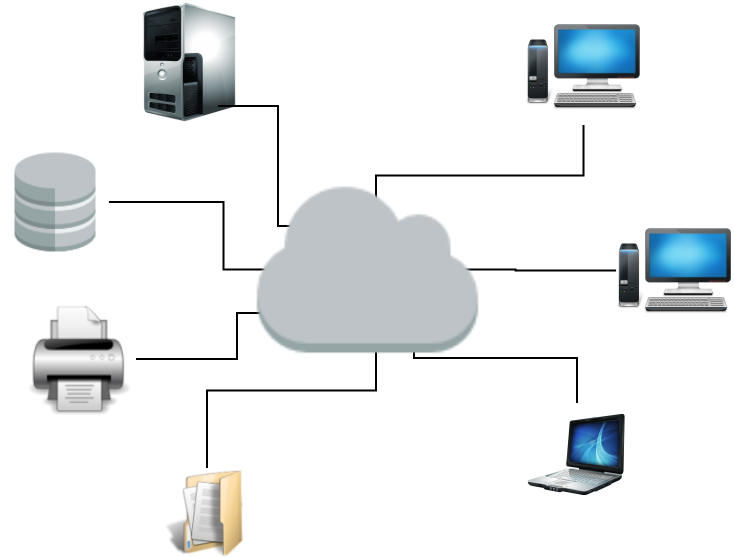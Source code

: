 <?xml version="1.0" encoding="UTF-8"?>
<dia:diagram xmlns:dia="http://www.lysator.liu.se/~alla/dia/">
  <dia:layer name="Fondo" visible="true" connectable="true" active="true">
    <dia:object type="Standard - Image" version="0" id="O0">
      <dia:attribute name="obj_pos">
        <dia:point val="28.8,7.2"/>
      </dia:attribute>
      <dia:attribute name="obj_bb">
        <dia:rectangle val="28.8,7.2;34.9,13.3"/>
      </dia:attribute>
      <dia:attribute name="elem_corner">
        <dia:point val="28.8,7.2"/>
      </dia:attribute>
      <dia:attribute name="elem_width">
        <dia:real val="6.1"/>
      </dia:attribute>
      <dia:attribute name="elem_height">
        <dia:real val="6.1"/>
      </dia:attribute>
      <dia:attribute name="draw_border">
        <dia:boolean val="false"/>
      </dia:attribute>
      <dia:attribute name="keep_aspect">
        <dia:boolean val="true"/>
      </dia:attribute>
      <dia:attribute name="file">
        <dia:string>##</dia:string>
      </dia:attribute>
      <dia:attribute name="inline_data">
        <dia:boolean val="true"/>
      </dia:attribute>
      <dia:attribute name="pixbuf">
        <dia:composite type="pixbuf">
          <dia:attribute name="data">
            <dia:data>iVBORw0KGgoAAAANSUhEUgAAAQAAAAEACAYAAABccqhmAAAABHNCSVQICAgIfAhkiAAAIABJREFU
eJzsvWmwJcl1HvadrKq7vLW7X0/3LA3MChAQwFCLbpnj4CjICMkShJBEBEOGF4mmbIkyuATFIKU/
jnAEHaZDDpm2JVsOWXLIP2SKMULA4ghoycMgJIImAh7IXAAQg9l6ZroHPSumu99y311qyeMfmSfz
ZN26r7tnevq+6Xln5vWtW0veqqz8zvnOyZOZwJEcyZEcyZEcyZEcyZEcyZEcyZEcyZF8EISWfQNH
cuvlmcuXt6bj8aN/8O1vn53V9aNFln3SAmDL21VZPT4sVp74q5/90eeWfZ9Hsnw5UgDvc9nd3d2a
zWaPMtHZIs/PMXBuOpud+e3f/330iz56RS+cS0Romgb70wn2x+MLZV2e75ne+Q2uvvLZz362WeJj
HMmS5EgBvI/ku999+76iqM9lRXE2z7KzDJwjojP6nKZp8Jtf/zpWB0MYk4f9RPFVkzFgZrC1mMym
2B/vj/bG++f7xeB8P8OTP/FjP3bl9j3VkSxTjhTAIZV//bWv3Tcw5tzpU6fObR0/fpaJHiWik9e7
7pvPP48r27voFQWICEVRAGxRVRUGgyHKqgYDAHO4hv12WZUYjffr0XTyVF1V5/OieOKnP/vZI1fh
DpYjBXAI5Etf+tJ9zObcmQ9/6NyD93/ohsFurUXdWFjboKxqTGcz/Nunn8ax9Q0AQL/Xw1Nffwrf
+NYfgoiwubGBhx96EPfffz9O3XUXLANNY4MC8KWCGWisxf54jNFk/8Ksqs73qDh/IuMjV+EOkyMF
cJvl81/60n1U8bkHH/jwuYcfvD8B+8sXL+HtKyn7vveee3DP3XejsQ2axqKua5R1jbIsUdU1ZlWF
qqpQlhWu7u2itoxhvw8AGO/v4Z994Z/jrlOnsb6+AWbGZDrBeH+Epqpw/4c/hPs/fD/uu+9eZFmO
qm4gCkCEmcHMmM5mGI33R9Px9Kv3P3D/VzLiJ/7sY48dsYP3uRwpgPdQHv/1X3+Ymubsgw88dPYj
Dz8YwD4ej/HypVfwnWeexcVLl3Dhwov4vd//BmrbJNQccAA8ubWFH/mRH8Zf+At/HibLUFUVplWF
qqpRVSXKqkJZ15iUM5y5+x4QEfI8x9e+9jVc293D+vomyBgQEQgSD2BMpxNMxmPs7+/j5NZxfOi+
+3DPvfdiY2MDdVWjsVbfCZiB119/Ax958AEYV94FYj5PBuffuHjxiB28D+VIAdwiefzxX3/YUnP2
kYcffPQjjzx8loFzk8nk2MuXXsEzzzyLly+9ghdfegmvv/46Xrn8KgCgqWvUZQnbNLC2AUD+jchr
YbBlGGPQGw6xubmBz/3sz2C4soqqrmGthbXOYpMhDFYGOL11EkSElUEfX/j1f4HjJ08F4BtDAAhk
yO0jAoFBINR1jclkjPFkDAJw5t57cN+992LrxBYsgKapYRl44/U38JGHnAIwxiA3BhkZkKGRAc7X
jT1v6vLJH/zBHzwKJL4P5EgBvAN5/PHHH66Izn7fww8/+pFHHjnLwLnLr7527MWXX8bzL1zAcy+8
gIsXL+Hli5cAAHVVoakqVFUJts7Ci5U2eQ6TZTBZ5ktnICUBsE2DyWiEotfHqXvvwX/8n/441tfX
I4jJldcbDrC1ecxfZPGVr34Nq6trgAa8vgYUegeML4MIYCbMZlOMx2NUVYljxzZx391349Rdd+Hy
629MP/rgg4Msy2AyrwC8MnCfGchQnRnzFDf2PBs88Uc/9rEjV+GQypECuI48/vjjD1eWzn7fRx3Y
90ajcy+8+NKxly5exIsvXcQzzz2HSxdfwXgyRjmboSpL1FUFeN+ZiGCyDFmeIy8KAHP4jnvYsQKt
BDJ1zf7ONvqDIT76sY/hL/2VnwARYMjAGAIDKPp9bKytAQDG431857kLDuBKSTir36UMAPLsI5wD
wBChsRbjyRjj8T6msxmOb27i1MmTOH3qFI5vbqIoCvR7RVAAJovswBgDMnSBa/tkTfxEz9qvfuQj
H5m9h6/sSG5CjhSAkv/z85//PjB/Uiz7lWvXzj33woVjr3z3Mp557nm88OJLuHTpu7BNjXI2RTmd
ukh8VYPByPMcWVEgz/PO8gX4bC0aT+Gb2rGDuqpQlaWLyHvlATjQ9ldWsbqxAZNl2N/ZxsraBv6z
n/yr+OT3fz+yzFneqmnQAFgdDgEAk/EYz7zwYrD0mGMAWin4TxY2oBkCADLBNSFDmM1mmIzHmIzH
YGKcPH4Cd22dxN2n7sL62hpWhgPkRREUgGMH5LbJjEyePTkdj89XRXH+42fOHLkKS5QPrAL4tS98
4RPMfPYjDzx07iMffeTc3mh09tvfeWbtuRcu4LkXLuCFF1/C995+G1VZYjaeYDYZg5lhfWAsLwpk
vq8dQGfwzjYNbNOgsQ1s7bbruoJtLFxQjRPAh21/vS4zy3IcO30atq5hmwY/8Mf/OH7+F34emTHI
swz70yn2JhOsDAYAgNHeHl54+VIAsg/atdgAEkYAePBDKQ3j6AGRAfz+GEgEGBaTyQTj8RiTyQQr
K0OcOHYcp06exN13OYWwtjJElokyyILScvdkvtrU1ZPcNE/cc889T79nL/xIOuUDoQC+8IUvfqLm
+uzDDz147pFHHjpX183Zly5eXHvm+RfwnWefw3MvXMArl19FNZtiuj9GVU7R1A2apgaRQd7rKR89
FWYL9n3xtrEhoNc0zTywGWB0AF5/B5JjWnr9AY6dOoX9nR2sbmzgV3/1n2BtdQXGZNjdH+G1t69g
ZdAHQNjd3cHLly47F0R6ADzXF8sewG9iPMA4k+/+NwHuwT0wvsXosgI7IKCqKkwmE0wmE1RVhc2N
DRzb3MS9d5/GXSe2cHxjA8PhIDICHUMgulhW1fmyaZ7Yu3btyFW4DXLHKYAvfPGLn2Dmsw98+IFz
jzz0wDlmPvvSpUtrl165jOcvvITnX3wRz1+4gPH+PvZ3d1GVJaqqQlNXMB7sZMxcuQlArU+esRZ1
XYGtBnCXVffXdx7z2+5H5va35fipU6irCr3+EL/yd/42zp37dwAAb29v4+Lrb2I46MMQsLu7h0vf
fdWDP4I9KgAPZkMw3tobAbsRCy/WX+IC0fKHslSvhVGtiYhgLWM6mzqXYTpGZnKsr6/j1NYW7rvn
bpw8fgInjm2gyPNEGWRZBkM0IqInr25vny+n0/NnjlyF90Te1wrgi08++Ym6smcf/PB95x54wIF9
OputvXTxEr7x7afx9LPP4bnnX8De3gijnW1UsxLVbIaqrgC4oJkJVDaK9r8hAJZjYICtp/gWTVUF
cHdbdnhafzD4Fx2T+yAikDEYrK4hLwoYIvzMz/wU/sPP/gcARAG8gaF3AfZHI3z31dcWAD+NBQCO
+kOBnCQq2AJ/gL8/Lh5QcBu8hHolV3cZGdRNg8l0gulshnI2w2DQx/rqGs7cczfuu/senDp5Ahtr
a04BGAND5GIs1sLW9Vcns9mT+7PZE/cfuQq3TLqjVYdMPv/5z2cbJ09+spxV5x579N91CTXAJ4lo
8Nrrb+K5F1/Eb/z27+DpZ5/Hpe9exv7eLsZ7e5ju76MsZ2DLKPoDF50ucvTzSOcZSEHh9xMRrAKj
9WAmZrA/ixuf90JINIjrXZdyxLq3n8pf5JUMAWBP1+X3SVN3uV+2MMagaRq8/sabC+usK+qfAF9i
Ar6nIu0NoMCCggIBItiVYgB83IA5KJB4TnxSwKCXG/TWCmyuuQqZlSWmsym+88IL+PZzz2E4HOLE
sWN44L4zOHPv3Ti1teXqw72kx/q93mNFXvzyte2di+Pp5Px0NnvCluWRq/Au5NApgM9//vPZ/Y88
8smqqs79kY9+NIAdwKCqavzBt7+DCy9fxHMvXMCzFy5gZ2cXe9euYjoeo5xNMZtMYfIchafyvYGL
isMDOcsyZL1esDIA+ah84/x5trELDwA8CXCgZghw2Vr3XXAMBMUQ0D6nGOI5RAyQ8b+RgjwVgskc
LSYyPmfAoKlr7O3tYbS/j6axGO3v+/tT11FUIJ3ghxsZSGDl/8s+KQMB+fEaxRokgMgM7ThFFyJq
Ac0QAGA4GGI4HILIjWuYzma4ur2D1998C/m3MgwHQ9x7+jTO3H0ap+86ibWVFanQB/q9/s8WefGz
zYodvfbmW09e3d49v2+r8z/48Y8fuQo3IYdGAXz561/f+mMf+9ivEPN/ZC0PGttgWpb43W/+IZ76
3d/H8y++hKvb25iMHJ2fjPcx3R+jqWsUg4EDiMkwWF0NZRoy6A0H6PcHyHs9ZHkOYvi8+hq2tmis
A76zxC0QOrPsv3CCZ7btrNd4VOg+e1ch8eVJgaMlJsudYhIK7JJqYBvrLLKU45OJrLUoyxJg9kFH
5b7AZf5F4Jt5yx5YggngdecpsKtPfY37jVZZujYCnZDHdtd3EiEAuTFYywusrbo8hqqqMJ1N8cqr
l/HSpYsoih5WV1dx7+lTOH3yJE4eP47MKao1C/6Lmxurf3G9sXjplVe+Oi3LJ8vZ7Imzn/jEkatw
HTkUCuBffPnLp7/vzIe+cu3azsequkJZVXjx4iX8+r98EhcvXsKVN17DeDRCVTqmV/T7IDIo+n0U
fuALABRFgcHqKnr9Poara+j1h2Cu0dQ2ROZt3YQurvDhaa6z7wQmDyKmxMqLiG8v3YJsLZqm8cFA
nT/fLVnmsv+yIkeW5cjyHDDGdRlWFZq6RlXNHKj9Xa2srMuvJ0FKQxR4iRYictF16b4zJvrzLffA
qCi+djnawT9hRK7+Ioswmu5LXSXGPx5cyHNaDKjf76Hfd5OZWGtR1i5P4vmXXsIzFy6gyHKcPHEc
p7ZOYuv4MWysr0lJj/Xy4rHcZL/87IWXLlvY89s7O09sv7nxlU9/+shVaMuhUAAnT5x84qXLr36s
rBz4n33hAv7v3/zXuPjsM5iMRugNhymd91L0+lhdX8dgZQWDlRVkeQFra+fz9/oOnI00aGW9QmMW
E0WAAWChwK5Qz+zy9msHzrqqYJu6M0qvRcCd5RlMXsDkOfIsh20s6rpEU1eYzaaw+zWsbZzV98oh
L3ro9zOADCaTPXcbEo1sRdvjZ7wfAqILEGIJUErA2W9N69MIPyFLfHodm0gDhoj4j4FTuQsFbEMd
8NfPskA9mIyQZxnQd++/qmuU5QxvX72GV994A4YIg/4Ap+66C1vHjuHEsU13PnCGGZ9bX1v/3Mqw
Gf3et77z5dFo73xl+PyfevTRxQGUD5AsXQH803/+xR+9ePnyo5Uf1vra62/iK7/9O3j+W99A0e+j
5zPbTJZhuLqKouhhuLqGwcpKSK0VcX67Qd7PYMi4vHtl6aWlCh1t58WD2XcJlihnpUva8fkAB0mW
ZciKwqX75gWyvIDJXNXW5RR1XaEsp6hHTnEQEfLCuSS9Xg/ZyipMZsCNjT0CNvYsGDIR/O5J4Z5G
xQ4CuDh8N2RAWTvi7543+PsUff7YY6CVg7qWov8fGYFkCiDsl3thBfjkXjvkoGMupTp+7xUFeoVz
FyxbzGYzTKdTXLp8GS++/DKyPMPmxibuOnECxzePYXVlCCKskcFnVtdWPmMt46nf/8ZT+7PZ+aou
z3/qT/yJby788Ttclq4Aruzt/E2wa5SNtfj6//e7eO6bf4C+B37R6+Pk3fdgbXPzhsozmUFR9Fy2
HbWB7qk+M2bTGWbTCWbjMcrpFOVs6vPwDyjbuDyBPC/cnwc9kbNK1WyKspyhHu2hqisQ4JRCr4ei
6GEwXHV0HwiJQSEj0FpYH2cgAjgjoHHHSSLh/lxi34vhwSuRfMkdEqZjMqMsu6L4UK4PxeQfUQrC
HELwzwh7UEpBQpoJmxJF4JSFuBYii0Ce7u44J2E9pPKjGIYzrKysYDgY4DiAunZdjePxGM/6uRWK
osDWiRM4cewYNtfWkLteoEcHRfFokWe//G+e+reXS+bz09H+E71q+pVPf/rTHxhXYakK4H//tV87
XTM9Jg3x6e88ixee/jZ6A+fXr21s4vSHPhy6xq4nRISi10douwQ0dYPx3g72trcxHo0wm4wxm0wP
9NXJGOR5gaLXQ57nzloXOVxyi3XjAGYz7I/3UM1mYLbI854Deq+H/nAFeV54JLvfEcvO1sKyixu4
hh1bN4mRtwxTZGia2veAGYQEo/a9ugdPQCSn6WG/2vJH4EerT0oJBGvf/oRQf+UChLqP70C/D6gY
RexQbD+AbM6Dn6Vi/G+wUgaM6G6wMWAAeWGwXhTYWFsHA5hOp9ifjPHWlbfxyquXYUyGtdVVnDh2
HJsb61gZDkHAmQL4XDYcfs72eqN/+Vtf+fL+/uR83ZTn/5Mf/dE72lVYqgIwWe+xHjnLOpvN8M1v
fguj7W0MVlfRHwxuCvwA0NQV9vd2sXv1Cva2tzHZH2E2mSw8n4jc4J3CWeiscCP2siwDNxZl6YA+
Hrt8gqaukBcFil4fvV4P6xubyPNeoOg+D9AFB5lhvQshvQFE5MbkU+Yi/EQAuyAXrE3m6pNjBBfN
11ZP+hoc+A2IJXiRPpt0cwZGIOCX3gFGS0GQT//Vgb0IdviswlAmIuCVHvOZhVBKQudFXC8OkO5g
j3h3WdrR6ZSDVwK+jmxIp3a/OlwZYjgcYAsnYBuL0f4Io/E+Ln73EprGotfrYXN9Hcc2N7G6soIi
y9cI9JmV4eAzbPt44je+/FQ5m56f1eX5H/+xH7vjXIWlKoBBf/Bor++Gkf7By5fw+qVLjvozY+vu
ew4EP7PF3va2t+y72NveRl2WnecSEbK8QN4rUHjqnvtcAGZgNpu5cQC7+yhnzmcnEHrDIfq9PlbX
1nG8fzIZDxB7Aixm5cx1K6ouReP77LMiB8EDhyN4xaVniL+PaM08tfa/BDKZC1BKDFAxAUME65N4
pctRaHnI7tPgFxYAUj0DCMcCI3AVF9lFcKGgWIADe9ATqr5V4B/ath8cB/AFJe85fY+aBcVYo3NH
QIBhl8AlMVyGj0UwkOWEzY1NbPo5EyflFHujEfZGI7z+vbdgYLCyMsTG+jo21tYw6PfBwKNZ0Xt0
kOW//M++9K8uV011vpxVT4zWV77yc3eAq7BUBbB14vgjuR8Z9vLFSxjtbKM3HKLXH2DVvySRpqkx
2tnBaGcbe9euYbS7A9u0+uKJgm9e9HoO9IXz15kZdVVhNt3H/mgP0+kUdTlzbkO/j35/iMFwBRvH
tlD0WtXCbrrtclaiqUpUjetpkABanucoigImG7q0ATWoBwAIDLYxkyBQfe8SsGHv7xMYzjUw3rdn
OCrPsGkfumr82gcPv9vy8dOAp48NGL1PuwJQ8RPEspQLIApGMwJBXCxDA15su3Yc9LvTm1H5zaVm
kI2dM1GdQngGE1z3LQNMIWfTp1ybkJoNMIb9IYb9AU5tnUTTNBiNx9jZ28Prb72FV159FXmeY2N1
zQ9xHiLLszPGZJ/r9cznjk3K0T/+/P/15aqanp+Ox+d//id/8n3pKixVAZzYXD+TZRnKWYlLl14J
Q23Xjx9H09TY297GzpW3MdrZwXi05/xmL3lRoNf3486LXgA6EaGpKzff3f4eZrNpcAPyoof+cIj+
YIDVzWPo913evMIsrG0wm85QVyXquvT3RMiyzEX4iz56w1Uk7VrlBZDO7YcHv7Lc8p8/yTMAV45L
O/ZKgig0b2MyNH4IcSIEkO++bFtWguQBqO690C1IIbCXAD+cF9mABj+R7i3Qfj9C+aELleJ9IAwl
TvTUvFDrOZgSBhBP8nUnsQCJ5/gAKPtzrERFQWDjg67EvlyClW0wsizHprf8Z+65F7PZDDt7e9jd
28NLr7wCImDQH2BtdRVrKyvo9Yq1jOgzyPufydYK/G//9PGnKts8aafV+b/xk3/l9w54ykMlS1UA
G2trJw0Rnn/jDextX0XPD2R57eJLuPDtbwHMyHxa7+rahgvKFc6qg1wK73Qyxmwyxu7VfUwnE1if
7tsfrGAwHOL41in0+gNIP7Y0TAf0CarSzeJjbeP9ZtcHX/RcMpExYkMgnD0O/vFAjmG+GJgy8IlC
kJ9V/mtIIopsIFJbT+ONRzYjRvqB+LtQPjipgiE+s+vHj5bcA9hEZhAsegC0AnyL5sOIEoggDl2J
2roHA+/3yXwCyvIvdANabgPbmFztHi+Ow3C9Oda/ArmQAZJgqYtxMEutxVRuF1jloPj1OeSvHwz6
GPR7OLW1BcsWo9E+tnd3sLO7g9fffANZlmF1uIKVlVU3AtOYRzMyj1K/+KW/93/8k8t1Uz9ZVfaJ
lXr85Z/7uZ87tK7CUhVAkWUgY7C9s4u6LJ2PzYzx3h6Ga+s4dmILRMb52bMppuMx9nauYTreR1WV
MCbDcGUFxWCI9eNbOHnPEFmWPpK1DcrZFFU5Q1lO0TSN6+YyBr2eyyRcWV1Hlvj36X1GGEerI8C1
yQUcAnfBX/fHWV3EIFg/5iCcKOW70kMQkMFKCfnrtV8McrSXdDegdCc66xuSgYyP/AOAtuZJHIDC
74fj0g2IqBjcWVHZAEg/yd+X2xHZhTpvoQRF0DqPJT7inxOZi5+E0ZPCnnzdU1TWxAz2MQS3X1wG
DkpA2JvcgpAZwwYb684VOANGWVXY3tnBzu4uXn/zdVjrgokrw1U3G1JWnMlM9tdQ4K9Ns5Xp3/4H
/+jLdW2fmFbjJ//bX/iFVw9++NsrS1UA/X4fxhjs7e2hnLmcdvHr+4MB3nr9VYy2rwFEGK6soD8Y
Yri6hhN33e2TgKIPaK1FOZ1if7aLcuaCcgTXF97r931cYR1ZlnfQynSHtLvEMku/vUd3sMPK3xcb
p/Pxw1h/HfhjFuMefprAsN5/zgo38EfYBCWJQO171TH2cKsAPOhFAWQa1I4NmRbwxRXQfn2YFIQI
LpjZov+IgA9ghwJvi/cLS7iOCkhYRHgu4sg2fNcgjGMKwqpCm2Ch96LA/Tsj68Cu6D+LYvaKgEkG
g5E4bGDyCoIJ/V4Pp06exF1bJ8HM2BvtYXt3F9e2t/G9t99CluUY9PsYDofo9fsDAv5cZujPDXtD
/Nd/9+//btXweWJ7/r/5m39j6a7CUhWABKjcghdujH7jFUCeFZhNxnj4E38UKuoDZovpZIL9vR3M
ZlPUVQUilynY6w3QG65gdX0TWZa3/E1Wv9u28jR3Doj8oJtoiZNggW8xAnJlo5PjblMFqxjgxoIy
QmYyN/gnzxxz8RarrmpMJ+NwXZoIpKwTXLINM7WeVR7BwKhMQIgbQAQjYCI3EUji90NZfu/7B4Wg
3QpfTcQK1OF6XbWUKIHOlOAO0YBX1ejrUimVDF5BqzkUoEGdeXcisgBhC+7c6B6QMALfSLRCaNsN
KWFjfR3ra+s4c8+9qOsK17Z3cHX7Gq5evYqyKl326nAF/X4PWZadyzM6Zy390n/53/9Pl6dT+9/9
j//VL/6vN1Qh74EsNw/AqIbbqmCTZ0kE+dWXLwDGBbaK/gCDwRCrG5su4UaJpnCpaNi0lUDL0ijw
ElvvABBCUg8L1ScFblblybZDRWYIZDJQFrP2rLVuQpG6QTmduXUBAkPwLodvjNIdyoEBxMgCEAfz
JN2A5HLoY5qv6/IzIfjnOvD0BKDQbEAxAhD52EHMEIyz/5DPJ1AVi5S+k9H16+9twVtK3oGOLUi9
e7FaEQNgGBCxD/z5/V5hE+Bjq2LRnSsXg7Ye/CoOYFVuhScLSnn4bSv0zbcD67IO79rawskTW2Bm
7E/GuHLtKq5d28Ybr18BDNDvuRGqRdE7UxQ4t7ASboMsWQGYOegFrSzWyh8Zrq3jxF2n0lPdmcn1
hhKXuiWppQ/BpqA1Wv3Moest0vfUDKkZfXzxBAqDZcKlltHUDWxZuXEFypo3VYXGNi5in+VRyQRt
IIlAHO4jJSre79W1wAzyyhI6DkDijjv4mwDwbjcgDPrxMRPSz+jrLwb+UuCHnIF4SL0qmX5ssQrQ
r07KjISK1T5SylxourfwxH5EJyDBPddFKD018g5tiAW449aNovRKgll+wNVzUL/GuwxsnUKQ92Rs
eE+rqytYGQ5x5p770NgG17av4eq1bVy5ehXjyQRZlhqw2y3LdQEQfVhuNeyqckk9IYPOB6eciHZP
m09ofALb1Oi3fllfJ5ZXuRrB7rtIfc0yCYgNbEXuXyAhcwDYRGG4hT3qqkJVz9ySW3UN29TB3QGA
ldU19EPik+odIA4+exv/UiOMRS6AB7/u8vMgz1r+P1puQDJ82E8aImUGZhC+K1ofPhR5J72t35Vi
Ca17D+9CHSD1/lm/YyCwJQmGWiFxJE2FxB8Inhyz07eEzCn7oAQyB2plKKQH2r9pxKMQTeDfDMHx
mzh/hDUEsi6h6+TxLWwdO46HH3wAk+kU29u78y/uNsrSBwPFhpAitWkagIDpdOwoMOmzXAUjbXO6
VIQXkBp9zF3hg0kysaeb3bd2+fpswzsNQ2sRfeMw558vP2UL0uCA8f4I+3s7TpFlLg246PXR9xNg
jvf3w+3MBfu0CxBqQLsyISyGyEV8naopxUQBGBCyMJyXkkCgWPsAfIkDEGIcILwzNYW4pwYG4Uvq
AnRoJ+0W0NwbFB+9tdfHBIS6A6miCK+CyHcBcnDNpEW4gB9DNKxkFxL7dG55p1ZA7FigzMfCBJD1
LVCYv/cWwtuJusa9PzBYqKkv24CxMhhgcKqPZcpyXQASOxGgk1I/3zCsX0hjOh27MfZZ7tJj4ahd
uDiRFBZaG1i2LnW3qd2AG2t9lxX5lW0y5CaP+fD+xmwryqxdDYdZoe+Bk4YG1+u7lGLx45kZtm5Q
Nz59WGyscg+kcDK+F0D4p1YQUBRb2jZxoPXJtGDQS4Bpuu8teqIwxO9XvQDkLT3D+/GKBQQGoKk/
zd+jfxfhLH1OeOQ4KUvYxYrhxQygoAAcU4ztyACwJGnB4rf7oJ634tHiC1j9yybvMlgLpsyzBoYl
6851kVfftWjDOIROspk4DboyPLvActdTXS4DoBZ1bdViEjzymrquK5dLjSJmAAAgAElEQVSrb0xQ
BsYooIaiGE1Tx4k8mgbSh2zILdVlshz9ohfSboNvJ/P9qftJ4vutl+3ajQXBePqvwG/dtU1dYzwa
uUVCmiZkPQLw8/1FE6bBL1ZKlBDHGwogB8vQWw7XO2UWA31GAI225TfzwCeoHgDyDChaf+1OpO9R
jsnuA6x8YBVtiewtPihShRDwH31+seSxBEYGVy/WxwNc/kV0N4URiI8fsjh92rZLbOTw3Ug7IAas
ZEE4ay4hQ+tvmUjFCsjAhoChvFfH0kx244Pd3gtZLgMAggXonF2ni0aq8+u6Ql2VYZ5+6+f6E2sh
4/Z7/SHy3A3njcZDgZtt9NzCqDwg8AdpWMSwof9eU+74Pfju8OBnG+g1g1HkPZi+rJ+XpXP9JS5F
zB8ILkBIJIJGmWzMeTlOCUQFAJLBO0LtBfhq7QDTUgTKxxfgQykGAb1+R8H/V0HcbjegvcM/B7fU
hbL0WhWL0pEUcd21xz7YJz57dI4c6G1QHp6y+/3EDGs4UHWAgYxBlsFs/JwN1qcWU3AvXLk+M1EC
iYis1hhRLK5YsoCF6XR1bqccAgawuAJ0fzEz+yG5dZiOSxqwm0gzR17k6A+GyPICmWk9mjRScAJ+
CQqJWUgG8wBz4BQFrkmd0HrXwmL5zG757sFwFYPBSrTgoXxFYaMfEUEuDMC0E4Fa9D9iI1hD8r5+
SvkFyKY1R6Cn92rCUAG8gVYE0RUQ8EksQa4LykHujebfZXwlii7o+tTET96aMCYm9biezEv0neJ7
JUIAl3SPStKPKBgbzkvfp2f48jqdcjAMWA9qlrUSo8vn8g4MDAmTNJin/urDAMSM7PpTSL6nsnwF
AMGeNGzduE04D+Sss5ukY3Wh4rDWwpYz1FT5sf3zI/vCBut9YsE5BnAAAAbgxp9CceiuBzLrQo2j
izKZKDdW/0BwCdyeVBE4oLthy1mWI+/56cWK3PnxLAojqaIAIlKaQJSKBr/EW+IyYb5PX48NmAO+
pvuI4E9AHrRB2NZMIGJ8PtQXrkleT5LiE7cycYM41Fcw+ER+GLDwA3eOZPuBELv/2OcA+C5CMEfL
L12Gvi2wImewUJFA9obD+MxChrUUlLFzCQKnjA9n5LhnBTCw5gMcAwg+JcK7VcBD0p++ur7Z2YAW
CbN1S3VrRSBUXtPoFqD9VlJOeGUSJwi+ffD6Iri92bB1ExhE25qbzITJQt2fmwiULaNuapcbUNaY
TEeoqhKNX30YHIl+Uk/i1iDd5/IonFXSlj+N8CsGIEqiHQ/wdRWBrxUChXcVAa/OCewgbust03qp
gRKr/a4eyetf3wNAHuwUmVrmr7eS9Qc4rq3KTPIAVJ05hef9fQasfz6JDYg3QJY86AG2/sfJQnty
nnc4ui832G68ft8HOgYgNLQzhNpyD27OU0pdh6oqUVcl8ryHzE8d5Q+2wC9+o7K2op40+IOlccdl
DL80SoKbC9AYgsl9qq/JfDDIrxhcu9yA2WSMuqp9UJBDqxTAyyQjxmTxuPptQwSZ+xTyLMHmGh8D
kPRfEwN8ylqHICFp8EfrTB448RpXegC9Ci4Gi+8VRXu9wLm3pPexTP6ZNobwGgBkPnjmFAGF+g4B
fIr03wE9g8wTIL00bdov1zM7qm+ZYYRxeZUbuv0AgA2k+ziy/HRWJhNiAgy2FJQKgWBh4X6ga7jz
7ZXl5wGEFtNREyqIdDMlagl0EcCsnMIY4wJxpIbxsm9GKtAUC/DWIvgqHuTeQrjUWhfMEz/XrRXg
sv+qWQU7nsI2jYo9iO/PUSFYv8KwdXEDSQc2xoCZMQwxhAhx8vcRAuQSp/D95S4FWUYBSlTfsy4/
vZchPRagHQCMwI4Tg0bFMe8KSGBXgz34AOiK+nuu4G4/6dJNeNjcdRkUaCEOnIBZfH6XrsvCMq1E
/a1nOghuQUgSJnKKxboU8IBvoakmEMC4Q4IJ3uYHFcwGhqxjDzal/gyGhV3gGN0+WXIvgIn1Ji9d
deWYNj88UGjuazp9lNu2TYOymbigYZ45LQwTrIOcy2KFXQv1YJCEJN9cLMIkn9ZWHvgN0IhL436z
rsvQJRkWKPEKwYhLYNzKRnmReUsds/9m5SQGGtWHdCW5HB0VHBNLKOA3kdprq+8UgJmn/Br4mg2Q
nhMwMgFZPkxb9CQOAKnDrveZWs1klyhcxa2jkpD4Ecem49+53Lvz4/0nu/RoyQMQ6+y6D6ULUUXk
jIEJARfymX/ynzfgfoyWJeO7jgH2EQA1kiAkAln1DkURWLPcKOByGYAPQIVqncuXuFH/iOY2k2G8
coyj127rCk1TIcuLaJURlU+MTThm4Bi6BGx0oJD9Sj4lmqryMwkJ2B2td4G9LMwq1OsPXJ6+ii0A
CCnEwcHwncp6bsSEMiaP3VaAFMCvLXw6K3Bq9fUCqYEpdAJfMQn5rUD/WwrgABfgesaP4LvZlN6T
kYfhXZGa/ksCfN4EE0seH6IFB1xYgH36r2IXHqreOsd6sMwwllxcQIsnAMYCbEzMF/ZK0VqAgrvA
Sb+Aux0OKzctS5aeB6Ab7nwY4HoMoLtB6eywZPpv30B02U1dAUTIs9y/rPhynJV31kNmDqqrMsQU
6qoGwD4hKXNAz3MMe32foJQpo90kVjz0fITwB8dIv5wmowGzOD+g0KUQBRCHtqMW58DvvwsTMMYk
QHcWX4KEHBVAC/hyvfy+Bj216jfNBux6nws0Wrgmvk+x+HF/vEqn+ZK4a14JyCzNMkcghw5645WG
Uui+TB2/N/4aof5WrIjcv/iTxrhBCM7fCMu2BUqGQCgBX8Q7cXJvpSw5BhD9ww437zoKwPuNsgCn
+NWsLLlqnCo65C1L9PeZgWlZuSh8VbpVfMoSVVmisW4twbzooei7KcmGK6vIi2NuslE4f9Gt6hOt
ecpoOIJfAR7iZmjL36Ek3KxIUOf57dCajKAjgoI6wC/7WmMEdLqwiw94d6cFfFAclBXchDboE1Yw
/x47II75l58aBbk+HQXIsQ7kQw33hXcByHf3kZ8tWOI3qjcPsT8x/knSlxxpT7zOhkI2JyHmDAEU
Tza+DZAoBnbBQX+/bkbn5crSFUBsHAIERclMHGHHzN7fFuC4WjZGhqpK43UNF/KvBPGYUc2mqATY
dYWqnHkr7tJxi6JA1uujP1wJcxCiNRmH3CuHFrQA/K1rZMTjHPhV23cNQ+5X6gQwJvPzBfhxaKyo
tj+rE0a+B8BF+aGse9sFMAH4YXxG4vt7xiB1DNmv3AQg+dRg0TkK+r51O4hPm+7WGcB66UZH/WN9
u30y3Dd0AsYrCMhYRgm2Coa3DXEUr2P3EhoinxxkZR4Df6/G+HkD/BOQHJE2I5E/YQBhBlcYAhrL
Lpq5RFl6DABApLfzPgBm0zHIZJ6uGuRZusy1u9wB0jYNZtMxytJN312XFapyitpaZETo9fp+mfAC
vbV1rOcn4vqC6h6ICHkvjtOOXYJyXmwmXAv4473Eq0RsbJRaSeitcP28ksgyA1s1cwpDtoMS1RyW
sRD8Rvr/PeUPk4SEfaIgEMCfugLKbegAfdznMwtVah2ZLugnj5OIDuQaFdfRCo+DMpB0XrHuMj4/
nqzTc+NYAP9+3Qgi+N5796+Rd2YD1XcwZk/fXdzAIE4g5Sw/AcjgM8MQdA4ZXyaQdWnt2yyHIxHI
czLVfAHApc+GM11jcMtyuUk+bdOgnE7d3AFE6PlVe7I8R28wwOr6pltK3Jcy3yvgvX2OoAHcaMFy
NvMJOqYF/rhtGzeGnGxLSSRUPm4n4wSEIYTfTa8PDAG+KzABv1hTsYS+MSMSKIYPXmkL3wa/TBtu
NPAR2EEA/wLga6rfjhcghgn8eemszF1CmD8lJAYxh8VG2X93D2yDMghvVPn+ogjCtEWssj3hugo1
DacMsNbFXAysX3TFgtm4acSlS48c4GN3clQuVsppouU3xvrEoaC1fUziAxwEDJH2JMAVZefK224t
v+kEddOgKAr0BwMXbCt6GK6u49hJt8quQikiVross5zqdLy+zH1weKN1WcHkGYo882mm7gxiR99Y
AfV64A/ntcHfcY0LNkVrF1ckav2mKAKax5UYb/bPbowJ4JduxjjNF4JvbwjBjeoEvXYBkB4LboO6
h6Ag4h7Nlw8Ub9PdNhHCPH++XPdsAmo4VxHKHSJSMwQhxBBCX1DwBBw7sz6V0xhy/r8xMNYpBIIN
hl1cemPY5xZIa3K/K2yAJClCfJfgIvj3SoQl43/ZMQBFX+XNKh2wu30Vp888gF6/P9dektGDXeCf
88fbp6qVdubAH8Fp6xpl0yDLC4gr29i4uKeU77mEt1hx1qCYNqxZRkthqJtIg33etzVuTHqLqDiE
mwywTesAvN/qXQDjb5yFDWjwtwYMdVj9MH5Ava85peBBTWJs/f3Jp77l5GV26oHYJpLRctKLwxxW
UmYy0HM0ul4b212uptxqFp/oIXim5ZWATO9lQGCfzROTeXxTMQwTkpGkBBUDMf4Ia4tv4/1Y/dJu
vxwKFyAZnaePmyysFKylq1soAl5vawagC0jBH64U8IeGwj4wZMFcIs8LF0m2Lr88pACjHeBToOb0
PuI7bwFeb7OzSTK23GQG6uniTUdNoKxLrBud4hspOgOwIMoS8IeuQT8X3jzANdVPYwqCaRk5GHYQ
YtCP4r1SJ+jnRU915jw28uMASM3hz7Ce6jCkPXlF4NWEtDHpLRLLH4ZuyMAgPw7AbQpwvc8OuFC/
6laWezPMsP75rQe45CuElwHjGYONCkI0yRJl6S6ACLe3COhaHDSAv+WPhytle47y+zPYaejkmi7w
awvOgLWMcjYDZSZ05UiZwagERSAsQB+dD3Qm7kFQZN41iQ/kk0Xmnyv42QIAjs9KoGD9I+2X7y5K
LTP+tOMEogBk0lZt5SVwKKsIx30e7OpTACn3E257gQZo702cJK0IgDAOADKu30/4waFeyNHzkOzj
3U2iMOOvgXQbStp1WodWXWelKdrI9yMLCHG9oH5DXpDEHsjrDiIQ3GI3zvXqrIrbJkt3AaI5mA8C
tiPGYf79Fvi1tZXzfAlJVB4CTgG/Xt7HJ4ME8DMC+N0uC258mm+ew1AmP6+Ujlh7yRTnWB7k4UQJ
sbotDo1KGjV8c7YcR4wlwUqK/vEiaYM/0nQKdcv+HcQcgHmr32YRqUIQwCvLLi4EUpchvNcbpAB6
FeT4lr2zJYqaoEb4SRvyyiEDyGawIVAoI/Uj1RcrHxcS9XXnP61X6gSKGUFg+MhvUHwhfgCC/JoE
RWXgD8kFXvvKRDTLlOUrACCqzlZ7TtIk58AfwXkj4E9YADz4xXWWhA19Xgf4BdBNVblZYow0BsG8
TCvVcg88uKX8hJDEG0+VRLgXtziom/AiraOEDLRdALHMYp09bTfGtEDu8yYIyf5k1SDoa+JcASHA
5/+JdJ/mgK8xf6MKIHk+mdzDg1Yi+LKPCIiLeKgmZQDjJ/yEdZl/caounyUY5mhAhxJw4CbyFt2o
ozYCWJ7dYV2eWZS5v0fpMgjxB8KyfYBDMSFISvbUYT3IGugG/3W79lquAiGO3Sd/rA3+UL73G5t2
H7ybjizLdDdhtOwayMm2/yQotqDvseMagnKFGMHSEQdnO6BL01e3W3X7kfFrIqbg125CuEaBP7CH
pKtQWX9v5eaDg/4e/P2Rus8U/ouUAQcgOVKk2I+3yGFSTw9+0uAXhaBsvfX5CMYP3BFvXJpZV1ae
iW9MKS4x/QaGLazEEACAXFDQ0nwXoVWPy4ZBkiuwRDk8DKClfzV9BICDg32yra0+UoUBUcY8T/kV
OOX0bvCzugVGU1dgznyuPubB33GNbOsy58GfXiNLg7XVJCGdDBOtoynQDwZ/AD7gfVPpLYj+vQlK
QNP+NvhT0Es8ALItLxeLoe+fOpyv4+qSuAMEkuZajge87Albnp1FLoiQs2/8giByJ635e4IYuIy/
4NezcvpBCEWo2AABaOKjB94i8RpDxs8ofEAl3AZZrgLwqwFHMNik8esEobATXeAHuv39cDBew1gM
fnVNF/iTwJ/fdiv9yLJfiDPLJhNUqvvQfvwNgN9VUxbvQz3DwRCCArYHsrkO+IMS8NA1mDs+7/er
/YHRUaIEIlG58ThA4v8rhkPi30uNSeZfZym+jsTyg5UV9uZ5UZehKkMmUrVtFmDIuRVoXHmeqRBc
kDiuUuUZAsV4APtZXD7QowGDleeo1fWLNJ2z96AFEtl1EPhVC2kH+zquCeBfEEPQCgMA6qZGBjeO
XzAq5egnamcczjGENvj9Txg9HiE01q5WG3+PCDHiry01zXcNzs8GZIK1BxCVBVLK33YForWPCgGY
/3TbBzf89ihOV6qPABAl1D8MBQb7tGAKdS89BHrqDYZE9f1kHnNDfeJ5ca9JGYPKLtR9+6Kg5DTf
KehjfyQeKkJvyweaAXjp1N6stG1npF+f2g1UvydeAw7+fqIkbgj88+DU5Td1DWQZiPwUVPqhONj3
+CzJ/XeXL/ck04HF81zrSuuN/AQlSCh38N+NgF93Bx4AflEWybJiysdPQD4P+NQ1cK3cJAoABwpz
7GVhP54+6QUiKCUABD/d1zSTGp6POKWXEZJJ7CcLMbG7riWum1CyBVyNyjiAAObgy7scgfBcAnS/
abwS0ixBFMQy5VAogCjRgjEQgoCLwd9hmSmeMOdnLwz2yf4bB7/uxpNvdd0gy1yDD6GnheDnjvJj
mbp8MiY9L6mvBdUICj68DOqJiUGYp/Ut8IdxAiEeME/1k/UEOsFPAfQCjIOovxxzKbvqcdhZehDU
6kzpgKD5CqCYzceMYOUll5/hc/sp+Phd5eisPlE4YcyQ6AEhAGRA3CAGQnyQEdHuqJCI1wwLq+O2
yOFQAJoqc9xHpCZUgMKN/zYP/nnLHI7x/DUBaOwaHdt6IdXn9jVol+n21XXt1ikwxkehVXegviY8
lrreB5FSheFGAyZKQp5VV2H4N+7vmvzTuQZd8wFcH/ztZcWQKI/IICI7WOz3X08R6MCm/k5eGcj0
3mEwkDABib2wH9Mf4Oa7AAV0QQnAz+pjYDv6AdTM4p7Gu53kRwNRmI0U3h2I1IRBMXMRjMwAjfZs
CDBHvQAIYKDWztgNKFlfciiCO/yrV81pW/A20NqAZoa1deu8Bee2f7tju2lqAAWiiVrcHegGNhV+
evACeZ4jLwrkvZ7b7vUSyyj3RZgHUDB2UH45xcDefCKPcgFuBvyL/iCMYLH/f73gn8j8M8f90t1r
LYNhVAxAKQKvd2UksrgDOnvPRey9kjDwVL59H/CWnr2ld/6/RPTjKAC4WYMaA5BzG8L0ZWLMOO0a
XMxgbp8cCgWQWHjZBUmBTa1BJ/jnKL//JuBfEOy7HvgX+fvdgI7nkjGAAXr9AfI8g8n9GoZZhrwX
QW6tDROE2qoJawBMZiPUde0mLvFzDIYfCb9FSYV1uLAd1plagEYAvSBXANyOFXRR/tDD0HIP3G/T
TYO+S3QZbWVg/Gg7KyMz0Xb6EaxxmNxDgzDkcTkQG5ngo4Ec8F1/pGiAP1eK96c6au8tP8eYSVDW
DMSFbCnuX7IcCgUQpmb2FeaE0pdOiv5GktwJ/hjsw3XAb/1MO/6qLsuuyjSe2stnXhQwWVzYI89z
1wA8sJvaKZamrt3sQ2XllzZzawLo32QgjAyT4auhG84Yl4bcCiDKk5E8U6IREChp6ud7MMt/rbkC
DM0HCiP4510Io5QC0I4B3FppKwP5jDn8WTJDT9gSeinmn2NMQhQCw88xxdHJD00vRP5DZbtL2QX3
GqKoSAyBbFwbCMENcHUu11hyXYHvRT3djCxdAeiRfUkbZkm1BeBXbPEHbhD816HyNq7QS4ZgstzR
X/nLspDpB0ijs6jrGtzYAOJmMnFWvG58ToC6R5ay3ao/7p4Ug6HoXBoyoFyMFvsVhBtwY7F27Dj2
r22HyzitBVUvqRXsyuFP95mgZLpGDnqPNoBf5w1ILkEXy7gd0o4niBGB9Ss0h3F5LfB2+P9SZcYb
evfFTfUtEgLM4Yu/B5+B6MqXeQh1QdGNcHXpA4uihD7IQcAO1pqIC2B1gX8BLfcKRNgEeYDFHHjZ
FtLnU0UbBnMD2zDYWlR1Cdv4hTrqZu53ALE4DGbrh3gqcAs7Z9dF1JRTyJyGbP1qweBI/xu/nsAC
2TixpSqMW8GStEI1S56z/IriB0CjrSBkjgA5dx78RncVIqYqL8OaaTbg7gWARZjJx5BM3kmRFcjU
fALqFhuIPjqFkzTIE/ogUX4BuZRHBowm6ByfKuRHkmrmtlxZLgNoGnHkvHCAuIu0mtCv3Z7xV4ss
de2++EaR0GkHNtQuQOdA3e3vO8vrfXPbBOA2smgcc1y9x0q/rwOLtf5448o/SBzbyBzTMBkYbg5C
idqHAUDe9ZjrCWkx/tbXSPM1NZdPsf6KFcwHCtG5rcF/u63+Imn/vjEOt9ZP1WuM8astqXOF6TNC
AEW88pBwZMgP/23lpFAM/rkypccqJgBJQFCWDFfeBwwBZV1jWpYoy9l7X0EHyNJdAMCDtL3PupfV
WDdrb2jI7ovqM+cAvC7Kz2xRlyVs4xfvqN1c/tZav0afW8DDsk0zR8KvXY+n3LhkRYGVtQ31kJFZ
METBwT9LZBqSESnHXFOVAvT9aTWwKFLvo/UGLkbQwRJMC/zi8x9G8GvpUgRWuv+9EghddKStsOTr
sf8W5xWA+PfeCIkSZcT94gYQE3SvYOwR9IyvbjAtS8xmU9SNhbWMuvkArw6MNvBbJiwzeeq3IzIB
Tfm7/X33WZclvvfaK+/0BgNIeE45vBNZABitZ9gtYtH4NQNhrVpgJFZQWKjSXyMftlWHweojUv/5
kX0ty4/544cd/CLte6JQt6kVT+fk9zRf1V2g9WTA3IS6c4TBm3lJK/c/QkRhdiBRIGwZ07LCrHQL
yVjm+I60+7EkORwMoHNnR/T+wP59fS5HLdyZ4QW/bp7xabZxn9ByLU1ToxzvL34AFSEnP0ddWJVI
d2HaBrPJOJYr7MPahfcJyIQg0aVJrT588Knjtrw7kQBWWfzQFajB7suT62Q69i5lcVhF31tcsWtB
Rp4QSTgqrw77AhCG+hLFo5r6gyW1Nwb4mqbCdFahrCo3jZxnAiSfJArnAzwYCEBozE6HKrDA+WJt
8CddfMp3D+dFqoDa1s49UDJc33xXtztcXcdwdRVkshAvkBV+g1vh93EDxPUE4dYtUArgRsWYLLIf
kZTtt4ID3iKh5fsL0NER8Sck1F9PH94eOXiYwS8yrwRU15xP7yNC8P+D988R/HEMv7AAF913kX5A
5iCQq9laVFWFsqxQ2waN7+Yj+KxFYQpB4XIaAluCLLcXQPnxQMBt3KesuTuuwL+gf1+mh26kf/8G
2moI6rWCd7ZpXOReTwSZZa2JSlhfEu6jbaRjAQtuiGjhMdOeGEX9mlYMQg5CwkkL4AhAp1Av2voj
KIl2sFCKe3+AX0Tfa5j4k+CHF4vPLrElTgAt/xLUbL4hAIhoeODqvyorzKrSJSVJrABi9XWdIsQP
DoMsvRswGQbM7eMK/Lr/vG3t3Qmum0f173fV8my875N/3tkbaOoK5XTqegpsE5J+XHcgp4NKCG7O
g3cp4pKk0EvNf0IOvF8aKL0/Tyx62y0ILAFoHTMuov4+svxdElmNA99cSrXu1/d9AI7tE3SEXxSk
Tu2tmhplWcE21itPDvVMUVOk96PuKVtyEGDpLsB8D0C0ZtQB/q5IP3nT19hGKRRxBSAhXACAbeqD
b6gzSBet82w2xWw2vdnHvCGRaLuO4Mt+LZx8SkxA/7UDYRRn9lFKIVp/JI12kZvwfhQHVE56AUgC
AywWPjgACHn+ShGIFXdBP1cPdVOhrBo34aivnzQVXQVdvRtAhkBswM2tCCjfGlm6C8ACzhjVk6MI
gFeWPxzz+1x/r3sRiasQFIYFeR9uTm6Bdb5h8c84WF2DIYNqNvUz87oGZa11QUFmSEBwdeNYaLzz
QknRBFWN/vkTAIf/UouuvIHE+ou7AHX++1VECQRlQORScQWYYtUhq/zEjL6k68+njldV5VzM1m84
qu/rlKXsrvtBOPcDnwkYUjjDDtlMMwDb8QAHbpd0M5cNqK+RF/+O75LiyjsATJ63fGMBMSNG/12e
gRv7qeIHxmBtfROzyQRjSQAh8j0Pxg0UKgpUsxnqsgzMpd0rkbhC2oXqunvPKKDADBX5h7gEB1j/
O0HkOSRqL8pOgI/EgnuW5IEKggvwlRWasCQ4wfioP8j3/8/B3bGGdhzA/cThiAMs1wWwiJOiUoL/
yGRbwT45aMXvThRCe9v7dobCFOBByCDL8mDtZGWcAAzV+GeTMWxdAQA2j28hy3Ln+9smpgwnPQJu
pti2FD1Z5cgd27r3vs5qGWMXdVmF77qrUl+vAiQHxjTiIh5i8XVwbN73v5Osf1s0C5D0XMAFBolj
t55ed6CuajciE4k3mZYLhLqNcQA1X8AhlSXHANyqq7F6UjcgzuGug4E2pNouArymwc6fjjzrnXQD
ZkUvKIC6qkK3XLxnJXPuSnqMxfqYDJP9fTd5SJbBEKE/GIKMwfD0PcjPFFjd2ARBgoAdDYnRyvzR
9cdJgA/B9/cMYM49iHKnWX+RNgtwMy0pJeqVgHxaMKqqSeh+ypRUT8J1JmklpWDIGFDjYgcf+CnB
XLS1AzA+o0r8fEerfW7+nCvgPuNudZzwrhuyvryuKuRFEQCSF4WzKJnL3c9zV6VZ7iYEKYqeS+Qh
QpZlQRmdvOdegNkPCwaqWQlDBuWsRF1WGE23ce3NtxImEBqYV2xaCTl3qss6UQC/ZgBJnQRPIFWW
wLuvu8MsUidQllomFGkai9oDn5TSZKEFCyh8Elhl7yYQoZFAzSGrzqUrAG5/UeEA8uB30X211l5H
sK8Nfj1Wvr3EGBAbtjHGvU+TBWtLROEz858yRj/LMz9Qx9+Pj3tFAOoAACAASURBVCY31oKZ0VQ1
mBmz8QQyCCmkEYs7I/EK2edRa2RiDl0hcp9o9wS4yuoaRxHqT1H5rpanfX5t8TX9v9MkROyF7of9
gEwnZv27jG79PPuKcSAbYghkAG7eX3W2VAVgAZgFDZiYAWtR25hOmwT73AcOAr8o68HKKvrDFRAZ
5EUeXlj4LUTLKam2tq7BFqh4BoQZZ9Aq34/A9/coMYm4Fh0CY+masQcBcM7CuCWoTAg8CUGkrCOG
0ZI4BXlUfPIbRDHLD23r35I7lf5rCc8nXYJNA5cfIDkdyg0VY89C46WPwB/vcs0W/a7vX4hMzGDZ
84IvnwGoumPVgK21SvG2LOcC37+LIRAMirwXf8uK1YwLwtV15YDsAz22qaNCAWDrxgO9Uffmh5oG
wMT59xGABuhMulBkVyTJf3W0MW0UxqcdL6q8rqDUIo+0HdwL0W5qRwLuTAbQJfJuhRVoZhTe103E
8tJAoIr+szC6GyzoNsiSewEseEGaq1s51YHsupH+OZcgblflDJPxCGzdXAAMqG49R/VBhMyY+B0M
WeDJZAYm86sBEztAI5IPTeXjvacMAeo4E7oRK6dZC87EQrl9Jstgq6gAWjovfCYxAN9wU55zHWlF
/+9k0X383UurqXPRjX/ywT8JBMaswY6TD6kcDheAdcKPF0ZcvtvvOCjYt8g9aJoGxhj0V50LkCy0
qah8/JBtTU26fHe9vdg9SMu/sVbB1oKyLLS6uTwAqLXvQlC0VYHS3ZdYIXcgjQ0curjUey4xpsMq
bfw617S79xAVyPtZDkciEDDXChmIqcAK3Af6+wtcBWMMsqwA0AJqxzWAtuCLyp9XGJ3gX6RQrlcv
vnFKbCDryFjk9pfE9OvvIqT+9XuSfv+2A3Bny6L3kQDdR/EbEg7gu/veJ9b9RmSpEQj2yzQjaNL2
gOCbBH8AQmQL0d3mAJQDg4kLrbkuf54tcFI+kvJvBvwi2jK5bsTWCdS2/gguwDv4OVekzg24g12A
JMiH9LmvrwVvTV9eV/7FMmS5IUih/0D409r1oBGAerBPACda4GTEqNcihsCclgm0yl9kzefZQsoQ
5mMDN103XgkY44matJb480FpcbIzbi27gR1GSZXc7auhEGA0BBwSBbtkBQBlttACfzyJAyBb4EcH
Q0gUhj/JuLX65sCvFEYn+NvXILUeabCv5R6kD/GORLoXs1y5ACE2KIpL/V7H/iM5HGIOCeDbsuQY
gI+gKrCnpi21+nLNQvqeXOe+ycAWd6iLvsft2x3suxFxowHnYwDSmcCI2WtHmD+c0tXre1hk+UFA
gU9bQTL8CKt5et5J5dsW3G+7ceAG3eDvvqYN+Pcq2HcjYq3t6AVI1GRH7GNBg5PEo1t6h3e23Iq6
Cp7sIZTlJwLJv0LvFQ7jnIAtcC6w4GlegMrWMpQCtYvy+wLmAa231WvsZAvvzWvOsixx/6V2ousk
tL/7elr45UhuRAjAux3Ud6sNw62SpcYAJOc6iaMFUUANnsHiYF8n+IVchKSamwU/t7YRABcB/96C
H0AYaARo/ErYL4I/Kod43zciHzSdoOdtuOF6ugU+vAS12fJ72l5uRpY9GrH1EtS2Bj/c9kLwJyCY
BzJRzCi8uUg/0u0OwL/X4AdSBTAnQp6Uggyn3lCbjaMKbQDF4bVYt1rc6+eWUlggtyiQJ9mHutN7
WbLcTECLsLLrfCKQGqLpdmDO0h1gzdWHcwEarVxuMNiHFPwcd/qCY4CRiJDlsTqzogiZd7mfRQgA
TJ75bEQKcwG40YcGJi/C+AGZw46IUFeV3zZpKjmrxttyAQ5qWqEq/XVxdNwBF32AhFXdJD1QtxCw
h6WqlxwElAlBFM3XZIC6gn1+xyJr3mYIQFz3XVIvVPevgBFAWAlYwCkjZUzmp4RmNz8fZW5wjpRl
GxsBxEDTNGGQjW2sWzXY++z1ZBJevh4qzMx+2bID6ostiGSsgoxJ46TKtJKTe2ZJGmKZ8+5wrE2/
LHknLMcTxTm28G5UwmF4A8ufEsxEzqp60923sMTy4sBfG/zzVB4IgJYzFH1vqjrk3Fczq9gBx2G+
qszbQfkXibCAcMPa6Os6QdSlUoMHNjZ/ohvOrOINdzAlkNhTBHNy9CYKim1Kl/d+kSUPBrIgNp31
LTYOQDf4F9L3eFyUSVNWiXvQrSRaVuEG3INlCLNNYC5dgCHAlNKB9tWQdetFaXJYzornfNz2pBl3
ghxk/R3lj3UKZj9LM276vYsy0ExMHXiXT3HrZLljARiwAZqtSlH1FQCddHd1uAfq+M0F+w4CP7e2
lyvScwKEuw5UNK3H+C02RmFZbYmVrQOBd6rE+mv1BnQ9th/ey1BsoVXGjYge6xLfiQVjuWsELDkP
gGFZza/SomEyRVMnoIEAyMXuwa0J9i0T/HlRqOCia0ZWlj0TA4PYtJwhb1mtOSMuVt83akhswB/j
uHrOncgA3DDgFPAS7EsCgO7Iwnc/50ZYVoB+fyjRJfcCWJiMVIBVAzI25BsHf/pGbwj8UmYyft4J
hZV6/Hcf6Y+z/rggYl4U7lq/7HaWZw60ar69ot+PEX9yKxP3BwO/SrGbUaiuKvT6fcjMsYYMZpNJ
+C4DWJ77xu+5vmRtwSIFiI0ZAPngnyV2s9KyBntSXXGyEtL77xw3oN3Vpym/bLeBGz0AXdcHgzvG
FA5/XGC5DIDhF99MySsATMYj13jbF+gPdi5EMnzVA5lMHO0Vus/81F3GULLaTjwu0X74UVsm/JC2
iNJtJlF8ifqTMbB1E3oPpBOzLku5sVBeVZbvuNqKXg95rx8sv/5MHAFpve7GI1OQBi/D20nWwnOn
WuawjPWdJNr/X0T/dUzFBtdpvhVqxQEF+IMMf+JKyBtbsl5Y+mAgWKRWhwEQfJeYVJBQWePn3ovn
GbTGyjMcDavVWvCq6Dm2MMcQ5OSbezNkTOfEHe+FxFuL0eu29YqN3foBVwHtSV0HlgBZ3QZAqzcA
eP8rgwT8Laus6T8S+u+vRTyfdVkdbEEqVednzLWk2zwM+SBZ+mCgGGIBIgoJvX6/E5yJjw/1Eloa
uA1o/RpuOfiJbhv4nbSZkFYE8RSvIx2NB8P6aL9zA3wcwB+XhS8F53caC4i+v1V0X4O/w9K3XIb5
Y+ocmypgsVFJTEHiBOHc5dftchWABSzpBtymWvOUv2XH1fHIFrh9qBP8Otinf/QmORlR52i991Zi
hqSmsUkIBNGqkW9ve6M9jEf7ICK8/fbbaKzFdDrFzu4uiAhvfe97sNairCrs7I1gyODq9jU01sJa
xpVr15BlBtu7eyirCiBCU9c4cewY7r/vXnz/H/k4fuSHfggf/76P3ub6OFgS8DOQsgEdB0Cw2G36
P5cA1NlM1HF5P4vuyZe57HWClxsEZAtDlOIPSPzR64N/sTVvKwkdQJwD/zsJ0lBcOAQA8l7PrRvI
FuU0XUK86PfRGwzB1mK8t3vzv9UlyrokOwE88aUv4e/8ynMO7FevhXvNsgxkDIqiBzKELMt9enIW
9kmcJJkv0BCo10dDhI2tk635BA3e2p/iS1/5HfzaE1/EvSe38Nd/4sfxJ3/4h2/Nc74Lmc/ca4Ne
xwFEqUbwL6b/vj11uBSd96DLPVA13F45FFOCjccT+dpJ4VPwy8sCmroJDXTeVXBLiUmwbw78+h28
A/BTC/wAsHHiBCaTEYrBYO784doarrz5Guwt0fmxLkJQT7EAZrcwcWmBkgmbJ7ZwfOskNo6fwNrm
MaxtbGKwuoLBygp6gwGKooc8L97RnejptdbWN3Dvhx9AM1zBL/0Pfxc//Yt/C9e2t2/B875zmbfc
838ex0EZSPJPqiy62UCocHknSilbdq7UXIKVKmPZFGC5LgAzyAI7O9JIBIgUv82BHx78FUyRYWV9
DWwZs/HYKQR/dt2UWNvcRF70UFcVJqP9FPzxJm76vhcF/Jqmwcb6MVTVbO6YbRp86P5HsDu6dtO/
1xZ3xxQbr43AB2RCUTlrwSA2ltRifxLXIDKhTJOR91UdyBtrwwSatrGhy5MMoej10F9ZQX/oujVz
KnDfgw/h0ttX8Zf/i5/CP/5f/h7uPnXqXT/3zYqm/jbUUcoGAniVlXbX2uR8X2UJcwCgsN9mGeoc
+e79/8PUJbjkbkBXRUXRYX1Uxbp/U2pQ1xW2Tp5EXhQoZzMU/T6aegyGWwCkPxhguLqB2WQfea+P
LJ+5hTjfJfhNliVdiFqausZHP/ED+MNv/L/zx5oGH3rwo/jDb3ztpn9zkeRZ5pNPgOlshlhpjHI2
w7737dl6KxT6+QW8BsZkkJVrKGiLmP9g/HXJgqLeJXCbhKosMRmNYLIMqxsbWDt+zDGCzU2MjcFP
/eLfwq/+w3+A1ZWVW/bs15Po87ukH2eR4/wTEdxi/RGsP9vUVQA0+OfTg7WLkN6E/g1O2pvsb5bs
Cix3QhC4IMjWiRMdM4Jx619EhcBukU4G8Mall3HtrTdBWZbQ/LzXw2R/hO3vvYXx7o4D7bsEf5bn
C8EPIIzms838qD5Z2qvpWuLrJsUYg6aucer0ad8OLaqq9KsbAWDGeH+CpqpRVzVsYx0Y2otgMEfQ
h+QmpxwMEBOeVOJTBL9aDs3vZ2aMdnbw9quvoS4rsGUMV1axXzf4n//hP3rXz32joq28jvon+0UZ
IKY/R6VwcLAQUP5/kv2H0F4D/Q974zFmyX1ZPhNY9liAywDj2PHjgKGk0uOw9whqAT/gXmxTlTBZ
DjIGTVWpchlN3cT19IjSFWBuEvxkTMwAPEBEAXSBXO6lc42/m5Qsy2Btg+MnTgDsnmtvfwyT5WAG
rGXMZtPrlAI/AlBWu/G7hCmoeetDr3VGYUrrqBconAvPEpq6xtU333QLrDJj49gJfPE3fhNvvPnW
u37260lK+20Ad8IGlO8uVN0miqAdONSuQLw+WnZF88Fgld5+EP0/BCGAZQcBMWLLuP/DH/ILYkaN
m8x8EdUuAh9goCpLrG5sYnV93YHPvxCT5SgnY5gsw/qJLRS9nhv226JhNyIhcn4D/eFNXeOp/+c3
OkHeNDW+9lvnb40CyAvUVYWHHnowNM798RiFHzNg2WJ/f3z9gtixBwAexAbyr9uHmLTSUggxeNBa
esxvNHWNvZ3tAJxjd53Cv/rN33zXz77wUdrAV+Cf6wUQULZjAokPvzhYGGIGko4dymvFADjdHzhA
YBLsorVLlKXGACq2lwsiPPzwQwAQZsEBs7M0DdBWAlJvRdHHZDTCcG0NtrHOv/dCACwTxnu76A+G
KGezefp7HTHG3HT/vlt81DU809IXtmmQFb1bQvqc727w8Y9/PDSu/ckE6+trAAC2Fnt7e7iRRBNm
oJpN4QZeWVRVBQKhqUvYxinbqnRBzbquYJsGJsuwtXW370bMMNxYQ5YXvvs2PuFkNMZwdQ1ZnmG4
soIn/81v4T//y3/pFtRA+xlalJ9Ta961b576I1jo6ykGsLLvGvDissr14XyEa3TvwU3aovdElqoA
dt6+cnHr5BZWV9fw8CMP45mnn3az68Atid3Ag1oqXFUYA8iLHqpZGWmVYghEzuefTaY3ZfUFXO8k
A44bi15v0O3aMcIy5e9GyBiwtfiBH/hjKHq90JjG0ynWVp0CmI6nmE6cC7B77Qp2rl4JDa8uZ8FK
l9OJG7xUFGBvNfOiCBac4KY2A2Rkg3uQLC9wbGMLRAYNNWjqHRw7teWqWSZgZZflOdkfYXVjA8yM
V9/8Hi6/9hrO3Hvvu64HYN5HD9F+ZcE1+BPa36L+7jyLFPAIoIW6JjlOzguL57TiBZ1MoOXeLlGW
6wLk5lmp4Md+6N9DlrsFPJmtWsW3C/wxgNIF/ncS7BM//0bpfmcZavTfeyUra2uY7I/wJ//9PxXA
v7u/710oJ29fcYCvqhKXX3qh3rt2BePRCPu725hNxignEweUpoFtapgsR1NXsN7CExGacoa6nMGQ
QZ67Icnur0CW5UGJEBG4sWga656dXdoxvB6YTaaOfTFjuLqCp5955l3XQdviWz8gy9r5/Rr8bhuQ
IKADfvTNBdxxtmptrVvAt/o+ojJhH/yTNpqyB5n+DYBXPMsOAiw3CFgUz1pfoZ/6M38GeVHAeD+W
rUWW5wmgxeMK1wfwi2eHmwa/uQXAv11isgwgg83NTXzqU5+C1MZbV65gOOxDlOdbb74J29TYvvI2
wJwDElKJSlPnX5KJ4/91pBtwjTnLc+T+TxRBuBZ+1KSmwEBgAbauYZsGzIxef4Bnnnv+HT9/F/Ad
+D2Y2bq/BQDW4E8tdRogTK7zsQQrT6cBrXz9tvUHK2agpgFPFQqw7GTgpSqAx86efdpaO2JmnD59
Gp/603/aj4c3YMswJg/UM6FMUumA8sfi4cDxFonP38/yPIzRP+xCxmDt+HGMd3fwuZ/+HHr9Xmh8
b759BcO+yz5smgZvvPY6mqZBU1fOFQLQ6/eRF84FKfp99PoxW7FX9FAU/XDecBj764crK8iLHrJe
D1lRBDYgEihyyz9jxQKqsgIzoygKvPnWjfcEdPr2Oshn58EuQLbWU3uWLrkU/NH6dwQL1XNpdyEc
t0jdhQ7rn7oKwRcIdWN9nekJ3pYhS18ZqGH7VWL6FAB87qf+Op7+ztO4ePEiZpP/n703+7EsSe/D
fnH2c+6WS2XW1l1V090z3T3k7NBwEQwBpgjZ8NgDeXnwk/WgV1GGBcOQXvxu6NWABP8ReqNoQw+k
QZAaEUOaHDbJmenpnl5qzfVm3uUssfgh9jjnZmXWDCdzwIrurHvWOHHixO/b4vu+WIMzhiRNpXgn
uCcJGJ1UxbIPZrnV+qjH7Tbo9z0qcvkiH/G39yGjOMZs9xbmR4f4rd/+bfxX3/mOw3kETs/mmE1m
EAKglOLJkydgjIJSinIyM666cZqBM6nnE0Iw3d1TMQIJxtvbaJsGRVmZcxEhklAQ3wZAojhQuazx
y3oWwnQlYxSJSAEh8PTFgSXe6Ecbunqy3g+Pc5MMJQCmAazm+Nx8lpeBv0dIuA9wg9/BZwpTr2mD
w/2HrlXddu3l2gkAFeL3YiH+C0GA0WiEf/2v/w/8zu/8z3j6VHKxrm3lIPU6S+64mXl65dKAdlKS
bSo93cI/zDlziM3mZ/qv8PKvTwhBNZkiiiKcHrzAf/c//Pf4Z//8d9TtcjSeL5deeOnTx4+xPF8A
hOD85AhFNQKJYyzO5siLEuVohGa9Bu1ajLe2QQAs5icoR2OMJhM06xVo12E827bSkeMnoFFuQSqf
C0i1wh621FqqAJaAa58M4tWjbxsmAJxrGdAF0ADwNxEEWJB6ev8Ff0b0753TjkK6PU704IDub/cd
NUm/p/g7PA0IAKLrfk9kNtX1zs4O/s2/+T/xb//t/4Xf/d3fQ1TIQWj91rWVWXelrkj9OFTfhZxw
QazGrPBPmnND9Xr3Qou4xDO+IZL72iFIR9FxzuV1RHJo7UMvjWOyLe6UI1EpwyCkFb0sCvxv/+pf
4jv/9XecgSPf/5MnT1FVpRp8HB//5CMwytA2awgunaEEZwBnaFYLjKczrBcyGrFrGoAAbb0GYxSj
6QwvpN0AaZZjsr3jBfsYcd8d7Dq3gPC7yul5R1qB4aTh94GqW4fsOnd736UP/kBKQF+X1yPFHA/E
/r4awRWoXYlA/vXtB6EDEQAO+W0vIjLq7a/bEejaCcDf+9rXfvj//eUHh1Ec39LffTQe41/8i/8F
/+Sf/E/4wz/8Q/zgBx/g8PAQcRxhb29PxrcDypPNr4+YY0MgdssARx8Auxi4Vl/X1DWOjo/Mdaen
p1ivVDwCZXjx4iCoS/QqGSJCWqz+0rvv4rd++x/iH/+3/xhVVVnOqAeQAA6OjpBlUrdv2w6f/vQT
cEaxXi1lf0TEU49c/R2A6UtGqZyFcdoRpykiolOqKVuMAYtcaEU32A3h7ktUwgQWcXAwxfWiQG1z
gejdHYBed1cI/FAFMFzcvW4A/JqduyDWRj/N4SX96oPffZ7L+WHa5MQfWHnA7F93uXYCAAAC4j8K
zr9jxHnFFXd2dvDd734X3/3udz1d0bilQweqOPvhRcO7l2iT60aj2+WANgCwLxLbyzXXPD87x5nK
AyAg8PTJUykea4lF5/sXQFkWePjoIapq5A1yeINRbiyWS+xkcq6+6zo8ffxYOusQgjhJUVZjRFGE
tl6jGE8QxzGqyRZW53OMJlOQKML56TFG0y3psDOeYL04x3i2hTRJ1LRmpPz/BQSP5aBmDgFw2gdI
oiLMm1pA6E4RTKpMLveTHJo7dTnnHNDDBY8jFYTAF9CcGb3gHlfP18Dnzi8X7r0IOL/t/43cPbAf
DBINffzvcjiwLpTzD9NIse5ArxdCBOAnluMomJrhQhzYOoPISgWXowLG3RX+wHaHpT9IfdAD8LgO
AIwnY4wmIyMt3L17T55Tg9MSFOFgRXMSdSYA/7ppwBwPxxdPn6JrGwgQJFmGnf27UnyPCfbeeGCy
Ee/cvo3du+pcFOHRl78inZ9AcO8Lb0MwgTTPDPCNHUAAIhZyuTPa2e/ltTuUZOSfC2Iu+pYXb70D
D/9OfwSg19f2xH1hp/yM+A47B+8C1NXxubnPVKxsBb6TEPe2XeArYmH8CrhlArBTibbN4aj6xZcb
QQAiRB8KM5i0OEaM+OqKfm4GYBeoZpo7wLg0NOk9hygEbRiGs9rfAHZ7Xv6GoB+qQ0sEBviqAuHU
MwR8fdxwQQiczufI0tScP3jxAowxNOsVhBCY7Ozi8MnnAATuPHgLq/MznB4+x627b2A028LnH/4Q
SZbjzbe/iMX8BMcvXuDug0eoJlM8/fQjpGmO2w8eGqKrnwwQUNHalw9mW8LXl6K2S+C4/L5Oj7LA
J94lDyLoV08ScMaGmYLTYAyAavraAz8C8FuxnSvwc28/IBhhtCF3lAdPYoCzrdssrt0IcCMIALg4
FDGxPaWNThySqzsiv6byeh+BhOA6NkiiEIxGYmWHTeXJs6f46x9/CM45JqMRvvGVryDPrRuv5Uj9
wekWy7FgAW0CSNQVwh/QhgA6z7LnhVfv/HxhcikwznHw/AU4Y2CUom1rjOiWCU1u6jWW53MAwHq5
QJJlYLSTHoCM4+TwAG29wvzkCHGa4vRAztdv7e2jGo8BF64CarFV+w1cwBJiiZbm/mbAK+C4kyYy
cCcgAE5/eoQx+DUcNSAImuuHEoKME/EB6voJeOAPjH4wvzB+BqYeA3oCT+8XgUohBFzCEL73L7rc
CALAIvEs4sJO6wkBCKamm4gJVxVEWG5EHC6hxwoBmJYUXA2eOEcGgKpuBQjwn77/p/h3v/u7EJA5
BwDg9//oj/DP/uk/ReGk+hoCvGyKA3p9nSZssEBxgW3rC8R/9EVFvcmFwHK9QpLI1YIF55ifnsqp
065FlhdI89y0K89l6q+uqREnMRLHGJhkqZcAxM12xLkM/oGw6xyIWILDn/kUjhBgIzld7gg98Lkw
2ckFBCjtR0j6BMDfFk6f8VAa2AB8lwBoEqyzBGkvQg1wO03o6PKum7FXJ8w7yUkdlxjA3w6JAH8t
AXjF6ttEY9zMLQsV3KPD1Y1UQKQ2SbzR6IuQdqhdXF4cHOLf/ft/j6Is8NWvfgVfePAAddPgz/78
L/B///7v47/5R//ognaHoIdCuMO10Qe+5p7+IQt6h5EaAHE1hJerlZEAOGc4OToCZwzVeILxbBtJ
kmD39j0IAEVVYe/eGzh+8Qzbe3dQVCNMtnaQZCnSvMDtNx7g8ccfYu/+myhHE+SlnHWYbu0gimLT
4QRcGQJlW4ieRjDv67+H3jcEQHFVor6xTlayqU/NPvw+EcL2s4APfI8gOH/cqdMCGRvBb7i/ySgk
DLGwXF1JCTo2AFqCGCBA+kvbFwD7u702oCoUEJFw9HXFXYSAUME1xAmksMSAWKquBmLoWTbkbLKp
fO/738d0PMajtx7hf/zud3Fv/zY6SrG3s4M/+t5/wvn5OcaTsR3gzr0vA7399aUBF/iai1oe59QL
paNCgFKKdV2j66gJw+Vc4Hw+B2cMs51dMMFxdnqCrd09xEkMzhjSNMW9R28DQoBTiodfet8sTbZ1
ax/be7eVoZDgK7/2973pP8vUI/BIAkS2zxoBHXHAyisCipMyQwg0Z4QAuoHsSea9TW1uH/qgN/14
AfAF/GPSryRw8nF8BAyoHfC7oryvQggnMKjvmmwcj4yo4EpDlxuXf5vlZhAAUAgRmY8ji2eLN4ek
zqkGH7RqoLm/D3a50pffydaFuN+KumlwZ38fbz14iKqs5DQYIXhw7z7+Zmcb58sFRuOxXyf3ePQG
0Kvzwl6zCfgOfVD78hyHAGUUTd2gVcudt12Hoizkec7MjACJIpw8fYquWSPLMkRRjOef/xRZWeHt
976Cj3/0AerVAu9+49vo2hofffAX2Ll9Fw/f/TI+/psPsJif4P1v/TqKsnR6jBingYjoPIPOSzig
hn8Yis0qIEqLOgQB4wyM+9/HFgG3m42UZYyJ3PSVry5tBr6rMpjvoNcKCKz9Wlox4OeW+6vXUf0u
CQAPZgpcbu89P/BChNj0/r+YckMIgPwYTsCaOaqlAqFc94jL6aUMam6yE4LEpBjTxXUx8Dds2ZnN
0JYlTs8X+Ouf/ATnt++gbmp89Nnn2N3aRp7lav7br+BC0KsDDk8cBr6+z3Aye67tKNqmQddRM7i4
U6eu+Hw+hxAcTb1G18hU6029NgFBrZodqFcLAMDJ0QHApf59enSAh0Lg5MUzee7gOW6/8SZgll5T
04Bw8guG07WuEECEotMOENVZrqS2rmP+O7hFBATAmcbTz9O/PQIQnPccf8xYcaSRoam+APxMg1+9
kZEOzGyD7ycAl/O7UorD/WXdr1UAUACR8SsRLqYhh5TyNTcqghL9if3Q2lVVbsPhzNZT3dY3XN64
fx8nJydoGMWHn3yCk9M5hBA4Xyzw1oMHGJWVGYjAEOCdhRUbXQAAIABJREFU+oUjxut3cCj+EMc3
IqwaYG3XoW4aMMosVxH2GjkrovpQpRojJEIcJ8jLCs16pXIsyJJkOTraIk4SMEpRZDnaTk7npVku
DXtRLF2HNTDAjBFVc3PucEnTwS7Hc97H9EUgNlPGwPiw+B/2r9wW3rYLcHMs2O8n+1Rt4EJKMR6X
D6b6NPgFfPA7XJwHhMNOEw5EGPbcgiXhuO5yIwgAKMCjMKrPATyxAwkgjuHJqgtCCCvWB6zf4b0X
ugK9cfcuOGfY2d7Gs8MjzM/OEEcxvv7++5hUFU7Pz10Mm3a6zwwkYIdKcO+cGdAO8AEByjnqpkHX
tr2ot3DBiqGiYwhmO7fQtS3KaiR1+X0gK0rQrsPtNx9hvVxgPJPpu5vVEtt7tyEEx/1Hb2N+coSt
W3uGywvV70ZwVgPfdQW2nM/2ixV0wsEv0FFqfAM2lRD04bYGvZGkhJUwPODr/jJgtIZUI1G5AIUb
RqylrQ3gh1ZpfCnDbm+KHeC2/ddYbgYBAAURcupJGN5mJXwp+qsBqCV/da1r8+vzeE+UMOf6bsHy
QJqmeOPefeRpiq++9z6qqkSaJKCM4cOPP+mB1n/WEOhdbq8PhcBX3L7t0HQdKO1M9UNcX28bjqvb
oQc/Yzg9PkBZjVGORliez0FIhNF0Js8dvsB0exez3T2cHh0iLyvce/QOQID1comd23ewe+euMZTp
cGv7vkLqzeqc53npDugex9YuzwKUcVB6Mff3+irYd0Fv63fF/83A120BAGtotnVw2EAgLuA5+gxy
fifbMBxgDyUX0d/MfEe8zgdgCgNHJHTginCWqgZckR9CeOK+cAR8n/HbuWj/WI8meNdlaQoB4Gyx
ACEE54zi2YsDMObqq9qRNXA7DqQAvT1EODjn6CiV+n3X2gEdAt+53wN/XxSx9bYyl0KW55gfHQAA
0rzA+ekR6uUCgnNMtnfx5KcfIopjvP0rX8PBk89xevgC977wDnb2buOvvv89JEmC97757WBmRU+D
MRBnqXHdHr/XhX0fhyNL6eZy4q9LUEIi6koAnj+AB3x43Nnl8lqQ1LMrkvNbTu/GB1idfxj8wvQL
bBt0e5zz+rPJUGMAr20A0gagxgoIkfxfOgAKw/W94iFMO6Q4rj8DU3+DXoFhcZ5zMj/Fyfy0T58d
ELuRHCL89UAvNzgX6GiHpu1AKZVvdwHwMcT1A2JgaU+fW7pxArRtTObkrmvRrGXacM6YzBeoApUW
81OkWQbOKFpGcXZ6gslsy5GuBARnDoisfOC8qtpXxFmBR9/fMTpEuwbLJtEfsGYeKxkMAR+OuO0S
AXmvniYWcC39A+L8S8HvEA8M2xO86UL9ja5XALg5BCAWkusTAUQCRgKQPgCOwUt5AGrDFAArTgNG
SjCOK6H13ysBZdn0MUJwDW174q8+JEA5A+06tJRKY55GB1xQO0BX94fA1/V54q0POwBQyVQJirKS
axokcrGQLC+QFyVo2yAvK2RFae5J0hRJmqJraiRp6hkOI5W3wHtnNfhd96qwrYBrutGES4CpBKKX
KZq76zIEeHdfc3pf6ugD3z0eRZHlyIGUYJYJM78++D17gbrOgF8TQcENcRFCuz0bMQHX7Qp4IwiA
nAZwPrTLzxUx0L6BBrJCGwfskAsDf1wruVusRHt58uuJ/Ag4rvNMqd92oIyh6zoDbnWTx+11vUPA
V5cDCAYu7AD3my93oijC9t4dBVyB7Vt3VEQfMN3aQTmeIM9LEEJw6+4bckk1IbB75x4WpyeYbu8i
zwvs3XsTnHMUxUguBuo+SU0DCjdK0xAkt6Nl22NtpFWg2jz3P9DvrgRg+jHoUwN6fX0f+LouDXYJ
ViuZGGDC6Wsu1LtKILtz/V74cAB+n8goFcCVRPS9nF+3BnBDCAAoOGIpKsLx8NNuvoCBnxCuAZAY
LqODUkxxYwX0oU02gEAQYJyDqkEfR5G35p5buJDcTAOeUivaugPU/lhuL48J73p3PwS+qTPgYMJ/
jBExF/NzNPUKW7duI4piHL94hmo8wWi6hfXyHF3bYLpzCxAC86MDFKMxpju30KzXaOo1dm/fVaqU
TeVl3tv1bEP/+V5x2qvBepUAGJ/Q+n0JEfSrcRAbBr4BvXDFdWbVAEUAuMv1uW2zB34Ifzkx53u5
04Gur8DQakXXXW4IAYD0FPOA6BABoSy2iuMb3zTVgcRICPK+0GRgMgsLe41XBEAZxeODAzx+9gzP
nj9Hp6zUESHYu3ULb969i7t7MlFmx2SqLVeUdbmTFdnVmRD06pJN4rOv8w8AXw1U+yz79oxJlaOp
pY7frFeQ6/V1OD89QTWe4uTwuUq7nkEIjvnRAVaLc9x58xGeffqxAdJ0a9t9Hfup1CIaPYlICPVN
LOkVqiNM+jO9fckSSlohoQlBP9h/GrCBBKD/4jjyubaJBHTEfmH1fU1ITDIhOB6CzmwAnG15j+6C
PnG/rnJjCIB2DzW++2aKSf1qTq+kAlf0jxwA2AqVM7HrruqedMqLkxP82Qcf4KOPPsLpyUmvbT/+
0Y8wGo3w4OFDvPfOO9jf2XEb3tvcpKOG3N4eeznwoUVIzfU9DmKRYXL4aYceR0qQ29wAkHaNaXvX
1A6wgeXZHOVohDhObAo2XYtJ3uFzZ5/AakLnDHTNda9k+epLRcN9a/vTFb8xAHzb11oUdwiCJ647
HL8XEwArzeh3M4AXJh+gW7cmfu7x19GAACgFokhllUXkhO+qj0+UaqClAofzRI7/v0wa6gBygw1A
1w4CPH7+HP/hD/4Az54+NefyIsdoNDLhwJxzrJYr/PVf/RUOXrzAN7/+dTy8e89RKdxn9jm9OS5g
AayPBgPXu1a49ziDyHB/9N5Pr6hUlCM09QppXgKQyUXzsoLgAkmWg7YNimpkZgayooLg3BCOKE7R
1g3yvL/SEdd+ALIj9asMcDMLCAMgLmQW5SsUK08MAz48rvtY/w4CH1o0FxBCqQHMIQrQBMB+S6v3
++DXgLbvGiYU6RsY9X+vXYF1EUJH70Co6QBBtM+/lQWMbi8k4Bk0QVAigRoQ0QDndweygMDp2Tn+
3z/+YwP+NE3x4NGb+JX33sedvdsoiwKcczRNg+cHL/DDn3yIn378Cb73J38CfPvbeHDnjtP8PpdX
Gz3Qh9dfHvjqKofLhfUBctXkJE0xmW2rHAvSMEgIARccW7vSyy+KIuRFge29O8oVmGN3/y7atkFV
jcAZQ13XyFReAe2i7UoKLoEL03yZNgltYIMRl69SPALrEU97Xj/Zeu25fRQAX3FrDVZAZmWW92nv
PkU8HM4Pzf3DY45N5CLwm8VN4Oz3ZddfaLkhBEBHA3In4adebkqVCABc7m91ABkKbDtSDnRbe98G
IH3nv/dnf4ZPP/kEAJDlGb71zW/g1775LWxNpijyDAQSMJQybM9muLN/G7f39vGDv/xL/PBHP8Jk
NMJMLcg5zKXMkd7xEPT6fDhgB4Gv7xkYO3IthTXSLEdRjnA+PwYhEWY7t1DXazT1CqPJFvKiwPzo
EFGSYDLbQtc2WDU1qskU1WiMer0ECEGeF6BEZgjW9IYrPwC3aC5pQe+edIia5pZXKD4B0L3h9IlR
N/y0bINSQRD2a/pTLboa6ucuEQ7dhX3/fm4NhpcAv5VOXksAMh9ArIxKyrtMwCUGMbTNScOBOGqB
O9iG4v8pk+vTUc6l8Y5zfP78OX74wx8CAOI4xq98+X38g1//Dezv3kJZFIgiSzQoY5iMRxhVJeI4
RhQRfPDBX+PTx4/x/tvvONfqJ24iBnbA6ss8kdYF0UXAhz+o3efo0nUtErXcl44QrNcrCC5zBkZx
bAyF5WiM89MT0K6RU3+jMY5fSKno1t03wQVHTiItoJkkHqFE5YLf42xCANz251XFXp+42n2h6eAF
oDe00uP4LnBlfXIZNeIdtyJ+aDgMMw4NgB8Bp+8RE9mu6w4HuhkEAHBSTElYa3mfEEAQN/8c1PSU
utFVTwnAGQWlTIFeTtOFYhbnHD/95BPU6zXSNMX+7X385t/7NvZ3djEZVUiSxOjSgnM5px9FmI3H
YIyje/QW5mdnODo4wPz2HWxNxvY9Au7vcXq5YY87Yr4RaQeAb+7XHNQQks0limI/ToLIZc8ZZwAB
qIoCBKQ3oNbLKe3kgiGqNPUaZVmhbWqkWSbboI2ALtFxsvq6HRC2UQhh1gW4bBHmH91ftq7BX7cv
NVBD4MMFsJxqjqK4B1SXGITHTAJQ7koH3JsedKcJrTQAc+11OwLcCAJAQREpkV9P9mtrvxBS8SSQ
K9BI452WAojk7GoOvmPU4S79uD8NiGVd4/j4GEWeoywKfOmdt7G/ewujqpQLZTo58xjniClVaoXA
eFQhz3O89fARPlj8FU7P5piOKud5zgC9APQet5cnfY6l99X9GvhGCDAAtPcDUpoRSYYoSQEQZIVc
6DOKY2R5iTVjSNMcSZKCRFKaISRCXpRYL8+RZnYRUQBI4kT6uFMZGRhFscPRbBEDgVcAnBwBNuf/
VRyBTP1O3UOAN13ggB4OYA34dd+GYAaQEF8F6M/xB8Y+2GN2qs8Fuv3OffALZRi93nIjCACgPp4a
La4Yrz1+DTgIAacMXcfQKQecoUVDXN4TOgB1HUWzrlFVlZzeu38fWZYijmOkaYI8y4zzj05ewblA
otSUNE2xNZ1htr2Ftq7RdhRpkgwDXu1vAr087XO1UNQPgW8HstN/Tl8maQbO5fJgaZqDRBFo1yGO
Y0ymW6Z/p1s7UpriDHlZIc1yxEkCAmA825Z9p3RjAOjaBmma+0ZA83xhCdPg97XvHKoAQ7MpG+9H
AHjTJw5BMNw+VAUC4Ov+VtcxJ7BJH/MXBLHg11GDXrLQIfA7fz74tRS18ZV/IeVmEABtA9D6v3B9
+CXX51yg7Vq0bWcMPQDU9ZpY9Kf9hmwCbdsiSRIURY6qKrA920YSxZLbxzFiZwXhmBAkKiQ4IkDb
NogjuaDGeDzGerEE4xyJ4TSq3SGXGgC9y+3dY/r6TcA3hMQhHHqDK+t+29bmGCERurYGiSJU4xnW
53NwzjCeSkef1eIMRVlJKWC1AIRAXo5U6i/uOWgxIqcN+9OA3LRriAho0JoMvObz+d9nE0/0iJ0N
CvD6xgW9rim0D7h6v/1Vf0wgIlGP65tr3Zz/XtJPK/aH8/42mMj5hs5MAWdXmxL9eZcbQQAoKBI4
HFSyegCQ4bJti452MPZ8BU49l29K3wVwA1cRKAsp/udZjjSR+jJjcsovT9PeHR2lOF+usG4anC0W
+PzZM5wtlqiSWOp3vWWt+uD0OZcdgOaVNwC7B3w1wKF/zb+KcGgXNVOvapvy4df6ftvU6jjDerlA
muWolzJdGCGxmv4jni2ha1sVYORPA/q/QVAwt+2E8B2B3LVV7bX94hEJI0EIry+HQK9/LwS+QzQQ
W6nBcn33mM/NITbM83uc39l3wf86I5AtWtTWUkDTNqjrRhqt7ESeSgBqQ4D1uPLVBhKOQVMIIUji
BEVRKAKQgQuB+WKBtm0RRQR5lqFQc9+UUswXC5zM5zg+neN4foqTs3NQKjlhWZaICPHF2gDwg5we
tn2G2+tb3YGrDrrAdwe7eaTai5T0EkUJOKcIqaLbTp84+qI5Zx0ET32Dqy7dAIffIAHJbadeAcP1
5DcL3bJF0K7htlr6NixpuWI+hF0MxFcF/HYLISRBcgmF4uTGLjAQ2NNbRdgjFO62D34hBNg16wA3
ggBQSpGlEQQhaNoG63UNxpn1+bfGf4ezOQgnvjegSxh0cfXMoiiQ5xlyJQG8ODzCZDLGra0trNZr
xHGMThn+mrbFar1G07TodEivCpCJIoKqKBDHCYSO71fFNPMC0A9ye+fXH9TCq9MOTHUv998zzXII
kaqc/vLBURQDQiBJC3BGkSQphBDoACRprjwBpc4fxYnJCBQWLgbEViHsS0ORHfMe3osbQhN6GNqq
hqU2YTcvBL5ujut85BOGPvClWC9AmGUefj9rNUCK/AL+1KBe1lw/y+wLBXZnmpCrVQK5kiCus9wM
AgAgYgyL1QpdR5UPv+PzL/zQXnMOPlGw1zgDaMDAlMQRppMpkjhCmec4Pj1BlmVY1g2SeAXOBdZZ
rYJoKNaNdJJp2gYtlT4FHAJpkmI8GoMRgka51G4CvD6nQa+lAoQDF+Fg9sVcTyrwuKz85ZyjbVZI
lKVfT/claSZnTLoWcZIiSRIwxkCiCEU1UYZOjrIcmz7jnA2CdAigfMNx21arInnLig2UYQIQShV9
wAM+6F1ur69x9fqeNMAFAIY4inrHta5vOD785cyNhBAYDQfBb76dL8VdR7kRBKCuayxazUGtuK8z
AwGwkuwGo59LFHTxJAanCEGwNZuhaxsUZYGOUdRNg+VyCRCp76dJiojI3PVN22HV1FjXDbq2Q0cZ
GOWYjUaoygKLurH6XAB4AL5472y4oA+5/kXAh5BLgXNXtw44Iu1aRFEMSiUB0DMBQsikJEmSom1W
AAiKcoS2bcBYhywvEcUJ2maNiBAVS9DrwP4h7hMk91ItFuv2aSeiTUB332PTMSMNherABtDr+zcC
X4GScQGSJkYC8EJ7dfs90A+oAULYlYA3gN+VHK6z3AgCQGsKBm6Ar2V+mxUIgPAJggf4wNhnXX/7
z5JcnWF7exunJydS348iLFZLlR1GoMtbpInUfzkX6LoObdugbhrUXaNChQXu3d5HVhRgy5USFeUz
3Pw5F4IevigaivnmvL5fDcq2a1Ua8Iv4RyAhcA6hRHfOOZhZj0+AMQbGpARDuw4R5+CMggOIk2yj
qO6WttExAwNcOhDBORc2s/Om1g+c9pb2ciSsvjqg37/fBv2dBHzg6/7iEIi47utAzzftt1GZg4TA
Ab4QMODnSnV0Cct1l5tBAEABoXL+6GQggPySxOrzhiDIPXN/5BiShiQB5ybT6UmSYDQaIUsSjKoK
x+dnWK3XUoTuOiRxLI17QroCt7RD08hpyLZrsT2d4v7t25gvV1jXtfnYpgSANy0WtnV64NnLw0Gr
rpcjD1xwtG0L5nEd/73M9GWcGW9GAMZyzxhVhkLbVO3K7DdUFkYpkoFZkbB0bQNOmUlL7otCNgRZ
cOkJSELjX1CGvuGQCiC3/WObCI/uR/srINQKQ9zpe0ZVdCBcPT7g+gEB4IHxT4cVcxPCbQl4GFNw
neVGEAC5NqC/1pweyNrUZwiCPGnHFyHGkjok8us8w2E/L5cr3NrdQaPcgd9680188uQplus1OuU0
Q9TqQpwxlcFXpu6elBW++eUvI00TnB8ceimzeoBHf2D6oB/g9uqkTaQJ6fREqRfsEjwFgJwFKErr
mpwXI0lQSYQkzUFIJNcTNCK49ARMswJdWysPwUipDgJxcrkhIgRH2zXIMl8KMO9lQMkvNfA3qRPO
Xr//epJAwO1VJZuAr/+oEIiT2ADfAFdYQ58mJC6QTewAt0TDdSEOU4VzIS6dH/Fvq9wIAkABEK7X
BXRX/HFTg8nS8xJ0OF9vzGySBgCAMSyWS9za3gYgkCUpvvrul/CTzz7H4ckJoBJrwHwoBi4EdqdT
/P1vfRNFnuPz589xdHjkAxdDgAcuC3o92PQxzhnarjMZfj2VYYAjamLZtjU4o8iyEiAETbNGHCdI
0gyMdhBCGJdfxhiiKPYIR1GOhvttQxFCqgFpmqPnByCkDq0bKPXel6kVov894ffpIODh9HEAemi9
XIN3SIxX9RC1VqXLuc21RsR39iW7lwyjlyMwmA50nnfd5UYQABkO3E8BZouBvwX/BqIgr9K3DXew
li4WiyWqosDe7g6SJEaeZfj2V7+Ks+UCH332GV4cHoELICbAdDrFFx89wvvvvI0oivDs4BA//fQz
tMr6Lx93OcC7b6QvcLm9Bswm4Lt1mPphYyMEZFAUAOP0IzgD5QxJkqJTmYD0lB+l0mCY5SWaegkh
BLKsRBTrKcRLFC7AqZxlSAKpwW87D4yXm0uPeAv/WAh4zZXttgW9vlfi1CG+DvChfrkQiLjV1y2x
CP9cFSCY9hMDakNw7LoNgMBNIQBqeXDAgbr8IoMEwUoIgEsU5LmB9GDw55zd658dHCJJUjy4dxdR
JCPm3rh7F1/6whc2ToE9PzzCn/3gL3F4fAJ4A9K/Lty+CPRm8HGpbjAnuq7HLQxn8o/JYJ3Ate6C
4ubmM4RC1ck5uxIB0ABpmxpx7EsPPgG4fAz8y9QAz2tQWKAPgd7l9m6bNMH1jgkpmqucVMOg18cD
zh5OAxri4DzfVQu8xBXXUG4EATAqAAADeukMYDl+QBCAUEoICYM5Kmu9QNz69PFjdF2L9955xwOe
W4QQWKxWePriAH/6gx9gfnbunRvctgftj0sMzADkKhMx8+aW4VxD4A9a+yxH9CfEJLZI0lxOBcaJ
eSYxfrdK1XICfX7motrWtS3yonSeZcGh23zZhCCDbsGDfW1tCi6h2QR6eUdfqnJBzhj3ckK8jOuH
Ir88zv1EoqGhUAjQ145AgFEBQKz2KADNy0nkLgVmiyYKwLANYGh5sE3lyfMXODg+xoN793H/7l3s
bm8Zbtp1HZ4fHODTJ0/x7MWLAb//4CkGvH3u74nCQtoWKGPeQITzXoYja2Jhrgl0ZCGMxNIZZx9r
vXf1+ywvITiTHoxK8tIeg1GUQggqCccVim2dtAXkRem9g5F2hHCWWL9EnT0tYIPBVW2GRlIP4OrC
zeC3z2SMgpDkUlzf3UYAcAFH/3fPqRwCryUAwFEBhBn7hESGq+nB407/uUQBG2wAm7j+pnntpmnx
448/xo8//hhpmiJRInDbdWptwIHiDkLnY4aAN5yQS27POLc6oHAH+/DA9Qaw43NkBr56Clc6vRBS
CmjqJQA5G8AYBe0aZFmJWHkJEkKQpDI9OFPrCQL5YP9cVFxA6eQhhgArgqX7a9CV+IJ6vX3zj+Xw
7nW9X/XMIVHfbsOA0+r9AnEcD07vuXX0woUdiUeYVw8IANORg9xbvu06yo0gAFIFsCmmJDfXXBb2
GJzzA0TBnBvC9wYbwKbSti3ageNDYqnPiH3AAzBg1zMJ+qaXgR6AmYYCNPCdwSy4uVdLAPo1JQez
9gBGO+MVSFmHSHCzLz3/agjBIRKZE0ATDldyuLAEonbXdjKDkH4f9T05rpYTkA98qyGVqyeNDYDe
tkVvW+D7wJa/jDHlDMa984DW912QuzkGbT1eOjBVj1141Pl+11RuBAEAKLggzkIfvi+ALfbD6fPC
mU4yswFBn4ZE4ipl013+IPSpOFNht8yh8ELoeAZLINx6XI5liYTicIZYCJde+CoA5PtrL8goSkCi
2DunjCQ+R4af5ZdxClB7jtLOUyU2FRHUKZORJHBFYkAS0KtwvU32GLNtDw6oWZtBr/vUdWHWwNe6
PGORWTvQBX4Iclfk58G+ebbi/EwBX0uDV02R/vMuN4IA6HUBBIJ5focgCCE8gmCvc4Ho1yuvH54V
uFoRGweiFvc495d+AnSsgp7zFlrBGQS9K+ID8Li9BTwBYBflEOE7E4IoSZAkmczsQyLwOIMANwt+
dl2jHIEiQEkAcRyDqv6MSOT3M4A0z2XCkLJEUVUoKpk8hHGGzz/6CRYnJ4pY2cYwSkEplSnKPABe
ffor7PkhCWCwX0PQ62MeSB0pICBWlDEkIM51zvLfIcjRJwZWbeDeSkOuofd64X9DCABg8wEY8BCy
kSDo80Pb7rGQQLxqcYGuB7C771yonw4f8L7R0BPvnfusbm+lGFs9h6sWcUOU7MDW/aAj/xhvjRgO
AHHir/yb5RUIkW7Cs919ZHmG0WQLRVUiyVJUowmqyRRplsqkmYqoRBGRRATA3QcP8R//w/9jwGMy
OQmgqWuUVWWW2tInhsT6l/X/pv1hAuD0I/qg19cY4MIHrD3PZIYgOF6AlwQ+AAN8w+3h2gz0sest
N4QAUAhOzGqzbjxASBDc87oMEYYhjn2ZoBYBlSU3ALo5v2Hw+obHPofXv+b+APTyfAh8N5Otuh9u
e4R3r17HAADazqYEi5MUAhyT2RZG0y1U4zHSPEc1nqAajbwlweM4MjMAcZIgIjL9mXQJlunRiDqW
KJfih+++i8cffmhVFlVo24AXOVwdW/frVcrFBCDoP+e8r7cPg16fF6btFtCAAFPrBmID0Ddyfhf8
QpiYgHDqEK9dgZ3VwYXrBoweQQDQIwoANhIGt7j36SIgqTRTH6zH0S8qwXV+pJpTfwj4QCjpD2YF
85Db62u9wew0Q8iXTNIUdx88RJymKKoKo8kU1XisOHhqAJ0kMQBiVAVCCKI4loFCEVF6P0EcRwDk
PXJaNEjLRghu3bmHpx9/PNh3bdMgimUgkiaHVycAvSOO7u8AfwDw7j5X/v998Ptqg5UIYAyWRo9X
/w3p+vK6AeCLcFVg3zh4neVGEABQgLu5//VvQBDwEvffcAD6C1fI4urqVxqIA4NbeKeDT7mBw7uG
QOGO4gD0emj0DIKwkoInbaj3zfMS737tGwAk5ycq7XeSxAAhiOPEgDwikfIejI29RHYZUf/r7Dhq
QDMZ0qrfQc40SH0fhAw6FbVNLdckVG2VU99XG/Q9wiL8Y4Oiv+lDZzsAvc/t7TXuMUZl9KSVGizw
OQ/rVKC+ZDCQTCb6WgIAoDtcG/ssVQ8JAjDg8Tfg/kvUgAwNdFctRrTHwECUDbeboTgPwLf8u4Pf
ive6Gi3iawLgSQ3mcWaU639sOwgBiSOMZ1vG6h/HseHYIefW9cnMv0SlAAM47QzIdE5Gzqghcpxx
QKfFohTNehWII357adva+CAuvOjJy5a+GtA/FwLeO+cS0IDbWwLhiObqPCMEiDB4DvqpQvhcfyiD
UAh8JQEw+poAyIVBTI4/V093g38cQHlXkGDgOdF7IUe6hA1AVuGAOjw18L083h9g0p7T3N33bxji
9EETPNDbgd1viNTNiQnG0YRPSw9CCAimVgZiTNMgKRgZAAAgAElEQVQMGUCkODSjMpGoOSak34AM
NFJx/QQyN6Ia/OvV0gNYWBijMq7A4YRXKa5tRBe+0SMwBL6qwQF/CHpsAL+AAOUA4REM0F1Cwu10
nhBujsAg8w8PCYGWFASuexrgRhAAUIBHGuCGmUF/ddfN12V8rqTAKNso1hOPj1+tbNLRhsTSQF6A
x+HVP5rLA33Qe+PcSAFOO4QYGLS2Cr102nKxcMROBgIZ8qsBzRUREFw5u8Au+CkU8SSwhMEOcjXQ
VYp2XWfb1XDBM9RXOjW4EBzsCp6Am/p7CPReV4aEoAf6UDoQ3rVCQDntcCRxqOdbUGvOz0QAbueP
O8c154eaGeGCXrkvfp7lZhAAQHEWGX3lcnniSQGAC2JGtXfdcHy51mc3gfgKrRvgbiqgxrtmYCBi
APDhBfrHlRjMdqAmBKInnH2iUpotzuYqe7GAAJdc3wFsCG6mCAKjDFADdbVaoqtrrFdLMEqR5xnS
VPoXQCUV0c9lQq9DcAEBMHOcrxYGe5EKEHJ4dcTf3wB6s60JhOpjaxAW4Dyx1wXAF0LYFX89Yim8
ejzCwIQhLpvWQfhFlRtBADpK5Rp1+kCkOJ+T0EPq9MqtljLPmyxSS4e7xUoNP8cOHuBwXkQqnIEH
V3QPLnJa5ev0fRHfF2GdgT7QtDSXqb3Pjo8AyIg2o3MyKdprwDNGUa+WaOsaXdsgSRLMZhNsTWcg
MUE5HSHe2UaSZSBRjMVigdVqja7VDtICkghGimgMSEVO4/S5q7oC2yr693gENwC87hNXvHfPG9Cr
6/Q6fb40oKRLxozdSXJv+AY+lwDwYdAbVYxZNYgL/kr2kJ9nuREEALAfRAMdsDydg5uoOXncdwJy
+9C1XA8VbQYYsgZYUPrXuNfyAHoe0N2bg3p6or3zwCFO74LercsjMsKVTASyLEe9XuF8fqpW/JXS
QNfU4IIjzzJUoxGqqkKeptja30NZVSjKCl3b4nyxwPHJqWqHzc7s9YLj6KOJgAuAwSIE7BQdXkkC
sP1kdrz9kMO72xtBLySjCROEuNKVJJhyJkBfKwYz/PrEw6pMDtd3CANXocLstSuwWhpMqMAVFckj
CHqhsno+wEoF6sO7/gKeIg1zXJdNY9S7HrKKC2cNLhRJ3ePOMA24PIIB2QO9+scR+s2gNSch1R8h
gCiOkKQJ6ro2Fv/tW7dQlBWyNEVT16jrNdZth3VLgcUKODr1bKMG+sS2u2s7tE2NplmDdR2SNMPO
3m3bWVw3tE8cAYBwYXI+QnHOVylhH2+2AwTAN/r/xaA393jAlklCkZA+yDd5Bzr6vsf1Q1Xg9TSg
KhRgkUBEAKbCUhnjxh6gi1A2AB30IrQUKsJAG1msW+rVRM4h8Xr4unBEDm9vBrzbNuHdZjm+HrxC
zxw6HNd9guyMLCtkngTVL/V6jWa9tnYVB+xaWhKQ6cCbukarQE4IwWQyRjUaoRwVINMxoiRFmmVo
O4rV+TkUnTAcXpgP4neAS5T1NNmrlL4dYAMBCPvY8UK017pqlToepF/Tf5QxkCiG6AHYVRtCy7+Q
U57OlGC4kIheQfg6y40gABQUEYvQMKaiozRHtx+TEGJTSQtAEIMQNYhD8A8kCf0ZyxAhCdNb23aI
YIAO1XFJ0Dv3uQMvJFUyHDjywqG1qVIQCfK2qdE1DVjXIc0SzGYzbG/NkGYz5HmONMuRZBmapsXp
6RmWywXWHQM6BqAFsLQVqw1XD+6TT9VOfZi/ei68HgEYUAEg7HWbkoNcBHp3W+8zxhDHDH3QDwBf
SxDMDft17nVsBDIfwGsVAHRNwfU8v7H0EzNoCFEhmXCchMw54o05w9U2of9lrgBXJBo6zbV3zOX+
lwW8e+0A6DXH0lln9CD2uBzx7R+Cc5yfnSIvClRVhaIqke9soyhKlFWFpm2wOF/g+HwJgjroG2u5
cKdRdQhrmqbONYqTXSQpmVf7OaoAQQKWIZ3fnnWOBxmdLgK/ISbGdTeUEJwUbj3g6/MOkQiIwms/
AMhYACgXUwtsRQYIIMy8sb+abM8d2CUOAdCNHeAqAL9AhOgNxt61vhga+itdBfTCiKuu84v/HACQ
7irEcP04SXDnzYdomwa060BbirpdYH6+UBVYSctWJXfaZm2kBRIRlCoEOI4iRHHqkTKhuG5PJXKb
aFb0Ft7y4FcpLshtP7hc3b3SOTcAcPf8EAFwt4UQvezMPeBzAcFDZ6C+yM/VCk1hvddVbgYBoB2S
iEAow5ONBvTX/jPcBo4BUBcS+fvefRdIBEEZnB3YeO8FnN+7ynLATYC325tBr58R6rj6KYREVvoh
csAtz8/VeykrgGHsBIx26JoaTVNDcI7ZdIrd3W0ZCBRNkWY54jQDZRxn52dYL5foSflEt1Vs7Cft
3aHfMRz0l/9GovfOft+p7YEl0F8GeveYUNKMgOXYXGUH6gFfQKo1Dsg9kb8nLfh+BFdJj/a3UW4E
AQBgOl2nYgZgElYCwdSfMQA6fu3B4HkVA6A3XTfYxg3tdvd1ReE5bi8IuX+os/qgd4KHQkIiLCCE
sETStQEILtDWa7RtA9q1yPMc48kEo1GFNK1QFHdQViMkWYaz+RmOj49Bae30iN30PCrNpnIRFhs6
CFoqcaWFkKhd3lPT69OA6AxtX+a3TwBk3dYZiIMymdyECwEo1194ov5mY18oMWgHIKHqus5yMwgA
pWBxpFRYB9TGH8AuFY7I8ewToq8GGE6z+XHusmNuuUywUF/MDTwNPXHXv743+Mx2n63aa3hPenDv
t/fpZBxOVJ4ACBGYbm+hLOV8f1PXWK9WOF/VIKQFzpYAjkx/uAk9NNAF42hqpRK0LYrRGOPpFFqK
YIw6RsCB4lBW6ZSk/Dl0mjK3j14CiM0qwM9IAAQUR9ZSmIB1xtLu0cQsKDoEfCsB6DoC3Z9ze16t
l/jaExDSBhALrjiB8Di6zshiOJDTYb34/4HZAPdaw2eED51NZXhAqwEbcK3L6KbC2Q65vLxHX/cS
0AttjApsApHtN+MQRQiapkXTdMDpqaM6ObMkygDbtS2aeo2uaRDHEWazGdI0BYsExtMJknQXaV5g
vVzIjEOMSs9AI41s6FEpnpj30LMAmxK0XCS1/VwJgAK9JsQ6SacnFagYBtZSRGnkXev/uhKEL+pr
5yGbK8A599oTEJDrAsgEkkqIVZycWK4ccAq5CK1PDEJEyxqsZfyVaK0Iq3WBfcFg7BmlBiQHl8s7
VQ9zej1o7fN1II/eNyROwJ8mNWZB6Urd1rUyDDaYjMfY2d0BIUAyqVCN3gBJEjR1g9OTOTpGQRCD
UQ5Ka+VkJDPlNnVj2vUyVcvaPiQBuCh5y6XrGrg27DuzLZxvYji9JqIB6A1BgyVsEbzY/mHgD+v/
nPlc319L4DUBkOsCJLojtPlfwLNSCzno6roG4xxRFCGJE8RJImPeiV3yWouyShB7OavfWFwOFRqg
MGiVHrLUhyYKoQmCe+wi0JvKhN1U7eHu6YCjcsZxdnIEQoCyqqQlP02wPdtHluUoygKLxQJnZwtl
mOtwfLYyqpiWJSQNkd+Ddh1Y22oKbNp4IREICKMmABeVn1UKsL9wJCYr3g+DXrWQ999LCIGYs967
+rH/A7q/Pq/SzPXPvzYCggJIuF4F2AWAGoKCgHOG+dkpvvrlX8FkMkHbdZifnWG5XGK5WqFpGnSU
gkDmsouj2KS40gQiLJvWC7QlPDbEyX1w92twCMeVAW/P2MP6ei0NOPvQGX3kYE6SGA/f+RIIIWjq
GqvVCqzjqLsFQBbDLhHKjtC2DZr1Sq4yFEeYTKfIshxpnoGlKdbLlW2d4ZiXIAD850wABMyY0SK9
bpcPeM3tg77fAPpwW+dWGDof+v0b1cIR+y+yGVxnuREEQKsAumNdcV4ThdV6if/sN38TX3jwECcn
J/jDP/gDdJRi//Zt3H7wEOPpDG3XYr2usVguUddr1E0jF/hoG3DGZN47ldtOpsWKlPcc8SQI4GJQ
D11g9gYM2oMcCgPnLwV6e0wxN6MdSXuJDleSEtP89Ng0zMuxoOpp2xat0vvzIsPt/X1UowoCBGlW
IMkz1HWL+ckpmrZB29TGiGdxJxyC1Hv9ngQguLAqyqbiAjs8FYDGT9pqLbCb9H8juWwAvXvMVR+0
yqUNnh6Hd4igNhSajFQB6M02l4uQXme5IQTAfsTBBKCEgCDC/bv3QBnD//6v/iU++vDH3v2ERNja
2cHu3j62tncwmc3kdNd0Jqe5igJtJ4Ngum4NwZlxnIvjCHEcIU0SpGmqJAYCnUbr4qEaSBGbgG8P
etveWef2TaD369UcTlUVwcQLEM8GIJNzts0atG2RZRm2drYxqkqk2TaqUYWyGqFtOzx//gLPD+fe
q2nbAu06cDogsgp4C2xcWMTlogEtBx8415tGvDg70BDgN/32toXdZoqJhGI83G03DfgAx+/5AbwO
BpILgySxSuqhPxpx0oQDyLJUiviE4Nmz56jG0149TdPiyeef48nnn/fOJUki02BPJihHY3RNjSTN
5CIXaoqMMWqy4cRRhDSJkaQJ8ixDlmUoihx5UaAoSsnBBOzacWYBSL/44mpfFxjk8s4lg6qC4f6e
HCF7SlE1AciMx12LvCgwmY1RVbdRlhXatsXZfI7jsyUIWYEcnWDYBUqCpqlXUqJaLqRX4GiCNLXr
B14K+E47L+v/PpT2bOiZw33cB7y7fRHXd0GvJQk5vx8rt3R7TBM/mDHAwVypACHnF0olUDMC7LUN
AID6bkRAeHqsH+XXtR0AIE1TcEhQ65z22gHjItmdcYbz+Skopfj0xz/snc+KEnlZSZCXFdIsNavs
xnECRikYo+CcI8sylGWBsixkjP2owngyQVlVqKqRXLxU6IAPZ23AkAt5IgP8c4G60JcoHOkD1g9A
9wGJIuTlCIxS8LpFU7c4wam5xy4kJuvu2gZNvQZtGxAITGdbmM2mEKMCUbKHOMnQNpJ4yMQgfYC9
rAjgSsthDdYtbA/Ia+B9976kdEmu76kE3Kg1mpNHjCGOlbsv41pMsQTCIyAbjIL6j6mEINe8MsgN
IQAUAon9sMLInuYzx4SgaVuAEMxPjns1JFlqItnSJEOcSuIgl8mSa+Rpw1M1GqMaTwZbwroWq67F
6vzMP0EgCUGSII5TxEkso+oYRxxLSSFy1uLLC+1xN8Z4OsF4NMJkOkU1HqEajZDnORiTHmbrdY2m
bfsAF0JKQQEhgMel7A09hUXIZBaWJshznFHUyrEnAjCZTrC/dwtleQtJliPNCnSU4ujoGGfzM7Vw
qPBB5vbNVQiA0o0vd/FFaoDYuH9pAiD8/RD09rjcZiq1mhbzdfo0H/huKvANswLGDVjGBVxnuSEE
wFJfdyZAnZE/UYxWxalvAi8AsLYDU5KCLnplGy0xjCbSzz1JE7VcVmIG5sukCLesFueolwvnQcTU
lyQpjg8PEMeJ/EsStbCGvpRgMp1ie2cbX3jnbTx49AU8PziQ03Eu6K2OMAAIYfpHSMUfgI2JEEIY
X39OKcqqxHg6RTkeI9u/hdF4jChOcHY6x9HJKcTpQs8lmGe2TW10dsG5NKhyjrIa+c++bBG4kvPL
z0IA3O0hLi9/h0Gvf737KUMk1BoBAbghNvkJ+FxfqGcaFeC1DUDaAOK4vxSYOxPAGUPbdiBE5r7T
YI7ixABXcP7Swcg5R5KmmB++8I7HaYY0z5FmmSEOSZohTlMHuNYvIYpiCY4Nz6OcgjZ+xlei8vRH
aoqyXq9wePACH334E3zpvffwD377t/Dp549fAnpbwqN2+TT5bxQB49kUt8o7yPMc9XqN5XKBs8Ua
WNQ4PDoNKrDv2LUtVosztPUaADCZTZGlKZK0QhynaJvGaYgvHVxUBK6WD+BnIgBigACYqUC1XPnL
QK+lLKEWNYmiPrC9vz5hkKqgVhO4nSUQrx4Z+fMqN4IAAFBTQ3J7eCYAaDvJ2eeHB/ZGQpCkKdI8
R5YXkvumqRL/055zDCAXz8zH/XXvBQTatkHbNt7xOI6lLUDVmWQpirLCZGsbWV7IQc1knPyVBjcU
N6AtfvQ3f413338PRVFgpebYX1bcaEndR0QLBUqIaJsObTN3b9KOxwCkEbNtZdYg1nXY2ppiPBpj
XFTYmo2R5QWapsX89BQtlQSN0gYu+bmSEVBcPSfgUP09AsCH27MJ8Pq6YdVgyCYgQIQAd1Y7do2E
YQCQa0jUfyb1urtC0OtgIMC4AgvttGpYvyEKcRyj7VoQEBSjAfBygWa97h3XYr4mCnGSIMtzTGZb
SNJUTteoBS8usjrrwmgHRjsILlAvFzg9eA4QYiSHrCgQxVa1SFKZPntILw3LT378Ib71G79+aQIg
HBUAUISTCM+L0lAIArCuQ13LqcAkiXFr7xbSJEG5v4ssy5AXJQ4Oj3B8dATanYcP29yOK+H/FdYG
3OAsMwT0cHtoYdergN7bJgQxt/q9e05z+CHgC5kowFr/XWnhtQogVYAolh0ReWG/sCYAQqQKAIJq
PJbGuEQCWKhVgC4S/4UQ6NrW/B0+/kw+I46R5QXSLEea51aCSFKQKAYgBgd4XpYQQiDOCwBy+r1p
W2moDEri1JlkmTd7kaRSSiGEYLVaosjz3v2bX8p7QRvwpI4zRnF+eoKyqjCajFHkFbZ3dzCZTFHX
NU7np1itGpytWtPrnDO5lJdTuq5F2zQQnKEaj5EXJVrvmqussXg1G4B8tf71Wm93qr1Q9+8dE6oW
Jd7r45tUAT3VxxMtAfSBjguAL4C+cfC1DcAtSiQ1o9qJCIRc8qpttQrwQi1hpXT3LEeW50iyXFr/
kxRJmvXq1qVtGiRFafYZ52D1GnXtSxBxFCvJIUOSpQa0aZYhLwtE0Taa1TIIytlcuA7ECY5LFSPB
7mwLUXSxi+ymIgDlA2DtAGme4+EX30W9WqJer0GpQF13OJtb7m6jJKUaszyfo6lrpGmM3b09TCYT
IIoRRQkEITg7PcX52ZnXpVeXAK62Gk4Ibvvcl9sBXHuAbvRFDkFD+r8NGLJrLbjX95OJvgT45j65
otB1lhtEAMJiO0YThbZrARA8/OK7+PyTn9rzgkvwhgCOE6RZZsV/xYU5o9i+tadCWtng4AoL7TrQ
zs4uNOs1CAGa9Qp5WQIkktOEqbT4Gz2PbzITDhSCwZiFi4ppuoBxazYSQEcxV4uEhLMrnFO0axkV
WJYFbt/Zx/6tWxAgSLIci8USh4dHePLkufu0jY249DuKV0uDdVUCYLm6u32JXw/0sICGNuYxU69e
JUjbAcz9XNZx4XSgULMCr20AlykEjHG0TQNCYvzn/+V38Off/xOcHB1hcXbW49xh4VzeC2W5zvIc
B08+R54XyIoCSZYhiq3xUIfqXkQY8qLAYn6Ker1CvQ51dqIIj5xZsPYH+etOB+rr5b9S0rls0YPP
bqvjEHYmUUjiVSsHn/Fkgu2dHcxmU2R5idFohOVqhaePn+DPf/BXFzwLYKyT/SgEytHEOXd5LiZe
wQi48RkhAdhoCHwJ8I1EYDm9C2qhnsWFdAYiiAyo9XUa+FxoAyAP9P2BmQGzpNr1lRtKACwgdGna
DmPB0FKGKEnxjV/7DWjra9d1OD87w/nZHIuzBVbLc9SrlRJ7u17tjHFEUYKuo+i6Re98kqZ2OtCR
IDR4CYmQZhnq1QrFaLNPgoD2wfdnFaIoMgbJJJVehmmaAgSvrALI/oJUAzggiHxOlqUYTyeYTGfI
sgz1eo2ToyM8VpxdCIB2rSfdADJPY9fq9OEpJrMZgASjyQRAhHq1dN7TN0ZeXF6N613OEHg5AqC5
vAEvBri+ui50CGKUq0hoveqyMNcZO4E5FkQPGqnQtQO8dgRSpQ96twgBnJ6dY3s2lYOWC3QdB1Vx
1kU1QpqXmO0yKdqr9NW0ldyvXq/VOngt2qZGNdkMXF0o7XoEJIqkqF9UFSJt/Vd2giiOzHTgZUV/
RikYpWibGgT3LqcCDKx0pK3UBACJ7KDtOoq6bnA+P1c5EvweZpSadF+s6zCdTbG1vY0oiiBIhFxN
S54en8g6mz5B1QFIlyqvYAQ07/eS474KAKPyWOLhA97ubwa9Oae25WrL3Oj3FtBi0EHI5fje9J+S
EOhrCUCWTcB3C6UMB0cnyLJURe4lqIoCcRwDIKCUomk71E2Ddd2grmUm1ywrkCQZ+GgMwRk449i7
c9esmqNz3XVtC0o7Y2C8qAgAZ0eHWJ7ZOXYSRUbsz/LCGA6TNHOAPTyrACgHo01x8gPHPc4rBGTy
DgLBbUwy0wY3BX5OO9TrFbqmxmQ6xWQywp39HZAoRpbnOJuf4fnzF95TXt4XV1ABXmEa0NwbdpwI
ni3cvg0MehuOaeBf1iAYgYGpZexcMF8k6vvgV+sCOtLDdZYbQwCuUtq2MzMCbkmTBFmWoioLbM+m
yLIUBASUMqzrNVarNVarFRaLBRYLKpe7jmLkZakW0+TGMMg6yf2ZkjD0h7KJLIGsrNANEAtKKShd
mEV0ALlun5YU5F9ipgUjlZcAhKipR1VekjTDLQJmEgAKGQCA5eIMXddgNBqhGo1RzCbY299DWVY4
PTnG0eERjo7nm+sVavq0axBHEWbbu4ji2CQEURddup0Qr0gAxLAU4E8RDhMAeZ0P8E2rBoWgD70J
GSGInPpDnX4Q/JpIcLWUulv/62CgyxchOKgCnNbFXYNaR+kgIKOIyOi9qsTW1gx5kSHPcrCOKoKw
xPn5uQyRPTnB4uzcPEMIATAOJtSy5IwBEIjiGEmSYDyZKtHvciCQgGrQOd6GOmvR/u4txA6BeXll
wT6RWRDdtuzfv4+iKFGvVlgsztGdryDOlmjbxzKiLShd16Fra0AI3Nrfx2QyBlGOTZQyHB68AK1r
7/lXMgICNqHIFcvLCcAG3R8vAbp73wDojQSg9kmSyG/uif4wIHfvs4lAhR0n18z13fJLQwAE56Bd
g3fefhtbsynqpsHp6Rxn52dYLFfywyiiQFRcvJ7jFlygbVq0TYvAvw1xEqPIMty+ewcPv/AQRZ4j
TVI0TY356SlOT+c4OT7GwYsDHB8eYnG+gBStuQn0MW0MEamm9QggM/Ze+IL6+qtwfcvxuBDwaIc6
vpifYTm3i4MAQKcyJDEqs/oy2mJ7Zwd3794BiWMkSQYhgOfPn+PZswNcXESfEF14uZ1Ku2oZJgD+
sSHPP3e7d8zYAqDE/EDsB7x5fhJFxu2Xm2ssMXAlAxf4/IYBX5dfGgJAWYff/PVfwxffehtd1+GD
H/wFbs1m+NX3v4wsyzA/O8PJ6SkWq6XJE9i1LbjgkEKbCTSw2wAYZVjSNZar/lRikeeYbu/g9t17
+Pq3clRliTgmWJwvcHRwiKPDQxwdH+Po4ADHR8eBdxw065FjjCsCZVKSxYiS2AC+rWuMx2MT7/Cy
Yt/CDirtB+AOcr2mAqMUdS11/yiOsLO9g2o8RpIkKMoSJ8cn+OTTJ8FT/AHLGEerpIOiGlkJ4Eo2
gFebBtT3vowIvHTbANzdvhj0cDg8EQIsktOAoZgfgp8r8N9E4OvyS0MACATeuP8GAOB//ee/g49+
/CNzbjSZ4O69+7h7/w3s3r6Nvb3b2L+1h7wosV6vsa5rNI1cGUdHDZJIGszsx+0/s24aKWnMfR05
jmMURY57jx7h7ffek/p1VYJThpOTYxy+OMDx0RGODo9wcPACR4dHNlqRb04C9dWvfQ0np5v18VA2
8KVfARk4QYw0AQDHB88wns6QZSm2trdRlCVoR3FydIhFEHMg3KqUqkJph7IqMRpPABAk6Q6EAM7n
J/a+K9oAfpb18K5CADR3BzDoI9A38rnHB6YGhQAhAhGLVTpv/xo7/SekJ+CVRKPrKb80BEDr+pQx
fP74MbJqZM51jOPTzz7Dp5995t2T5wW2d29hd38fk9kWytEIo8kUcZaDNh04Z4iU5T1NYiSJ1OtB
dDYfYX7dwhjDcrnCciBoJ8szjKoR3rq1h1/9RonxeIRRWWG9WuJQSQ2Hh4c4PDjE06dPMT89RRRF
+PZv/Dq+9N57+IM/+mOvvpfkzvU3XflfSIngjUdvY7VcgFKK9XyOsw0EputadK009N174z7SNAFj
AllR4mw+l+6/ALRl08PhVfCPV5cA5HMHHuYRgHC/r+Prs0OrBGsurveHpgkJZ+Y6+6ckIXfhGoS5
LW5e+aUhAIREoJ10282Lwky5xXGi5v3ZIBs/O5vj7Mwf9EU1QlevMZrI5BhFNcZIpb1mjCKJ5ZoD
WZ6iyDOUZYlCPVOm+LKpvgxn0aJ826FtT3Fy6sfaE0IwqiqMt7fx/v37GI9GmE4mKMsChBCcn5/j
e9//UznArtAv7gAljgAgDwLL84V0lmpsCC+jDF3XgNEOs+1t3N7fRxTHyLIMhMT45JNP++qMUzhn
gTfjFVQA8WqOQOb+AYegkCgMgb3P4d3fIUJgQe8SAkC+vyYG2vNvk5h/04nAjSYAGgiEEJAoQkdb
cB7j/NhJCUYipHmOoixlOjDlghs5cdthKcoKH3/2CY4PgqQgSYJyNEZeVaiqMbIiR5JmyLIcXHBE
JEJVliirAqPRCOPxWEbZlaUMKGIMlEonJBpkzxVCYLFcYrFcIiyv6vvXezUSmWxCeqFQzhkWZ3PQ
rgUIsHf7jlwYNCuQJgnm8zk+f/xM1zjwDKE8BVuMJhNs7ezK1YKPT3rXXq7Rr+YI5LbnwmPBN7fb
1mAaAl5vXzRF6BEAvW8qvLjNN5kI3DgC4ILeOx5FaDuKKOLIR6PefWEijyiKlDOOJQppJgnDaDLF
aDobFEUZY1idn2N17s8XpOp+mRNQpveKYrlkVkSA0WSE2WyGre1tTLe2MNuaoRqNIYh0H9VTlJTS
n8+CkEG4v5AuQNBLqgmlx6dZir27d2UmYyFwfHigZjKGC2MMXdsgigj29vcx29oCSIw4TXF2Osfx
4WHPin+Vt/lZHIFkBcNEfbPx74KlwnV9Q0xE/KUAABeDSURBVOc2SQxCQMSOrwagk1hcWG4qEbgx
BGCjB5wqaZqiUzkBR5OpCdphlJpMK0NFu9oCUl+P4xjVaAwIjizPEUWxShqSGEegi4xaMnU4BYki
zA8P0Na1ihuQAUUynVhqpgenWzNsbW1hMptie2cHW9tbmM62EMWRikXosFytexJDr1jKaI85Ri4I
gCACAYP2LqFdi6amwfXurnTykanDc7z11lsYTcYgUQwhCJ48eYxPfvppvy1h91yJAohX9gOwVfQb
cJWZgE2A3/h7GSPnLykRuBEE4DKNSJIEbdshIgTHz9R0FSEqjXeJOJOiepKm3uINQyXLcyzO/Ky/
JIpMRp9MR/DphB3oj4EojrBeLEC7VhKFdZD/L4qRpBnO56d4/vixkRziRL5tWVXY2t7C1vY2Hj56
hNv7e3j+4tB/yBDoneLb4QSEEw5MlbThXiHzKrbgjGK2vYU7d+6gKAoUVYWmbvHpJ5+g/uln4WPM
kyil6LoWURQhzwvn+VewAeBqacEH63iZBCAPmO2NPgAX/F4K9GH5JSQCN4IAXKYQEqHpWkQkQlpW
5jgXAuv1CnBCcuNY+rWnWa4ShmQqkk/Ou2d5IeexBwptWy8jDtE5B9MMaZ7JkN4sRZ4XmG5tv9So
JQSXFvau1RUijmKsV0vMT47xWRThg7/4Ab7+rW/iV7/xdTw/OLyCC7DzXAFEROaXoYyi66Q6tF4u
ICCwvbOLre0dJGmKoiik7v/ZE4SedKoqo/sz2mE0nuDW/j4QRYjjFE3d4OjF8959lyriZ1QBMEwA
eHDsUk5AeDXAC2NjGSi/ZETgl4gAAF0nVwYaT2dI0gxCCJmjb4NI2XUduq4zoas6DPf2/TdQKieY
JM1kMs+XJAcRkOvooW2BFdDkNVjXgkAgLZQqkWWIovj/b+/KfuQ47vNXVd1d3T333hIPkSZlObau
wAGygBfwJnEcw1YMvyyCOAmiJ7/kQIK85C8w8uA3vwRGnuwggUE44cPCGhuCQcc0RcmQrdCUxdCi
LZJ7zB5zX31VVR6qu2d2d3a5pChySc4HDHZnu/qY3a2vfvU7vl96vcPs9RX0tuKdt3+OM88+C8Mw
EYlDKuaowT+wngBaDSgM/HR7cOLMWVDK0K7XsbG+vu+/nRQCYRCAEIXpmRnMzM5AKgLDtFCv1bBZ
2RxJFncLpbAnDyDZ/u2exAdfZ/8Jv/v9QQlBHwkeIRJ4ZAgAhCDwAxBC0NisaBZmDLbjgNsuDG7p
JiCmkYov7vf7jaIQ9cog680wLW36Ow5MK1EWtpDsLUeRArcdtOpVdHaFGJOoRCo2YhhgptYBVGr0
6gUAUArvX7+OT7z4AmoHJAPtOmnH+Ynnf/geW+vre4Ymv4Mo1OKgTx87homJCZjcAgHD2toqfn39
xn53ghISZCgMeHdzaacFQAjZIYt12KSiuyGAj3Sy74cDSEAp1RFSvE4IWZYyLD/Q59qFR4YAlJTw
Q00AJ5/9OFZu3gQABGGEIGwhSfKnhMDiHJY9CAuaJk87AQO6xZjl7NwCRJFA1O4AiD3kaa3/TlUf
07JAYt9DGPjgzuitRFJenIBQkkYSdDTB1BZIfD0QgnqtBsd2ABxMAKOMTxUfIWkiwFDYSipEkTbn
uW1jZm4WjptNBUhXV1axsXl9339YIXTNAI/boEkp4fe9PXc/DJQaJALtTlsejDmE5TRqzMOY6Ach
jdQoKKneh1RlBXW+XcxefP+11/yDT34wOBIEIKnRYHcYE0XagUUpxef/9Ct4439+jMrqCnzPGz0+
1vDz4rg7YyxV93EyGb0FMC1A6Tz5fU1/pbSQZ3IfQnQVYKEI0zQHDkPT0iXFd4giSJFMnuR6iBWO
DUwUCjCMvb+J/TwCexzUaYHAsANMoDQ1DcvSjU0D30N1axtbG1XsN3HDUEuf5wsFFIoFhJEAtx30
ut1dmYT3MuFin8k+k3/HhzuiONAHMBgTKaUuCCnKBuT5n1+6dOPAEx4SjgQBMEM2IA9WwvGCAJko
RKgoLNvBZ//4CwCAfr+H7c1NtBp11Krb6LRa6Ozu6zcEKQR8r4/mlnZiUcMAtx1YjgPD0P0F0ySi
OzirWrUa2rWB596wLHDH1Q1KYschZSyWi9p/SzIAAY2FQw7jBowj2Pp7tTMHIPl5rjCBZq12IMFF
YQghQszMzmJqahIqbi9WrVaxuXGnasB7xBGe4PcKpVQlEqJMgWWRdcpXfvjDvVlfRwxHggDCzc0V
c2ru4EEKaLbaKBXzkIogirPtCKWYmp3FxMwMTopnIaRuIdZuNtFqNtDrdtHvduB7/YHDTEhQa6C/
v1vPn8W9AiyuewUkpntSb0ti0c9ep5X2BYgfEZ7nwRuyShhjsOLwot5CxKHKoXZjw9E+SumhJn9y
v2GQXV1/AKDT1CnJw1lwURhCKYnp2Vlks1mtsGRybG5u4saND0beSGFAFG4uDxkO5xc8fpP5MIhz
BC4LqDKDLL998eKbD/uZ7hZHggDOnTsn/uJv/n5FSXV85IDY3IqElgRzbK6Vf2wThmHr9lZhBM/3
EfUjCCHAXReTto1SrM8nhYLX78H3tAxY6J1Cv9+Dv0fRd4Dd+/jE1Dct3XPAdjOYmJ6BiCJEYXSg
wGPo+wh9H/3YxzBoYZZ0MrbuWhV4J5QuBqQ7TWspJaIwACHA5MwMMpls2rx0c72C1duro6+lFMJQ
F0xNTk+jUCxCEV3GXK9uozvUOehJmv5KqY4SohwptRxFfvnqm2/eYzz0aOBIEAAAlIqFd5RUxyMh
EMU59VIKiBF5431Pa/4loJSCWxY4N5HPujANA0JI9Poeev0+2p0uut0emGHAdl1w20a2UIAUAlEY
wet10et2Efh9BL6PcFer7t1Ijrdq2+i1mjAsS4uSWjyV/iaUpjJjB62QqSho30Mvk71jRmSKOOd/
EM8GiNp1rgKm5uZ0lyMAta0ttOrN5NDOoUNbgemZGczMzEASAoOZ2NrcxOqtld1nHO45Hwco9b4C
OQ8py8+dOn7h3LlzD1fK9z7iyBAAI+SCm8++QqDjwSJOy9U59CKO6UcjSUFKib7noe95O2oJOLeQ
cR1MTpTAuQkpFHrdHlrtNhrNFhqNBqIwgslt5EwTUuTSSRsGugAmDMORoUBCCZhpgRompFTodYYi
CEDcg9BOTX/D4rpZ6QEIw2BHeG3nDUeJgu56R+Po09CzVjdGL1DpCi9CTE1P4+TJk1AALItjbWUV
N97/zb7nCRGB3eGzPMpQSnkAuaggzytGyleHHHhXfvYwn+z+48gQQFdG/276/r+YpmWYsUwXJRSK
QIspSm0ZhGGEMAoRhFoYNIqieNLujQN7ng/P89FsDcxVblnIZDOYmp6EzW1QqhV+Go0GqtUqarU6
6tU6CEicz0+0MGisJqyXWoCoRB58dBgweQY/Vh5OoAVBTZjc2tErMCmvpcOy4HcjD7ZnSd99XGck
SiGQyeVw4pmTWg3IdrC1sYlfvfveyDVdKYUoCiFFhFyhCG7b2roaLpZ6DHwASqkVIaMypcYy6Xde
v3LlypF34N0PHBkC+Levf33jr//uH//VMtjf2jYH5xw8icObBjiz0kkipYq3CSHCWAo8CAL9CrWs
96itAzBw+DXb7XSCMcaQyWRwZmoSL7uu7kTseahUNlCr1lBZX8fmxga8IIyVfbQFyLkNy+JQKmkP
PdxZ5mCEfoDQD4BuF4QQMMYwMTmlG4PchSjo4F46EzA2AdIhXr8L7riYmpuFwQzd0ajVxm9v/HYX
SQzeaFINkS8WUSwWoUDADBNbGxtoHzpJ6ehDKXFZErpMFC3/8s2fvv2wn+dh4MgQAABIzv759u2V
z9mm+QnbceHYNhzbBk++cg6LW7AMEy63QIgLCV3CGgmhk4KCEEEYwPcD+IGPIAgQxYSgoEZOLiEE
Wp0OWp0OEoUASikc28bpjz+LT734AnLZbKrqs762hs2NDVTWK2i3WiCEjGj3NQDR7v1Ys2/0mNiw
OPA6I87CIAwYuwWSn8Tz+eTZ57xet2NvV/b3VaUrfD6HuaeegmGYUArY3q5i/RC9AR+V9V8p1ZBS
lgmwHBJZvvbWW9WH/UwPG0eKAL7zjW90/+xrX3tlY61SJq32WYMxmJYF27LguC4czvVX24bt2HC4
nVoKGccBIQRSCoSR0FuEMNTWQRimZOD5mhCiOyXsSIlur4dubxAlIABcx8GJM2fwyZdeRMZ1wQhB
dXsblfV1rK9VsFmpoLKxsSOHQCkFCK0iQygFZVpLgDIGxpjWOvB8lCYn78qa3u0DIGkm4ODIxspt
e/d52kIKYVocx04cg+tmwBhDq9nCB78dUf6LxGcQgDGGwuQUOsOKR0eYAZRS1xTUeUiUf3nq+EU8
Rg68+4EjRQAA8N1vfevG0tLS71b7/j/1ff8ffM8rdikBqddhGIbW97c5HMeFazuwXRuO7WqVHscB
5zZsmyObyYASEm8RtNnv+4G2DoJw8LMgQBhFIwuBRi3WvX4fvX4f29XB4mGZJgrT0zh26jRy2Sxc
m6Pb7mBlZQUblQrWVtewtroKz/OgYikxEe4t+PnkJ38H7e7+Yh0HQSnoMGCaCJQe0Y1OohCUMcw9
/RQcNwPTtBAEAVZv3do3HTdpizYzN4NsvghCtIbB5trqrnOODgMopTylyAUQuRwxsvzepUs304OP
mQPvfuBeg84PBEtLS2y7Hz1vGHSx3W7NG5QsgLLjhOqMOcM0YVkWXNuG47parstx4DoObMeBa9uw
XQcu5yBxdl8YakIIUgKIrYPYWvCDuL7/Q8hWAdqvkMvlkMtmUchmkc/nEPo+KpUNrK2sYG11Detr
a9je1pmEL7z0Iv78r/4SP7n8JsJDSoM3alV87NQpAMCt27exXa3D9zz86q1BPoqby8HN6rx/EQls
Vda1TsBwrUz8RkQRpIgwOT2Fp0+cAECgpMLa6uqQKOheDNpk3xlOJoOTZ88eauxhoZRaiZRcpqDL
3mTh9aOSZ/8o4EgTwCj84SuvHDMYWwgCOe8H3iJl9HlCqUEJhWkaMC0LDrfhZFw4tiYD17HBbQeu
rXv2WZYZd/3RhS5+qIUugtQyCFNLIYxCCCF3FLCMxCEcd4QQ5LJZ5LJZFAt55LNZZGJ5M8/z8e61
a6g3D+9kq1erOHP6FADg5q3bqFYbCHwP7755OR3DTGNP598EugRaFwg9+9zHdVMUi2N9vYLV2yt3
9O4nR+9G5PN+EIBSKoLCZUlRliI8/6uf/ezdD3XBJxiPHAHsxuLSUtYMw9/vesFC5PfnGTUWKKVZ
Qmm6ZbA532EZ2LYNh+v0XG7pqjySEoLU0YXYh6CrDQP4YYgwCBFGItaEx6Cf312E6+4n9hBArYHA
83H1zUsjx0upuwFRSvDU8eMoFIuwTAu+7+ODG7/ZoSB0WKOeEILpp4+DEIJ+twOv29m3QAu4dwJQ
Sm1LyDKRKI8dePcPjzwBjMIfvPLKSwaz5uuN6gIjbIEyeooQCsM0YJoWOLdiR6IDh3Nw2wHnFixT
t/pmjIGSuKOOVGmUIYyiNA/Bj4lBCi0TTilJS47JAyKFenWwBbh56xbq9RaCIMAvL/0kHaM9/AK5
UhFT0zNaMZkQVFZX0evtnwYNYF8LgDuu3lZkMuCOq/M14pikUlp6rNftwOt14fV6CH0fbi6HwuQk
JqemB+pId4CS6qoi8rwUKL97+sTlsQPv/uOxJIDdWPziF+cMZn3GD/oLXt9fIIy+TAkxGDNgmAMr
wbYdcJvHacW6aMcyTFBG4/beWgdeWwlCS29FEYJY3DMSke7RBzLoUxj7K0hcqXO/iIEQgtrWFj52
+hkAwM1bK6g3WiAgePvCj1IrZWJ2Dm7GRatWR6sRS3nfZeKOyTlyxRJyhSLsTCbtwaAzJJHWJQ8E
T/TLtDhs18HUzDSKxQIKhTw6rTau/OKdkfdRSnkgeJ1ItdxnWL7+xhujChXGuI84clGAjwIXvv/9
CoDvxS8sLi1lied92u92F3qBP9/rdBcIJUUabxsMw4TFLR1RsCxYNodlmjANE8xgaTtvCgIzthZM
RhEJQxNDpH0HUqqBRUBJ2s04IYa7sRYOUX+uvxLAyeXQjasAa5V11A46EXvNfUopcsUS8qUSssUS
OLeBOLwolYTX76XnEDJIfKKGbi6SzWcxOTmJQiGPTMbd8ewjlHs+IEQtQ2K5N1m8MHbgPVg8EQSw
GxfOnesA+HH8AgB8/ktfej5Q9DN9rzcfBMFCt9M+m5j0pqn9BKZpaWKIhUXM2DpglA2yCglAYlIQ
QiAUAlGkveQJCewkhORnFJQRLe1ND0cMu9uSJ6MnZ+dSAhi51u+2AGKp9XyphHxpEm42B1DEba5I
uqorot8zI3YsEoAxrZJUKhVRmiiikM+Dc2vk83Z7PdTrjYYU8h2YrEyIOn/lp5f+78APOcZHiidi
C3Av+KMvf3mWKDYfRMFiEAbzSoiXpZQ2oFdIZhgwmAEzLuU1DQOGwUCpAcJoGhRQ0LUMg1ZiMpbv
Hkz0xCqglA6IITlO4+8J9jgcG7UanjlxDABw6/aq3gIQHbq7+tYb6Hf2zyngjotcqYTCxARypQlQ
xqB7CwyZ8omJrwUBBoRDAMM0MDFRQrFYQC6rE4l2QwiBdqeDRqPpNRutixY3zytPlH/02vkjqY7z
JGJMAIfE4quv2mar9ekwFAtQcj4MgkUpZTFR/yWUpMTAqLYK9HZBbxm0kEg8iWQceU8mN0usAgq6
gxx2+hBSMoiJoVVv4NQzWkJhvbKBza2a9j0ACPwAv3n3Kpq1bUApGKaJbLGE4uQUcqUSuOPoCQ6k
FkGyn1fxhIeKG6MSTQyZbBbFUh6FfB6u64z8Pfl+gFarhUa9sVKvd8ql6eKystjrP/zOd56I4ppH
DWMC+BD4wtLScxBiQTFzIQyC+SjwPzGoTtROuNRfQFlMEiwW/Rhe/QcRBEoICGXx1xFEMLSNaLfb
OPux0yCEoN5o4NbtNb0Sx3p7RA2SfIZlwoa73ahkTLrSK+hH15GNQjGPfD6PYiGvOycPQcXX6na7
aLXaqDeaF4lSZe5ayz/47nf/9wH8Ccb4kBgTwH3E4le+UuScf5aBzhNKFsIw+L3AC+ww8HUykdBt
pYfN/h3OwQN9BPE56XaBwPcDPP30U3BdB0EQ4r33roOZ5kCRWiUTe2C+J3r0O0lAJcq14NxCsZhH
Lp9HLpcZ6YcQQqDZbKHVbDda9WY5V8ov29wo//e3vz2OzT9iGBPAR4jFV1+1Xc97SUmywB2+IIRY
CMNwKvR9BL6fahkoKVM5ML3KD6/8A0LYuRUgkAooTZQwPT0FALh27TrCSKbbjdTET74fIgOoRJ9f
IZvJoFDIo1DMg3O+94NAax02Gk00mu1rMorOO7ZdziK6+Dip4zyJGBPAA8afLC2dNQzrM8wy5xml
C1LI56MoROD7CDwvVukRaQPNHVYA3bsV4I6LM2dOAwC2traxtrah05zjtR4YWAOJboHBGHL5LAqF
PPL53EgHnpQSnU5XO/CarQtuxllmEV3+/n/9x809g8d4ZDEmgIeMzy0tFThjC9S0FrjF5xXUvIiE
nTTjCDwPQRDEhToDh2PiV1CE4lMvPA/TNKCUwq9/fQOeF8RNN7QSkJQSjsNRyOeRL+TS+oPdiMII
zWYLzVZrpVltLhcmC8t0bvr11775zXFs/jHFmACOGBYXFw137sSnKVXztussAGQBwJwu6Y10kpHv
w/e8uDW6xMT0LE6e1NEAIQQ2NjYRBqGO72dc5PM5WNbo2Hyv20Oj2YyazfZlKFXmln3+B9/7z3Fx
zROCMQE8AvjiV7/6DAVdYJa1YBnmPKHkZUBPdikE2u0OZmemkM/n73gtEY9vNpqNZr29nMm75YzL
xw68JxRjAngE8bmlpULGtueZYS0wxuZB6Hyr2czmc1lMTU3uGe/7AZrNFur15lUZhedN1yoXlbo8
duCNMSaAxwBLS0ssyuWeF0GwWKs25k2Lp22WZBg1HNctB160/KPlc+PimjHGGGOMMcYYY4wxxhhj
jDHGGGOMJxD/D2LPlwUeB9t2AAAAAElFTkSuQmCC</dia:data>
          </dia:attribute>
        </dia:composite>
      </dia:attribute>
    </dia:object>
    <dia:object type="Standard - Image" version="0" id="O1">
      <dia:attribute name="obj_pos">
        <dia:point val="22.45,14.55"/>
      </dia:attribute>
      <dia:attribute name="obj_bb">
        <dia:rectangle val="22.45,14.55;27.85,19.95"/>
      </dia:attribute>
      <dia:attribute name="elem_corner">
        <dia:point val="22.45,14.55"/>
      </dia:attribute>
      <dia:attribute name="elem_width">
        <dia:real val="5.4"/>
      </dia:attribute>
      <dia:attribute name="elem_height">
        <dia:real val="5.4"/>
      </dia:attribute>
      <dia:attribute name="draw_border">
        <dia:boolean val="false"/>
      </dia:attribute>
      <dia:attribute name="keep_aspect">
        <dia:boolean val="true"/>
      </dia:attribute>
      <dia:attribute name="file">
        <dia:string>##</dia:string>
      </dia:attribute>
      <dia:attribute name="inline_data">
        <dia:boolean val="true"/>
      </dia:attribute>
      <dia:attribute name="pixbuf">
        <dia:composite type="pixbuf">
          <dia:attribute name="data">
            <dia:data>iVBORw0KGgoAAAANSUhEUgAAAGAAAABgCAYAAADimHc4AAAABHNCSVQICAgIfAhkiAAACwZJREFU
eJztnV1sHNUVx//3zuzsrHc39jrxJ3EcEtMAIRREC2mQWzkIHqq2D7RUolKVUiV5aVRFoFaoT1Vp
CSAECDUvpVJVqX0pEq1UqaqKwAWLQNpKIKG+VIkSIInt2N7P+Z659/RhbcfG+fCMZ7yOd34vTjZ7
77l7T+bOnfMbzwIpKSkpKe0Ka/UAPs/4+H/7g5w9ogp/BGC7SbLdEuhWGOUlozwky4NRnhHPg1Ee
AEDMJCZNEDPByeTETEHM5ECZcToLzs4ETDmr2rkzY2N7p1r8EZfR0gRMnD79BVeIUUjlq4zoHgC7
gflJTQxmAjhLjH0ELt7NKsrE6AMP/C/ZmNcZzXoGGz91aoSIfZ0kjYLxURD1rWf8a8LYNEhOMM4m
GKO/jR04cGbdQicdYGJiouQqyndZoBwCk19JOl4sEH+fVPH7rBB/Gh0drSQZKrEEvPXBB4/Al0cA
9k0A2aTiJIwL0F+R4a89tH//P5IIEHsC3j116v5AsBcI+FrcfbcSBryjKvTTrx448K+Y+42H8VOn
RqRQngXkY3H1uTHhr3NF/Cyu80QsCXh74oOjYPg1EWXi6G+jwxjzQTh2cHT/b9bc11oaj4+Pq1LR
XwbDsbUO5GaEMzoJ3z0+NjYWRO0jcgLefPM/nUqH9wZJdjBqH5sBxultYWmPPvzwl2pR2vOogbku
Xmv3yQcAkuwg18VrUdtHSsD4+6cPbf6TbRjkY805CU/oJeit994bZsQ/JkIxSsDNCmNoEJP7Hnrw
wU/CtAt9BChCfTSd/JUQoagI9dGw7UInQDDcHOWEFhBlbkIngIHSBFyDKHMTOgGe8LeHbdMuECj0
3IROgOO6YZukXIfQCbBdJ4lxtC2hE9CwLUgpkxhLWxI6AX4QYKo6l8RY2pJIV8J1w0DDMuMeS1sS
uRY0OTcLy7XjHEtbEjkBkiQ+m55CpVGPczxtR+QEAAABmK7MYao8ByKKaUjthRpHJ1WjDsu10dNZ
QrEj4dt6NhmxJAAAPN/HxdnL0LUsekvd6MjqcXW9qYktAQs4notPpyeRz+XQlS+i0JHfePc/biBi
T8ACpm3DtG0onKPYkUdnvohc9ma9PSg5EkvAAkJKVI0GqkYDWiaDgp5DLqsjl9WhKkrS4Tc8oRPg
uW5Fy2ZLUYJ5vo+y7wPzW1dNzSCn6+jI6tA1DRlVBWdr2pi1lLplhN4Khk5Ao1bPlnq2gbO1r+xe
4MMzfNSMxpUBcQWZTAaamkFGVaFlMuCcQ2EMnHMwxsDBwTgDZwwshnHEgZQS0+Vy6MGETgCBpG2a
yBcKYZuuikAKBK5YddX19h23JjKOsFSMOoDwF0Ohj3c9m71sGQa81AssYjo2ZmtV5DQ99A1aoROw
tavUICLUKhX4nhe2+abDch1cmJkGEaG3Z1vyCRjo7e9VFAVEhFq5DM9t3ySYjr04+aqqYs+uW0Pv
s8PflqIqAyPDuwAAkgi18hyMWr2takGSCNOVOXx2eWpRTt23dy9yWT30fEZywn09Pejp3gqgWZCz
LBPlmRn4nh+2u5sO23VwfvLisirw0MAAdm7fDtOyQvcXehdkuw6KHXnctms3/ECgWq8CAIQQqMzN
Qstm0VEoQNO00IPZyFiug3K9BsNePsl9W7fiy3ff3XyPFd6PhL8OsC1s6yxBVVTsu/0OnP30HC5N
XfnNT8914bkuMloGHfkCNF2/qWtBhm1hrl676rb4tuFh3Lt3LxhjkFKiVgvvRkInYMEJD3b3gDGG
keFdyOc6cOb8uWXnAd/zUfMqUBQFmq5D13NQtcxNkQzbddCwTDQsC75YubFhjOG+u+7C7h07Fl+7
eHEKnh9+CY5UC6obBop6x2Ltf6C3H11bunD+s08wU14u7IUQsE0TtmlC4RxZPQdNzyKjaRvmKlZI
CcdzYdgWGpaJQIhrvndoYAB379mDQv6K96jW6ihXq5FiRy7GTc7NQlE4OrI5AEBO13HHbXuw3TRw
9vw51JeUFxYQUsKyTFiWCQZAUVVktAzUTBYZLQNFVdflCHF9H7brwPFc2K4DdxX/c7eVSrj3zjvR
3dW17HXDsHDh4qXIY4mcgAUn3FvailJxy+LrxXwB9+zdh0q1ikuXp1CpViCvskUlAEEQIAgCAPMn
L8agcA6uqFCV5k9FVRZrQIxxgKFZA+IcYAxEBEk0/1NCSgKRhCRCIAT8wIcfBPBFAD8IEAQChNVt
mTljGOjtxcjwMPp7elb8++xcBZcmp9a0BV9TOXrBCbu+j75S97IlpdTVhVJXF/wgwEx5DpPTkzfe
phFBCAEhBFa7miZxxHQVi9g9PIwdg4PQMit/75CIcOHSJMrlaMvOUhJ3whlVxWBvHwZ7+2A7DmbL
cyjXqzAN47pr7XqSUVV0d3aiv6cH2/v7l63vn6daq2Ny6jK8mMow6+qEc7qOocFbMDR4CwDAdmzM
Viqo1KqwHBuB5111uYoTzjl0TcOWQhH9Pdsw2NeH4nUmfAHTNHFp6nKkvf71aKkTzuk5DA3kMDQw
uPiat2Q3YtsWHMdDIAJIKUFSQsyv8UQEkrLpB+ZdAee8eQ7hClSFI6OqKHTkUSwU0LVlC0qdW6CH
0KIkJWoNE+VyGQ0jmTsBN5wT1rQsurUsujtXJ92+uO/OtQ51BaZloVKpoVqrQyS8TKZOGM3dmGHa
MC0T9boR2/q+GtrOCUtJcD0PjmPDNGwYlgk3ppJ6WzphIoKUsnkNIJp/FiRBQkIIAdfz4bkePM+D
43sI/MhPFbgubeuEN0o5I3XCLSR1wi0kdcItJHXCLSJ1wi0kdcItInXCLSJ1wi0gdcLrTOqEUycc
ntQJp04YQOqEAaROeC2kTjh1wqkTToTUCa+O1AkjdcKbxwmbqRNurROurIMTlqAgdcIrqTQaWBcn
rAAfpU54OYZjY6ZegZQydDk0/FMTSf4ldcJXsFwHl2amASI4tvPPsO3DP7xb097ggJk6YcCad8KS
mtUlTwYvhO0jdAJ+dezYJ4KzHwHt64RJEqYqc/h0iRN2bee3Tx89eipsX5HPYD9/8aXXCfSdhb8r
ioItXSVktPX9IqX1fliH5TqYKs8uky++7184/oNDQ1H6i3whZgfe4Zya7SbIg8Dmd8K242CusdIJ
B0FQEVIciNrvmr/G6p0PP3yZJK34Gqv1csJJHwGGY6Fcq8G6yrbY9dyPSzt33v/E2FjkJ5rHMje/
ePHFoxLsJF3liEraCSeRAMt1YNgm6qaF4CpOGABc2/rDk4cPf3+tsWKbjxMnT454jvucJPr2td6T
hBOOIwELTrhhWzCsa086APi+f1EE/qGnDh9+a82BkYBQ+uWrr94vPPGqhHzgRoHjcMJREuD5HmzX
heW5sF0Xnn/jrbQU0vBd+8dPHjnyu9ABr0Niy/MzL7z0iFT5cZB8RBKtruwZwQnfPrRz0QkTzfsC
EKSQCGTTA3ui6Z59P0AgglUa4SYiCGZ8N3j5qaM/PBFtJm7wkZPodClPnzhRynV0fA9SHpdCjsTd
f+/AQNxdggO+7Tp/FkI8/ZMjR87FHmAJ61rJOnHy5EjgycfB6FtSBHdJojU/3ziOBHDGwECm54vT
vu8+G9f6vhpaWkp85pVX9oApjwP0DQAjIgiKRBTq6jxsAjhjULhCBNjC9//tBN5zTz7xxN9DdRIj
G6OWu4Tnn39+EIXCAQnsJyn3EeFWAoogZEFSI0AFkSqJOEnJegcHm26CARwMjHFiDGiWZ0gwoC6k
PCeFfMcS/h+fOnTow1Z/xpSUlJSUFAD4P80TDlAgU+61AAAAAElFTkSuQmCC</dia:data>
          </dia:attribute>
        </dia:composite>
      </dia:attribute>
    </dia:object>
    <dia:object type="Standard - Image" version="0" id="O2">
      <dia:attribute name="obj_pos">
        <dia:point val="23.5,22.25"/>
      </dia:attribute>
      <dia:attribute name="obj_bb">
        <dia:rectangle val="23.5,22.25;29.2,27.95"/>
      </dia:attribute>
      <dia:attribute name="elem_corner">
        <dia:point val="23.5,22.25"/>
      </dia:attribute>
      <dia:attribute name="elem_width">
        <dia:real val="5.7"/>
      </dia:attribute>
      <dia:attribute name="elem_height">
        <dia:real val="5.7"/>
      </dia:attribute>
      <dia:attribute name="draw_border">
        <dia:boolean val="false"/>
      </dia:attribute>
      <dia:attribute name="keep_aspect">
        <dia:boolean val="true"/>
      </dia:attribute>
      <dia:attribute name="file">
        <dia:string>##</dia:string>
      </dia:attribute>
      <dia:attribute name="inline_data">
        <dia:boolean val="true"/>
      </dia:attribute>
      <dia:attribute name="pixbuf">
        <dia:composite type="pixbuf">
          <dia:attribute name="data">
            <dia:data>iVBORw0KGgoAAAANSUhEUgAAAGAAAABgCAYAAADimHc4AAAABHNCSVQICAgIfAhkiAAAFL5JREFU
eJztXVuMW8d5/mbOneeQXC5JUXvTrrSW1EqWAweGUrtRYzhJfZOKNLDhtECMNnkpkLe2QNK+1CgQ
oA8BAhRB2uc0DwHWaKM4QPNQBEadJoCt1DIU27UVXXYt70q73PuS5z7ThznDJXd5W4nkrmJ9wAGX
55Bnhv83/2Xm/88s8AAP8AAPsG8g+9Xwyy+/nH/ppZceGh8f1znnvFf3LZfL5Je//CWuXLkyOzMz
M9er+/YL+0LAV7/6Vfv555//9tmzZ7/iOE6qVwQQQuC6Lp2bm+Plcvl/4zj+/gsvvHARgN+L+/cD
6n40msvlRk+fPv0nU1NTpR4OfgCChJGRESwtLX2OEHLy1VdfffQnP/nJd37wgx8s97ShHmFfCFhb
W3MMXddYHPf83hwApRSpVAq+7x9+6qmn/lpRlJFMJvP33/ve9+Z73uA9Yl8IYIwRxjl6PfolCCGI
oghutYpcLqc//sQTfxYEAVlbW/vWD3/4w4W+NHqX2BcCAIBzjv6IHwDnIISAA4jjGJlMRv/suXNf
CXxf8X3/b2dmZm73q+m9Yt8IANA3DQAATdNACEEQBFA1DdlsVn/q859/yfN9qijKN3/0ox991LfG
94B9JICBc96XMIxzDkoI4jhGGIZQVBWcc2QyGfWLX/ziC2EYeh9//PE333jjjaU+NL8n7BsBjAHo
lxkiBEgIiKIInDFwCGKGh4e1L3zhC19ZWVlZuHbt2rfn5+er/ehCt6D71nLihPtxINEszhjiOBbn
GQPjHHEco1gsWufPn//Gyy+//DUA+r7JAPvphNE/H8ABoQH1BOyIusbHx7PPPPPMt3zfX/zud7/7
KgDWl850QL8JIAAMoNHSrK+v64wx0i8XTJIoKI5jVKtV6LoOQggIER5HURQoioJTp06Nra6u/sOt
W7fuzMzM/AqNKwMEgpSgT90E0H8CMhMTE1+bnJyc3rZ2DJ7nFV3XzaKPGkAIgWEYWFxcxFK5DM91
EYYhGOMwTQPpdAaZTAZnzpw59eijj35/bm7uDU0zInmPMPTDGzdu/GJxcfEigKh1a/eGvmvAqVOn
zjz99HN/eehQsWYC1tfXoSpqX8NQzjlGR0YwnMvB9TyUy+XkWMbc3Bxc10U6ncbExAQefvjhU67r
nTp27CGoqgrGGG7cuLZy8eKPry8uLvavkxiAD1AUBWNjozh58vfAmDCzt2/fhqb1lwAJTddBKEUu
NyzCU0phWRZ83wchQBD4sCwLx44dw/DwMCYnJxEEAdbWVvveN2BATpgx3uAMWRKRDIIAQK4NWYii
DABA1w2EYQhCAMMwkMlk4dg2rl2/CcYmwBgbWN/2byI2mN8HkhyapiGTyUBVVaRSqYQAAk3TkU47
iMIAlA4+Kt/HMHRwGkAIAeccmqYhnU4jlUohjmMQQqAoioiS9kH4wD4vxkmfMAjI+JJSCkopNE2r
XaMJQfuBfTRBg9OATmCMoV8hcSd8IkxQJ3DOwT5xBHAM1AS1AyFkYEHBTjwwQRCLdp84H7BzcWw/
Mcg5yU488AGQ6dFPGAHg/U1J7gWiH7+bBMQAYZQSUErBGAMhBJSShuXh/QalFITQpG+0/n3fo4Se
EPDss89mNE2z5PtMJkMZY861a9dKAC8sLy9jfv7jWtRTLi8jCDxEUetV3l3jcQ/astfvUkqxsHAb
i4uLSKfnEIYhlpeXlTiOxx955JHfP3PmzBpjLFxfXyec89hxnPWZmZme5Anuegi++OKLiud5nyWE
/JGumydUVR0SVxh0XVeiKCq4rjtMKS3atp1Rk8Q450AURaCUYPucEFCnv7v9XDff2XkuCEIEQQDD
0MEYQ7VajdfW1sqU0tumaS46juMXiyUoCg3DMJgPguBDSul/Xbx48b27lSFwlwRcuHAhRSn9i0wm
8zf5fGFK0zRKqQLXrWJ5uQy2IxUoVxe7OVp9VmpPs88CuKvvtfuuhDSbuq7j9OnTmJ5+CHHM4Hlu
uLq68vbGxsY/PfbYY6+98sord5W02bMJeuWVV+jly5e/fujQyD+Oj48NyXRfFEVYW1tBtVptnijv
IKT6UbnzfScSmwm5G6LlPevvXX++/hpjDG+//Tby+QKmpx8C51zL5wtnP/74o3+5dOmSAuDVgRDw
1ltv/cHhwyPfmJ4+NmSaZu384uIdLCws7EqCNxPUXjSik5bU309qXhzHtb/rX+uPZsJuRzQALC8v
491338WJEyehaRosy4JpmqUoiv/u/PnzV3/605++01cCLly4kLJt+6+OHj16MpfL1TomowfXde9K
wO1GcDPBhaGw1/I1iqKakDsJ814RRSFUVYVlWeCcw7IshOGxT3ue+/ULFy5867XXXttTndGeCIjj
+EyxWHxmfHwciqLUzssEuO+LMvy92mn5nSiKaocsqpKClkcURbtM1CChKAosy0QqZdXaHh8fx/Jy
+fyHH374bwDe2sv99kRAKpV68dix6WHHccC5KEADBAG53DBs28bysijD72bkx3GMIAjg+37tkCM6
iqKBC7cTDMPAiRMnkcvlGrJnqZSN8fGJqcXFxWeefPLJt19//fWuHXLXBDz//PO5dDp7dnR0VBHq
t32NEODIkQk88cQf4mc/+09sbGzUru0UeBRFcF0X1WoVvu8fWGHvBCEEn/nMZ/D000/Dtp2G/hIC
TExMkN/+9uofX7169Z8BrHd7364JoJQ+NDJSKmWzWei6vktghBCcPXsWnufhnXfeQbm8hEqlUjMt
QRCgWq3Cdd2aGQG2i6QOKgzDQKlUwqlTp/ClL/0pSqVS099uGAYcxzmey+Xy6AcBAI6XSocP2bbd
VGCcc5imieeeew7nzp3DzZs3sb6+lpiZMJn1HuxR3gy2bePEiZMolUptk/accxw+fDg1Ozt7GsD1
bu/fNQGqqj5ULBaHHMfpmEixLAuHDx8+MGs994qdYW8zEEIwOjpmqKr6CIDXur13VwQ8++yzmZGR
keOFQh6WZR2YTNZBw9jYqK5p2iOcc0JId6WvXRHguu6hUql0PJ8vwDAMMHY/mRLeVBPFaBbnmymq
HOyEiM96nocwDGFZVq2iYmcgks/nkc8Xj3z5y18uAljspnddERCGYWFoaGi6WCxAVTXcX7ZclJxU
q1VsbW3BcRykUhYIoZC/gzGOSqUC13XhOA4sy0pIEUsst2/fxvr6OggRVXWlUgnptLOrHQA4cmS8
cPXqB0fRSwIopXYqZQ9ls1nE8f1nfra2NrG6ugpFoahWK9B1USUnR/Dq6grW19egqioqlS1YlgnT
TAHgWF2tgnOGQ4cOQVUVUKrA81zkcjmoaqP4FIViaGgoBSDXbd+6IsCyrFQqlVIsK9V2Df8gQvgr
gtHRUTiOA8/zEAQBdN2oVczFMcPU1FHouo4oirC1tYVczkQcxwAIxsbG4ThObcllYWEemqbBMIyG
thRFgW07GqXUatqZJuiKAMdx0radgqapoPR+i2wILMvC5uYGVDWLIPChqipM06hFNamUVauSLpfL
GB7OQdc1cC6EHEURHMcGIQSeJ2bshqFD17WGlhSFwrJMHUCq2951RUAqlUorikLCMExGxf0F204h
CHzcuHEDuVwO2WwGQbCd0BoaGsLKygpu3ryBfD4P0zQRhmHtu+J5gioMw8Dq6ipyOWFh5GckOOdQ
VVUnhPRUA6imaWnBvnffEcC5iIJSqVTiXAmCIATnQUN05DhOzczIRUWJ0dFRLC0tYWVlBYVCAdls
dtdnJAghGnqpAU8++SRVVTWd7ETyiZ0DDA8PY3h4uBaSNkPiU1T0koClpSV64sSJNID7UgMGCUVR
pF/pnQkqFouUUmoyxuC67oFftdxPUEoRxzEMw9A6f1qgKyccx5wEQQjP8+6zWfBgQSlFEATgnHcd
Kna5GMcQBAFc13ugAW0gCdgLuiKAc17LXH1SnXA3EASE2IuIuiIgiiL4vl8rOXmA5qCUJuFp9wx0
qQGA7/sPnHAHENInEwTwxAc8IKAdtjWge+zJBAkn/MAHtAIhFL4f7MlPdu2EpQ/oJhdAqfI7k46U
EDVO7SehwgT1QQMYE2Go53UyQQRRFOLKlSvY2Oi6MOC+QCaTxZkzZ9ompPrmAxjjzPN8VKtey8Yl
XNfFz3/+cywtdZUQum9QLBYxOTkFy2q9yiAX8vgeHGVHAizL4ozxWEZB7QkgcF3vd3KuIJdiROqx
lQwIfD8AgK4XzDoS4DgOj6I4DAIfrqu2aVzA932o6naxVStf4DjOvmyO0QyEEIRhiEql0jKBryhq
xwinbim7dwSIDsSRYHY7kd2iCwiCALZtJ7aQQFEoFGW3Uz59+jRs2+62n30FIQQrKyt4//33G/K8
jLFa2aRt2/A8P1kLa60BQRAg3sOScTcExJzzDbEQx9DOuhECRFGMdDqbVB0ApmnCcWxomlZz4GEY
4ty5cygUCgdiXkEpxfXrN7C5uQlReCz6tLW1hUpF5EDSaQe+7yGOo5YyEBtABZwQUum27Y4EzMzM
xOfPn/8oDEMOsR9eSxAiRk02m4VpmiAEcBwbuVyuZpJkQuPxxx/HxMTEgSBAURTk85fxm99cqaUb
AbG12vr6BqKI1XLDnQZhFEWbURStJG/bOQwAnQkgAOB53nI2a4aqqnXcY5NzjlxuOHlShsEwNGSz
2ZoJSvKmGB8fx+Tk5O4G+zR/kJJoRriiKLhz5w5s207KVbYfPFEUFcKUKtA0vUP/OKIo3KpWqxsQ
WTEGseFfy1KSdgRQiE1N6dbWViWbHVowTWOSUtp2BACiolhM3jxwHu9ytmJzDL57eHCOjY0NbG1t
tW/gbkEIMuk0bKexqKphr8o6AcvSE9t26shoeWswxuB51fXV1dUygDSE4H2IrS9DNNGGVnckADQI
ArSFhYU7+Xz+19lsbtI0u862IY5DcE5qiXGJnY8mSTDGMD8/j+s3bnTdxl5AKcWJ48cxlWpM2bJk
QOyEDB5su7uIrVqt8Eql8u4HH3xQhtCAnWHTrllaKwKU5JoKQJ+dna2WSqWLtm1/OpUyp2RRUycw
xqCqzZclWlUbHzlyBIcPH25esHkvSNqS2tlNX8RT88L8iCKs5qqf+DW+sbF289atWz8OgoBCDGAG
EZLKVwU7QtR2GkDrDuXy5cu/Zox9p1qt/nk2OzSuqqpJKaGMifQbIdsOWvwYTj3Pc4aGsk3bYDue
H5PQNK2WW+0l6h8E2XlvQkjTDZuSgcPK5aWqrmuBOAfUGS3OOeFh6Hvr6+s35uZmZ65evXoVQtBy
v0C647UBrQjgEKzVjiAIokuXLv13oVB4L5/PT+m6nmOM6YwxlXOuyZLsOI4JAKTT6bGxsbELiqIU
m7fQfM+4OI5x8+ZNLNy+3TOHzDnH2NgYppo4faD1lmVJ+/zWrbn/WVhYeFNVVcIY4zQpDySExJTS
wPO8lXK5/NHGxsYKxAiXo77Z0YBWBMQQDkTBthYQACgLrKHORyT3kT6VAGCf+tSnPqfvrN2r/9Gc
NSVATnoK+XxPCUi1ea6hlQYAgKqqCmNs6dq1a7+AkAPD9oxUyimCsO/yVR5h3fUIeyCAJzeQmrCz
MS25eZjcQ6qcJCBOp9M5XdezrYTYzAlL5PN5FAqFFl27O7RrTxRU7b5GiNjPwjCMtG3bcaVSkeGZ
/K1ytEfYFrYUfJj87SdHU5vaLgyVJMgGtOQIsC106ailhnAARNd1Tdf1jKqqpCUBrP22leVyWVSg
9UALUpaF4eHhltcFAc2vUUphmma2UCiwSqWyJr+CRjMdonGASuFLrWgZuHe1FJEcARqFLs2TfJVO
h4+NjR0yTTPXLnRrZYIkFhYWsLyy0hMzVCwWMTQ01PK6LFNvBkopDMMYyefzZHZ2dgWNC2I7o5wY
25rA0EbwEnt5SrKe7Z0evv5gExMTI4ZhTLR9qrCDBhw/fhzTPVrWlptFtQKhzU0QUDNDo7lcTgGw
DDHggGRijW1BdyXwnbjbDZvqG98F27YzmqYdbff8byub3LgM0Lvnh+tDz51aRVh7DVAUxaGUFiB+
szQ3PUEvtywjyf1Uz/OmM5lMurVqN58Jc84xPz+P23fu9LBbdR0kBGOjoyiVSo3nYwLOdm/iJL9D
KWVxHJ9KpVLFarXqQjhVaWruCb0iQP6rEjOXy2UopY9EUUQqlearsr7vI2ZxUwJM08RwrutHrPbY
S5I85dnYLqUUMWPwPK/2dP/2VwjCMFRUVT1tGEaxWq2uQxDgJkfTNZ5u0SsCNAAmACuKInNzc/P/
wjD8V8aYFsexBkDlnNPkb6pp2hiARxlju+YJ2WwW2Wy2R91qjt1rUDEIUJmdnX27XC4vcc6ZoigR
AFBKI855FATBNc/zLAiBS0cszfBda0IvCKhftlA2Nzfx5ptv/gLAJYg6+VTyqieHMj09/RiAh5sR
UI84jrGxsbHrUaBuoes6MplMx4W0ZPLuXr9+/Veu676H7XCSY3uky6cyZNhdP0m9a/SCgGYTEpk8
rl8PVyBCWU1VVQbefu9omaddKpexubm553CUc45sJtPwYHW7tjgASqn8DfVLCfWz2Waz23tyyL0y
QSHEKJFqKePh+llgiGT5gnMeMsZ4p+oJRVFE1uwuw1G5B2indgghIOCcEBJCjPT6CVUVQCU5HySv
fnLewwEhANie9fkQDlmaHBtiJKWS94wQEnHemQAAUCgF7qF6oputygghYCLbLiec8vABbAHYhBC4
PNdxhtster1zLsP2qJcZNdnRGMmzU5TSiNVM0P7nhOsW4+Q/bvMgNLoKYAOCgE30SOj16OfWxdL+
yx+kItEAAC2XowcNka1jYIzJmTywrQn16cQYfRgtg9i8m2P3tJ1ziGLXA1AUUV90K9d0ZK/qX/vS
034TIH9QvVPzOefVaqXC8m1WKAcJQgjcqhtxzuudbX3E05fRDwyGgAAi+vGQTGDK5fK7//4fP379
6NGpSS7+9/K+6UFSLxC/997770ZRdBUi4qmPdqQZ6gsGUcRPkMySk1cTwhfkISKkgwAG4XDX0Oi3
XAhC+rZFzKCeopBlLkZyaKirlRpQH9pBzuaBRgd8z3F+Nw0PEhSNWbSDBPn/g+t91kAa3S8c1GeY
BqqR/w9OsEin9QpQbwAAAABJRU5ErkJggg==</dia:data>
          </dia:attribute>
        </dia:composite>
      </dia:attribute>
    </dia:object>
    <dia:object type="Standard - Image" version="0" id="O3">
      <dia:attribute name="obj_pos">
        <dia:point val="48.65,7.55"/>
      </dia:attribute>
      <dia:attribute name="obj_bb">
        <dia:rectangle val="48.65,7.55;54.5,13.4"/>
      </dia:attribute>
      <dia:attribute name="elem_corner">
        <dia:point val="48.65,7.55"/>
      </dia:attribute>
      <dia:attribute name="elem_width">
        <dia:real val="5.85"/>
      </dia:attribute>
      <dia:attribute name="elem_height">
        <dia:real val="5.85"/>
      </dia:attribute>
      <dia:attribute name="draw_border">
        <dia:boolean val="false"/>
      </dia:attribute>
      <dia:attribute name="keep_aspect">
        <dia:boolean val="true"/>
      </dia:attribute>
      <dia:attribute name="file">
        <dia:string>##</dia:string>
      </dia:attribute>
      <dia:attribute name="inline_data">
        <dia:boolean val="true"/>
      </dia:attribute>
      <dia:attribute name="pixbuf">
        <dia:composite type="pixbuf">
          <dia:attribute name="data">
            <dia:data>iVBORw0KGgoAAAANSUhEUgAAAQAAAAEACAYAAABccqhmAAAABHNCSVQICAgIfAhkiAAAIABJREFU
eJzsvVvMLVt2HvSNMWfVWv8+lz59+uK+uLstd2M7vja2we4YK4QokhESgkCkOEECjBSwSCIlvPDA
o5FRJAIKBINA4pEHJCR48oMDDyC1gzCWUOzgpONLu+2+nj6n++z9r7Wqao7Bw7jMWWv//z7H7aCA
vIa0979WrVlVs2bNMcY3LnNM4EY3utGNbnSjG93oRje60Y1udKMb3ehGN7rRjW50oxvd6EY3utGN
bnSjG93oRje60Y1udKMb3ehGN7rRjW50oxvd6EY3utGNbnSjG93oRje60Y1udKMb3ehGN7rRjW50
oxvd6EY3utGNbnSjG93oRje60Y1udKMb3ehGN7rRjW50oxvd6EY3utGNbnSjG93oRje60Y1udKMb
3ehGN7rRjW50oxvd6EY3utGNbnSjG93oRje60Y1udKMb3ehGN7rRjW50oxsBAP3j7sD/F+nHfuwn
v3fV9WcB/BRUP/WPuz83utG7IqLPAfjFiaZf+Dt/53/99Xd1yv/LXfr/FX3mM5+5W5r+3CuvvPrX
/tj3fT8+8pGP4uVXXsHpdEKtFdM0AQBUBUSM8/mEUiqICOu64nA44HK54O7uDpfLBcyEaZohrWHd
VhAxmBm1VizLgnmacLlccDgecT6fcTweAQDbtqHWCkChqiBitLahlIptWwEQRBrm+fDcM0S7a1rX
BdvWvG9nHA5Hu7f3mZmxbSu2JnZ/f1ZpDdu2YT7YvZbLJT8DCoCgIiAie4a7O1zOZ6gqRMSegwiT
/1XVXR+3bcW6rLh78gTLsmCaJrTWUEoBAJxPJxyOR6zrinme7TdmgGwMmsiu7fHuDm1t4MIPvuPL
5YJpmnA5n3H35En2dZpmqApKqTifT5hnG5d4J/f3z3B39ySvIyI53tM02zGV3XirKqZq47isK6Zp
gqpmm2VZMM927uV8BgAcjsddm3EM2raBmUHMuL9/hlIqpnny8y9YljPe/PrX8eXf/z2cT6e/MRf6
Dz772c+eHhwIp5sAcPrRH//xf1EEP/u93/f9P/WDP/RpbNuK0/0Jp/MJzAXTPIH5+Um1XC4QERzv
7h48rqogZhyPR1zOZ9RpygkLVYD6KzifTqh1Qp1qCgFpkpNZVbFcFhyOe8bfts0ncUyGM5gZk08u
aQ0c94xz1g11qrvfl/MFl2VBa4ImDeuy2IQjQq0TtrahcMG6Lqi1JhMbszcw2z2W5QJyZidm1FLR
WgMRgZmhKlidIbqw8yHxvyIClS6MailQ1TxPVKEiWJYFh+MRmx9flgWlFGzbhoMLKhEBM+Ps49+2
Lccm3lNco6aQV1zOZxxcAARJaybsgyFLwbauYGaw9zHOjzGIdzQ+50gqim1boaoopYC5PCcEluWS
gsaeqY+3qgAgiArunjzBPM/4rc/9A3z5S1/8RWb8wv/xy7/8Pz14Y9wEAACD/ELt1/7ZP/Wn8dpr
r+F8OgE8DI0qTqcT7p482Z23LAsIsElea06Y5XJBaw3HuzuQM7iKYlku+XsIjdCoofWktdTMCnRh
4bQuS05eYK85gK4FoYplWcBc0FrD4XjAclmgKtlWnCnPfg0iwuFwh/vTPZ6+/TaI6EGUcT05ASRj
ttZ2gnLbVrTWMM8z1nUFgBRUKeREwWwoyhiAsW4boJpoibm4MDKGJuacvE0E0lpedxQSDlLyPSrs
/BAC67KgtQYAKegxtFHvAzNDffyJyJAfO6LZGkoNZlQTJI54xvfVf5sShdk8uqRmb9vmaMQFCRTr
suR7EBUwMUQFNLDvtq057swFh7sjzs/u8fd+7f9Cpen7HjMJHsZJf8Ro1fVnf+Sf+jG8/NJLePPN
rwNsLy6JCHdPnqBtG6Q1ExAIBmIwEbZ1TW0+Hw64e/IkmV9aAzGlRpoPh/wt4HROwlJwPN6BS8G6
LHZdGHTdfNKe7u/Rtg2ACYhg6NP9fUciRJgPB9Sp4nA82CQ6zNkO6IxU64S7J09MYDFQmPDqq6+i
uEZTVZxO9zbZpe2g7rJccrKGphVvoyoQkYS50zSlkGhhHsAnuT9PE8H5fAYBqNWQkAlCTrAUghcA
1m0DESXDiypKrSnUFofi9s/OUVXUaUqNfzgecTgeMc12TETQWjPkMU0gZhcIzRECAdRRgkiz64v2
d+mdneYZKvZbKIZlXZLJTcD4PVpDrROWdfHxbCBQthUxpm9tc9NFcD6foCo7oXy5nPH0m99EnSZ8
4js/CfdnPUjlsR/+qNCPfOYzP/D6a6//tz/06R/Gs/tnIGKUWlCcAQtzwjlmTvgHmAYTEUzzDC5l
B/FO9/cGcdcNRAxiwul0AhzmBWLQmFi1GjOJYPPvdZoSuhMItVa0bQMxo5QCIjKmKwVQTU0zQveg
QBJt2/JzaIzQXoAhlVILpjqhMOP+dA9mMqZtDQTTMOu62LM7LA3NvCwX1FoHpasJvwEbQ2ZGcON2
rWUVjgrEn09Bjg6CMQ+HA0QEqwvk4oKC/V2Nzxvvzr/kGHApUBdYgKEGiWckG2vtEsNMi1qxrSvK
8J5LrWkGbNuGUquZVFwMfaj5A9jfGZcCJkaT1hWEm1vTNKNJA9zvQ0Su2YvDfLgZxvl8pZSOHsNk
qjXf1zTNePb06T/9wY986H/44he+8JXr+f9HHgFo07/4HZ/8JN5++k1jZGZczmcsF4Nuq09QwCZT
auxt20H88+mE5WKSe1u3NBdMaCwJ44JJ27aZHdkaSmFwYczzjGmeEylczudEBqWW1AKTayW4JgOM
kYJG5g8kE4jBNJ1rlNYAhQuhLTVYQEuF4j2vvmoTuxTM8yHtfvMBFNfyLRnwcDgY1N02XC6XFIqH
wwGlMMSZKZnS7eTL5YLT6QRmwuVyyQm+bWva/3WaQGTXgDPpCOMDLRks37AM1wkmvgx+gHVd0xyr
taLUivlwAJeC8+mc11JgZ3bFfXIOib2XUooJ0FIdAWn+27YVl8sZUHsmqGJrmw8BY55t3JhMyaiK
MXsp6R8Q1VRIQYsL+/CPhPDkUgCysXz9fe8HNvxbD83/P/ICAMBPvf7a6wmtDTIfMR/mZLbQwpfz
OeF/KcW8s4cjTvf3KMXsR3XvcLQDzMM8zTNaM421XC4GU8Nr7UwuwZTOGyICqCYTb+uaE/F0f4/m
jBv3D3/ATkOVitP9fU6a+2fPzOnk9jYAZ7yym7Chles04b2vveZwfE1ov6wrzu5BD425eD8jKhLX
EdV8Rvjn1syBV9x/Ms8zpmnK87qgMIafI1pRGMuyuEP0Ar9hoiVpktp4miaH34LW3Bw5mDnEpbiJ
1AVoay2jAoBiW7f0BcQ7KMWcnwHrWzP4X2oFkTHislxMsPrzx3nB5KVU84f478tycSaXjCypOzkD
QV0ulx2qin8xZuImzvl8hgLpvyAiPHn5ZSjJn35o8t8EgOrH5zvTuME4wbzXXv/j3V3a2OHkAwF3
T54YzD2d0iEYEysgJdDt/flw2Nnrcdw06v5+MkD7aZ6zb3dPnpiJUquhDaLd76HNL5dzOq3atg2h
LMLFGel4vHNI3TVoaOWtGVx++eWXzVaFweV5mjDPczoRY6KfTqf8PDvSCHSwtWaBD/cTBHOfz2es
65q2NhGZqUMERZ/sHJEFANIE1Rk8GNS0ecuxUsAgNRGaNEzzbG3cXj+fTlh9DFb3KwRimQ8HQ1XO
yLVa6HDbVgupNmcwUJ4f/QyHXXMNH0KiSXN/gaSz00LKZhpdPCxYXMiNZkw4UVUViws4EROSrTWo
COpkiGhbPTrhpo60BoA+/tD0vwkAYCZyG3fbbCDd1g5KTQOkJxvAzlFYPE8gHGajHRbhwLA9l8sl
PcDBsOuymH+gmu9hXRb3CE/ptAtIGyjjeHeXCCDMj8PhmMyvYsxtTHpKDRUTCqo4n0+4v39mITKP
gYe2Ph7vdrbmq6+8bM8f8Xx/rvC+myY/ZBQjqJZizC8CImB2R2Aw63w4gBzGhuONS4H6NdVRQ9r6
pYCYIE0MVruArdOUjs3FnaYBjyOkWqfJ/C/LJcN2bWsZf1cfN2kC8kiQpLadHQGY/6W1DatD+1FZ
RA4AiNJPpCruDyJcLgtUzbEboT8RwexhzBj/eFfLsuB8PtvcccFAzFDYuEzznGMQWv9yPqd/wM3F
lx+a/A8HJv+IUXiDw26vPoGYC0QaPviB94NA6UU/n884zAeACERwp13B+WzhnPmDH8C2mV18PB72
oSgAUEsMKcxYX3kFx+MB5/MFx+Mhr3W5LDgc5l0/1R1iALBculc/wl67tu4viIkZjqLz+bxjzusx
GM8JwbUsaybEvP76e3H2yRWTU1V317y/v09YH9chMidoqQVE7FGJwy4hh5lRI3FqXV0zFtSpWrh0
njNxakRQltNQXFtLhtPCORd9mB957tFkCuFpiVMbjscnQ+JU/2uO3MkiGOuaCT/mD1kTBVj8/vl3
A2fS4/GYgiD8CIAJPssj6O8OMFNlXVfc3d35fSue3t/jq1/7WiKRaYhcqCgE7bnnDroJACDh+pj4
EVpzmmf817/8BXzlnkHzHdQZkBQwNxnBZh6ZTcfk3mYCQCAib0EWNybXFGS/MxFAC8AMQAAmEG0A
FRCZx9+uwwAx4PFi0Nx/Ky8B7jVmAlAsU47hzsAS/SC/vv1lF2B2HGDvG5P1z/rmbU42JkQAHWD3
ZYCOQEg3U0IEukNEygYi4KU+YgBZ0s8rYgLyCRDBRTPBNT8LBDr7oUkhAPQVhYoxvExm/yrUbXOL
l+sKQNwOV4Xeu1YVhZ/sGl/sHXpX8t5Q4N5tsmfeuafex3hgb0vk9yBKgU/jVFAfD7K5QmT3xln9
mF9jtcYidj3qqVE+51yAnBQQgSzP8JH5gE+2rwBkcznyR8TRJ5e9ABrpJgCcMoEGyHjt3ZMnOJ9O
+Mo9g1/7NvDxZahSTnSbQP7CGWkT5tQPZo/Z4EyKYGYKxinOaASUoQ0IFMzMDDIuzTbxD2TChTiO
+9+CzsBELjAAcua3sJz3kDx6AJuIlt/QExVDkNlpPQnHZQlillt//FswQoxBsngIRWuQCTvwyJl2
Rgx/QvMfXEGn08vs+Q7Tndfzd7UvdsyZKlKsx98h2u/pvfSmAwl06ChpDI79Ek8JH8MgAvX7xsD4
X4LkZ0+sNuFElIIq/B6mRkxKqbeT+6f44ltfwif9xoHkIgsz/CaP0U0AOI2pvNcZeDQfwceXQYdX
zY4ezuOYRCAw0zAN/F9oWLChgxQCzvQggItrdTgTu3CgAhQGw5gWnglHzI4YnJHZmb6E1nYmZwbY
exICgynlEQdTe5vItCOE0OjMHcw/RO+SsWn8Pmh+RUcF/f/O+ICNXcHAZ6aIXWvbcVGAYczPLkNE
Q1gomvT3IGoIgZzpDQIDpAqyC0NC6aoCTa0/qf3FmbQLo7FzhFTYfsi9/P6AEUGgGCQIyBk+mNgS
d10YqQuAQcNDJRGFqIIUyfhQE0Ls5g6rQk93aM+638CdfgAeNkFGugkAJ2kN4s6i0Z493t0BvLnm
Z5e81F+2zxIqLmnjt4D+qs5F/puDOnYoaG5Ym5GhKRQKMOdpLj9S+6oC7Pfp3EvJheQCIK7ZGb8n
xbCjAkZod5tozLRjcrgwYHRAEwIl2uwYfxAMOw8zDX+UTJOncAQ6n9nkBhGUTJMzASpm3ghrKtBg
0iHfyeC138jG0YRGKEEluCAAIAphsutwMJh/98SbhN3Dfzvm93urCxciMuk0JB9p2gLa20TfAwvl
M9m5MbdiCtjvjojIkCeBIGqKYV0XDzPC8wGM6dkVxWN0EwBOy7LgeHe3c7RdzmeUWrtX3RddAPBj
PhWYnrNbbaKoe2BN86edhy4gjCgnSsB1u46C2OA4lKDBVMF1NDArTEsmVEfX5J3xTVhwoAE/MS7H
3M9l2v/23F/u361LcccgvWLM4Q+ZmyJlYsjRaOoM0jRCf4CyC4NACLvn7ohg4LtkLolGzRmakaYE
7d7ZcF3tCTchDJ57CASz+/UDVTjD08jYLgNG9JDyfTgevqVhNECuNLKPPo96pqJdLRYMLctmERZ3
oi5Lj2Jd000AOIUJcFkumKcZXDgX7oSDL95QMDiFek6Gp9TYFPaewCS6h6dS6qeWMPXq89IYnRyy
Bheis5YCKaA6A5MLFm8V0GFw/AHG4HFewPvAJOngo85EOxPBr/W8MKBB6w/aeBBwhM5Yg07L5wnG
Vf8gYu2LH3PlagggHJ1hwwNo0cfmbUYFLBS8CbD7EKQ7IgGBEHUGjP51GAGi4r2V/E0BYOtrIuKp
7INkByh9CuqmgPb5ouJjMxxD1/yJBkP7x7iGoEG375kJpZjtn8uTpQHEiQYeopsAwN4BOHs6MABA
1X0BDeFdMiaXPtETsqGLaPh3ttdGAfvsrfaXTZovujuPnc3CEegCxS47aHgetbjnjjtHG0rgXRsK
D78zcwDDgPwRQUiHIQY/APbaH3z1ffgcfDMS+aT1AetjNDBJQGv1PnZHYBdUwWDmEyAoK5oaxBf1
4UrN7kNX/BUJoBoIys5T7yxrRG+QaG+kVMqAW/fO+KV3NJTCHvJTv0K0UWN4SgZ2IeD9oYABoXT8
/D6/UlLl7wr1kHUXSOIJRvsxf55uAgB7B+ByuYA8p13EUjyhPT2XAg6GShs81eT2ubeEqoKTI9Vw
bBCPL4dtcnJoeQWpmwysyV0hGHbCh7vjLxgf1OF83GvU2owQBAPjM5LpU/MnuhjQwoAQAhEMICPJ
ju+RSo7L0I4HRtTU3qb2BZTQnwA0jb4oPEt6QCDWhv3ijcmYTELPm4mkBKiwCWUoJFAYJPscCUHd
W4+EMca44QiW5MfhqU2gJ54fODs0eoyBM2l4+U2WECDd5CBN3d/HT8OJ0afQ5WJp4NM89/fi97tF
Ad6BovjEsiy4u3uSNtO6LqhaoRni6wOpOrxct/VH+w/kk4A7cqDAdhRMnjqzqywO7buH1tYmrmEa
lTJkSKYRiVDikgQXDgFrjcl77H9k/nAG9mOg7tneQf4BKQD9eHwemf4aDaR2zgMD8/sQJOznEA4h
DEzIqAJNzOSJYORohgvbjdjPAe35OMfY+cyG3d5XmmzeIwnbITUtuoRxZiV0bR4eohS9AxqgfPjQ
7AOEjyhBIkyCwoWDhx77MCqIPDrgD2cIwOafLRnuyUPyAuYHbgIAAKAillNfa64OW4YiDJAtJWon
8slBWRhiPGYzQf1luoBIu7ggbHOfj3kOAWk6sLfpWldBXABQh/ehpUfvfRnOITJHIiiZJM4pozBg
Fx7+ewgOuoL76SdA9KmjgDi/g/z9h24y+HixM6GfFKBKyD33oXWZwCoW74fdR9BtfXJh0QCgmZBT
H39xc1wKpxZG8+EeO0gFJB7nJ0DF/XrUgVso9BA4BBgISKEXwr4/O/uzarw/77QKDN2lo1H38yuE
QMgb7bkAGI55YDLN1liBSczJ/A+ZNUE3AQBb326r46rV8BvKLY0LZPrkjUguuVYaNL+J8tQ2xkSm
SrrTLDz6nJCTHWMHaAjMTR7moYwDovsTghnjeEL9Dtux09qcx5konXujRrd0g2tnHzmDd4GB3oUr
lEDYccD+Iwzh9giBVTvryUD2/Ab9oUCDx7zBEIKbB2rM6TzNBNgiSgL72IuPHbl0oIG54jxDBQaR
KRg9BFLkdEg8k6aA4oDVLsQC2PXQZnwJpGh900AE4hGCuBc6wsh+jsxL19fqJkMMWtRLmObZaj54
gZFEpo/QTQAAOJ9POB7vAGgWyFyWBYfDMdfMBzRUEYwhPWP+cAYRwJrpvgSCssN2NbWlzsfmFhBL
ArKZ6KgAprUj2y5s/rDZMWYBIjU8O0dl8k86/WjH+Du7HiMaeF677wSBo5fRF2Ddo6vv6Br/gbFW
WMWhZD/XqExpTdlQOQIIFG42fPxO5vkng/pNPftZjfGb9nEjf33pRyEFN2NmiexrNpZS0TTZrP8W
hpV+yPocUo8Z6RCWTArvYTr04zFWEVIMZ2IIkkB4CjKUgDypM344S0PAUhcspVawalYjar4IyRKi
unPwmm4CAMhBbl5pt7XNVtWpei2ABmCYBSPcTyPTNb+OWrr/pm6/ByQMz5tZCWzQPpM2/IXzwOTe
z54QNHjpHfJGIVzLAvQ2Du0JSB9ACoLCjga69h4/B8N3weHXz+frKMAVee9nUp/MsbhlGHgI1Ox+
H0/x8R0jAcH88beRmQgRMgUsFbejETKTQHq/NU5OdBGRE8+7j2dWyxuIJ5BI/S6K8L3FfSJEpzEP
GBZtCKs9gaE4kjCGjZJqu1EaPPyWrCT74+h+kpwiQy7Acrl4wRRKRGpRAcm1Lg/RTQDAxtPKNvXK
s2ECtG1L43QX2RkFgl/Fxj1UdXiCw/a3CaLhkfI8OUXAalOFZr+zQV2ENjeUwYnpBy++pxAXtnUC
VLoDkcmcg6AB9g8MzR6e7F5/+71Yt7s5gQG1DAgglf2ALGI896PbPykNIkG1ryNQoJGmP0QASNMu
/AL2kitpD9tJmAPhK3DPvKgraPLPmiDOimpCQR5hCNtc3YkR/geFCQgA6ZgwdKdd4xOB1FcCuGOB
/LNCdouDgpnj/haeDKlinK/uMDRTQVyAkIeMPSIwxEgjZdiGUxP2RyVnq0a1r2A00k0AAFl0MdIp
x3iqCXefJK7Q3YMzKGvTgeahd1XjMDT8gXYxBVFBMD+FRncOyvVBoeHTRu85uLbazz6Yprdr9sWC
Q3ovI6F9hP6YkL8zU8L8HgrsvoN9xGDQ9g/4AoA9Qhhp4HFnDiSUB3pmX3WHqeXyOzR3ON2ciSMs
1jQEEhkiIHhUri9wCh8CAUABWAgqBBRbF6ANKQC1BOOTCQJPLUwQx4AKpbmmqWnVfTRRAizesyMe
kS4AyBGCmw3qz51mgl8vfQM0MPx+QqKbD0jhMi5t3tbVioG4X+AxugkAAKeTFfAMr39U5knfgER9
OD+BfLbFWwXsu6/gs4kTGX1Aci51yBow3n91Zu+CwVP3/Tq+GtDxeNT8M23OKThM4yNNgPT8s4kn
xuDIo+dNg51fIP7m5yt/gHZhFZM1BcE4TCEBxzAq7Q4Ptj0itcG186DB/arNEZSZCK4xXV6nxo9X
oeQmvRUXBSk0w4sw5yAIzZcjMcTShoMDM9fA+CzNEu3mRjQYFzkrDYxNBGWGSsPVcLg+t4fRIScA
Ph6AOy+HMGQKCtj7jfbFC6fsclLi/rcowIvp7u4J7u/vUcqUO+hMk0O2TPzpud0AXOpSWGb9rUIB
LlASkJZUv8nqTA7p/Qgh1/WDYLF9troB5JqeB6ZNRmX4hiGU2X00mABEhMLd3mfuy3szIjBEAYLx
2RNosh28LY0MP4QZ+6OkgBie1g/qMF5hAth9IscC1KG6+oXINRw7+BWYn0McYQX8D8DVPAToNgHg
b6chhIPZASodXVkRT7uWMDsk97fKAMThtzqTe9ZlwvfCUG0gsWcTinCspl8YcOSSML4zfyAHu4+t
HOyKXV2JDMlC6SQwwaAKW9TUJPcM8Anrc6Nk8dGH6CYAYAuBoujl5KWfoZJlwGPK9mifAtqZIuVr
qFPY72GoUzB3ck3X4IOxjXFBDRX0ghzO1Ox+gFjvDwW4hikwaHbufWOmZPJCg0Ags0UJEfqzB4hV
gmFCWG8HRDBg/rzHFeiP+Hknm7o9NTXaUAoQiwSYHT4g23QCWiKQrX4LR30IKXWowBx+F4uz57qA
uAh8yTYJqBEam+AhAYgLWBQoBBECR32A4tl+ErLMGDm1vgKEAvGbkEYyErmD0cVJWIwO94UAkpZK
RDP915k7tLbGeoBwc5JnoxKyqMkY4ky0YK23bX1wq7igmwCA2Ut3Qzqw7Z+3eMXVxSW6gEjcy99V
XiYApXsWJhyKT/pkHyB1X2SUUOkyw+sDcDHBYfFrlyEIje0TgMmaFzbtGAihlG7nh8efu/2fDBuC
gYECfT4TMD5jSC6iLgjCookfhhGJYenfc6iMWTRGQfN0KCK5hzwO39cFWLiPcsVfMHWE/ZrQAM3d
hPALipgzrahaWjEAaUjIwu5s06L2WQ1lMBuDmuRxgVck+C37GA8qTVOYqwjYaxDEIlCADZ648ExH
HxeQFwy1IRl8AX2IYNmGbj6qJxqFlHS7adtWRCGZyGORKCxyywN4Md3d3dluNMQ4eDnwee6hE1Uy
Bh3swbAREUodDguDM9JG7hMFTPmSMjYfVXoKgUvPDGRSUCkguNYvBtnZfYjEjAKCRQ8pf2M3CdjD
fztkkKggnIGaVWOI3Pvv3U+kEMe6zOtogPp4JMMHSopj0cbd9zEcKSsdWiuA4sApTVYlFKinxruQ
VXv+SLopBFADhCkX4Ynb6YFq2vAK4MLAlDJDCkyTNoVWAknPTiS2kKP5cQoiJzlzOxqgEHBxwQJA
XRpRMF9IPSbz6iMy+zm1utUQEBcOfV5qmEk+2TKApIlJoRSJTMH4hhBjgxEFcqehh+gmAIAslNla
w+WyJPPHbrXA4i+U96HAcTYruSa3HzvTMADOxTZ9lZ5/Z2N+Kw1VupMuUn6rQ3hGSAZUN9pDgFgE
gDrTD1qeh+/hHGQMdv+IENCZ3pDGwPDozxW+gdDnkYTkp6VvIFoRwiSwFXzxc6ZPwF0t1KF+pM+K
UiYJFQSk96IhEa4r1rtCQwKRkjn/1CoOhdBgDx9qUbu2GIOpn6yF88IiXo8gig3A0AIFEigAKUPE
4L6qGFIpBDTufqMcAEo/hA2fezbI4Uw4FGP9c6AF1/w24pFY5pJiyFIitl2ko7RbrE0YjNTn6CYA
YIuBzucz5sMB05A6mds5h0pLR4z/nw4XOO50LBppvMFdroHN/PcEFJCFo1wQUCmenkugWp2pXTsX
i+eZcOCMBJhQAEoZwnnB5O4wNIFABpnRE304nYuUTMvkzj8XcgFmUuMDO0uHiDN1NWRArnfYy4T9
Z+1+grT33ZEX9r0Gs/iwRnYf2weIZz9uChS/iMIQRIH5CTbpi4t6Po1GHtwmAAAgAElEQVRC3Qxg
UUcc7jFn+8vFKuqG2RGpw9Y/k5DaYNoXbjKIjYc2X97rDkQQg5okWrcOivUBFsLNRCGHmJkwFVmD
DnfMCT0sMMoKVSZ8Wmwks26otSQCuN5gdqQ/sAD47u/99J8tRf+j93/oI5/4ype/VN5642u2eQTb
pI6SxPM0gbn4PnvVtJwXxRDYyKoCq++HtywrFJo7tEjb0Jrg1fe8ju/79A+uhfH1D7//Q3/9v/qF
v/k3/qB9fieK7acBK/G9rguOvm1Xaw271SA6ZOX5zE1HYDIGMObuxzFQFN00hmbP/uPw3Ec2ICkI
xc0A7sxaKOv+kUcBEv67l7/4QqBw+PXMv+7YKwjUAW/rv4eAcLXP7v3eJfgMjkH188I0Gs2E1Dl+
LBJx2BnbeJG6bAW6gKVuChQyPipq38URjJoXLZOTVAERRoFa3mYgFQEakecQGKNy0RQyiQIqQI08
E9DGWByCG5qw8bCVo3B7xSF6httsL4HU4BlFcH3sAghC5k+SQcsHzInEoNG3REAULe1rUrpQG/do
YCIUL09nY+L7Ajw299+BN3b0Az/8wz/y5ltv/3ckWt7zQcW6XFBK9UlYrBIJ2UYQtUygYls2Tb5P
GeCbWULBldBUwLWgLQuoFINcZUVrgm25gIvgspzwla98dfrmW1//ts/Rb/7H/8yf/FPn/+1/+dv/
xR+k3+9E67KgOMMTM47HY9baZ0/y8BUpA1MPwDggsdv3cSASfCKzplfxBZgKEAwLNi3PzuwgcDUz
IOF7cUTADC59t1wuxuxlMAMC0tdM8qE0BwLih1AY03z33v4BtfixCNFFtb+YVtRX1nSGHwd4gPr2
nVJLximZqUeRDuzMz1HRR3MMRRUogHrZLnFfAbE5DYvz3iom6OBmw+bhv6KGKEyja56jBEglX0rM
YBZoI/fwx+t3VJdwnUyLU0/uAcNLirVdmXhi8xVQLF1kk3LWhPxaHtpzSyTMnFgV6MrfzQDvlEcW
QlCPS4D/kS4GOj09/zcQKR/92CehvuiAakGlCVwYhU3Tz6WAq22jfJgnlDJB3IEyH6v1WoDlfEad
C4QLcFmgJChc0GRDKYzWbOfc+/uneP39H8TXvvRlfP3rb/71z3zmn/sfP/vZ//n3/iB9fxHF5gzE
jNnXUJdacZ+bT6TXBR22+QQIiV6NfdKuh7+4dMLF5+LMbhqc3M4Hup2eYT9Wh//F2hJQChwF2KIa
InMeFmdyYqCGH4EYJRx+NJgI0OcqAQXDRlGS0PA8Mu/QbtT2/cu4br3/3iv/AOkjgNvgPrDChggQ
9j15Hr4fFxhzMNAVJBzuszE3u5lmC4IIlWyNgMCes5KiiWn9Igry+H8BedKR2/cIoUZm57umZg0H
pS34Io8NKhGy3JvuTQAzHYyb3duQdr25Azx0Ca9KZJlI6BUkKOwL81E478RAx2Ii0SET0MevbS2X
jT9G71oAfM8P/JOfuT/df/qlV1/Fez/wAfze7/xDEBiT7xc3zZOhgVoxsS17ORyOaU8VLqjHGcU9
RK0BXCrW5QyeDua8gaBBIIu42WAbKT77xlN88MMfxZNXXsXp9OylN7751X8fwF9+t31/Jxr33wvp
efGtmGyLMNeN4chT7RM5PGWBBtBneRTsIJ8gUbobcYzgzO9tPRLA5AiA2DR9OPwqp4c/hABzxP2D
+WNfkLD7AwHAcwEC7iMjA/DrxJzv2p461Ae6M8on7wiIaGgfFNo9wEEuxvHRKv4pV/qhZ9GFuUCu
AYHkgeyrqJUEB9zWD6nrywq1mGYtYp5/CZTjtrH5dT0LDx4VYAXD0nEbhWZlRIiBWSFCyPLhjs60
hZT0tOCcGz5QzfI4lE2gCFnpb7PjXerAwsxREcmGxF6KDglpz+UDuFBh39K+ThOg8ESxGPyH6XHj
4IpOz+7/XQjwkU98Ck0UG2y/M2bGfDiCqKBMtsNrnY443j1JW/Lu7g7TNGOuM8o0AWyCo3LBfHgC
Ln3b6vkwoU6zbUXNBbXYgozTs2f46Me/E7VOaCL/xk/8xE+88m77/m6obba99OpbSJs/YrUsqvTa
O7mm7l8p7eNoC7Jacwb9yDU93HtPPXkHzszsWpkZXC1xt7j6psIoxeA+Ffu9hiPQEUAtQOUwFTwL
MMKBgQKYEpFw8eMRPmTk2oFwRhbqvxUOByObEGHYPQmJPgpiYZH7Ewazh8l+jyiFOUTtX/SD3Mlp
9+D0dZD/XgL1IASbIaJ4VtvwhL3f8QzkY2W3K9zfXwrFQrbfIA39QHyGO1u5W3fuoB3RT0RilDrc
jwrQVtiFU2Aod5NCQkDAYX1hM5GoBwzhEY0wK3MXIp9/sYtwbKga8zg2DX1RJuC7EgCf/vSnXwPo
X3nv66/jAx/8EJ6++SbauqKWink6ggthOsxgEGqZME3mUDse7zBPM0plzMcjSjFtdZiPqIeK6TCj
zhMKV5RpQqkTSplxdziCCqFMFVwn1DLh7a9/DdN8wEuvvAqm8vLT8/oX3k3f3w2p2io8UUGZrF/j
hpWZw+7a3xDsgGd9UoDCBCg9iy8iApNv3QULA7KH96iYE5C5+OT3jL9agEKo7DC+MEopafsXZhQP
CbJrfS5m91dnepv8xiA29ta2OmooxW1iIhS4z4DpeWHRH9OjCORIzn7Y+Q5oYBxKHt/7GvxfRbpH
AKCjG9CuXYl2TCmkUiBRF3gFGASB5z34RQoiWjIKDAyZlUDU0GdGr6oU7YA070b0N/Y/zT0OpvcQ
JgNZ2xFIBBiXi5WN5sQYFhUFhtLAl30mxs+5gYojAPaNQ0utaFvzKMUf0gl4v7Z/UyHHj3/yu3G5
XLCsZzDIvKu1oFa2TR9RwNVm4nGawVzA1WLbVresAGxOt6lOQGVUUfBRsCwblMicPrVgogO4CQQN
G23YpOGbb76Bj33np/Ds6VtQxU8D+C/fTf/fiUKWGnSyF2XJQL4h3RD8z4V5MTPIP6e2iwYAjUJA
FUTV7PlgHg/3sZsG7BOZqqGCymQpwcW0YsD6cARWhK8g/ADd3g+hQM7cRMPKwLDzI7oQEyxs7LDZ
YdcKJ96VHPR1/P6s2JsF6awKoJQOxBFJuZfdOUHiGtRtfMC86AWaa/XFh5gD06tlERJbzJ98VSBg
E7yRwf9IwyU2yM5EtlqQLeN387ET2DLbCAvaamz19GKD7PGcWtDNFHWTQsSQXmQRkuRKxfQEpo3v
CsYHjJh9laJ6Zd9w9rlfYCcB/Dh5JMBt/og21Omd2ftdIQDZ2l989bXX8e2f+A689dUvYdkWr8dG
KIXNXgejTMV2TS3hrXZYVQpKrSh+/HA8okkzSezOw2maTOP7wNZSbIJWl2pKeOOrX8bLr74H733f
B7Ft24//zM/8zD8SMyC2+dYx1OJQ6ny2lYAp/X3YKGZ8CnXuzhaHiIkM3LsPRobz+tp8RwHMXety
MP/gA3CYz4XS889MKJVQB+ZP7V8GDUnR3s93eG9JhV3rF+qfA3LzoNEoNHoKF4fVY7vwO8RxYHe9
EA42Zu6/GK7lfrduRpUB3qdm5+7XiGfxe8d1a2h37kIntkur1E2k6DsSMbjGZFvePQCd7jsZFlaF
5yfNAyKQcgpFdTMG7rNJ7c/DQ7uQM6e+htI3AREOQldCgwxOIRcHSy3Od5zzWPXFFYHeUQB8z/d8
+jtWad/z7Z/8Lnzzm2/h6bNvoK0XAOqT1kJ8U51QqPjqqoKtCVrbUKrtUhrasJTqA2hOsdylhqwq
Tj3MICpgrihcMqtJoVjOJ3zxC7+DD3/8EyjTYf78F7/4r79T/98NxWaKUR8u/nEptqV0TAIABEa4
xtORF7PBY7/sM9qYuTikrD3RhxhUI1W3x/LNEeh2KhOKJQOiMBvzMxtc939cACbNyV8CsnPkAZCb
BF24BKzm0iFr2vrhgHR7PZg5GYMGhorxCG2MkdEwYP8rpgfyHt0koLxGh/TsZsyV+cC9L4WRWX4m
OLq9H30shBQGNZkdKXTIfQo8PCP8mdP3w8aMPDxDj4F2PrbftfuFCzzKwXkOM2dUxA5SKpJUIo4m
+tphVyiDM0/9Xr1Yjc3ZbV2hKpC2YVtX9wM8PvffUQCUA/25V97zGj728e/Gb33uN7CcLmibWILP
VBE10YgJrbWEqvM0o062x3ns+Q4ibNsKJjZ4TYQm6nuqmwNDRRJWAgrZVtemBJGGL/zmP8Qrr74H
x5dfAlP9s6r6js/wTnQ+naCqOJ9ONmib7U+/XHxLpXijYfZjPxPIvb1ZpjtOqbHrL6cGin+FYH6A
4nF9dgjrEry6w7AWAle3/wdGD8dc9WSg6gKjBKyPCc8uKApybUD6GUaGYkqm4dDkdF05GClI0oHo
7TM12Zlu/BdmSeH9EuW4bqCFsN1HBTleMxyMJe5Jgw8jhOhVH6LNwK9d6PoY+Dqsne8BxClEOTrJ
IeztvXd/Bfs7Dx+Q32m0eVx6KEJ5lM74oeLCw98hkk06HiZfwAMN5neHoFhiEXOBNLFx8gpX2/Z4
RaB3FgB1/vMf/th34Gtf/X3IutrCgkj/VEujhcILLhCo+DZKZDDaltMCpU5gspDguq62WmoTh5MF
CoFsq2k577iIgqvVOWNibK2hrQt+5zc/h2//2CfwtTfe/PFf+qVf+vZ3eoZ3IiKy8EmtsIKgF0CB
eTpgOZsQCDiYkJDdz+0vZ/R2UymJDtKrXCmFI/kMJi5u+xs3l2Lfi3u9CluCUMBtY3DGlEKAnam6
9mKyPICKQctRwGv3zKNrv4DV8MlfRw3vE5fB6UUHYj52kyD5g/xZfaJS+kU68ojrhnYvwcgDIsg2
0d8QFAHzU6ggr28Tvmvs1My7czmjCIxAL36PURCGkOIu0KN4Sof+1u/ozw7i+CAx2YkjcE90AOsA
kTkBKTvr84mj9q+fPdSe6GaCOwAB50FbWdhaQ8tQp7xwOfALBcBP/uQ//4FN8H3v/dAH8OUv/i5O
p3votgKq2NaGJi031VBRqHswt9bQmkKbSablcoG2Dcv5ZCm3bHa3kqI1xaYbChW0JpBmdc1k21wI
WGru1hoKM9q24iu//3loqUDl+Rd/6Zf+vEYlzm+RSimok0UjCITj4Q61VKzr4vusUUpuEOVGEBht
xJhp+QIjB4AzXAfXNhwzksI3QG7rm2cehRMJRJ5/yfBeZ9wa2o26XZya0H0Ahbt9nAiAelgsJzIh
BUHa8c6UoaV8GUJHCa72ybkt1iHEXN4NSVwnhVFcP3wTg1/h6rxkaoR2D6al7HuH6f17mjsOreOa
5mMwhBSoY4dK/L48/A4fj/FdBxJkH9fO4DFurijjxsFthfoxFwKId5El5z1U6Ciib1Q6Rgbcx+DM
HjkspRgyV7X8m7HE3TW90E04PcFfeN8r38bP3nobT7/xBi73T7E2sdVoBMgGcK1oKqC2gqiibSvA
BaIrNi0Q3XA4MNa22nrqtvlfxbpeILamEttmZoCIgsSEy3JZ7MX5w2xiudjP3n4bb3zxC3jf+z6I
L33pa/8qgL8F4O0XPcuLiEC4nM7ptRYRHA5HRImmDPHZuCPMMSoB/cIMMM4xiMlQ7tl5gZctGciQ
g2VIk2f5UWb5FXJh4Fo+nF01NDG5ICgRIuswd7RledTQqSkHJoznijZIsQaiWIU2KjeKuTeYr1H3
sGcBRnvk9fpxDY0+RAWypUchsiZGnO/JMf0zAGgKkhbtQkv7BZJ5gGGpsZlaLHZeJd9GrDHYZqOF
7sgjV2TRrojpZzajrw5WcQbMB2FQhAXIKgwpM6iF1vY+5dhRjo2VKWfEykCCWMQi66bHeMXN3G1I
gGpDISs9Blc6Ig1MBfKtVgQi0E/fTS9hffoU/+HP/RyevPQy6lTBYHuRTLlIwSYWeZSj2SQtBdtm
Nzdvv9Vea63ZoiFf2aQimerammAqFcTqvgYeJpJiWTZ89atfxc///M9jLRW/8Rt//we//OVvvB9/
CAEAEKZpRhNLnDgcjoiFSfMcu0sy+pLf0ePf+2cKMSIENh4h4S1BpyCSfUpkCbpzryeumICoZc/8
BZz2bibm+LgSbCLvmDuYYYTWPrfyO/pU4uG7PRGjqxkk08KvH2E6DcWmY4xad0JjkAcpEEKjA8jw
YZROH6/bzVwKHsioLMNT6uGozKWSkIKEMpVZYDCbd3M1NHiE+ex4EaCBwCRWNyAEIRO0aYYOWT2E
mNKsC8Us3uVj3sOhDCUBa6wvsBcR2Yg2ztpXoOY7IPQMwNRSfTAzQuB/HUVYMpHkysaH6IUC4POf
//z3/sy/85fw3X/sB/H10xm/d3pq0JsLFIRNFHMtOG8bjhFzFLFdSTTKNVu0wKrOKFZ3BkLhzGWT
r4lJs6n2pYtra6iFsUpD5QK0DQdteLlO+Pmf/3n88v/+K/hb//nfnH72L/3bPwrgt170LC+idV1Q
65T2UnyPasFRuad7zSihs73AYoweL7TYpChcPAnEMvtC2wOunQuB2KMi4ZUvlFo+YHklEwSlRCJP
1+hjCe905GFABgMKIG+bDrEroRGc2lk2tFME+O1oxsCBXCOFnUChnLSpq2hEEth7tF0wwcc4U3X9
wlYtyI61ZCbX0H7/Ntyfs/4ecn4FTxlLmaBhILcXi2y95swylvM2QdORR6IXhsf3XesXWAzfmd5W
/dmagSgSmo9OhFx4EKOdw+z7DLJAm9+EYkC0S9/hZFv5Z6tyt3XL6sDiK3DxiBnwqAD4iT/xJ37y
X/4zP/3y+7/9U/jtr7wBqUd88UPfj68/eT8agA9PwEcPhPfMhFcC8XiXjgy870CYiq/jhk3aePmr
AJNPxEWAp6tikf2EXDfF10Xx2wvwNZeuLA3f9aX/E1/98puY+C38E9/1Xfir/95fxX/2n/yn/xqA
//6xZ3knihBKrJvetm23hjpr+SUEQ842c6wpolhkoIAQFKHZw7GEYHzPzw0PPcJcoB6PJgaqo42w
2dOpOLYLLe8vNLSbuSlDmXTh0Jl18PBj/2zJpNRRw+D6ANCFBg2T2AcM+8G6Yv64BA1NAvmiM0EK
HPV3oIrKwGbDbQwcfBoLi6gLiWRU7WjCBESXZ+TIIJKQbDmviQgm9RWKjkwGFCCxJgKDAAug6NuU
FbIFTwm5WOzcTbzzfSCy0pwrul4bwBGF9sVBgywe5vBYsIZywREzoW3yXPugRwXAd37yU3/tAx/7
DnzhS19BmWfoseI3v3qHtzcBV+D3G/CrD5zdNqBUwrYCdVKokC2BLECd7IHXFZgOPlhREGVQOgRk
tdY4tjWgVsJ7tiOOz044UsOzt9/GRz70UXzoQx/+k5/7v3/tsUd5RzJb30sukWKe5ysh4Azu3jFO
7h88U47YwjTIVOCwsRm93p878iIPIrzZxXP+I1GoUqT9WgHPzOwjFygj84dAwMDYKaSG8UUI2UEg
YGCI4dgwQAnrd4yr/XogYC8HuqSg68Powl6RQDcZv2+2agfDHIhl9pGB2GBoIZSGevuImmUi3k77
x+deaTenXiAml0SxuIiKgoW89l/sB2BIQ3JcGIiqvjGxx8HZqXoTWGYSNJs3wgA1KNTWCrTomQyC
MQqrZucGNAC0bUWtFYXZawTYWVzYd059nh4VAP/Sn/lz/8Lf/+3fxeUimNSKEv5Q+yy0HqBbhYDR
1oJVBLVMOC0bjodqA9wImyrKZpNUAnZuQ7nlzZw0BKCpYComVVUVk78EXsTW6lPDoRJoW3D/5lsg
JqzLGdt6j9+63OMv/5W/8srp7Tc//Cu/8itffOx5XkT5UgGczxfLSnTmX9fVJ/zVjKXuITcNEQzP
fXefyPfn8Fhzz2wjdSRg5zMNDj4i9Mw97Lz/tmV3aHbrQ7lmfu4MFsIhmCAFQvwWTNy5oK/Oo24u
9CpI6HM5zo8xiPDwCCWGCToC1/HewDC+2LFKyNVBlPSSYkx90VykM3dLmLI4SKKYEQnEePiFqGle
s+WzOgrQfhFyNJBwPRGD990lDaGXEmMQhKXLBB8W8+Cz9ZLy8Tqk8EpAEuMDz+pzoZKmhJrfrZaa
awOiRTqy8TA9KgCePr2f7t9+Bq0Vz55uqPMCwT3KdIBwgZYJa7NUXVFCbYL7t4DD3YR1FdSpYJMI
jwCn84rjsWJZG6ap2hLhQglvLqqY2KyfZ5cznszVKg1BILLhAgFJQ20bFllwOT1DrYzLG9/A6fVX
ICKPPeM7kojtCzjVisPhAM8JtN+GwQsonZwRzK0KKhXm0YvJ7ELAXfMUHOcXshJgMPvfLYaSiCHM
gcGzD2cY7sU9AWTCnV22nxP9HXmx/9nDgYfaBJOGVlW/vl1Xd0LASPP3zBPx2JoOK9fGUzQEa9yv
n7qD8HnM/xuWZpgABHaFP0e0M96PhuvE9UdUEPePdxomhglR1/Q+OOyoKISNaWfDKTk81JndAKN9
kZBKvmuxDv68HdQBm9kgPKTzRoPAB0AgTY0tygBIs5W6zSNn0yNewEcFwBtvfA08WZz6dD7j1//u
r4PrEzQilHoE6gHrsgFlQj0cAU/tPZ/PmI93yLpmUHzs498GAuO0CkphqNqCGI2Yi1jsf2NCWxfM
hbHcny1E0zYoGkg2sDTIdsHldI/jccLbb72N43HC537rdx97jHdFog21FqyePnk42A5BaxRY8AGO
N0oB/wNbe9A5FpCk1qfQJAwmS/KJNNfQ1LY/X9klr0Q8HOQRAGfsWK2XJmVo9/iOziQ5yf1Lfh+9
7+jHr/B7JK5lQ941GdT3yJwYGB/oMH7o19DK2/jv1IXAcNlsuRNIuwb+69jfoU+jeTE+s93T38+A
BmjgWFNP5HNbTKDT3plGQA8B6sDINhCwXYKNmYnUt0b38Uv40l8QySBUPMxh9QXU5550c0n7gFpl
JOtvk2bbgvn4chlMkit6VAB84+1vIpbDfu7v/V184CPfiVdeew31eMCyqGWxzbN1lCKeyb54zhJ8
ai34xlvfxOf/wefwqU9+HJsoaplQ2warx2adWi8LDscZWBogDctlg7YNl7ZhPlSspxMOc0HTDedn
T3F3mPD2W2/icDzifLpHKQU/+sf/+Ht/9Vd/9fcfe54XETNj2xqW5eJS07ZpCk9qeuTgMJcHP3ky
oWn8yCjJZBG31bOtI4jcIpvZ01bJU2JdOJCickkGzaQZIK8bE3xkdP/5AZv/evIPP+rz7fXqmPam
3UkH4LoK0IgCrjXx2HLH6DReN34b1sMP9+736QcCukckMAWGfxoFXYZBdT8eoG4+MGVhnkGDEzLt
nXq57924RlwS9n50e4Dp4qVZmSLzHXAbhAG6NI+owQDjM+fN+8dMaExo2uE+F1uRaHNS9wN3RY8K
AFWFtg3EClkXHJ9UvPHlL1nxwVKQ+62Vg0uZaTerBMBUCt73offj6194BlnucZgruEl3ZnhoopLg
/PYJUy1Y7u9x9+QAcIOQYnv2FGVibJcztC2YKmO9XDBNBdu2QJtg2xZ84D0feLz06TvQ6g6/eZ5B
zFiWBfM87zQYgNTw9hIpmXlcBbgLuREsRFj6YhwA4KkLCXaVT8AQKXBUQKNyoJw83TSg1OiWKENX
TNe1f3zdq8p3T6O82DPjtVd6xALPn3t9MBjsIc3/3AWAxOBjH677E76KvUDxX0f/BWC7AkU7GoQf
k+9OjJROuTzYG6VwYFjegTOpyQFN/4D7B4f+dj0e90sEoOYb29vyHfabdBq8+tE3xIW6YIq1OSLN
iss8QI/nAciGy7JhOsxoIjjMFW19hiaCdga4HoAyQS9vg6cZui5md0wVsjVQmdBWhd4fIMtT0HqC
iMXLS2VP0rAnPN2fMR8ntNM9DgdGW09Z/4whwLJA2gLRBlnFtvKaCrDZqicFoR3bC+Tci8k2A7VR
O59OOByPULGVVXWaEnb3vAzXURROnwEBxPf4h651AOy37XIJbfKkowrb5DMY2mblKFiCcuI6XI1j
ObnH9td8f4WaE2NH872i2XHZY1Ad6LB/dKyO7Ua/xF5wPNe9UZV3iNDneL+o9s4FI49+g+t7PCfE
hofQ/ddhPCnniFfzR8cMcbLHslmvQvyE50cK2EGGfrfnpG36/YCQTrAyZqN013zmqE7MHOHARxwA
eIEAEBUcDtViiLKiLRdsyxlcJhQmqCyesNGA5sUIQFgva96Qj09QsGE7vwVqF8yHI7Z1AWQCtBmC
EMHdBCynp7bD6dogvl3SejlhmierPsyWMXi5nCAqWO5XlMpupgDAS48+5DtRSFuz/4/uvVWvquJp
lCEBaNSyYX9zf2fki3sCsrv3HsTpFEsnYUQGCDtbPop8jDCddv+GMF/vyfB5fDg8OP+u4fl4UjBX
FwK6Nwl01K708GXCeXolSB6yxR+j5Pcrrgz4Pz5SoAjdnfj8v25qaAoZurpY+AHSLzD2m66EU2hg
BXT0lOzG2zX9gATi2WW8+KDod6+MsBNy4xj059cch9YaCnXWNlP7D4gAzvemCQnuQPCMPpUNtjEm
YVnuUcoMTA262H7kcy24XE5WXWe7x7aeULRhnhmnt9/C3d0TaLuAAAvTqEA2BdoCheB8voe0huPx
CMiGtorVHygFKg0FhHVZMc8VW2ueaaTAsr5g1fOLKbZPji2WxfdxsySensFEmb4JxIoZWzmPQTCM
MylPRDgRKaAeXHMTIvU7tdf4qsbVY8mQ6rvxaA9L5bVx1fiRQw9q39RwRpEl95ymy35cPe/uG+0P
XN3skcM77R2/Bxp+DOJFPs2L/l3ffDQ7ej8ss7Cp5juJX2M1qGx7z//jFNpZ9/wbLxwDzA9pOIKB
EZFFRwIwjJBA900AgGtBbBjis+zRXj4qAI7HA9Z1s8UFEFsdd7kH4BWAyPKltZ2hPKMWQGSFolmq
qgqwLZhDaLQVcy24f/pN3B2t1HYMgLTN0ofbBbJecDgeIW1JMyQGUdpmaKA68ythbQsKETbeXvQ2
XkiX8xnMjMntfiu+oF0YULwhTkYOUtI0AWKNQDj7ksGB1OJ2EvRO4qoAACAASURBVLrXH6NGtwbX
vMspWCiFDdAn7YPSPVQ29fn1oGPPJ2DMt64hn0cYHd7bsQi8PjS9aMcc9Fy7+DX2AcyhudbsV4+k
fs5z6GDk9MckwPUMeah99PiKwYKYrX6/2tY+CEdj/q49JJljGpDBPOSOBqhLoSj4634cjKIl8o2J
H0jnjRdgDnVbg8OutAIRhL/gYRfZo8bBs2dPUQqhTtWgetsw1YJCwLpdoLAbimxQMUHRtmX4u6Jt
FwCC7fIMhAYmxTxZ3X+Vhvtn34TKAqiYjd/8OusK8R16VGyTEG0rxFcJiioulwVb20CwLZBnHB57
lHek+XCAquJ0f58VVhWWR72lCeCTmpBxfau7PwzhGIcb7LO+Zp2T0am3GqZPOK86o12DiujCcxD4
6u/IvY/xwDjvRZGbaubvV2jWRdpOIyse1sAy/Iujj2rkx47r1W8hqJ5jcH3u/s/1L8ZLr4TMY0Jh
+BiCpl9De4fwINhyGhg2LjLY47GCkh3mUezz94DwiT0IvLyUHYw1zH6dUornGkgqMFy902t6FAHc
HZ/gdH+PJ09eMgZFQ/Ntu0qpkHXpC3dcGhYiQG0BD2SDbCtkPaMWhnqFUl8LjE0UhQiybTj5BhzS
BFOdsF4uqIUx+WpCqjW3PspFO+4TENvvGa2UbxkBRPGRw/HYj8l4Oep/iXfZb9dtwr6PKF9EDUxP
D1p8OAOIedF1OoAojt+XoGa+96DKFQBJXj2nV7RR7NZpRBnK/QDsH6M7u5Ae6j1kHjlxf4mUfwP1
FBbXSg9gBh3axfDuhMLAjcFLsvu9c/V+wu8/q4ffEiEHYw8Mrrvfhl6oDWZPU95L4b2Ak+H4Xrzp
+DOxbbKTq4sijugjsJuHSKncl0XH83Slxcy23iBR5bdgAlwWq42vqliX1R5cAPbYtNgODYCaBrYt
wqzPbbPVSKVOAAHLcoZqy/DJ6f4ex+MRzIx1ueB4d/RqJuJhFsX5csY0TWguzSxUZw6/tjoaUIVs
G+o0P/qA74aWywXTNHtVIKsPuCx2rJQK2mJid8iFa8/qc9r6yn6LNldu8NxMU4ExZBuWfTDgCOGJ
LMy6B3U+OXewfLBXr2QGxu8D99LVhM4P1NvllBrqsOym2UOyE7bRBjAIAtei4x4YcXqgsNHcHaF/
lwSWrRnKU8afFHlcFZkLoyp9U12lHY8l449oe+TfZMA9Y2refD8EEu81snoG2REPqOMZRLZ6cDei
/rIkLhiHu9Mgny0K28LWjwBAkw2PmQAvXA5cywSRhlqrFRco7EU67IGt6GdFrcU0sdpNWhOAbBni
tq6oXO0lbQ3L5exMFttvV6zLgmVZICJ2L7WCnCJmZmzrBU0UhBmqYvHNUlBhDHS+nF/0GO9ItU5Y
lkuGrpb1MuwUNGRo7FV3p5SyvY0AKL5DpQZ0Jh3kQQf/fQ08WVyaLOebqIDUylrTMAFNKESOOJJB
R7s7rjw6gII5eDD8d9N4EDYySIwUUN7lvT67NmP2Q2RCbe8u269LCY7Y90eu7qN+ndDKI2Pj6nqm
CTvz522G73FuxONluG7e2wVBTIHgvfxNvai37m6PhDPxeXDZd+eipOa28yTHIBXBYPN3If1wVl8I
EWZGU4//e6iQXxAGfPQX035darDvm14KfAda34iAGZfL4n21J6+1YFnOkLaBa8GyLQAk69uv6wUK
8x+IWLWfeZ5xOExm15MNyOVyBlRQpxnTZCv0oPDVYoLL+YRNBHWq+MNgAIVmvH9ra9YFFBEXACPz
X0Oq7uzL38cmmTUYUL9PmKu52XkhJ1Vv+IBZCEXf5DJ3j0UwS9eiAnceD5NfXJBcO91Era2ga7k9
Ew4a9Yqp9mNq4xrr+PcPumeu3E03wLPq1XNGxebe77icKNCk+zBE4NvM9b7K7p/amIUAEM02/Zk0
0SiGdvBrQ3pf1R0d3S/Sxyw/xfNcj1fzZ9EGBe8nxDXzjy9vQAvxd2sbtm2Fqu2zIG0DgaxC17fi
A6AYeLVCA9t6MfjdxOrnxQJ/tZRf0ZZ7rIszNIiwXhbUUqxIQbHtwiUH3qC+1Ye3Y5GUc7mYFl4v
F8umAzKrKSYmM2fJ8WW5PPqQ70TLcrEswLE+2+BceZ7tkI5AjYoxPmg0ak7/m3vsAYg9r21CmAag
4eUHkgzJLIJcFr2bA66uw3MfJkGYDKHNbcb1djl34NqPKKvm7KIU2b5PaArbf2i7Y+7rMQq6ll76
fKvQuh3L7plYr75ne3RBMGrwUcCJr/ePJd8hYLvjMzoxCoa4l6Swso08yQWWC1gdnW1+XGDt4viA
BgThoPPXNNhc8U4U8JWC8YDPQU4AI5qMNWpsSpeLaX1VcKkv4v/HBcC6rsaMALbWwGRbDdWpYl0u
GR8vbDvXsk/ZZbHzxN8UA8akTDidTpjnGcxmx091wrqtWUFo3TYwkdvkE9TLhdfJ2EdF0Nwzz8xY
vfTYi+Kc74ZMsFjpJCLC5s7OWBTU822x0+b2/Qr+U0nmU9Vcpqr9LABdtECDeXumGcQWgsS+8QLT
csUTSZC3MAgaJeOa2P6CebN48c8X4Bs6omZioAuPhPzDJUYyE2EQGOia78E38dgEDIYZTtyZ0qNN
rc4cwaDJfOErGfwAetVu+L35dcIc70LDNv0Mpactau2hSx+Ys1iZIBvtEIL60t2QKsm70cad2NC+
LLjDBO4SR+KecjVuV4M4TKgYc0v9La6ot6wGbD6AhzHyowKAmXFeFkzThGkyZ16pDPHtWKsvlHEf
nVX5BVA9CUHEljo+uz9h3QwdzIcZy8UcbZfljMPhYHB7XX1ZrDEiyASCNu2bdmhn/BiKWs1/gPqH
EwDrujoCoHz2Ur22QUwAF3DmDNS9IFDNJdwjn6kzaBbMHDTZ2CY4WJRQfGILXDOL+s635Dao2g65
5KvFvBshBORKCOQzZE+M0jPvqMWYsGv4VPYyMrr6uYqoe5WWzq7FnkbxlzytV20FuHastRjb4XeN
awxaOhElyP92E6bJwOCdj9FE0by9kDFzi8U3YWa49tbmCEJc4Aw2ho5Mi2EheSADdCGQHSNf9efS
Lq4naluGDeuArPRfwgUfuniI+KI28QobT27NSvGLGjr+lvYGvD95Np8PCAHY1g2AbfTRNgvB1cnS
Zes8eVjOpaovWKhTweRCYVtMKtm+eweICO7v7zEf7PNyuXgaLSzhp5g02zxRqDCjaS/JFLX8ReQx
AfeuaHaH3+qohInRtpbCCV7jD+7U29FV6lo65QCQFxJV93SX1OwGLZsUVI5JbGFREO1tbEcCEszJ
hKKAkPreeF1tj0KAmKw6rpM6o/PgdSfqjq2I0MQP2vKy/fH84eyP9DmpyMIbGJ4/hkq6FOpcPwgA
HQRMFt9wwSs+NsCVRk/HXPfoJ1xXpCYXVUhzZ51fX8UQlbq3XYB0qKuon2P9aaKu5Hycm/mEVJq3
pRQU4kt8VZGezlCQYXLEgFjoL67LgG4dAYSA2U2q63UDMWQaIwfA04BLLwX+ohwA4IUIoOR2w+Qw
U1VRqnv2pwr4cSoVy7qBnVlVbdHL1jar698aTs/ucTzeGaMvF1RPuw3mV1XUEjuZWHnwdT2DfUut
0+ke03ywCkG1uJ3WsCwC5oLF9/f7VmhdVkyTMX4M2LY1EHnuwgPwK+a0Ibie2mtTzbg6tm+yMP2g
khUmGFxTixq0FwLQFKWYZmpEKE0hhUAiEGaE678IrHSUEJR9g83oqWN0gflkQv/aXFXPK6DBDsWQ
azBMdu2IJ/8MQ6EI66gzt6LbruPyrGv+t892QW3wIpzq14jFNqE9Ka+liu7Ei++uTbsHX/14NwcE
oZys4k+YEOIX2twRqY6wFJ5nogqSwbwQYzbJ6EDX5IhHcOde9C9s/gjj9ZCdD0hrKWTV3w20t8vx
iveyhwLDb+Z3Et9dS9wkeBCWOT0qAKZ5wnI+A+6lB2y30ctlQZ0mrOtmm3bCHIMFXoa5FEAamsOZ
1rzSTSlY1sXW3nsYT9T2NId32v7a9kZEALOtRAyHYNjprIx1WdPJQoUw/yEgQK3V7uHmxrquuTtw
z+EnD+khM/lcdg9Mrea88WQhQ07dEAD12H7YeSpeNMKFjzK7M9TQDtwZpIBNngKoutYSqxdIQhAO
ZJQeCV8j368BGAroi10CvfQ8AdPoUXrSLjJWrEmBEaLxOaWkVz6rnaNgODJAZCDj16Zdbcw609sA
tIzjm+bvTNY9+XL12TS+mVQRAZBRYDhiMoZzxOFaWN3bHyFFaD+WjsAwOQTQWOnTO4BrU6CbDJ5O
7E7F9Br4sbRBIhow+g3C9hgFAJD+ptYkEZ2hosclwOP1AEQwHw64f/YMAPDs2QnbJmkWtNZQAn6L
QIlwuZwd8gjYHYjn+6dQh+2xVZiFAm3xEMh24SViXJaLmxEmdGJXnYjP2wBKRiLWVcFU8KLdT98N
XS4WBVAMSUw+qJfzGTiiD7g7BJNhlHaMZJrAY7oN0KIO+QRKxX5i9TwBoHEobAE1NhjplWojd0AE
Bv2jPp3fN0thuTnQBiSwg/cqieQUZn9GUQvyiR3uzG6+eL8k1t5rIsGMlHjz/P68Yso6gf7LFQIY
UJR/lyErJ2GztxF0TRy/7T6P4bhBEDTpDsRRk4dd365gujjzimvhECJQTX5Ul04R/rZzCVDxUGHw
rDt3Wwiy8N5bA22tP7wKwka0c7ZElbnUeNg5iAbhMi7MohKItHhm4OM+shcIAMW6LTj+P+y9edBt
V3Un9lv7nPt97/veJImn0RqeRgMy2A1CgMrYGMeO7bKpQCVViZ1KJ+1ONR5wFR5wXC5Xy3FVp0MX
uFzulJ1K2e504vZQ3bZpaLdjbMTQgBEWCIlRCIEEAsRDT09v+L577zl7r/yx1m/tfe43SH7CbQlr
q57ud8894z57rfVb88aG6cazNeQ8ondDQ+91/ZaLBZJ0GMuIvl+DlhHDcsRiMbjxsC5IqFq7rbV1
W1zZq6C6z382W0eGuQsXy2UYrVJnUrGoMyAF8piNqDp3sD0FG0A/m7kVuEQVpGleu88JYMYbWbWA
w4hS/HUpwpWnqMUpjFF1blijBVuRi1UFyijospVyGhPQq1mmmQ8CESQ/Ma+fitvj4JlsaM2VNWNN
YAlaYQh0xsHHEGc0EbXgvwOVkYDP4g9MRNBS9QQZ+fPHfqgCsn6xP2nYM2aosZ8xhRL7VBiOam9q
juFnbiVzSGAyAJfqICIA0BA7ivp600APaA2BqMY5NvQIBNjYLwBAMw18tn/EEQTEF5f6dRILpb+E
wQhkMjbfOd4NJ5Dv2WwANvvjmMOOttfYJxJQzQ8/eKnhXioDUsAsrjkCe7rZzNJ2U7IAIWcOkA65
FGxtbbu+b6HFXd9hPreoQCBhNltHKWa1zNmiD8dhMOYyLDEMI9bWrGDnsBzMRpGzBQJ1510MKCbN
uhOZDWK5sKjA2dqalQVTDVimCTCIjIBY9i46Y9IdHPobI5HSma7u1mPp3DCYFVlc6ncFUqyaMFRN
vxdg1ISeEok2IK95LY0HQIq4G9Ci/DJoclBvk9UQoujEKxDVbUOKV4bVooEd6icMbbT7tUbC1cxW
EnesITT0TybgFE/6KQF1G8kd+7b6vYbXjAZ3IoKiXhnYkQD3Y1ZtSHZtGIqrCEpXIVWGlpmoBuJA
3IsA4ghAS9gCKBH4d+SZOFo01N9sa12ALeRq30H70hoXdq2PAXSdxc2cVzrwWAp6WKZSKeaSy2NG
mlnQT84lWjX1sxnyMFTYla2Pn53HjILJ9fy12cz1rILZbC0MgITxVA0W83l1AYJtxgaLO0hdxOoD
ppc9NSPgErO1NYzeyZi9+hTGDLDhSITcXchxG/+5NrA7kWB8tWtnkldNDxW1tNKkvgBFUbz6a+Gk
FtPDR1iQFIozH4gFB0GrmZ0eCr+XlKwkVYK3rwKsgKQvHi6Q6HcXxkuH+M2a40mZqNpK/BJsxQa9
DquEDUzXbZx2ZR+j9YawsALzgdDdOeer/v/SbCPjgFozkdjHz5NbAnZmgZDYDVPhfmE7cISoMFsB
JFTfCg8ALeL+fx7v68aPq58SD8vf7btDTc2wl28Nc2vskJ9YTDjnPEYzULr+ZO9gXwD7RgKaQW7M
ZhAbswX4zIcFevfZM2AmdR2KmDxYLOaYeQDCcshurCtIvWnVKoKluxiXyyW6rje93hkBrZihO8EI
T5MxgOzBQWQegEF3nD/9Y7ZuiUC8PusdqKqrHOT6ThhSGYFxBiN0VYFQh/OVJ11yQ1lB6TokGpZg
UWWlUyQ1d5IWRQd/7y7NtbjBT4zoBcbps8+Pet0BZT1C5zkJCJuAgQETwYImKhGNoqDVsGcMAyC/
48NL/Or7+Z+h4rSLt9kzmGRz3XYNu8Oq7kNJuUL4/G6WemkQACU3qkpQrLAHUUONFWiYRiPZK/Qn
8fuxDimoepBZCO8pAyolXIWV2HXHs9gJMnT0uQ3E03K81uiXq3FUc2XgVOTaY9SC8myNJndflj1r
AXLsUxS0YDkM6Dx+H+4SmXUzDMMS0NHcX12KnPmcC1Iyl2AeB+9JZpZ+Gne0WGx/YeliJ2iL+JuF
BZ6GQFbpyW7NHB0hWAgwsBiWEH1K9A/GLTAByIySFkCRczZrXehalq0F9AgNulgSRsBjVwX4N5Lr
8uI6osPwoopUEjJgAUDeFyGJYEwJKSv6ZMwwQTD6XVhEoLqF3iB7YjNMNPxJEaHKRuhWjNLOCJBe
DVhU8m6QfnX9NRa+iX9fEQFUq8dWqMHv9bOs7FO8SUypl/G/NbZRugcTaIgrVGu06oHNN4nefisT
uK+FRK4O2bXZXu+BRj+lgRAylf7uQUBmpF8NPJL2WLE8FjIG0QSUwY0fvJajs4aZwpGRkMNQK+D9
KcLgl3OGdB2kS37KyYkmY08GkLNJWXj2naYeY8nQ0fT9YTlERFoeLSSXHFVdLJRSMGSLJdDsufuS
MIwD8mhwJuca21+KEXxSg96lFIjjtGG59FyCHuM4OnOY2TyIPKVkIOr89tzZVA/3OJSGI8dyUisL
afq9Q/4mKF88KJ9dWqEppHCBS/yckdBFJ1sz3hVkSdBS+8qNMFSgYga/7PPcuYrCwqKkvkIpL84k
BOG2BBpmQNegYLJIzPNQEQBFWrSkchWk9QSweUobTMTD40u7nhs0oM1GEr0295P9wNISFfV4rRKf
sfqtdKdxkFI9UADXKRkBbP9MQlcTgOHnL633oWES/A5Ud2gTUIQ4xs6HVk0A14hLeFo4FagxGm4o
TMWFhsM7AVByaA6mzmS/J8Z9VARyXm7AMRcr+aUF2QN6SrbuuUuv/4chm/8Z1oxgHJZeUz/5MYoy
DJbqqxbg0/Uz0+NnEvo/4LkH8PJcXYfUdcheFajveu/UawETfW95CaoWMwA8NQQwW1vDYj53qd95
xGIHgYU+KyUp6RlMrskQWLKF5mJZO0rpDoi7AelqKyVFw8nU2fMnJGhn/epVjBrNx92h62yRjcWa
ghi0Ny+EQX5rM508WjAx0zBVIWFwXgP+kyjpGoRbokWMyYjjW4EEHGU5MEMKpFA7U1IaFzEh9JUA
SbSqAr/Hh1YmQjUidHj/vYXX2SV7uAhXiL5a+RtJDwSsJ+PZafQz5l5d+K7r58okq+FPvWx4wwjc
AGSp8fX5I1AoJH9xIcIHxVRlsA1OG6XOKYURKgKggUK8wY42niz4M8v5uAHXOjO0MemHRFGyVe21
VMOlJx8o8rAExBDBWKziby4FJWncUNdbfYE5ia3r4jfmAXRdh2EYbOGmLjIBrWmHQ96uQ85WMHS2
NluBSn/zsdi2egLjMGI2S54QZEVOOidqJWc29O9ETQhuYt/0L1tQSVJIUosc66zHgtqLzCLoXQ+U
oihJoWNC6gzGqRRgFJRkHYRHKeg0udTnIjaiL+rZlNlDgLMn+IhJghTZgGQEmMYuqC3kcAEWQKQE
cTKXYRSvVwANiBDtup0oYqnt4AAI3M/rsMMuQjdvBOGEQWikPVcVoEb2KRBx/KH3g2iiMfppo9+H
0Y92AA0JzX2M4EmoZBoaahd1eHjknSrc6FegXu6X2/zmUKnZiZP6WAPt1YPjoJkWHJ+IVBGAoqpl
EJRcavl6EkRhsNfea3//xiCq6FNC3/dISQ3Gq6fsRtOB0Qx4DvlLKdBSMA5W4EPH4gSULXrQDYip
6wL+M8SRlXlmbiMAJOoCpr4HoFELgAa7cKk8BS9ASlbodBzNC0BDZEouHRCrz5GAOnEXwLshFbVK
RmzPpEUsh4AvoTN4hqzQTpA8tFdKqd6FzjPSVE3SdwpFcsmUoKkY9FdPBgLst0p1SL7gUwLECb9I
zUqEEzPVg3YIFzYMdbq5wm0G/nyw80Y0oE9N8gXN+yJSmFyiqHeQaigcO1FAcYTRQuwS+/h7QCXI
AmN+KtXgFzH9npZbilb4jyqVVYHscKFKeYMHdk5z2SqYoGb6Tx5yIAHT9Aw9kCNV5oCYIzIE2z5y
UqDaEGkYQXKdm8LowBITRqYEv2fx+2ylPfsDqqy86GbsUxJswNqsx1gKhmHAfHsb47CEQjCMbr0v
2TL53LCxXC6RpAsmULJVAYIIFoulpwlrdN8RwDP8TMp3jjo6T8Jhl96JT1mNIGsUod0L1s7fCkBb
BP8enHl1XWdWVCcW9YVbBZeEscYCe0yfhzMpKckClQrj8kvo0sW9BV1KyCheGFJrfQGHlikVoBPk
UpDUiT9ZFdguAaVLBsOzd7ItAHveS4faCgt2Tmn0d9tkC44ZaOFydrdhhAS7IPIfQ2hxvTEZSEuY
GEN1YOwEAGeINdMv8uYRP7sEL7xUSP36Ow16jcEPlM6YEL55DBqJ3qIANSIhLdE2QG+A+jYKMHUJ
rloLtvgW318naACcC4f+0VZwVSLbjXjp8JUfte7Pq0kpkwrCgE7i/hWw712twrjX2JMB9H3nepGF
/Eo3M/PzaDq+ek0+LQWjS/IkHcacwXp9koCxDDXIBvBknt44k0t+vigWHZ0uCEsDFklIXcK4XAKS
0Hl5sr5PHgdwds+HfKKRc8ZslnxxlUh1BhA2DdBfK8bWVWn1l8rh1dQBDSYAyFhM4qtJa5P+dpwK
rDgqFEUKRBOkMwpVFMs7hzkhrI04HUDJe0gkQwoJSEVNXRBpGkzWGIDoL0AVAAiCFlDKS0hxs/DC
PBxiCTRN7FGYArQ5J7i9jVJrxXforXXuia60OV8YhVUDgVSBWr0AjKvIvgOJm0yCzKG4sUCLMR5p
PABcf0w/Fx4HhGtQ+e7IiEqpwqA4puI1PIsyOJQQIdRnjWg6aKTXy6TUV/GoroAOCOPDRJj7jKmG
7cFqTkp0It6VqTRjn85A5B3iIb/blhddRi8HbjdTJGEsQ3B2ccNeGUeDZKVKWBbbYLbS4PUGrCLP
ukcz1VLbZpiD2wtSuADHcUTqXDdzNeCpJAOx9NmkxDcQLkmse8hLhPrFzECLTbbCXDolq90bjWnS
mfW28FhL7WWGmfTW2LFTwmOL/1e4S0/dn69iDFgVqWQLBwaQi0C7eg6Ke0kJktWt/SbOrO11qO8R
9VeLGDjBMUTY8rmQHQmwrFgECjniZewCq6K3623izvJPoies7KsgUVaUlWHS3DQdbQi8oo3q3y/O
FHaigui3l9WSrNTXJgN1ih/bZPIhFwsDVgtDB4ndiY5xAZoZboUJApB4pwANf9WKSBsLkY7dn4TF
0Q/TUoO4MJms5liE6sbOwNQqNZfa3GaXsbcXYBjQOXEC4nn8OWKszaiiyMslOkkYy4icF54NWGyR
w4h8GAafs+I+fAtQWFtbD2PbOA5uU/DKQCmZ3l8yRJJ36wEg1rV3ubD7Ctj2FPyAFs48ou+boqag
CmDhN5O5V60hl04EFu1rDKxogagTe1KzuKNzhtHZvslPmO0koyg6NfQjfYJ1XLNOrzIChRWCvJyY
8ZNspdU1EWkCnXllulJc6tvqSH4tPkaggVitdbtJ3aZasUtvehtVAPc3QlRBbVbhC14QTTd5Xu9p
WaVjgOcq3UP/9T+jXi6lO9Do8FNLfSEMJ4Nw6F8JXeu+3L7i9w9vgdbtaPa3+yzVm8BgAcIgpURG
/dst8z5BTuSIILYJOg8dX2OeImyr4ZTaHuRzVko2ps9U9Ab8W3Of3cfe9QB6c8PNZj1yHrEcFhhG
k/TLYRlSwwx/5tPXznz8cIKwWH6EUY3dcMeSrW6Axy+rWi2A7KpASpYh2HUdhlKAkpG6HjlnN86Z
etJ1vZcr29vI8WSGqqLvkydPWB2DtVkPppz62w7p5wcZ+sjFiFKAKNFTNAjPusM6yFYrx5EFVaIX
0y9Tl3x7AQZA+w4STMAJSjNExQ07DtlFkVj5Rbx2A9Tcg561JFB2MgMgYbVP/jDqt0fatBwBT2UW
VyFAtcJBBjUibqeQCkNiDZOmioGQ8M0cYoUGdGLbQjP9VfLHNsL+Yjo/uE9x2C9B2FAz4JGZh3GX
UafFzgFXaw0VqD0HmYiapNex+LsroXbQZz8h02KoMSS9M4ogYK3PGeGFDROE00N13vJ+FZM8bPVE
NgomEn92df18VIDR8/2NgxTXVcRz+RNy9mIK0qHkAa3bJ7sREEmwHD2YRszgMgwD+q63KqalIM1m
SI4mAHj/wRylv7quxzAuIJ0Z/phn3/ez4KgQeUq5ADT8zWYzFFjdgwI09gjTN8UXl4ijglKAVLOt
zDvgjRkU1UiT1TwCQLgNi9f3swhCQVa32CZBQUYaBegAKSm0B4jFARQ1tymBXVYBkkbwD9uMM1UY
YhmHRqSumiBVFQAI6jd5UwJTmq3BE4ccmtu+xX3PqDEETqCmapQIka5UMWXUNVjFIirifUCD6EPy
NgSvaI18K7+5NOfaMEKvdfhY5IOuwIoIFIgEHlcXfHsmA6ExAmKNbvz+DCn5Q/pa19yQBCemUR/o
zUMca9ePWG44g8oKIE9VAM4n8wl8gyChBqwxTX3nvLdjscg5vgAAIABJREFU71wAMZ2bIbtZgaFk
aBkxDF7aa6S/PsUk0iA45gEdBDlbrcBxHD2opqCoZa1HbQF/IeIObkZ3jW4wNI+DWTo79xjQQJTH
EZokynqdzyhQdLNZFCoZB8tfmK2tmRdDOeu2OCjNTc6hSjIxuB+x4imZlTspJCvUon2gkqISr6r5
/S33IkM1mZUf2TwKvSfhqOUVlGLuuCxqFYWSIGmyikJedai16IvAVAE3QSuls5SQ2G0NAUbeEfbT
xlFQJrn9Aq8rkMxLVUGYb4dCRwWrJFf/dD0HVQfOr3KeXfJWAqd09+8uWYvrPQWyohKYPq9uYCPh
FpfYLClkNF+cPmvijlsVERl+sa1hRj5PSsZBBoF6zsLHJfEzLZHrZiLxi780Wgy1wq2YMvcmTDCT
8ZcUsedV8Fi27v6ZsnsbAXNG33fI2ScmZ5TlEHrgmA3eL8cBrGpasu+nZp8uahJSKD/UmozOF3NL
s/XJIpNiuO84LJH6WewDIB5GYZl/qes87t2NlE8hFJAEz6AfXnccBvubLyI4OLl0conOhBsETLbv
GZo6SBaUDlGIwxYXPDdAkYt1Irakp4KM5GWexbwIyZnI4MTcmTSuqNHgYOqM62dtYD7dmHCiFaIC
3qtgdGYgHo/PEFNDCGqpdJ7sFQvXYa8UCUkX0N8lsMQ1NOI1SugFQkqydcCXoY260Ej8HShADakQ
gtffKNlbXZ3bCcllum97LVUzwhY4ynZmgSnKkGKqh+1RAgDABVMlURcgVEloDKwZGVix+tmzS2lq
qqmjTV97UEAM2fBK6lzYfvXrsDnIPo1B9kYACdje3kbXz6AQjMsFoCYJxmK9+UYP1lFv62WuE1ss
OQ+uChjxWnikxSzP+h5ZFeNyidT3FrDQWSXeYbFAvzZDHukeMQZkhQ6s4UGUIvOwxwTBOG7pXs/y
RIOVjYobHH3KLbmpc8gdYcumd8MJGI5W2OyVL4zuJPGXKVmB1PniN12teOmm1BmUZpcagSCL1l6j
6oZDMf3USDFBOrt+gjWFLO52giCqwCiJ1ucyCFiiNEhEtVUG0Vb8daZVCNLrOew0jFHnRZh+E/WH
MGq9hwoCpq+LRB7fG2+AgmiJOn+VwlPJ3xjzyvQ7VcfKHOox5ChhL/BrG8DQQCJGd1rflfBcbt9x
/7wyFhu8eR7v9gaGYUfigFbCX+WIlgHk6BKouj8RiRmsWSDCCJ7v1G1sK3Pdjv1bg/Uzy+TL2fz7
OgQHzKVEymHOZpyi7lh8sSQIymgNO1hYxAjN4H7X91V3185DGZMnGpVo2dX3fY1vlmTdTuCFR11K
PxU3INQWeS5G8JRWKVl1YMzIvRFGy1X9TukHM7JwdS7ZZzIpYdw7VS4OQwi1lLfDylKQegkGIWLu
PnpzSgKQchT7yF2GZEv0NbgvEWYbRdQlGSPivTuxQ2pSEHypKHJcy6IJafHTIGoBIimIIcdwG0SJ
2GA7ZyAiNJvhxOa6Q0TOOcsiclY4EaK+gwgEonUeQFTSLdzQfrqRsJSGMTRIomi9y8L6FKhRixBI
MZ2fnYRCVy8kzOJIQGqcAFB1fa36OtUhVUByDRyg0bWqDa2hgNu0TuSEkdpn0eLqgMR8lfPxAtC3
2nUWTmYuOndfJCv2mQfzR5dhNCNVUa/EWkz/coIYhtE7BvlrTILlYuntxuyFjnmAjoq+X4MUs/Dn
kr1iEFFnNSIO4wAWEYkW3uc5WMK862cYhxFF1aoEt5WGaJgpBq3qyuPNFaNMMoFsOrrICEUfhrI4
qJhyLpqh2iMP2aC9wnIGxuJZhh2SFFd1YASb7Xjt6GBwadSZrQGSvMQ4kDNC2hD+i9cYswKmvqCK
IQwyBOqvZpdp888p2f28qhHz0LyoMECFWkSJ3S5oe/nNWq52gIiq9WuGrx+oVnp1xNkyhVylehA5
ob86mqNU9u+MNGqv575D3964mx1FlZzBykqR6u561QR1kZDJh31yjREolEXcXDXxBdkQufLMMbdV
dQp/SfACRuKa25Uqyt5jby8Au++MA0pRzJdLLMcBosUq2OYMRUYeDL5nl/pR3MAftLhrTWOhuIuv
t7LjVrlEkLOFFC+9H4CI68RqkzUul0gs1IHSEKdNxvIp5AOqWuzBbG3NVIpcX9iYR2Dd7aqqFeuH
rcaj85IYPCvJy4Q79GoQneTsSryjiARoFoiOEFgasDoy6Bw9oMtWbIURXrxmJ8AIk7aeBBI95CVj
jFLlCLWGZgwJJZ12AQ2FXYQIwY2cpQaSmHvQIamSsVAFalQDNWZiIETqtTkRaBZlg/tL80MQFRmC
ItTMSgOtbu7MIwi5MhB1Sa3OmLMfYyeTUA2Mwbf2AJhEp+Tlca7SWL5B1cNZFLhW7AGAXEueV7hS
n139QEIqogHV6OVgzEIcbRABrMzf1L9q69VjVfYrCbKPF8BuunN9u2tgXymjPbgabCm5QKDerjtD
XZc2aV+LbJZSkMfBCn94BR6T8D6B0oFlqkZvGbaMmoRtqSNF9kClSAZ6SkO89oHryV1niUlrsxod
yBcdrr8KhVXU6hYwc9CTo6xIhwThUwOgjmyZjRLBLVbnx3bKvijSKEDv1t8gZIGOxoyUOriIIYBi
9gUmLEGSSRlCdRosXdIrQwMJxan/Jy5st6ZLQ8QSv4TdgJGhwowc4TqqaBl806qTNRxyKkqKVSRQ
Iwapi3O+Gn0fEipA+5t9HyuRKxkGJXuLECqSCMLk2qJbMCAIYKnppaqCmgD1LL7gYjZXyKPrgV4G
nBK9KdNmqEnDvmTbc1UJUIDCLEHOF/w5auamvR6Jn59o7G0DUEufHJYLl0kRlxXJPnRLGIQfqzEo
JW8qklDU4HmxSAqv8+dSTASsjc6ABerYfOnR+QeWYpudk6qyOlAyV91TGEULpFgRlH5mdo/Z2iwQ
FpmMRQI74SaXP8XqtZWkSDnVHAA4vKMkT+IwnhZ7dxFOOvAYNA+rfUpmNR8YI2A3ZJjJdYokTpCu
izpCsiFgKpU2qaISxCyxBk2HN5WEKkHYlKkatCIeQDX/OxEwhBgS9wKHyEHwpI02QYjbdRoEZJ8l
hCbdpiHpQRUkh8RGSHAn7qyhKlbDn78fVxOC4MkEPOMPzVoL5MLsS/W5KE7cZXDp3zAS1M8IDCjs
qEQIyXfCB3Ds6GjZzlejYFXDQoIa1+1zFwLS1VphLMDerGBPBrBcLtDN1jy5p6CMGWW5jCykWu3G
o5CQkMsQSQji1WvbyYCINwJJYcknJ7akG750usvaYxMWi4VPQonGh6rYN9b5yYwklcNrLuhS36C0
RnSJLxjDf745OTT2l5oTkNju2V+gl/m1JiAeNZgpoXNYam3GFHAk1EpeizazhiPFS4dJcX1dDDWI
L2zxsD8RC9MV6rUaNGlGR+FCkgor3X1k68aZQXIdNWA+JYwtUr5q0oUkvrfqjuSIRCHybCWWQCO1
XFKzWSfXQUOI5AqtBA9JDrRO+FiD1TaAUCm0UTWoFhgjaZLS3IBYuUBzn0Q8cMu+VpWHzW5iMTmj
WpX6tBGoCKQ09iwvgCN8L0pkzvqAGmqDqka3bJanE98nqlrtMvYJBbbGm2trBo0tgqqZMHjtPC+D
TUOaGf/cdVc0jDJ5HCHJDIKMh+4ddi+XRthsF8ZhiR+UviUadpbwnoStdc8HfDKjjNYCrOtnGPMY
RjdhAQaggdrwl0WOrbDavX0lKHWZKu4eyvAEe7iUVxT3zycxYx64+MSIG4BLBXf5OcGpn99amddI
Pmtj5vc30tYARwgKyRKSOox8iRq61rBeAZCHSuh0AYpMJTwRg5heHsxbLBDI9iKUJ4eQMJxNIKpH
wFHS+x3Z/7mfanQGCvjeLH5t9Gdl/H2hXYHMQYLw/CLVVgNnDn4/8QSh8xd7D56oJQWohUEqGg7U
CJi6R1Uszol48Er8ZFoZXNEIV6Gfm/y6jKDtJoyvarRnXbhNGCbvYrUf8QP7IQBvAVa0YDksMdMR
LE1cimf3ddagg3og3YLiBGClwK1ceM4ZHXrrXR4wJUcgDYQFRWxSx9F0rN6Jnk0P4UYpSgXO3eIp
BAKJc06oFUDhGMclum6GKh6NoI0vWP49rbiEdBI9AF3qe/RfvHTK+uyWfcBSrOn0L4ikoqAdVyWC
q8MDg5IhEC4+903YYNAIK9N09k6krj5Iw0BpG3B9wBa5IIiebkN6DsKIWbQGnMT57X1m+qR5XueZ
EjNqJc0q/G4s/VrpYhVOV/efw/uQ8O3fVNEQfxutVJWC50CLIhrm0Db9CMYwuRet9g6t7lQyhpo+
CWei3m9KAKYKW2EQcnGNn3mMMWcLuAq3oMBsG8H8+c7pKg8sGYxgr7GPG9Dy8JeLuSXwjCPGsjSo
z6ooLuGTowBGIwVa0wxIF33LLbPQIbtDFq5qLQXq0NWkcQfAogIhKfoKhFQg11czPq7v85BPNEoe
m/oEAMmIFY9MOktzhOuefBuizuGT63jqEjiZu45GQg/fNTtHgmoC14Rm2LHUmzu7D/PDkzP4ndEV
VZKrEIScCOkgmp2IK7xOSJFqLKmB/YB7MbRm8zXXgZ8HRCfi3x2KiaszFe67naFqqyEZKUFNMlc1
0nYJHbBCcmiNlm0JtukWOgkAqouvchKPi6YdisFAZBYBx3k+r8oUqk5k/OVA3iGoGdlXSHJ+o+6u
UMA8ZxDUeuD+npg160ZjuwdxI7pjM1e5g2ORMTSTqj4vZBzGGDVU2/NTAbro+2JQj1ydyT1uxEmd
RJZVhaoOoFyPNOKqmX8k/qgc1MD7VgWgu9DeoXrEoOlcORc7tyQLnNno9mN0+w72GQDUA5a89LmI
Zxo2XF8U4rUNVM32YcK/wkT4iwi0Uk25nkVHPJfNLkAgruqQ3ahZFCbpNaFIdthvv0XFHg86M9Al
Vh1ILK89Aaa/J0BUkDHEtVBkSuSKMBiZQHNwLBUkhziXBJW2RIgzcfH5EG0dAdUgKAjjFolSCQtQ
JX7AejS+8dyog0QLTrj0BIRy78RYowmrsa/q+g2D4PNpu/6M6fsV/T6bkF8ncnuzOV45f1LfQGNj
5RwI6V+AWpothARcBXQVcoX4zQ3PeXXU43aVEvOi4X1rDYO7jT0ZwLAcMOtnYE++MXtGoMD8ASM8
4o8PKNAyhqGIdQPyaJJ6OQyYeYw9y29ZHT1LPVZYyy+fv4kRUJ0LWxbi6PEBBayKocXbkJ3n6Pu1
5sUCiuLtz/27c3976dmQSjWfQz1OnrECCkBcOirtQKzgoTBLuxMmGiEoXXIbixDxe2FQEosbSjvY
PqpWrQMxFQFUaGzUYrEJYhAgFiK9SeZ64heKaSNiQlKV+j6MkL3HoDBLTVwgCFgdQBxt2HwagomS
WEFwGnMC/2CnJPKFkNQBDuoiD3hB21QQd0UPgQQYyk1u2cD9lpHYF4nj4n22UrZRnWica4dqvWFF
8ShZGq74ICR0J9hAkhoEjUIjocZvocpoAahiqUexOkqjjS0CgXTlBpuxTxwAsFzOUUrBsBwgncf1
w2C/wCPVikl5LR0gHbTkSFclZGeuOiP2rPKv6zBC+FTM1++FDNmldxysaULnvQDZcy+JBR+VIuj6
Dmvr568EFBTLNOw6Uz0oDjiJXKSEhWHdtftmFJcInDlQAqh3A06AZ/cpUhQFdRHgnT7Eq7fAX5qn
7/KFKoDkhqxRIalzCQmrJ9isQyFjApxAjXmJUkdEFPOz46UyIYeQ0hK+E2JNeiJzof0GiAIhdgdW
4iyU1MrsKSVtIaeQ6mi2h9cLFADV8FawKv35WRlAddu13gGQo0AbSW5zOz2eE1Oh/ipC4I++LCjd
ww5Zn1IcLQt8jjwCEwHLXWWcJGK5GkDU6GgInuSlxdEmrysaNTEUCNozxLiDP03GPo1BLHMPSdF5
mWpmKKWkyFndkJUM/jcuC+byQ6w8k3oTEFooGf8f+8GNhyntqGlu/QFGylcAllDUeWJN8tZiTwUB
iFpegXUbYrBNoyubgg5StrqODbFOv/SDKV84DXgKg8UFFjxUFOgM6hWPCEwqVmCC9pBRa+0AZzBG
eCnmGwJoHiuhuy4dUjrccBTQ7nr0eyP8FZfcdNmFeio1PsCMfnamNmgoYg4cyktwDIQtgNGAoKBX
6v6ceXpYUKU5OHFG7JSm4fFZIdTWtVcZQvt7I5FJraoW2w8voqni9KzOyJQkH58m7Jnk75vc6MJ6
/Y3ciGPA9UPUIfCIUnsfwaRL9RKE2xa5BmsVt7+or824LY13RhWAAph8ULD32LsoaNcha4kY7OVy
YVV+3QAhntceUCl1pp+op1vnbMk9CZCmsAhgVlxC7DZGwNyFNagn59EXlwXY5OUSXT9DSp01DOln
sPoCBWtPwQxozU+yGx4rZx+H0dOBGdwjlfOLw3wRoHQOgYvPievvZjaPJBwXhYAzEA0LrROlf7dW
UjS2MaLSmZP7iYVpvrSvwIk1deYGTKj3TdQptngoamxhIdBKSBiY1Vlpo+XvQLgD+c4stp0GXA1X
JtUMMo5Y3M1yXOEDMEFgFyRjsYUzrbkHRbW+7wjk8fXYoIP2bxrIbH/3uRcPrmkYCL044crkPEwI
1W9e3EUYz2MHKCU7CbNVicgthBJeK+M0buNeF/WlwDgE2mPg7lYFIROZfS1r33oFdh/75gKoGBKo
rbMLmNpYisWrZ1q3S0F0m1UNiJlzhjTnyGN2w17DwXnNYUQ/s1iAcRiiMae9D9svlzEgK1uNTWOv
z2OIeR2GpUVzMRqw914ENEPTOmvSTKqFFnnCBACXKCQK+vJtcgzGA+baIUFpsSAiEZPSgTYcAWT7
G53TrzPTVHz+fVFpHl1PRcOcXTKr204o1QOWK0Lvp3FOYPEL8OdwZlPjIoAaAyAW7up+crpFI9ko
A2EEbJho5UytdG/gNretPE+oDSTGVQjvJwgpHtCfp6sMoxqtq1RFew41tbOwLnITsef6nRNsrsLB
37Pdo5DnA7QR+QuSiFDUMMDaOWjYq8yDL1VBhkDi5xpEqIstTck+xA88AQOACIZhqJMGB8LFuONY
suediydFVJ8jo/lSl6CDM23Xp/NoZcWKV+DhpLMc9+AqAtNhS8nOVC33naXF1SexKLDE+asAqh5n
0Pdh2DQmZdmH2LCYhKQF6pV9430Jq7ZmWPUct94ZlSIsffSAZEJvCUkLlKgbaPTTxzwmMlOFEW52
puFFRcPanqSiDLerAH4ftIbTxaew+5LG94/GJqNSM0hEnAiMyO02JBY0fHczCrpuLe46bfRS+0Ni
buqSqgQeXzl/pa65iu1DBoJZdVW6Y2IAbF188Tu0eiKUjLPZD3V/3vO0Bn+zaLwwDBVADvF7t7lg
VGs9d5CkENLbS4qoU+KdSY1xDUQknJWwDbhRvZH6LeGfnxswdbYOPMgD2cpviZuSi7soMlC7BKm2
LMDQgb+QwRt9jMMQbolVFEAoay7IFFWASjZPhNUBpC3BioNADQ4/FRUgK/O3TXdaLs0FOOt7zGYz
6HILun3GBBlWFjUEkK4+dRTg931b67l/n6TC0A2XujC8xfHi3V3rigmI58aHkObh7+eCIY36d3H3
oqN/u7uGiOu+fk+p/Y1cI5qN+8J2e4RqvFPawWpOhzbXpfRPjbTUZo03EhR12yo60IZQTWA2Ejyk
fbMPGUfEHXhyVSCGdh1KPa8giMtQnD/hBEk0BMrbDglcOV0wiZbRBF+gDUGDIRRHAnWlNPMQWzLK
/Ax0sRXvQIEJfZUyZQarY+9IwHFpYeEiZhzrDW5ncrzQSxCdaiILSbUxHtmt0kpJ/USBqlb4+cbR
fPAoalzXE4Ss/FfnD+WuMEaedTKZlPMZ4S+3W8Wsn9VS5gC6018x4t8+7Rl/tqNJTw9qYvXVkNY8
c02T9QnwLy1zAKL8M6bS19xpMMZHe0gzhFI7HqbVslPUJ6iQn3EKDmfBBdK8r1ARjAGwCjOS2RgE
HvrdzxzyBwwIyW2mkALxDlLCakgeN4L2OQLmMhzYU5CLlZgDjcWh89o1Q2Jmj+5zL1ObN6BMkS6V
EfAcrdogvA9/B9N9MWVE7X2vbJvK2gZJcHIpjeN5K4SnNwl099qBK4yU9wWgZJRhG+VrDwaRr5I6
U/H3GnsjAEmW4VhqPrMq/IW4BNImUgyCKPMN1L/jZbmk6CxwJ+fGTeST23Wm/+difQPaicweqpu6
HqJWVpxJOOOYgaegAkyQnX/avdjfz52dRFo+PmlBPHqaMmDIiM1FtCGytlBG+wrMxcn9p9tFEGoR
C1kYI8Rkf23y0MecI23Zoi7Fm6d0tRKTL/jiFWj4boq3ZotCmv4MqtnPVaVJZgo4ob2qu6SsIYWI
NJWbxCrnwp6HUXjigVsMvyYyia62blnPmh1JmLuX9SDNTGEMlzEo7eJX9X5Jzhxahlm3SdSioM4c
mXOwUnPx3FO81pxr+lbb+2iDb6gJrX6uBuioM6vdgnZWIf3qNlUNW0yN/Nz5XLuNfdyAZnVeLJeV
Q3v9ec1lyg1FJgRfa54ZjKFFO3L3VZCSuCW/t7bhXde8LAY7ULPyen0Q5NFSgFNK3jKshzxB5dMn
GlQBM/sUJiINugS9K5FIuCX7vjdG5l6LiM4yUYJolKpeZFTNgyKpc+Tj1/NuP5JSMAUAGAcSH4mf
MFHq9ZTvyX4Zx1x1wM47CXedlXhvEI4kiVZXIh1yoa5ZIqDEUJoG4gOqmpDHbOf35JOK5rgkBCjV
FVXGSuiAIYmixQOfSl3IxfVgR1P22E12m99HkohNBPtE2HvkHJXQe1NqJHy873pvaAhEAVc7DY0F
c2iYYCVkDTRr16mEOyHsBtbX43cS8+pxsb25N4b3tr9N1S0E096NGe029vwlJsMTcJQ1AIhAmPAg
plP5LUbwCCOzAgVRNVC15iGAFwORyPnPoyUOWcOPATmPUC3esKNDUXuxjCTsUuf3Wc67HpCIbI/j
YMTSdzEjRBxQRckj+s6SmDR7KrI/Uz/rzaVptAoVk75W87AzY6XSc2Ln4sEWdORhmxZPFP8YAabw
cmmwNuCljACKpVWre1/gUjEJcrbWa5Folr2RCl+RJCf+jJwH0MsAACOLuzpsFtjzajEbTs5WFYLq
BN22quYtsoQqu2b9zQycVPss/NuYoc2FqX52u4YWraRVZ1KeiBJaj1fEWtxB/A1USi6YlFGAPgW5
8b/T9sN/reT29QGG1AJVegfqkFSZSXNcMAZKZSJg946tEuVeEp5b+Z75DCyWu3o8bXHcFtcR2bV5
5t4MoBQMy6UnFCAWqj18lXSARQZO57FOJs1rOY9RRrl3iQhVczeqhwS7f58SmVWH+NK7zqQ9ISuE
hsm9dZwnHvrp4FJqlYbyYAyKdRCs9oAxNXEiUy3IJXsfBFg79DzGYsmZ6MDmwroY1+kehxF5zM4U
Wh+vEXwEEwFeH9GkI5uVWO5OQe/RkxEx6v9l9jOQ5C5dLmLbkT3kchktolIz4PdSmBnnby8ag7BJ
aqyJZKqiX58FT9QRkKJKsLo4HFYL0Y3bT0oGCisz2z5EJpGMQzVUS72WFlNTqWLA9otIVKolsUp8
zTYqFAdRG+dp1XpORk4icwARNMF13BpFOWio9duLzyBmrYiGxK8rhNy6+CbEDUyOT82xADwEXx/C
LmNPFYAPMQyDv9ABGwcPBjNg7jH1ruzQEgCKL1IRC95JUPSdtRjL3jknuw5PKG8FQkvV4yRh1IKh
8cePY0bvjTvAxaWImIPzGpL+LJfybdQiaqER17E6EiYiUMeOQyQq0RWlHjjSz3qDvW6AMajfg+2q
huUQsRBWlLKElIj6iX5eQW1dboU+JAjd5toICGr5FyISRVyQkmc6GmRW9/ObrtnVeW46Mqeo3+gL
Klv8hqQG8kc4X3Efd4XwgOuiydQAq6/gXpuxqomtwDNpbCqLFo14BTa7oArEYqaTgKzmmgA85NgD
oOhqBRHCVPqSWbfERUt6K+XJSNoWdKuht+09rOrnbZTeVKXwtvBAMy/T4yZQPzXBRs1o2ViEa6Mi
7vX1dYimd+xy6N4IwNJ/bRFfctkVKMslhq1zyPMt5MUCeVhimG9hXG4jDwPKcg5dLlEW28C4hIwD
MCyRtNjxjFaSFAYpVg+ijjeOFllXHEH0DpGzdxXqOmNIKSWL20/JS3Tt7ed8orGW8FvjMITKQkkO
MdRC8s/j4A1EtBKoQ/Di/QkJiuxRXc92TSIWoYg3HjGJ2vmzmKGvhA5nvneTyF3qIEgWKOWtyMbB
OjTB76+guHqg6LpkvR2LGWzVpRJTVA1FFIfDGiobkYN6vQdzIZmeXkar9mSSz+G4vVCwWo44g1Rx
mK2C5M0qGdnm3MuKy8CJq0WPnCc4amwSztQLz1JKU/UJ7wHVk3p31X7RlMpqW9C3fvNgDG0Une/T
Enw7uPYmRNhI5mqgtPOnEJq7qxtx3kbah9T331goJ2wU7T4rqoSI4MDGBtDjt7DL2CcOwDjh6Bl6
l17xTR7u67qac35FQRlHdKl3WOnRc+6mU1ROW0pBcs6cUocxF3QRs2wQt0vWBBRdZ9IjjG6M/ff7
GsxwyOYg5zs+8IEP3P+KV77yN5fD4nWztfUop2UL2heBan2uRl2ICacLDLCEKW+WCu9zwB6LZqxU
y2hMbbahSTd6QeAS2ObJehPYAvU+hK7+9J0nSCWTnl3fRZMMwD0zahIfWt8DIfwYFZvRMAE3StJg
FxTUmZHRXbdhyWeZq0Zyw1u/0aDGRCB72PpZ9XZq/76smgUfOSLNodUwRshdQsqmXYgojGkr0Lqo
7iC6Fm6vbvcvjlga4eXbwxK/eky9ZWNcRHK77tcggRAqDbxvmFE7WlTTnu/gwYO48IILfus9d/zl
vTsOwn4FQdR0WOooP/36n8R/9eofmugdrYthN3eDiOD3//Df4s2/9usAJBa4Wf29/ZVzMPPpd40E
NOYweu49HQhjthZeqe/DAk7/7/mOxVZ506jL10GpyokuAAAgAElEQVQk+hDYnNdFUNytZmGbHSNi
wa5HfT9DdmIwl6B68ogTINydJYKU+rBvJOmaBiBNHHfj+pNk6Z6dW6ezd1JSaE1EMp5r0rVUAs3e
hRnNuQTWY0BgjDSMua53twvQzu0QuEteFs5dk65GV0huG0xlzEhChtUG1hiqIOIBUOvYofIbX0DV
CLiiNkz2AaZE7T9N9OuGYYfBjCds1rC9U1rOp9tfcdEFGEuZVI1SmBu29xqX7z15Cq+46IJgaEPO
mNGt69u4T5sJSealADoRvPtrJ/Gdz7kQALDMGWtdt2O/93ztpD1Hg25qFi6wsbGBI4cPY2s5/xe7
zByA/dyApUC6DmVYopSCl936EnzmM5+JyZjNZpjP51hbW8Pv/t7v40f+u/8WZ86cwYEDBzCfz6Ov
wItf9G12Ljf8CExyAVZzn0EmAvr/u4ZJVBdf1DvTgjJ6p2BC5H7Px3hS48473/O5l95223956XOO
/a9feuSRl66tzSBSU5KdVp3oqyyiJLD2aXBDZsJyWFiBkSDiurit/r/rfgLLeJTkocgzQ0pKC7f7
9ukaoA7bCcbBQrU7l/6qFnufx1p1Jrv7L6t5LqhK0YLMKLwCk7pEEwb3reuzJXI1Xh3exQRNMFrO
VDzjS61rthEOIrBIvCqdI33VP9uo0ipUSD7UKKqOnp0oWv7AvVd1/KkFf6f05/bVsFoymD6lIGoy
g25FN2+RSAN4dujv3Gd05j44oY+NWqGqWOs6DH6t1WedCOQmEvDIkaO48Ybr7z752KO//IH3vvfT
2GPsiZ0TYCG+Yq6sxx9/HMMwYLFY4Ny5c8g54/f/8N/ixIkTePTkSTz66En8wb/7I6gq5vM55vM5
zpw5gy889JBJPbdGj275ZtADdTlA0LlaUACT8F4TzSSlLcyOENSsPDbh+amVBQeAD77//X/+79/6
Ry+74vLL/u/FfI7lcoBZoAHqt8Wt4oZ4TeLlPGDMA4Zx6SqRdRWq7ij+s2cYhwEW5sy4eQmDYnYd
3rIozVc+jJb8ZOnPFcZbnwS3uKvGdbquD6Og+P0LEHYNSWYkpHRlFxk0cNqMtNkJ3+6d7stcsreF
cwu9qyvRJDXi2X2o+/bDWt9U2xUB3CZkvQ2ZW0IvhwYBAfY95xzvu3W1rVrsV3X/VZi9F/Hz99aw
t3rulvgVlZCXfl8Te4B/jjljaM5DIl/mjN4ZyJqrin1jK8iqWOaMGZmMz90yN2XD/Bn6rsORQ4dw
ycUX4/nPe+6/OXnikds+8N73/gn2GfsEAo0BcyGCxWIBVfMHdx5hdm7rHA4fPowbrr8eGxsH8LVH
vorlcont7W03InkyjZJsrAtuGzmXcwYaCZ6SNKWN1YtkiJ8PEGFXIPWkou7rwgA4/v0f/7v/8ad/
+ud/9Utf+eIbH3300dsePfnY8Sd77PJJqiLDsPf9rv5CRrxjUalGhaUu4DoPEqBvefvsSd3XboOV
mkXsHRB1RJFW3rcvSBahmDyT7zuGR2eP3x1Kt6MlTkY88l5CTWmMdcBTbxW31zg338KsIeLlyrpb
pg5XXH455vMtzJrfYj9VnFXgissvx2K+Fet2r/Ocm29h1hB8e75l6vBNV1wxOe7CCy546DnHjt15
6WWX/Itf/9VfvfPJPNO+BUFMilg8+Xw+Dxg1n8/R9z0OHTyID3/kbtz2spfiIx/5CK666kpsb2/j
5MmT6Pse29vbk1LfGz0Myq4lbGeLEDu0ZimkfKHbo+0nKBaYA1NH5kkcnrph0DMJTQIWpO78awKu
jre85X//KIAf+Xqd75k6fvZnf/ba9fX1BzY2NqxBqxMe18E4jtjY2AjBcODAgTh2sVjgwIEDWC5N
hdzY2MD29jZUFZubm0HU29vb2NjYwJIl6H3b2tpaIMSUEs6dO4cDBw5EstZsZurSYrGYqKUnTpzA
m9/85t2sBc+OXcY+RkBmmSlyUZw9ezYkv4jg1KlT+PbbbsP7P/ABvOOd78S111yDW19yC06ePGno
4Ny5eFnkmZ/81KfNAi4drrn+RgCKj3380xP96Nobn4tPfeq+CeySlHD1tTeY3u/Gr/Cxuwvu2fH1
H4cOHdILL7wQfd+j73sMw4D19XXknEOaU6LP53McOHBgYsVehdWrYanDMOCiiy4CYAxj3cu60RDc
GrUuvPDCyT5UhYZhCMYBmOHr2fHkx54MoEuAZsVYRqQ0w+nTp8NAp6pYLBY4fPgwbnv5y/CSW16M
rutw+vRpnDp1ysJ23e23vb0NqPnyj99wk704LysuSLj2xuea/sdyXCK48vj1npvvBhu3bJs7zFBf
GUekvvcqRM8ygL+N0fe9Hj16FBsbG/Huc87o3QNDVMDRRqPxdyLA4gZeMvZxHLG+vh5p4ozvKKVg
bW0trtV1HZbLZagQ/I2hyQcOHIiEJwDBIJ4dT27s0xsQ7sICFAX/8c/+DN/9qldhe3vb8vrHEefO
nQtJwBBGVcW5c+fMerm2hv/0vvcB0EgWATBpC06fNK39uQnCSamLzLkkYtVwVb3+gLnkaABZPIWa
gM+O3cfGxka55JJLsLGxEYax1nZDlaCVwC1yU9WJ6tDaDFbDZSe6vtuI2mNav/zgodrsIh1VpkvB
0aNHv97T8A099g4FLgXDOHjRTcUd734f/vhP3loDK+D2F8ATg3aXwkcvvAgXHbvY4Jy7ojrPpKOf
ulYF8uQO9zsDHsGtNREkpQTvR+b30AGiz3L+v4WxublZLr30UmxubgLYaS1viZgSfrexKv3b8zBz
LaLamgCZ9rjV4Bwyhxo3Yveyvb399Z+Ib+Cxb2egrus9elRx4bFjuOjiYwHhaYlnWS/zlZeQ7kDQ
KIBqoU19F0RfPFOt3ZEegOyWXJ7bToj423zBY00FfhYAfN3H2tqarq2tQURC2ra+ew5Vc33uNkop
8VtrvW8j1yJe3lW+1v9OhBmNZPzavJ+W6ZRSdvUyPDv2HnvPlgiWwwJfeejzO2Cd/SzIXiW4hWD1
8CopUkq49rnP956B9j0PgwWnDEvPwa9RWIJkUWQwgs8sge33BQA5D+4btwCZxbMc4G9lkADpWqNU
ZqDXJGEGTeTdyt/8zn3bRBwAk++D51wAmNgeOPh3W7CEx/5tuQC/Ucc+nYGW6Gd9Lc3UWHZzVuQ8
xIsEsAO+tS8+dZ1lknVV2ifP748wzyIY8+ipr/XFclughOZ4jzONRM9nx9d/bG1thVQm0UdKsjMA
MolVqz+AiXQHKkGvZr8BFda32xl30q4n7tsSPNEFe048O57c2Kc3oEGrf/Dy73Dfe0LqrCinWeXV
w0yzwXWxzC/xYJ9xHJtmG4IvffEh7/XXR+E0e+G9x41bJFouoxsG2YPAMvGYMcgYesDUAJbCehYA
fP3HcrmU7e3tYPS0wLdRciTWra2tCdRf3Q+okpvMovUqtEZkuhyjSvQw7LAf0B29ahs4d+7cf57J
+QYZ+yhMipyBL33hIUvggNdK61rI1UV0thn5umizLZ7FBwBd6g3Wp+RZfD1KMUtvFJyIElyelpqN
gUAYLiy47aUvihfPhfC+O++yQhvPGgG/7kNV17/2ta9hNpthNpuF/k6rP6XubDbbkT67WxwAf+Og
9GZQD5ECVYzW7dwGH9G1yDXAKNW+77G1tYWPf/zjh26++eZdK+A8O6Zjn0AgWEJJ9gmHRoJH8Y49
6nX6SsmQ3iz8qooumZS3lFcNSM/YdUtesX8vfdELQwLQJ5xLwZ13fRRMyBNvQPL2t7+93p9LhIsu
vcIW3uL03+I0/f0c29vb3/HYY4/h4MGDWC6XSCmh7/uJ+43SnMQ7m81CLSBjABDuwuVyOQn4oRRf
9SLQ1x+FV5kV2iAB7tPaGra2tvDRj370hwD83n/GqXrGjn0ag5iRzgx1A1LfReELI0qT0tL1sPRY
S5MVod7uKbGwxJY4n8DSZAHkccDnPve5CBxZdfmowpsyWN7PmbMG78IekRIuDPj3LAL4eg5Vnf3y
L//yG2iUExHMZjOcO3cOXdcFoS8Wi2AI3LeUgvX1dSwWiyB87isiWC6XoSLw3TO7tDUkz2YzLBYL
lFImx5DgKflbG8HZs2dx4sSJn1fVt8kedfCeHXXsHQnYdSh5RCde982qHUBd4r/4Bc+bhF2uGoIY
tjmfz/GRj38KaAx5ln6eoF3C2bNnJ7AuLMWenZaHJbZOP45SCi6+9DKsb2zGNdsU1Wfp/+szVDUB
6N/0pjf9H0ePHn3hwYMHJwE6GxsbUdmGxEj4TgJlHH9KKVAAk8P422o8Ac9NIx4zKhn3z3PTKMjQ
Yx7L6/d9j4MHD37rr/3ar/2fqvpTAM6KyLMWoj3GnjG0z//WF2vOI3rvvgvIpIBBnp/dUYVkN6uu
iKBf3wSLXGrbxQUKHbbjOC6UlBK0X4eI4MypR/GSV3wv8jDig+/9/3DRscvimrXPneBFt7zsm//g
X/9f9/0tzNEzfug0Vnq3vxMA+ZM/+ZPNT37yk//o4MGD/zil9LzNzc1I3CEBLpdWyp0wvmX6UbGm
YQ6tasC4/TbvPuodNtfgGmDOQctoatHOqTuRCUQMBHLk8OlhGH7n1a9+9f9z1VVXzRE16uOfNp+r
/2L6YrLY/PIbaOwTCqxIqbfmoKhFJMkEvvTlr6zs7vMmtViBFXWw2P5a8b/4wgAAwWK53OEyAoC1
2QGUbNV1h8US6+sHoBDLQxeJcmPMZf/74Ab4lV/5led1Xfdvbr311puvvvrq2YMPPhhhsS10btWo
ruvw1re+NQx3bfJM64cnCnvxi1+M9fX10PcpXRmMw0E1AEDo6YThrTpH9QDYGRuyqvfXlOK6Hsgg
2sjAVanf/mvnYXt7+5uHYfjnDzzwwD//zGc+MzEktsKrHa1doc1kHccRf/qnf4q+73HdddflO++8
87Hf+73f+8O3ve1t/wuAM3/DV/m0GXuHAgNg6W2RLnT45NVZrzx+PVIwxBTH0HDI6rpjHix5xyv+
ttFgpg/a76vIYW3zMFISXHzFlfjQ+94BVeDSK67EMBhE1AgPdj/z9rYV3Jly72+Y8f73v/+iL33p
S+/MOV92ww034ODBg9ja2sK5c+f2jMIDENFys9ksCLWNoiMxjOOInHMk2XDhU8K3BkBKZFrved7W
kr+aFdhu5/lWg4jacO7W6NcSOrdTLWiZRIsc6K2gSsLrtkbFdt+WubQMaBiGsGvM53Osr6/jggsu
6F72spcdWywWr3vBC15w1z/7Z//sXyGc28+ssU8osDd5UIvhF7GuPIAV5WD5IS1WEir8vmLJPrk0
oby+mFiEMaK3csHpM2cmLh07v+DgBc9xt+GA65//AqgCpx87aVVsYddkbABUUfqeDKAd3zDM4PHH
H/+FgwcPXnbRRRfhiiuuwIkTJ9D3PQ4fPjyJwmtLXjFWfm1tLQi5heAAIrOPx68G/HBbC+l7b5ra
bo933MDz3SR/ywxWw3hXw4sJ8VcZwerf7f7t+QCzJbRGSh5LRrDD9tQwKf5ONMM5XCwWuPLKK3H8
+PG0XC5/CcDvA9h6Ku/372rs3xcAXvrKq65KNMZEbeAofNE12IPQ00/kQUMCNg81iGhFIa+4+vj0
umCZY7uH5WKBRx95xF+SV8jRWgufCK7MSwQLx6m+QRCBqm6++93v/vHZbIZrr70Wy+UyXGSttAL2
Ln3F1Fy+F/5Gxs1/AAJRtKm/PG5tbc1Ksvu/9pqtLWiVIbQW/NV7awXA6vO0TIBraxU5rDKdVVtE
a0Pgs60iitXnoArVphzzecdxxDAMeMELXoCc8/Ff//Vf/6HXv/71f3DeL/jvcOzJAARAhoKlqJfD
EtunH0MuGRuHjmJjcxMKxTgM2D592qy4R45g/cAGSvQARHwyyUf95NmDhQAj8vnZ0wAEa5uHsLa+
DmFNuJJx7swpsyBvHMLa+gF/MZQgfhFTaxOqEecbBg3ceeedP7m+vr555MgRHD16FGfOnIlF3hIy
MI3O4z/C9lYStkE7QE2koZFtN6nfGmvb87eMBKjEu0rUvL/2c3WsEngb9MP7XkUX/LvNCmyRZivB
WybVIobdgpda/Z+BUJyfra0tHD58GEeOHMHGxsY/BfBHANpEhGfEetu7oL4CKLUI5NaZx/Cy/0Hw
Xf+kx9a5x4Ibb505jT/6h7+N//BPfheLs2eRx+Lhu9YKLJdsnagTe5ZVI2vJGTkXLOdbePG3fw9u
/c7vw/a509ZZyG2zi61zeOl3/QBu+fbvtd+Kt2ESxL013glCkdT8LSu/PaOGqnbL5fIXVBXHjh3D
MAxRZquVqKv6MLAzeKbdr2Uaq4OMgoRG3ZhMoT2uJT5+J7NpP1uGEpmhK9va/XndVZvB6jGr5+Mn
0RE/21iBVcJvt60WAOWxnIucc9hKxnHENddcg+uvv/55t99++/fDBGqHuv6e9mNvFUDIdRmO6a58
nx9hbL43jrTSgQmpc+6d2RjR7QlINYfAQ34h8LDfjFlvuqmp9JVmc8nQrJjN1pDVa87DugsDiKIg
pZSW4Pfivs84teDee+/9R33fX3Do0CFsbm5iuVxGcAyA0NVbIl0l3DZaD5i63FYZQss0Vqv5tKOV
9i3htRK0Leax6iJezRNoxyqDaa38PHb1/nd71paRtWiERNx6GNpnWLVHrbon6XZcX1/H5uYmLrjg
AlxyySW3A3gvgDlqbdedDQifZmNfG4BIfehLr7wG7/3tB1FywWVXXoflYg4FcMmVV+G1/++Poihw
+ZVXY+vcWcsRaCSMKpASoVtqAoKsGtDFl16F973rT6FacMll34TlYmEFuEvBRZdcgfe9609R8ohL
r7jKipOWUsnY3YDjOK5y3b0I/RnFBM6cOfNLs9kMR48eRdd1OHPmzA53GRd1G0kJTKE4R6sirP7e
EkJbkaeF+S3h7WVv2EslaPfd6/vq/beqzW72hVZCtwbJlvm0ak97PFC9Aavb2+dYfUYyGxY+PXbs
GG655ZZve9WrXvUP3vnOd34EmDSrflozgX2rJ4S0ViAvB1z3zTejQHDmsccijTfnjOue9y1QBc6c
egzRBEPMgyCQCB9OHtNPLgpYGfBcRlxz/XMBAOfOnDZ/iqsLpWRcdd2NUCjOPn7aml02xkh+DhZB
lrBzsknsuwZ3PM3HDMCxl7zkJbHh2aKXT7+xubmJYRjkkUceuQXAfbD1lfEMcA3ugwAsyKaoGT1y
yZh/5cvR0BMwaLXY3sZyPgdpykp4+TmKVv1cJFQC9oyHWoZhWS4wP/Fl78UXd2BFSRZzLObb3isv
IbFBRnYvhFpPtjzP1m96SuyrhN+c/GmPAgRA/smf+Ilz586dC6rfzV22aoVvjXiqlsbbiTclFYkq
TqW4vcbj8duS37udf1Xi0hXYutVEmp72zT3ncYyybuM4RnZpC+vbZ1stA7aKEmKSGpsD74P3p2rN
MsBjXZ3JxRq6sity11lWaz+bxf7C+y61iCnjAloXKZHOWt/nBz7/+fdjaoN62o99EYDC5q7rUvTm
K5kBE9atl354AAHx6/pJUDWfsoo3FRUyEJPukqpxZrLwChkKwIxAWN/JWobMz5Hs5dP4shsD4D/C
McHTnzsLgP6LDz/8kf/6Na/5ntR1phqpTurvA9g1l6Idi8UCjMvnYB3+lugYX9828GBOB4uuMliH
mZs8hmOVQbXHqVps//raGuaLxcQtmbPVlVg/cGBi32DoMROGeD+8/5ytYzDrV8zn8whQYvgxn5u/
8f5Zlbgtaspn4HX7vo9nZF6CiOx47r945ztPb29vMyKwDS9+Wo99bQB8mfTb22RL7cTTWqCBMO4F
ZVnoX/Seg6Ayh9BD2XhP2OkrJDwbgHA/q0Wg8cn+AKVkHDjQncVUBdiN+J8pMQKUImsnTpz4p//h
z/7su49fc01adfFxqGq4qtqxW4APw3tbgxnPQb8/f2f1Z7oHU7K+hmMTF9ASO6/ZGgyZ80+G0jKr
1m9PIud9AXBbj0yq/rRFQtrvTzTCUMr4lWY7mcXq9VePWU1fJnp49NFH8elPf/o3YbB/9H9Pa92f
Y99IwOQQ2/5ZYY+pAcmNKg4rES9eA26xaKe2qoGqBwV5TgDP57tY40q/h87vQWRaQRj1UlDg7HLZ
wQuH8xGwO/G3Rz5dh8DezTqAEw899NDvnD59+kc3d9H/d5P6q9Fsq2rC6vHsNru6b8tw2v3525NR
R/YzHO52/63HYLfnWk1A2+2+Jt9t4+Q+Vu9vL09Eu/9u90t15uRjj30GwLtgxr8lgBF4ZQHe9bRH
AXuXBJOE4o0hVa1AiHjZrjGP/oKqyE5d8saPaBoy2ja6DIGmyy+PbJgCQwAlCTQXILH/vE5KhwO+
yBNfIFDmc0pN7tUa/57O0n510JXZwYyAMwC/ferUqatOnTr1vX+nd/bs2G08DOA3AJwFMMBQgN5+
+yvL7be/62m/5vY0VFx74/MVUiU5jUbJ9X/jnhWmCeN3yU3Zqz4qtzrXbDi1luLQ3isNObNQNRdg
a+2f9InldQqRSoerrvmmF7z/Xe/6GnbCfqDCssE/n86cmcS/DuAwgKMANmGMYO/ArWfH38XgGhsA
bMOYwFn/++m+zgDsWxLM2z8XM/bRYBd6m0tySbSwYvKo1JviGG/7XNGWAqKeVOSwLyUU7/iLlYgz
LVYuPAS6Gx9FrPDosFwyCqtlAAnGkVddgU/rl4K6sJawBbXEM8iy/PdstExgiZ0Nnp/WY+9cAKex
lJK34W7gPNThvbqK4BGDxQ1zKQGp1dlbq3+jC4oAxfO4vS+9wfoS6IJ1CESoRlDHKx5laPvk+Xw/
GwDH053wgXrPI0ySDLDnepb4n96joCLNjGeA9AeeoB4A/596g+ICCf87JbVGuK9JeXPbuVrgnXyR
xBgDEgV/NSICkCRIxf37ytTWBBGvQ+jdg6w+AcOIxaoUs6eg/dGjcmRK/9Yu8EyxCShqIMmIZ4n/
mTB2czc/7cf+zUHdGi9dZz54LQ7NjWhLaQ16jZZO530xWislezvv4iEA7gWAW20n3gG30rrxT1KH
otY5WJsgk1IsvoC/lUUmAgD+BmWe9hvf//3ff+Vtt932lquvvvq7rrrqqmPb29tYLpc4c+bMJCZ8
1Q/Oz91cVKzg0/qjWdyC1mX6uAHs8L+3g77o1j01n88n1XoYAwAg2ru3AULtaPvtRYCMyCQuoH2O
1WYgHEuv8rSaetyO9nl5Lt4rU413c/WVUsKHz8H7m8/nk5blvMaqK3Lq3u6iuhA/AUSMBIuWrq+v
7zoP7fXba/K9tr/x3bedk1fPs7m5idlshiNHjqDvezz88MPLRx555BNnz579+dtvv/3Pd1z8KY49
jUqiMIgvpgIUzRbMk822oVole85jRPaV0ZJ3zD1otgTpDDEIkjGFIHgASn3e4gH4HyTVvn9QqGZI
/dUDiMxgrkWR86KHMbSEmpFlB58HV77pppu+6Tu/8zvvuOGGG/6bm2666RiTcLa3tycRahsbGxjH
cVKhtq2aywXLRUHC44JbW1uLBdouQBLN2toaDhw4AJFaVZe/MziFATVtk402S6+tiLO+vo6+7yfb
+K8t/8UoP27jOZdNCTcW8GwJvCXOtstvew4GBNHVxso9GxsbcSyffTabRf2DNsFn9Z6HYYgwad4j
3xNjDBaLRbQaZ/4ECbXvexw4cADr6+tYX1+Pa81ms5h/3lfrpuQ/XpN1DFfnt33v6+vrEXfAuWG9
AW7b2tpCKQU33XTT2lVXXfVtBw8e/I+/9Eu/9N8/2fX7ZMeeCCC7qw9i0t5CcQHpmo6+Tk6m/zew
XxXIZieg2sAQXvYWMIJmqTAjZBoexW0MpWQgpXA3WqgA0YMXhxRWmElEALQUEjoXTHWyJ8ME1l/z
mtf82sUXX3zDtddei62tLQzDgG/91m+dNMXgUFU8/PDDuO+++3DDDTfg6quv3tW/vFgs8IEPfAA3
3ngjLr/88h2SkQTx7ne/G9deey2OHz8OoKIKSvLPfvazePDBB/Hd3/3dO278i1/8Ij772c/iFa94
xZ6+9w9+8IO4+uqrcdlll038+QzO+cu//Et87/dOPY48T84Z733ve/F93/d9e/rQ77jjDtx22204
cuTI5Fh+fuQjH0FKCS94wQsmob+cj5MnT+Kee+7BLbfcgoMHD8Z8t3EAH/rQh3Dw4EE8//nP3/U+
vvCFL+ATn/gEXvnKV07Qwuq+POdqTAMAnDp1Cnffffdk22rqcSllgqTW19cn52K0IqV92yuBSUVt
/4OWaW5vbyPnjKuvvhqnT59OpZRff+Mb3/jON73pTV/aMennOfYxAgoKFAmmeysUUrrQnhlHLh4d
Ju4xINHDXxjcQFjyaIRskRko6umjNo1uSLSy455RAPYbKCgIZ0PjaqQ6YSHBEy9AG/jTVoB9UuOV
r3zly6+55ppX33DDDVDVgJZf/epXo0HGasTbu9/9blx33XVYLBa47777Ah63Kaf33HMPDh8+jEcf
fTSkOSPwAIOon/3sZ6P+/v333z8hYi6ku+66C9deey3uu+++kCRcxB/+8Idx3XXX4aGHHpqU1OY9
lFLwwAMPgDXugCkRnD59Gpubm/jc5z63K8w/fdpqMtx///2T8xK6E+Z++MMfxjXXXBO/t5GKZ86c
wcmTJ7G5uTkpGsrnfPzxx5FSwr333ovnPOc5k/p/JJ6trS18+ctfjgpFfA7A1tXDDz+Mvu/xV3/1
V7j66qv3fd98l23YMJEbQ5CBGlG5traG2267bXLPqoovfelLOHv2LG688cYdzOTee+/F8ePHcfjw
4cmcLxYL3HXXXXj5y18e1yAzvPfeeyPY6KabbsLHP/7xC8Zx/N8A/MN9H+hvMPa2AXQJqajp/qWG
3No7Vwg97KXq7TYj/qHeIow6fOoa6V1d9MVdeToxy7k3ATCPXylQzzFgWTFgGobqCKCPE3syDSoD
eLKx//23f/u3v242m82OHj2KU6dORV09FuI0YyoAACAASURBVIdkfjyJl7Du0KFD0QvB5qDWtZvN
Ztje3sYll1wSUq2NLecieuyxx3Ds2DFsbm4G4bRwnoUoSJyr0WottOU9tqmyjz32GC699NIJY2il
82KxwGKxmLTmasc4jlE1mINzQFhPSEvVpuu6SWUfdgdqS2yRAFebjrQ1C1frF3BbWxSUz8/znDx5
EpdffvkknHl18JxtFeBSCjY3NyfSncz29OnT+PCHP4wLLrhgcp75fI577703mGE7lssl/uIv/gI3
33xzhFtTdZvP5/jkJz+5a44Hn+fo0aNIKeHw4cOvuf32219/++23f11aYe3JANbXZtja2g7XHGVo
Cilu39XCBWHaglSjnEt+gHDZa/059Vp8gLp7rzAIEEXbls+uaznRrwbyl1KQRNB3PUpZnkNFAC30
J/wHngQKOHr06NXHjh37gePHj4c+Np/P8ed//ue44447doSCArbA3/jGN+Lhhx/GL/zCL0wkJqWz
iOCHf/iHY18aElvp3nUdXvSiF+F7vud78IY3vCG68ABTSfNzP/dzeM973oM77rgj5pfX+amf+inc
eeedeNvb3jaRrJzTCy+8EK9//evxG7/xG3j44YfjPvksl19+OV772tfiJ37iJ3aEzZZScPHFF+NH
f/RH8brXvW6SFce/+77HL/7iL+Id73gH7rrrrkmxEp7jB3/wB3HNNdfgx37sx3aF47zHP/7jP8bH
P/7xyfzwfn7kR34EBw4cwI//+I/vuMeUEr7lW74FP/iDP4i7774bv/mbv7njGq3K0cb1r+73sz/7
s9jc3EQpZdIL4dSpUzh06NDE1rC5uRkMi3PXMiNeo/1cLBY4ePAgHn74YVx77bUTAyKfiwz/mmuu
wYMPPngYwD8G8JYnWstPZuzpXnrpba/QHbX/vakHm3iWxmUHYEXC+0RG009a+a2ibxARyESMgXCR
Q6hS7NSTqyfAfj927Bjuvfuul/vmDAvIOAfgNKxm+xJPUg34sR/7sZ+49dZb/+Xzn/98lFLw+OOP
AwCe97znTQi2NWitSpX7778fJ06cwPHjx3H55ZfHfbcx8V/96lfx+c9/HsePH8fFF1+8a8z5fffd
h5QSbrzxxthm820z8Mgjj+CRRx7BC1/4wun8+O9nzpzBJz/5SbzkJS+ZMIP2HPfccw8uv/xyXHzx
xTuOB4A777wTz3ve8wK6ru5z991347LLLsNll12243dVxYkTJ/CVr3xlco/tePzxx/HpT38at956
6+TeSIDDMOCv//qv8cIXvjCQ0+q45557cObMGdx2220TNNOihY997GM4ffo0XvSiF2FjY2Ni91i1
H7So5+GHH8YXv/jFHYT5O7/zO3jggQcmTCOlhDe84Q1485vfDGCqktxwww24+eab8da3vnVynVIK
Xvva1+KDH/wgvvzlLwe6LKXg1ltvxatf/WocPHgQhw4dwtraGj72sY/h5MmT/+lnfuZnXrHrZPwN
x54M4H/60f9Z3/EX7zR4HoRukL0uei6qXPeTZlLdry/STKpYCLGIMZTdEjQmo3kZrc4Jtx+UUvBf
fPer8Lv/+l+9AjUiaw4j/NOwcs2M0X6isf6Wt7zlj6666qofuOGGG3Dq1CksFgtsbGzEtduae3Qh
tdlj8/kcH/rQh/DiF78Yx44dCzceFw8Xxdvf/nZ8x3d8By699NLYB5jmwX/0ox/FpZdeGkyEvxEa
PvDAAzh06FD8DlTYmFLCgw8+iOc85zk4cuRIqCuruu7nP/95XHjhhTh69OgkW5CQ+cSJEzh69GhY
xnkN6u6f+tSncOTIkQkDaA1kn/vc53D06FFceOGFO+ZrGAY88sgj2NjYwJEjR6IeIEfOGSdPnoy/
L7vssh1IAABOnjyJ7e1tbG9vB7NcHfP5HI8//ji+8IUv4JZbbtl1rbV1/1hP4dy5c9ja2pq4EIdh
wPXXX49LL710R4LS3XffHcbN1bTo+++/HzfffHPsy+t/5StfgapO3iPP+4lPfAKAGROPHfv/27v2
2LiqM/+7r3l47PG87DgOxsSJcQBTlHYhq215BKEiNkLbVQqrzUJbsQQIFJKWRyAkxCm0Ce2q4tGu
EEX8kaapWlVZsW2pVCgKtHQhQQWaNI3txDgmsePn2I5nxjNzH/vHne/Md++MEwe2Kt2cn2R5HnfO
Pefc833ne/zOOSkcPnwY6XS6MDQ0tLirq+tjBwPndAHal7bhd797E9nZWQimHyjlUwoMOuXcv6qU
THbVKW0KQgJfmnYVBbblKgNFKWUVFKW8dgBM81fRyHRv9z2glMhGwVAQFy5pA7wpTVIExP2fl/8f
i8UWplKpz8XjcZELt20bu3btwltvvVVh+lOd+awTCoXw4IMPYnJyEtu2bfOk7vhvNmzYAMuysH79
euRyOU/ZNHDWr1+P999/H9u3b68wXW3bxg033ICWlhZs374dgHd7K1VVsXz5cqxcuRIPP/xwxXZh
dH1XVxd27dqF7u5u0dc0C2mahm3btmH79u2YmJioGvF/6KGH8Morr+Cdd96p+v3KlSvR3t6Orq4u
T38RPvWpT2HVqlX42te+VnVlYXNzM9atW4cXX3wRR48e9SgXaustt9yCiy66CHv27MGzzz5b1de/
8cYbsWLFChw5cgQ7d+70fOd3B7hAt7W14bbbbhN1JnP+7bffxiWXXFIxARiGgd/85jcig0OKNBgM
Ynh4WAQR+X2KxSL+/Oc/o7Oz02Mp0j2JF1IsFpFMJnHq1KlAfX39LQC+XdHhZ4k5LYB7773Xqa2L
4oe7fwKynMtMPLifOTTwy7zB8oOBGwT0RXgJZSvBqfjMjQWUsgKO69LTQSCOp0zg1n/7V6THx/DC
Cy9cA3eWz8Od+SdRNv95HGBObN68+d7LLrvsmdbWVti2u/WzpmlYvHix5zoSEtGJiuIZmI7jYHJy
EidOnEA0GkVLS4tn4wtuNg4MDGBychIdHR1i0wzuKpCf2Nvbi9bWVtTX14t7c2E6fvw40uk0Lrnk
EuGP80GUzWbR29uLxYsXIxqNevYVVBR3g4uenh60t7d7TGRqU6FQ8HzvXxuvqiq6u7tRV1eHBQsW
VN2f8MMPP0Q2m0VHR4dH4dHrqakpDAwMiL6ohr6+PhSLRRFp9/v+09PT6O3tRVNTE5qbmz1xGoL/
GfjdIvqMnkNvby+y2azHDejr60NnZ6fHWgLcLMnw8DA6OjpEWVS3mZkZ5PN5JJNJjwILBoM4cOCA
5zeETCYjgoX19fUwDAO9vb1Ip9P/c9ddd/1D1U46C8ylAJQ77rjDXrBgAULhGry484eYnc0L/5v2
CvCm5Bw4tlOhoSu0a5VZQvj8Ht+tcu23yPvDjcj+yxdXw7ZMDA0N4cc//vG1cGf8DIApuApgBvO3
AMLPPffcz1pbW//x/PPPx9TUFE6dOiWIPgAq0kTkDpDpytlfb7zxBj772c8KU9AfFabyDh06hGXL
lqG2tlak0Gjw0Yxy8OBBtLe3I5vNIh6Pe/qJ+qW/v19E9ymaze/Z29sr0mGcgUbR74GBATQ0NIi0
ml9IhoaGkEgkxBmBJCzcJRoeHkYgEEA0Gq1gGRYKBRw7dgwNDQ2IRqPi2ZIAFQoFnDhxAk1NTYJ4
w10eyqR88MEHUFUVra2tVZl5MzMzMAwD3d3duPTSSz3lUAaHB/4UxbudmZ99SJkNqivVo6+vD889
95xHUQPAVVddBV3XsXfv3ornffvtt+PnP/85hoaGPAHUUCiEdevW4emnnxbXUj1XrFiB1atXIxAI
IBAIIB6P4+jRo5iZmbEHBwfbHnjggWMVNzoLVHMBFACaqqpIp9NYHIth+ze68Nre1/HW2/swMjbG
2DSK4AS4+/VV8akAsTJQZQ/DMx0rpbUCCoAS78AP6uDGhgb83aeX45qrr8IHfX0iV14CRf0LcJXB
fIk/uOiii5akUqnPxWIxD133e9/7Hnp7eysGm9+i4bvJOI6DtWvXQtM07Ny5EwcOHPBYQkQT1nUd
W7duRTabxcaNG8Ug5b6yZVm49tprceGFF2LXrl3o7+8HAHF8Fwn66tWrYRgGnnrqKU8Kj8rr7OzE
l770JezYsQPpdFrUhSyF9vZ2fOUrX8G2bdswPT0thJzq0dbWhjvvvBPbtm1DJpPxzJokAN/85jfx
6quv4rXXXhP14ori9ttvx9jYGLZu3QpFKe+uSzPtihUrcOONN+Lhhx9GPp+viMo7joP77rsPoVAI
GzZsAFCe2amezc3NWL9+PWKxGB544IEKK8RPquLPb65U4Re+8AWsWLECqqqKbcba29vxi1/8QvQD
/WZmZgbT09O4//77KxT18PAwrrrqKsTjcU+7VFVFX18f9uzZI1KNPLPS29sr6miaJhYuXIj+/n41
HA7/O4DH5jO+54J/Olbg+tLBO+64I6OqKqLRKFKpFBYtWoTm5mZxFp3jOMjlcoKoQAOJhIc/YO7L
UAN5jpkGAY/akjAEg0GEQiEx805MTGB4eBiHDx/G9PQ0crkcTNPEj370o2vhrp6bBJCG6wbMO/r/
0EMPPXjllVd+u729XQSU8vk82traKq6tFkDiJne1tBKd5JtMJkExBsBrmqbTaYyNjSGRSIhBQv1A
rycmJjAxMYGWlhbRJ/4B29PTg3g8jlQqJerL01ITExPIZrMgV8efzhsbG8P4+HhVkxRwA1r9/f1Y
uHChcCe4yW/bNo4fP45AICCCg7zPKLsyPj6Otra2qrn5QqGAgYEBpFIp1NfXV6QCAZepNzY2JtwO
r3tYzudXIwrRM8nlcliwYIHob94PVM7U1BQGBwe9+xdaFmZmZsRhLdxq6O7uxpIlS4QMkELOZDI4
ceIE2traPMevUbnHjh2r+kyIjBUMBlFXV4dgMIju7m5MTk4evPXWWy+t+pDmCb8FoJQ+CwGwg8Gg
Sr5YOp0Gz3Vms1nh09Bmi3xWoIZls1lBavEPAtqPzXEcwZOnWTSbzSISiQgufCKRAOAqgMnJSY8J
qaoqMYuKcGMAJPjzZQBGL7jgghuIyEO87mAwiN7eXs/iGL5QB4Agr/BBzLnoFEswTRPJZBKTk5MY
HR2t6AtVVXHw4EF0dnZiYGAA4+PjngpSfx4+fBidnZ3o6enx+Mk0CKnM/v5+cYCoXwmPjo4ikUhU
ZChIeY+NjWHRokU4dOiQMM95mycmJtDY2Iju7m7U19d71jg4jpu3np2dxezsLNLptMctJFLViRMn
0NraiiNHjghrhiyjYrGITCaDeDyO/fv3o6WlBUBZcGn9w9TUFBoaGrBv3z6hrOg7Ghvkkvn3S7Rt
W+Tg9+/fj+bmZhFoo2up3XQdgQRyZGTEE7Cj8d/Q0CDGC7fCyM3jLgNQzvWn02m0tLRUKCGqB3dB
Sq7pxd/61rcu3rRp06HTjO3TgisAmv11ACHHcYqqqgYNwxA3jEQiIgjlOC5FlgJGtBiDm0TFYlFo
ZlVVxWovTpYgAaFOIhZbJBIRHV1XVwdN0xAIBJBIJMTikEgkQgtxKNBXZH/z3phhyZIl7U1NTX+f
SqWEdgdcIcpkMp6Z3b+Kj6fEAIiofyKRQE1NDQA3QLd8+XKx4o2UBl+lNjY2hlgsJh409TFXdDQo
yPQngaU+BSDOrOMWGP2eZhpi2nGrhRQvDb5cLicEGvDmxkkhks9MZdDgpoU1pODJj+cr5rhPzoWE
FB2xKWkMcEYkPQNaRMTdNr9r4n/NFxVxqjP1KWcDUnl8YQ/1peM42Lt3Lw4ePOhxcxRFwaZNm7B1
61bBZARchZNKpbBmzRps2bLF0/emaeK6665DIBDAI488UmHJrFq1Cp///Oc97lZTUxOy2awai8Vu
AbBpvmPdj7ksgEAmkxlNJBLnKYpLyQwEAqirq/OYkqFQSAzkcDgMRXHPbZ/rPHbu39DgsG0bdXV1
KBaLwpogSiTNJIB7+AL9rqamBhMTEwgGgwiHwxgfH5+AG+wrwLUAiAI8L///pptuujEUCoXr6uo8
2vfYsWN4++23xeouPpj9eV6/W3Dy5EmxWu7qq6/GZz7zGQwNDWHHjh2iP4DycVrRaBRdXV1QFAXf
+c53kE6nKyLVNLgURcGTTz7pYQrSgKqrq8Pjjz+O3/72t3j99deFac4H8L333ouJiQk8++yzVet/
0003QdM0fPe73/WYqNT+Cy+8EOvWrcNPf/pTHD161NOXdP0TTzyB3t5e7Nmzp4I7Yds21qxZg6am
Jk+Kktexra0Nd999N6anp/H00097MhZ0j46ODqxduxbRaBRbtmypmob09zV3Ca677jqsWrUKwWBQ
MDi5ciKFmEgk8Nhjj4nPyRq65557kEqlKjIe09PTeP7551FfXw+gnF2wbRsjIyPYvXt3xaIhABgc
HMSdd97pYRKSgjh58qRnTQQp+Ugk8kV8DAWg+F4bAGoBJJqbm++7++677zEMQ9V1HS0tLaKx+Xwe
4+PjYuYhrje9puWOQFlLU2O4xiczjGa8YrGI2dlZmKYp4gq0IKOxsVGUMzExgaGhIWSzWQCwn3/+
+eeHhoZeADAONwOQQTkIeCbUvfDCCy8vXbr0c8uWLcP09DSmp12adSwWq0jf+amto6OjsG1bkEII
3IfMZrOYmppCPB4XKTQAHhMRcKPo0WgUtbW1ohy/33vy5Ek0NjZW3IfABcmvlHgEnAsdtzQ4/G2t
FvuoVk96PTQ0hHg8jlBpr3+eDaK2JJNJBIPBCkWTy+WQTqfR2NjocT/4rG7bNsbHx6Hrulh5SO3K
5/NIp9OIxWLCEquW7jt58iR0XUc8HvdYQ/6Yw8jIiBiXNKn19PSgoaHBQ54iC3JwcBAXlOjkXEEQ
uaejo0M8BzqbIBQK4YMPPkAqlfIEnFVVRW1tLRzHQSQSQTgcRiwWw+HDh3Hq1Cnnj3/847JNmzb1
VH0wZ4DfBaA/dXBw8L9/9atf/dNtt912vuM4Ih1GnUsLOqiC5DOHw2EEAgGx2IMUADc5uf9vmqYw
6cnSIJ95tkRCAoBcLod4PC46uq6uDpFIBLt37z4+NDT0Xyj7/kXMf+EPFi9efFEymVzR2NjoGeCW
ZaGnp6diIPAFPMePH0csFkNrayu6u7uFMHMTGXDpstdffz1GRkbESjeKOJNldOTIEVx88cUoFos4
fvx41bqOjo6iubkZfX19FYORQKay34ek9xTHoDYQ/HEC7lb4r/FzBPwBT1pzH4lEsG/fPqGwuA9L
JvH+/ftFXpyPJQCIRqN49913EY1GPf68XzhGR0eRTCYBQLgkoVAI4XAYr7zyCpYuXSoUGZVDLlR9
fT0GBgZEbMsf76B6RSIRBINB4RbZto2mpibMzs4Kl4L6lVxmHvQGIMY3lU+BProvuT7c1Kfxl8/n
hSIjGUqlUshms0ptbe3tAB6qOmjOgGppQEqdzbz55ptPZTKZDY8++mhzfX29TrP01NSUJ/CjaRrC
4bD4q6mpERsrEKOMKk6dRw+Dr27L5/OCcEGDMJfLeQaarutYuHAhAoGA+cQTTwy+9957/wE38j8L
VwmQApiX+X/zzTf/c21trZFIJDxC9dJLL+GXv/ylmPWBMuGH0meLFi3C5s2b8dJLL+HXv/Zu1sIt
hq9//es4deoUNm/eLJQDzbp0v8svvxxXXHEFNm/ejHQ67RFOEuqFCxdi48aNuP/++z33ALwC7Fdk
1G8c1dJd/voD1Qk0vHz/wSH8sy1btgg/mf+evn/yySfx5ptvVrAILctCLBbD9u3bsXv3bnz44Ydi
luUKwnFcFmBbWxu2bNkinpFlWUgmk+jq6oJlWdiyZYuYnXlcRFEUrF27Fu3t7Xj00UdFjMrfFk3T
8OUvf1nEcSgWlEgksHHjRpEWpQkuHA5jw4YNePzxxz3PyDRNXHbZZbjiiivw2GPl7B3VZ/Xq1Rgd
HcUPfvADj6vtOA7WrFmDa665RpTjOA6SyST6+/uhquoafEQF4HcBdAARADEASbjbUl9cW1u75qtf
/eqlN9xwQ7ihocEg35N2lzEMQwg8EVEoMs59N95YnqYhpUBmf6FQEEqhUCiI94FAACMjI8WXX355
9vvf//57mUxmJ4A/oUz8mUb5eOb5KIDaZ5555rXly5df3tnZiUwmg+npaWGR0AzNBw89ZPqc2uK3
cLg5TALoF7pqMzgNJB699/vH1XAmgeZBxWrlVGPH+a/j9/D7qfz7M9WlWt0A71Hnc9XhdPXmz4jg
98+rKTF/PXgquto9qilUf53o9/5+pfLpGrKe/OOMMwV5PckdoAVChw4dwtTUlLNv374Lurq6Bk7b
WVXgbwVtRZ2D60drAP40MzOzfceOHSt37NjRAaDlbG/yf4wPARwG8Cpcgae92LM4i7x/Cee1trZe
mkwmhUXCA01krgJe2i0JOBcofuQVHxw8quwfjNWEkStM+q7aMlUO/8xYbcDz95y6SgPMH2DjFgSv
A33uTy/ygVzNVZir/v5gKO87rmT9v+MWIV3Ly+BMPy7w1DZ/v/MUtP9znlbkSp9nvHgd6R48s0LC
THXkkwj9jupHz4aeB683DwQ6joN4PI5sNqsAuBPAozhL8NaS6U+HHGi+9z8728L/gqAtv+gwhlM4
u5mfENEDodCCBU0IhcJQVRWRSK0I5HDhcF8Dfu6Uf7DPJwgHwCM4Z5rlq3031+w4lyswVyCvMjBG
2ylUllktiHa6+9P7uYKM/vrx/35Lwm9dVGs/T9/5y/U/B7oH97Xn6vu56l6tL07XR7yNdG9/favd
u9xWd1GermulWEMATU0LEQ7X4A9/eP+L+JgKACgHz+i8bxIy2mzzkwKqWx5uXWdxlr5/CeMPP7IJ
wXAE552/GNnsKRTys5jN5VEs5qGqWmk/A0XsYgy4ayHcjZFo4FCQ04Sm0Yzk+mmarnt+y2FZ7raF
quYebkK/FY10bI+pqGruNum6boD2ZaSzE7zCYpXSWAbo5CQqzx1M5bMdgHJMRlW1kjKi33iVgWkW
3SPGUdr8hZXN+wZAuU9sC5qqefpmLjhs7wjA3UuC2gu4R82rCh1So4p+pd+ZZrF07dzlOnBEn/F2
0e+8bpl7LJ5lmdB1Q+x3YZrEJdA9ZVuWCSgKNHYeZrV7qZpWOki3jLJr4m0Lf5aWZSIQCCEUDiIQ
DKOmphaDx49hcmIMK6+50rud0DwxVxDQZP9n8ck7lYaYf0T+Oau8P8OxZCLuTM1kFEexEa6pgW07
0IpFaEaNGwCCVnkgqaiFA9um04oBwzGEMBnBmorLPf6t7SoHEspAMAizWIRecjnMYhGGERKf2bbt
2Y3JQAC2sFJUGKU6OLYN21aFoMJxBx0AGEYIjm17zEr4Zh6zWEQwWHkIqW1Z0PTKvrDI/VDV0srO
gKijbVnQFB2ObcMI1rgHyCru+hHqM/+9dcMQa0fcjWirDzuzaEI3dM/vjIAh2iPqpZRWRmped8sy
TdFHmq4Jt07VWN/BnYUNGO5ZGJZ7FoYRDMCk9SJ6yFVuug4DAU+51awBPeBmX8xiEZqmi/MtDYV+
62YIjGCgsp6WBk1ToRtBGAEdjmIjn8+hLhrFnw4c2Fu1o86A0wk1MQN5evCTBFICDvs7WyjLly8/
dl7r4paZ3CxqIlGoKjCbz8O2bBQLeSiqCl3zDohyJsDV+Krqbk7iam7TPUXJccTM50aNOX24AMMI
CC3vWgIQs4dpFj2BKB6TIBhGwN0MtWQ50Ezr1rF8LWUaNE0XszOfJf2zZnlXp9PDgQNLpPUC7slO
iipm+vKMX7Yi3DhLkfWF+x0pKP/sbZpFOAAMnXjzbpnUf+5nli9GUmmV8M/9Vpq3rn5roCja57dO
6D2vC4BSP1D/uf+LRZcQRtfZjg3LNIWysx13/wxdN8T96Tl4XEzNrX+4pgYBI4ipyXGEgkEoVgHv
7N9/5ejo6O/O+OB8ONOT/qQJfTV8FMEnqLquf2PZsmWPLm1vR220Ho6iwrJd0800bUxNT8EIBNyz
EWwLRiCAYqEAo5TLtS27dGyaXZptKjfxdGcWzZ01FMUdIErp3EUKYpU0vThzsTRTusJB/p8q3Aqg
rIysUqrKtNyt1jVdR7GURqXXumG4LkvJTaDP6BBWs0SRBVBa2cmyFWy2JVC7+cEmVD7NlPw6v3VD
rwmW6VoYlmmWVo6qMC2zJBi6Z2bXdL3cX9z1sdzTqWyKwmvl7ertEu+EnhufWT0o6SvLdMNJtm1D
L3Em6Lnz9tEz1Sm9ScvF2TXlfiy3m6wcUQYU6IbusXos0yxZTO6eAUHDQCAYcO9VLGA2m8HUZBq/
//3v87lcLoKPcC7h34KA/yWhA2hTFOVwbW2t0tLSgvr6erHZYzQaFalOYnHRrFwoFMRBFED1tBjR
mInaTMxGYr6RuxAMBpHP58WGIDyoyLnxmlY+8ccPvq6A6NS0SItmSBJWOsSEszSpvnxnWqoTwU+S
oev9JCK6hqc0q52ew4WX35sCczx6fjoeg+M4ngNS/OAEIH8beb1OF/DjgVq61k9+oii9vz1+roS/
Xwl8J2eeGlcURXBkbNtGJpNBOp3G+Pg47SP4n5Zl3VNR4DxwLisA4j3UKIryE13XrydOA/0Ra4ve
EzuOPvenpYg/zhlvgDc/zXkC/t1faXD5jwvjA5jKo3vSdTyPzAWjWnSb35fgJzvx/QFJAHlknQs2
tdU/0KnelDL0C5fffOdKjN7zNB8JIbWTKwZyeagMnlKsdsTY6TAXV4CUNmf3+TkInBNCfcmzDjxl
Wy0rY1mWYNyWFroJbgzxU+i/aZrIZrMTjuNcDGB4Xo3z4ZMU2f9rQAWgO47TZZrmCR5xJw3MQWse
/Gkuop/SACdFAngHOSe4cAXBUU04aWYhJcP5AZzPT5/xlYM89URMRyqfhIWEmP+Grq+WN/crFCqP
C5g/5cmZdbyu1GaqM49zcFD/8t2OSAHxpdBcWVO7iZzGQaQz/2d0L6o3P8+PLDDqFxJSaguNH/8S
cd5+UpD0O35fYtf6adbUDgIp4FwuirvrTwAAAfxJREFUl3Mc52YAE/iIk/kc4e1zAiqAAIAw3EVQ
+yzLWmJZVjMfYPQguXlJ9Ga+xNafm+YCxU1ZLhTcrOQzmp/YQ0Ljd0Pod9yqoLoT/MxFPgtTHfz8
BXrNySt0PSlFTuml+gLlgz6JS8FJRUDZdOYWB7Wb2kQDnPqVruP15u2j+vhnU65Q+P1IYXOFzJUd
f65+a4f3HyeD0YQhsiuodAv5KlKyAOmeZNnQPUnZkxKghXK0S3EulzvkOM5dAN7FWWx868e57ALQ
xif1ABpK/0MAPg3gcgCXAojDpURLSPy1kQNwAkA3gLcAvAGXAJeGS4PP4iMognNVAShwrZ8wXMFP
wF0GHYB0iyQ++bBRJunRDtgzKO+APW/MLyry/xe8Ix24/XGuKkWJvx3wLfD8+14ovvenxbmsAEj4
yXQyIGd/ib8d+PfBpHUwZ8WLOZdnO2I6aqX/nzS6s4TEmcAp8WezCa7AuT7glTn+S0j8LcCZ47+E
hISEhISEhISEhISEhISEhISEhISEhISEhISEhISEhISEhISEhISEhISEhISEhISEhISEhISEhISE
hISEhISEhISEhISEhISEhISEhISEhISEhISEhISEhISEhISEhISEhISEhISEhISEhISEhISEhISE
hISEhISEhISEhISEhISEhISEhMTHwv8Ct4ZCPyhICe0AAAAASUVORK5CYII=</dia:data>
          </dia:attribute>
        </dia:composite>
      </dia:attribute>
    </dia:object>
    <dia:object type="Standard - Image" version="0" id="O4">
      <dia:attribute name="obj_pos">
        <dia:point val="30.5,30.55"/>
      </dia:attribute>
      <dia:attribute name="obj_bb">
        <dia:rectangle val="30.5,30.55;35,35.05"/>
      </dia:attribute>
      <dia:attribute name="elem_corner">
        <dia:point val="30.5,30.55"/>
      </dia:attribute>
      <dia:attribute name="elem_width">
        <dia:real val="4.5"/>
      </dia:attribute>
      <dia:attribute name="elem_height">
        <dia:real val="4.5"/>
      </dia:attribute>
      <dia:attribute name="draw_border">
        <dia:boolean val="false"/>
      </dia:attribute>
      <dia:attribute name="keep_aspect">
        <dia:boolean val="true"/>
      </dia:attribute>
      <dia:attribute name="file">
        <dia:string>##</dia:string>
      </dia:attribute>
      <dia:attribute name="inline_data">
        <dia:boolean val="true"/>
      </dia:attribute>
      <dia:attribute name="pixbuf">
        <dia:composite type="pixbuf">
          <dia:attribute name="data">
            <dia:data>iVBORw0KGgoAAAANSUhEUgAAAGAAAABgCAYAAADimHc4AAAABHNCSVQICAgIfAhkiAAAIABJREFU
eJztfVmsZdeZ1reGvffZZ7jn3Lnmiu3yFM9tx9BJDw40gQASkULU6kYgulvQqCUeeIEmCGQhxAtC
CIFo8cIDNA/QooUUiRZNQ7rlPKSdkDiJ40wVx0NVuW5V3fFMe1hr/TysYa997i37ll1VrpBe9q4z
7OGs/Y/fP6x9gT8ZfzJ+kgf7sCfwYzL4s4B44oWPiLWzD4lzD6yL1eysyE8t8bX1Pt+5utXZvbY/
SvP87ONPPvHWU5/8G68e98I/8Qz49IUL2an1ord2ZrN/6sGPLq2eONkfLi93lvpLqRR8oGBGpq5H
VVGMlFIrUvJ1KeVa3pEjxjAwJLvdwVIiJRfr6xtpkvd+Z/UjP/urx/19eSdv7l4YL774gky315fz
nK8RJWuj5aXN0crqWn+4NBwuj5Y6eb5CRCuqLNcZMycSKdbyVCxlnSTJspRliQTnxBgMGANgNKqq
wv64hMyXoA1DP+fopYSi2gNDZ/lW5vdjy4Bnn0Xy7KlTyaMPPJ/2189nvZyv1WVxsqrrEzJNzywN
R+f6S0sbS6Pl4Whl1M/zvA+iHql6iXHTzyTSNGEsSzikYGDoAzDgMOAgEAxANRgVIDVHXdcoK8K1
/Rppfx35cAN5CnREBT2/DlEa6DqFyMFv5T7ueQZ87qfP5OvLw+FwY3300KNPjM4/8NDQ1PWZsp59
RFfq/k4ne3AwGp1cWVvrjlZWhExSyQgJYyQF51wmKQRqsOIqGDQAgIEAvxEBxr26bw0AxghaaYzH
Y1QK2J9zZP1VrJ9fQcZKpFyBkYapp9BGgbiw16AfUwa8+OLf7Mjr1zZh6GTeH5xe3zh5enVzc31l
dfVEknVOaKXPZJ3szGi0stzt90Sn04GUAowBgjMILgHGnFOzxLQvBFMcAFSGr4Pn80SnZh5EhLqu
cW17jNokQLKENO/i3KkhEirBaWwZaPzlPeMIRATG73EG/N1PX8i6/WHnwpPPrJBhjyhtnlxeXXny
5OkzJ9c3Tyx1et0hEUYcNMozIbvdDFkqITgDkx3wZGAJSF6CgYbgnpINRckooDoAEcAYC/vIHesZ
VlU1irLG1o0xKupgtHEeS5nEcl9CUAVmxvb6nnl+DmRAZIlvf5/dErC5awx48Tf+4omU2POn73vg
F5ZW1p7b3Ni8/8SZM/nS0qDDmUkSQSyVDIKZFqFABkBl7QIy+70htKScLTDCM4YBUFPAVIHQgfCM
wWiNvYMppvMa+1MNzXs4ff4ZdHtd5AnAqh1AzRAz1A/Lf+Ouad8a+/neY8CLv/G5fsqKF5949mN/
/bGnn+pubq5DcgPBNJip3VELxAtfOYllDAy8kfz4HIpeWXQOEageWyl1+4kArRWuX9/DzkEBno3A
s3Wce+Qser0uBAwYaZCpQEY7f9G+dqNoBuQ0AMxY2jN+7zGAV/sPd1fXXnji2We6ZzaXwGjuHZYd
XooXRyTZDAJgAsFxhhPRJnx8GW0RDFHEECK88s2LqMUI5x96Giurq+h2UjCjAFKRaTNwanfE8D9i
wntDXgNuLba6JYfxfgcJPhqtrXYFM2DhJv1OHDHltn23ppUDXAS1DzdP5BjVIBtykmmqKYyuYIyB
1hpKa1S1wvUbe+iN1nH2zCn0UmG1kEybeWQizUJLs8IMvf0Huc90y6Ht3fEBDDKVCeeMR5Lv7qol
+dRSBooZxQQsxmkf7w5sHU9EIFND1xMYVcMQoI2BUQa1UtDagHMGkEYEZ9AwFPZ7mLbjjX6DOUb7
+6FwX7cm03fHBMEkQgrBuJtcIPoC8d29GmOwP57j+u4UUgh0uym6fYmUGrvMOQdnDJwzCM6D6SWn
CbouoMoJlNLQ2kDVCkobVJVCVSvr6Kn57dZ7wDKHDs/PH8G85/VaBwIRA7tFFbg7GqA5Z1zeBJ81
N89gQdxbV7ZxddrFhcdeQCIlivkM1ydjTLYPMJ/ug5NGN8+QdxJ0UokkYSCtUBRzFPM5lFbIxRxd
MQdnDFobVLVGrRTKskZVqQZpRaYrSIAnbuRrKDKHjNlImUjDo0/y98JvjQN3hwEcijHv0RYdqP/H
EqSuNS7fmOPcY38aG5unYYzB0jKw0ZJGQGuNuq5QzGeYTMaYFgcYz4D9vRKzmUKeCOSyA1VNUUwP
MJ8dALoGY8DBZL4Add0/zpdQcMKIzM8Rjj+ak/UFzPqqWxh3hQEGpjbKaK+ssbozsICCGGOYzuao
jUSe92CMafuBeOJSQkqJPO9ieWUN2hhopVBVFebzOQ7GE+zv7WE83gclY7BsClWXqKsCFZs26Yg4
oAsRsnXirajaDRYfY3SIgBsfcA+aIM54rbTSDaz3joyBOehsjEFZVnhn6wZmZYJOpxNujAGHAsxF
aKkc8YuiwGw2Q1UWIDKQMkEnH4CLDHVdg1cleJIDiHzAIpIiA0YNxIx/izkTRT62iC4BEG4tCrhL
DCDo2hitQSw4SWMI48kce+MpZnOFtDtC1htia74ExTkyxwB7PhYcYnRtogZmLjBhMpmgKAqUZYm6
rqGUglI1tNaOn97+ty7ofiuOAVhDfDiXS9q+8zCUCCAXLN7CuCsMGBecVxXh+u4E29tzjOcaveEJ
DFfOIT/RQwaJtNPDYGmEOX8D+vJlJEkCrfW7XtcKIwUmKKVs2rgsUcytQ54XBaqqglIKWmtorWCM
tmd7YrfiCMBrAdBIdnsfAZF59HNwl+NEJBhj7z55N+4YA5599tnk537u55555JFHfjZPxcfPnTmz
uXr+ISwNh+BCQogEUkoIIYNDZIyFzd3ZIdPDWDsaYBEDjNMCrwllVQXp11rDGIIxOkgzA9nMjSdy
0LLDCChojKOy1QAEyfcaQ2Q4AAHgw2XAY4899txnPvOZf/X8888/lySJaFLFzSBvSz0MZQxaa6Rp
0tjYKHk2mUxwcHAAABBCQEqJJElsYs0YG2xpDa0UlNZO4rVljpdYn/tvvCkW4xEr/dqFhRZ2Ls7b
Z0HtGQRDzouT4cAlcVw63TEGPPzww8/dd999T3U6HaG1dvDu8Iizk0opTKdTdLs9kIkyl3AghTEk
SRLOresahTMxRVFgNp1iPJlgOp1iPp+jKAoopYKGWAG2muB+vdmoCai8bffza6Tfz9cE5hBiE0Qg
Ig50jk3XO8aAq1evVmVZmBaMvAkT7C6LZCaTCU6fPu0kyu0DAGNQFgWm0ykYYxBC2GiYc2RZBsas
o9TOF8zncyilLCKqKmilHNIk6KqKArHWJNx31ke0iO9nQrDw0zMjMMr9Q4Zjb/Lha8DLL798dT4v
xiDqLmL5GHKHGwACwfq9XuvmAJueAIA0SSBkM+0YgsabViqcwzkHpPM1ZGBYjNYjBxxBzMPoyNE3
ygEFnXHMsDwwHCL58Blw+fLlqzs7O9drpTY5Y4cknwAYIhitQcbAEGF3dxe7u7vo9fttBrjzGeeW
+E7SPfJRDmIah5oYY+BCBD/RTtL5/D1rJhLSEE0c4FMOh2YdYgD/3psge4QBMbDiw2eAMebKpUuX
rtRV9XiaZc0OZyvHDqN7iMgZQ1GW0FojS9NWBMyIoJXCbDpFXdcQUoJzHsyQfwURKmdetNaonW/w
foAxZpNoYS4+pR1NnACYWAOoxSTyJmrBnNrckADIJIU6yI9LpzvGgOXl5a3XX3/9Uq0UpWnakiXj
CEVESBILR40xQFlCCBHQTwunEAXCe+n15ifAzghyeikXQjTmgggUHDCLsP9CLEA6+mWE34rRj7f5
3vT4f8ioTB1UvePS6Y4x4Nvf/nb16quvvqWUqglIY1sPWDNRlSWElMFUAECv10VwdtGxjDFIIVAT
BXjpgyvjTBgYCxrhc0WqrkGch+PIM8eP4JB8RLtQCWuoaz+GLGmEg6LCPJFJinr24WsAAOzs7Pxo
d2dnMhgMVuLvGWPI8zwQsqoqaK1x9epV9HrO/keZdSKCEALD4dBCyij4IucHZrMZ9vf3MZ/PAzz1
aQhtfGGFBeTUSkW0pBgLpsl7X4p8iIk0wO+2JxtNqZTs3mCAUur1S5cv7589d27lqCCsrmsIIZCm
KYwxmM/nWFlZadR58YKMWbPiTRDnMMZ2UXTy3DpmR5FESuSdDubzOcqqanJBdRld+XAcAJfjac0V
Xj+crUdbAwICte+k0bpzXBrd0Zqw1vqHb7311g6ASEXtNDnnIIftVV2DAZjNZhguLeHQ8VGq4aj0
dPhmAboSEPxAmiTIOzn6vR7SEMy1zaL9ECfhGumHC8BgGgjaQkH+WGMSEpThmOOOasBLL700/tSn
PvU2GfMsi6GoMyndbhdVXcM4M7S3t4f+YHCIyESEyXSKsiwhhQAXoumPctfVDunEIzZhQYpNE4WE
41tRsJXwGAD4V3sdg1ADaPY4DQAMjJQQ9wYDANT7+/uvT6bTetDvJ7F0eiyv6hpZlqE/GKCb50iT
5Egp96hIKQVdVQ2ycaloX4gZj8c4GI9DKlrVdYT7D8cjzeXJlhqjOq8/mBY1oZGk2D3bORIJIpMe
l0B3nAHT6fQHW1tb88FgkJBp1JtxjuXRCAACIZMkCZIWD+8vyqpyOZ3IoToT41GPR1W+8y22/9Zp
K/Cq8ld2MhEojdCeQm3Ce4Tkk4SLUDQ4aTKCEUtwzHGnGWD29va+f+3atfmDFy4s+S8b+2lvnDGG
eVEgSVNwtmAe3HtjDBKfTnDnkIOkPg6YuRpAWRSo69o6aCAwhIgAzWAE9xeGzfm4qJcOO+HQ9UMA
YBZgaOTO3SFaGwmtjq0Bd7wx6ytf+crW7u7u9UZqYqlqCL27u4vEBVo+dRygnTHu5jSquraby/fX
XrKBJgZIEkhHdH++djGD0nG7iTMbcW+p14BW/j/yH2He8I4h0gagKKv00tXt7nHpc8crYhcvXjwY
j/cvlWXxuBSyJfVGa+zs7KAsS/zojTcgpEspwNvkRsqLooBWtp0kpB8YA+M8wFEpREjUaVcf8FUy
n5hjzny1C+4RFCVyTVf2+wA4yTgH3JzX0gB3fl1VcnunOjYMvRslyf0bN3ZeH4/Henm0HJJUnhFZ
lkEmCbRSGAwGQQP8MT71vLa6Gi4Ym526rlGUpa0HOPPjcz+csRBha2eOjKKmwy6mPxazoF6qo9SD
q6aFwGsBKhNsUX4w6N7M1x8ad4MBB1euXHl9fDBWK8srwgdKgNMCKzUYj8dYXVsNUh9rAGDtuB8+
eOt2u6EgX1UVJtMp9vf2ACDkhowxUC4NAQBkNGSb8gjMcFLejBjv+6oXxXoBtztciguGweDYqaC7
U5R/5ZVX3p7NZ1MiyjzxPWGllKjKEkprcC5a+1o+gMilEKKacTS8RPqqWd7pwGht80fO/pMx0LWA
nredcDBBUZ9oy1f5ICykINpAIo4zBAOG/XuMARcvXnxnfDDe1Vqt+EqTH5wxCCnR7XYhOA+IJyby
eDxGWVWNk420AcxmNVVUgIkdviGXv/HFGcZhGG9h+YaqjtDu+wYINCYmoJ/IGTfRMMAZsNTLj90d
dHf6goiuXr5y+frjjz/+QLIQaAkhMJtOoZRCvG8xFhCcWxnVGoULrnxSzpugIgrEpi4Qq5UKyIUz
bt0ow4IR8aMhPrzdD2ZIN99Fp3nGtKYrjt+feFcYUNf1lUtvvnm9rqrgFIHGyaZpirzTQZZlh9oR
vUYoXzlzkNM28loUxDmHjIIx6Qo03r/Ude3OJ5CukNd1q9DeBGIN4Sngfvu9CV0QTd6nccAeBQFE
Bhzi3tKAra2t6Q9/8J3tWit0FiScc25RCxCyovHwDGGMQSZJMDkxRNXG9v3PiwLzqBPOGBMi5sRV
zEgTuFpYaRMYHq0JQENYD0MDLI1imGB+yPUZGXPvaQAA7G9f254eHOh+r9+qlxIR5nO7ZCnLskOm
J+B31/sTa0AMAQEE/yBdOoI7h+2DOBsJxygIjfDHQZh3wkdIeqMsMfF9gGZRXavm/x7jrixRAoBM
0u7lK5f0YpoZAKazGcqqCj5gMQpeLDnGNV7OeZMH4txmSiNnrl3JMlTEiNodESEIaxbcHXK8sfkh
CsrTQkDus20MOP5S1bumAaMeu/HO5bf1Mz/1sZajZYy5gEm0CO/3CyEwWEhR+26K2qckyhJFWTbm
p6psFcwFcYljBoGBlFnoiovex6YnwptN0BWZJHgQACf99lpkTFzMe89x1xiQMsyuX32HCG0iexPj
20cO5fSdlMdD2BOs8+52oZVCWVWYTae22EI2e1pFgRg500XGopmm36rRgGZVTNOYG7KgcTccRZoQ
ImZ7LUNtH/Ze464xgBlD5XxCRVEgTZpkoTEGRVGEqPYoH+Dsaqt5N2RFo2PJHSM9c/IcnHOkrmeI
CNA1h9AiOgMR+jGBJ7EPcJyItMEXxii0UDYmkxan9a7jrjEg6wpKmMb29es4dfpMkPy6rjGZTrC2
unYkA6bTKeZFARH1/8QVMSvVJjRmLZqwdq6mga/hbFowQR7XRz4gXo5qj2yboAa2uh7UW3Ctd40B
/U4HaULY3r6BU6fPBEJprTGfzdE929YAj3p8asGTyTvl4Pxc1rMqS8znc9tBvVARM+GaPMI/kc0P
ztVE7x2hTXOc1wATpB4tRoEcDL2HnDDzG+NCMFIYH+y1kmxKKRRlgZ7rB11MwgEIrYsmkmbApjHg
zJFvRWRh+arF/cp1yNlWRgJUgSWow72hpEFxGsITHE0a2tt7gn9chTNB0WWMMbeELW83A/x98WgT
AMRsVmT9VcNUbatVntBaa1RlhTRNw4qYeJ8PqHy0G1rV3Q/5QEwrhbIsbXNuXYcOORDZnlLGYHN9
EtzwENAFo0ImSLgV+LjZKsL60WtjgtrH3coTa24HA7yUtwjuri0BJACS3UnZ+0i3w0gXmEzG6PX6
TVDF2yloAK3PHgWZKK1syeZNQtMFLRyjvDZ4Qhutg8kK2mVq1/grgvlx8h1sekBI4ZM1QTEsRcQI
ZgzA7ywDGI4musQC0d0mkyTJOql85tTpk+mknmM6GaPXHwBkm27TNDsSgpIzId65BkcaFeTBGJiU
0FpHXW+OoX7FTBRBW6m3dWAwDhjl2kRNkOyA7Q99hncFwQRZfxCMlvfGt50Bntj+dVHKPdFj4ksA
Is+T5DM/88TPf/TxR/7cIw+dFV//xmsoipmbvMHBwQG63fymEJSIwF1aAWjMT+yAfcdE6cyPd9Jx
r2g4XwjMqz5efe11LA0ex2pfgHQFajngJtgKjhmNA35XE2RunwmKpTwm+KJ5kQubP1aM+p38c3/+
ub/wZ174+C8/8/TDJzPag0SJupwFJLG3v4det9cqQ8YM8HZaHbVi0ifmgABTQ+OWq/sax+hguohA
YoBv/OAGxtOv4uc/8TROrnaAetaCoUBDVD8v/1+QememnDK4mOCDm6DYtCwSd5HgMVP8xgFwKSF+
6dPP/9KnPvXCLz7+0bPDHDuAEhgNchzs34BSNTjnmIwnOHHy5CHp9wxQCzkcHhXj43S0N0neJxjX
AeH9BvkiD2PgDGDZAG9er/G/vvhV/MInn8PJpRykysZMxVGw/9w8HCUwxzPDl1rJQqH3DUOZI2IC
IEXbrMSE91oRv7beSymTjZXhc+fPnxpKdQMGCizdxMa5s7hycR91XSNJEkwmE/T7vSMZkCQJBtF6
Ac8U31XtE221UiHvr3321CXpPLIyLitKZDvyrERzvHXlOi5fegcnHjtpfzSSdMQagMbELAZ3lujN
fsPofa+Q4Y7YHdgHtKU4bFpiYrOF78JGBEEMzLefiO4K5MZPY7mzgfl3fi+YhLIskcibtCMCIVnn
hxCitVKSyJYjy7LEbDYDkS3CzF1G1BdxQou6I3JT0BEuU6oa4kdOODhjsxAhhwjYmygfsxGYMR9o
laQ3PWnEgEXiH2Mjyah5gJ0cPgjePRGIWKsaaZqCCxFVm9rDF1TiPFA84oDNO1ufA1JagwG2KB+1
JsY1BXcifMthgJ2B0Kax77EJih2viR2yf6/ftwYQ7Apv7/E8M26R+FZDjOuGJSIwkQeCraysuE64
JGQvj4Kgk8nEoiAPL52d94xYzJLGtYHEvXIhwBxE9UzjoajPQLUMkDKGnjDtz23pP2yCYoRkDAki
YuzwKr9jM6B2m09b3tTW32wjgmBky98xbRljOHnyJN588w10u12kaYrFTgnPAM6b3A0RwSgFBRzC
2t5Z+wXbZVXZFDRRSEsYX5IMSCeAKJeqbqS/5QeOtP2xViyYIyIYrXPgtQRAhfcYN2NABaB0DMgi
ot+KJoig1AHa2TEajfCtbx1gOpkizdJDuR+Ec5rINUYZPhBjnB9qvvVVsLq2Ua7vmCjdCkyKnDTn
HIz8YwzccyeiR8j53z5sgtpaAIeC/DVMXfdufG83ez8MAGw1QgEo0KChFLcg/f445nK95IXLDWsO
GA4O9tHpdJwkGsRpdKUUtFLheBmZG1/nDUk6pwGewJxzJFIiyzLblOtgaO0YEhyz1mCV7xtdQD9x
UeZdTVDbWYMIyqhuRcfrkL6Zt/ZaUDji+2bTo7TgZgyxPiBwIPpRKTEY9PHOO1dw3/0PgDEeiBAz
ybap2Gc7aJfLCUyI37sVlDxCTD6R57XDToMC07zG+fZI8vkFugmhb2qCPES1WsDIwGiVp6Y81hqB
d4NLGtYMFe7VPWbqeKaICJKRfwBk28kmSYrl0RDffvWbuHDhoUCcQ5OT/qfa6KchhIly8w7fAyFI
82ORWcznM9wz3nxKuXmsXXP945ggCibIa4LJa1N/YAYQrCOew2pA170e1wwJ48tNC7RNEol+v4fJ
eB9whRc6VEtlkeI0T6sKexkD5wIi6oGyizgEpLBZUWCBWAAq96w3ra3d50Y3KY+IuIgJfwwTRM5/
MEMwxnQkyQ/MAKAxRXO3+YUHx2GCYFHte1G+yShI7pDOoTiAtc7waGVxP3lv2VwVAANj1kELl5a2
ZUz7OZEJBOeudssAVsD5UfhnTB9J7HczQQtaAaOzOmHHCsaOc5B3yAWsRgA3T0X4jQEQ5NeZHGFe
OGNYGnQhRLMiJiauHzcjfusb/9yNFjKhQ/sRJ87cZ6CNYFxuuo2AcHNix9Lv0ZoxlEnw28YAD00V
mu7V2A/cRBNIgogFWizwQAiG4XDJSaN/OgkOHWjpGNnzI2IbH3AH4odpexwff4yRjh1HdVU3kk5H
pCEoELsVKxBcu4RJGGfHioaPw4CjknM+C/qecUAgTEww99rv95AkzZNRjlAUxBJ/WBva+2Oi32w0
xPfSHs1vwQ+0bHxUiI/r9GZBK0AEQ0i5TG+LBgjYQKwPYAlAz31+t/RESNKFHslDttrCzLosobVC
knRaN21pERPV531uPlHLHCeZ0SK/2JEH4jviebHw0Sxz35joXNOsWg29QDhS+mPTZyRjhh8xzUPj
OAzIAYwALAMYwCKhd5N+AZeKoJCKoDb9CRgOetjZegMv/zHDAw89AsH8Ckdpc0RpapN1Pqu5QNjW
xdBohjdnbWZRkIHA1uiAwKjAMAqZTVDThmK/p0Pf+98zROD2T2lIxuUHNkG+MOPT0zka6X8v8+MY
QcEJt0hGhE6W4tHzQ/z+H38dV6/tIJESSSIhZQKZ2Cg2TRNIISGTBJ0sQ57nyLtd9Lpd5HkO4TOp
hsIr0PgST7R2pOo4AY+ZENZ+eX/hl6PGUh6YcKQJisqThmBAkjH+gTWA0KQlavdKiKT8vRhAZHMG
/naL2uAHW3MYMDw0JJw7tYz7z0zw6PMvQCuNsrSPmJnP55jNZhiPJ1B17ZiGEBU78kJwgU4nQ6/X
Q38wwGAwQL/fs4UYY6CNDk9QIbLdF16jGG/qA1ZAmg65kB6PbDwQtSNGzCHPNPd9lneRdXoTznj5
QRkAWPQzB3AAa/99MHbTQkzYDGSQH6euX319jP/9nT10M4mNn+KQnAFqitFwACFSxPEAEdnn/ivb
49N0QlcoqxJ1bfP7VVXh4GAPly69jfF4H7PpBNPJAYzWSBL7XNEs60AmKWSSgHEJGyswcC4hqQ5m
C8bCT+dID5satJOCNv3s78+gP9rARx792MVOb/iPR2f/1DduFwNKx4AMTaXMZ0hvbop444SJgEoT
3tguUCkDKQxqzcANod9h2N/bxvLqidYP25ZECSlFaLIVQqCuK+zv7WBnZxsHuzdQTXZhpjuQ5R5y
tY+MF9hc5UglB6FCUc4wK65jsldhNq9R1goEAS4ScJEgzxI8cvppeDTVmJe2lMe9QP6pZ9YxW2Ys
r5+mkxee+dby2snfHJ792O8dh/jHYQBgTc8MwJ4jfO4Y4TOkN0/GUZOKIAJ0K9tg72J91MHWlbex
tnE6dBXYxJu907KY4cb1q7i+9Q72d7ZQF2PAFBCowalCKgknBh2MNrro90boZAkEZ6iVRlHWmM1r
7E8KjCcFpvMS87JCUSrUyv49GdIVGHTkhM0hFOTNaGhHXNCKweopOnn/018ZrJz8h4MTT/2f4xL/
uAwgWB8wRrteHGvCUUyQ7F0iYXthwspSiu9/71voLa0gyzIUswNsX7+KnRtXcbB7DVAzdDOOfldi
ORPIlyUGvQz97gB5J7UEF3xhOZIBr21vUK00slSg7kgYMuCCIUuSULwHMUjBG98cbDwWTE1j+2OH
Plw9bU48+OwfLa2sfb67+tSXb4X4x2UAYJ1xBWuKfJGmg0YTjkxT+3Q0xfjPE99pRZ5JPLCh8Z0v
/zfMCwXBFIb9DBuDDh64r4O8YwmdZRKpFEikAON+CQrz/7trNrbbBswsFPX935vhXCDJOpAiM8SE
KufVmBjvE1HWEL5BNj5+aAjvTRDDcO2M2bzw9B+MVjZ/M11+7Ou3SvxbYQDQOORdNDUCD02PMkfC
F+Ub0NcMFoW1Z0+MsLHSQ1VpcM6QJLbBSnAGIXgT7EY5n6NyQm4niIxbqJEgTRlyZESpqFjN51So
2Y3tvTfeeHP7+5e3trekLrqnN1b/KsBOHpbyyAQF+Gl/c7R+zqzf/9Rrq2T0AAAEmElEQVT/yEeb
n0+XH/3WLdCxNW61N9T7gx1Yont/4JnQYgC5pDwZAhiD4AyagKWOREfUqFQFtwudLEEnSw8tLTGG
GimnSNw98V1EyxjAZQaZ5EhlSsTSeQfpZamTq/XuZPudi2999w9f+toPXv3+xfnu7j7f3T2A1poe
Pr9xWmlTN6FAZIKwYO/JTna0ed6snX/iv1Pa/Xx/5dHv3SINW+P9NOfWACYAbsAyIA7Q4oKMCPgY
BKZmePJMjkFH4IFhAey8ClWOLQ09TgeBFpceHSHo9ivb3ZB0+kjzoZZpXgmZvsmz/tdYunSxqKor
P/zR5df+9b//z29+4Qt/wGDTKX7zgpMwwMBoCnCZvHl0hI+ScGAco/X79Oj0w7+7P8c/euC+j118
H/RrjffDAELjD7bQ9A4RbKzgfUPCfT3AGEyufAOn1qbYzA1o7ypmk2tOM+xFGVwF2eYvQtqVke3v
B5fgXECmHcq6wyLrLY9Flu9xJr/Osu4fCtm9yDm7xk337eG5J/ZcS4gHDV0cTpczAKSJKgOiOJhq
5fyN12CB4cZ9aunEg7/z9tb+P3n243/l9fdBu0Pj/a4P0LD1gV13QwYWJS25bZkReKHUXCQZ8tEJ
ABr13usoJ3sg0q7hKl6n0iRwGGMQMkWSdSGSDDLpTNPu6FJnsHpJSHnFMPFlQuelbp6+M+PJfGPz
yTljbLGkxtEguALttno/DAOVFJZFLjABzp9wieH6/aq/ceG3X/3u2y/+2b/01y6FaX/A8UEWaGhY
f+A1YhtWA1YAnFLGmJe+dvFLm/e/8qPNjVXRy8Xo/OboqbwLWU23nVP16MiakywfUJYPjezkJRfp
pbS79H/TfPR9LsQlo/EKFfV31x/55OSY8/MM8VW9oxigAT5nxj4sur3ozqagmUiwtP5Aka+c/09f
euV7//Szn/1bW/CJo9swPugKGe+UKwD7sL5gD66Q/8p339x55Z/9GwCYbw476d//O5/71U/8zMc+
LrIS0DVk2qFOf1RmvZWDtNPbBeffTLLuF7N8+H0C3WA6f2t0/sndDzC/9p9CaoYnoBIJJmBME9iC
CSIwnmC4+eAsGZ79D1/6xnf++Wc/++vXonPvCQYATSujb2Mp0TjqLiwRiq39Yvby17+59dBjj/zt
J5948oTM0oMkyS8DeJlE+pLudK9ImRfr6x+dHWFOPsggN7+jGFAnIjkASIF8XsfafC4zDDYfGqdL
p37ry6++9i8++9lf38VtJj5wexfpEaxGzGGJPnXXDxnV//L733jzU7/4y3+UD05uMmW21i58YnKc
/snbMC+gyeb6zQCos4QfcDBFbgkrkQFPOuifeGgn7Z/6d1/44sv/8ld+5e+No3Nu67gTy1R9wFai
kbrQpfhrv/YPSliHfTeHZ0K8zMYKRs22DdHLvDPa7J15PlX1TIqkM2bp0m9dfO1H/9YRP77GbR3H
bqN+H8NLzBF/kOVDGxS9EgBTsWRezMsvkcj/41Tx32Yi/59Jb/hfL7+2/7vP/+XPHdfhv+9x7KU0
/5+NeBnWUb4hXixwxyfykzpiSNqUw+4S4f34f6RdYSBHwzcDAAAAAElFTkSuQmCC</dia:data>
          </dia:attribute>
        </dia:composite>
      </dia:attribute>
    </dia:object>
    <dia:object type="Standard - Image" version="0" id="O5">
      <dia:attribute name="obj_pos">
        <dia:point val="53.205,17.75"/>
      </dia:attribute>
      <dia:attribute name="obj_bb">
        <dia:rectangle val="53.205,17.75;59.055,23.6"/>
      </dia:attribute>
      <dia:attribute name="elem_corner">
        <dia:point val="53.205,17.75"/>
      </dia:attribute>
      <dia:attribute name="elem_width">
        <dia:real val="5.85"/>
      </dia:attribute>
      <dia:attribute name="elem_height">
        <dia:real val="5.85"/>
      </dia:attribute>
      <dia:attribute name="draw_border">
        <dia:boolean val="false"/>
      </dia:attribute>
      <dia:attribute name="keep_aspect">
        <dia:boolean val="true"/>
      </dia:attribute>
      <dia:attribute name="file">
        <dia:string>##</dia:string>
      </dia:attribute>
      <dia:attribute name="inline_data">
        <dia:boolean val="true"/>
      </dia:attribute>
      <dia:attribute name="pixbuf">
        <dia:composite type="pixbuf">
          <dia:attribute name="data">
            <dia:data>iVBORw0KGgoAAAANSUhEUgAAAQAAAAEACAYAAABccqhmAAAABHNCSVQICAgIfAhkiAAAIABJREFU
eJzsvVvMLVt2HvSNMWfVWv8+lz59+uK+uLstd2M7vja2we4YK4QokhESgkCkOEECjBSwSCIlvPDA
o5FRJAIKBINA4pEHJCR48oMDDyC1gzCWUOzgpONLu+2+nj6n++z9r7Wqao7Bw7jMWWv//z7H7aCA
vIa0979WrVlVs2bNMcY3LnNM4EY3utGNbnSjG93oRje60Y1udKMb3ehGN7rRjW50oxvd6EY3utGN
bnSjG93oRje60Y1udKMb3ehGN7rRjW50oxvd6EY3utGNbnSjG93oRje60Y1udKMb3ehGN7rRjW50
oxvd6EY3utGNbnSjG93oRje60Y1udKMb3ehGN7rRjW50oxvd6EY3utGNbnSjG93oRje60Y1udKMb
3ehGN7rRjW50oxvd6EY3utGNbnSjG93oRje60Y1udKMb3ehGN7rRjW50oxsBAP3j7sD/F+nHfuwn
v3fV9WcB/BRUP/WPuz83utG7IqLPAfjFiaZf+Dt/53/99Xd1yv/LXfr/FX3mM5+5W5r+3CuvvPrX
/tj3fT8+8pGP4uVXXsHpdEKtFdM0AQBUBUSM8/mEUiqICOu64nA44HK54O7uDpfLBcyEaZohrWHd
VhAxmBm1VizLgnmacLlccDgecT6fcTweAQDbtqHWCkChqiBitLahlIptWwEQRBrm+fDcM0S7a1rX
BdvWvG9nHA5Hu7f3mZmxbSu2JnZ/f1ZpDdu2YT7YvZbLJT8DCoCgIiAie4a7O1zOZ6gqRMSegwiT
/1XVXR+3bcW6rLh78gTLsmCaJrTWUEoBAJxPJxyOR6zrinme7TdmgGwMmsiu7fHuDm1t4MIPvuPL
5YJpmnA5n3H35En2dZpmqApKqTifT5hnG5d4J/f3z3B39ySvIyI53tM02zGV3XirKqZq47isK6Zp
gqpmm2VZMM927uV8BgAcjsddm3EM2raBmUHMuL9/hlIqpnny8y9YljPe/PrX8eXf/z2cT6e/MRf6
Dz772c+eHhwIp5sAcPrRH//xf1EEP/u93/f9P/WDP/RpbNuK0/0Jp/MJzAXTPIH5+Um1XC4QERzv
7h48rqogZhyPR1zOZ9RpygkLVYD6KzifTqh1Qp1qCgFpkpNZVbFcFhyOe8bfts0ncUyGM5gZk08u
aQ0c94xz1g11qrvfl/MFl2VBa4ImDeuy2IQjQq0TtrahcMG6Lqi1JhMbszcw2z2W5QJyZidm1FLR
WgMRgZmhKlidIbqw8yHxvyIClS6MailQ1TxPVKEiWJYFh+MRmx9flgWlFGzbhoMLKhEBM+Ps49+2
Lccm3lNco6aQV1zOZxxcAARJaybsgyFLwbauYGaw9zHOjzGIdzQ+50gqim1boaoopYC5PCcEluWS
gsaeqY+3qgAgiArunjzBPM/4rc/9A3z5S1/8RWb8wv/xy7/8Pz14Y9wEAACD/ELt1/7ZP/Wn8dpr
r+F8OgE8DI0qTqcT7p482Z23LAsIsElea06Y5XJBaw3HuzuQM7iKYlku+XsIjdCoofWktdTMCnRh
4bQuS05eYK85gK4FoYplWcBc0FrD4XjAclmgKtlWnCnPfg0iwuFwh/vTPZ6+/TaI6EGUcT05ASRj
ttZ2gnLbVrTWMM8z1nUFgBRUKeREwWwoyhiAsW4boJpoibm4MDKGJuacvE0E0lpedxQSDlLyPSrs
/BAC67KgtQYAKegxtFHvAzNDffyJyJAfO6LZGkoNZlQTJI54xvfVf5sShdk8uqRmb9vmaMQFCRTr
suR7EBUwMUQFNLDvtq057swFh7sjzs/u8fd+7f9Cpen7HjMJHsZJf8Ro1fVnf+Sf+jG8/NJLePPN
rwNsLy6JCHdPnqBtG6Q1ExAIBmIwEbZ1TW0+Hw64e/IkmV9aAzGlRpoPh/wt4HROwlJwPN6BS8G6
LHZdGHTdfNKe7u/Rtg2ACYhg6NP9fUciRJgPB9Sp4nA82CQ6zNkO6IxU64S7J09MYDFQmPDqq6+i
uEZTVZxO9zbZpe2g7rJccrKGphVvoyoQkYS50zSlkGhhHsAnuT9PE8H5fAYBqNWQkAlCTrAUghcA
1m0DESXDiypKrSnUFofi9s/OUVXUaUqNfzgecTgeMc12TETQWjPkMU0gZhcIzRECAdRRgkiz64v2
d+mdneYZKvZbKIZlXZLJTcD4PVpDrROWdfHxbCBQthUxpm9tc9NFcD6foCo7oXy5nPH0m99EnSZ8
4js/CfdnPUjlsR/+qNCPfOYzP/D6a6//tz/06R/Gs/tnIGKUWlCcAQtzwjlmTvgHmAYTEUzzDC5l
B/FO9/cGcdcNRAxiwul0AhzmBWLQmFi1GjOJYPPvdZoSuhMItVa0bQMxo5QCIjKmKwVQTU0zQveg
QBJt2/JzaIzQXoAhlVILpjqhMOP+dA9mMqZtDQTTMOu62LM7LA3NvCwX1FoHpasJvwEbQ2ZGcON2
rWUVjgrEn09Bjg6CMQ+HA0QEqwvk4oKC/V2Nzxvvzr/kGHApUBdYgKEGiWckG2vtEsNMi1qxrSvK
8J5LrWkGbNuGUquZVFwMfaj5A9jfGZcCJkaT1hWEm1vTNKNJA9zvQ0Su2YvDfLgZxvl8pZSOHsNk
qjXf1zTNePb06T/9wY986H/44he+8JXr+f9HHgFo07/4HZ/8JN5++k1jZGZczmcsF4Nuq09QwCZT
auxt20H88+mE5WKSe1u3NBdMaCwJ44JJ27aZHdkaSmFwYczzjGmeEylczudEBqWW1AKTayW4JgOM
kYJG5g8kE4jBNJ1rlNYAhQuhLTVYQEuF4j2vvmoTuxTM8yHtfvMBFNfyLRnwcDgY1N02XC6XFIqH
wwGlMMSZKZnS7eTL5YLT6QRmwuVyyQm+bWva/3WaQGTXgDPpCOMDLRks37AM1wkmvgx+gHVd0xyr
taLUivlwAJeC8+mc11JgZ3bFfXIOib2XUooJ0FIdAWn+27YVl8sZUHsmqGJrmw8BY55t3JhMyaiK
MXsp6R8Q1VRIQYsL+/CPhPDkUgCysXz9fe8HNvxbD83/P/ICAMBPvf7a6wmtDTIfMR/mZLbQwpfz
OeF/KcW8s4cjTvf3KMXsR3XvcLQDzMM8zTNaM421XC4GU8Nr7UwuwZTOGyICqCYTb+uaE/F0f4/m
jBv3D3/ATkOVitP9fU6a+2fPzOnk9jYAZ7yym7Chles04b2vveZwfE1ov6wrzu5BD425eD8jKhLX
EdV8Rvjn1syBV9x/Ms8zpmnK87qgMIafI1pRGMuyuEP0Ar9hoiVpktp4miaH34LW3Bw5mDnEpbiJ
1AVoay2jAoBiW7f0BcQ7KMWcnwHrWzP4X2oFkTHislxMsPrzx3nB5KVU84f478tycSaXjCypOzkD
QV0ulx2qin8xZuImzvl8hgLpvyAiPHn5ZSjJn35o8t8EgOrH5zvTuME4wbzXXv/j3V3a2OHkAwF3
T54YzD2d0iEYEysgJdDt/flw2Nnrcdw06v5+MkD7aZ6zb3dPnpiJUquhDaLd76HNL5dzOq3atg2h
LMLFGel4vHNI3TVoaOWtGVx++eWXzVaFweV5mjDPczoRY6KfTqf8PDvSCHSwtWaBD/cTBHOfz2es
65q2NhGZqUMERZ/sHJEFANIE1Rk8GNS0ecuxUsAgNRGaNEzzbG3cXj+fTlh9DFb3KwRimQ8HQ1XO
yLVa6HDbVgupNmcwUJ4f/QyHXXMNH0KiSXN/gaSz00LKZhpdPCxYXMiNZkw4UVUViws4EROSrTWo
COpkiGhbPTrhpo60BoA+/tD0vwkAYCZyG3fbbCDd1g5KTQOkJxvAzlFYPE8gHGajHRbhwLA9l8sl
PcDBsOuymH+gmu9hXRb3CE/ptAtIGyjjeHeXCCDMj8PhmMyvYsxtTHpKDRUTCqo4n0+4v39mITKP
gYe2Ph7vdrbmq6+8bM8f8Xx/rvC+myY/ZBQjqJZizC8CImB2R2Aw63w4gBzGhuONS4H6NdVRQ9r6
pYCYIE0MVruArdOUjs3FnaYBjyOkWqfJ/C/LJcN2bWsZf1cfN2kC8kiQpLadHQGY/6W1DatD+1FZ
RA4AiNJPpCruDyJcLgtUzbEboT8RwexhzBj/eFfLsuB8PtvcccFAzFDYuEzznGMQWv9yPqd/wM3F
lx+a/A8HJv+IUXiDw26vPoGYC0QaPviB94NA6UU/n884zAeACERwp13B+WzhnPmDH8C2mV18PB72
oSgAUEsMKcxYX3kFx+MB5/MFx+Mhr3W5LDgc5l0/1R1iALBculc/wl67tu4viIkZjqLz+bxjzusx
GM8JwbUsaybEvP76e3H2yRWTU1V317y/v09YH9chMidoqQVE7FGJwy4hh5lRI3FqXV0zFtSpWrh0
njNxakRQltNQXFtLhtPCORd9mB957tFkCuFpiVMbjscnQ+JU/2uO3MkiGOuaCT/mD1kTBVj8/vl3
A2fS4/GYgiD8CIAJPssj6O8OMFNlXVfc3d35fSue3t/jq1/7WiKRaYhcqCgE7bnnDroJACDh+pj4
EVpzmmf817/8BXzlnkHzHdQZkBQwNxnBZh6ZTcfk3mYCQCAib0EWNybXFGS/MxFAC8AMQAAmEG0A
FRCZx9+uwwAx4PFi0Nx/Ky8B7jVmAlAsU47hzsAS/SC/vv1lF2B2HGDvG5P1z/rmbU42JkQAHWD3
ZYCOQEg3U0IEukNEygYi4KU+YgBZ0s8rYgLyCRDBRTPBNT8LBDr7oUkhAPQVhYoxvExm/yrUbXOL
l+sKQNwOV4Xeu1YVhZ/sGl/sHXpX8t5Q4N5tsmfeuafex3hgb0vk9yBKgU/jVFAfD7K5QmT3xln9
mF9jtcYidj3qqVE+51yAnBQQgSzP8JH5gE+2rwBkcznyR8TRJ5e9ABrpJgCcMoEGyHjt3ZMnOJ9O
+Mo9g1/7NvDxZahSTnSbQP7CGWkT5tQPZo/Z4EyKYGYKxinOaASUoQ0IFMzMDDIuzTbxD2TChTiO
+9+CzsBELjAAcua3sJz3kDx6AJuIlt/QExVDkNlpPQnHZQlillt//FswQoxBsngIRWuQCTvwyJl2
Rgx/QvMfXEGn08vs+Q7Tndfzd7UvdsyZKlKsx98h2u/pvfSmAwl06ChpDI79Ek8JH8MgAvX7xsD4
X4LkZ0+sNuFElIIq/B6mRkxKqbeT+6f44ltfwif9xoHkIgsz/CaP0U0AOI2pvNcZeDQfwceXQYdX
zY4ezuOYRCAw0zAN/F9oWLChgxQCzvQggItrdTgTu3CgAhQGw5gWnglHzI4YnJHZmb6E1nYmZwbY
exICgynlEQdTe5vItCOE0OjMHcw/RO+SsWn8Pmh+RUcF/f/O+ICNXcHAZ6aIXWvbcVGAYczPLkNE
Q1gomvT3IGoIgZzpDQIDpAqyC0NC6aoCTa0/qf3FmbQLo7FzhFTYfsi9/P6AEUGgGCQIyBk+mNgS
d10YqQuAQcNDJRGFqIIUyfhQE0Ls5g6rQk93aM+638CdfgAeNkFGugkAJ2kN4s6i0Z493t0BvLnm
Z5e81F+2zxIqLmnjt4D+qs5F/puDOnYoaG5Ym5GhKRQKMOdpLj9S+6oC7Pfp3EvJheQCIK7ZGb8n
xbCjAkZod5tozLRjcrgwYHRAEwIl2uwYfxAMOw8zDX+UTJOncAQ6n9nkBhGUTJMzASpm3ghrKtBg
0iHfyeC138jG0YRGKEEluCAAIAphsutwMJh/98SbhN3Dfzvm93urCxciMuk0JB9p2gLa20TfAwvl
M9m5MbdiCtjvjojIkCeBIGqKYV0XDzPC8wGM6dkVxWN0EwBOy7LgeHe3c7RdzmeUWrtX3RddAPBj
PhWYnrNbbaKoe2BN86edhy4gjCgnSsB1u46C2OA4lKDBVMF1NDArTEsmVEfX5J3xTVhwoAE/MS7H
3M9l2v/23F/u361LcccgvWLM4Q+ZmyJlYsjRaOoM0jRCf4CyC4NACLvn7ohg4LtkLolGzRmakaYE
7d7ZcF3tCTchDJ57CASz+/UDVTjD08jYLgNG9JDyfTgevqVhNECuNLKPPo96pqJdLRYMLctmERZ3
oi5Lj2Jd000AOIUJcFkumKcZXDgX7oSDL95QMDiFek6Gp9TYFPaewCS6h6dS6qeWMPXq89IYnRyy
Bheis5YCKaA6A5MLFm8V0GFw/AHG4HFewPvAJOngo85EOxPBr/W8MKBB6w/aeBBwhM5Yg07L5wnG
Vf8gYu2LH3PlagggHJ1hwwNo0cfmbUYFLBS8CbD7EKQ7IgGBEHUGjP51GAGi4r2V/E0BYOtrIuKp
7INkByh9CuqmgPb5ouJjMxxD1/yJBkP7x7iGoEG375kJpZjtn8uTpQHEiQYeopsAwN4BOHs6MABA
1X0BDeFdMiaXPtETsqGLaPh3ttdGAfvsrfaXTZovujuPnc3CEegCxS47aHgetbjnjjtHG0rgXRsK
D78zcwDDgPwRQUiHIQY/APbaH3z1ffgcfDMS+aT1AetjNDBJQGv1PnZHYBdUwWDmEyAoK5oaxBf1
4UrN7kNX/BUJoBoIys5T7yxrRG+QaG+kVMqAW/fO+KV3NJTCHvJTv0K0UWN4SgZ2IeD9oYABoXT8
/D6/UlLl7wr1kHUXSOIJRvsxf55uAgB7B+ByuYA8p13EUjyhPT2XAg6GShs81eT2ubeEqoKTI9Vw
bBCPL4dtcnJoeQWpmwysyV0hGHbCh7vjLxgf1OF83GvU2owQBAPjM5LpU/MnuhjQwoAQAhEMICPJ
ju+RSo7L0I4HRtTU3qb2BZTQnwA0jb4oPEt6QCDWhv3ijcmYTELPm4mkBKiwCWUoJFAYJPscCUHd
W4+EMca44QiW5MfhqU2gJ54fODs0eoyBM2l4+U2WECDd5CBN3d/HT8OJ0afQ5WJp4NM89/fi97tF
Ad6BovjEsiy4u3uSNtO6LqhaoRni6wOpOrxct/VH+w/kk4A7cqDAdhRMnjqzqywO7buH1tYmrmEa
lTJkSKYRiVDikgQXDgFrjcl77H9k/nAG9mOg7tneQf4BKQD9eHwemf4aDaR2zgMD8/sQJOznEA4h
DEzIqAJNzOSJYORohgvbjdjPAe35OMfY+cyG3d5XmmzeIwnbITUtuoRxZiV0bR4eohS9AxqgfPjQ
7AOEjyhBIkyCwoWDhx77MCqIPDrgD2cIwOafLRnuyUPyAuYHbgIAAKAillNfa64OW4YiDJAtJWon
8slBWRhiPGYzQf1luoBIu7ggbHOfj3kOAWk6sLfpWldBXABQh/ehpUfvfRnOITJHIiiZJM4pozBg
Fx7+ewgOuoL76SdA9KmjgDi/g/z9h24y+HixM6GfFKBKyD33oXWZwCoW74fdR9BtfXJh0QCgmZBT
H39xc1wKpxZG8+EeO0gFJB7nJ0DF/XrUgVso9BA4BBgISKEXwr4/O/uzarw/77QKDN2lo1H38yuE
QMgb7bkAGI55YDLN1liBSczJ/A+ZNUE3AQBb326r46rV8BvKLY0LZPrkjUguuVYaNL+J8tQ2xkSm
SrrTLDz6nJCTHWMHaAjMTR7moYwDovsTghnjeEL9Dtux09qcx5konXujRrd0g2tnHzmDd4GB3oUr
lEDYccD+Iwzh9giBVTvryUD2/Ab9oUCDx7zBEIKbB2rM6TzNBNgiSgL72IuPHbl0oIG54jxDBQaR
KRg9BFLkdEg8k6aA4oDVLsQC2PXQZnwJpGh900AE4hGCuBc6wsh+jsxL19fqJkMMWtRLmObZaj54
gZFEpo/QTQAAOJ9POB7vAGgWyFyWBYfDMdfMBzRUEYwhPWP+cAYRwJrpvgSCssN2NbWlzsfmFhBL
ArKZ6KgAprUj2y5s/rDZMWYBIjU8O0dl8k86/WjH+Du7HiMaeF677wSBo5fRF2Ddo6vv6Br/gbFW
WMWhZD/XqExpTdlQOQIIFG42fPxO5vkng/pNPftZjfGb9nEjf33pRyEFN2NmiexrNpZS0TTZrP8W
hpV+yPocUo8Z6RCWTArvYTr04zFWEVIMZ2IIkkB4CjKUgDypM344S0PAUhcspVawalYjar4IyRKi
unPwmm4CAMhBbl5pt7XNVtWpei2ABmCYBSPcTyPTNb+OWrr/pm6/ByQMz5tZCWzQPpM2/IXzwOTe
z54QNHjpHfJGIVzLAvQ2Du0JSB9ACoLCjga69h4/B8N3weHXz+frKMAVee9nUp/MsbhlGHgI1Ox+
H0/x8R0jAcH88beRmQgRMgUsFbejETKTQHq/NU5OdBGRE8+7j2dWyxuIJ5BI/S6K8L3FfSJEpzEP
GBZtCKs9gaE4kjCGjZJqu1EaPPyWrCT74+h+kpwiQy7Acrl4wRRKRGpRAcm1Lg/RTQDAxtPKNvXK
s2ECtG1L43QX2RkFgl/Fxj1UdXiCw/a3CaLhkfI8OUXAalOFZr+zQV2ENjeUwYnpBy++pxAXtnUC
VLoDkcmcg6AB9g8MzR6e7F5/+71Yt7s5gQG1DAgglf2ALGI896PbPykNIkG1ryNQoJGmP0QASNMu
/AL2kitpD9tJmAPhK3DPvKgraPLPmiDOimpCQR5hCNtc3YkR/geFCQgA6ZgwdKdd4xOB1FcCuGOB
/LNCdouDgpnj/haeDKlinK/uMDRTQVyAkIeMPSIwxEgjZdiGUxP2RyVnq0a1r2A00k0AAFl0MdIp
x3iqCXefJK7Q3YMzKGvTgeahd1XjMDT8gXYxBVFBMD+FRncOyvVBoeHTRu85uLbazz6Yprdr9sWC
Q3ovI6F9hP6YkL8zU8L8HgrsvoN9xGDQ9g/4AoA9Qhhp4HFnDiSUB3pmX3WHqeXyOzR3ON2ciSMs
1jQEEhkiIHhUri9wCh8CAUABWAgqBBRbF6ANKQC1BOOTCQJPLUwQx4AKpbmmqWnVfTRRAizesyMe
kS4AyBGCmw3qz51mgl8vfQM0MPx+QqKbD0jhMi5t3tbVioG4X+AxugkAAKeTFfAMr39U5knfgER9
OD+BfLbFWwXsu6/gs4kTGX1Aci51yBow3n91Zu+CwVP3/Tq+GtDxeNT8M23OKThM4yNNgPT8s4kn
xuDIo+dNg51fIP7m5yt/gHZhFZM1BcE4TCEBxzAq7Q4Ptj0itcG186DB/arNEZSZCK4xXV6nxo9X
oeQmvRUXBSk0w4sw5yAIzZcjMcTShoMDM9fA+CzNEu3mRjQYFzkrDYxNBGWGSsPVcLg+t4fRIScA
Ph6AOy+HMGQKCtj7jfbFC6fsclLi/rcowIvp7u4J7u/vUcqUO+hMk0O2TPzpud0AXOpSWGb9rUIB
LlASkJZUv8nqTA7p/Qgh1/WDYLF9troB5JqeB6ZNRmX4hiGU2X00mABEhMLd3mfuy3szIjBEAYLx
2RNosh28LY0MP4QZ+6OkgBie1g/qMF5hAth9IscC1KG6+oXINRw7+BWYn0McYQX8D8DVPAToNgHg
b6chhIPZASodXVkRT7uWMDsk97fKAMThtzqTe9ZlwvfCUG0gsWcTinCspl8YcOSSML4zfyAHu4+t
HOyKXV2JDMlC6SQwwaAKW9TUJPcM8Anrc6Nk8dGH6CYAYAuBoujl5KWfoZJlwGPK9mifAtqZIuVr
qFPY72GoUzB3ck3X4IOxjXFBDRX0ghzO1Ox+gFjvDwW4hikwaHbufWOmZPJCg0Ags0UJEfqzB4hV
gmFCWG8HRDBg/rzHFeiP+Hknm7o9NTXaUAoQiwSYHT4g23QCWiKQrX4LR30IKXWowBx+F4uz57qA
uAh8yTYJqBEam+AhAYgLWBQoBBECR32A4tl+ErLMGDm1vgKEAvGbkEYyErmD0cVJWIwO94UAkpZK
RDP915k7tLbGeoBwc5JnoxKyqMkY4ky0YK23bX1wq7igmwCA2Ut3Qzqw7Z+3eMXVxSW6gEjcy99V
XiYApXsWJhyKT/pkHyB1X2SUUOkyw+sDcDHBYfFrlyEIje0TgMmaFzbtGAihlG7nh8efu/2fDBuC
gYECfT4TMD5jSC6iLgjCookfhhGJYenfc6iMWTRGQfN0KCK5hzwO39cFWLiPcsVfMHWE/ZrQAM3d
hPALipgzrahaWjEAaUjIwu5s06L2WQ1lMBuDmuRxgVck+C37GA8qTVOYqwjYaxDEIlCADZ648ExH
HxeQFwy1IRl8AX2IYNmGbj6qJxqFlHS7adtWRCGZyGORKCxyywN4Md3d3dluNMQ4eDnwee6hE1Uy
Bh3swbAREUodDguDM9JG7hMFTPmSMjYfVXoKgUvPDGRSUCkguNYvBtnZfYjEjAKCRQ8pf2M3CdjD
fztkkKggnIGaVWOI3Pvv3U+kEMe6zOtogPp4JMMHSopj0cbd9zEcKSsdWiuA4sApTVYlFKinxruQ
VXv+SLopBFADhCkX4Ynb6YFq2vAK4MLAlDJDCkyTNoVWAknPTiS2kKP5cQoiJzlzOxqgEHBxwQJA
XRpRMF9IPSbz6iMy+zm1utUQEBcOfV5qmEk+2TKApIlJoRSJTMH4hhBjgxEFcqehh+gmAIAslNla
w+WyJPPHbrXA4i+U96HAcTYruSa3HzvTMADOxTZ9lZ5/Z2N+Kw1VupMuUn6rQ3hGSAZUN9pDgFgE
gDrTD1qeh+/hHGQMdv+IENCZ3pDGwPDozxW+gdDnkYTkp6VvIFoRwiSwFXzxc6ZPwF0t1KF+pM+K
UiYJFQSk96IhEa4r1rtCQwKRkjn/1CoOhdBgDx9qUbu2GIOpn6yF88IiXo8gig3A0AIFEigAKUPE
4L6qGFIpBDTufqMcAEo/hA2fezbI4Uw4FGP9c6AF1/w24pFY5pJiyFIitl2ko7RbrE0YjNTn6CYA
YIuBzucz5sMB05A6mds5h0pLR4z/nw4XOO50LBppvMFdroHN/PcEFJCFo1wQUCmenkugWp2pXTsX
i+eZcOCMBJhQAEoZwnnB5O4wNIFABpnRE304nYuUTMvkzj8XcgFmUuMDO0uHiDN1NWRArnfYy4T9
Z+1+grT33ZEX9r0Gs/iwRnYf2weIZz9uChS/iMIQRIH5CTbpi4t6Po1GHtwmAAAgAElEQVRC3Qxg
UUcc7jFn+8vFKuqG2RGpw9Y/k5DaYNoXbjKIjYc2X97rDkQQg5okWrcOivUBFsLNRCGHmJkwFVmD
DnfMCT0sMMoKVSZ8Wmwks26otSQCuN5gdqQ/sAD47u/99J8tRf+j93/oI5/4ype/VN5642u2eQTb
pI6SxPM0gbn4PnvVtJwXxRDYyKoCq++HtywrFJo7tEjb0Jrg1fe8ju/79A+uhfH1D7//Q3/9v/qF
v/k3/qB9fieK7acBK/G9rguOvm1Xaw271SA6ZOX5zE1HYDIGMObuxzFQFN00hmbP/uPw3Ec2ICkI
xc0A7sxaKOv+kUcBEv67l7/4QqBw+PXMv+7YKwjUAW/rv4eAcLXP7v3eJfgMjkH188I0Gs2E1Dl+
LBJx2BnbeJG6bAW6gKVuChQyPipq38URjJoXLZOTVAERRoFa3mYgFQEakecQGKNy0RQyiQIqQI08
E9DGWByCG5qw8bCVo3B7xSF6httsL4HU4BlFcH3sAghC5k+SQcsHzInEoNG3REAULe1rUrpQG/do
YCIUL09nY+L7Ajw299+BN3b0Az/8wz/y5ltv/3ckWt7zQcW6XFBK9UlYrBIJ2UYQtUygYls2Tb5P
GeCbWULBldBUwLWgLQuoFINcZUVrgm25gIvgspzwla98dfrmW1//ts/Rb/7H/8yf/FPn/+1/+dv/
xR+k3+9E67KgOMMTM47HY9baZ0/y8BUpA1MPwDggsdv3cSASfCKzplfxBZgKEAwLNi3PzuwgcDUz
IOF7cUTADC59t1wuxuxlMAMC0tdM8qE0BwLih1AY03z33v4BtfixCNFFtb+YVtRX1nSGHwd4gPr2
nVJLximZqUeRDuzMz1HRR3MMRRUogHrZLnFfAbE5DYvz3iom6OBmw+bhv6KGKEyja56jBEglX0rM
YBZoI/fwx+t3VJdwnUyLU0/uAcNLirVdmXhi8xVQLF1kk3LWhPxaHtpzSyTMnFgV6MrfzQDvlEcW
QlCPS4D/kS4GOj09/zcQKR/92CehvuiAakGlCVwYhU3Tz6WAq22jfJgnlDJB3IEyH6v1WoDlfEad
C4QLcFmgJChc0GRDKYzWbOfc+/uneP39H8TXvvRlfP3rb/71z3zmn/sfP/vZ//n3/iB9fxHF5gzE
jNnXUJdacZ+bT6TXBR22+QQIiV6NfdKuh7+4dMLF5+LMbhqc3M4Hup2eYT9Wh//F2hJQChwF2KIa
InMeFmdyYqCGH4EYJRx+NJgI0OcqAQXDRlGS0PA8Mu/QbtT2/cu4br3/3iv/AOkjgNvgPrDChggQ
9j15Hr4fFxhzMNAVJBzuszE3u5lmC4IIlWyNgMCes5KiiWn9Igry+H8BedKR2/cIoUZm57umZg0H
pS34Io8NKhGy3JvuTQAzHYyb3duQdr25Azx0Ca9KZJlI6BUkKOwL81E478RAx2Ii0SET0MevbS2X
jT9G71oAfM8P/JOfuT/df/qlV1/Fez/wAfze7/xDEBiT7xc3zZOhgVoxsS17ORyOaU8VLqjHGcU9
RK0BXCrW5QyeDua8gaBBIIu42WAbKT77xlN88MMfxZNXXsXp9OylN7751X8fwF9+t31/Jxr33wvp
efGtmGyLMNeN4chT7RM5PGWBBtBneRTsIJ8gUbobcYzgzO9tPRLA5AiA2DR9OPwqp4c/hABzxP2D
+WNfkLD7AwHAcwEC7iMjA/DrxJzv2p461Ae6M8on7wiIaGgfFNo9wEEuxvHRKv4pV/qhZ9GFuUCu
AYHkgeyrqJUEB9zWD6nrywq1mGYtYp5/CZTjtrH5dT0LDx4VYAXD0nEbhWZlRIiBWSFCyPLhjs60
hZT0tOCcGz5QzfI4lE2gCFnpb7PjXerAwsxREcmGxF6KDglpz+UDuFBh39K+ThOg8ESxGPyH6XHj
4IpOz+7/XQjwkU98Ck0UG2y/M2bGfDiCqKBMtsNrnY443j1JW/Lu7g7TNGOuM8o0AWyCo3LBfHgC
Ln3b6vkwoU6zbUXNBbXYgozTs2f46Me/E7VOaCL/xk/8xE+88m77/m6obba99OpbSJs/YrUsqvTa
O7mm7l8p7eNoC7Jacwb9yDU93HtPPXkHzszsWpkZXC1xt7j6psIoxeA+Ffu9hiPQEUAtQOUwFTwL
MMKBgQKYEpFw8eMRPmTk2oFwRhbqvxUOByObEGHYPQmJPgpiYZH7Ewazh8l+jyiFOUTtX/SD3Mlp
9+D0dZD/XgL1IASbIaJ4VtvwhL3f8QzkY2W3K9zfXwrFQrbfIA39QHyGO1u5W3fuoB3RT0RilDrc
jwrQVtiFU2Aod5NCQkDAYX1hM5GoBwzhEY0wK3MXIp9/sYtwbKga8zg2DX1RJuC7EgCf/vSnXwPo
X3nv66/jAx/8EJ6++SbauqKWink6ggthOsxgEGqZME3mUDse7zBPM0plzMcjSjFtdZiPqIeK6TCj
zhMKV5RpQqkTSplxdziCCqFMFVwn1DLh7a9/DdN8wEuvvAqm8vLT8/oX3k3f3w2p2io8UUGZrF/j
hpWZw+7a3xDsgGd9UoDCBCg9iy8iApNv3QULA7KH96iYE5C5+OT3jL9agEKo7DC+MEopafsXZhQP
CbJrfS5m91dnepv8xiA29ta2OmooxW1iIhS4z4DpeWHRH9OjCORIzn7Y+Q5oYBxKHt/7GvxfRbpH
AKCjG9CuXYl2TCmkUiBRF3gFGASB5z34RQoiWjIKDAyZlUDU0GdGr6oU7YA070b0N/Y/zT0OpvcQ
JgNZ2xFIBBiXi5WN5sQYFhUFhtLAl30mxs+5gYojAPaNQ0utaFvzKMUf0gl4v7Z/UyHHj3/yu3G5
XLCsZzDIvKu1oFa2TR9RwNVm4nGawVzA1WLbVresAGxOt6lOQGVUUfBRsCwblMicPrVgogO4CQQN
G23YpOGbb76Bj33np/Ds6VtQxU8D+C/fTf/fiUKWGnSyF2XJQL4h3RD8z4V5MTPIP6e2iwYAjUJA
FUTV7PlgHg/3sZsG7BOZqqGCymQpwcW0YsD6cARWhK8g/ADd3g+hQM7cRMPKwLDzI7oQEyxs7LDZ
YdcKJ96VHPR1/P6s2JsF6awKoJQOxBFJuZfdOUHiGtRtfMC86AWaa/XFh5gD06tlERJbzJ98VSBg
E7yRwf9IwyU2yM5EtlqQLeN387ET2DLbCAvaamz19GKD7PGcWtDNFHWTQsSQXmQRkuRKxfQEpo3v
CsYHjJh9laJ6Zd9w9rlfYCcB/Dh5JMBt/og21Omd2ftdIQDZ2l989bXX8e2f+A689dUvYdkWr8dG
KIXNXgejTMV2TS3hrXZYVQpKrSh+/HA8okkzSezOw2maTOP7wNZSbIJWl2pKeOOrX8bLr74H733f
B7Ft24//zM/8zD8SMyC2+dYx1OJQ6ny2lYAp/X3YKGZ8CnXuzhaHiIkM3LsPRobz+tp8RwHMXety
MP/gA3CYz4XS889MKJVQB+ZP7V8GDUnR3s93eG9JhV3rF+qfA3LzoNEoNHoKF4fVY7vwO8RxYHe9
EA42Zu6/GK7lfrduRpUB3qdm5+7XiGfxe8d1a2h37kIntkur1E2k6DsSMbjGZFvePQCd7jsZFlaF
5yfNAyKQcgpFdTMG7rNJ7c/DQ7uQM6e+htI3AREOQldCgwxOIRcHSy3Od5zzWPXFFYHeUQB8z/d8
+jtWad/z7Z/8Lnzzm2/h6bNvoK0XAOqT1kJ8U51QqPjqqoKtCVrbUKrtUhrasJTqA2hOsdylhqwq
Tj3MICpgrihcMqtJoVjOJ3zxC7+DD3/8EyjTYf78F7/4r79T/98NxWaKUR8u/nEptqV0TAIABEa4
xtORF7PBY7/sM9qYuTikrD3RhxhUI1W3x/LNEeh2KhOKJQOiMBvzMxtc939cACbNyV8CsnPkAZCb
BF24BKzm0iFr2vrhgHR7PZg5GYMGhorxCG2MkdEwYP8rpgfyHt0koLxGh/TsZsyV+cC9L4WRWX4m
OLq9H30shBQGNZkdKXTIfQo8PCP8mdP3w8aMPDxDj4F2PrbftfuFCzzKwXkOM2dUxA5SKpJUIo4m
+tphVyiDM0/9Xr1Yjc3ZbV2hKpC2YVtX9wM8PvffUQCUA/25V97zGj728e/Gb33uN7CcLmibWILP
VBE10YgJrbWEqvM0o062x3ns+Q4ibNsKJjZ4TYQm6nuqmwNDRRJWAgrZVtemBJGGL/zmP8Qrr74H
x5dfAlP9s6r6js/wTnQ+naCqOJ9ONmib7U+/XHxLpXijYfZjPxPIvb1ZpjtOqbHrL6cGin+FYH6A
4nF9dgjrEry6w7AWAle3/wdGD8dc9WSg6gKjBKyPCc8uKApybUD6GUaGYkqm4dDkdF05GClI0oHo
7TM12Zlu/BdmSeH9EuW4bqCFsN1HBTleMxyMJe5Jgw8jhOhVH6LNwK9d6PoY+Dqsne8BxClEOTrJ
IeztvXd/Bfs7Dx+Q32m0eVx6KEJ5lM74oeLCw98hkk06HiZfwAMN5neHoFhiEXOBNLFx8gpX2/Z4
RaB3FgB1/vMf/th34Gtf/X3IutrCgkj/VEujhcILLhCo+DZKZDDaltMCpU5gspDguq62WmoTh5MF
CoFsq2k577iIgqvVOWNibK2hrQt+5zc/h2//2CfwtTfe/PFf+qVf+vZ3eoZ3IiKy8EmtsIKgF0CB
eTpgOZsQCDiYkJDdz+0vZ/R2UymJDtKrXCmFI/kMJi5u+xs3l2Lfi3u9CluCUMBtY3DGlEKAnam6
9mKyPICKQctRwGv3zKNrv4DV8MlfRw3vE5fB6UUHYj52kyD5g/xZfaJS+kU68ojrhnYvwcgDIsg2
0d8QFAHzU6ggr28Tvmvs1My7czmjCIxAL36PURCGkOIu0KN4Sof+1u/ozw7i+CAx2YkjcE90AOsA
kTkBKTvr84mj9q+fPdSe6GaCOwAB50FbWdhaQ8tQp7xwOfALBcBP/uQ//4FN8H3v/dAH8OUv/i5O
p3votgKq2NaGJi031VBRqHswt9bQmkKbSablcoG2Dcv5ZCm3bHa3kqI1xaYbChW0JpBmdc1k21wI
WGru1hoKM9q24iu//3loqUDl+Rd/6Zf+vEYlzm+RSimok0UjCITj4Q61VKzr4vusUUpuEOVGEBht
xJhp+QIjB4AzXAfXNhwzksI3QG7rm2cehRMJRJ5/yfBeZ9wa2o26XZya0H0Ahbt9nAiAelgsJzIh
BUHa8c6UoaV8GUJHCa72ybkt1iHEXN4NSVwnhVFcP3wTg1/h6rxkaoR2D6al7HuH6f17mjsOreOa
5mMwhBSoY4dK/L48/A4fj/FdBxJkH9fO4DFurijjxsFthfoxFwKId5El5z1U6Ciib1Q6Rgbcx+DM
HjkspRgyV7X8m7HE3TW90E04PcFfeN8r38bP3nobT7/xBi73T7E2sdVoBMgGcK1oKqC2gqiibSvA
BaIrNi0Q3XA4MNa22nrqtvlfxbpeILamEttmZoCIgsSEy3JZ7MX5w2xiudjP3n4bb3zxC3jf+z6I
L33pa/8qgL8F4O0XPcuLiEC4nM7ptRYRHA5HRImmDPHZuCPMMSoB/cIMMM4xiMlQ7tl5gZctGciQ
g2VIk2f5UWb5FXJh4Fo+nF01NDG5ICgRIuswd7RledTQqSkHJoznijZIsQaiWIU2KjeKuTeYr1H3
sGcBRnvk9fpxDY0+RAWypUchsiZGnO/JMf0zAGgKkhbtQkv7BZJ5gGGpsZlaLHZeJd9GrDHYZqOF
7sgjV2TRrojpZzajrw5WcQbMB2FQhAXIKgwpM6iF1vY+5dhRjo2VKWfEykCCWMQi66bHeMXN3G1I
gGpDISs9Blc6Ig1MBfKtVgQi0E/fTS9hffoU/+HP/RyevPQy6lTBYHuRTLlIwSYWeZSj2SQtBdtm
Nzdvv9Vea63ZoiFf2aQimerammAqFcTqvgYeJpJiWTZ89atfxc///M9jLRW/8Rt//we//OVvvB9/
CAEAEKZpRhNLnDgcjoiFSfMcu0sy+pLf0ePf+2cKMSIENh4h4S1BpyCSfUpkCbpzryeumICoZc/8
BZz2bibm+LgSbCLvmDuYYYTWPrfyO/pU4uG7PRGjqxkk08KvH2E6DcWmY4xad0JjkAcpEEKjA8jw
YZROH6/bzVwKHsioLMNT6uGozKWSkIKEMpVZYDCbd3M1NHiE+ex4EaCBwCRWNyAEIRO0aYYOWT2E
mNKsC8Us3uVj3sOhDCUBa6wvsBcR2Yg2ztpXoOY7IPQMwNRSfTAzQuB/HUVYMpHkysaH6IUC4POf
//z3/sy/85fw3X/sB/H10xm/d3pq0JsLFIRNFHMtOG8bjhFzFLFdSTTKNVu0wKrOKFZ3BkLhzGWT
r4lJs6n2pYtra6iFsUpD5QK0DQdteLlO+Pmf/3n88v/+K/hb//nfnH72L/3bPwrgt170LC+idV1Q
65T2UnyPasFRuad7zSihs73AYoweL7TYpChcPAnEMvtC2wOunQuB2KMi4ZUvlFo+YHklEwSlRCJP
1+hjCe905GFABgMKIG+bDrEroRGc2lk2tFME+O1oxsCBXCOFnUChnLSpq2hEEth7tF0wwcc4U3X9
wlYtyI61ZCbX0H7/Ntyfs/4ecn4FTxlLmaBhILcXi2y95swylvM2QdORR6IXhsf3XesXWAzfmd5W
/dmagSgSmo9OhFx4EKOdw+z7DLJAm9+EYkC0S9/hZFv5Z6tyt3XL6sDiK3DxiBnwqAD4iT/xJ37y
X/4zP/3y+7/9U/jtr7wBqUd88UPfj68/eT8agA9PwEcPhPfMhFcC8XiXjgy870CYiq/jhk3aePmr
AJNPxEWAp6tikf2EXDfF10Xx2wvwNZeuLA3f9aX/E1/98puY+C38E9/1Xfir/95fxX/2n/yn/xqA
//6xZ3knihBKrJvetm23hjpr+SUEQ842c6wpolhkoIAQFKHZw7GEYHzPzw0PPcJcoB6PJgaqo42w
2dOpOLYLLe8vNLSbuSlDmXTh0Jl18PBj/2zJpNRRw+D6ANCFBg2T2AcM+8G6Yv64BA1NAvmiM0EK
HPV3oIrKwGbDbQwcfBoLi6gLiWRU7WjCBESXZ+TIIJKQbDmviQgm9RWKjkwGFCCxJgKDAAug6NuU
FbIFTwm5WOzcTbzzfSCy0pwrul4bwBGF9sVBgywe5vBYsIZywREzoW3yXPugRwXAd37yU3/tAx/7
DnzhS19BmWfoseI3v3qHtzcBV+D3G/CrD5zdNqBUwrYCdVKokC2BLECd7IHXFZgOPlhREGVQOgRk
tdY4tjWgVsJ7tiOOz044UsOzt9/GRz70UXzoQx/+k5/7v3/tsUd5RzJb30sukWKe5ysh4Azu3jFO
7h88U47YwjTIVOCwsRm93p878iIPIrzZxXP+I1GoUqT9WgHPzOwjFygj84dAwMDYKaSG8UUI2UEg
YGCI4dgwQAnrd4yr/XogYC8HuqSg68Powl6RQDcZv2+2agfDHIhl9pGB2GBoIZSGevuImmUi3k77
x+deaTenXiAml0SxuIiKgoW89l/sB2BIQ3JcGIiqvjGxx8HZqXoTWGYSNJs3wgA1KNTWCrTomQyC
MQqrZucGNAC0bUWtFYXZawTYWVzYd059nh4VAP/Sn/lz/8Lf/+3fxeUimNSKEv5Q+yy0HqBbhYDR
1oJVBLVMOC0bjodqA9wImyrKZpNUAnZuQ7nlzZw0BKCpYComVVUVk78EXsTW6lPDoRJoW3D/5lsg
JqzLGdt6j9+63OMv/5W/8srp7Tc//Cu/8itffOx5XkT5UgGczxfLSnTmX9fVJ/zVjKXuITcNEQzP
fXefyPfn8Fhzz2wjdSRg5zMNDj4i9Mw97Lz/tmV3aHbrQ7lmfu4MFsIhmCAFQvwWTNy5oK/Oo24u
9CpI6HM5zo8xiPDwCCWGCToC1/HewDC+2LFKyNVBlPSSYkx90VykM3dLmLI4SKKYEQnEePiFqGle
s+WzOgrQfhFyNJBwPRGD990lDaGXEmMQhKXLBB8W8+Cz9ZLy8Tqk8EpAEuMDz+pzoZKmhJrfrZaa
awOiRTqy8TA9KgCePr2f7t9+Bq0Vz55uqPMCwT3KdIBwgZYJa7NUXVFCbYL7t4DD3YR1FdSpYJMI
jwCn84rjsWJZG6ap2hLhQglvLqqY2KyfZ5cznszVKg1BILLhAgFJQ20bFllwOT1DrYzLG9/A6fVX
ICKPPeM7kojtCzjVisPhAM8JtN+GwQsonZwRzK0KKhXm0YvJ7ELAXfMUHOcXshJgMPvfLYaSiCHM
gcGzD2cY7sU9AWTCnV22nxP9HXmx/9nDgYfaBJOGVlW/vl1Xd0LASPP3zBPx2JoOK9fGUzQEa9yv
n7qD8HnM/xuWZpgABHaFP0e0M96PhuvE9UdUEPePdxomhglR1/Q+OOyoKISNaWfDKTk81JndAKN9
kZBKvmuxDv68HdQBm9kgPKTzRoPAB0AgTY0tygBIs5W6zSNn0yNewEcFwBtvfA08WZz6dD7j1//u
r4PrEzQilHoE6gHrsgFlQj0cAU/tPZ/PmI93yLpmUHzs498GAuO0CkphqNqCGI2Yi1jsf2NCWxfM
hbHcny1E0zYoGkg2sDTIdsHldI/jccLbb72N43HC537rdx97jHdFog21FqyePnk42A5BaxRY8AGO
N0oB/wNbe9A5FpCk1qfQJAwmS/KJNNfQ1LY/X9klr0Q8HOQRAGfsWK2XJmVo9/iOziQ5yf1Lfh+9
7+jHr/B7JK5lQ941GdT3yJwYGB/oMH7o19DK2/jv1IXAcNlsuRNIuwb+69jfoU+jeTE+s93T38+A
BmjgWFNP5HNbTKDT3plGQA8B6sDINhCwXYKNmYnUt0b38Uv40l8QySBUPMxh9QXU5550c0n7gFpl
JOtvk2bbgvn4chlMkit6VAB84+1vIpbDfu7v/V184CPfiVdeew31eMCyqGWxzbN1lCKeyb54zhJ8
ai34xlvfxOf/wefwqU9+HJsoaplQ2warx2adWi8LDscZWBogDctlg7YNl7ZhPlSspxMOc0HTDedn
T3F3mPD2W2/icDzifLpHKQU/+sf/+Ht/9Vd/9fcfe54XETNj2xqW5eJS07ZpCk9qeuTgMJcHP3ky
oWn8yCjJZBG31bOtI4jcIpvZ01bJU2JdOJCickkGzaQZIK8bE3xkdP/5AZv/evIPP+rz7fXqmPam
3UkH4LoK0IgCrjXx2HLH6DReN34b1sMP9+736QcCukckMAWGfxoFXYZBdT8eoG4+MGVhnkGDEzLt
nXq57924RlwS9n50e4Dp4qVZmSLzHXAbhAG6NI+owQDjM+fN+8dMaExo2uE+F1uRaHNS9wN3RY8K
AFWFtg3EClkXHJ9UvPHlL1nxwVKQ+62Vg0uZaTerBMBUCt73offj6194BlnucZgruEl3ZnhoopLg
/PYJUy1Y7u9x9+QAcIOQYnv2FGVibJcztC2YKmO9XDBNBdu2QJtg2xZ84D0feLz06TvQ6g6/eZ5B
zFiWBfM87zQYgNTw9hIpmXlcBbgLuREsRFj6YhwA4KkLCXaVT8AQKXBUQKNyoJw83TSg1OiWKENX
TNe1f3zdq8p3T6O82DPjtVd6xALPn3t9MBjsIc3/3AWAxOBjH677E76KvUDxX0f/BWC7AkU7GoQf
k+9OjJROuTzYG6VwYFjegTOpyQFN/4D7B4f+dj0e90sEoOYb29vyHfabdBq8+tE3xIW6YIq1OSLN
iss8QI/nAciGy7JhOsxoIjjMFW19hiaCdga4HoAyQS9vg6cZui5md0wVsjVQmdBWhd4fIMtT0HqC
iMXLS2VP0rAnPN2fMR8ntNM9DgdGW09Z/4whwLJA2gLRBlnFtvKaCrDZqicFoR3bC+Tci8k2A7VR
O59OOByPULGVVXWaEnb3vAzXURROnwEBxPf4h651AOy37XIJbfKkowrb5DMY2mblKFiCcuI6XI1j
ObnH9td8f4WaE2NH872i2XHZY1Ad6LB/dKyO7Ua/xF5wPNe9UZV3iNDneL+o9s4FI49+g+t7PCfE
hofQ/ddhPCnniFfzR8cMcbLHslmvQvyE50cK2EGGfrfnpG36/YCQTrAyZqN013zmqE7MHOHARxwA
eIEAEBUcDtViiLKiLRdsyxlcJhQmqCyesNGA5sUIQFgva96Qj09QsGE7vwVqF8yHI7Z1AWQCtBmC
EMHdBCynp7bD6dogvl3SejlhmierPsyWMXi5nCAqWO5XlMpupgDAS48+5DtRSFuz/4/uvVWvquJp
lCEBaNSyYX9zf2fki3sCsrv3HsTpFEsnYUQGCDtbPop8jDCddv+GMF/vyfB5fDg8OP+u4fl4UjBX
FwK6Nwl01K708GXCeXolSB6yxR+j5Pcrrgz4Pz5SoAjdnfj8v25qaAoZurpY+AHSLzD2m66EU2hg
BXT0lOzG2zX9gATi2WW8+KDod6+MsBNy4xj059cch9YaCnXWNlP7D4gAzvemCQnuQPCMPpUNtjEm
YVnuUcoMTA262H7kcy24XE5WXWe7x7aeULRhnhmnt9/C3d0TaLuAAAvTqEA2BdoCheB8voe0huPx
CMiGtorVHygFKg0FhHVZMc8VW2ueaaTAsr5g1fOLKbZPji2WxfdxsySensFEmb4JxIoZWzmPQTCM
MylPRDgRKaAeXHMTIvU7tdf4qsbVY8mQ6rvxaA9L5bVx1fiRQw9q39RwRpEl95ymy35cPe/uG+0P
XN3skcM77R2/Bxp+DOJFPs2L/l3ffDQ7ej8ss7Cp5juJX2M1qGx7z//jFNpZ9/wbLxwDzA9pOIKB
EZFFRwIwjJBA900AgGtBbBjis+zRXj4qAI7HA9Z1s8UFEFsdd7kH4BWAyPKltZ2hPKMWQGSFolmq
qgqwLZhDaLQVcy24f/pN3B2t1HYMgLTN0ofbBbJecDgeIW1JMyQGUdpmaKA68ythbQsKETbeXvQ2
XkiX8xnMjMntfiu+oF0YULwhTkYOUtI0AWKNQDj7ksGB1OJ2EvRO4qoAACAASURBVLrXH6NGtwbX
vMspWCiFDdAn7YPSPVQ29fn1oGPPJ2DMt64hn0cYHd7bsQi8PjS9aMcc9Fy7+DX2AcyhudbsV4+k
fs5z6GDk9MckwPUMeah99PiKwYKYrX6/2tY+CEdj/q49JJljGpDBPOSOBqhLoSj4634cjKIl8o2J
H0jnjRdgDnVbg8OutAIRhL/gYRfZo8bBs2dPUQqhTtWgetsw1YJCwLpdoLAbimxQMUHRtmX4u6Jt
FwCC7fIMhAYmxTxZ3X+Vhvtn34TKAqiYjd/8OusK8R16VGyTEG0rxFcJiioulwVb20CwLZBnHB57
lHek+XCAquJ0f58VVhWWR72lCeCTmpBxfau7PwzhGIcb7LO+Zp2T0am3GqZPOK86o12DiujCcxD4
6u/IvY/xwDjvRZGbaubvV2jWRdpOIyse1sAy/Iujj2rkx47r1W8hqJ5jcH3u/s/1L8ZLr4TMY0Jh
+BiCpl9De4fwINhyGhg2LjLY47GCkh3mUezz94DwiT0IvLyUHYw1zH6dUornGkgqMFy902t6FAHc
HZ/gdH+PJ09eMgZFQ/Ntu0qpkHXpC3dcGhYiQG0BD2SDbCtkPaMWhnqFUl8LjE0UhQiybTj5BhzS
BFOdsF4uqIUx+WpCqjW3PspFO+4TENvvGa2UbxkBRPGRw/HYj8l4Oep/iXfZb9dtwr6PKF9EDUxP
D1p8OAOIedF1OoAojt+XoGa+96DKFQBJXj2nV7RR7NZpRBnK/QDsH6M7u5Ae6j1kHjlxf4mUfwP1
FBbXSg9gBh3axfDuhMLAjcFLsvu9c/V+wu8/q4ffEiEHYw8Mrrvfhl6oDWZPU95L4b2Ak+H4Xrzp
+DOxbbKTq4sijugjsJuHSKncl0XH83Slxcy23iBR5bdgAlwWq42vqliX1R5cAPbYtNgODYCaBrYt
wqzPbbPVSKVOAAHLcoZqy/DJ6f4ex+MRzIx1ueB4d/RqJuJhFsX5csY0TWguzSxUZw6/tjoaUIVs
G+o0P/qA74aWywXTNHtVIKsPuCx2rJQK2mJid8iFa8/qc9r6yn6LNldu8NxMU4ExZBuWfTDgCOGJ
LMy6B3U+OXewfLBXr2QGxu8D99LVhM4P1NvllBrqsOym2UOyE7bRBjAIAtei4x4YcXqgsNHcHaF/
lwSWrRnKU8afFHlcFZkLoyp9U12lHY8l449oe+TfZMA9Y2refD8EEu81snoG2REPqOMZRLZ6cDei
/rIkLhiHu9Mgny0K28LWjwBAkw2PmQAvXA5cywSRhlqrFRco7EU67IGt6GdFrcU0sdpNWhOAbBni
tq6oXO0lbQ3L5exMFttvV6zLgmVZICJ2L7WCnCJmZmzrBU0UhBmqYvHNUlBhDHS+nF/0GO9ItU5Y
lkuGrpb1MuwUNGRo7FV3p5SyvY0AKL5DpQZ0Jh3kQQf/fQ08WVyaLOebqIDUylrTMAFNKESOOJJB
R7s7rjw6gII5eDD8d9N4EDYySIwUUN7lvT67NmP2Q2RCbe8u269LCY7Y90eu7qN+ndDKI2Pj6nqm
CTvz522G73FuxONluG7e2wVBTIHgvfxNvai37m6PhDPxeXDZd+eipOa28yTHIBXBYPN3If1wVl8I
EWZGU4//e6iQXxAGfPQX035darDvm14KfAda34iAGZfL4n21J6+1YFnOkLaBa8GyLQAk69uv6wUK
8x+IWLWfeZ5xOExm15MNyOVyBlRQpxnTZCv0oPDVYoLL+YRNBHWq+MNgAIVmvH9ra9YFFBEXACPz
X0Oq7uzL38cmmTUYUL9PmKu52XkhJ1Vv+IBZCEXf5DJ3j0UwS9eiAnceD5NfXJBcO91Era2ga7k9
Ew4a9Yqp9mNq4xrr+PcPumeu3E03wLPq1XNGxebe77icKNCk+zBE4NvM9b7K7p/amIUAEM02/Zk0
0SiGdvBrQ3pf1R0d3S/Sxyw/xfNcj1fzZ9EGBe8nxDXzjy9vQAvxd2sbtm2Fqu2zIG0DgaxC17fi
A6AYeLVCA9t6MfjdxOrnxQJ/tZRf0ZZ7rIszNIiwXhbUUqxIQbHtwiUH3qC+1Ye3Y5GUc7mYFl4v
F8umAzKrKSYmM2fJ8WW5PPqQ70TLcrEswLE+2+BceZ7tkI5AjYoxPmg0ak7/m3vsAYg9r21CmAag
4eUHkgzJLIJcFr2bA66uw3MfJkGYDKHNbcb1djl34NqPKKvm7KIU2b5PaArbf2i7Y+7rMQq6ll76
fKvQuh3L7plYr75ne3RBMGrwUcCJr/ePJd8hYLvjMzoxCoa4l6Swso08yQWWC1gdnW1+XGDt4viA
BgThoPPXNNhc8U4U8JWC8YDPQU4AI5qMNWpsSpeLaX1VcKkv4v/HBcC6rsaMALbWwGRbDdWpYl0u
GR8vbDvXsk/ZZbHzxN8UA8akTDidTpjnGcxmx091wrqtWUFo3TYwkdvkE9TLhdfJ2EdF0Nwzz8xY
vfTYi+Kc74ZMsFjpJCLC5s7OWBTU822x0+b2/Qr+U0nmU9Vcpqr9LABdtECDeXumGcQWgsS+8QLT
csUTSZC3MAgaJeOa2P6CebN48c8X4Bs6omZioAuPhPzDJUYyE2EQGOia78E38dgEDIYZTtyZ0qNN
rc4cwaDJfOErGfwAetVu+L35dcIc70LDNv0Mpactau2hSx+Ys1iZIBvtEIL60t2QKsm70cad2NC+
LLjDBO4SR+KecjVuV4M4TKgYc0v9La6ot6wGbD6AhzHyowKAmXFeFkzThGkyZ16pDPHtWKsvlHEf
nVX5BVA9CUHEljo+uz9h3QwdzIcZy8UcbZfljMPhYHB7XX1ZrDEiyASCNu2bdmhn/BiKWs1/gPqH
EwDrujoCoHz2Ur22QUwAF3DmDNS9IFDNJdwjn6kzaBbMHDTZ2CY4WJRQfGILXDOL+s635Dao2g65
5KvFvBshBORKCOQzZE+M0jPvqMWYsGv4VPYyMrr6uYqoe5WWzq7FnkbxlzytV20FuHastRjb4XeN
awxaOhElyP92E6bJwOCdj9FE0by9kDFzi8U3YWa49tbmCEJc4Aw2ho5Mi2EheSADdCGQHSNf9efS
Lq4naluGDeuArPRfwgUfuniI+KI28QobT27NSvGLGjr+lvYGvD95Np8PCAHY1g2AbfTRNgvB1cnS
Zes8eVjOpaovWKhTweRCYVtMKtm+eweICO7v7zEf7PNyuXgaLSzhp5g02zxRqDCjaS/JFLX8ReQx
AfeuaHaH3+qohInRtpbCCV7jD+7U29FV6lo65QCQFxJV93SX1OwGLZsUVI5JbGFREO1tbEcCEszJ
hKKAkPreeF1tj0KAmKw6rpM6o/PgdSfqjq2I0MQP2vKy/fH84eyP9DmpyMIbGJ4/hkq6FOpcPwgA
HQRMFt9wwSs+NsCVRk/HXPfoJ1xXpCYXVUhzZ51fX8UQlbq3XYB0qKuon2P9aaKu5Hycm/mEVJq3
pRQU4kt8VZGezlCQYXLEgFjoL67LgG4dAYSA2U2q63UDMWQaIwfA04BLLwX+ohwA4IUIoOR2w+Qw
U1VRqnv2pwr4cSoVy7qBnVlVbdHL1jar698aTs/ucTzeGaMvF1RPuw3mV1XUEjuZWHnwdT2DfUut
0+ke03ywCkG1uJ3WsCwC5oLF9/f7VmhdVkyTMX4M2LY1EHnuwgPwK+a0Ibie2mtTzbg6tm+yMP2g
khUmGFxTixq0FwLQFKWYZmpEKE0hhUAiEGaE678IrHSUEJR9g83oqWN0gflkQv/aXFXPK6DBDsWQ
azBMdu2IJ/8MQ6EI66gzt6LbruPyrGv+t892QW3wIpzq14jFNqE9Ka+liu7Ei++uTbsHX/14NwcE
oZys4k+YEOIX2twRqY6wFJ5nogqSwbwQYzbJ6EDX5IhHcOde9C9s/gjj9ZCdD0hrKWTV3w20t8vx
iveyhwLDb+Z3Et9dS9wkeBCWOT0qAKZ5wnI+A+6lB2y30ctlQZ0mrOtmm3bCHIMFXoa5FEAamsOZ
1rzSTSlY1sXW3nsYT9T2NId32v7a9kZEALOtRAyHYNjprIx1WdPJQoUw/yEgQK3V7uHmxrquuTtw
z+EnD+khM/lcdg9Mrea88WQhQ07dEAD12H7YeSpeNMKFjzK7M9TQDtwZpIBNngKoutYSqxdIQhAO
ZJQeCV8j368BGAroi10CvfQ8AdPoUXrSLjJWrEmBEaLxOaWkVz6rnaNgODJAZCDj16Zdbcw609sA
tIzjm+bvTNY9+XL12TS+mVQRAZBRYDhiMoZzxOFaWN3bHyFFaD+WjsAwOQTQWOnTO4BrU6CbDJ5O
7E7F9Br4sbRBIhow+g3C9hgFAJD+ptYkEZ2hosclwOP1AEQwHw64f/YMAPDs2QnbJmkWtNZQAn6L
QIlwuZwd8gjYHYjn+6dQh+2xVZiFAm3xEMh24SViXJaLmxEmdGJXnYjP2wBKRiLWVcFU8KLdT98N
XS4WBVAMSUw+qJfzGTiiD7g7BJNhlHaMZJrAY7oN0KIO+QRKxX5i9TwBoHEobAE1NhjplWojd0AE
Bv2jPp3fN0thuTnQBiSwg/cqieQUZn9GUQvyiR3uzG6+eL8k1t5rIsGMlHjz/P68Yso6gf7LFQIY
UJR/lyErJ2GztxF0TRy/7T6P4bhBEDTpDsRRk4dd365gujjzimvhECJQTX5Ul04R/rZzCVDxUGHw
rDt3Wwiy8N5bA22tP7wKwka0c7ZElbnUeNg5iAbhMi7MohKItHhm4OM+shcIAMW6LTj+P+y9edBt
V3Un9lv7nPt97/veJImn0RqeRgMy2A1CgMrYGMeO7bKpQCVViZ1KJ+1ONR5wFR5wXC5Xy3FVp0MX
uFzulJ1K2e504vZQ3bZpaLdjbMTQgBEWCIlRCIEEAsRDT09v+L577zl7r/yx1m/tfe43SH7CbQlr
q57ud8894z57rfVb88aG6cazNeQ8ondDQ+91/ZaLBZJ0GMuIvl+DlhHDcsRiMbjxsC5IqFq7rbV1
W1zZq6C6z382W0eGuQsXy2UYrVJnUrGoMyAF8piNqDp3sD0FG0A/m7kVuEQVpGleu88JYMYbWbWA
w4hS/HUpwpWnqMUpjFF1blijBVuRi1UFyijospVyGhPQq1mmmQ8CESQ/Ma+fitvj4JlsaM2VNWNN
YAlaYQh0xsHHEGc0EbXgvwOVkYDP4g9MRNBS9QQZ+fPHfqgCsn6xP2nYM2aosZ8xhRL7VBiOam9q
juFnbiVzSGAyAJfqICIA0BA7ivp600APaA2BqMY5NvQIBNjYLwBAMw18tn/EEQTEF5f6dRILpb+E
wQhkMjbfOd4NJ5Dv2WwANvvjmMOOttfYJxJQzQ8/eKnhXioDUsAsrjkCe7rZzNJ2U7IAIWcOkA65
FGxtbbu+b6HFXd9hPreoQCBhNltHKWa1zNmiD8dhMOYyLDEMI9bWrGDnsBzMRpGzBQJ1510MKCbN
uhOZDWK5sKjA2dqalQVTDVimCTCIjIBY9i46Y9IdHPobI5HSma7u1mPp3DCYFVlc6ncFUqyaMFRN
vxdg1ISeEok2IK95LY0HQIq4G9Ci/DJoclBvk9UQoujEKxDVbUOKV4bVooEd6icMbbT7tUbC1cxW
EnesITT0TybgFE/6KQF1G8kd+7b6vYbXjAZ3IoKiXhnYkQD3Y1ZtSHZtGIqrCEpXIVWGlpmoBuJA
3IsA4ghAS9gCKBH4d+SZOFo01N9sa12ALeRq30H70hoXdq2PAXSdxc2cVzrwWAp6WKZSKeaSy2NG
mlnQT84lWjX1sxnyMFTYla2Pn53HjILJ9fy12cz1rILZbC0MgITxVA0W83l1AYJtxgaLO0hdxOoD
ppc9NSPgErO1NYzeyZi9+hTGDLDhSITcXchxG/+5NrA7kWB8tWtnkldNDxW1tNKkvgBFUbz6a+Gk
FtPDR1iQFIozH4gFB0GrmZ0eCr+XlKwkVYK3rwKsgKQvHi6Q6HcXxkuH+M2a40mZqNpK/BJsxQa9
DquEDUzXbZx2ZR+j9YawsALzgdDdOeer/v/SbCPjgFozkdjHz5NbAnZmgZDYDVPhfmE7cISoMFsB
JFTfCg8ALeL+fx7v68aPq58SD8vf7btDTc2wl28Nc2vskJ9YTDjnPEYzULr+ZO9gXwD7RgKaQW7M
ZhAbswX4zIcFevfZM2AmdR2KmDxYLOaYeQDCcshurCtIvWnVKoKluxiXyyW6rje93hkBrZihO8EI
T5MxgOzBQWQegEF3nD/9Y7ZuiUC8PusdqKqrHOT6ThhSGYFxBiN0VYFQh/OVJ11yQ1lB6TokGpZg
UWWlUyQ1d5IWRQd/7y7NtbjBT4zoBcbps8+Pet0BZT1C5zkJCJuAgQETwYImKhGNoqDVsGcMAyC/
48NL/Or7+Z+h4rSLt9kzmGRz3XYNu8Oq7kNJuUL4/G6WemkQACU3qkpQrLAHUUONFWiYRiPZK/Qn
8fuxDimoepBZCO8pAyolXIWV2HXHs9gJMnT0uQ3E03K81uiXq3FUc2XgVOTaY9SC8myNJndflj1r
AXLsUxS0YDkM6Dx+H+4SmXUzDMMS0NHcX12KnPmcC1Iyl2AeB+9JZpZ+Gne0WGx/YeliJ2iL+JuF
BZ6GQFbpyW7NHB0hWAgwsBiWEH1K9A/GLTAByIySFkCRczZrXehalq0F9AgNulgSRsBjVwX4N5Lr
8uI6osPwoopUEjJgAUDeFyGJYEwJKSv6ZMwwQTD6XVhEoLqF3iB7YjNMNPxJEaHKRuhWjNLOCJBe
DVhU8m6QfnX9NRa+iX9fEQFUq8dWqMHv9bOs7FO8SUypl/G/NbZRugcTaIgrVGu06oHNN4nefisT
uK+FRK4O2bXZXu+BRj+lgRAylf7uQUBmpF8NPJL2WLE8FjIG0QSUwY0fvJajs4aZwpGRkMNQK+D9
KcLgl3OGdB2kS37KyYkmY08GkLNJWXj2naYeY8nQ0fT9YTlERFoeLSSXHFVdLJRSMGSLJdDsufuS
MIwD8mhwJuca21+KEXxSg96lFIjjtGG59FyCHuM4OnOY2TyIPKVkIOr89tzZVA/3OJSGI8dyUisL
afq9Q/4mKF88KJ9dWqEppHCBS/yckdBFJ1sz3hVkSdBS+8qNMFSgYga/7PPcuYrCwqKkvkIpL84k
BOG2BBpmQNegYLJIzPNQEQBFWrSkchWk9QSweUobTMTD40u7nhs0oM1GEr0295P9wNISFfV4rRKf
sfqtdKdxkFI9UADXKRkBbP9MQlcTgOHnL633oWES/A5Ud2gTUIQ4xs6HVk0A14hLeFo4FagxGm4o
TMWFhsM7AVByaA6mzmS/J8Z9VARyXm7AMRcr+aUF2QN6SrbuuUuv/4chm/8Z1oxgHJZeUz/5MYoy
DJbqqxbg0/Uz0+NnEvo/4LkH8PJcXYfUdcheFajveu/UawETfW95CaoWMwA8NQQwW1vDYj53qd95
xGIHgYU+KyUp6RlMrskQWLKF5mJZO0rpDoi7AelqKyVFw8nU2fMnJGhn/epVjBrNx92h62yRjcWa
ghi0Ny+EQX5rM508WjAx0zBVIWFwXgP+kyjpGoRbokWMyYjjW4EEHGU5MEMKpFA7U1IaFzEh9JUA
SbSqAr/Hh1YmQjUidHj/vYXX2SV7uAhXiL5a+RtJDwSsJ+PZafQz5l5d+K7r58okq+FPvWx4wwjc
AGSp8fX5I1AoJH9xIcIHxVRlsA1OG6XOKYURKgKggUK8wY42niz4M8v5uAHXOjO0MemHRFGyVe21
VMOlJx8o8rAExBDBWKziby4FJWncUNdbfYE5ia3r4jfmAXRdh2EYbOGmLjIBrWmHQ96uQ85WMHS2
NluBSn/zsdi2egLjMGI2S54QZEVOOidqJWc29O9ETQhuYt/0L1tQSVJIUosc66zHgtqLzCLoXQ+U
oihJoWNC6gzGqRRgFJRkHYRHKeg0udTnIjaiL+rZlNlDgLMn+IhJghTZgGQEmMYuqC3kcAEWQKQE
cTKXYRSvVwANiBDtup0oYqnt4AAI3M/rsMMuQjdvBOGEQWikPVcVoEb2KRBx/KH3g2iiMfppo9+H
0Y92AA0JzX2M4EmoZBoaahd1eHjknSrc6FegXu6X2/zmUKnZiZP6WAPt1YPjoJkWHJ+IVBGAoqpl
EJRcavl6EkRhsNfea3//xiCq6FNC3/dISQ3Gq6fsRtOB0Qx4DvlLKdBSMA5W4EPH4gSULXrQDYip
6wL+M8SRlXlmbiMAJOoCpr4HoFELgAa7cKk8BS9ASlbodBzNC0BDZEouHRCrz5GAOnEXwLshFbVK
RmzPpEUsh4AvoTN4hqzQTpA8tFdKqd6FzjPSVE3SdwpFcsmUoKkY9FdPBgLst0p1SL7gUwLECb9I
zUqEEzPVg3YIFzYMdbq5wm0G/nyw80Y0oE9N8gXN+yJSmFyiqHeQaigcO1FAcYTRQuwS+/h7QCXI
AmN+KtXgFzH9npZbilb4jyqVVYHscKFKeYMHdk5z2SqYoGb6Tx5yIAHT9Aw9kCNV5oCYIzIE2z5y
UqDaEGkYQXKdm8LowBITRqYEv2fx+2ylPfsDqqy86GbsUxJswNqsx1gKhmHAfHsb47CEQjCMbr0v
2TL53LCxXC6RpAsmULJVAYIIFoulpwlrdN8RwDP8TMp3jjo6T8Jhl96JT1mNIGsUod0L1s7fCkBb
BP8enHl1XWdWVCcW9YVbBZeEscYCe0yfhzMpKckClQrj8kvo0sW9BV1KyCheGFJrfQGHlikVoBPk
UpDUiT9ZFdguAaVLBsOzd7ItAHveS4faCgt2Tmn0d9tkC44ZaOFydrdhhAS7IPIfQ2hxvTEZSEuY
GEN1YOwEAGeINdMv8uYRP7sEL7xUSP36Ow16jcEPlM6YEL55DBqJ3qIANSIhLdE2QG+A+jYKMHUJ
rloLtvgW318naACcC4f+0VZwVSLbjXjp8JUfte7Pq0kpkwrCgE7i/hWw712twrjX2JMB9H3nepGF
/Eo3M/PzaDq+ek0+LQWjS/IkHcacwXp9koCxDDXIBvBknt44k0t+vigWHZ0uCEsDFklIXcK4XAKS
0Hl5sr5PHgdwds+HfKKRc8ZslnxxlUh1BhA2DdBfK8bWVWn1l8rh1dQBDSYAyFhM4qtJa5P+dpwK
rDgqFEUKRBOkMwpVFMs7hzkhrI04HUDJe0gkQwoJSEVNXRBpGkzWGIDoL0AVAAiCFlDKS0hxs/DC
PBxiCTRN7FGYArQ5J7i9jVJrxXforXXuia60OV8YhVUDgVSBWr0AjKvIvgOJm0yCzKG4sUCLMR5p
PABcf0w/Fx4HhGtQ+e7IiEqpwqA4puI1PIsyOJQQIdRnjWg6aKTXy6TUV/GoroAOCOPDRJj7jKmG
7cFqTkp0It6VqTRjn85A5B3iIb/blhddRi8HbjdTJGEsQ3B2ccNeGUeDZKVKWBbbYLbS4PUGrCLP
ukcz1VLbZpiD2wtSuADHcUTqXDdzNeCpJAOx9NmkxDcQLkmse8hLhPrFzECLTbbCXDolq90bjWnS
mfW28FhL7WWGmfTW2LFTwmOL/1e4S0/dn69iDFgVqWQLBwaQi0C7eg6Ke0kJktWt/SbOrO11qO8R
9VeLGDjBMUTY8rmQHQmwrFgECjniZewCq6K3623izvJPoies7KsgUVaUlWHS3DQdbQi8oo3q3y/O
FHaigui3l9WSrNTXJgN1ih/bZPIhFwsDVgtDB4ndiY5xAZoZboUJApB4pwANf9WKSBsLkY7dn4TF
0Q/TUoO4MJms5liE6sbOwNQqNZfa3GaXsbcXYBjQOXEC4nn8OWKszaiiyMslOkkYy4icF54NWGyR
w4h8GAafs+I+fAtQWFtbD2PbOA5uU/DKQCmZ3l8yRJJ36wEg1rV3ubD7Ctj2FPyAFs48ou+boqag
CmDhN5O5V60hl04EFu1rDKxogagTe1KzuKNzhtHZvslPmO0koyg6NfQjfYJ1XLNOrzIChRWCvJyY
8ZNspdU1EWkCnXllulJc6tvqSH4tPkaggVitdbtJ3aZasUtvehtVAPc3QlRBbVbhC14QTTd5Xu9p
WaVjgOcq3UP/9T+jXi6lO9Do8FNLfSEMJ4Nw6F8JXeu+3L7i9w9vgdbtaPa3+yzVm8BgAcIgpURG
/dst8z5BTuSIILYJOg8dX2OeImyr4ZTaHuRzVko2ps9U9Ab8W3Of3cfe9QB6c8PNZj1yHrEcFhhG
k/TLYRlSwwx/5tPXznz8cIKwWH6EUY3dcMeSrW6Axy+rWi2A7KpASpYh2HUdhlKAkpG6HjlnN86Z
etJ1vZcr29vI8WSGqqLvkydPWB2DtVkPppz62w7p5wcZ+sjFiFKAKNFTNAjPusM6yFYrx5EFVaIX
0y9Tl3x7AQZA+w4STMAJSjNExQ07DtlFkVj5Rbx2A9Tcg561JFB2MgMgYbVP/jDqt0fatBwBT2UW
VyFAtcJBBjUibqeQCkNiDZOmioGQ8M0cYoUGdGLbQjP9VfLHNsL+Yjo/uE9x2C9B2FAz4JGZh3GX
UafFzgFXaw0VqD0HmYiapNex+LsroXbQZz8h02KoMSS9M4ogYK3PGeGFDROE00N13vJ+FZM8bPVE
NgomEn92df18VIDR8/2NgxTXVcRz+RNy9mIK0qHkAa3bJ7sREEmwHD2YRszgMgwD+q63KqalIM1m
SI4mAHj/wRylv7quxzAuIJ0Z/phn3/ez4KgQeUq5ADT8zWYzFFjdgwI09gjTN8UXl4ijglKAVLOt
zDvgjRkU1UiT1TwCQLgNi9f3swhCQVa32CZBQUYaBegAKSm0B4jFARQ1tymBXVYBkkbwD9uMM1UY
YhmHRqSumiBVFQAI6jd5UwJTmq3BE4ccmtu+xX3PqDEETqCmapQIka5UMWXUNVjFIirifUCD6EPy
NgSvaI18K7+5NOfaMEKvdfhY5IOuwIoIFIgEHlcXfHsmA6ExAmKNbvz+DCn5Q/pa19yQBCemUR/o
zUMca9ePWG44g8oKIE9VAM4n8wl8gyChBqwxTX3nvLdjscg5vgAAIABJREFU71wAMZ2bIbtZgaFk
aBkxDF7aa6S/PsUk0iA45gEdBDlbrcBxHD2opqCoZa1HbQF/IeIObkZ3jW4wNI+DWTo79xjQQJTH
EZokynqdzyhQdLNZFCoZB8tfmK2tmRdDOeu2OCjNTc6hSjIxuB+x4imZlTspJCvUon2gkqISr6r5
/S33IkM1mZUf2TwKvSfhqOUVlGLuuCxqFYWSIGmyikJedai16IvAVAE3QSuls5SQ2G0NAUbeEfbT
xlFQJrn9Aq8rkMxLVUGYb4dCRwWrJFf/dD0HVQfOr3KeXfJWAqd09+8uWYvrPQWyohKYPq9uYCPh
FpfYLClkNF+cPmvijlsVERl+sa1hRj5PSsZBBoF6zsLHJfEzLZHrZiLxi780Wgy1wq2YMvcmTDCT
8ZcUsedV8Fi27v6ZsnsbAXNG33fI2ScmZ5TlEHrgmA3eL8cBrGpasu+nZp8uahJSKD/UmozOF3NL
s/XJIpNiuO84LJH6WewDIB5GYZl/qes87t2NlE8hFJAEz6AfXnccBvubLyI4OLl0conOhBsETLbv
GZo6SBaUDlGIwxYXPDdAkYt1Irakp4KM5GWexbwIyZnI4MTcmTSuqNHgYOqM62dtYD7dmHCiFaIC
3qtgdGYgHo/PEFNDCGqpdJ7sFQvXYa8UCUkX0N8lsMQ1NOI1SugFQkqydcCXoY260Ej8HShADakQ
gtffKNlbXZ3bCcllum97LVUzwhY4ynZmgSnKkGKqh+1RAgDABVMlURcgVEloDKwZGVix+tmzS2lq
qqmjTV97UEAM2fBK6lzYfvXrsDnIPo1B9kYACdje3kbXz6AQjMsFoCYJxmK9+UYP1lFv62WuE1ss
OQ+uChjxWnikxSzP+h5ZFeNyidT3FrDQWSXeYbFAvzZDHukeMQZkhQ6s4UGUIvOwxwTBOG7pXs/y
RIOVjYobHH3KLbmpc8gdYcumd8MJGI5W2OyVL4zuJPGXKVmB1PniN12teOmm1BmUZpcagSCL1l6j
6oZDMf3USDFBOrt+gjWFLO52giCqwCiJ1ucyCFiiNEhEtVUG0Vb8daZVCNLrOew0jFHnRZh+E/WH
MGq9hwoCpq+LRB7fG2+AgmiJOn+VwlPJ3xjzyvQ7VcfKHOox5ChhL/BrG8DQQCJGd1rflfBcbt9x
/7wyFhu8eR7v9gaGYUfigFbCX+WIlgHk6BKouj8RiRmsWSDCCJ7v1G1sK3Pdjv1bg/Uzy+TL2fz7
OgQHzKVEymHOZpyi7lh8sSQIymgNO1hYxAjN4H7X91V3185DGZMnGpVo2dX3fY1vlmTdTuCFR11K
PxU3INQWeS5G8JRWKVl1YMzIvRFGy1X9TukHM7JwdS7ZZzIpYdw7VS4OQwi1lLfDylKQegkGIWLu
PnpzSgKQchT7yF2GZEv0NbgvEWYbRdQlGSPivTuxQ2pSEHypKHJcy6IJafHTIGoBIimIIcdwG0SJ
2GA7ZyAiNJvhxOa6Q0TOOcsiclY4EaK+gwgEonUeQFTSLdzQfrqRsJSGMTRIomi9y8L6FKhRixBI
MZ2fnYRCVy8kzOJIQGqcAFB1fa36OtUhVUByDRyg0bWqDa2hgNu0TuSEkdpn0eLqgMR8lfPxAtC3
2nUWTmYuOndfJCv2mQfzR5dhNCNVUa/EWkz/coIYhtE7BvlrTILlYuntxuyFjnmAjoq+X4MUs/Dn
kr1iEFFnNSIO4wAWEYkW3uc5WMK862cYhxFF1aoEt5WGaJgpBq3qyuPNFaNMMoFsOrrICEUfhrI4
qJhyLpqh2iMP2aC9wnIGxuJZhh2SFFd1YASb7Xjt6GBwadSZrQGSvMQ4kDNC2hD+i9cYswKmvqCK
IQwyBOqvZpdp888p2f28qhHz0LyoMECFWkSJ3S5oe/nNWq52gIiq9WuGrx+oVnp1xNkyhVylehA5
ob86mqNU9u+MNGqv575D3964mx1FlZzBykqR6u561QR1kZDJh31yjREolEXcXDXxBdkQufLMMbdV
dQp/SfACRuKa25Uqyt5jby8Au++MA0pRzJdLLMcBosUq2OYMRUYeDL5nl/pR3MAftLhrTWOhuIuv
t7LjVrlEkLOFFC+9H4CI68RqkzUul0gs1IHSEKdNxvIp5AOqWuzBbG3NVIpcX9iYR2Dd7aqqFeuH
rcaj85IYPCvJy4Q79GoQneTsSryjiARoFoiOEFgasDoy6Bw9oMtWbIURXrxmJ8AIk7aeBBI95CVj
jFLlCLWGZgwJJZ12AQ2FXYQIwY2cpQaSmHvQIamSsVAFalQDNWZiIETqtTkRaBZlg/tL80MQFRmC
ItTMSgOtbu7MIwi5MhB1Sa3OmLMfYyeTUA2Mwbf2AJhEp+Tlca7SWL5B1cNZFLhW7AGAXEueV7hS
n139QEIqogHV6OVgzEIcbRABrMzf1L9q69VjVfYrCbKPF8BuunN9u2tgXymjPbgabCm5QKDerjtD
XZc2aV+LbJZSkMfBCn94BR6T8D6B0oFlqkZvGbaMmoRtqSNF9kClSAZ6SkO89oHryV1niUlrsxod
yBcdrr8KhVXU6hYwc9CTo6xIhwThUwOgjmyZjRLBLVbnx3bKvijSKEDv1t8gZIGOxoyUOriIIYBi
9gUmLEGSSRlCdRosXdIrQwMJxan/Jy5st6ZLQ8QSv4TdgJGhwowc4TqqaBl806qTNRxyKkqKVSRQ
Iwapi3O+Gn0fEipA+5t9HyuRKxkGJXuLECqSCMLk2qJbMCAIYKnppaqCmgD1LL7gYjZXyKPrgV4G
nBK9KdNmqEnDvmTbc1UJUIDCLEHOF/w5auamvR6Jn59o7G0DUEufHJYLl0kRlxXJPnRLGIQfqzEo
JW8qklDU4HmxSAqv8+dSTASsjc6ABerYfOnR+QeWYpudk6qyOlAyV91TGEULpFgRlH5mdo/Z2iwQ
FpmMRQI74SaXP8XqtZWkSDnVHAA4vKMkT+IwnhZ7dxFOOvAYNA+rfUpmNR8YI2A3ZJjJdYokTpCu
izpCsiFgKpU2qaISxCyxBk2HN5WEKkHYlKkatCIeQDX/OxEwhBgS9wKHyEHwpI02QYjbdRoEZJ8l
hCbdpiHpQRUkh8RGSHAn7qyhKlbDn78fVxOC4MkEPOMPzVoL5MLsS/W5KE7cZXDp3zAS1M8IDCjs
qEQIyXfCB3Ds6GjZzlejYFXDQoIa1+1zFwLS1VphLMDerGBPBrBcLtDN1jy5p6CMGWW5jCykWu3G
o5CQkMsQSQji1WvbyYCINwJJYcknJ7akG750usvaYxMWi4VPQonGh6rYN9b5yYwklcNrLuhS36C0
RnSJLxjDf745OTT2l5oTkNju2V+gl/m1JiAeNZgpoXNYam3GFHAk1EpeizazhiPFS4dJcX1dDDWI
L2zxsD8RC9MV6rUaNGlGR+FCkgor3X1k68aZQXIdNWA+JYwtUr5q0oUkvrfqjuSIRCHybCWWQCO1
XFKzWSfXQUOI5AqtBA9JDrRO+FiD1TaAUCm0UTWoFhgjaZLS3IBYuUBzn0Q8cMu+VpWHzW5iMTmj
WpX6tBGoCKQ09iwvgCN8L0pkzvqAGmqDqka3bJanE98nqlrtMvYJBbbGm2trBo0tgqqZMHjtPC+D
TUOaGf/cdVc0jDJ5HCHJDIKMh+4ddi+XRthsF8ZhiR+UviUadpbwnoStdc8HfDKjjNYCrOtnGPMY
RjdhAQaggdrwl0WOrbDavX0lKHWZKu4eyvAEe7iUVxT3zycxYx64+MSIG4BLBXf5OcGpn99amddI
Pmtj5vc30tYARwgKyRKSOox8iRq61rBeAZCHSuh0AYpMJTwRg5heHsxbLBDI9iKUJ4eQMJxNIKpH
wFHS+x3Z/7mfanQGCvjeLH5t9Gdl/H2hXYHMQYLw/CLVVgNnDn4/8QSh8xd7D56oJQWohUEqGg7U
CJi6R1Uszol48Er8ZFoZXNEIV6Gfm/y6jKDtJoyvarRnXbhNGCbvYrUf8QP7IQBvAVa0YDksMdMR
LE1cimf3ddagg3og3YLiBGClwK1ceM4ZHXrrXR4wJUcgDYQFRWxSx9F0rN6Jnk0P4UYpSgXO3eIp
BAKJc06oFUDhGMclum6GKh6NoI0vWP49rbiEdBI9AF3qe/RfvHTK+uyWfcBSrOn0L4ikoqAdVyWC
q8MDg5IhEC4+903YYNAIK9N09k6krj5Iw0BpG3B9wBa5IIiebkN6DsKIWbQGnMT57X1m+qR5XueZ
EjNqJc0q/G4s/VrpYhVOV/efw/uQ8O3fVNEQfxutVJWC50CLIhrm0Db9CMYwuRet9g6t7lQyhpo+
CWei3m9KAKYKW2EQcnGNn3mMMWcLuAq3oMBsG8H8+c7pKg8sGYxgr7GPG9Dy8JeLuSXwjCPGsjSo
z6ooLuGTowBGIwVa0wxIF33LLbPQIbtDFq5qLQXq0NWkcQfAogIhKfoKhFQg11czPq7v85BPNEoe
m/oEAMmIFY9MOktzhOuefBuizuGT63jqEjiZu45GQg/fNTtHgmoC14Rm2LHUmzu7D/PDkzP4ndEV
VZKrEIScCOkgmp2IK7xOSJFqLKmB/YB7MbRm8zXXgZ8HRCfi3x2KiaszFe67naFqqyEZKUFNMlc1
0nYJHbBCcmiNlm0JtukWOgkAqouvchKPi6YdisFAZBYBx3k+r8oUqk5k/OVA3iGoGdlXSHJ+o+6u
UMA8ZxDUeuD+npg160ZjuwdxI7pjM1e5g2ORMTSTqj4vZBzGGDVU2/NTAbro+2JQj1ydyT1uxEmd
RJZVhaoOoFyPNOKqmX8k/qgc1MD7VgWgu9DeoXrEoOlcORc7tyQLnNno9mN0+w72GQDUA5a89LmI
Zxo2XF8U4rUNVM32YcK/wkT4iwi0Uk25nkVHPJfNLkAgruqQ3ahZFCbpNaFIdthvv0XFHg86M9Al
Vh1ILK89Aaa/J0BUkDHEtVBkSuSKMBiZQHNwLBUkhziXBJW2RIgzcfH5EG0dAdUgKAjjFolSCQtQ
JX7AejS+8dyog0QLTrj0BIRy78RYowmrsa/q+g2D4PNpu/6M6fsV/T6bkF8ncnuzOV45f1LfQGNj
5RwI6V+AWpothARcBXQVcoX4zQ3PeXXU43aVEvOi4X1rDYO7jT0ZwLAcMOtnYE++MXtGoMD8ASM8
4o8PKNAyhqGIdQPyaJJ6OQyYeYw9y29ZHT1LPVZYyy+fv4kRUJ0LWxbi6PEBBayKocXbkJ3n6Pu1
5sUCiuLtz/27c3976dmQSjWfQz1OnrECCkBcOirtQKzgoTBLuxMmGiEoXXIbixDxe2FQEosbSjvY
PqpWrQMxFQFUaGzUYrEJYhAgFiK9SeZ64heKaSNiQlKV+j6MkL3HoDBLTVwgCFgdQBxt2HwagomS
WEFwGnMC/2CnJPKFkNQBDuoiD3hB21QQd0UPgQQYyk1u2cD9lpHYF4nj4n22UrZRnWica4dqvWFF
8ShZGq74ICR0J9hAkhoEjUIjocZvocpoAahiqUexOkqjjS0CgXTlBpuxTxwAsFzOUUrBsBwgncf1
w2C/wCPVikl5LR0gHbTkSFclZGeuOiP2rPKv6zBC+FTM1++FDNmldxysaULnvQDZcy+JBR+VIuj6
Dmvr568EFBTLNOw6Uz0oDjiJXKSEhWHdtftmFJcInDlQAqh3A06AZ/cpUhQFdRHgnT7Eq7fAX5qn
7/KFKoDkhqxRIalzCQmrJ9isQyFjApxAjXmJUkdEFPOz46UyIYeQ0hK+E2JNeiJzof0GiAIhdgdW
4iyU1MrsKSVtIaeQ6mi2h9cLFADV8FawKv35WRlAddu13gGQo0AbSW5zOz2eE1Oh/ipC4I++LCjd
ww5Zn1IcLQt8jjwCEwHLXWWcJGK5GkDU6GgInuSlxdEmrysaNTEUCNozxLiDP03GPo1BLHMPSdF5
mWpmKKWkyFndkJUM/jcuC+byQ6w8k3oTEFooGf8f+8GNhyntqGlu/QFGylcAllDUeWJN8tZiTwUB
iFpegXUbYrBNoyubgg5StrqODbFOv/SDKV84DXgKg8UFFjxUFOgM6hWPCEwqVmCC9pBRa+0AZzBG
eCnmGwJoHiuhuy4dUjrccBTQ7nr0eyP8FZfcdNmFeio1PsCMfnamNmgoYg4cyktwDIQtgNGAoKBX
6v6ceXpYUKU5OHFG7JSm4fFZIdTWtVcZQvt7I5FJraoW2w8voqni9KzOyJQkH58m7Jnk75vc6MJ6
/Y3ciGPA9UPUIfCIUnsfwaRL9RKE2xa5BmsVt7+or824LY13RhWAAph8ULD32LsoaNcha4kY7OVy
YVV+3QAhntceUCl1pp+op1vnbMk9CZCmsAhgVlxC7DZGwNyFNagn59EXlwXY5OUSXT9DSp01DOln
sPoCBWtPwQxozU+yGx4rZx+H0dOBGdwjlfOLw3wRoHQOgYvPievvZjaPJBwXhYAzEA0LrROlf7dW
UjS2MaLSmZP7iYVpvrSvwIk1deYGTKj3TdQptngoamxhIdBKSBiY1Vlpo+XvQLgD+c4stp0GXA1X
JtUMMo5Y3M1yXOEDMEFgFyRjsYUzrbkHRbW+7wjk8fXYoIP2bxrIbH/3uRcPrmkYCL044crkPEwI
1W9e3EUYz2MHKCU7CbNVicgthBJeK+M0buNeF/WlwDgE2mPg7lYFIROZfS1r33oFdh/75gKoGBKo
rbMLmNpYisWrZ1q3S0F0m1UNiJlzhjTnyGN2w17DwXnNYUQ/s1iAcRiiMae9D9svlzEgK1uNTWOv
z2OIeR2GpUVzMRqw914ENEPTOmvSTKqFFnnCBACXKCQK+vJtcgzGA+baIUFpsSAiEZPSgTYcAWT7
G53TrzPTVHz+fVFpHl1PRcOcXTKr204o1QOWK0Lvp3FOYPEL8OdwZlPjIoAaAyAW7up+crpFI9ko
A2EEbJho5UytdG/gNretPE+oDSTGVQjvJwgpHtCfp6sMoxqtq1RFew41tbOwLnITsef6nRNsrsLB
37Pdo5DnA7QR+QuSiFDUMMDaOWjYq8yDL1VBhkDi5xpEqIstTck+xA88AQOACIZhqJMGB8LFuONY
suediydFVJ8jo/lSl6CDM23Xp/NoZcWKV+DhpLMc9+AqAtNhS8nOVC33naXF1SexKLDE+asAqh5n
0Pdh2DQmZdmH2LCYhKQF6pV9430Jq7ZmWPUct94ZlSIsffSAZEJvCUkLlKgbaPTTxzwmMlOFEW52
puFFRcPanqSiDLerAH4ftIbTxaew+5LG94/GJqNSM0hEnAiMyO02JBY0fHczCrpuLe46bfRS+0Ni
buqSqgQeXzl/pa65iu1DBoJZdVW6Y2IAbF188Tu0eiKUjLPZD3V/3vO0Bn+zaLwwDBVADvF7t7lg
VGs9d5CkENLbS4qoU+KdSY1xDUQknJWwDbhRvZH6LeGfnxswdbYOPMgD2cpviZuSi7soMlC7BKm2
LMDQgb+QwRt9jMMQbolVFEAoay7IFFWASjZPhNUBpC3BioNADQ4/FRUgK/O3TXdaLs0FOOt7zGYz
6HILun3GBBlWFjUEkK4+dRTg931b67l/n6TC0A2XujC8xfHi3V3rigmI58aHkObh7+eCIY36d3H3
oqN/u7uGiOu+fk+p/Y1cI5qN+8J2e4RqvFPawWpOhzbXpfRPjbTUZo03EhR12yo60IZQTWA2Ejyk
fbMPGUfEHXhyVSCGdh1KPa8giMtQnD/hBEk0BMrbDglcOV0wiZbRBF+gDUGDIRRHAnWlNPMQWzLK
/Ax0sRXvQIEJfZUyZQarY+9IwHFpYeEiZhzrDW5ncrzQSxCdaiILSbUxHtmt0kpJ/USBqlb4+cbR
fPAoalzXE4Ss/FfnD+WuMEaedTKZlPMZ4S+3W8Wsn9VS5gC6018x4t8+7Rl/tqNJTw9qYvXVkNY8
c02T9QnwLy1zAKL8M6bS19xpMMZHe0gzhFI7HqbVslPUJ6iQn3EKDmfBBdK8r1ARjAGwCjOS2RgE
HvrdzxzyBwwIyW2mkALxDlLCakgeN4L2OQLmMhzYU5CLlZgDjcWh89o1Q2Jmj+5zL1ObN6BMkS6V
EfAcrdogvA9/B9N9MWVE7X2vbJvK2gZJcHIpjeN5K4SnNwl099qBK4yU9wWgZJRhG+VrDwaRr5I6
U/H3GnsjAEmW4VhqPrMq/IW4BNImUgyCKPMN1L/jZbmk6CxwJ+fGTeST23Wm/+difQPaicweqpu6
HqJWVpxJOOOYgaegAkyQnX/avdjfz52dRFo+PmlBPHqaMmDIiM1FtCGytlBG+wrMxcn9p9tFEGoR
C1kYI8Rkf23y0MecI23Zoi7Fm6d0tRKTL/jiFWj4boq3ZotCmv4MqtnPVaVJZgo4ob2qu6SsIYWI
NJWbxCrnwp6HUXjigVsMvyYyia62blnPmh1JmLuX9SDNTGEMlzEo7eJX9X5Jzhxahlm3SdSioM4c
mXOwUnPx3FO81pxr+lbb+2iDb6gJrX6uBuioM6vdgnZWIf3qNlUNW0yN/Nz5XLuNfdyAZnVeLJeV
Q3v9ec1lyg1FJgRfa54ZjKFFO3L3VZCSuCW/t7bhXde8LAY7ULPyen0Q5NFSgFNK3jKshzxB5dMn
GlQBM/sUJiINugS9K5FIuCX7vjdG5l6LiM4yUYJolKpeZFTNgyKpc+Tj1/NuP5JSMAUAGAcSH4mf
MFHq9ZTvyX4Zx1x1wM47CXedlXhvEI4kiVZXIh1yoa5ZIqDEUJoG4gOqmpDHbOf35JOK5rgkBCjV
FVXGSuiAIYmixQOfSl3IxfVgR1P22E12m99HkohNBPtE2HvkHJXQe1NqJHy873pvaAhEAVc7DY0F
c2iYYCVkDTRr16mEOyHsBtbX43cS8+pxsb25N4b3tr9N1S0E096NGe029vwlJsMTcJQ1AIhAmPAg
plP5LUbwCCOzAgVRNVC15iGAFwORyPnPoyUOWcOPATmPUC3esKNDUXuxjCTsUuf3Wc67HpCIbI/j
YMTSdzEjRBxQRckj+s6SmDR7KrI/Uz/rzaVptAoVk75W87AzY6XSc2Ln4sEWdORhmxZPFP8YAabw
cmmwNuCljACKpVWre1/gUjEJcrbWa5Folr2RCl+RJCf+jJwH0MsAACOLuzpsFtjzajEbTs5WFYLq
BN22quYtsoQqu2b9zQycVPss/NuYoc2FqX52u4YWraRVZ1KeiBJaj1fEWtxB/A1USi6YlFGAPgW5
8b/T9sN/reT29QGG1AJVegfqkFSZSXNcMAZKZSJg946tEuVeEp5b+Z75DCyWu3o8bXHcFtcR2bV5
5t4MoBQMy6UnFCAWqj18lXSARQZO57FOJs1rOY9RRrl3iQhVczeqhwS7f58SmVWH+NK7zqQ9ISuE
hsm9dZwnHvrp4FJqlYbyYAyKdRCs9oAxNXEiUy3IJXsfBFg79DzGYsmZ6MDmwroY1+kehxF5zM4U
Wh+vEXwEEwFeH9GkI5uVWO5OQe/RkxEx6v9l9jOQ5C5dLmLbkT3kchktolIz4PdSmBnnby8ag7BJ
aqyJZKqiX58FT9QRkKJKsLo4HFYL0Y3bT0oGCisz2z5EJpGMQzVUS72WFlNTqWLA9otIVKolsUp8
zTYqFAdRG+dp1XpORk4icwARNMF13BpFOWio9duLzyBmrYiGxK8rhNy6+CbEDUyOT82xADwEXx/C
LmNPFYAPMQyDv9ABGwcPBjNg7jH1ruzQEgCKL1IRC95JUPSdtRjL3jknuw5PKG8FQkvV4yRh1IKh
8cePY0bvjTvAxaWImIPzGpL+LJfybdQiaqER17E6EiYiUMeOQyQq0RWlHjjSz3qDvW6AMajfg+2q
huUQsRBWlLKElIj6iX5eQW1dboU+JAjd5toICGr5FyISRVyQkmc6GmRW9/ObrtnVeW46Mqeo3+gL
Klv8hqQG8kc4X3Efd4XwgOuiydQAq6/gXpuxqomtwDNpbCqLFo14BTa7oArEYqaTgKzmmgA85NgD
oOhqBRHCVPqSWbfERUt6K+XJSNoWdKuht+09rOrnbZTeVKXwtvBAMy/T4yZQPzXBRs1o2ViEa6Mi
7vX1dYimd+xy6N4IwNJ/bRFfctkVKMslhq1zyPMt5MUCeVhimG9hXG4jDwPKcg5dLlEW28C4hIwD
MCyRtNjxjFaSFAYpVg+ijjeOFllXHEH0DpGzdxXqOmNIKSWL20/JS3Tt7ed8orGW8FvjMITKQkkO
MdRC8s/j4A1EtBKoQ/Di/QkJiuxRXc92TSIWoYg3HjGJ2vmzmKGvhA5nvneTyF3qIEgWKOWtyMbB
OjTB76+guHqg6LpkvR2LGWzVpRJTVA1FFIfDGiobkYN6vQdzIZmeXkar9mSSz+G4vVCwWo44g1Rx
mK2C5M0qGdnm3MuKy8CJq0WPnCc4amwSztQLz1JKU/UJ7wHVk3p31X7RlMpqW9C3fvNgDG0Une/T
Enw7uPYmRNhI5mqgtPOnEJq7qxtx3kbah9T331goJ2wU7T4rqoSI4MDGBtDjt7DL2CcOwDjh6Bl6
l17xTR7u67qac35FQRlHdKl3WOnRc+6mU1ROW0pBcs6cUocxF3QRs2wQt0vWBBRdZ9IjjG6M/ff7
GsxwyOYg5zs+8IEP3P+KV77yN5fD4nWztfUop2UL2heBan2uRl2ICacLDLCEKW+WCu9zwB6LZqxU
y2hMbbahSTd6QeAS2ObJehPYAvU+hK7+9J0nSCWTnl3fRZMMwD0zahIfWt8DIfwYFZvRMAE3StJg
FxTUmZHRXbdhyWeZq0Zyw1u/0aDGRCB72PpZ9XZq/76smgUfOSLNodUwRshdQsqmXYgojGkr0Lqo
7iC6Fm6vbvcvjlga4eXbwxK/eky9ZWNcRHK77tcggRAqDbxvmFE7WlTTnu/gwYO48IILfus9d/zl
vTsOwn4FQdR0WOooP/36n8R/9eofmugdrYthN3eDiOD3//Df4s2/9usAJBa4Wf29/ZVzMPPpd40E
NOYweu49HQhjthZeqe/DAk7/7/mOxVZ506jL10GpyokuAAAgAElEQVQk+hDYnNdFUNytZmGbHSNi
wa5HfT9DdmIwl6B68ogTINydJYKU+rBvJOmaBiBNHHfj+pNk6Z6dW6ezd1JSaE1EMp5r0rVUAs3e
hRnNuQTWY0BgjDSMua53twvQzu0QuEteFs5dk65GV0huG0xlzEhChtUG1hiqIOIBUOvYofIbX0DV
CLiiNkz2AaZE7T9N9OuGYYfBjCds1rC9U1rOp9tfcdEFGEuZVI1SmBu29xqX7z15Cq+46IJgaEPO
mNGt69u4T5sJSealADoRvPtrJ/Gdz7kQALDMGWtdt2O/93ztpD1Hg25qFi6wsbGBI4cPY2s5/xe7
zByA/dyApUC6DmVYopSCl936EnzmM5+JyZjNZpjP51hbW8Pv/t7v40f+u/8WZ86cwYEDBzCfz6Ov
wItf9G12Ljf8CExyAVZzn0EmAvr/u4ZJVBdf1DvTgjJ6p2BC5H7Px3hS48473/O5l95223956XOO
/a9feuSRl66tzSBSU5KdVp3oqyyiJLD2aXBDZsJyWFiBkSDiurit/r/rfgLLeJTkocgzQ0pKC7f7
9ukaoA7bCcbBQrU7l/6qFnufx1p1Jrv7L6t5LqhK0YLMKLwCk7pEEwb3reuzJXI1Xh3exQRNMFrO
VDzjS61rthEOIrBIvCqdI33VP9uo0ipUSD7UKKqOnp0oWv7AvVd1/KkFf6f05/bVsFoymD6lIGoy
g25FN2+RSAN4dujv3Gd05j44oY+NWqGqWOs6DH6t1WedCOQmEvDIkaO48Ybr7z752KO//IH3vvfT
2GPsiZ0TYCG+Yq6sxx9/HMMwYLFY4Ny5c8g54/f/8N/ixIkTePTkSTz66En8wb/7I6gq5vM55vM5
zpw5gy889JBJPbdGj275ZtADdTlA0LlaUACT8F4TzSSlLcyOENSsPDbh+amVBQeAD77//X/+79/6
Ry+74vLL/u/FfI7lcoBZoAHqt8Wt4oZ4TeLlPGDMA4Zx6SqRdRWq7ij+s2cYhwEW5sy4eQmDYnYd
3rIozVc+jJb8ZOnPFcZbnwS3uKvGdbquD6Og+P0LEHYNSWYkpHRlFxk0cNqMtNkJ3+6d7stcsreF
cwu9qyvRJDXi2X2o+/bDWt9U2xUB3CZkvQ2ZW0IvhwYBAfY95xzvu3W1rVrsV3X/VZi9F/Hz99aw
t3rulvgVlZCXfl8Te4B/jjljaM5DIl/mjN4ZyJqrin1jK8iqWOaMGZmMz90yN2XD/Bn6rsORQ4dw
ycUX4/nPe+6/OXnikds+8N73/gn2GfsEAo0BcyGCxWIBVfMHdx5hdm7rHA4fPowbrr8eGxsH8LVH
vorlcont7W03InkyjZJsrAtuGzmXcwYaCZ6SNKWN1YtkiJ8PEGFXIPWkou7rwgA4/v0f/7v/8ad/
+ud/9Utf+eIbH3300dsePfnY8Sd77PJJqiLDsPf9rv5CRrxjUalGhaUu4DoPEqBvefvsSd3XboOV
mkXsHRB1RJFW3rcvSBahmDyT7zuGR2eP3x1Kt6MlTkY88l5CTWmMdcBTbxW31zg338KsIeLlyrpb
pg5XXH455vMtzJrfYj9VnFXgissvx2K+Fet2r/Ocm29h1hB8e75l6vBNV1wxOe7CCy546DnHjt15
6WWX/Itf/9VfvfPJPNO+BUFMilg8+Xw+Dxg1n8/R9z0OHTyID3/kbtz2spfiIx/5CK666kpsb2/j
5MmT6Pse29vbk1LfGz0Myq4lbGeLEDu0ZimkfKHbo+0nKBaYA1NH5kkcnrph0DMJTQIWpO78awKu
jre85X//KIAf+Xqd75k6fvZnf/ba9fX1BzY2NqxBqxMe18E4jtjY2AjBcODAgTh2sVjgwIEDWC5N
hdzY2MD29jZUFZubm0HU29vb2NjYwJIl6H3b2tpaIMSUEs6dO4cDBw5EstZsZurSYrGYqKUnTpzA
m9/85t2sBc+OXcY+RkBmmSlyUZw9ezYkv4jg1KlT+PbbbsP7P/ABvOOd78S111yDW19yC06ePGno
4Ny5eFnkmZ/81KfNAi4drrn+RgCKj3380xP96Nobn4tPfeq+CeySlHD1tTeY3u/Gr/Cxuwvu2fH1
H4cOHdILL7wQfd+j73sMw4D19XXknEOaU6LP53McOHBgYsVehdWrYanDMOCiiy4CYAxj3cu60RDc
GrUuvPDCyT5UhYZhCMYBmOHr2fHkx54MoEuAZsVYRqQ0w+nTp8NAp6pYLBY4fPgwbnv5y/CSW16M
rutw+vRpnDp1ysJ23e23vb0NqPnyj99wk704LysuSLj2xuea/sdyXCK48vj1npvvBhu3bJs7zFBf
GUekvvcqRM8ygL+N0fe9Hj16FBsbG/Huc87o3QNDVMDRRqPxdyLA4gZeMvZxHLG+vh5p4ozvKKVg
bW0trtV1HZbLZagQ/I2hyQcOHIiEJwDBIJ4dT27s0xsQ7sICFAX/8c/+DN/9qldhe3vb8vrHEefO
nQtJwBBGVcW5c+fMerm2hv/0vvcB0EgWATBpC06fNK39uQnCSamLzLkkYtVwVb3+gLnkaABZPIWa
gM+O3cfGxka55JJLsLGxEYax1nZDlaCVwC1yU9WJ6tDaDFbDZSe6vtuI2mNav/zgodrsIh1VpkvB
0aNHv97T8A099g4FLgXDOHjRTcUd734f/vhP3loDK+D2F8ATg3aXwkcvvAgXHbvY4Jy7ojrPpKOf
ulYF8uQO9zsDHsGtNREkpQTvR+b30AGiz3L+v4WxublZLr30UmxubgLYaS1viZgSfrexKv3b8zBz
LaLamgCZ9rjV4Bwyhxo3Yveyvb399Z+Ib+Cxb2egrus9elRx4bFjuOjiYwHhaYlnWS/zlZeQ7kDQ
KIBqoU19F0RfPFOt3ZEegOyWXJ7bToj423zBY00FfhYAfN3H2tqarq2tQURC2ra+ew5Vc33uNkop
8VtrvW8j1yJe3lW+1v9OhBmNZPzavJ+W6ZRSdvUyPDv2HnvPlgiWwwJfeejzO2Cd/SzIXiW4hWD1
8CopUkq49rnP956B9j0PgwWnDEvPwa9RWIJkUWQwgs8sge33BQA5D+4btwCZxbMc4G9lkADpWqNU
ZqDXJGEGTeTdyt/8zn3bRBwAk++D51wAmNgeOPh3W7CEx/5tuQC/Ucc+nYGW6Gd9Lc3UWHZzVuQ8
xIsEsAO+tS8+dZ1lknVV2ifP748wzyIY8+ipr/XFclughOZ4jzONRM9nx9d/bG1thVQm0UdKsjMA
MolVqz+AiXQHKkGvZr8BFda32xl30q4n7tsSPNEFe048O57c2Kc3oEGrf/Dy73Dfe0LqrCinWeXV
w0yzwXWxzC/xYJ9xHJtmG4IvffEh7/XXR+E0e+G9x41bJFouoxsG2YPAMvGYMcgYesDUAJbCehYA
fP3HcrmU7e3tYPS0wLdRciTWra2tCdRf3Q+okpvMovUqtEZkuhyjSvQw7LAf0B29ahs4d+7cf57J
+QYZ+yhMipyBL33hIUvggNdK61rI1UV0thn5umizLZ7FBwBd6g3Wp+RZfD1KMUtvFJyIElyelpqN
gUAYLiy47aUvihfPhfC+O++yQhvPGgG/7kNV17/2ta9hNpthNpuF/k6rP6XubDbbkT67WxwAf+Og
9GZQD5ECVYzW7dwGH9G1yDXAKNW+77G1tYWPf/zjh26++eZdK+A8O6Zjn0AgWEJJ9gmHRoJH8Y49
6nX6SsmQ3iz8qooumZS3lFcNSM/YdUtesX8vfdELQwLQJ5xLwZ13fRRMyBNvQPL2t7+93p9LhIsu
vcIW3uL03+I0/f0c29vb3/HYY4/h4MGDWC6XSCmh7/uJ+43SnMQ7m81CLSBjABDuwuVyOQn4oRRf
9SLQ1x+FV5kV2iAB7tPaGra2tvDRj370hwD83n/GqXrGjn0ag5iRzgx1A1LfReELI0qT0tL1sPRY
S5MVod7uKbGwxJY4n8DSZAHkccDnPve5CBxZdfmowpsyWN7PmbMG78IekRIuDPj3LAL4eg5Vnf3y
L//yG2iUExHMZjOcO3cOXdcFoS8Wi2AI3LeUgvX1dSwWiyB87isiWC6XoSLw3TO7tDUkz2YzLBYL
lFImx5DgKflbG8HZs2dx4sSJn1fVt8kedfCeHXXsHQnYdSh5RCde982qHUBd4r/4Bc+bhF2uGoIY
tjmfz/GRj38KaAx5ln6eoF3C2bNnJ7AuLMWenZaHJbZOP45SCi6+9DKsb2zGNdsU1Wfp/+szVDUB
6N/0pjf9H0ePHn3hwYMHJwE6GxsbUdmGxEj4TgJlHH9KKVAAk8P422o8Ac9NIx4zKhn3z3PTKMjQ
Yx7L6/d9j4MHD37rr/3ar/2fqvpTAM6KyLMWoj3GnjG0z//WF2vOI3rvvgvIpIBBnp/dUYVkN6uu
iKBf3wSLXGrbxQUKHbbjOC6UlBK0X4eI4MypR/GSV3wv8jDig+/9/3DRscvimrXPneBFt7zsm//g
X/9f9/0tzNEzfug0Vnq3vxMA+ZM/+ZPNT37yk//o4MGD/zil9LzNzc1I3CEBLpdWyp0wvmX6UbGm
YQ6tasC4/TbvPuodNtfgGmDOQctoatHOqTuRCUQMBHLk8OlhGH7n1a9+9f9z1VVXzRE16uOfNp+r
/2L6YrLY/PIbaOwTCqxIqbfmoKhFJMkEvvTlr6zs7vMmtViBFXWw2P5a8b/4wgAAwWK53OEyAoC1
2QGUbNV1h8US6+sHoBDLQxeJcmPMZf/74Ab4lV/5led1Xfdvbr311puvvvrq2YMPPhhhsS10btWo
ruvw1re+NQx3bfJM64cnCnvxi1+M9fX10PcpXRmMw0E1AEDo6YThrTpH9QDYGRuyqvfXlOK6Hsgg
2sjAVanf/mvnYXt7+5uHYfjnDzzwwD//zGc+MzEktsKrHa1doc1kHccRf/qnf4q+73HdddflO++8
87Hf+73f+8O3ve1t/wuAM3/DV/m0GXuHAgNg6W2RLnT45NVZrzx+PVIwxBTH0HDI6rpjHix5xyv+
ttFgpg/a76vIYW3zMFISXHzFlfjQ+94BVeDSK67EMBhE1AgPdj/z9rYV3Jly72+Y8f73v/+iL33p
S+/MOV92ww034ODBg9ja2sK5c+f2jMIDENFys9ksCLWNoiMxjOOInHMk2XDhU8K3BkBKZFrved7W
kr+aFdhu5/lWg4jacO7W6NcSOrdTLWiZRIsc6K2gSsLrtkbFdt+WubQMaBiGsGvM53Osr6/jggsu
6F72spcdWywWr3vBC15w1z/7Z//sXyGc28+ssU8osDd5UIvhF7GuPIAV5WD5IS1WEir8vmLJPrk0
oby+mFiEMaK3csHpM2cmLh07v+DgBc9xt+GA65//AqgCpx87aVVsYddkbABUUfqeDKAd3zDM4PHH
H/+FgwcPXnbRRRfhiiuuwIkTJ9D3PQ4fPjyJwmtLXjFWfm1tLQi5heAAIrOPx68G/HBbC+l7b5ra
bo933MDz3SR/ywxWw3hXw4sJ8VcZwerf7f7t+QCzJbRGSh5LRrDD9tQwKf5ONMM5XCwWuPLKK3H8
+PG0XC5/CcDvA9h6Ku/372rs3xcAXvrKq65KNMZEbeAofNE12IPQ00/kQUMCNg81iGhFIa+4+vj0
umCZY7uH5WKBRx95xF+SV8jRWgufCK7MSwQLx6m+QRCBqm6++93v/vHZbIZrr70Wy+UyXGSttAL2
Ln3F1Fy+F/5Gxs1/AAJRtKm/PG5tbc1Ksvu/9pqtLWiVIbQW/NV7awXA6vO0TIBraxU5rDKdVVtE
a0Pgs60iitXnoArVphzzecdxxDAMeMELXoCc8/Ff//Vf/6HXv/71f3DeL/jvcOzJAARAhoKlqJfD
EtunH0MuGRuHjmJjcxMKxTgM2D592qy4R45g/cAGSvQARHwyyUf95NmDhQAj8vnZ0wAEa5uHsLa+
DmFNuJJx7swpsyBvHMLa+gF/MZQgfhFTaxOqEecbBg3ceeedP7m+vr555MgRHD16FGfOnIlF3hIy
MI3O4z/C9lYStkE7QE2koZFtN6nfGmvb87eMBKjEu0rUvL/2c3WsEngb9MP7XkUX/LvNCmyRZivB
WybVIobdgpda/Z+BUJyfra0tHD58GEeOHMHGxsY/BfBHANpEhGfEetu7oL4CKLUI5NaZx/Cy/0Hw
Xf+kx9a5x4Ibb505jT/6h7+N//BPfheLs2eRx+Lhu9YKLJdsnagTe5ZVI2vJGTkXLOdbePG3fw9u
/c7vw/a509ZZyG2zi61zeOl3/QBu+fbvtd+Kt2ESxL013glCkdT8LSu/PaOGqnbL5fIXVBXHjh3D
MAxRZquVqKv6MLAzeKbdr2Uaq4OMgoRG3ZhMoT2uJT5+J7NpP1uGEpmhK9va/XndVZvB6jGr5+Mn
0RE/21iBVcJvt60WAOWxnIucc9hKxnHENddcg+uvv/55t99++/fDBGqHuv6e9mNvFUDIdRmO6a58
nx9hbL43jrTSgQmpc+6d2RjR7QlINYfAQ34h8LDfjFlvuqmp9JVmc8nQrJjN1pDVa87DugsDiKIg
pZSW4Pfivs84teDee+/9R33fX3Do0CFsbm5iuVxGcAyA0NVbIl0l3DZaD5i63FYZQss0Vqv5tKOV
9i3htRK0Leax6iJezRNoxyqDaa38PHb1/nd71paRtWiERNx6GNpnWLVHrbon6XZcX1/H5uYmLrjg
AlxyySW3A3gvgDlqbdedDQifZmNfG4BIfehLr7wG7/3tB1FywWVXXoflYg4FcMmVV+G1/++Poihw
+ZVXY+vcWcsRaCSMKpASoVtqAoKsGtDFl16F973rT6FacMll34TlYmEFuEvBRZdcgfe9609R8ohL
r7jKipOWUsnY3YDjOK5y3b0I/RnFBM6cOfNLs9kMR48eRdd1OHPmzA53GRd1G0kJTKE4R6sirP7e
EkJbkaeF+S3h7WVv2EslaPfd6/vq/beqzW72hVZCtwbJlvm0ak97PFC9Aavb2+dYfUYyGxY+PXbs
GG655ZZve9WrXvUP3vnOd34EmDSrflozgX2rJ4S0ViAvB1z3zTejQHDmsccijTfnjOue9y1QBc6c
egzRBEPMgyCQCB9OHtNPLgpYGfBcRlxz/XMBAOfOnDZ/iqsLpWRcdd2NUCjOPn7aml02xkh+DhZB
lrBzsknsuwZ3PM3HDMCxl7zkJbHh2aKXT7+xubmJYRjkkUceuQXAfbD1lfEMcA3ugwAsyKaoGT1y
yZh/5cvR0BMwaLXY3sZyPgdpykp4+TmKVv1cJFQC9oyHWoZhWS4wP/Fl78UXd2BFSRZzLObb3isv
IbFBRnYvhFpPtjzP1m96SuyrhN+c/GmPAgRA/smf+Ilz586dC6rfzV22aoVvjXiqlsbbiTclFYkq
TqW4vcbj8duS37udf1Xi0hXYutVEmp72zT3ncYyybuM4RnZpC+vbZ1stA7aKEmKSGpsD74P3p2rN
MsBjXZ3JxRq6sity11lWaz+bxf7C+y61iCnjAloXKZHOWt/nBz7/+fdjaoN62o99EYDC5q7rUvTm
K5kBE9atl354AAHx6/pJUDWfsoo3FRUyEJPukqpxZrLwChkKwIxAWN/JWobMz5Hs5dP4shsD4D/C
McHTnzsLgP6LDz/8kf/6Na/5ntR1phqpTurvA9g1l6Idi8UCjMvnYB3+lugYX9828GBOB4uuMliH
mZs8hmOVQbXHqVps//raGuaLxcQtmbPVlVg/cGBi32DoMROGeD+8/5ytYzDrV8zn8whQYvgxn5u/
8f5Zlbgtaspn4HX7vo9nZF6CiOx47r945ztPb29vMyKwDS9+Wo99bQB8mfTb22RL7cTTWqCBMO4F
ZVnoX/Seg6Ayh9BD2XhP2OkrJDwbgHA/q0Wg8cn+AKVkHDjQncVUBdiN+J8pMQKUImsnTpz4p//h
z/7su49fc01adfFxqGq4qtqxW4APw3tbgxnPQb8/f2f1Z7oHU7K+hmMTF9ASO6/ZGgyZ80+G0jKr
1m9PIud9AXBbj0yq/rRFQtrvTzTCUMr4lWY7mcXq9VePWU1fJnp49NFH8elPf/o3YbB/9H9Pa92f
Y99IwOQQ2/5ZYY+pAcmNKg4rES9eA26xaKe2qoGqBwV5TgDP57tY40q/h87vQWRaQRj1UlDg7HLZ
wQuH8xGwO/G3Rz5dh8DezTqAEw899NDvnD59+kc3d9H/d5P6q9Fsq2rC6vHsNru6b8tw2v3525NR
R/YzHO52/63HYLfnWk1A2+2+Jt9t4+Q+Vu9vL09Eu/9u90t15uRjj30GwLtgxr8lgBF4ZQHe9bRH
AXuXBJOE4o0hVa1AiHjZrjGP/oKqyE5d8saPaBoy2ja6DIGmyy+PbJgCQwAlCTQXILH/vE5KhwO+
yBNfIFDmc0pN7tUa/57O0n510JXZwYyAMwC/ferUqatOnTr1vX+nd/bs2G08DOA3AJwFMMBQgN5+
+yvL7be/62m/5vY0VFx74/MVUiU5jUbJ9X/jnhWmCeN3yU3Zqz4qtzrXbDi1luLQ3isNObNQNRdg
a+2f9InldQqRSoerrvmmF7z/Xe/6GnbCfqDCssE/n86cmcS/DuAwgKMANmGMYO/ArWfH38XgGhsA
bMOYwFn/++m+zgDsWxLM2z8XM/bRYBd6m0tySbSwYvKo1JviGG/7XNGWAqKeVOSwLyUU7/iLlYgz
LVYuPAS6Gx9FrPDosFwyCqtlAAnGkVddgU/rl4K6sJawBbXEM8iy/PdstExgiZ0Nnp/WY+9cAKex
lJK34W7gPNThvbqK4BGDxQ1zKQGp1dlbq3+jC4oAxfO4vS+9wfoS6IJ1CESoRlDHKx5laPvk+Xw/
GwDH053wgXrPI0ySDLDnepb4n96joCLNjGeA9AeeoB4A/596g+ICCf87JbVGuK9JeXPbuVrgnXyR
xBgDEgV/NSICkCRIxf37ytTWBBGvQ+jdg6w+AcOIxaoUs6eg/dGjcmRK/9Yu8EyxCShqIMmIZ4n/
mTB2czc/7cf+zUHdGi9dZz54LQ7NjWhLaQ16jZZO530xWislezvv4iEA7gWAW20n3gG30rrxT1KH
otY5WJsgk1IsvoC/lUUmAgD+BmWe9hvf//3ff+Vtt932lquvvvq7rrrqqmPb29tYLpc4c+bMJCZ8
1Q/Oz91cVKzg0/qjWdyC1mX6uAHs8L+3g77o1j01n88n1XoYAwAg2ru3AULtaPvtRYCMyCQuoH2O
1WYgHEuv8rSaetyO9nl5Lt4rU413c/WVUsKHz8H7m8/nk5blvMaqK3Lq3u6iuhA/AUSMBIuWrq+v
7zoP7fXba/K9tr/x3bedk1fPs7m5idlshiNHjqDvezz88MPLRx555BNnz579+dtvv/3Pd1z8KY49
jUqiMIgvpgIUzRbMk822oVole85jRPaV0ZJ3zD1otgTpDDEIkjGFIHgASn3e4gH4HyTVvn9QqGZI
/dUDiMxgrkWR86KHMbSEmpFlB58HV77pppu+6Tu/8zvvuOGGG/6bm2666RiTcLa3tycRahsbGxjH
cVKhtq2aywXLRUHC44JbW1uLBdouQBLN2toaDhw4AJFaVZe/MziFATVtk402S6+tiLO+vo6+7yfb
+K8t/8UoP27jOZdNCTcW8GwJvCXOtstvew4GBNHVxso9GxsbcSyffTabRf2DNsFn9Z6HYYgwad4j
3xNjDBaLRbQaZ/4ECbXvexw4cADr6+tYX1+Pa81ms5h/3lfrpuQ/XpN1DFfnt33v6+vrEXfAuWG9
AW7b2tpCKQU33XTT2lVXXfVtBw8e/I+/9Eu/9N8/2fX7ZMeeCCC7qw9i0t5CcQHpmo6+Tk6m/zew
XxXIZieg2sAQXvYWMIJmqTAjZBoexW0MpWQgpXA3WqgA0YMXhxRWmElEALQUEjoXTHWyJ8ME1l/z
mtf82sUXX3zDtddei62tLQzDgG/91m+dNMXgUFU8/PDDuO+++3DDDTfg6quv3tW/vFgs8IEPfAA3
3ngjLr/88h2SkQTx7ne/G9deey2OHz8OoKIKSvLPfvazePDBB/Hd3/3dO278i1/8Ij772c/iFa94
xZ6+9w9+8IO4+uqrcdlll038+QzO+cu//Et87/dOPY48T84Z733ve/F93/d9e/rQ77jjDtx22204
cuTI5Fh+fuQjH0FKCS94wQsmob+cj5MnT+Kee+7BLbfcgoMHD8Z8t3EAH/rQh3Dw4EE8//nP3/U+
vvCFL+ATn/gEXvnKV07Qwuq+POdqTAMAnDp1Cnffffdk22rqcSllgqTW19cn52K0IqV92yuBSUVt
/4OWaW5vbyPnjKuvvhqnT59OpZRff+Mb3/jON73pTV/aMennOfYxAgoKFAmmeysUUrrQnhlHLh4d
Ju4xINHDXxjcQFjyaIRskRko6umjNo1uSLSy455RAPYbKCgIZ0PjaqQ6YSHBEy9AG/jTVoB9UuOV
r3zly6+55ppX33DDDVDVgJZf/epXo0HGasTbu9/9blx33XVYLBa47777Ah63Kaf33HMPDh8+jEcf
fTSkOSPwAIOon/3sZ6P+/v333z8hYi6ku+66C9deey3uu+++kCRcxB/+8Idx3XXX4aGHHpqU1OY9
lFLwwAMPgDXugCkRnD59Gpubm/jc5z63K8w/fdpqMtx///2T8xK6E+Z++MMfxjXXXBO/t5GKZ86c
wcmTJ7G5uTkpGsrnfPzxx5FSwr333ovnPOc5k/p/JJ6trS18+ctfjgpFfA7A1tXDDz+Mvu/xV3/1
V7j66qv3fd98l23YMJEbQ5CBGlG5traG2267bXLPqoovfelLOHv2LG688cYdzOTee+/F8ePHcfjw
4cmcLxYL3HXXXXj5y18e1yAzvPfeeyPY6KabbsLHP/7xC8Zx/N8A/MN9H+hvMPa2AXQJqajp/qWG
3No7Vwg97KXq7TYj/qHeIow6fOoa6V1d9MVdeToxy7k3ATCPXylQzzFgWTFgGobqCKCPE3syDSoD
eLKx//23f/u3v242m82OHj2KU6dORV09FuI0YyoAACAASURBVIdkfjyJl7Du0KFD0QvB5qDWtZvN
Ztje3sYll1wSUq2NLecieuyxx3Ds2DFsbm4G4bRwnoUoSJyr0WottOU9tqmyjz32GC699NIJY2il
82KxwGKxmLTmasc4jlE1mINzQFhPSEvVpuu6SWUfdgdqS2yRAFebjrQ1C1frF3BbWxSUz8/znDx5
EpdffvkknHl18JxtFeBSCjY3NyfSncz29OnT+PCHP4wLLrhgcp75fI577703mGE7lssl/uIv/gI3
33xzhFtTdZvP5/jkJz+5a44Hn+fo0aNIKeHw4cOvuf32219/++23f11aYe3JANbXZtja2g7XHGVo
Cilu39XCBWHaglSjnEt+gHDZa/059Vp8gLp7rzAIEEXbls+uaznRrwbyl1KQRNB3PUpZnkNFAC30
J/wHngQKOHr06NXHjh37gePHj4c+Np/P8ed//ue44447doSCArbA3/jGN+Lhhx/GL/zCL0wkJqWz
iOCHf/iHY18aElvp3nUdXvSiF+F7vud78IY3vCG68ABTSfNzP/dzeM973oM77rgj5pfX+amf+inc
eeedeNvb3jaRrJzTCy+8EK9//evxG7/xG3j44YfjPvksl19+OV772tfiJ37iJ3aEzZZScPHFF+NH
f/RH8brXvW6SFce/+77HL/7iL+Id73gH7rrrrkmxEp7jB3/wB3HNNdfgx37sx3aF47zHP/7jP8bH
P/7xyfzwfn7kR34EBw4cwI//+I/vuMeUEr7lW74FP/iDP4i7774bv/mbv7njGq3K0cb1r+73sz/7
s9jc3EQpZdIL4dSpUzh06NDE1rC5uRkMi3PXMiNeo/1cLBY4ePAgHn74YVx77bUTAyKfiwz/mmuu
wYMPPngYwD8G8JYnWstPZuzpXnrpba/QHbX/vakHm3iWxmUHYEXC+0RG009a+a2ibxARyESMgXCR
Q6hS7NSTqyfAfj927Bjuvfuul/vmDAvIOAfgNKxm+xJPUg34sR/7sZ+49dZb/+Xzn/98lFLw+OOP
AwCe97znTQi2NWitSpX7778fJ06cwPHjx3H55ZfHfbcx8V/96lfx+c9/HsePH8fFF1+8a8z5fffd
h5QSbrzxxthm820z8Mgjj+CRRx7BC1/4wun8+O9nzpzBJz/5SbzkJS+ZMIP2HPfccw8uv/xyXHzx
xTuOB4A777wTz3ve8wK6ru5z991347LLLsNll12243dVxYkTJ/CVr3xlco/tePzxx/HpT38at956
6+TeSIDDMOCv//qv8cIXvjCQ0+q45557cObMGdx2220TNNOihY997GM4ffo0XvSiF2FjY2Ni91i1
H7So5+GHH8YXv/jFHYT5O7/zO3jggQcmTCOlhDe84Q1485vfDGCqktxwww24+eab8da3vnVynVIK
Xvva1+KDH/wgvvzlLwe6LKXg1ltvxatf/WocPHgQhw4dwtraGj72sY/h5MmT/+lnfuZnXrHrZPwN
x54M4H/60f9Z3/EX7zR4HoRukL0uei6qXPeTZlLdry/STKpYCLGIMZTdEjQmo3kZrc4Jtx+UUvBf
fPer8Lv/+l+9AjUiaw4j/NOwcs2M0X6isf6Wt7zlj6666qofuOGGG3Dq1CksFgtsbGzEtduae3Qh
tdlj8/kcH/rQh/DiF78Yx44dCzceFw8Xxdvf/nZ8x3d8By699NLYB5jmwX/0ox/FpZdeGkyEvxEa
PvDAAzh06FD8DlTYmFLCgw8+iOc85zk4cuRIqCuruu7nP/95XHjhhTh69OgkW5CQ+cSJEzh69GhY
xnkN6u6f+tSncOTIkQkDaA1kn/vc53D06FFceOGFO+ZrGAY88sgj2NjYwJEjR6IeIEfOGSdPnoy/
L7vssh1IAABOnjyJ7e1tbG9vB7NcHfP5HI8//ji+8IUv4JZbbtl1rbV1/1hP4dy5c9ja2pq4EIdh
wPXXX49LL710R4LS3XffHcbN1bTo+++/HzfffHPsy+t/5StfgapO3iPP+4lPfAKAGROPHfv/27v2
2LiqM/+7r3l47PG87DgOxsSJcQBTlHYhq215BKEiNkLbVQqrzUJbsQQIFJKWRyAkxCm0Ce2q4tGu
EEX8kaapWlVZsW2pVCgKtHQhQQWaNI3txDgmsePn2I5nxjNzH/vHne/Md++MEwe2Kt2cn2R5HnfO
Pefc833ne/zOOSkcPnwY6XS6MDQ0tLirq+tjBwPndAHal7bhd797E9nZWQimHyjlUwoMOuXcv6qU
THbVKW0KQgJfmnYVBbblKgNFKWUVFKW8dgBM81fRyHRv9z2glMhGwVAQFy5pA7wpTVIExP2fl/8f
i8UWplKpz8XjcZELt20bu3btwltvvVVh+lOd+awTCoXw4IMPYnJyEtu2bfOk7vhvNmzYAMuysH79
euRyOU/ZNHDWr1+P999/H9u3b68wXW3bxg033ICWlhZs374dgHd7K1VVsXz5cqxcuRIPP/xwxXZh
dH1XVxd27dqF7u5u0dc0C2mahm3btmH79u2YmJioGvF/6KGH8Morr+Cdd96p+v3KlSvR3t6Orq4u
T38RPvWpT2HVqlX42te+VnVlYXNzM9atW4cXX3wRR48e9SgXaustt9yCiy66CHv27MGzzz5b1de/
8cYbsWLFChw5cgQ7d+70fOd3B7hAt7W14bbbbhN1JnP+7bffxiWXXFIxARiGgd/85jcig0OKNBgM
Ynh4WAQR+X2KxSL+/Oc/o7Oz02Mp0j2JF1IsFpFMJnHq1KlAfX39LQC+XdHhZ4k5LYB7773Xqa2L
4oe7fwKynMtMPLifOTTwy7zB8oOBGwT0RXgJZSvBqfjMjQWUsgKO69LTQSCOp0zg1n/7V6THx/DC
Cy9cA3eWz8Od+SdRNv95HGBObN68+d7LLrvsmdbWVti2u/WzpmlYvHix5zoSEtGJiuIZmI7jYHJy
EidOnEA0GkVLS4tn4wtuNg4MDGBychIdHR1i0wzuKpCf2Nvbi9bWVtTX14t7c2E6fvw40uk0Lrnk
EuGP80GUzWbR29uLxYsXIxqNevYVVBR3g4uenh60t7d7TGRqU6FQ8HzvXxuvqiq6u7tRV1eHBQsW
VN2f8MMPP0Q2m0VHR4dH4dHrqakpDAwMiL6ohr6+PhSLRRFp9/v+09PT6O3tRVNTE5qbmz1xGoL/
GfjdIvqMnkNvby+y2azHDejr60NnZ6fHWgLcLMnw8DA6OjpEWVS3mZkZ5PN5JJNJjwILBoM4cOCA
5zeETCYjgoX19fUwDAO9vb1Ip9P/c9ddd/1D1U46C8ylAJQ77rjDXrBgAULhGry484eYnc0L/5v2
CvCm5Bw4tlOhoSu0a5VZQvj8Ht+tcu23yPvDjcj+yxdXw7ZMDA0N4cc//vG1cGf8DIApuApgBvO3
AMLPPffcz1pbW//x/PPPx9TUFE6dOiWIPgAq0kTkDpDpytlfb7zxBj772c8KU9AfFabyDh06hGXL
lqG2tlak0Gjw0Yxy8OBBtLe3I5vNIh6Pe/qJ+qW/v19E9ymaze/Z29sr0mGcgUbR74GBATQ0NIi0
ml9IhoaGkEgkxBmBJCzcJRoeHkYgEEA0Gq1gGRYKBRw7dgwNDQ2IRqPi2ZIAFQoFnDhxAk1NTYJ4
w10eyqR88MEHUFUVra2tVZl5MzMzMAwD3d3duPTSSz3lUAaHB/4UxbudmZ99SJkNqivVo6+vD889
95xHUQPAVVddBV3XsXfv3ornffvtt+PnP/85hoaGPAHUUCiEdevW4emnnxbXUj1XrFiB1atXIxAI
IBAIIB6P4+jRo5iZmbEHBwfbHnjggWMVNzoLVHMBFACaqqpIp9NYHIth+ze68Nre1/HW2/swMjbG
2DSK4AS4+/VV8akAsTJQZQ/DMx0rpbUCCoAS78AP6uDGhgb83aeX45qrr8IHfX0iV14CRf0LcJXB
fIk/uOiii5akUqnPxWIxD133e9/7Hnp7eysGm9+i4bvJOI6DtWvXQtM07Ny5EwcOHPBYQkQT1nUd
W7duRTabxcaNG8Ug5b6yZVm49tprceGFF2LXrl3o7+8HAHF8Fwn66tWrYRgGnnrqKU8Kj8rr7OzE
l770JezYsQPpdFrUhSyF9vZ2fOUrX8G2bdswPT0thJzq0dbWhjvvvBPbtm1DJpPxzJokAN/85jfx
6quv4rXXXhP14ori9ttvx9jYGLZu3QpFKe+uSzPtihUrcOONN+Lhhx9GPp+viMo7joP77rsPoVAI
GzZsAFCe2amezc3NWL9+PWKxGB544IEKK8RPquLPb65U4Re+8AWsWLECqqqKbcba29vxi1/8QvQD
/WZmZgbT09O4//77KxT18PAwrrrqKsTjcU+7VFVFX18f9uzZI1KNPLPS29sr6miaJhYuXIj+/n41
HA7/O4DH5jO+54J/Olbg+tLBO+64I6OqKqLRKFKpFBYtWoTm5mZxFp3jOMjlcoKoQAOJhIc/YO7L
UAN5jpkGAY/akjAEg0GEQiEx805MTGB4eBiHDx/G9PQ0crkcTNPEj370o2vhrp6bBJCG6wbMO/r/
0EMPPXjllVd+u729XQSU8vk82traKq6tFkDiJne1tBKd5JtMJkExBsBrmqbTaYyNjSGRSIhBQv1A
rycmJjAxMYGWlhbRJ/4B29PTg3g8jlQqJerL01ITExPIZrMgV8efzhsbG8P4+HhVkxRwA1r9/f1Y
uHChcCe4yW/bNo4fP45AICCCg7zPKLsyPj6Otra2qrn5QqGAgYEBpFIp1NfXV6QCAZepNzY2JtwO
r3tYzudXIwrRM8nlcliwYIHob94PVM7U1BQGBwe9+xdaFmZmZsRhLdxq6O7uxpIlS4QMkELOZDI4
ceIE2traPMevUbnHjh2r+kyIjBUMBlFXV4dgMIju7m5MTk4evPXWWy+t+pDmCb8FoJQ+CwGwg8Gg
Sr5YOp0Gz3Vms1nh09Bmi3xWoIZls1lBavEPAtqPzXEcwZOnWTSbzSISiQgufCKRAOAqgMnJSY8J
qaoqMYuKcGMAJPjzZQBGL7jgghuIyEO87mAwiN7eXs/iGL5QB4Agr/BBzLnoFEswTRPJZBKTk5MY
HR2t6AtVVXHw4EF0dnZiYGAA4+PjngpSfx4+fBidnZ3o6enx+Mk0CKnM/v5+cYCoXwmPjo4ikUhU
ZChIeY+NjWHRokU4dOiQMM95mycmJtDY2Iju7m7U19d71jg4jpu3np2dxezsLNLptMctJFLViRMn
0NraiiNHjghrhiyjYrGITCaDeDyO/fv3o6WlBUBZcGn9w9TUFBoaGrBv3z6hrOg7Ghvkkvn3S7Rt
W+Tg9+/fj+bmZhFoo2up3XQdgQRyZGTEE7Cj8d/Q0CDGC7fCyM3jLgNQzvWn02m0tLRUKCGqB3dB
Sq7pxd/61rcu3rRp06HTjO3TgisAmv11ACHHcYqqqgYNwxA3jEQiIgjlOC5FlgJGtBiDm0TFYlFo
ZlVVxWovTpYgAaFOIhZbJBIRHV1XVwdN0xAIBJBIJMTikEgkQgtxKNBXZH/z3phhyZIl7U1NTX+f
SqWEdgdcIcpkMp6Z3b+Kj6fEAIiofyKRQE1NDQA3QLd8+XKx4o2UBl+lNjY2hlgsJh409TFXdDQo
yPQngaU+BSDOrOMWGP2eZhpi2nGrhRQvDb5cLicEGvDmxkkhks9MZdDgpoU1pODJj+cr5rhPzoWE
FB2xKWkMcEYkPQNaRMTdNr9r4n/NFxVxqjP1KWcDUnl8YQ/1peM42Lt3Lw4ePOhxcxRFwaZNm7B1
61bBZARchZNKpbBmzRps2bLF0/emaeK6665DIBDAI488UmHJrFq1Cp///Oc97lZTUxOy2awai8Vu
AbBpvmPdj7ksgEAmkxlNJBLnKYpLyQwEAqirq/OYkqFQSAzkcDgMRXHPbZ/rPHbu39DgsG0bdXV1
KBaLwpogSiTNJIB7+AL9rqamBhMTEwgGgwiHwxgfH5+AG+wrwLUAiAI8L///pptuujEUCoXr6uo8
2vfYsWN4++23xeouPpj9eV6/W3Dy5EmxWu7qq6/GZz7zGQwNDWHHjh2iP4DycVrRaBRdXV1QFAXf
+c53kE6nKyLVNLgURcGTTz7pYQrSgKqrq8Pjjz+O3/72t3j99deFac4H8L333ouJiQk8++yzVet/
0003QdM0fPe73/WYqNT+Cy+8EOvWrcNPf/pTHD161NOXdP0TTzyB3t5e7Nmzp4I7Yds21qxZg6am
Jk+Kktexra0Nd999N6anp/H00097MhZ0j46ODqxduxbRaBRbtmypmob09zV3Ca677jqsWrUKwWBQ
MDi5ciKFmEgk8Nhjj4nPyRq65557kEqlKjIe09PTeP7551FfXw+gnF2wbRsjIyPYvXt3xaIhABgc
HMSdd97pYRKSgjh58qRnTQQp+Ugk8kV8DAWg+F4bAGoBJJqbm++7++677zEMQ9V1HS0tLaKx+Xwe
4+PjYuYhrje9puWOQFlLU2O4xiczjGa8YrGI2dlZmKYp4gq0IKOxsVGUMzExgaGhIWSzWQCwn3/+
+eeHhoZeADAONwOQQTkIeCbUvfDCCy8vXbr0c8uWLcP09DSmp12adSwWq0jf+amto6OjsG1bkEII
3IfMZrOYmppCPB4XKTQAHhMRcKPo0WgUtbW1ohy/33vy5Ek0NjZW3IfABcmvlHgEnAsdtzQ4/G2t
FvuoVk96PTQ0hHg8jlBpr3+eDaK2JJNJBIPBCkWTy+WQTqfR2NjocT/4rG7bNsbHx6Hrulh5SO3K
5/NIp9OIxWLCEquW7jt58iR0XUc8HvdYQ/6Yw8jIiBiXNKn19PSgoaHBQ54iC3JwcBAXlOjkXEEQ
uaejo0M8BzqbIBQK4YMPPkAqlfIEnFVVRW1tLRzHQSQSQTgcRiwWw+HDh3Hq1Cnnj3/847JNmzb1
VH0wZ4DfBaA/dXBw8L9/9atf/dNtt912vuM4Ih1GnUsLOqiC5DOHw2EEAgGx2IMUADc5uf9vmqYw
6cnSIJ95tkRCAoBcLod4PC46uq6uDpFIBLt37z4+NDT0Xyj7/kXMf+EPFi9efFEymVzR2NjoGeCW
ZaGnp6diIPAFPMePH0csFkNrayu6u7uFMHMTGXDpstdffz1GRkbESjeKOJNldOTIEVx88cUoFos4
fvx41bqOjo6iubkZfX19FYORQKay34ek9xTHoDYQ/HEC7lb4r/FzBPwBT1pzH4lEsG/fPqGwuA9L
JvH+/ftFXpyPJQCIRqN49913EY1GPf68XzhGR0eRTCYBQLgkoVAI4XAYr7zyCpYuXSoUGZVDLlR9
fT0GBgZEbMsf76B6RSIRBINB4RbZto2mpibMzs4Kl4L6lVxmHvQGIMY3lU+BProvuT7c1Kfxl8/n
hSIjGUqlUshms0ptbe3tAB6qOmjOgGppQEqdzbz55ptPZTKZDY8++mhzfX29TrP01NSUJ/CjaRrC
4bD4q6mpERsrEKOMKk6dRw+Dr27L5/OCcEGDMJfLeQaarutYuHAhAoGA+cQTTwy+9957/wE38j8L
VwmQApiX+X/zzTf/c21trZFIJDxC9dJLL+GXv/ylmPWBMuGH0meLFi3C5s2b8dJLL+HXv/Zu1sIt
hq9//es4deoUNm/eLJQDzbp0v8svvxxXXHEFNm/ejHQ67RFOEuqFCxdi48aNuP/++z33ALwC7Fdk
1G8c1dJd/voD1Qk0vHz/wSH8sy1btgg/mf+evn/yySfx5ptvVrAILctCLBbD9u3bsXv3bnz44Ydi
luUKwnFcFmBbWxu2bNkinpFlWUgmk+jq6oJlWdiyZYuYnXlcRFEUrF27Fu3t7Xj00UdFjMrfFk3T
8OUvf1nEcSgWlEgksHHjRpEWpQkuHA5jw4YNePzxxz3PyDRNXHbZZbjiiivw2GPl7B3VZ/Xq1Rgd
HcUPfvADj6vtOA7WrFmDa665RpTjOA6SyST6+/uhquoafEQF4HcBdAARADEASbjbUl9cW1u75qtf
/eqlN9xwQ7ihocEg35N2lzEMQwg8EVEoMs59N95YnqYhpUBmf6FQEEqhUCiI94FAACMjI8WXX355
9vvf//57mUxmJ4A/oUz8mUb5eOb5KIDaZ5555rXly5df3tnZiUwmg+npaWGR0AzNBw89ZPqc2uK3
cLg5TALoF7pqMzgNJB699/vH1XAmgeZBxWrlVGPH+a/j9/D7qfz7M9WlWt0A71Hnc9XhdPXmz4jg
98+rKTF/PXgquto9qilUf53o9/5+pfLpGrKe/OOMMwV5PckdoAVChw4dwtTUlLNv374Lurq6Bk7b
WVXgbwVtRZ2D60drAP40MzOzfceOHSt37NjRAaDlbG/yf4wPARwG8Cpcgae92LM4i7x/Cee1trZe
mkwmhUXCA01krgJe2i0JOBcofuQVHxw8quwfjNWEkStM+q7aMlUO/8xYbcDz95y6SgPMH2DjFgSv
A33uTy/ygVzNVZir/v5gKO87rmT9v+MWIV3Ly+BMPy7w1DZ/v/MUtP9znlbkSp9nvHgd6R48s0LC
THXkkwj9jupHz4aeB683DwQ6joN4PI5sNqsAuBPAozhL8NaS6U+HHGi+9z8728L/gqAtv+gwhlM4
u5mfENEDodCCBU0IhcJQVRWRSK0I5HDhcF8Dfu6Uf7DPJwgHwCM4Z5rlq3031+w4lyswVyCvMjBG
2ylUllktiHa6+9P7uYKM/vrx/35Lwm9dVGs/T9/5y/U/B7oH97Xn6vu56l6tL07XR7yNdG9/favd
u9xWd1GermulWEMATU0LEQ7X4A9/eP+L+JgKACgHz+i8bxIy2mzzkwKqWx5uXWdxlr5/CeMPP7IJ
wXAE552/GNnsKRTys5jN5VEs5qGqWmk/A0XsYgy4ayHcjZFo4FCQ04Sm0Yzk+mmarnt+y2FZ7raF
quYebkK/FY10bI+pqGruNum6boD2ZaSzE7zCYpXSWAbo5CQqzx1M5bMdgHJMRlW1kjKi33iVgWkW
3SPGUdr8hZXN+wZAuU9sC5qqefpmLjhs7wjA3UuC2gu4R82rCh1So4p+pd+ZZrF07dzlOnBEn/F2
0e+8bpl7LJ5lmdB1Q+x3YZrEJdA9ZVuWCSgKNHYeZrV7qZpWOki3jLJr4m0Lf5aWZSIQCCEUDiIQ
DKOmphaDx49hcmIMK6+50rud0DwxVxDQZP9n8ck7lYaYf0T+Oau8P8OxZCLuTM1kFEexEa6pgW07
0IpFaEaNGwCCVnkgqaiFA9um04oBwzGEMBnBmorLPf6t7SoHEspAMAizWIRecjnMYhGGERKf2bbt
2Y3JQAC2sFJUGKU6OLYN21aFoMJxBx0AGEYIjm17zEr4Zh6zWEQwWHkIqW1Z0PTKvrDI/VDV0srO
gKijbVnQFB2ObcMI1rgHyCru+hHqM/+9dcMQa0fcjWirDzuzaEI3dM/vjIAh2iPqpZRWRmped8sy
TdFHmq4Jt07VWN/BnYUNGO5ZGJZ7FoYRDMCk9SJ6yFVuug4DAU+51awBPeBmX8xiEZqmi/MtDYV+
62YIjGCgsp6WBk1ToRtBGAEdjmIjn8+hLhrFnw4c2Fu1o86A0wk1MQN5evCTBFICDvs7WyjLly8/
dl7r4paZ3CxqIlGoKjCbz8O2bBQLeSiqCl3zDohyJsDV+Krqbk7iam7TPUXJccTM50aNOX24AMMI
CC3vWgIQs4dpFj2BKB6TIBhGwN0MtWQ50Ezr1rF8LWUaNE0XszOfJf2zZnlXp9PDgQNLpPUC7slO
iipm+vKMX7Yi3DhLkfWF+x0pKP/sbZpFOAAMnXjzbpnUf+5nli9GUmmV8M/9Vpq3rn5roCja57dO
6D2vC4BSP1D/uf+LRZcQRtfZjg3LNIWysx13/wxdN8T96Tl4XEzNrX+4pgYBI4ipyXGEgkEoVgHv
7N9/5ejo6O/O+OB8ONOT/qQJfTV8FMEnqLquf2PZsmWPLm1vR220Ho6iwrJd0800bUxNT8EIBNyz
EWwLRiCAYqEAo5TLtS27dGyaXZptKjfxdGcWzZ01FMUdIErp3EUKYpU0vThzsTRTusJB/p8q3Aqg
rIysUqrKtNyt1jVdR7GURqXXumG4LkvJTaDP6BBWs0SRBVBa2cmyFWy2JVC7+cEmVD7NlPw6v3VD
rwmW6VoYlmmWVo6qMC2zJBi6Z2bXdL3cX9z1sdzTqWyKwmvl7ertEu+EnhufWT0o6SvLdMNJtm1D
L3Em6Lnz9tEz1Sm9ScvF2TXlfiy3m6wcUQYU6IbusXos0yxZTO6eAUHDQCAYcO9VLGA2m8HUZBq/
//3v87lcLoKPcC7h34KA/yWhA2hTFOVwbW2t0tLSgvr6erHZYzQaFalOYnHRrFwoFMRBFED1tBjR
mInaTMxGYr6RuxAMBpHP58WGIDyoyLnxmlY+8ccPvq6A6NS0SItmSBJWOsSEszSpvnxnWqoTwU+S
oev9JCK6hqc0q52ew4WX35sCczx6fjoeg+M4ngNS/OAEIH8beb1OF/DjgVq61k9+oii9vz1+roS/
Xwl8J2eeGlcURXBkbNtGJpNBOp3G+Pg47SP4n5Zl3VNR4DxwLisA4j3UKIryE13XrydOA/0Ra4ve
EzuOPvenpYg/zhlvgDc/zXkC/t1faXD5jwvjA5jKo3vSdTyPzAWjWnSb35fgJzvx/QFJAHlknQs2
tdU/0KnelDL0C5fffOdKjN7zNB8JIbWTKwZyeagMnlKsdsTY6TAXV4CUNmf3+TkInBNCfcmzDjxl
Wy0rY1mWYNyWFroJbgzxU+i/aZrIZrMTjuNcDGB4Xo3z4ZMU2f9rQAWgO47TZZrmCR5xJw3MQWse
/Gkuop/SACdFAngHOSe4cAXBUU04aWYhJcP5AZzPT5/xlYM89URMRyqfhIWEmP+Grq+WN/crFCqP
C5g/5cmZdbyu1GaqM49zcFD/8t2OSAHxpdBcWVO7iZzGQaQz/2d0L6o3P8+PLDDqFxJSaguNH/8S
cd5+UpD0O35fYtf6adbUDgIp4FwuirvrTwAAAfxJREFUl3Mc52YAE/iIk/kc4e1zAiqAAIAw3EVQ
+yzLWmJZVjMfYPQguXlJ9Ga+xNafm+YCxU1ZLhTcrOQzmp/YQ0Ljd0Pod9yqoLoT/MxFPgtTHfz8
BXrNySt0PSlFTuml+gLlgz6JS8FJRUDZdOYWB7Wb2kQDnPqVruP15u2j+vhnU65Q+P1IYXOFzJUd
f65+a4f3HyeD0YQhsiuodAv5KlKyAOmeZNnQPUnZkxKghXK0S3EulzvkOM5dAN7FWWx868e57ALQ
xif1ABpK/0MAPg3gcgCXAojDpURLSPy1kQNwAkA3gLcAvAGXAJeGS4PP4iMognNVAShwrZ8wXMFP
wF0GHYB0iyQ++bBRJunRDtgzKO+APW/MLyry/xe8Ix24/XGuKkWJvx3wLfD8+14ovvenxbmsAEj4
yXQyIGd/ib8d+PfBpHUwZ8WLOZdnO2I6aqX/nzS6s4TEmcAp8WezCa7AuT7glTn+S0j8LcCZ47+E
hISEhISEhISEhISEhISEhISEhISEhISEhISEhISEhISEhISEhISEhISEhISEhISEhISEhISEhISE
hISEhISEhISEhISEhISEhISEhISEhISEhISEhISEhISEhISEhISEhISEhISEhISEhISEhISEhISE
hISEhISEhISEhISEhISEhISEhMTHwv8Ct4ZCPyhICe0AAAAASUVORK5CYII=</dia:data>
          </dia:attribute>
        </dia:composite>
      </dia:attribute>
    </dia:object>
    <dia:object type="Standard - Image" version="0" id="O6">
      <dia:attribute name="obj_pos">
        <dia:point val="48.7,27.3"/>
      </dia:attribute>
      <dia:attribute name="obj_bb">
        <dia:rectangle val="48.7,27.3;53.8,32.4"/>
      </dia:attribute>
      <dia:attribute name="elem_corner">
        <dia:point val="48.7,27.3"/>
      </dia:attribute>
      <dia:attribute name="elem_width">
        <dia:real val="5.1"/>
      </dia:attribute>
      <dia:attribute name="elem_height">
        <dia:real val="5.1"/>
      </dia:attribute>
      <dia:attribute name="draw_border">
        <dia:boolean val="false"/>
      </dia:attribute>
      <dia:attribute name="keep_aspect">
        <dia:boolean val="true"/>
      </dia:attribute>
      <dia:attribute name="file">
        <dia:string>##</dia:string>
      </dia:attribute>
      <dia:attribute name="inline_data">
        <dia:boolean val="true"/>
      </dia:attribute>
      <dia:attribute name="pixbuf">
        <dia:composite type="pixbuf">
          <dia:attribute name="data">
            <dia:data>iVBORw0KGgoAAAANSUhEUgAAAgAAAAIACAYAAAD0eNT6AAAABHNCSVQICAgIfAhkiAAAIABJREFU
eJzsvVuvZVl2JvSNMddae+9z4p4ZmZWZkfcsp11Z1a5ytm25fSHblzIFKrcbKc0TMry0AAFCICQk
hBSFxBOP/cAPQOKlHmiBEDIykjFC3Y1kwN1Ybpfq0nXPa1zPZe+11pyDhzHGnHOdcyIyIiMqq8qe
Xypyn7P32usy1zrzG+Mblwk0NDQ0NDQ0NDQ0NDQ0NDQ0NDQ0NDQ0NDQ0NDQ0NDQ0NDQ0NDQ0NDQ0
NDQ0NDQ0NDQ0NDQ0NDQ0NDQ0NDQ0NDQ0NDQ0NDQ0NDQ0NDQ0NDQ0NDQ0NDQ0NDQ0NDQ0NDQ0NDQ0
NDQ0NDQ0NDQ0NDQ0NDQ0NDQ0NDQ0NDQ0NDQ0NDQ0NDQ0NDQ0NDQ0NDQ0NDQ0NDQ0NDQ0NDQ0NDQ0
NDQ0NDQ0NDQ0NDQ0NDQ0NDQ0NDQ0NDQ0NDQ0NDQ0NDQ0NDQ0NDQ0NDQ0NDQ0NDQ0NDQ0NDQ0NDQ0
NDQ0NDQ0NDQ0NDQ0NDQ0NDQ0NDQ0NDQ0NDQ0NDQ0NDQ0NDQ0NDQ0NDQ0NDQ0NDQ0NDQ0NDQ0NDQ0
NDQ0NDQ0NDQ0NDQ0NDQ0NDT8uPHGG28MP+5zaGhoaGhoaGhoaGhoaGhoaGhoaGhoaGhoaGhoaGho
aGhoaGhoaGhoaGhoaGhoaGhoaGhoaGhoaGhoaGhoaGhoaGhoaGhoaGhoaGhoaGhoaGhoaGhoaGho
aGhoaGhoaGhoaGhoaGhoaGhoaGhoaGhoaGhoaGhoaGhoaGhoaGhoaGhoaGhoaGhoaGhoaGhoaPjr
C/pxn0BDQ0NDQ8PfFLz11lvdv3zn1rUQpucgfAGUtgm4IaOswfgUC314tL/7q3f+n6+/79+5fv06
X79+PT3uc2kGQENDQ0NDwwNCRIiI5OT7b775Zg9gL8ZIB888c7z6zndkJ90bieNzlPBygnwWoEsk
2APhsoi8BpGnpey4HAOIJOn/hoT/9qXnnvrv/uRP/mR+++23w1e/+tX4OK+lGQANDQ0NDQ0Pide/
8IVnU4zPg+gqEq6mlJ4jkpcE9BqJfE4EV0AYIdiBQCI4B0FmXQIQY8RZBgCIABEQsBPCD0jSf/Iv
v/a1f3Qv4+PjohkADQ0NDQ0NhjfffPPiruvWkhJd3d+/9cMbR88IzZ8HpasxyjUmfAHABiL7IvQk
INcArEUkEzcAiEiheyJISkgpQpJARP+leNqhJwIEBGZGCMHexA0R+je/87W//OPHaQQ0A6ChoaGh
4W8kXv/VLzzLx/RCBJ4hkcskfCUl+RkheQGE1yjJqwAggEBkBwBEtBZAid6IXUSQ7FU3BSRGxJQg
kpbePYBkBgBO0bi+ke0IIvR9jxA6JEnfl3n6N773rW/9X4/LCOgedQcNDQ0NDQ0/afjsL//y0zGE
Ne92wszdDLwiU/pFAC8DeJKA59IhBiE5R6CrSHJRSEAMECh76QAAIgLRWlJCjFHJPiWkpHl5uq3+
nlICqRuvrxmFr0n3qT/cg8b9q+M4gnhGF/rnAP4PAPw7RPRYcgGaAtDQ0NDQ8FOBe3m+n/nFX3yD
gFdSoqeJ6RJSuiKQz5DIp5PgZwlgQLmWiGYRYQJYQOZtC9I8I4mIiBAAJfkYkUSQJGW53sld9Hz8
xOBMLlITvQf8z2Z6OfXD8hdXFZIImAhdF0DMf+8H3/rW//g4VIBmADQ0NDQ0/ETizbfeehLjeHEa
qQthDtOMaynwyyTz50TwCoSvEMuAhDUIV0TwtHKtGEEDAgHcU7f9phgRTaJHSvq+KNlKKnL+woP3
H53sReV/mPfvxN8PPZhZpf+kx08LNSEsmPcsI0DyuaSSLyCCEAK6vvuH73z72//R4xjfZgA0NDQ0
NDx23MtDvVdN+8//2i/9TJr7VwXx05xwWQmdnhHg00jp8wvSVDJNRCrYg5BleUnqraeKOCVFxGnO
ZEpEGr9X5nffXTPvRUrIXiTH74lgkr0l8UUBdwF936MbOoS+Q9d1AAgcWJP9UBL+pu0O26MjxDkC
zACHcj3VDyWfwP4lKccEsFrv/bPLVy6+/S/+/M+/9mh3qBkADQ0NDQ2PiPvJ0W+99dalW8ClsMM6
dZHjLC8w4qsieFUIrwH885TSgYACCOcF8izl/HkyAldiB2DErRn0KWk8Ps2aXe9knlJS716c5KSo
8LUaL4Ik0fV8JNFjBGaE0CF0wYwFIIQADgEhBIS+Qz8MYCKM02TGhZb1jdMIAoGYwUQgJhARVus1
QhdwePsODm7fUbvCsvzz6VTqg1+zSMkzSCli79x57F+8/Pe/8c//33/0qPetJQE2NDQ0NJyJexG7
iNBXvvIVck+eiOQ6rvP//Gt//NJM9DxNdE2CvCIJV27v5qeE8EIkeUVmPKtONMGdbyINxDNRTqKL
85wJPSVBinMm9RSjeurMejLmlVeaPwABA5aBbwcCwEwg3zSZZN+p5+6krqRvu0qa6c+BQcSYpgnT
bsTx7ggp3sU4ThYm0H3FGJFi8rKBasD09/V6jSeuPoFu6HH7gxtIKWYlIBO/ef2uHJRkRLHkRGDc
Hn8WwCMbAE0BaGhoaGi4L37pt37riShyiVLa8BxG6dMzcZbPieAlkfkVInqdgLWAIqU0gPmSiFwE
aRqcE7tUkrrL9HGezZsvcXSX7yUJJCYQCcQUgUJaUhF+MrXetmeto+/6DtwxmBkAIfQdGJQ9+X41
IKWEaRyRkmCOM+IcLcwviDFinmfM04x5ns2zJysKWJwJirxQ3jn1YxLEFHHlyScQmHD35i3EbLNI
dd02XtkQ8JwEYLXZw3qz/9+vnrj07339n/7TO49yX5sC0NDQ0PA3ECJCf/AHf8An28v+8m/8zqcn
mV9hkmtE9JSIPJXG+RoRnhPwKzPNT2NaZLoLWdFaYEYEEOcJKZayuFwrHyPiPFvynZRSuOWJaUIe
CJCkDr7F0514nXsFAgoE5g4hdOhXPTqrmwckEy6IwBwgKWEcR+yOt5jjjGmcEOcIZgYRmTJQyvuA
Usqn8f2zQdX/pfo5xyA8/48JHXf48L0PcPWZpzCsVzg6PAKIsxGQPf5cWeCGjvUX0PF8lY+OngTw
SAZAUwAaGhoa/gbgrd9/69J0e/30zNMqMTMiXQDmNxDl84nwIkReYNBGIDOB1kJ0mUT2/fve1EaS
QJIIMZF7yLlcbp6z9ywCJNG6eSeyUhaHLM0DyGRXS99E0AS7vlOCZgJxgOf9MZNK9iGopz7NmGc9
nxhjJlE/xzQn9eIrD35Zp//4IdX/T2IaJ1x+4jKO79zFnKQYACkhSoLE4vn7taSYsN7bYHPu/P/e
D90ffusv//Lbj3J+TQFoaGho+CnF9evX2V6Ly/r22+HXbxy8vqPpZZ7peaF0VcCXju/IM0Lzz4rg
FZrjRfWw9SskAJF6wSSCmBLiPJk8n0RSomTZ6SkmxDlSjDNQeeW2p9L5zuLe5N6rdchTOV6UiEEW
mw9Zsu+HAV2npXKSBDFaAqAR9zxrRn+MEXdu38U0Ttp8x7x4AJVsXhrqgICufzjKq0X9U5+dLBM8
A7Uy4PuDVQaELmC73YFDAMUp9xXIdhFJLiMs0Q69oJjm7wy7eOuhLuae59fQ0NDQ8BOPt37/9y9h
u720m/l86hJxjFfTTK8yp9dA9AsxpWtsWWXE2JMkV0C09u9rklr08jcRgNI8I0b1jjX5LuVetF6S
llLMtfXIpKr0XZfQ6V7dawVCYK2LJwYHBnNA6BgpCcCEwAH90ENENNY+zpijxtxzApxlxscU8/u1
B3+ShD+6M46c3qhK2lv09K8MiPordUEBHlBFIABiFQz+TowT9vf3sDs4QiJe1P/HZCpGUiXF1YH1
/j5Wm/U/fObKlf/0z/7sz6YHOvg90BSAhoaGhh8jzqqLf+0//NLq6a91r3Gan5yQfo5FngDR5fFg
+ykwXiCav0AzzokAxGLxcggTkxPiNE25bW2aY47He/lcnCOlOAMVkTo3ueQsFo8HWTdcK6dj9ti9
qghWcYdhPWAYBnAX0FmJm6oJRmZMlsmfMO+U6KdpwjRNOQ5PFUnWXfUAlMVx7oOzm+9W+xJZeOLe
9neBlOA0X38kcNtAr19tBVkYAX7+ZxomIlV2gICIcy+Cs65DAAhZbwIUNQDgj7ZzHgDNAGhoaGj4
EeKNN94Y5nl+chvC04h0GRQvs8j/962/+qu/AoD/7Z/8k7/767/7r70MSa8k0CsgfAFfwwyKXWIZ
mMKzJDKAAIkmwVcZ9QSNJ8cUKc6exR4BKxlLkiAq2+c+96DivRJgZB8XZWdKxozQaUJdmhP2zu+j
63vEec718V3fAxAc3j0Ehw4xJewOx9JpDyWxLsaojXCoPg9aEPuile5DxOhPGg2ZQAGQCJJdJ1DI
WH/WcEE2PE5Sa2lKAP+yjpmHG/R36y0EEdK+wxbeAPG9ThgMVWWoWkWw+jh7/UjLzoYkuPbuu9vz
AG488ACdgWYANDQ0NHwMvPkP/kHf/fmfb+Z5nr/85S9vr1+/nl57881XwzR9Oka8IpAXReS545Qu
JwobzPK0SHoekPMR8o2rb7zx+ddffO2NFMc/dtZhpihAAJFmzE9zVZqmHe1SFMQ4Y56nXHfOxj51
DFwz6YujHjqyJD41CABB15UkOxDAXUAgBoeg3exyyV7C4d1DHB0eoes7pJgg0KQ0JzARQZxT5kqP
adcgIBsUp3APn9aNkcW+shd/+hglVOEJDtV33RA4sQ99373zpQGBBJB/y8IDxJxzEphY3wtaaZDD
EiKYp0mbFDGfHSogwjhOGEJAnGIeOyLGaqX07MpNznUAQQgvYDh+Eo9oALQcgIaGhoaPwJe+9KXV
OwcHr6ZRroDjfozYS4jXeJYvzJAnkfCKIL0mIlskmROkE5FzklIojV0SUnJpmEDAf/apF679+wR6
aZ4juTQ/jeo9ewzaO+HF6F3hPDZNrsCrr5mJ0GP3SlYSEwQpE54vfBNTwv65fTz59FM5az5nz3tW
unbpAQg4unuA2zduIqWIru9LV7wQQCFYA5/Ti9TdX6uWxWtWw+W0ZF8KB87w4k94/fX3cj6Des7l
e5UCQDid1KeGkxI9O6nXuQfM2u0vdGo8VQaY32ORhHm71U6BJ8IXtWJBKUKEIKS/D8NK77X3AoAm
Zo7TiGFYYbXe+8eho3/ru1//+jfuO7wfgaYANDQ0NBh+5e23N+nGjU/LLK8K5HOzyAWa45V37hxc
EEkvJuAaknwKACgBiVQhlswsWAlBa9yzh8lgFghYO9FlL4/+m1sf3MA0jsVrzB68LzLjZCw5Sa0L
5mWeKmcTsC4WAyLCbrvFjfdvmGoQyzK2VXnc8eEhUhJ0fY+Uknr+FotnVu+WWOPUMUYQEwKrYlDX
zpNr7WdgQconY+pe/ieyIHpgSfA59H0iWa8YP2V/YgfMiXpSTk5j+PkGACQg8eUEJMv1lGX78j09
lt8nbSwEUXWESMmbjeQJpgyEAOnNMFqUJNQDRFbFEPxpAQdGitYm0YyCwISh762KIgH46HyIj0Iz
ABoaGv5G4c0339y7tds9MU9TtxK5+7Wvfe2DL3/5y3vvHR7/8/ThzUuSZBSAE3CRRFZgj8+SEnny
3PdlslqOyVumGBODpU4cQ7UqrJaozdNoseOEzFNGbMG8S+1mp/IyB84JffM8g0gb1EgS7Um/2+Ho
4ADzNGO3Pcadm7eMMMo51mvYr9br3GOfmYskbAmBCQLvVu+tc2sOK4QtqHvWZ+KUekssPHujfkjO
t7NwgzX/qb6VjSFyWk/Zb1fjK3cYqDsF2rkSARzy+2T3UseBYT2DAXG1RAD40r8CjegzQAlECQic
31cVIFVj7LkEQEICS0AIPTiMOR/iFETQr1aYp9mSCeor9+sDkJANsgRQ2J29u4dBMwAaGhr+2uKl
n/3ZlwC8COFXgHghAav37xw8S8Bnk8iLW6JvfulLX/q9D4+mf5eIXikysCCAMEOy9J6iJWPZKm1J
kKV9ZXgg+53ZU1WjIJknH0VMBdD+8kzmxZFP7mo4iAjGcUTXM7bHh3YOWgYHIBsP8zQhRu2d74vV
uBc/jaMm39lYLJaWTQnDeo2LV65gWK3U++fSBwAiQOXhAyUWzcx2PWlBtp4PUMirir27AZQVgEoJ
SN7md6kO2Fnr+WQLynYXGDmQUir29DNTUrKqkAQSo+9uoTaoYYEcIqiVAz9vospAIkJKAg4CZtFc
/KQZAsy8GMecUeBJGPcBAZbpT2prEFt1AVvoImbLizUsE6RP98gufHA0A6ChoeEnDvdbXe61L31p
xe+9dz4A/ThNMfR9SsfHT8dIr4LpdZH0eQieAclKgLWkdAkSXwLAhZBUjgfw2l9967v/+dVnnvmP
p3k8VS5XYtKSW9pWInQhmlSRFAqpcCD0Q6f17yEgdAEhcO4t7/kBLukfHRxge3QM4oDddoujg7vZ
pxUgZ99r7Dlko6EbhhIO0PHTmn7AuvMJumHAerXCsF5hWA1YbTZYrdY4Pjq29euV1MGsZBQjIpA/
E+8hAHWaVe0wMrW2vzHFikRdH9DxIFFJe2kgOTXqeRO7AVIRp8Xa/brcoPJIC6AhiJRSrpeHGWc5
IbHKJwCQv58VDDufOuygp0rZK0/Jwh7sBpIAwYjfr4DsWnWA1HuPmrx5TxBh3O2qsANsnMhWSoIm
EaaUDR2CfEjTcHjvnT4YmgHQ0NDwEwcn/9dff/18XK9fCCJPx5SeBPgJ+fZ3r83Ai1HwioA+M0/b
iwICBZokySwiA4AAIwAnSU/MUq+Os+RNRNdvffCBxYRReY9K9im6J68koSvDUSZtX6ENgCXFacOb
fujAIeD44BDb7RbbecI8zxi3O5Xwpyn3pR93Sz13vdlgs38O0zhl8suk7556VTdfx5cF6iVeuHIJ
Qz9gtVljWK2KByveXCfi8O6BZfTbuPsrs5I8ERITJAl204h5nhFEdBnbEEDWHpiE4N33cszDFBDv
HyCmklDgfCx9qxgtyrl2HSllpUGm0k7YvXg3wnLpXuXF10R+lhVZe/ly4v1FjKOKRWgSZwKFUMrw
7ZFiu35yQ0LKaoWaMsDWWwCLPgE5eXGRG0BmLFXX4npHtkfoByJXbp5xaQ+FZgA0NDR84njjrbfO
re/eDdvz5+Nf/MmfHLz+q796Hgfbvw2klxHllUR4WUiuzIKBZ1yOhKdE8JxHftUr8qVdc6F2HwL3
AcFIs+oSVxLvclKVz/wppRyD1gnZ4/HarnUYXFonhNCZd60Z+4CoZA9g2u1wvNti3G5xdHiQu9oh
d7JLiNO0WGjmXlit9zCOZhSYHO/IYQojfSofLMhrWK2x2dtgt93lErLs+do5zRY6QIrZ26zzAHz/
msQG7b1fe+PI4XNNEESovG0lPrFxh523r3IHmCfvsjy8WgKLnArBgoezbK+NdMq162eUnfZ74f5i
/P0hUMMElo8gTMUg8cHLkr+eORObdx8X9/Esy4QIuSRTn1/RdsBSzAD7rqzX73/0g/QRaAZAQ0PD
jxQ/94UvvAganmFMF4k5pURPx9u3P3MIvCy3br/2+ud/4TNycLRHIncTkQijp5Q2WUr2SREMm2d1
emT3iohUpi7zoRO8WAw+EwpsDqYiOQe2THaQeu+BEQIjhIBpmpHijHmacHw0AkBevnaaJozbHeZp
xtHR4SlCzvH2GBfHfxBwYM9D850tyD2JaO2/y+HM+TrJegjc+uBD3PZSNao77JknaSrCPM/OrOaN
F5kci/MmhK7X43pDofo6/TwtKC8ikGlSYwNKZHYxJQ/AExIrz752z2tjYpndV4Zl8eZ9yP9RiH8B
MzaSJK0gOLlvCwGQpgmipCvSsqfQwqoBwASRSlXKipV9ye4rpbSwIx4FzQBoaGh4aLzx9tvDZwB8
9atfHf29V377zYubm90vgNOnkfh5kfQUCOcE8qxIfCEmvAwRyku9Ooqnd15lZ5OXqSqZQ54nPSpa
JX6pnK2ysMXolY0QAoMCa0a9kWGyOLXvzZw4xHnG7vgot66dTJYXAOLrwseIOE1FgrZzH4Yhl9h5
L3dHLf8+jBGQJWz/TkoqvVdxcB8gStoMyMkeRBq7TybvE1ekbwRtXvjyVpSs+loBIO9TH3V5XV2p
Dll2z6v4JZfhiwe/uCS7rnuOgxsQJ9n6JGme+eG98XHIvz5/VzEW5ZoCSEyYMaEfhnwMrpL1fBz1
HpSLqI0xUFqEJCgp5xPcEGBAEuAG7lmlhB8TzQBoaGi4J65fv85/9Ed/dOk49U8IT5c5UpiAK/Kd
77z4LyK9+Nm//cufB+TTAqxxC5MgdZSwEaTLTgTZVyTvhiZZJV3I9JWzV0rFaiIRS65yDxZgKtnZ
HpufTa7u+qBr0luiXYwR8N749jqNE+Zx0m2ABek6kedYtHnXoe8XGfX+86JbXU4I/HhgZux2O4it
cgeo9ExVnLzveyWkEBBUO7b6ffP6LQyC6rx0Sd0qnJC8LLCKpRPsutWoSkmWpF0ZXnpbUvbga4gZ
B/Qw9HsvcvuYxP8gW+VQg0h+VpgZ/WqFwMFyLzSvA0TohxWG1Qqh7zGsVgCA3XaLebez51kNJgv+
6zgi6T2qqirMjEUVN8gfkIWkNNRQpDCiAKrll0dEMwAaGv6a4l6Z9CJCX/nKV+jkAjR/6+988amA
3auJ5hdY5FoUPP8//NH/eh6Ccwnz8yL4XJJ4DkSa9EVOA4XszB/NXuNSu7WJzLOdze1JC+8G6t16
Ah8zuo7BgUq727xXbVZTt6uNKZoBYJ5qKgQdrRlOluPNW+UugBIZASy9dz2nZZKaXcni8/r6Tw64
qwUP4v17Yh93AZBSmx/6Hn2nSYXEGp4gsuTAwPk9P3/lZbF0ffNW5xnaVr4KieT4shs7siBzJXBZ
3GO/pgfBI/PUxyX+bKx4619f2yDoM2OfiWgTpNB16FcrDN0ADp0SviVchhDQDSt0Xa97Sgk2wnkc
9vb2cSwJEEJM0UIuWmkiibLRdILqz3xesvJieRWS7LljAotY6KsZAA0NDfeBk//nfu1fvzxgdx4p
9cMa2zd//Tc/RYivf/43fuMqRXkVgjdA8iJwvBPIisEXBOkqgEye8FQ7UCl5WxD/ktSrHG2UpDrd
hJkwz5N2UGOyRWJmSNLe6avVgEtXLoOY8/K1KUZEjy3DEvfE4tR6rVauVohayb/I0mUbKeECWZLZ
mRNyGdByvbW3v/AgJSeJLZSME4TJzNpOt9OufUyUa/g7I/onrl7Vz62+XIfcZWgNZfgiOylVxk3y
JXzVsNIqBpQr83MDqgS8HIap7DUraTszcP0J4CHIv1ZiJCUbQ22iFIKOJ0gXHRpWK+uYOGC1XiFZ
4qEOL+Uuh56nAKh9Ok+TGlT2kLix63pK1w06ljNpB+FgG99jyJZKwPIDT8fUjoLaVAieXAAAqRkA
DQ0NFa5fv87/05/+6cs84zlhegopXSDCcxFHL0PSiwK8uh3lRZ/oKUIImIXQiYBSiup5p+zZCETy
RJPlXCJAtOGJk5w4yZtXpI6+yfKspXHJVoJLccbhndvYHh0bd1YrxsWInXen83IpFUGLB15N0i53
Z/jk7ARNWMyw9yT4e5E7FaNDlYlCMinG7E17bDiEDsK6TYDG23ur0QeAvh/UKDIy4i6ASfsDSL1/
Ec1WJEaShDTPlkhXjIyS6FitNSDQEjK/x/ne2f/dOKvGY/nDcoD0tB9TxtmDgpzQKwMLlt9QhzDs
OtVDH7RCIXTo+8Ey6dkqN3p0/YDQefWCj7HummlJ0q4W1fF+7ihL8/Mcc84DBIimVIW+A0xhsR4T
9w3Xn1rgSI+ex0CNAO8wsAwRPC47rBkADQ0/Ztyv6Q0AfPGLX9yPcX8dz0s8H+P4g+PjvovxtYjw
8wR5iSAvkdCT/8uf/h/rQHwOAU8w5JmZZJNiKp6pT1gxSkqJkISSxL60eCVzC7PITnki8kmH1CMU
AFEiRFLOMGcm9bq6gHGcABFM04hpN2K2bHoRwfboCIfWrtZRrwOfUkLoOoSuM0OixLZRZbTbF5ev
HjdlPkXi/jNVP9fx35zNbh68N/4pTYEE3j8AIegyuJ6EZ+cXgnrsXd8rSZBkYyZ771B1wuPNU5ow
TaOGLWLJOUgxlkQ9FMIoBK6hktJdz4bA9RdTSM5aUpfu+ct9t3x0iJzJitl7NwOy7weEXtvohq63
ag0Gdx26TiV7j8Nr6KLs23NC4I+zCAQRafZuekXNYJLq0SjVERwC4hyxGyeIJEzzrKv1AZjGGZIS
ptmqQOyVGLjy5BU8+amnEOtn+z7DccoIIMnPVX6kCRqiqkMzJGGe50e+Oc0AaGj4McGJvyb/3/ji
F59PwLMppScJYR9El++k9Cmhwy/gbnz5OMrLgeg8uDvsRJJwCATszeOIOLoMbN6pkolISpQsrm7e
Ki1XNjO50kOL2Zv1BV84J9/N05gXujFXG6tVj3G7w/HRFtM8Y9ztcP7iZdz68AMcHxxAILkOPYQu
L05TL35TjYnGs7su/wygEC2g9ermIdc18WLb3dOSOiHTS0XyHjPPGfzWdIdCtbxrjoZTlXBH2dhw
BYUEmK3SIM0xfyaxJBMik11Fft5EB87vUkVZ9Lip2iZf1n2esfuS/4+K+E1lWGbRixpHPp42lqri
BPSrNUIf0NvyxABsaV0LlYQOIXA2anz/aiBRfj79WADAJp/DnuN51nBInOfSfwB636d5xjTNiDHp
6xzV/7axj/OEedblmSEC18U0bJAsZ0Nw6+Zt7F+4hNUQitH5oIMG9j8pM7q9DbDYc11LWXT0b//h
H47Xr1//2LcJaAZAQ8OPBW+//XYgoggAv/TFL/5mh+7vcUfXRHARwEtAfHW2Fq5JM7eUDJJ6I/M4
7cd5Vi/ayQOwWHHWwUHE5Bnh/aAJZCDKnfGcQIPVvnPoEFgTmcbjY+yOtpjnySRvmySN5A/u3MWV
p5/GnRs3QER5iVgA2Dt3AceHhzg8OMgx7a7XJKqLl64gpYTjoyOTSn0ITr2wAAAgAElEQVRhFl0r
vu97LXkzYncSc1+YXR53SbsKDWSSP7G8bSZ60aRDTYArXesYgPR9TrbKveN9jLR5AIiU1GPeX2mu
k5UCV11sH0Kokiad0esyOn8tGfMlLl/kaSe2j4sH8/rvQ/weUjm5zQn1hK2HQujUew+hA5EadaHv
wBTQDwP61WDGlD7XvldmXx+hBDAICTGWxj8MQpKSAwJoyCkE1hLOccYcE6ZRF9iZppiTHOdJP4sx
YdxFULBukZXXjUWYQABS9acf+qIaoQqnVKWt0zhhs/JGlC6b4UxLjYi0m2K+XlncZ5Ly7DMYUaIv
0PSDk0m8HwfNAGho+IRx/fp1vn79evyV3/3d1wKH/zJ0/b867XZPHd/dIpmnocu3KtnGecY0Tog2
SXoSmEuVZNI7B0bwiarrwB3nLGYha2Azq0JADHRBE5122y12RzO2x8fYHh3nY+viLtoEZ57mMzvY
STqRCyBSZNS6VS2QPSLuOpzb38N6b4Ou77Uv/XoNIsY0TTg6OMDhwSG6rssePbsXlBKSKwDJFIwY
EbO0K5hjLEmA7i0mi6UyFQPIzi/GlBPqAACWdT3Nc07o8wWBMmm7Z2shAjHDywmhTOHqaaYq3FA+
zaGWauuaJei+fPygeFi5vxBcZWDlyoNlGSER5Qx5DoRhtVbPHQKiAAqMrusQQl+FYsp90eV4i1JB
db8CMzZSFEwxQhIQk3rxft/GUQ28eXbvXUsSgxuNouGB2ZQxP4YOLaNfr6DxA69YQX7Vv7WlimFn
VDxzCMQ6QQLJjG5fprecQ4oRFD6abj3npY7z+9H1ksTzFrYfubMHQDMAGho+QZjsn371t37373b9
8F/P0/wrN999D3du3MS0GwUQcg/Vy5A4BPSbFVZkndgs4cg9T86TbLDudSPG7Q5xGrGdJsRpBpGv
/36E3XaHeRxxfHSEGCM6y0QXIHu2Z8mXJ+VkEcGwXuPo4GDZ+IYI0zhqIlW1rRsFt2/exNHBAfph
QEoHiJPG1zkEdJYJ7y1jfXU1dAFk66NrHN92XLWlLUZIAqgsbUvM4C4gSTKjKmXZHRANldhqf5Js
RTs5w992vj7htUMK6Uu1zWICP9N5X5L/48aJu7X0Qqt76UZNkggR5KQ6JXV7Bjtd0EirFzoMqw1C
6KCL3xgR+qJGKqPAF7fR31O+3BS1jC4lyemFRKxS/DRqs6WYMM/6z8/RFYZpiohJoIswqsHAbtjZ
VUcnddEOiSF0tV+NorUToOmaxTjxbL8stwsgKff512dL8wpI3K5hpGq3i8H2B+AeKkB9VqWPgJ1D
IH3uUSo3dDyylfFIaAZAQ8MnCCKSt37/rUssm//i9o2bv/LhD9/B9uhIuO9ptbcm7lQq9xXkNEuc
LUmsLCbShYA4T4hzxNHBEXbbLeIcMU+jldVFkzh32B0fn3UemZBrz94VBieIxXx1hlGw225P183L
8seUtNwvRjVCmBkTdEJnDuC+syVOATbp2LP787lUCVo+k6rMnhZxcY8Li6hykioP3Sfgk4l+ft25
cQ0RPI698Ob9cwsbnBqPBcGeGqqTd+CjNvhYqEsTcyUAoVpESBdGUkFFZfmu70Ac0A8r9EMPJF+y
2GrhraTOe/l6xYEgLu61OdbwREkncV2u2CsmNASTkmAetW9DjMBuN9n5eQy8VpX090yi6NEFKHs5
2Qry+embHk/PjKz3jStVhQBU/Swo+TEs9JIrWwjO9OR9EiihNFki/d2NgVQPCpa3uv751J+TVbz4
M6enoH+npGodwxtWPZ4HqBkADQ2fMBiX/qsb773/1gc/fAfEjEtPX6W9c/sIXYcUNb4+7na6hKhA
S+O2x5jnGbvjXf4cwKIHfLJ2tUtY9vwZyWAZ90lWWsxXJzOWod7imbtMSTvsxYhhpRJx6C2zn7zf
fgfuOgQzdAi6yA6qpC5relLWtk9iXfw0o1tMvk/JSuWiSv2nw9RKHvrimd8mdS8MFsnb0xmrylDZ
4ekBemA8XvKva+DZViPsh5VWI3QBxKqqBA7g0OUOd2ylh77EsRMNAXnc4ZHuOCImQYKuyQDylsQR
UQjCKxCvMc4R0/YQ0/FdJHsWBWSGmiBOKRsltbHZdTUVVd3yKFhvfPgXloqK7UgT5diq5rQhj60R
bJdBVsMfTpEyueHAbtR5L15Wo0ESRALcOCCJphIAkAAgAqQrAiKrB8tjnOn5n4oAEQRqWGjCJ2VD
Mz9uzOCUtaZHRjMAGho+QfzO229//sa77//O7Rs3wt6F89jb32B7fIR3v/ddTDv18mOM2B5vMY0j
JitDctDJuLoluTlCPZGeIOt70vxJ46BK6joJtlCDH3+9t6chAAG6LuSad2LG1eees9inlu7pdztN
pLN++zFFRElIU9XMJgmS5T4IxNTjKvPbvP4cniVkD59sEpVkNEJUrqX2zu8jxeomdIIkztzoIfFg
X1iMvedNVPH3fPoi6IYBw2qNrh/QW7lc3o5VKQp9l4lGxD14NbYKEXOuh59jQhyTEjsFxKSvxD3A
AxA6pETYHR9hd3QXw7kr2Lv4NCRNGI9uYDyaMVupXL5q0iTK0JX4O6gi57ylR7yhHrcbYWqV6LUJ
LGRvaZPk3yAIJyNlKIkH+0zYCJ6rUJYlmoKR1Q22/xnxu+WxKLU0w0CNRUu6dbKGqg5y5jPmeQb3
Ugj0fTWSq5UOPUkVdYilKQANDT91GI92X7754YfPnLt4AfM84nvf+iYO797FNI5VXXzJ0ufAoBON
WE7OK2eVetkH5vLqK50Z1zapP5OkTUIhIPQ9Vqs1QmdtZ4OWZHV9jxCC1mp3AU89dy1L7R7/JNK2
pRDBbImNMs052U6StupN3p7X4u/1OfnVOtmJ5AhtluaLcSTactW2zarwWfPkR5D/qSH6yDc+1l70
VDzhzsefgC506FarHAYJnhfBwTrbaalc1630+u273JnvSKW8U0QwjbMqJ0mKQyyCOepYjqOWL8ao
77FXg6z2QKG3xo+D/t6vtexxPEacbiP0G6zPP4Uw7GG8+wHm6Rgp6vpQbJUTpWauNqqo/Ds1NJYb
kEtAuSJiS7Q86WSbQQAJSvy5gY5RHFs7KXbC92+7YeiGSdJYPqqyOyGAosn7VAyDHAry89TwUKDT
pZr3ehY8xJHHQiQv4kSAqgBlWPDQD+9HoBkADQ2fIG6+9/7fP3/xwsXbH76PD995F4cHBxYL51wm
91HIjWxwj+mgIhQnT8Di6xYL1rftuKuVEnvXYVhvELoOrgBz16ELvVYUhE5zDGLK69vP4wiAkOJs
OQkpk3o+nVTi9NkAMI9UyZxKipOcvKbaezcvL+umkt9bjEbWix8NH8frr0vE/JSIPVGNK0lXdJyN
3PthQNcN+d6EXssxOQQti7S8hEzkUTDHWVVt0k5145h0/JNgnBLcnnOSSQkaj7dXldYZ7PxqpJcQ
wN0G1G8AYgQQuFsjDBtwt4KkGdO8A9KM9YVPYTh3FTIdIU5HSOMIiQQglHi735bFbbLYuQ9pcXer
sebqVzeDlcRdgvdM/CK9i1WM6EJIsbI9FJbwB/+zkOoYYr+qASKumLDouYqAWCwVJ4AQF6pAztEJ
S4OdUF0nTj7fyAarf8BmMyXbrStg2cbB2WbTx0EzABoaPiH8nd/80qu3D26c392+gw/ffRdHh4e5
VO4suf2eqD1km9kXhA/k1qheg88cbMETa4saAvp+hdB3WucvYgliOnmlOGcZftzuNEveSrDEpHov
UyxrA5yhrleebfF2CsuXRDupqHwRGD0BOfF6crvHMi8+mNcvXmJYJHutdR/Mew9ZPWECutVKP+eA
frWCVyyIaDtatla3zF6aCExzwjiNiEmlewhhTmKfiza3SWQd/6CkXpG+VPK6xvUDOMCS+lANtekl
RAjDBv1mH8Sa+Mfcg4c9VQAoYN7uEMctuN9gffkFhGEPx3ffRdweQyQCgcAlQ089cq6eDLP+6NQ9
5Eqx8oxC/6SQqibCkTngVRwI6sF7v3yB5TMQYA31bQc6jsXoyQ8jQAFa5pc0XOBKgpX6iecHZNUg
5UuUXO6aR9yMNj+n05rUmX/1eiNBSCAwhARsfyHJ+k4ECs0AaGj4acLxePiv9F138fvvvIPjg8Ps
7QFFxq+l+Lqfe70CXI6Fp4TV3h6CLV3a9YNKxF2npYJdUK/SKgl80Z3kDVHmCdvtsZK5terNDXMq
T9UX40miCUql8Q4Kl7sUb+RT4AaATdinDJ168s6j8TFG9zHMh1XcPeeTW8+ArJrY52QlcaHr0A8r
hI4RWNsAs4VLQtD7ojXrtkCPEfM8a7gkWtRnO6f8+Twp1RDsexBEIUugs2qIACARgpEdc7l+gcrg
GgYwsqWKbFy6tnGr+B8UeoTVOXDYwL3jMKwRVhtQtwZkhkxbSIpYXVTvf97exnx8B3GejFg1z8Oz
6/UoNn4VqZeTqc+LLYzBJzb0pY2NvPO+yQgdVRGAJSqK6Di5JcHmThNAlHDqUcwhJEYO4lseQk3d
xASJ7rWzhRyifofduKH8d5pSvOfT6cOh9oTY6ozVp6m6Ttg8IQn3ax3+MGgGQEPDJ4R+PXz2B9/8
5v7Jsjxfm95r5fthyJ3zvBkO2ypmq/VGjYG+Rz8Muc+8qp8m9bp3HiOm8TBL9rMn1qVovfmrBU8M
JQGtktjNQwes85ovOlN7Tyfl+5MzntyrbulxODIPv49TsXdIVfduVQlMOeGx7wctmxsG9H2fvxdQ
+hsQM+YoiEkXa9vNguNxhIAQZzfaCNOsMn5MPqlbrhplQce50MaY7bno4FoJgYDgoRzADQZYAhoh
IH9IRkluBTjPEbBITGNGt9pDv9oHQgck0U5+wx643wfCgLi9gzgeIYQee0+8jG61wfHNb2EeD5DE
KzjKdZ0E2xVFlMS27FEzQKKL+HgPgayHg9TbToBl6kHZ0tUCAShm7xn52mx/8NUsQz4T+Ap7WWaI
pphQ2b+HCMTyKiSoasPJcgjrGL4bW3UYAw/xeJIZbih/c4R8/X77TIl490H3ej80A6Ch4RPCtNvJ
zRs3ME2Tle8BMc7YO38Be+f2tQ57vbbGPirVaxIgACItczPPf9ztcHjnji2Xq73Lxck5Se5Q5x39
6shhCXlab/nKC/Ma5vx/Mwa0/r0mfCx+zrjHZPd4hPl777VWHerWwIsSyCr2riVynRJcH9BxsNp3
TbwMfQdQh0DB5HevvxbEOWFOQIpATIyYCDGqPKwhDZ3BU1QHLlqIhEAINv5EjM5lcVb6VrVZwB1K
r4GsKhcXnu3a8jqJrrTb/yiPi99zLrfYykbzfnzfDHDXo1ttEIa1Zt8HAvd7oGFf8wEkIo3HiHHG
+vI1bJ54FdPhu5juvo806mJG8JbJRogLP7V6CHQrLs+Qs17nWfr2T7hSL+qwgGYrlHUpCMJeNcCV
d+7n4p46oG17gWpn1SnKUubPsf3KUCDWhFpioO6FcJL4Hxpkl0JZDSg5ADqqrFUQR0J08+Mc4SSa
AdDQ8AnhvR/+8HKapuC1z9M04slnnsXT164h9L1m0ZtRIJY9Px5q175xN2LabdWbj7NlNVcTvcDi
ySknLC0kXxhBJf3Jy5ik+vzecHPgIzak+/76mOCxbcD7tYOAruvhax7klrWBwBz0s9DZWvDrUvcO
nWs105q1t3zS9ZF3x960JmKe3St3ovdVCo3m3BGFkaoNU7LYd29Op/ePK/BFlqQ4rH5Dzirztt4I
7AcSARCQ8vesR75vT8iyOAU3IqSq8bdOfaKLH3X9HsLqPJgHNUTCBt1qH2HYIIUe8/EdpOkI/foc
9p56HTRssHvnPUxHd3URpCy9m+RPCQsLoPKuTwQgUMrxykCykJFsJcCTK00ETTQUuwHR1AMzAFTn
d+Hc/plMXyccipN+HlT93QgYCLYfL7f1ngTBnkXWz+y6TuXyZHXgASDasVC9/eqm+hoSfs5EgVN6
LNzdDICGhk8I27t3XxSRFUFl+nMXLuCJp59GnCNu37wJJG1HG9OMeZwwT7qkrvb9MGnQJ1Rrp5p7
0mdCrL3hKl++ZnqRkrAE4JGp+oyvP9QeZakr+CRLi7i7JctZYp2u/W4Z9CbXk03+3PVg7kChsxUQ
dS/TJDjaAiLqtauawm4/WX8C9cJi7gqHKh4tICsnrxECmdNfNyGqE8h8TPQ9ybREJ67bvk5iiZVV
jggEOTFOfHlhOz6R5WzoftwHB7u64B3m1AsW8n1RPi6HFcJmHzxsdNfECKsNwvo8qB8QYkIct5B5
xuriNWwuP4/p+AbGWz/UZZ4p5HEq4ekqDAGplBjKlhIbQYo16dGEWB29QuBuELnEn6oWAv6E1w1+
uPqHyvMPqDIBbV8q9ZNQTqbNplpR9W2Y6v2Z4UEMcAIlgsv2qbqrDwMBENhyPESbMuWwim2h94bK
2D4imgHQ0PAJYdruXvAs5xQjLj3xJKZxxOHdu4jTBFcGfJU58npgESTz3sVXKXOp3jLJ74dT01GW
WB8DHtLrP5nk6AsaBdYyQ87xY7J14K16YdAER5VvtSwrJYuPIyAlRhIj750dJwHzzBrJTUbEpGvA
+9lKdrudQJWc8urIJy5OTLjOxEBlT8CAXNJFAElQ7nBt3kjcGxRpwlwh/mqUgDrJ28g98xid7uyo
vFdL/260+Cp7lNUGfwbVKEgAdwjDBl2/jxAGvS/dCry5AF6dA4Mw725jGu9CwgqrJ15EGDa4+8O/
wO7gJkQI7OV1+bRSGSBO1qkPy/PL5W+aVKlEp96vjpYbTO6lu0GkpIvk7XjdWCItEaQAsix/caXE
k/Zg485VYl+yfdS9iercCIJ6/F5xkEsPT94B7Wa5shwRvXVqmLqBeZZtoJ/xGZ/5SpiSw1paKVJ3
Qng0NAOgoeETwG/93u/9rf/zj/94473nBVrrnWJEnKa8jK431NFab1+0xrrjJSO/dNYE9DB4DB5/
ViWrNqX582r/OdFOJ69hsKqEoGu/h6D14CIM6npw0OVjOXBe+S1GYDsRZASSMFLi7Bx7XTTEDYDi
cSvZGy+Gs40efZcKP5uHRcmnWJeF3Wv1Ff9KnDt75apbL/dOtmocc47xuzfsfZqKGlNJ3dXvyMcW
MwQ86Y2Wl5Ql65oesh5Qbh3ZO6LeKocVutU5hNU+CB2YgW59AWF1CdStIPMO83iAGEdsrjyPzdWX
MG5vYnvzu0jzCF+ZkkyJUAMnZGWlqA31dVUPDTl5EjQsYq+2AVm5pYYUfBf1/szbZwDMWjJIniFB
KHEQ2HmdSF51469qvevPRFZPvDEA9D6XBL08qnYM7XaYkqsuCZJitk8Wt3WBpcwveQ0De5/yGoQl
QfIxoBkADQ2fBIhmdUBsWmPGPE5gW4kPAPLiNtUCNpLqtedVrvz4BP7xiT+v+Ka/KBGxxthDYPPc
tUSQbf13b0Mbhh5dx4hRE+c03h4A7iAccoc6SUCcyeR5QorWgZCAsvaZ0oTaUU72SpCcexF4gpz9
TE7hhGKtVNqud3LrBOzSfdWEJhN0Es29yLfACbjI9fVuc+23v8l+D8o9LBy+0JqLu48ASAR8yVlO
RlAMqe+ncmYmzQU5kbXP9ZJA98yhpYjdsEG3OQ/uB00869YIe5fRrc4BItjtbmHc3kXXbbD31Evg
ocfu+9/GfHQLsBbCxMGded13FS8XNxT92QHZ+FY/C5sqb0TuCkYy4pc5jxkgpRqAYA2H3Giw++Ch
DUDXL/BcAaSSVyCeRAgsFhJyVaIaWL3dll9DYgsHVftjr1DwJ9DOVHT1Q73GymCsb1wu+/Dv+ga1
CsHqLMyzXWNbC6Ch4acGt28fPgWqaIwI0zShr8rwPHvf/yWxRW48ndxJ56Fxn+9445VTb5fyOCJC
1+lCMsHi7cydelLECBxAIaj33qmEHGf12uaZMB6bceAkaQStNfEESdaAyFvSEYMCoC3sSyy+zltn
8USvynNa1LY7KVg9PLyKwbdNJjVLLv3KjnUWnRVMldPmUjHsfHJc2+P/RijBCcL2ZMRQSu8s7my3
J7edPXW/KB+DhJEz1H0ryjsoRoN7ju7p17uU8iIghH4N3pxHt9oDbP2Afn1BkwH7NeLuGHF7G2ke
sb50DavLzyBub+P45g8h8wQ2j1oNLSd+J3YfMjPIzKtdaCQSirFVE38tv3tmv5+5kzYRXOKh/D3O
wYJFLN7HXaoxroc8VwmY0YFYbWPPEdjWGijqjdYBmEFl4YFFeazbWssTKQd2tSaflmhpoX+22N5C
AS5KPQY0A6Ch4RPA++9877MErCuRr3j1RBrfd4lfpFIAUkX+HwfWZVDdL39rsTQsxD18Qui0XXDo
gna0I0aCNqQR8QmWQV0HAiElxixAGqH174myHFwvK1wuwN/TiZu9ztsS+PJ879SV8xVKAhblJDL7
XmFnLDO/9ZrF3lNvW1AY3A0E+7ZtpISt21UcXeyPUO0/Ewq7v2sEQgB70pkdMwsFAp166wkeCwLx
hjf1XC8k2cNdyshuWCQwQia+E1SbwxPkCk5ghNV5DGuT+lMCdWt0m0voVhuAGWk6wnx8EyEM2Hvq
RXC/wcEPvo7p8AYkldi9j6Mw5d+XZ1jOKF8x+6JSQY0RQlZjohtIkrUD5A59frNIjUZfwdCP6dUO
sNEvsXczdhcx/OoGk39BkJMKYZ69LQ2s50R50SAxVSE3EarvZz0Mp2T/+r4j23D6Sa0ApKUxcea+
Pj6aAdDQ8AlgnqYp03BKWO/tA4Auf2uZzSpJFunfkwEfnPxlMbcJBCEwur4Dc0CWScmkeg65ba0m
OXWIU9TV4CIhzYTgQXRjQkmkHs9oXhfpP1VhCaFH5Y1RcZ8JpXQxs+mJ2m0Ue8E9eJ0MQ8WVZgy5
V5wNAIK1x7MJv7A6u5Fje7aZvBpWzoRbe56akFYOXZLwqpk4T/K2KhwBElKRpz28kBvPIBsXOjbV
inl+bIjFsfU9J8/TtFpB2VeHvEgUOEnGJUNfwN0K/eYieDgHUAB3QLe+CNqcAw0rpHHEeHQL87jF
3tWXsffMy5gPPsTxe9/EPB6ZXO/PRmUE1AmAWZkw48ZyXdTuZb23IHT2SgGQFKENec9AFhgCwMFC
NvZMeeKdee+aSW9/W+Uu2p6tuqarz3/S06kqQCBUvZfKNZ0s97MHxcMdtV1xfywNppANqlRtYWML
z7NA4IjhI3f9AGgGQEPDJwEKe+RLtFE1mRMAl/4FJov7Cm9lEjiZVeyejFoUYh3s2BLoOgvTcy4h
dIJkq4efY8I8C8YjnQgpCIDZvGQzFogQBUD0SVb/BV9T3T1zMtJ3Sda8XZhRYO4mYPF89/jzSq/k
+2ELDbtU7/tGnmAVNkGzxlWJq8k9J8CV7UtSmXmIlUq9cNEsJJDHy00GIy0bTGS5mwQQ7de+UFgg
AC/bJdcqwKKOsDJgqH4/n6R7mDrmxElTArzCzgwaZrJsdr92yeN0Ui0WaM1+GM6r3N+vVc7uenSb
i+hWG3DoMR7fRLx7A8PeZZx7/mcQVgPufvP72N36ASAR2rHIjIBUjkF57D2mYv9caSKyHgpdMcq4
9nxd0tfrL7fK1RE3OosBSn4v873T6gexFXXEDZGFYpNH48RzZb96UmUJ7ufzc6Uov5utw/qeV9tD
Tr99EiTo+k4rFLwyoRoTWPUHkbxLzN+9364eFM0AaGj4BJDS/GsC7PsEJG4LwNerT/lfEsn1675I
z7AaABDinFS67TTRTufToK1+p4Q5CWjWCYot8UgNC8CXNQVHS64LoEAIC5m+1NM7+1LOsuY8AXuc
VbIKUMXdc5KVrgjnnnH2dswwYE9sy/FdywOASt1ZzCddFiUTuikO2eUiytO4ekh1jJ1zrXgu/DIF
ZJn64ASdgOAr1ZkBZoYGQqxGqXxHsvHg77mhUPGwPgX5fHVT/R6SVEqGbUe1kSNVSwDzSO3c2EMk
whYioHw+zkaUz7rsn7oO/WofvNoHuh4cRcMBm/PgTltMz4d3IGnE/lOvYvPks5ju3sLhu99FnHdg
7s2oqx6djCpeT/67ALb8MIKqTapGORVT+Y6ogcXQBkUkpdIERJZkGozYfTy9if4JMl8kGiac9qwt
416AEpZJ5btuhOd7Zj9Xkn+uNljcQx+UJe2fVAQkj1PZlqh6NnMPBT8FgogcCMXWCbCh4acF03a7
ddZx+T0v7ANU9fHIf/S+XO96bx/DZg+74wnjvEPcRdAYoelHBGJ3CW3itDksksvSoSgHVRc4cg/K
JtEF8QMoDXDIkvSUaJCdE80AV6L3tq4MBJfuuRCUf4k8IUyPRWLGBfn0x3oNHus3Ag9uMGTZBCjp
+MW79xCHNWrXcxcCKIEWEy0qFcB250pFtiu42kDyGC/FaSO15AmB5mUa+1PuXIc8dnmizzmEvvhS
HvlyzOwJ+0laiCMVgs8feQ8FVwCMRZZqtY4ZD3sI63Pgfg3hAAoD+vVFhNUG6DqMd25hOvwQNGyw
eeYldKs1bn/jL3B847sgdEbg9eDJ8kD5Ou1VLFOeYOPY6bNh56zGqqpQJU7PVusfzYhjzasIAYSA
LCEVuQmlFbMnTHp2vlvBwCIcAzNAbDjV0HSvPyErAFR1EfRnUAhe+29/DpoUWd3DXLZ7j9K92owQ
mOHpyalIyB0BU6rMCcaskt0joxkADQ2fABi8cSOeAO3x7xNd9nBKzbzP+V3fY3P+PMZdxO0bd9AN
HTySoF43Z9L2MjidKQqxF8/dkvPAEHIPmyovnQEJSvY2gZPHk73Hu09k5tmR5RbIYt/VueTzs6+R
X7dNdOQU6omDbpTAIw52rqgMj1Lk5b3wSYrcrZ96zoOYnOqd4igbG9lZr5QB2GpxASjGRp2ZDf/A
Sce+H+xVXI6GEpAkoCNwbhlrHi6cnyV7uaXqi6p9x+WDROalhopwBZVh5+dVHqKidGiyKXcduvV5
hNU5EPcgYvSb8+jPnwMP2j1xOriJOB5i79kXsH76U5iP7+LwB1ZfP6cAACAASURBVN9G3N5FWK3h
BS1S/T8bQDZEXBk7gHbWYwq6zDD7fQ7ZCNIvBjPWPPnN1RQy5SBY5cBJU6m6h25wWda/UDpB/v4t
8/S9jDDpsrtwE8/eq3T+MsaV7VN/tloNph75vRGkNGOxQFCNM3aV0zkSlfHNBrqedtfKABsafnrA
ffg8iPpTyUNALrdzud78BhBR7g0+TwncUSbCs8nfScPInkt7VtQera+25h6yL5hD7lWZMeCTJWki
nXjzG3a5Oyg5e/zWSJbdwCAAUvahsONX2f9uFMEqE1xO1ct0TwslTiz26mPhr95lL0voBEQB9zAP
m4pn7K9cT/B56q98a5eC/SxdWTB5naAkg4jaauFMiiW8IXl9eefnytLLjuXyvdzYJyP3wK2uvSac
e7SIZQZEz5GGfXSbS6DVBRB1ahBs9sGbNUCEeHyA+eg2wnqD/WdfAfcd7nz9Oxhvfg8UGOAebq14
ygWRn5mts0DV+Nm5lmRTXjyLpS+CB3Ks+iLNpSUy63EXz0OW+PV5EKkb9AjKIj5i99nuYUI+/0z+
/iykYloCgphDLNW1uFHD9hx5gmCuCii3b2mmnIVKMaq+RQCEUlk+24zFlBKWySKPhmYANDR8Atgd
HW8E0IkspawAJPEQwFlxaUsMs23cO9ZNTpA/lYlDGdlKrMjJ1Out3XDQfQtpLoFOaWYMGPEzF/Im
ECjo5CscsvGxiE3b5J4TrEx90DrxWv7mvECdZzaXkkFTJnJSmA2IVNdYddvx6V8v28mdjLRZPfMg
YPPK1B6xibu44ShV41kLLkQCAKzjnEvsrKOjhlWg4+vNarL8vpynT3mBOTveCdwDQn7N1bb+sxtV
LolnBcMNIr/26m03EBJAHNBtLoDX59UTpw7d3j7C/h5oGCDThOnubaTxEOvLV7G6fAXx4BBHP/we
5ukYzGuwGSWl14KOE7vB4gd3m8TISzP3O1NrCF4BsLDi8vK69p1gRgL30NBDuRzJMn2d5qjGRvL1
FKyhj+TGTtWgiqtC1XtMWs9qz6rbh3mZ4FoJ8nsobpScoPs89veDd0/0YayWFxaqbJ1K7SEAXVMA
Ghp+akD1zCMCcoL2LmALLbB4OLUDQP6feehykvzZyZcy2WfPPhsP/v2QPW5CyHJtiXtzIXDASFW/
w1R9TrBtgnrgNtGWOL/uk/yzfDFO1MjErzkBKPvNpo5NhCYZw2K7upl9t0qW8gQ48f0COlFbToRY
TkAZb4HHcvXXmMlagkdnLTRAlvCV7JiLuHdf3b6agU0dWNxb/9FCNaL5HLV6nPeTuPoaV4aJbVwT
WB43MwQqY0BIENb7mvk/7AFdQBd69OfOo9/fA4WA6eAA490PIQA2Tz2PbtXj4N13Md75QJ+dTmP3
CxKsPXIAeaEaSnZ6AglqbJRqEaOe5B7zMq9CF9qxygeQfncRR/fESUJuvpNzB+RESkJJANUhNKXA
2jdnod1DBTn2VN8I8/J9fKV67+RaHA9FzWIGvp5313tnUFmcA/lzQg+5+49AMwAaGn7EePO3f/uF
b/z5P+tqssi+glSy/nJaBZF54QKkOSHHAY3UchKVkDVkcaLwSVY9dXIid6MDStg+GbMZFORZ+DkM
EEr+gFTrtGfDwlQIP7bHv0lAnuUNmGFSe/l+7WqwlJJ9Kh/nckKf9MzIIfPmFnlcjNyDP8/Z7oFW
SXQ5t4ABSdlJLwn/rsCYkWHHLj7fMsQgRCBfW77OQM/s4/+6ikyqvvSLts466ROChQLS6WvxckdB
IX0/hN97Mw6ILQghMT9bxB2GzUV0m4vaAZAY3WYP3d4aYT1AdhPGg7uYjm6jv3gBe88+g3mccPf7
38O8va3rVbB1/iur5mSD7xQ1OZExg7gD2TLKwrYfRDt3AqRD7oWRPXsGyBIO2UMhRopSciPEqkl0
ROKJuH2dRClw1UFPbTn2hV0lG5EgqyYhqy4Rv9eVgefGYpV4eSbqj+SMzwXog3ba1AIILQcUqPFW
cmfufYiHRTMAGhp+xJhT+tS8PeaFtwhkx0JKd1d92+OaxLmmP8ZUyDtLhkaKXE1q1lyFPMmPQyHT
Kv6aFQhXDsgMAiAbC7lxD4LFYP0Ey77gJYJwI4Mrg6Q6J5flswpRkv2cA7I3b7aFGLFlFYQ0jpzj
+ZYIXVdYq7JvyVxUGw9G6O45Zi8VIIg52XXCnbeicW/M5GoREFVNZj18khnISwXJJOql11pmb0Em
p7yaXbL9A0KhyusrjWzSCa+T2Aeq8vrt2tWwdOMjgYc1wvoKQn8OTAE8rNDt7aPbW4MCYTo+wu7G
+yACzj33ErpzG9z91new/eD7EJn1nnpYKF+KoHQnlnwvMwhqiOayQTMyIUC0V/+u1HfTDEjuixHq
BO1esbX5y09BFgBUseEcYquNk5OGyuIP78T9IdSSDFXb52+dNOoXf+JnGEWLjU9uj3wLBUXCyKeV
jZOPjCs8MJoB0NDwIwaHoKlFVcIbd5ZtP8+60cKw163K3KCTOtcbWfJS7rqXG6I48TLKUnisyV7W
uEWnD+2/Tzk8YOSLapKH7aMOJ+QmQX4sIJdDEWeCZssb8JyBkrtQzWYEgHyN8w4lYdBevFsfhTwF
6wS/nNAJMI9U1H5IknviaHKaxswp2vFYx7PO1laPsFqqF+5l0nIpWxJN5jPDQRD1vFksnGNjwijk
kPnZDQzfP1DWn3WDwEMb1a23uDp5ciGp4rJc0Q5FEclGgT9Yaoj0e5fR7z2BbtBkv7BaoTu3Aa0H
yJywu30buzs3sLp6GfvPPYs0zTh+7z3E7U23vsqzJ+aRJzdgUI2Vj6t53DSYAVDlsNjYiuXEeJMl
Pe9g1SWdvaJ8JmLGhj/bOiZJAIlW9mdxef+bK8YfVc9hqjo6VjepDq3UMv8Jzq3sEH2mTnn0FcOL
lLE7YzOyB1VQ5z+UZ1zcoPM/RRCHlO6R7flwaAZAQ8OPGHJwcA3VQkDicfF6G6llVCN3T9QDkKr2
bz5hIDfOqT161s51JlkyBUvmC3oKleFAWb7vCsGb7A/S+vlaVSheP/Q4lcHArHX6+jFDqgSvEjrw
9xz2ue0vlxr6RywgL+GDTdFUkq+dgsu+7KdAoOTnLmBvBNQBOdlPRHdr3lbuAJiKUVBkYN+/lN8F
0C6AQF4rnqusc6gBI7HKCufOYt5ledtFXFtMnciXclYzXDs40SIK4O9lA8p3YgYT9xuEja7wR9yB
e0Z/bo1uT3v+z0db7G7eBhCx/+zzGC6ew9H3P8TxB+8jxp3ZkZ0/qLbvk/eyug25br8DhUL+3hpZ
a9xNyagJHgRQB4SVPQk+3gQgmoHh12r7ygpJXHjk1cDbc27fsCoALcv0m+lE7+dRKwNlHJf7dSMO
+dxTbUDoySGmiND1qJ+NDB9Pe6j1z1CNFiLb/UK5AgQ4FKLbpy/04dEMgIaGHzEObt/+Oan+1s7S
78p7RW5k1sV5III4JXCom6/YGuwu7XP1M1lDIApgb9jijXxQEv+IGMIVkZOtyleVDmoM1jx/ts8h
mglu3xPmXDGQmwFRV/ZjV0QeMvCZDWSCgoUCyNMcq0EJDKBDWcfPZWbTE1wuJW3awr5anzd+MU+9
HmnKOutyMhbrPFcmaW/Dm/J39dBKQsoTIe9Vx9Ly+EWJSSu2pFxV7hcAKx+z42Tin1G8z/qwJ7x9
nPgYjFIdoS9elkfC6Nb76DeXwX0P6hhhvUK32YBXuqrjeOsmdrc+wOrKJZx/4XkQOhz98B2MN9+1
xZf8uUBFkHbODFM/pLoOKPmTSf8cisIjMxiExKRhAJn0PEEQXoE6lf/dAGMCZK7VEx9D7xYggN87
T+KzMaagJamch01y9EePXe612hlmRGkhPnL5YDYAAkxKKjdABNqVMGKzWWejlBaf+61b/vUnawBW
zEA9flnO2p94HWgRApF8uL2z951TD8LHQDMAGhp+xNgeHR2SWLW/CLq+tzmqduF84qbiyBHn7nc5
Puo6oE+QWVbl7Il7vJ8CV6TruQOsRgFpMxY9lpVn5UnXQwKkXh/cM9f3mawTW13uJ+UY4GBL13JJ
/BMraWSUZKZ8HLvuPAx2Du7y51rxyttnwMmcPAvbQ+5kHr3PqgKAIiQvzFNI0heGUQc6ZVLJhCKk
RkgmEOsIBzGjx6Vp5JayuTkReSKeE6Z3llMjQrzGrDYEqtwE7bDoHrfF/LOn7NdZgcq5+DHU9hvQ
rS+j35zD/8/eu/RakiRnYp+Ze0Scx31kZlWru9nTowGJISlhgNlqyT/Bv9C/g39IgqDlrLQaCpC0
kDDEAFxQD1DTzaquzsyb955HRLibFvZwPyezitXdmQAXxwtZ997ziBPh4cfN7LPPPqMhg1NC3m+R
77dIA2N+OuD82+8Arrj/0z/H9HiH06+fcPjNNyjzk2UcuvPqbHD7bL9PPneD/iNHmDQCJllDjiEI
bRHVJ1AaQJwhyda0FKCsiCoU4zho58yqzztXgwChFPOvVSXkmQKbQudo+D0io1NY1O14SiAMPTJB
0bhKqOJTaAMxt3RAP1ffO+jyJ7kPRbHMq5V9igjWdcU0TrLdvinfd8TfZ9wcgNu4jS880jR9DWb2
SDINA2o1ze9ul6Au0nMo2PetxqA3A4sGrWuqoIP9Da4nh+1BmiIQNiGXjAbn+8aa0dTzCBHBMyNZ
5KelVkk7CzqqgNzk1i3SEySNV8ijGbQqhSgf7KJVAH3EFzunXbOZ25gPWKljqy/3Mj2BihO5BbTn
K9Bqzvvh0SKgUZ0aGC6d0+H+SxgChvduaLluNEMWOvLqKLSo0j6vMw4NvfDrTuFcIFIPvia6uSHX
ILi8lOsHmbRxEG/2GPc/AU8bcEpI04DhYYe83aCWFef3H7C8vGB6/Rp3/+pnkEJ4/uYbnJ5+q2I0
Qfb0yLc5bfG5UYVh6ykNAI0AhlhnhAp4oxs/51qg/RdYUwU82Fr1ebAUF3dtcb1KxZyAmJ0ATlqp
KsUHkTlcprr4Uemivk9vmKYaBGjrjNCdk9/nT1j3C+Ge9sunbhUuX6Kf5tyd0oCHaOPsU07E63r+
Z12LHzNuDsBt3MYXHiLy35HI5Dk8M9v6XGwmDgTYbiOwnHpCWc0QwQxTT9jzpLgb8kgDJLhBIU6q
Uc4JiDQCx2vIhX04aXteSx0E2Y30MdhPcs4Aw+B7/1zjGrilDl0CO1e3etGcBxpNBfnPNj9DO8IH
8MjdI7Awuh6hGVQftPku716t2Us8X21uffa9A2CLRlunvU51D4BHj0yr3yJNTETk3xl7SWq0arvT
TdVPrKSsNKSCSDXjxeati1YvUiahD+8GyAwztZUFUlEpjawT0vYBef+gHSNzRr7fIe+3oMwohxmn
b9+ilhmvfvlvNfr/9gWnb76FzO/Mn3DiZ9K5VquEtpj9nlg+nweApmD+Kxk0GIrmHIldX1WJXx5B
yRyGGJYOIQaSpgiw+n1Rh4/NiYoy0XBQbN05GmSPqiNpSIuscUrwcpwL89y/z/6Op/vwXn/qHekd
t0/b6E+5HoCmAzabjeosGMcjzkigaT7iti4/w7g5ALdxG194vLx//yzS4YVO5vFN3TZQQtgSODxJ
zJDqNdEakZNF9L2QDyipw0DOoPZI2/OpCSHh6jA9ZzPoSiCUIAcOIMqKUETk7siDH89OEk6wSlZ7
Lmqw3WAEqsCx80XTHYfDkyMFCtdq2rU39M1xagbWN30zpm1yLdKEzmmwviyF0ZXUhXHwCRdAQ68+
52/6C3HOKvkaZiF2Z/UqAv7lvjMfWW06gVgi8q/snwFzQIrOIfu1p85KuCEzBCDOAWhJben+r9dD
eYth9zXSMCIxgzYDxvsd8n5CXVac3x9wfvuE4X7C/r/+E4gwjt/9Duf3b1HKbOvIeSAdYgKf16vB
AyhtARqj6kRqJ5YjFSyCiqLXwR71DwAN3fV+SjzJlByLfjYZ0ZAMoldfmJqj2Mv2XuYr9N5Hisju
PTFQy4USX3vfVdRvzqfqNuhruNXJfjwvnxi+6v3oOj1y8QKltDC6psj+8GcZNwfgNm7jC49hGB5P
/u0VQUrZyHbSQcthHZtNsP9F3r+vhwa1x834g6wCoKv5ZzLInwegOw5zVla6ORbK2jf9AO6ciKjz
B4hHBEIBGBJgXIDkEL1FX1Gq5s5AxyEQNdoVrHFa2EBq6QRHEdpMXAZWBiRIhxg4qz/g8urvI8AE
dlrpolhgf5XLJbTNvdv72zatc9haC/sxqpkZj4zVASAj/alj1NAeqKtl1DcoJ8COGylpd3BCeKdz
DL5XXdAREX0ub+8x7h6QUgINCXm/Qb7faPT/4Yz523cAzdj/yb/G9OYB598dcfzmd1iO73UOWLkk
EEer/L448A40ktsISltw2oAw6FxcqeRpqZunSdjW1KQOgDtcWPFREySYI1FcJMjuc5RCGBHWqmec
OBNIiK8ER0c6h4BsrsNHFwd9GnbTnFG/dFt3xZwQ+P2/GhcO09UQdwaj3kG/J2SRvhR9v4iW1cZX
guindaZ//P4j/+hxcwBu4za+8GBO/56IslwZGgdwuwRAPKkiQAlVgFI7brxF73GQ7nEKtpOVGZJB
/s7Qt5JA5j7n76kAdQiInayXFMZGx+b3KgJ3CoKh7yiGR4ut+6A/bvRDdTYshMlx+noNrnMgDnfa
VQqkoftmOBVkELUvCbHJR78fiOVOdYN2nhncYMP3coKW73mEakaLk5YEVoOaGRq1ooJrNlPoRlhT
KEWK+Q4Nkm5NgdyYA07eE4FVU/iZOEGtU4YigKqYg9aP3vhfRadggFaAGcPuK/B2B8oJvBkxPGyR
diOoCJYPB5y+e4e8n3D/y58DhXD67j3Ob9+jri8qb0CjpRy6/H+PhEPgOgOUJiTegHgCSUZFNSMm
sdClahtrNXQjmCd1TsVnqnfIenKkdD/J5rybgnCG/fUW5VNpgoNxvrZWJXefZ5wcYoC1he8aJl30
TkajJl9kRtKspU39xS0SrPPZKme+f4Sz2+tNALFmwDCVwfbUr3/wiD9+3ByA27iNLzzm+Ty6d+9u
/Ef7RY82QjcF11yvxqAP0R9ANypKlq/vDDkRCMnyqi73q9E4W+QfHAFHB5AMEWjIgWKtKQw6LB2B
ymBkbdLC2o8gon3xVsVmKKg/Z4tswNaYRSKXGXLFn4qW3O/okAe1obYxs0dOvlHbe6RzrMzoxiZr
k62Kq2LXawbaDsACVNY0iHMM2K0YO1uc4/ASRh8gqmhd4brIES7nas9flNUBrZFOux6PNi+gYhEz
Xj08fQUbVULaPGDcv9Gqk4GRtiPG+wl5TFjeH3H67j3k+AHbX/wS49cPWA9nnL97i+XwFqV28L+d
P/VRcqzZYqmqEcxbIE/6nspg8XoKL+KsgKx6pjyC8s6u2UvrPMIn9AqGAjOyEJsiMhVAM8I+7zGV
PZlUAFYPoBlR+wKGlk4JFxTWsvkynncnO+m9r8bX8PJQkUA25Kp88yNE4GI0HQt/V/h9XjkDL1BE
CwI+47g5ALdxG19w/OpXvxr++//xf+o4x4KcBxAzaimxAeDCXlj0Gip5aAbQBYSC8GfQvzkIhGxG
XbuuESeDpVUNENwMuu6m2SD/njxoToGLAqFzBjK1z7VP1L+HODdHIjSyaRGuR2mt4Y+LFwEesQWq
K/4Y2vP285JoVS9l84Hu+Wb8kzkApVY7b80hk6vs1c4hMbigae25E+PMfzaD5PeDgESg2lAH7RFQ
436KE98EGgAz4ZJrYLe/M2DtOmonk0sxNRDqICSfY1gtfMJ49zV4f4+UM3gzYnyYMGw2YCHMTy84
ffMONGXsf/EzpHHC8Zvf4vy7d1hPT0CtWu4ZXAxuZ2oPiQkXccog3gG8sVw+Q7gYS1+0c6IUlLoa
72QE8kZJgnatUjvuRZSOOnfAyIXCbR0lN8qX0TWJtCoDuOCSTixRZ26r3U80x81f726pV73ofVkg
KEApECmQWiClALWgyqo/y4qUpovz4bZsPx6xzpsEWHMYmrP70TPyyaP9QePmANzGbXyh8Td/8zf8
P/yH//AXgHS7lO+e16+mq780sq5VUFbLBWrohFarnyw36Cx9J/vZ49yifKYckXqL7DI48v0pHlNE
wLToQymwY4LDoH8iIGUzDWwxlyEF8TktOguo1gxqCPRcODhdlBaz1eZG7XoPeSc9vT5gC9hWgNqn
DwQpsUH03AJKCLwMMLZasYgziAClm/vSHDHuFB3N11FjbSiBsfmrm5ZSgaQGUTUICsLmF4Bo1bno
jJiS2prgjRI2pdnFzO3ai0kJj1sMdz/BMI2QnJC2I4a7HXjMKMczTt8+Yf1wwO6XP8P2569Aa8X8
9hmnD0+oy8Fcuz7VdPkrka/RDOINkPZAmtSpkwJg1SjaCX/VI/8NOG2N8c/t+YBuCNGdSdZ2H6KC
wkmZKaD7VoXQyzv337P23SHrBNn3FdIIXh2QUgukLGbgOy6CoTYipSE4UuynfwZhs2kOgBZv/ICt
dquvp2AIHZmWwKVUMVFClQXzMiOPkzCPPwwu/MhxcwBu4za+4FiAN8uykFwYJ0QEp3woNXxdQAAw
gZNuWLWig5dt0w2HwAwuacc1VV8zw0jaTIVC4c8MPSvLH+Ar4z+AoDwBPQQDGNFEghSapU+0/9VA
i1pJIVnTnghXuhIt4wFcK8dFzXW/aZs8alNDMychdNrtYfaJM8hejFPA9reKKXRxlUfzgBMJ4jlr
ziMWyWtUP3SVd6PunCEF4J9r8Zqx00VE+QWGQhASyOVqJSvQXAsIq31yRdQg+ml6j4OYpqKd4WDX
fC1baw2chs0jxvtH8DAgTRn5bkLajQAJzs8vOP/2CZyB3Z98jbzbYHl3wvLuCXJ8RnUHKXLwva0x
l8wRHJ4A3oJ4C6JsGgmlRbe1AnUGUEBpAuc9iDZKcoOokYfn2O2iZLXHlys/mZoj6iJNzpqncpme
gDt25mwSGS9wVWSirihu6GWF1LUz+FY14iiL1PiYyDm51HFcqN4dW2bdXP3A6J4WEeRs3904fnes
ALUEnPBf/t9//NvjDx/8x42bA3Abt/GFxt/93d9RKmUqThKyvYKT9zbX6EKodgSjBmZHe1zSvHmL
4DvBEFcDDFY/QRnR7hA0Yp5WCQzxOiKGUEY0CjL2vvIEoO9LAzTfDIWtaUAIw7TQGmT6AnQd+RMa
J6APeVg658E3PXMSPFfrBi72dZ8PwJvRNESgjerH8Y3ZnYza13kz+rm2A+k5OBINBrJei4CUK0iE
6mS0C/vYE9Xa/RP7fK180PcQVMmOqhkyZHVCkkbOAVujOX5+qp4KaOGr9yMwB0IESBtMjz/FsN+A
x4y0HTDdbzBMA8q84vTdM+bnFwxvXmP7Xz2AwFgOJ8xPB9T5ZIe3yhGpaIx8b6FsN4EHNei8gyr9
mYGVdn4iBUgMpinSBF6RAVmMWGmGOiL/aveK2oUTELoV3XzobTR0BvZ++6mchQqRBbUWK/HT85O6
oq5zS9OQO3OOcBli48gBKlwPQtAZaUNCvLKgpROo+/8/M2L594gZW8qinV+cpEj6gaP9XuPmANzG
bXyh8e233xKI/pK8ca2Xwxl8fAEK1G6rsP2fSJuLlHXV95CT5WB+gBPwOpW7IBo2tT+P1oRGRQ8i
ktL6a07J8r2KEghUIyA0BJIb9nzxeeSRuPcIIFIJ4CA6toi/j/T9NGNTQ/+cRe3dWxsB2o2eZ0Yd
enDrqI9yaA54mSVBa879YH0KoTHynXKlpYWGdASfwQiHF7rttft/t/HHzbVSQHB0J1QRnGqBpLRA
0jTsRQgsWiMvbhC7a7tEKhS5cJ/Afak83WN6eAOeJvCUkB82SHcjwMB6OOL0mycAFdtffI3pzR51
rZifDlgOR5R6NufSG/j4jarQlMCq88ETeLgD8R6gSeepLopwEFBLhdRZnTTeg/IehCl0GWpd9PWm
HChGxJO6AtUEgLr7CADRUVDaY9EASBTpqXWFlDOkzLgoQRRBg+yVn+Hlf90noI/mL6oQjJTXKjyc
IeJpiKs1AF9/+OixTw5qP7yMMWbeSheJCMwJ0mEMf+y4OQC3cRtfaHz48IHmZXlzafpsENBU8QDf
eFTGRtXeUsooApRSkQdT8rOSugbR9gbYIX5X41MLKkhgGqz8D7qJsgqvcF9FYEZfa7IdPUhwaeEo
B3RzzENE90TJhIR8rzQSlacOGN0e2E9Hi3ra3FhkyxzyrtQ/Jy4C4xPZkcP8pxuOAoSevkjT0Ala
ht4DckZ3ZSuD9DQLmYiPl+b1jWDspzeMManZj3LTvadHDBadF0mGGogAmcB1QC1sEaZzBMxFcS/l
AnZ2sqCZGlHUZ3z4SqV+Nxm8zdg8bDFuVPjn+N0HLM9nDPf32H79gLSZML8/4vz+GevxWXP1VvHR
HK/+5llKKW0A3oPSFsSEWlaInbMUM8IoIN4g5Xsg7zSqlQKps5EulfFZfY5qQajzuRaDl/dZN0ut
CFiVlCfKLZCyQtZZHY64Pz0hQwKV6JgnPbAUxNQLRyCczX59UpyXgK3cxBfp5TpWn6NcPd7/3mAM
LwVs7mZ3y+0ec1Ti/Dhg4ceMmwNwG7fxhcb9/b38+h/+7wsRQA4BIABCH5X+xiCNBCgiUw+Ju9I6
N/ZBCjSYP/qoK7wcJX6s/AHwCOGsyoFGJiQXC8LQcvykHABHH2psysmaDuk5RN8C6SJmBpoeQB/3
NGjcTXeYOdKtTqBtjAE0ZeAwpGKf0YsoIQxGKwlwXNeOnez5alBucBOk5Y5J1AlK3mkR1vTFnSl3
Bvz1dudMK0D/rqDaG2kAVcKY+z0EAA5JW4fBqZHgKkOjbYOfYYK3ZMa+R4xiCHiYMD1+hbzdgIeE
4X6D8WFCYsb55YzTbw8gEDZfP2LzsEUiRjksWN4fUeeTlcr5fXMov1+XCZQ3oOEOzDuobv+qbqtB
6yJnACuYR3B+AOc9YDl+KYs6Yl4RAiXT1boCsuhnJif4WcsMswAAIABJREFUefoqBWQPmTW6r7N9
VscRuXBQpZ8WXBp0WBmm3Y92Z+L97Xl0c3B1XKBxGa6O4qOWVb9Pnwj8Q9uxe0sQ/4w/A+3+hyAT
yicO9EeMmwNwG7fxhca3337L02bzZ0TEYqpk02ZjaGUN+9R/pa9/1456bqh9z7LN0/4FF8AjH4uY
wAPESH7kURQyCNly/1YamJrx7/sJcAgEqalWcqCfhHcatPNB0tIstZp6Lu4MECmZERbFdNcpICu7
c+emxZtu+Mm9JDs2QRpngjoZJQJUvMiLuVzu9cooeGjlD5ExyxPrpYueO4nCBVpyr0aJM1CrRX12
h1LXFbCCTZFQUQMXGlKnoLbPJ7E6dLtXUHSBkwCSIFRRawbqAmDV87Had5VM1hSG+KVYnfywe8Bw
d6+qf1PGdD8ibybUdcX89ILl3RlpO2L66h75YQRKwfLhiPJyRi2LEj/7XHRYKFFUJ29Bw70afwwA
CmqtJvCzQGSGYAUNIzg9IPE9hDIgK0gWhI49ZRBWI+X1bH9dU0KkpLxyUJKeRf6tMsCJeh6RG6IQ
Xx4nTzoCUGNNgMR6SqRoKOUdJW11mZPq9xFoZRo2H/X626rv/sg+h2TwJ30A5auaE+OOESUCreYo
MiCiCpEhKPQZBQFuDsBt3MYXGufzmQrRnzZLidhUqPsWf2pj4KT11WsxA2+RIbMJ6SSv2Xe4Uzdu
7wcAa/nLJu8rnMEw9r819CHr2kZWAeCOgjoJQyMleYohnBDTho/NUI2nhKYv7Ly6iIwMtwgwgyzA
MXzjoskPANTO+BCi9K8nHka0VjpKX3NQ9IGeTGbX0uutW8SLgQyd6T7LmiG50IsKMyU1vsmjcCNw
WnQZ3XupBuCsUDFaTt+5ExfcBTe65hgykJggxRwO2JyRti8iMywshNWN4TBievga425EyoThbsB0
v0VOjOPzjNM3L6jnBZs/ecBwP2HcTlifF5zfHbEcj6h10SoO7yDZJgkqHz2Chjuk4Q7EI6SKQu9Y
9Z9F95y24HwHyntdh6jW0ndtzmL0BtCaehJ3JM4afRcn9sGU9txx8K+SzVVE9T5/HULjcxt6AvHt
aqkre1F0loTL83boVJAeDQkQQ6EqG/rDcKnmaPh1Eda3M+4f0q+B4wdy8Vpfsp3/1Vc53ByA27iN
f+ljmiZ5/+7dh4sHSTcHRQQaOvnx6Orp4RE/GSLQbV7sxthK+qKsLwU6QKQ6AJr3b1K9hGRiLJb7
tzyrEgXZjmXnwazRdb8ZmvY6nABoZ66IeUMIGp2J4gcDYKaAQV073yF7VFKHgnVD165+3Iwm2odx
mH+rjxdzKNwRCNjXtt3kkK46FExk1yrhlEROX48KKn30bs4Fq5lQVr85DUkU0TenJ0iH0fqZ1eA5
rBukRLvnIDVWZHLDSfUYpCxhiHoMRVUEKgBGSjtMD4+gzQCaMtLDhGkzoJaK0/sDzu+PyNuM7U/u
Md6PyMOAl+cnnN6/YD0foGqH1sDH58oQFDX+96BhD06j3iIsOgdFUOsZUldwGpGGB1BS4y9UgCDk
JSNSFtT1hLKeIOsZtZ5R1xO4ukRwtuu3eXFOC2pnBClQCsBeK+4QmJNVbX5FI3eStgYlnFSb97gf
/l5dh0wm0CxNCljRiP4cxKo5gGnqxK0uuCCXg7qfBKCKYDuNSKnJaBOTVoqIqkjM89kRj5sDcBu3
8S99vLy8cM7533SxnhHxrqMD6f7FgyBxSNEjaTO0Icbj7Pqrf9ElkKCC7skgfkMM3BngEW78tdWr
OwHeR8CJhdz9s/OJvgNd3t+gfN2knI8AwBwetSVkeU66asneDCXMIGvQZ7nYZAbJUgBkuX7d0zWi
JDOyterzurG2TZr66JAAsS6IbE2WxBnlneFzNAJgzeU7jFFcBEBlYSk1pEEih99FnRFhAkqYrHoN
xUiDVMOoRBVFhZZ/5sk+06Dwi/2fIKKoRNo+qthPTsj7AdPdFjxmnN4fcPztAeVUsf1qj2G/wfZx
i7pUHN8esTwdNK8eUbRVeJAen3hQxv/wAOYN1BAvGv2WGSgHAAU87JDyvUr8kpY2OrlSeISsZ4ic
UMoBZT6gLgdNcZjDiDxCyzv9+mozyDF9vu486r/+/tQuPeORvxv+bt4+6qen69fXpl+7o3XSpSd0
fmrzEyKe1zQZAHjK78ek7N1BVlEuCnDNAKvowFyLlTY2/+GPHjcH4DZu4wuN9ec/J/rNb/4bwL+x
YsS7H/r+ah4wcYIIUCVFdKERfdukPVfLJv8bETx3RpxGKKvfjDknrdknTweYbLCp/1Fy5MCQhJQQ
pX6B37sj4giF2N6ojorAFM3MYegD4XAQ3IiRgPgTuySJdbm1N1c3Sj53jBD/qdJSA+QcQUULuOIy
XUu+qasz5g6K5l8ZWuwfphrhZSSChfaXuCzQHCAzxi0PYNdr0WscN5mx+Qil8OvzObXtXgjgrKkA
WdtrDX0gECglTK8ewbsBNDKG+wnTTlXpzs9HzL89gKeM/PUewz5j2o54fnfE+bsXrC8H1DKjdZf0
c1LHh4c98vQKnDaQSii1opJpFpQzgIKUdkjDPZB2MTeqpjejrmdIPUHWE6QcUNaj6iAQFMFigKHl
pw3iryHJHNoHnfOmORWf1+7xCoR8cFjf/rjXzrb/yog0A9hSPGL31WSoROeHRJGmELPqvs9SRXU9
pK2gfil9avRPtXfpd0SCm4DgO7DQ9tNH+v3HzQG4jdv4QuMf//Zvl5/84hcF3oP2InLrIl50aCGg
mwwbwcsiHKIETmaYu7I86hr2EKmSn4qIOOxvTkHqpILN4AslK+XrdQDIEAN3DtBq/INzQMGUb9sX
WaTPISMsPbQdCIU/JM2QBkrvBtcNoU9KF+k1LCWOET5BfwxqBLxU2+cWiJY+MvQaDV5t5QbWz8AJ
fEBI0LsjFrJwzlvQvsR2IkUNfm6RuvLRnAym16dmW50F8cqERFYxYMhCN69EGZQrZBV1UswXIQIS
EWjYYHp4AI1JYf77DcYx43Q44vDbD1hPK6avd5jutxgfRnDKmJ+OmJ9OKIvl3d1JjAZIjDTsweMr
IO/smheN/mUFyklJfLxDHh7AeQumjCoLltM7lFl7CoiYJkA5A7JoKotT3Et29UgwvK1yu5eaX2+2
3x0kWIWGvc4C/ib25G/ojb+vqdLd1N4qk82pCfvoQgBJBVctQRRDJEi8wZGvgfa7n2utFaWsEc3H
Gu0svv/ZAUQXQ7VAAGFP/EgRlv/j41f+YePmANzGbXyh8Wf/7t/9/P23313AgJw06oxqsj5YtHgu
yAFSrfSpaBlUNfay4YLkbybSDY2NHMheHZBbFO8wf8gA62PEGSnUBHuHQrkFbOQ+En/O2rYSW9Bt
BW4m/ZvEkQE1YY4I2APN6XESnMO/5OV49rh7Q4EUwIx0F8GJka8IihCwIgUukEN+FqlNcgLZfIQn
YofrnAAvhQtL1Ds5YnbKz7Ox8/V1CZfdiQzJKIZ6iLf8RYP6DUEQcZKjGGCgUbg+kkA0amQqdk2A
kuWYkXePGO63SEPGcD9i2g4gCE7PR8y/PYGmjPH1HrzN2O43qLXi9OGE5WVGXaw0L+Uu8Cdw2iJt
XgHjHQBGLVZrX0+Q9QgqC1LegPIjKG1QlwXL/BalPKujUJtmPpzJb/A6AVGq6mWtUaEvfWFdvy7c
XFV1PCznr0vEP8e9aNe8oPjMdtDe+HsqR/+m+AltBORpLRZQLQ1vCAeF/DR1Kdm5OgJQa7EywB69
8Nf6746WEeI/RpR6Bi8VBKa0ovJ7fKZxcwBu4za+wPirv/qr/E/v3v1lIP5ugy6Y5kDfDrRahEGs
eelSKtZVLCatZnRUiS38BGETu6m6oUoCg0HSoHtl/VuZn1UMKNlvQIITrDgMP5Gr+SniQJLUMNmG
SGTEOVBExQLSSJSoi+z1NWR5/yjnA3ChpW7G/ULbx4d0TV+u/q/22EBwdy64i6l884651vMl63XQ
YFp3MswJ6NFjLzt058Bvnac8XByouqHpXkQdPG1kuTBI4qVhFOuBAIinQ6pne9mmSKBlawOABVGS
VgXEGZvHR+T9BN4kbO4njJsBy7zg9PYF5Vyxe71DngZM24y8HXF4e8L6vEDOZ6AshkCo86JyDhPy
+Ao8PAI8QMpitforUBbIugBpBOUtal1Rz29R6xmQOZwcuIaBowZhdBMo2Rp0pzea7qgRJpEmuQwg
DDqqES47A16LzYe0dRcRub2sX1y+RPoIPhZe75Hb8QV6L/Vr2IY7sOLfY8/7t39x2E+M4Ar2HJXu
lMSXEQAtD2SknOCr73OMmwNwG7fxhYaIUFlXzffC9oEODjDzGPuKRxbESibSYNQjZY/AXYbXj1Ig
1h+9rgDVFeCCmhaAR7BswDRAshgvYFQUgEcwqRiQEAVK4F0FyXL4FBwEIyJekf/I9qIUe27XUY8b
B6BpmyECMv9DbNNtQZXOCkPr/Z1g7/6GFEJoDvVplUgddBPa55SdmMia773ggRWvIxeLgm3nNTJf
T1uIm+e/JFYDv1Lja6o1h5MTG7ihzkc1dUG1Q6QIAZEaGqkmVNgZqwiekzqJqFbZlpGmHaafPCBv
Bwz7AZv9iJQZz+9OOH53QhoS8qstOBOmxxGZGctxxvJ8Qj2fVZaX21wlSqDxNWjzCpQ3Rj4EpKwo
8zNkPQDCEBQUOdu6KR0x0+ZcFqCcIbCGPwQArJG1Q/ORx+8u8gKa97Xna91RAr/JZvwdhmdj4bOL
54iV6nWHpIsFiObV2ecb0sSorVLHX+cOLuz+XnoE+rA7nP25fo8TEK8LH9SifrgegfmWguDAiNyq
AG7jNv5Fjw9//ueE/+V/vV+WpQcKI40ccvTy6fc7WY4sUrlossMEjeQTGvFP1f+Ihw4qN8319RlS
TgAdVbo1bZCGLZB2avTypEqAVmKo6Wx1OEi1xxFiQ4nAYpCtbaSm2Wcba+fWOJP8artqtrOhH2rc
fPPrJ0WPwckfFXAi1NjEPa+OLn1CDQmITd/KJE1Zzd/ZPsNfa7ttxFgUx6HeQKCrQvD9OCPuFwBL
DbB216NO+KlHEGAPsLlCTjTLRho0zh8nRkEFFUVqRASQFcQJ48NrjF/dgbYJm4cJ2/2EWgqO7w8o
H1YMjxvkXUZKhP1ugyrA+XhGeVmwroomCBEYSdX7hjuk7WvQtAOJoCwLlsN3WE/vIOsHMA/g4RUo
b3VqymzogNf224nLDI/4nbCoEssWzUsnttPfK4+EjehH9mVpBlVa1A+bTHs9hSCWmAmVfoF1Xpyj
FHavIlWgIlL+Ki/pa9IR7glS+5vaY9cpgPYF6L8E3fqunuIB8jhYFYE7qAyVV/ZjX733M4ybA3Ab
t/EFxvj2bX7O6S97QRAhQkoDiBPWom1dNcq/+lJbFFyroCzFWPsU+wh5zh7Ufjdxn5ZP1Dw/dU1+
YFrqJAu0K+qKWkagzKA0aafAlMGsvdqZBwhbrt8QgdAhiP1PNyzdf/vNsCuZC6Z02xSjp70/FhGu
WdUACxKSlxAIgqnPYTCq2Q5vYeudFW1Uc1yyzVfwK3yiGUCBSwzoHqtIgFIBvMe8XauXAoItaOwF
akwMxp2fVIHSHA4lnyGcJD8RAsdr48JtTXBoFgAJDGRCKQIxueE0bTB99YDhTo389m5CTozn5wPO
vzuBE2N4NUGIMOwzNrsJz88z5sOMdV5RZVZshDM4q/HPu6+AnFHnA+r8gvXwDuv5HWQ9gsc90vQG
nLYAinbUq6saW7K1LAtC1pdc5ZDQFCkdMq/tuR7Sjygceoxq6QAxmAvuWHA3l+3HpbFtDkF72M7L
17GTOX099d/HcMD1vnlfBpFejcHuT7beFaKpvI++15cHbe+2j045q6MrEpUG9mEQAOfTSedPLi7w
jxo3B+A2buMLjPkf/oHW8/nx8lFpHKUe5bx4hbKiU05YV0EVRgpCEyx6sm6gFpWr4fMNTZv/EHdN
fuDOQY4SQTW1urnQuhjBcAXKgLoKOCVlslMCjwO8C2AY/yhvI4XAg+jnLXrN8NLlZkp+lebIqOH2
TbcTuXGQw+ZJ8/wmsmMEvS6x0uBeQ048J0uokNTy/soUF5giDcJoR6pFrHyctODCBOl6hNh/YQaK
UFP47dMPfsGRgVBng+xjNDsQWLIdsmPgS2q7fMjZQk+GM4hWgBi82WHz9QOGTca0z9juR4hUHD4c
sTyvyI8j0nZEmRdsX29BibEcF9RjQZ1XoGqEyWkCb+6B8R6lFNTTe2A9o56fUeZnAAVp84g0vAbl
DURWIwQudo6sUblr+sPm2HJDXp0C+HU77O+yvj5pxjeRCoYafhEtOdTXru3Y5ihQOIPNUWxD12Cs
F/b5JkWEAhkwNEGMFOhzHb0eG9ckyjfJVqst35ydW2LozeWi+cS4elwk1r9zaQSw9tZaVaAVOjcH
4DZu41/8OD8fL+PeiDiAnnn86WHEuQhwLIrvvvvc6faTpQa8/p+kKQJqJUA2p4ABaMe/0AEgbRZE
BjNKWVGloq4VzAm1VKRc9RgpK4HLDVbmZvj6zc4dFo+YyHLA1OBMPWWL+C9oTZEBhRO7dLrEtIwM
Vaj2vuKs7TadsZEmKKxqev2SJJQA1RY4QoGm7sZGTyR9LVVpOXm3Ux7UUtDz4gSCwA8/th1wBZyo
yJVRKU7WUAar8qiGpPj5uUCRPcZQdTpJGXl/h+lxB54SdntV/jsejji+P0IKMD5OSlGYEu4fd6i1
Yj6dsb7MqPMCWQ1iTqMWFCwnleRdjpDlhFoOAK3gvEMaXmkXQKnmAFQ44qRIwNKMvztzpk+h586A
rJqeMXEGJb5ZtMypza07BbWiygrCYrA/oLmWq0qOQJM8LeAz5c/3AAEpIhQLRuV8UdZ2vIvRUAZf
wu4EaKTe1metBSlxRP8qEoUfGO6s2oGpQxYYQDWtB7o+p88zbg7AbdzGFxjPm03iIf8FiMhZ6GkY
7FnbrH7gS00gkCQ1J8EcJ4v60ckEW96T9PVqbPyxjtkPRQqEtBlQaAm4wA/3joET5ayrYBWs8wqi
AsEMzhk0jBrgIYOy5/+7rdNPrwIgQiKP9ZVqxx4KkyrpBVJb+2nxTdc2U1AzHkSgLN3rLuFSfQOp
vgGHRUexk+L+Lc6yioCPoIJAdiJsML6QZSea88aiKQn0pYAJPXNLz18sGjbxXrHNvXksYi83h8Ev
a9W/xYmJ0J9ECcMwYvNmB94MyBvG5m4CEnB4OeH0/gzeZeT9CFkFm/sR+/0Gh5cZ63nBejijnF9Q
5xcItIcB51EdjfWIuj5D1iMExfT/H1WRUESb9KBYoCyQsqjxr25Abe2xikzpBXdwfxhrI+fBq0c8
9aKoQEVBka5REGWEUiC19aH3urtf5C2B3Ymy15qz4qz7i86OMToHti0ke4ziVoWDinYu4QbXZvxr
Kcjxvf/UEDCTq0e0z7moEhF7ONgxNwTgNm7jX/LYvrykE9VfAoAxd5FShpSKmp38BFx/l73pDHHW
znLWqa4R7NxQZ+jGaUQpuMHu+tiTvi6EfNCJCHFGlCSaOFDLi9qxqHcoyPgEemxZBKAV62xSrllL
lChl8JRAqbGYiawCwfPaQKCsQmiVBQJQEpsFaoCCb4he1sgAjKGt5Wu2/ToB0H8nUQGk5IbASyov
2dtkzoFAIpUfXQrbC/R45ObADbydAzuu7/w+NejVkYGQs+UOYXa9ALGnrbUstXMLpChICmZImZC3
dxjf3IG3CZvdgM1uRJlXHN6eUBfC5usRPCZUWXH3eos8MV5+c8LLN884ffcO84dvIGVGuvsJePsA
EFDPR9T1BbKeAGKk4Q483oN4UsNcZhiUgSoCVDP+XvrXoU5ESeeEitlZO3fx63BxqWRs+wKyyF9k
Ra0rqBYztKM5qQktTy+X8yRANMbqngtn2RU1Ida9sLuP/ntwWFZffOjZ/uJRurhigK+d5mxEVYvo
emFWIuj3D0MqOuveXF7LAzSnh6h+Prt9cwBu4za+wHh6epJ5WZ787wbrmXHyuLbfGESaXC4zokYc
Du1rZBWqaZ4HdWPP/pgZdCPscYj7XDUKcmIgdTBt0vdLvMajOUcJbBP1aMgDrSoo6wqsBZgByoQ0
ZCTWY9Kg702mvNfH7hFRs2+wPScAuIwcO5jBc++gSDF4FlWRBE1RXDbbkeY4GGzriXmCkvzE0xIF
Fxy2kBwWTwmYoSlmfFwC2FEE603Q6sE9YiRQKO8Vu0JuUW3t1kXnvLhSICoh5QHD4x3Ghw2GTcLu
bkLKCc/vXnB6f0baJGzuN2Am8Iax2W/w4bjg3T894ekfv8P89A5IjLT/Crx9rboT5wNkeQbWM4hH
pGEPGpquv9aZCpAYUoqp+81RMumdJiVZJ8kLVT73+IqpLKI5nA7di+W566ywv6UF1PFrkL/OqZVL
9mz7FkKbQXV0qxOjipw+a6MikKIKURXQjmGerd6jWuLIoTvRO/C29moVpNTwgW71XgwB4L0CIttz
8fH2+UzG04A6HYyzQP4Jn2ncHIDbuI0vMObtNqGUvwSacx/iOeg2df/Z/969BL7ZxO/tb41sKCL8
VhngCoAW9Xi7X+v0Fsbc2wbD9f+dTNhkgRua4JEVRVDeQ5/iED6pa0NFUOtsET5AM4FyAmdWNUTP
yVskp/liaMpDECQov+6LEMmiZbBGy2rH1eCyUcdADE6s3DT07yVT3qtAJUR/elAY+DAwMdHSNvvq
hr0ZHuEa8HVE7+KGxTTvQV31WGcQnWFoQaay6d1Y+Wd49C82Nwk8jhjf7JB3E8aNsv9FVhxeTiiz
YLofkKeM89MRlIE6JhzenXB8f4DMqzYZmu5B+Q6cB8h8BhaN/JkG0PgIHrfQaoeiZL9azGnVtr3K
9ld0wtsIE2UgaQvgapH+RbWEOTqaF7d5FRXzEVGlwSqroTWsDoAyLGJOFHQhW7f+3XEz26J9LWV1
4u2Vs2D/v+xU6dH/5etiwcclsGpRxPJ058bQq6pWPRQMPzF0zfraB6QKxkmduFqrLSN1Nom1uoA5
oVZ5AcvfffKgf8C4OQC3cRtfYEwp5Tnnn4auOKC584/c/R4BgIkAEUQIpSYQFVxA80b683phZTJ3
6IAL+USjHoP9kSGcrec9qwEIDgDiuG78W2MYNnJWZ/y7TS3KroGw08QerdsmV1XMh0pFXcyJyQk0
Mjip3LDnk50E14ujxDQFiVIAI0Qrm9+iOlFjSiDd2YKB3pV2BW7bIQoCgEztD3ZsYiBZpGqcA+cp
qMBfR95yVEc8ipfLzwlot9N9pDZHYTxMSMdTEheX7qdqqYC832L79R7DZsDubsJ2k/Hh/RGn5xkY
VMjp8PYFy/MJ9z+9B08DluMHrMdFKxyGHZJs9XOWM8r8QeV9OSFt34CnO21ss2qULw7x1wIY+19T
Jtk4I841gar4xdT6RLgTxWEwVc53VaGhusKZ/mRVL9o10VbcRXgsSEhNJMr9Q1JmfyBk8JtXIFI9
k4Rm8NmQGDPD4XhdpQdc5TGchI5n0iEBfdpKap/GweUQfHLkZHPpCMnVyzkn0LywCN+aAd3GbfxL
HvL8fF7XNf5WL99zoOiilt5WmMyudQLUN/rm42IqtoHG7wnRuc+gfgFr10FKAA3KxDbjGYbfWgNT
GCN/vUkD98afWKMx34qSQeF+Ye0KLyehQzLI66aLlnZRLaBKqO4AJEUm9BSUsigiliqWIPEBVjnQ
OwkW6ZFbAwBixwOhbeAuDlTtHjAioo/zj4oEMQZ2XxaGFsVfOHCtWkOCFHgVRYrPtj7eugUHU9Ic
s9oKIiIaZY0qqwBcQGlAfr3B+HqLvGfs70eABIenFxz+yweUUlHGPcqyQgjYvtmBWLAcTkAR8GZE
mgRyPqGsJ9TzC+p6BHhC2r8BjVtFRtazReR6HSKrQv6y2C3RtadOQDbfTCN/7wFAod5n5X1wkl+B
97iQ6vLBVY/j1S5E4OgR0U++IgD+LWhIlctaX7bhJXMmaojuSLvnEfV3Bt5vmxcUhINc0FoNfzzU
D+zW4PdZerr86R/v+EXpXqLpIkGF4Hw6IqXho0bGf8y4OQC3cRtfYNA0/XI9HvV3Y+9qdGLAo4Ys
3Ruu/vYH+zw/HJa3CD5CUrbNjwExBj8zvOWvk6AouAEetRma4I9TNkPmEGrCRfmR71Dc9km/PvIX
cG/4zDg6XM8WJ/mba4UUwQp7LjE4E3h0PgOs/wsFocojPaQafAkR0wfo+BWcE6iRBDRydhjaDb/V
mztJz+vJxWF8b+ID868sNy+s10mV7JDuTZhDUg2y91RBbU7Axe32UzJNAu7Y33CoQbTkj9iRJEaa
Rmy+3mF4GLHZjxi2Ge/en/DN//M7LMcZw5sdKBHqWTDtRuxe36GcV6xLBW0G8HYDvFtQlzNkeUat
Z/AwgadXoGEDQYWsLeonWIS+ljDUug5V1Crkn6XXwS+qcmfETbGeBqiaNhDjFGgqodj6tLbVLpfp
rnFo7rvTlwK18nRXaFLUgkak9HBcnSwiRu2rEeJOXP8zp4xFT+0iHdWBUUSNTyJAHtQRrNbqWMo1
r+DjoWdiwkG+tgMrcndFH1vXgjSMwGd0AW4OwG3cxmcev/rVr4b/+T/+x397XbubjE1fxWlwV7uK
DSIlE60FkYv3KDMMtFthZ/cTmZwrrLWvRlLqFJCx553Up3+T5VdBA0KX3Zr+RBrAN0rWvGbUNBPQ
pwIibKWr5+MQFBt5XHBclxH4pKLMFeW8WKFCAuWEPFg744i+3OmxHKrNszhJz5+2aF+SRlERFYZU
sM5vRJhFnMJvL6ymGWAGiAhUgGIljXE/ijtEtmG7wSACihkcJ/CJGxP7fEM2yPQGPEduXguqNf2J
BoqcMO432H61BydGHgjP5wXv/uk9lucZaTMgbwfzRwqmuz3GXcbpZUYaMvJ2wixnrB+eMb/8DsQL
aNgh7R7BaQNIQV1WZcmLw+cm7kN2TTBhKLY21AJOiPryAAAgAElEQVRE21/oP4UIdE3p3JhTIAWo
3oBoAcCgNHg+By1VAEMQ2joSEu2lAOsnYMiWM/KbTsAV+uK+KKg5F35fAEWehDrUwBxrsSqNQIjM
MXCRq3AwOzTPUg21ihIar336bnykFMiaekrEKCZI5aNX30zBDP3jx80BuI3b+AKjEEm5iACujF8H
/7eXCDhnpNRZ2chnGswZtf8URCeNgKzsipOhA17rb6VWlHXDNrEgL/0jcgF7N9bJorq2x5BL/HZG
Poz/xWPduAiqbAdu1Gl7sRpLFgKjQogsRQEAFbKukLLifAJ4SEjjYMS+9kli89aDJRg75RVqokJM
ShD0CNuhbeKqJMIkahguDAHgREOQTikbQas6ctFdZvVydDJotzZHxdMm3lhOKw7sAGLPV3NOCNY9
0NIbgN7HQcBbAhJB5gLejKhrxfHtAXUVDA8ThjFjXRaACJvHDfLIyC+CNCg5b3n6gOXDO6As4O09
0v4VOG9A66y9I6SoQazVHIFV59cVH51n4o4MqQwwVdXRFyqmj6DS0xBDD6qS/EQWnQSYAFXwVdCc
B+dU+ISh6uQnXddMvs7dUFrUHZN/5QTAgR5HBOhT30A0b8G/E+GNwJE2R5LcBfDInfp0BWCoFeOH
RlT3eG8JaBVK31HaDu9ndhVW/HHj5gDcxm185vH3f//3iUt5XToOQNtQ9C8jdF8YzTBm/vqAHgns
sr89G9/znpHD55aP1Y4+Ws7HVhFAAESdBO6lgt2xSKnlXwFEbtUMF8d54eLke6CAmDr+Wov6yeF2
nwpveqO4cNvr/eCuBQ+zB7VgPay6qWZGngbwwMaXMETFDBKHrkANOWEn7hEAipa7+jIm1dcHoM2O
yqVRCHIXaxjuNkHJmoATPcXY/MT6ecVslid5Cf2u7h6LlQpeO0ziEXRVMty6opyP4IFQoc2bNo8b
TPuMp988YX4+Azkh7yZljRdByoztqy0mZiykxnU5HDE/PaNKRdo/Ynj4CsQJss6oZbGuiABktfr+
1ayPI0XJzl50fqv+8xa9mvBJUcYqJg8s9aSEQnMmQFnXmxEntdCi2lzqAy6/ALiYU2tXrSWzPp/V
1pE5WxE5X+opqIaUxDGd7Ed+5pEmsrJBsoUTaHxLR3iqqX2h2/J2bsp11UG88JND564RcDvH5aKM
1Bfk5xk3B+A2buMzj+N2O1Ia/qJT7gIAcDKj7HCkXG4H/be6loJlXpFSl5c366L7gBP5PHrSKJ8s
OnID06J9SxUEaSv5lhOvBXkzIbS9zQMYtjP0x672P0dNYZ/0qccDOfD39cjqVdq3L8ciM4qSAKqk
yoTHM3AStSPDCMoJaVBrr2VTHn2506GKg336lFPb0zkMLyCW7mhOhV1ArxhoRoDcmYH9DVYdAVaD
L5U6v888g+7iqVK3CLr4jrSEkaVgPR1RTi8o5wOGvMf4eo/pfoPtqw1QKw7fvWBdKvLdiLzJkFVQ
zium+wlvXm2xz4TnCiynGef3R5R5RZq2yNsH8DBBzkdIWRSRQFVlv7IgdPHJIP9k66rULoXl0boZ
RlY+AFUJnQApZ0iZ4cIK2rGSu3WiTqA2gO6nwB0nzfMzcUgsXIgKkRlsVwMMVKVe3j/zZautL0K3
Pi4WtNM1Oyc8nIBYPWipgba+nasiV07kxYsuhl5DSl2Pjt6jthTXP4ck/KHj5gDcxm185rF+s1At
6x7ovu5mkMLgekrAvHsCUEWQEiMPGfPqkZC15b0Q/vHf1QGQviIg+gNwy/t76Z87ATDSlEP76CSB
AbhEb9uJu4CkN+a98bZI+JPGXScg3A0ASrSzzd+5BtJJwwYpz42wvzHFAXTDrYJyUr2BlYC0GZC2
pFoD7kjY+xW99ROszfYQTHBHrCrAo9xqwnse8sOe9/tJ8TiZ4IGXMmqJHLXPAGISxT8njumfQfa5
BDCjLEfU8wFlPmI9H8CUkbcbjK/vMD1usL0fcXw64vx0BhJj3E6gTFjPC8DAVz99wFd3I85LxeHl
jNPTCfVcMWz24GRiU+sZpSwWUa+oRcvyqFZNT6RkJX428dXgeP8psLRSM+ZSK2qdUctZjX81tUie
oFUpSSP2EApCOLhhU3390mB9LXSOtClybd8fcyJUO0p/Cc5BlGZw+xwxQWrXduiIl3Lh+VIHwzdj
HIu/9w39Y6wKJZo8/aD6H8z2K3LkGgD6PRFLH/kL/QP0tKTWz+YN3ByA27iNzzze4i2W0/HiSyoX
P/tthdoj5GgxdQZYDUv0OSfo356nJwaH6IlGaNqcJKNBtmbUrGabyZ0ICqfC9fL7+MQj78ZD7IzU
FekvDMB14xO6+NH9oQY38vluAAkgcw5aXbXPV+dZkDQkxSRyRQTrDEipWlEwZOUMZDc4CGdFQtDH
jiz2eSxAIAWkr7doTsif98npnBO/fjPmkY9OpLkAv8y4h92qSABFtUHCupxQXg6QVSNxQVVUJ2ek
uy2Ghx12jwOGgfH27QnrXDBslfyn1BDC7m7C1z+7QyLC82nG4XiGQDDst6hboK4z6nq2+nudv1IW
Za5LNcdRpZ3JsfiqpX3a7a4hK7EYKiBlRq1nyHqClDOAaiJBuh41NeAzoROmKQfzFpOt42TNquBI
ip9nR/pz0qpUS8/YzZAOHfjIePvSa98lwNeSdK+j9rp4U/vGSsxAl2YAIhXy+w2rZIFLZysKV5JW
msAxf/Vv1gr68Ht+wPeOmwNwG7fxmQfXOoL5vwUQEQYzN4TXdxC52iwCFMgoMphd0ehKc5T2Zjfa
kRJIiHa3MLiQc+dIuEqbORKuHBg1fSa8EsbVGO7O/L+w3t01+OcB7qd0wyM0aN3+hWchXaSHZtP9
OLHRSndMugyoCCoV61EaayjNTAZjV9WSh+kMDAmcEnhQZjoKQYxh7xEgVWjrVYsgQ+K3r0BoedjL
VEicFAJn1kOL5fI9KvRjupGyvzND1oL18IS6npQAWQFhjoZAPAyY3txh+7jF/n5EnVe8vD9ACMib
AWlU0l2eBtxtMx5ebXAqBYfjCinajIqHBSKCus5AXcO41rKgmuSsd31kU5rUZWoMfqkXPRLCPkpV
gl85QNYzaim6JjmDeYB6OV5x4eWYei/YHVTKoDQow98XhnRogzdMgjvM8Rt8JYq/oLK97mODHM5d
POA38rpsT3Uggg8g7qxLrL8et4Hdb/3Kyz8LAFx/VnzvEMH+xWmua8G4oeO8Tv/n73PkHxo3B+A2
buMzjynntKb0UxcrAYA8Drr5Ofvvo6hDDE1VQ4VVNyWVQ+0s7kXDnj7/7y2BLZcf0L8Zfk8T+Ed6
9z9nyalVapGGAwe+xYWxE4TADho6EFLAHboRtpyo27S7Wvw+uGpvbdF0p+F/8Xz/OtYESLVccHT+
q2KpaUGtK2RdQSmBZ1JFxpTCKasuskMG4rvKn9f+2zmE6qyTCD3yD+UWsXp9NAfFbFiUjcW1BpFA
Fe3OB5TTwUrloAQFi2Jr0denzYTx9Q77xw3GMeP52yPm0wqMCXmbMEyWRx4E24cRnAmH04qyVq2i
GDJqrSjzrB39yCR41xWoBcxaXsdsRFFYJYCshrA49M5tbVRR6d51Ri0noJxBqEhpUK4Ju2d44QGi
lU9YxYo7Cu5U1NLdZ01zeZmfTq86OwRrFiTNabzM3feqfvZuBqj0KxXKcXA1RiDWjqYV/PgNBXDB
H3fOxfL4COEjdDoKP4AJxB5wOUO6fvw7AxCTOlUAiRT66Dh/4Lg5ALdxG595nH73u7qU8hQBbg+T
etRvTGf3CXzr8lpvjwaETe4njmHGvJMFDg5A1+IXhhAQea0/Q1gV/eK1DHi+P6R8zPi2nH+LQgI0
8Nc6473tvwCUyqXXjTD+oGqfRwjCWDgGNR7r0YZelt1tLdBx8ZwHADXcCLREgESNb2diPbKuWM8C
Sis4seoMdCqEATEn0VbM1QyCRfvKifNJ6CK8mCt7wOdIoBBupCusI2IiPVgB1vmE9XzoetG3QUyQ
VTQCJka+22J63GN7NyFJxfHDCWUV5Cljs5+w2w+oq+B4XIFMwVMbiZFBKEtBPSwoc9E5N4a+Mu6z
zYOJMIlAitX2e9Sv8EAgHLUsEJkh5QRZFxX5IQJ4AlEGX5BgqUPAHHUaAq1SuN/vd+nstc4fa6Eo
QnRBnPkf0lr9JwEkqH6vwiNrjH4P+ps0sA+GIwHSFnGcm+s/fEQQFQGRV6O0tACl67PrLtN5Qa5p
0Tn2BIGw9gRwToF+FYl2tV4f7g8eNwfgNm7jMw8R2QD4932Ay71lI9IAsPizCGTA7aPUxhiXi7p/
dJuE9wFwdECj/14h0BsGuePQmgBRBGJ+khekPjvPi1C+C+ao+/1CadfnoD9+RwQEYMFfi8gINh+u
MBcvdedD0FkSNb8X52WG2ySDySZR/IWkjwlVeGVAXYoKDuUEHrVBEScvi2TL81edv+olfv0dtZ+r
4AKpCKelISdEQIjWW1Rd5xnr4UVJd2L3tC+TjMNZumQYML3aYfuwwe5uQJlXvDydIAA2+wkPj1sM
ifH0csR6nnG3vcc+Z6xcMJeC43lFWVbUdYGUWVn+rnXLCZyGZoBEHTJBQRVX1lPlP12bRY+xntT4
11kvlUd1Xl2aWlyeubOVzGDOIBoBqwaARdCaYujD3g7vFwITobpXGEa4j60dpupIgj63PWchvg8l
prpG1N7upSpuNiRCfXc3xt41sickNuPv5L5A3a5Mtl9a8BSrK1Trl6udh5NJP5vNvxg3B+A2buMz
j7zf5+Vw2HiJknMAgkjXb3Ld7uJkPqUDWTkVXLjnqkGPpQYoGNhdbp86Q+ZEKRcAQjYddYcwzRi7
Ubd+BBFuO0IQP3FB9Iv91SNtQUsREEBJ4hrp4jf74XldP7/IL/urqE1RZxAoHu+ML2tKQqLVrz1v
0T0JdyRLRPOgep5RRJDGQVMDyQRqkkWthsbXKg4GmCEyX8E3fy/5C5vRJJ8psfISlgXr8YhyPsbc
izsyjgxdAMYCMCNvBoxf7bF9tcV2k/Du1884vCwYdgNefb3Hfj/i+DLj8HzCMCT85HGDDQFv14Jl
LljXgnKaUY4zZF5A1jERzEr0Y+U5qPiP6fiLGZ/od0+ArMrsX49K8pMKyqMeAxO0Ba86FgJqhSuA
iTwN4DSCeDDWvRnKi9bBvUPVvitV6yK1QgFkWJPzA3y63Ot0oqIjbu6A9XPrD2n0ro6IL5tqX9Xe
yTDHww311bmGnO+PSf5T+yciyDkhEbmCdHeaXdMpnUjaSdcp6o8cNwfgNm7jM4/ju3enEsb4MvJH
Rw7qv8YCjVITeymURcW90Zc+7+9sf8vzs5f3mfFnbQrku4w7EX5OvcDP5bCNG9CQ3kvZrBoAHT8L
JM2BcGeni/rpI81yarwtf51t8r0j8lETFUGLpO310usE+O7vG3MCuKrSn3AzIJq69g5ybnABkqR1
60uBnBZUIqRxBIZsqEALydk2/UYip2Zn/PzYGvpElxdCWc4o5xnleICUYsJIdlurWPDKoWqnsyCK
/jCQ7idMr3fYPWwgpeL5/Ql5TLh/s8f9/YRSK55fTlhKxU9/coev7kesa8V5LZjXgjIXrIcF5WSN
dzgB2QWhFF4Xgin/tUoAVU+EdnJcF8h6gCxHoBZl9/MUZYLiKAyshTC50df1yTyAjN2vhrVn63ff
CULL88DWP6wRj3XZcwKefUisBc9H+SrWp/pa/8sov1ua8JUn4ihUsc58qntAZM2pwjUXVHEnxD6h
9q2if3iIOVxIjGEYkIcMl8X29SCdWFFc4/5HHf5HjZsDcBu38ZnHsN3+6flw6KJois2qbVqXG19v
ip3UlC7xc3uhagIQJTC7mEknCkTtn7dF9Z+6nargiiICXl5k0Lg7HMCnSXodlB+X1l8BtVP45PDN
nd1WCrzVSdjwa6o/mppfYKa9sfUov8LoDxY1uq8Dd7r6M+Xm5lB3DIO6UQVlmVHPZ3BKSNMEHpIh
yRRTEYxzNiPk4aPt4EyEZVlRTkfU8xF1XXXOE7fqBUNcxERs9HQMCXEhmzFjeLXF5nGL7S7jfFxR
RHD3aov93QZVBMu5oFbCbrfB4+stcmI8n1bMK7AuBct5RTktkHnVtTGOcBleMSU/qdboR6GbdiNL
0cqE+QhZjwCqRvxpROTxgTDOeh3mjGZT/INXoth9WH3999+DLuLvUHt1uCxKZ7aumldGv1sL0q0R
d1774oNWZH/5rWt221I+4Yz2DkO3PslEe4In48iarePavfaHhrjYjx+rc2qIwOJ8Bjj08NnGzQG4
jdv4jOOv//qvx//tP//nf0MvL/GYiCizWv/ANQwZsY7l7GvRRkAusEIeBQWhT9ECkmz5Vt84LL/v
PQA88jc0gtyAcrdnoT0WRj8if49g0Yx2f9L+3v4x/sRr7Hfqj2ERFwVy0Da8zsLDN9WAyQmIfL8j
5rDP9UZAxIiWr26QOwNAcfQuVvP0MbfXE5N2KzycNOMyDOBRtQVQVHEQRV0rl2Yha+AkVbCezliP
R9T5pM+xlqZpD4DarsXuvbLyYc6KOy7AMGaMX+2wfb3DOCXMTzPGzQgkQiVBKRVMhCEnSEqYBsa6
FqxVUGrFMlfUtaAWlRWmYQSPox3fIP9aNV9vyJAaTIGsM8pygqwnJfkxgdLGIvnBmuhUQ15MfIk8
rWD9J3wNC5qGgLV0vh7NxEpzgtxbsvuiZYKeZ3HMvBMVCr6F8yp87QNwYyrdZ0CMA9BDc/bP5SKx
oklBW1WC1O58LaJPCEfwArr/XlSg+451SFO8x77Xqc8JfMZxcwBu4zY+43j9+rVQrSJy6aqzdwKE
R7kSts4DR+YUcsEXlpRcwa97jrwlcGo59z78to04Grc4bOmd9yzn6f+FSewjawKi7C8Qgd45QNur
LiJ7PwF7f5AJ++hJWqTjEyUtYmun0Ex1BOq9z9F29uZI9NEjoVUDWMpBIoCU7njdSQBhmP3aBII6
LyjnGZS1JW/iDG/Mlqrd1zGhnmeszweU+ayGNSCRLmJlb2TT14uzESpr47GlBNpNGF/tcfe4wVeb
jHeHFYeccKoFVCvGNIAS8GJOyzAmlAospWJZLJ9PVv44DOBFrDtiRSOx2X32crhSUdcT6nxUJT9U
YJistC/DS99gkD9BqykU7s9QuV9bm1bLH+iOwHL57uz4TeiMeD/EK/z1NQG6+9LpQQTx1WCfG7ZX
v3PxuCDeJJDWSToOQ2jQUzf8NLvDRt6eTG4ayhdpvvHV2uo+JdwdB6CgwkdtTvScXyygEAgty3At
t/UHj5sDcBu38RnH//7rXw8V+KqU6BFr9eCtU5ibtGtjdtl5zF9pG5FDhKCmAujkvijr82irY/y7
xK835SG2YNcjDz/G1bn4+Vj7VOoM7IXxv/ZXLow8gmfgKme43hTZrrd/bxcUtfa5bV4u4im3/X1b
BDJypEe4wXW41oYnQ4Jt9/XIL+yQtOvyagIhSKlYX44oREjTCBq15h41Yf7wgnI6Q5alfUZnNOLe
+kWwwcZ2nURu6KxElBn59QavfvqIX361wx7A/3eccZxn5DFhvxmwHTPO5wXzumK3HTGOGYsASxUU
0eZIKWlLZZHGuJfVHQAgmvdIgSwrMB9RloOWCfII5I1G9dbeN8SAwGbosyIk2ftMJIPBrdKgg2DC
HrOEyiI6CJ7sb7l4wAmidHEL2/HCUwNiBqnd82pHDJbfJQIT76K+mZXYKff5sP5DbVB3fQLUjnNA
1K9W+uQBGrfFXkIMcA0kgyBYl8UQJJJl/ETN6B84bg7AbdzGZxzjPG+Y6M9Fmla8EJkcKoUzoFFL
M6S+MRFpZ7plqUjZDDQsUmavBujIgLZhEFn9dnAAXAAIuHAo3OD7XuSR+bUH0KcF/Ol+13O4nYGL
+j/48Sg+7sKXuXYy+nO4jpQu/vTjNf61E9lbbvfK+YBun25bQlmNO04AS4siQYCYglyy84losTt0
oXhqPc2geQax5tplNTidk8apHmn6JPQwRjgB8BowOCJTodK3eTvi/l894he/fIWvdyPevnvBh9MM
YsZuGrCZMkDAeS5Y14phZOScUEUNaCICDwmcSDv9FYvGvacBLC8vAqwLZD1D5iPqetZzHPbgPCp6
RRyRvLaRsGg/j6BhAJJqUijCXxvC4PnwC6/NnBwma5vo0bg7RNLmx6csAASJY2gpoDsHnkZRY0yO
FHiY3qcfOuRBDDKK07twTLrPr4hjEDpEw89cTFwJ+n0mN+afHObMe6muSNz7CBC6ayUipDRAgPP/
9Z/+0z99z0F/73FzAG7jNj7jKOtKTLS5fpwT4yK3eG1VAFBipJS1Na1UEEY15NYKuH8/IWnPdckA
vFmLOQrhIHSRbpTmhTVHwy/porSP3PiTxVsJ+pnhNAiIJVr4du9sFt8+8nuNPvrn3OBTRHnhVHRR
cu+jEOgKoe3QFZveSPUyWZpYPvq7McXN8HSCQHpYNXoOToidD6qeo5SK5elJ2+lWqITuOCENg6ap
nbDmCoiVcAFpM3BRRiCkRrYIkDLGn97h63/9NX7+s3twFXz3NKMIsJ0GTEMGE7CWinlRBbrNlJGh
de1G5QhORFkryqLBo0oms15qqZrrn08qESwK9yceoCI9OidcBaECyAzOAziPQBoDKZJaIVyVI+Ex
PEFBLOvk6P+FZ8lQ2WVVvdHnXKmHi4EU7fty6SZ236VIZ3h7Yic1+nqz2n5XGTQnQEmhVmnQDzfw
tTtX999FQGROQMctaSqAFT9uiHGEHKmz9VXE/BmKzzSioLqQIkQfl9n83uPmANzGbXzG8e7dO5rP
5/SRzYs6ZLRAsH9OegPncD9sYzLrTA0FAAxZ8CiDCEICNmSgPWc7rEO3PX3fUwPxgD2WOmPvL7sS
u4nUfX+hjDgeXU/AtSPgG38/L34Mf96DOiDsoz/ps+PHbREtGmhS0XLtAMTTAn74/vq7eQl2f+gJ
KCQr0VlQny/zjPXwDKwarRMBUmeU4wKZB1DOoLyxenIzRt5MCOaE+Epg1SigVSNnThn8+g6Pf/Yz
vPnFG0yZ8Pb5jMNSsR0HbKcULQbKKjgvFUSE3XbAQISl1jActVSUUiFlVZuXtK+A/P/svdmvfNl1
3/dZe59zqupOv6kHNgdRE0XSiixbsGzLshPDcZQBhoEAVmIgcJ7ix+TJf4D0kv8ggBEgcBIkBmwr
DwZiB35QLNv0IBiylESUzEGkWmSz2WR3/6Z7b1Wdc/ZeeVhr77Or7q+plvpngA+1yNu/Gk7tM+2z
13dN35Uy8zii+5E87chqXftC9NK+LlqXQ1eAIYq5+2OHdD2h782zpVL5A0rZXL3f5XxLpz6y34MW
UWFJFKlY6s11aeeCK3cvwGuMevcyVDN9mYdLOWEZqyKOI8e8IJItGbCECRTbgeT6jBbvwiKFg6CQ
92hDKsT3FAtJgGZlvdkwrCwx0/gqtNJTSwO+6zLxEpQ/nADASU7yUmXe7c5Q/Qk51oBVoeuiYF4g
Sk+WFW5m1bWvJgFW87rE97tq7WttBey1yK3i9kyl6vmGw0VaQ31t3fgaoNAebHsYR+dWXh54PQ/i
+o3ttpzY3W39B3LcRGg5oEMHSlnTG9NflBr7F4ql58egZn2XlrCC2LZKs2o3+wl24gLonNGUmK5v
0GlCtFyr4o623+R5hDQh+9Gy7jvz5hgIyMuxu1dHRYyfP2fCaiBeXtB/7B6re+cMHcRsiYFBghd1
iPEOqTLNif0+MXSRy02kF5iyJaKlbMo/JyfP6SJoIOdM3u/Iuy15b137QjcgXe/dE5vYjyfzSdcR
otXy2/xzpZfULG4tIEiAbB4iBw/FUl6Idsq5l4qAxgPSXEcOp0TTntn2FzS3zvu6oZYE01q62Wbu
lYm/HJsWngFraYhRDhfl32aUSgM2ms/Ax9H6+gMf8nLrfb4JQnYSoRACotmAl5TWwk3r6d9v0D+g
nADASU7yEqWPMaYQHyjU2Grsu8qTU/3SnhR4kBgdgjVRSaUGu5TvWVKbWeZSFU5p/2tJbwFRX6gL
EWBV8F7+VRRiNalxC1lMKVWlL4sl3pTuSZCm6Q/LOiqlpv7I8m8VeBMaaBff5YAWP+rBClfK8+om
rUVXjrcoDxtL/HdBy9hq3f/adb9QyosQsnmg67bZTeu6q2DXYU7kac90fe0178Jy0g4mmkOxezyR
x0SeRkJn4QEkuovXlbIKeTejc6a7XLN65T6s10gndDHz8CxyGQJPpsRMpisnqMoMTNks182m53Lo
PKVAmZMyJ1csJYlUQceJlEbyfmekRMPg3f+iK/UCpLzNdN8Tux76vqkA8FwHVbf4XcG7fW5lhItl
vmxHxRXU7eyiLZ6XRaErZRwPDdSCfnP3q7xYsQcVbwHRzhXPCtDl9zVskAsNsS7ffVBVAgEkHX5d
LfRCJqQsXrfy3eEo9VGQZboVJoGlaqcAjsIR8fJYAOEEAE5ykpcq4zTlNE/XS7xcCKE7KIEqrr+y
yCh4FVYgxLAQmdgAtIpGKh1faffryUMFFBRK0/rfxviW+pMlW764uUumfF2AZVHGZZFqFX/z+ZLo
p1UJV+Vfxj2w5LQZuJH2Y4UaBxagUR4gi2vZf1Ca1Wgwyzi0+1UpaICKxKJft2x14TVMgBBK99/k
pD1AHkem21vSdt94EpZ7XPGML9gHMCUryORc/CMhrswjECLMiXk/o1lZPbhg/YkHhM2a/dMdMs9c
ngVeOV+jCZ7vZ1KGLgZ3TDgzoRoAPNtEVl1ARJlUmbJZ4+LzSpKi+z1pewvMds79ylolh0Bp6iA+
N0IfiMOaMKyQzvsAJKXQBCtu+bv1XxW0Wg+Ag+6XgRoqoF5rBw4hVEv3YDIUa7wwEx4rZQc1WvgL
ytzQpmRUYYntL+WPNSRDc4x1/PJamtfN9PWPjqP8lTyoPOtHXvrvBQSW74zwKLehkAoCHK+/RDkB
gJOc5CVKmsK5qv7Rdv0o3bz8HXetWMf1kmQeAfsAACAASURBVMlEMh3GzlcUu5H/BK/zl5pdFwjF
7a/i1YIle6+QCJW9LnHzQqqzhAHEj6SAAQcPJY8gaKPlMVd00c0VGLTWfjm8Zq1qWugWB0Ne1jU/
pwYB3DG8GoBShi3eCMW635npZdfg+BJX5d9a9yUUgHUWPLpHxt8/k/Z75usbNHlzoHoPSzLZcg5L
wlpBRou7X1BIiZS3FiJAECyevn71ks0b95G+Y//uDdOzWzav3OP1j93ncjPw7tMtz3azMeJ5hWfX
CZINxASB1WD9JpJCylLnnQJ5Tsw3t6Sba3Keiase6Qen8y3X1rPS+4h0Hd1gVn9pjiTZFWd1S/vV
Koq+TeJrch3K+Rc63RK8P6B8FnWvSpO4V5S/eOa9g+dlEmRKGV91vWPHoaX6gAU8LNa5ewCqJj5A
p9SH4KCVsDZzT49Aut9d1RqO0DIPXyAtVilKXo6OYTmnAJrZ7/cvHOujygkAnOQkL1FinLucQ12m
AGLnjYBq7PCw5Ee8ZFBCcM6UNmGvcAA41783O1k6AHrnNUoiYGNXF01bSvbKMRXlXGhzPbHq0Cpv
tGez8CFCaBPnSqihjsvhOFVZi5+3r3tl2AIgDvbdLJIlid456Q81rm9fdHILQpCS6+VvnXI32+/K
6SB6bKgBgRCEvN8yb3ek7d4vdXRl4kwKEkwZZryxDa7IQnOv7S4reakg0Ewed+Qp0Z2fs379IevX
7gMwP74lp8zqE/e598YDLs4GpjTx/nZkzJk+FmABQ4wImZQtfLMaYmMsmjWbc2La7hmfb5lvdwZ2
zjbE9YqSXGp5DAEGq+WPvSUwEv3Yk7rF7NdK1MsMl7I69fK7kt2vleipfHaUTFeUnDoffmuNYwAB
TY1npvBRmGJUzPOgUp4nj+Nr8n/LmAYqDoDZMbqsc6YBd2WCZGk3aCZnua/N/GKx/gv4CvHFnD31
kfEmWNp8cegNsXm23+9LHsDRwXw0OQGAk5zkJYrItCscAMbxrk1LXuVFITzFygRjJd0pxe3CYTC/
1bDNe+e+bw5iWcBofuZvbDi38Evmfjtk/dy/U6nbl22k6fhX91E0evueZd/t1+33d5a1RpceVAWU
c9PmOh5fTtML1lmtelbaC13G9iTAEAjuAi5WmyYl3d4yb2/Jc3KSHB9AwoJBpCQa5CaFQaw8MDeE
Sb5jIaHzTNrPiMDw4IrV648I6xXjk2sEJW5WdJszwnnPahVYdbCdMjf7GQH6LjBEYegiXYQxlQoA
WPWRLgjZ3chTUvb7mWk3kqeExI7+7BxWA0GWlrMhdoRhQDZrz+z30EjOVqNfWtxW6xaz1ht3vvgN
U/e0SDWwFWGJ3y9Gt3sLWq6AYnErfn8jxfq3MEPJT0j+WyXXJkHpyINQ3A56pO+Prf0WpJUJUkBA
xGL9x5PZPQsY6ZY6O2Fl//z90v9bEWn8+otx0CYUGu4WP+Lj7OKPJicAcJKTvExJq8/kdLM8sHWh
XRYieZHycvdm1oBKh0jGWgKbdSOlfKlx8S8lgcu+RFrvgYOQRuvWZD13Ix+wnlVGQF1K5MpYDgaq
Ei+AoP5clvNpsQpQ7Zs7YOEF168k1NXtCnDiMExQLmfZ3NduMwj9AxHjK/DTO1w71Sxc/1zVkjDT
bjJX+X7vDfGM0a6GZI8ViF8bKZQzi05ZDlBwal0DCt35huHhPYZH90Aj6eaWPM+Es5UBkAwdmfUq
0PWB57vEOGe6IAwx0odA55bjfprYT4nYRzZDRy+BkcQ+ZbbjzLifUVXi0BHXK3SC2hsiBGTVEVcD
YTU4l7+Qc7IYfj4MX+Si+LSp8a+Z/MWhoouR33i8rCmjJQ/mXGL7BVwoS/bk3fp51ZJPYBa+Kf0M
zLa/CkbqjS4/hOoxW5g4lzBQPrhHFQaUlsK5Acalb0GZ+80UqI2gyj7/gKKq9MNA13XM82zrQBtK
qM93QPUPsYPvIScAcJKTvCT5+Z//+eFf/39f/OTxMxpCrBZGQfYNvgdMyQax8qw5JWf1q99S3f6h
JAK68hc8IL8o/GKJFQKXxVFpFnGpJKilSm6CF0u8Kvyy77AAgdKVuBzVcpKth0BL4nxdH+8o/+PX
B9by8s+y3XJMchDncMs0ls9N4WT1unWRaj3SFDogWPw8LNSy6fkt8+2eNE12Paox6EpOj46xvJRg
16SwBpbcCS2eaPs89B3xbMPw8Iru4pw8Z/LNDQh09y+I6xVpnJmeXtPJiqE3pHa9H1EVhk7ou1Aq
8BCF5Ml2qyEyBGFOynVSdrOVAHYxMPQdaejQGFCJRuKz6pFVT1wPhL637P+cYTbFnGotf4mfF6VN
tdCDh4+0JvwVF3hRX84LkKlxd6VR+FWxFsVfFLJvp/MynibIyd8vVr5U4iBtkkLLDT6cRFLphAt4
jR4uOHxei61du3k0jZqaCWn3uYAd5M4430tq6MO5JWLoPFl4ppSTVkzh59ENg2blmx96Jx9CTgDg
JCd5iSKLKVIlNEQ9B4tSUzIUu47Q9Ubgg69lhdEvFEuzseQL819ZgQ6UqrulQ1zq/qtVrh66d3dt
aQIToS6M0rwuw1Wc0FhYRRHWPIP2942F/iKl/0GKfzGd7yr+drN2iAUZUJMH2u1cG2vJeiw6wOvp
05SYnt+g+4mcE5Vhx70yLUBa4uuyWL9gTYE0usu8VQTuiVhFustzhof3iJs1eT+StnvCqiOeWXc9
nRN5NyF5ppOeHOA2JbZTQoKw6hfyn3Ldi4c7CkwKW1X2nnzXx0Dso9X+o6ZjY6S72hDOV8ShR0TI
WZaSPXffG3hxwJqL1R+87M7nV8NgmIubPrtbHyo5UHXBtNZ+7fHQjoUp5JwgzyjJ923HtrDrLY/Y
oqQdqB7oYANQtbSvTq3FRWNWdenboYfem4pey5vDGZeP7/MLRb7HNsvOshYSouaJaMIX3v0yg375
A3b0h5ITADjJSV6SfPe73x2AV2sjoJIQ1BisL14mxNdFtdCqBqTUN1cmwGJPB6zxvXMDqCyueypz
uC9Xh+/amL+2q1zxbwcsfk2zbJUcJgFicYnKggPu/GndvFj+B7o+tG/KP4eJeJViuKEbPMiSPgg9
tOBHlgusiiZFvJ9Cm7JVoYYI0+3IdL1F56la8wdeiFD20VwvLbGGckKNVRmCc9tTFV44XzO8/pDh
4RVkZXp8Q97uiecr4sXa7tSYSLuJvJtAlOFi4OxqzV6Vm92MTplVFHKOhteCEAVyUvMkAJPb150o
QxBitA59RCF0Pd3FmrgW+ssNlIZyKZtl7fF+zQupj3lO2mx9P0//riionBsF7cp6CSEUpZqbIdpt
XcnPM6rJlHENDTTZ+upATkHrJDIwoZK846Msyrt4t6rCX27fYR6O+j1r5q0/E4ZTvBqgzO1a0dOO
cff9HSKwo21aDpDj1cEcSZbgWPIKtBy4sHrBwH9oOQGAk5zkJcn743gm8KN4EmBxs9e1oLUqadcm
20aCWAhgTnSdWfgSWgUOhSCocgS2yXiy0IgsyXiBJR+BGr833dpYNKVioFhozgAUiknSlvS9UPEf
/omIexn8M3dYLB8cSQMOCnlv1f8lFosfR104GwDTvC0DqtfxS+kZUOiCVSEp++e35O1oikyW7yp8
Cs1i3wKN6MCrWmiC6AIEyinK2ZrVg0v6B5dIjKTrHfPNnhBh9do9wrojjZm8m8h7+0vjRLfpOLta
cXU5IArTnBnHhERhDZwNkT4GVJXb7Z7tzcj5/RUxwNpDRL2DhBAD/dCTzjL9/USaAvSm8HROjft+
Uew5GWWvufcdfjXflwQ81BIFsy7Wf0uVK4ElpK/+qWbIk3kK8uwAwEFIfSDKXxmqnXvaKHBBSISS
0FluV1tjeoBE1dFlMz6W8FjVvwQPKxygVd/UH6Cyv2PnQDO3pX1ePlCOgGwBR/6/UvaoiCcSl4N4
eXICACc5yUuSzWYjNzEePlMiVqt/YLUuf6WcSUI0d+1UrAyLWYbixgRqjT/ZlWNwXGAr0JL4RwUg
uK5qEvgdc7jCDz7ui0qWizUf2i99BLfM66Dlq4o9jpR/2WczzPFSJsevq9Jvrls9BP8ylPKrRrnb
JbKf5AzRKykcCOg0Mz65Ic9pOZcSz212JKFYnO1a72BBXbk1uClN2bgChoHh3hndgwviZgVzJt/s
0FnNCt/0SBTyOJO2M3k/wTSTpxlViGcDFw/PONt0PHuyY55y7e+0TwmdIcyBnJXb/QwRLtcDFyHS
A0mUGKAPwlkfkc2KPAbiWSI9L3F0rUDIlHJyyz+788qBQcbmpxbmSnfjF/d+7XjIcqEotMg2Xi5e
BpIp/TxDcsu//f0LpU048Qv+gbF2nxMvVPwGakXUrfqmUuB4Ete50J6U1DlXns7lKAoobYC28ofS
1WUYVXEgYqNub24gdOWJe2lyAgAnOclLkptnz4Y0z6+2n9l6uCwcx9+VdcoW3YhKqLFp0zNO1Vv5
fT19v4xbC+rVmwE5ADhwmVPXrxokaGP5obFu62fZiYeEZksOzOz6O/H/m3VWx67K/66mP1gb77yv
OebLIdV1WOrbZf1uMrbbyInripwUifartNszPdva9h5CKX0TirZP7uaNpaoCd8EWc9at/+BAYJ4z
u/3MOM/Iqmf94JL+Y/eJqx62Y/UyxIs1cTWgkkn7Cd0ldD8jc/KE9QBDYLhcc35vA6rcbo0lcOgD
fYwkVXZTYtyBpMw0J1Zraw7UiXlsepRNEC77nrQSUp6JMTt/jye9ZRaFrg4KPF4vYqGoYu0XN3wN
D6SSOKcL0PJ7Y2kB7lnIVvbIPFH59Z1CuCrgRgeb0nXLW7BtCrrK5aaCSGowQPBZmQ9nWTmemuga
KUmM9swtCr16vEquQDOSYcriQgqoHpBLHP3BwsSpFbh/kBTvXoYKyoxd0c5IPYFVBMb9ntVZV2fq
y5ITADjJSV6STPv9WU75R9vPlnpeqZZOhQMHWcqKypos58uCVAlnmjBA/UljtSzpwhzT7Ipos2I0
tkuTUlDb4TZrmQBLP9lG6b9IcUuxKG3bavz4cVSFfXTY0r5vjrkVP4u7+QSUnfilDLbYV4a2oHWB
z1mRPDupz+iA6tCSLMc7zZlpNiu4JzB4rkUqzWqQGpdFlf0+cbNPaCdcffwR93/gEfnyjNvnO559
6wn9OLG6OmN4eIH0HWm7J93uyWNGZ1eE0RSeOgHUetOz3kSmWRmTVTOEGJizNf5RgWHTMU/KeJsI
faCLwhCEQYUgwpkEbkOuNBJauvClxaqvSrz9pwCBwr+vJTcAKrueX+tyUzXl6sYnT5BmNLUJfDO1
1r/Oe8/KKNZ5tdqbSdHmXRRqDL9ZBa+V91E9Ux8DETaMNvpcXCF7jgJlekgFrVoBTDPnyqO45Dse
YOBlhmb+wA363MvQr3r61VBzL4yqmHrNCq/IwQ5fkpwAwElO8pJEVUVC6NuM/eglelWFVyucZQFT
NSKgKMicWALmgLOESaOkyzilrq1WC0Cz2DV/FXnIsoApC1hompYcWO9lHxqWQ/JtFuOmWY9aZR7q
Qb7Y83GwrRxuVOLwZZWXOzCiwU6HJKoHlQhuqadxYn56DeJJca7tyqIaRLjdz3RR+OM/8gqPLlf8
22885UtvPWUdhc26s26BbpmJGr7YTsqWwOufvORP/Xtv8JOf+xgPH54z3ox8+Svf4d+kxFtZmC9W
Fn14viWNo8Xep6KcAnQB5oyOVv652nRs1p2H1ZWUMnuxpj+Ksl51bPrIfkreFyAwu4IaRIgIoxgQ
sDtoN1xc2WqN0x8CUPPa5yUxMBUFRE3oU22Ufcrk2UIXJI/nV9KeTLWU62RpQEfhmADI3qSHYnG3
xyXLb9s4/wH2LYAOFpcEC6ioHxyBigNd2iR/liGRu4l65dk5mtUiBrCWh0QPRv9eEoLl6Rz2NdR6
CnaK9mCLnpoBneQk35eScw5oHg6WlRhdWdmj/UE2gtXYR5DOFG7h2BXLBTggHi2fe6JRWXdCKXMr
ngK5u8wpZT1ePpWy+PuCZ/Xd4fD75c3CArgc/PK+KPRqojX7KdQGcvT3IoTQjn286lNOURurbEFG
ZaucM2m7Z35+i2atoZXq1Si/DUaWdL2dGbrIz37+DT7/yQf8vS98na++/Yw4K0MM7klQgiqPp0Qa
Vvyxz73GX/rpT/Hp1y95fj3y9J3nnA+RP/8TH+OnPv8a//wbz/jC1x7z/tNbLoCYlDS68usjhSI5
zZm0nxnOO84ue1brnv04M44z4zTRS0fseroYWA2RToS9ChIDm/XA/VWPALs5UfrzlLi93XhT+EZq
5J95GMAqJkyxa60K0MXiLln5cyInc+ube9+5+nM2AHDQSKdMwObe3bHyy2bFW7OAAr1D4dje/mas
MtcLwCUatTHZyaxYHhAt80SoZY3VRVD6GAbzWACVvZFjOX6q2s8P3x4XrLRvNOej/JrDq3fnfO31
CQCc5CTfjzKrXuac34DW8LDFpXKnldLA4x8rZO3J2iNiC5AQPLs8WG6A0JD+ND8MoSEI9sXO6/pb
j2pw610FpI3f+6orPpYpRT0a0WPedf1ZFO7BeijHy6CdqSn/ZtsPWsbaWv4iTV1+2ceyMz9OLwML
GPtf2s/M11vm2717G5xeNbmHRRqyHoVVF9hula++/YxvvnvNT/3oq/ylP5n4e1/4Gm+9f8vV0DEE
gaHjqUJ+cMmf/YmP81/9qR/g4brjX37x2/zG77zLc4XV1Yaf/PQDfubTD/iLnxnI48wvP73hejtx
0XldfjAXs6YMUyKPMwisLtdcPjhDYuD5zcjNdkSzsumDc/0LUYRehD5Ghs3AZj2wjkIfLBL+dEo8
nxLbrI3OFQvDFw+AZEsAdKWvySz/wuRXS/XmGU0zOk+kySx+8ryECXBvQgFhLfKst18dsILmFyO+
JSLT3uTie28BJQvYq0qx/Y1yUJp5PLcKy58UbgNZSv1sslFza2jnYnlO3Nt20Fv64FTsnxfo6eO8
l/qimvqNhyRr9YpAput6P3V9qTr7BABOcpKXJDHnmI40mziJj+naJrVNl9Ij8Q5/qs6AJotLnoPy
vMZaqFav1aQLSxVA+b68rSV/WtQ5VFo8seMKpTlQWcDLOlq7+Am5Fgss+zANuih2Of6s2bySDnH0
+eEVO/rNYhkeORR8bRa/zss+5u3EdL0l78fqJamHpUBKFgpwsJNVGYbI1eWKL731lL/9T7/Keuj4
0599jfefb/mlf/V73EyZ1dWa/XpAzlb8uc+9xl/9yY9xMWf+t1/+Kv/3b79DGiLnr1zw3neu+cI3
nvGN797wX/7kG/z5H37I7337Of/mzcdMnbH2kTBlOntf+WgteYfzgbCOXO9GbnYzIsIwRNZDZ+Ek
hVUIXHSR1Cth6Cy/TZ3C1gHemJVnu5nb3WwYUfBySEXT7FxRi0tf/b1Z8wlNiTxO5GmEaUbzTErG
vFeTIavXfHGfV71flGYhpfJQUpAmXa+UX5Z/i6gD1aKs65w9SATw56psd6Tw20z+NhkwgDVrynVS
SPssUjgyyjG2c9MTACvYKWe8hN+WafshDPVmiKr/G2+HOW3ci+MPs6AvlQnwe6cpnuQkJ/nQMsG+
LmYlvhzt38rqVVE+rpCUECMxmHVnqzmuuI9MawqjX6MJfbF0G8831aqQg5R8Py0bL5Z7VbYLs9rh
itAu6sV13Fgp5ctjbvT6+dHf91L+ZR1tt23c+S2iqfkK5Zvi1g/CdL1lenZLnmYkxgUUSSFBcps1
ZXNn+/2asrIeAq8/OuPNd7f8D//Xb/G7377mv/iZH+ZnPv868f6G2wcXjK9d8Uf/yOv85R9/nfNx
5pf+5Zv846+9x/DaBa/+0CtcXW744asNOs/8g998m3/02+9wter5qU8+4GwzMOJZ3ynB5FZn8Dr7
lIghQxTGbGpo6DtWfUcMkRgD6z5yNXRc9oE+iDcjVBKQ1Ohr7fYbINxPiWc3e6YxEbIpcGluX5E8
z+RxJI070nZLvr21f/d7u065BaRNNUqMR16p4wlQplK5YUZ5Le33/qy09+ruFClJsXL4hZQa+Wai
NeB3aal9hBwXxHjwvJbfLIfXxPL9+OtzfBDqKv8UT5W8wM33AqnrwvJXwjIvhhDxqx9i1A8tJwBw
kpO8BPn5v/t3Y1D96ZTTgv6bhWfxbgoHj3aTFJWJZI2+FoXGKjrQdged+KprPbTbyoI1YLHCZFln
yqblhYoa8c3i+ae1ug8tmsb1WhV3s9q1OQLlGD+IGKUolfLXKP6y+7rwuvJvqZHrAp8y49Nbpudb
tL0HBGt6IwEtJPp+6FrIcLxJz5yFoe94/dEZz+fM3/zC13gC/I3//Cf48//+j/KtzYpXHp3zVz7z
iE9r5pd/41v8yjefEh5dcP+VCzoR0j4RMjxa96R94re++Yy3n+945f6Ki03PPEPae4JdDMjQgQh5
t0O3t3SS6Vcd4tn8MQb6PrLpI+d94HwIrPtAECE5iKlJ+weaSt3KVYIo025ifHrrCXtq8fwxkbcj
6WZLvr5hvrllvt2RdnvyNFUK4OK5kao4y9xsbnJ7bQ9UV8BCLq6kPf9EPHl1OeQGBNS50N77st2L
QADU/hjN5G0rZ5ZKmoNJdTQRl9dSGSFtzEK6+UFKXWqL7nJtLLH39xVpEg0b3HGI0YRxHMubDwMr
PrScQgAnOclLkOu/9bc6gctjkpKShNUmMMPhAy4ihCDmdp3TYqFoWVS1Tar3AQSiOG2u2/iNtVMT
+1StSU5R0lXhal0YgzQlT7Urm+3meE2vnt0j3v9FZAENfmgLBJKDsfzkD/RIe31aACR32qqXhR3L
8n++9Ta7ZdEvJ0BzPMZNuBut2c+qa45HQVUIQ+T8Ys3Qd7zdB/73rz7mv/szn+I/+rFXmZLwRx6u
eTVn/vHXnvCP3r4h3T/ntftr4pyZxtn6CuTMkJUo8HQ/83zMBBHCnM2dPkSkM8WvszX/2b/3hNVZ
z/nVhotNz5gyIkLfRc5WHRdDpItSve9JYS6lfNWFbSe66Df/3hMgc0pMT55BUkK/Is8zOs3oNFlC
X+lDn9WBZiRLMJ9F5uC+LoDW50wJR4XGwwVLuKAq5wyhIf9x5j1gKeFs7r3F6OEFLTb8QJYnyY7r
BUCzjtuU/5V2w3dq+peaP9tsCTsc/vZo0pbnVcp4cPjAHkmtdAl0XSR2HYUeWP25reyLKNM4sj47
b3f8UuQEAE5ykpcgn/rUp/Jvf+1r+2NdFqPVzx3yqS8bKVo7gS2/PCpJIqJECinNMo5QFvzFfWrW
vno7vmX7Yl4UQCJe50/tNmZHE8zV75ZaZqFaMausDSNwsBw1NtbyWdENBVwUANIc1p3TPbiCHPGp
tJ8L825kenJj9LXSKpEXm2uqYvfEvQ2mtwRCJK464tmK4d6Gy6sNA8o/efMJZ1n5cz9wxV//o69x
vU/80zef8I+/9Zxxs+K1sx4ZM+N2JO1n8n5mSrZwD32HRCFpZh4T434mxkDsezQn0s3W/m73xM3A
+o0H3Hv9ij4I85jZ9BFZCed9ZNWF2kuv3CkrCtSq7AttbA7OhCuCqlh/opTReSbtdsw3W0gzoV8R
wgrPDlysbS+VFDXIhApZFAmZwoQoyFJOWO6tLvdWoDJatuDE/kzxLvF2U7Jl96ary31eVPqB5+qY
z78MnQv8NWVcgXczHeznvt9C50jh5m/M8dbkVwO9FWRI8AaB3nmyeYYOn4Kj4zz6WFWJMdLFjuyU
xMYHQMVvquX5tnRgXqKcAMBJTvIS5Ne+/OV7Qvhs0iNGsqI+S3a1vQNYyrEABHIWkrYxS60LqlGY
e4z3SPPW3L1mhasRzlZRH2KARrRZuA+V9HH4tG5zR8E2aKOAjEbRLzmBjcV/YE5yuKMmAlINvcOD
YHx2S9pZlryUZEhZvC7LPixWPqfMZoj82T/yGrtZ+eI3H3M7ZrqhI54N9FcbhssN/dlAiML9MfHV
b7/P//n2M3788of5D3/kEV95vOOt/czbtxMXXYfsJub9zLyfyGMipUzfdeZZybCKgXUUHk+Zmwyh
j5CsQiFvRzOI12vCquP81Usu768ZOkH6yCoEskLnpWIpw6zqHXRLqpp5BbKqld8HrUo6C6ScGfcz
8+3eXPw31+TdDlB03pO7gbi6QLxhQmFzLJanCGg2F7jV6zdz5gC95eVGFRDmwKQy/Ek+mjKFh/9F
Os0nRrmXjRV/d7NQx5YXjUFzXAUllPIICVb9gDopUZtk6OyBzZwVaZtrN2BUZ4TMUfDqBedUfmxJ
vxIihZGxWv02IDX88u9QTgDgJCd5CTJtWYvo66aMWju9ySk+bgXcuDuDBKacSXOynu8lxs1icC9K
vFH+1QPgCleWhbtsr6KE4MdVkxTLv2YFB9XF1A4LzGhOpHpx69ruC3xd6JtjrJZc/aylFG4QSnnf
7Kw9dmk+q5nlwPjklrTdO2liNaeAEqu2bdVDHPOs7LNyGSM/+7nX+Nr7O75+PZEVVpcrhosNce1u
+TGxe7Ln+bs3zN96xmd+5CHrPvKtmxE64bOPzvnK29d8+/GOrhfWCjqZJdkNPcO6Z3s7kcbEa+uB
B2cDX/7ultusrOeZtN2RthOhj4TzNTp0xE3PvVcveXhvxSYEJCojiTybUjCjUEmqpJzNIwTWCEeV
OSvJP80Is8KYlGlKTLuZeZyNvEcxsBQMMCmZefuM0K0Iw7q5rywYNLg+cjKkSicdfHZnHKEWa9op
fLOAlpZQjSIH0OjbuaI7ykOtTvflxjeTyxU+HE4y0aYCsGrsxgXwgjBC44HALfsFIBSA2k7oxSPQ
/nZ5Xl4EZl4kheGP5uq4F6c4AByEaUto9OH5hT6UnADASU7yEkTCXlXDnRXGQgA0yqxF+ba4hRht
OydWEaLr24b5z8do10Afrir9umBTLO7y+aJJK6VuWH4nKu4SLeuzL2ax2e+BS4HFyAn16GoY+ECB
+IvSynU5meY7/yjLUc7Bsuj5roU0RXtX+AAAIABJREFUJ8bHtzCbC3lR/gIh+oIqVakUL4sAM8Lc
dXzy0QXvScfFxyaSQj9E68Q4Jeabiflmz/WTW958b8tf/qmP89/+xR/l15/s+O//2e/xZz55xc/9
0H36OfG//Oo3efx0z6NVpOsD9FbOuRtnnl3veXXT8yc+/YAswv/75mPSk1sY91b1d7YmXq2RoSeH
yPpq4JXXL3h0OTAnO+JZhTkrEpRMIFfQaElqATH9mZU5wT6DRmWnypiVaVZSafYTQEIkxEgK3ZLD
gQHEPO/I855ufYbEFcbbX+6Bo7+giGRy6Y4b7PrmVqmXCaNpAZmpnQwlZLBMKiFbgmZeVGGQEkFY
avqtXK+M4/z8JeZ+5Bm3eWD8Efba8wyyezgOLHRx/OChg3KcZfK1IIAlx6LSCtThlnHleBcfIHa5
yhy1wcTjFoU7pN4CA/MnAHCSk3y/ybzfb5T0sePPRUJV+EsFYFV5dS1U6VF6W/CajPnCiFbsZ2ko
fy1M7yuDHHkCisXi5kT1eAJtI6AD/nKh7juLeQU0NJ6AshK11Qn4Z4RD5V9ehLpkcohmOAQExdhr
h2gRDaagx/duqDXcIdZBFk+A2sFj7yUIoQsMMbBW4em6R1c9r78auHg2cnNrvPXpZmS6GZmvR3bb
iZus/MU//nH+6z/3g7yXlX/+5hP+yVfe5c1vX3MuH+c//swjnj3b8z/9q2/w1lZ5bbVmHQL7ceY7
j3f0IfAzP/YKP/6JK/7ll97ht3772/T7mdX5CjlfEVY9YYjIuqe/2HD12jmvvH7BWQw83s2MSUnJ
kv2W7BCbB+0lzHkmT4GbMXEzK3MXGN1jEIISgyCdELpIGHovjZyX614ApIPReXdDiDNxdVb2cHAP
DAc0tLeCeQJUGhIhDweJ8+5H96xruDumbyuaFydCBQE+F6tXQe9EEe609z1Qxu66KPkFxWkgIA4O
lOxow364/NefD4XDkFL5sJ2jR9r+Dsi9Ky2HkVEOZ3JJ6NTiZaGGBZailg/VZ/hDywkAnOQkL0HG
nC9yzj/0AsP1A6wBrQ+5aEZljcrG19m2zjpY//laB10W0VjZAU3fSzWCFHUiv2KtN96BhiMADZQ2
uiX2ryqEliWw1DvT7LqqaVe+B5+9aH06uiLq1lbdr1SG1uUnshxDhnk7Mj699YS9UnJli7WgSz8i
hBBBQkcYOsIqEtc93apn3XW8PSd+7emev/BD9/jB72759nu3PH+yI9+O5N3ErApDx2c/ccVf+9kf
IK46/uEX3+F3vnPDQOD33r3hl37tW5zFT/Cf/MRrvDsmfvl33uP924lpN7MfZz7xyhl/5U98ip/7
zEO+/NXv8g++8DW224lXHp4TzwboO/pNT3e1Jl4MhE3PatPRo0xTZsymDIxzR1HnkmgvT1JhSsq0
n0jAdhzY5TU9gRiUPkLXB7rekh6lj4QheoIfHNa6iytDV7hpRG9n4vqMEAdr4asFyBmo0sZAtiqS
XHHZ4ikvNzUvQLWAg4NeBP5Z6f6XA212v0UehGWSFCTdxOurlLmuy7G8SEmXHAcfSw8DD41+l0Pv
QnkUK8hov2g+0sJP8D3kGFdg3pqi9K2Cx+5V7Ho/rRMT4ElO8n0n3ggoLhoZyhN+J4GtiixEQFGR
OYP0poRLSZ96IyEJbvGC1cSJWbixp2jmgCDRf1dc/OEom65ZoIj1MDxTfykfrP3M62ruYKAp1are
WYBYxmjAQ7Or8lE9hLI2BlmqHtuMw8IloJm0m5ie7wh9tFJHbQZ2S1TFEgFjZ4quW/d0694s7VWk
GzpCFxl3M3//377HTzzc8Kde2fD+W0/5f6737LYT0gXOHpzx8U/c46/99Bv88MXA//qrb/HPvvo+
mpXXNz1PUuaL79zw93/rXf76z36Kv/rTn+Dj99b87nevmWbl3sXAj3/yih+7v+IrX3mHv/0rX+N3
H2959Oolw/kKukh3vmL9YEN3tSKL1fN3OTMITO7OL7F28WsqquRsAGG7UuacuJ1nxv1MFktwLB2R
owghBLouWNVB59el7wgxkBwwFmUq2oGUrHyfs2Tm3XNC1xOHc9u29f2j7qMv0pTPiVvRCiW23rrh
Dz0BzdMgx8/KMZQun5ay1UZV1/dSzPZG+TfD3XkWCyDStvCAOuclYOGQBeYeHht1Di4YwE7kTs+M
gwHse/PIBEKIdvWPsYoIu92ugolAfnZ8Bh9FTgDgJCd5CZJTipp03X4WQ+dufzkgzyurXOvVC7FH
JS5Gk6tKs/ll+dy/My61YAChk8VVr8Fee5lb+VHl4S+LUmheC96b3Ne7moCo3gXQj7Sl/G3d/TWf
wC3Vsvb7bwWpbWnFN8jleMtxuCu0cBsIoFNmut4zX++RLlC9DWWcIIQYjXClt/h2HHriqqNbd8Qh
ErqIdFINzHvAW+9e80v/+pv8Zz/2iP/0Rx/yg+cDb99OhIuBN1674E9/8pIHIfA3v/ANvvD1x0SE
FdYI6P7ZisfjzK++9ZzPff0x/82f/ATnn3+VLz86RwQuhsB8O/KFX/smv/yb3+brT/e88sYDNmcD
xEh/b8X6lXOGyxWqyvZmJO0S3SoQg5fsQW2Tm7IyiSA5M86J63FGx8CmDyRXtm44glo2exTrFxA9
tyTEQOg74tAjfUdJ9hTvNGnzsYSWco1Bo6DzyJwyYbUhdgOaZoryWnItnIWoZguWuZCaSVJ8NYsX
6FA5+1yWxCF9b7Pdgb4vHP6tJ4Ble5GG4hcqkUTwBL874KFMxkL166/LhBZ7jlEtkY3DPVbA3nyo
B2d4eMrNFzFGuq7zskqHYdVtKOz3o3VgBJT4b3mJcgIAJznJy5CU7kN+0H60VAOURWpJAFxsXVtp
U2kExNR8blsuqhUWPv1lUbTlu1loi5KmuNbNbVv6EhR+YCnHWBS+K38JDeNeV5S+DxqU0OQhSAUS
PoaDC5EFlAQxz0RZ2ArxUTl2q0Dz/URrbJTHmen5lnk7Wdc8xRn9Slw/ErqA9B2hD0gXkaGj6zv6
wUGBu87znJknY77TfWKznfjnv/kd5tuJn/38q/zk517hj3urwijw5js3/I9feo8vf3fLIIFOvXNc
F+j6jvvrjneebvkXX3nMz/3QQ65VeXs7k3YTu8c3fOX3nvCld57zOMHVoytW64647hkenrF+uCGu
I8yZ6WZiuh4RYOiELgTmnFHvAz+nxDhmppiZCcyzgYC1J8tFB0CaGqXrrvog0IdI10VCFEInxnPQ
d+YV0lSNZUQofQRKz4hFewmqibS7JncDXb9x5Zzr9yVjTwuIk6LG2vh8q+zV3fywaNMGPAQMVDQg
wOiI4qLAwasMmqGPLOclDOBfBEGSLLr+oDFRW8Vw+IQumRcFgtb02kbCIah4gRw4A8otUxqXP/Xe
o4drRX3+kj79wB38IeQEAE5ykpcgqhruPvz+AMvyvoUEqopFDaK1V80Zwd37ZSFtlb1pyIPxpdYM
sbjTSxaxiBv5S834IqZMjeLUQYWXhlWFv6COqrDryRQvQ6xm/bJm9q7kOfpcgq+T0oAUFlCCWW15
PzM935G2oyl2CYQumNKP5uIPfWdldF2ALhBCIPTm8hYRclbylNFJSWNi3s/WGvhmYpgzUxD+9bs7
vvt7z/n8XnllCOR94t2bkS9994Y339/RAasgZkHHsMR0x8yQlCnBt7aJL797w//xL97kyXee0afM
JAGGjvXFwPpsoL9aMzxY01+ukCCkXULH5JTA0AVh01k+x6SFqTczTpntbkaikEPnHeLsfkaEPtr5
zsmJfDxmXC9pMKr+GC0RMqwiYdXbeaS03BdzORzoainuaA8LqYJOI3OaicOGEAcg2dzJBh6jAnlp
9nMQQXIwIFIS72xnd5L6Sq1pEGoNvic1VnEAIoLRV8OifMuczUVRN6pay5Pg2rfq68Xabp+t9sik
mfdggGdR94LoRGU4rF98MBiwXSgLn8OyS1Xr2LhUACzjpCCnHICTnOT7TSKMSUJ1BZbYPnBYBVCf
cl8rQvTE3uim8LwM2nYca+jwhFg9tkpZ9G0xaZvwFberrTC6uD59exWpC6toaSbUKuzlUCojYFsB
UHMSPcTg7xVpspbNnavV00BTgtZ6DWzVTLcz8/Mdqkp3uUFiIHae0DcEQuiInSvjYAAkxAagZJjn
ZK1rx0QaM2mfSLuJPI6g0F0OfOzhOfsu8jtP9nzx7Wt6X9B3k/Hrv7qKnHnbXlz5W+8AS9KSvmN9
PiCq7N6/4el3rnn3+Z6ryzVnZwOrdc/qYs364Ybh/oa4tmqQeT+b4p+VnMzQDdGUedbMPmW2c+J2
TFzvZ8YxMfRCoEe6gIy2/ygQY7BmU6rWF6AktkkJHSl2CgZg4qojrDuki+SUWPjujyhyXSm2LHoi
ankJaWbeXRsI6DeWwFpIgMRmQlCP9mtpt+tzKbviLnX8d/Sjzb/aCVAiSHJP/F1lasdWnosSp68T
ut2o+f2BHb6glDIHc2B5Bpd9WiZ+G8o79BQICSE7dbBw0GDrRaIYgZW74oy7UzzNxntzuENC/VoC
dCcegJOc5PtLfuEXfqH7n//O3/mTmpZmwKVxinkijz0BLtVKUJJGsnYgM4eJhC0IOAQCizVeLAWp
w4orgiy2oNZk5uJVcBdptcbrSu/jBmrGeEDq2FbE7tz8jZdAfQE96AlTwgON29Rtw2oUGguvKfB5
O5P2M3E9ENe9ufi9TW7oxOvYPbs6Yp6BaH6NrEraZ9KYSHMmzwmdMvPOxiRn4hDpLzf0l2tkiKym
zOtdYFxFtp5Ed78LbEIHCDkGcrDgSk6mrUXsuuymkasodCkz7WZWQ+Tq3jlXlyvW5wP95ZrVww3D
5UDoBJ0yaT+TxkSeM2TzUmjK9L3QReFmSlxPBgDGZC7wGIwkqhQ8ZlXybDZ230e6IaLbiXnKzMnI
gaMEYrmFMTpQCMTBKiJC36Hj5HPIuf4RU5p5UZSLMevIKiil7C6Nt+R5T1ydE2Jn3Q0dBIp3HcSB
cGXPqyjDb75YCZ54SEMro580OjtAyO75b2P6Dl5qvoHnA5SqA38+akvg5mm6Sy7sIYhCYJTK89Gg
afXfNdZ4Szu9JLBK2fX3ljtrgQMxVTLZgFINAegyYCkJeUlyAgAnOclHlF99770osMqqR09+dRBS
y6xa60HVsoBDRPNMzpNvu1jHd4FAEU8PdAV7WEZXzTFLqCsaXg5ZCssuisIvyVe29rVWfLMQRovn
l8+q0ShKDByGLCrhkb0OoclFiMZ2GHtT4mmXIAeGqw1x6AihWPnUnAHx39TOSIpZ+nMizdbZL0+m
YNN+Zr6dyHM2HoB7K/p7G7rVgGZl2noXQFW6GLgQ57ZPmSSCxmjhh6zkaSbP2bLph8jz5yO3z3Z8
egCmmSeTEs5WXIbA+dXAcLVmuL+hO+/sGHeJPGbypOSkS6g5ZSs/pGPSxLOdkflkvBOgCDniFrbS
eQ5EyuYi7mOwfgMI06wOACBKpvNb1PeBGIUuCN0Q6dYdMkT0NrjnJbi+XJSm32hqpLtWWphRXmPX
OTHvnhG7M0K/otYG1nnrPJXFA3anbE8OpiupKGJTeto21vFafePByQdKvY4RpB4r7rGwp28pcVQp
xFfFvVFEjwaTOsf8ABAS2gKXVM5rAU3SDnfYxOJIlj4ONf5/1Ke5WP6LB0DR7kQEdJKTfF/Jp/b7
/CXV+fBTqclytbiqhgKWyGQXAjFGJwExC1+d5c0IQtp64sUcWdKQpPbnqUq/bKOli6CNE+raUhbJ
kvini9Vf/mSxPNTzAqSJ3R84DBQrIYzL4qtYEl7soLgFYhRisIS9GtMXYd7N5JytJj4G7xfPkqwo
0Y/Ts9azkrMpep2UlOx1nhJ5tIY8aTYt21+sWd1f018NIIG0m8ljbly5rgiy/YUuEvvImGC/mwgp
EyN0q0jXd2xvRn73d97ljaD87A9cMYrw1j6ThoHN5cD5Kxv6qxVhCORs+Qd5n8lJ3eVrFy5PienZ
jvG7z8mvrJm5xzglJAS7RlilRBIhOy9AF4ToCiNlJUZhtTIPSZoS45g8VBOIYh0IYwgeMhFiF+nX
A3HomUJwu7eiwBpKWjLQl1mnekgIpVXJZtL+Bp1H4urcQiWSDxJg1cdWCU0Wfh15mVBN0p99t7Bo
QrZCgQz4sZR5XjeqfBdlvBIGCNQSR5+wUvIBDtL53ZNQ+AAUz/wvwzuIaPS0NL+tx+QvrB3wHVN/
2d7Bt0jJL/FmTnnplniA/91JwEuUEwA4yUk+ovz6r//6IxX57CFjmNaF9aAE0L+r9da+ICUN5BwR
SXUha631qnzLmiYgwaz66mYvToMANc2/KvryZavUvX6+9nr349aybBULTev4lEOoZX0GUKRTcheI
IVp4wJV+F819T7RchxiCl6WZAtpfT0w7U3ym733PxdVf4v0ZcnLX/qzu5s/WQjln8j6RpxmdMooQ
Vz39+Yr+fE1cdeicyaMDg8YtrQk0u+XsoCQD93qYJXA9w6TCOGZ2j5/z5N0bPraO/I2f+xFeefWS
X/rie3x7n7l4/Zx7r52xuhhQIO1ndOeVB1lrwx6SWoXDsx27bz9nfHrL8PqazapnO6eKw5JnsJe4
s2a1npAi5GQx/9WqZ7WKxM56HUz7TMpAZ6WlUaAToS95EjHQrXviZrDwTsvZ0HDnt70rba6JhQZ0
Ie9ZlJ3NqZwndPecMGwI/YBI9hy+ZTwLNrgFfRAi9zknRSlnn24laW/hDVg4AEr1aLDM+RqwkKK5
aaewgQbftj5WpdRPfM4HKjNgqkfWnGxzVYrrvz0NOXxxmHR7ZyOQgIRI7CKrYWC32xZuULR6OQKT
5668XNVvcgIAJznJR5QpxrWoPlpikEUOF4KDGGaB8+7e1pRIaabrF/cpyIFFjthC3r6X0tLWfb5a
UQALEYkPpyVhT9wdHxvFX0IF/ldoWO33AUJAOpaku2gueVPSXmYWPGZdE/QCIoEYMZe+uCXaB9Kc
2V+PTGPyRL/g5YLYvhxw5DmTUoLZ4uUpJfKklpCnimZLqstjRnMmdJHhbCBerOg2PTEE0pxIUzJC
Oj9fzYomc/uXYwpdZLfPMCf+7A/f4975wNef7Hnz3S3Pn9wyzIlPvnrGf/DZV/jcDz7kn711wxef
jfSPzji/PzCsO3KGeZwdkFjegIpYtUSC6XrH9PiW6dmW8fkeEeHsck0/BAMAbhn6jDFuAARNltgn
wfh4UrJSv9UQGfrIzTQxjjPznGHo/D4YK2LfRboYGDuhW3UMZwPboUP3U51Hhyx7h/PbjOoykbIz
V3riYKOYNM+k7XN03hDX594sCNCEZC8MVDG+i2Deg5pACAsICYsCl0oa5OGBYPkTFa84GjiEJa22
LOWEx2eEAZHiBfCTqc/qwbbHvz98hg/f/8G1tKqa1W9vmpCJefDGcU8/rAywn9oBn+Qk31+yD6Gu
BIsRINWCL53a8Xe2nVkPMQZi7G1VZwYZ6jZ1MHfhSzG7cTNfg2eRl91nIKJZCcFbk1a2POw3MRhV
rifYiQRLto4KwcrtzDNg+yUYx790QujNFS+9JeEFCQ4CCpuf1+iX39UQQyEmMss+TZn99cQ8ZiOo
6UoWf9EkZuXmnOzfKZvlnEzJm/I2pW6ldGpx/os1/eWa/nxAeiHPWsMLeDMbM8/9UqlaeV9n+85j
YnszAsLleuCnP3HFZx9NfHUdee9cGOSMTz684Idev+DfvHPLr7x1zdM+cHZpFvV+5+7+aSZ5i1kE
NCnzzZ7x8S3jkxvydiRNCVWlX3ds7g1IDB6CMON8qljM7ncuQCVG5jQzzRZSWHWR1Spysx3Z72bG
Kdm8kgLIAn0f6PzexHVHdzbQrTrS1PYEKEl1pkTlwET386gbFzUpyzV18Ktk8niDppG4vkBiRFND
+1scUw5U9YBmd3HZI6l5okoowFzjEtRLIs3at1BZqWioJ9T81j1lWoB123pQlt4RByILcChDleMp
w8wLKCon1/IE/P7SpCPKsk5YR0A7XusvVu6JNBfp5cgJAJzkJB9R5Ga6UHjj4DPM6q3hzvIhh3aC
CGjYkGW9kOpU/7orerwW3t+LREq5oSXWBUr/gFKzTohmdXYR6YwVT/pI6NxC78KSlBcD9AKdJ9pF
Ow6NpshrXp8n+YVoxxHwJL0abVjAg5H24FjFNoqDKeX9zeTscp1l9/u10NnobouL37gRsGS55Bzp
Jdlvno06Pga684H+fEU8swY7qpm0Nfd7oSysfRKSgQnTkqF6GeYpo1OiB7YK//A3vs07bz7hj71x
wecerYmfvGS9joz7zK98+Qn/8BvPmO8NPLq/QgLsfX8yZ8iZ7Ou0Tpnp2Y7p8Zb5+Y48TbgWA1G6
VeTsYsC87KZoQxBXU6WvgdZa/z4Kk0DKSs4wDJHNpic83bPbzWy3E/lqoJdg+SXBkhwNZEHoI/35
im7dk3dTjYtLULQS45S554pb1biDFDS7As1uqXplgHH5KOJWvSUIPiUMZ4R+A5KQZOGQBUcE7ytQ
kv2OQhI1pq/NZ36MFSzatbScPk/kKJ6zfOjNWLwEVZu7Y0Hukgl6NYCFHIoH4BAo1KrDJkJmm+ni
VWh2VX+namWYxQwoi0TBSdp+Fg52m2X+Ki9RTgDgJCf5iDLq/lJz/oEP+r4+vw2zV216porSQ1i5
NROQ0CGxQ0J0S9pq4QkdhGjfSUeInXENdMYhEErmegxm4a8i0veErnMu+OAZ/Gb1Sqmf74K1so2u
rDsHL07y01QNUrkEFj81i0VIrR6wWn/jOA9BiENgGjPj9UhKatS+4gpd1WLxKaNzJiXreS/FCkoW
69ek6JTNoheI645+s6a7WBFXHYiSx2RgIRUl61c8WQ6Bzp4m19minubEvDdPAwH6dYfuEt946xnf
evN9fuPtSz79g/e4ur9hOytvPR/59pg5++QFl+c9pMy8y+iYkJRNaQYQFdI+MT65YXr/lvlmj7fo
M0wyW6Jcv+7ZnA8gQlIjgrLQTUAk04mFAcwjAp2HbdKcyZrpu8Bm3dF3gWnO3O5nphlWHQxBMCwo
1hcgBGLMdGeeB/BsZ0QE2HHVOSplcpbiQ/tc1OiQNUc0FBKqAhKogEDEjg3N5HFnw6+MQbCAgKzq
MXzxfWfnCSjassTntfEMFEBgk1JUrY3wXGiGS7ggNdseP4e+ncyeCFhAQgMIjr0I1dCvsL168ECI
koi1iqIZ684CUB4SFiBU3uuyf/MAeIdA2qRJ+Ppv/uY7vEQ5AYCTnOSjiqqoSKgxdFhKe4o772CB
oS6YIXQEyYgmRAYEs/SDCBoCIp25UcVj6J4xHIJ9TgyIAwGJnSXNdZGw6oirCH3npYYWw5fo3gUH
ABrFlHE05U1YvAoSnFY4SCno8uqq0vaVCgTUvRMhGHggmoeheBnmKbO/mciTUqhec1JX7r4g5my0
8tmrHLLF+tPsJXuzZe/LuqM761ldbAibwmyn5DHXJL8lAdOsKfWSrTh0zmPvSYUKsY8M5xFZRdL1
RNiN3LsY2HeRt7vId76zpX860m8GLh6u+cxrG/oo3D6b2O2VDlOwGkHFwjLT8z3jd56zf3xDGr2b
XrTrY6EVy7ZfbXpWq87zGWxqhAZQBbGqiCklklopYMBKAfOsdD2sVx2rITLemAdgP86c9QMxCH0Q
+hDoo4UBJqAbIsF5FvKYHWxYuMYIeEr4yBSgYpZ9LUlj6aIn2RSVJZ7aPcuKN5YKfu335H1Ghg2h
6yGlOl7QbIlvDvYOo9wl7b9AZgcFIgsmQM3TlcXH8t8dtDFunrn6ALqCV+GgfFHL70sfg0axe67E
3eS+BiQ0YZIPlDueAWNIbA+rXIdjPKGqIvLywgAnAHCSk3xEEegROTtw7cfYPOTtorOIsQUK0p2h
0wpQU7wEjBcseglc+XMvQOy8Rj5UJsEQoinyvnPXemfKtyQEukUOVLd9XdSgtuctVk9tRYrrgdIf
QISScqBgIYEQm6iFuPK3fP4ggXk/s7u2mnxVq4fXopSzufbxTHkDGR4KmNQz/T0rvO8YznqGizXx
bCD0ZnclJ/uxnC53Wfj1RdXqxwX3kARntLOFvV9FY8gLgWk3sn9yi6jy4PVLwsWK2ymznxP9puP8
wZrLeyuGKMQsdCqEbN6KUl0x72b2T3bs333O9GyLpuwhmVZxWPxagxhj4Cqy9/MXldrA0b3bdEEY
s5KS2r6j5QTMc4YcWQ+Bzbrn2fOR3XbmZj9xtenoRFgFYVcSAbuIxJnYR/pNz7geFiM3BIsyZ3fp
F6WMlcxVl3soyX9SjXGbr8WNb+WvS6FrxqiuM3l/4yBgsPueTcmGjGe/2+SUmpwHSqQq48UNRc0H
aDSplc8qqnmpXCjPncCSB5Cb8dokxKOn2gL9zRgfYNkfKH/8OZbl40b06LV4GaAlCJfYvwMbz+lp
B/nFX/zFFwQV/vByAgAnOclHlKz6iJzP2gdeRJr1wSyH1s1XRTOZnkyPMGLZdab4l5WleAAOiXzq
y+Ad9GKocW3El7nKBcDSqje8qD65pB9IOej6J/hiGkumfnQbq9AQO8golQRYdn3oAvvtxO7plrxP
vqR5/DiLe0kWStic3a2bspf52fihj3Sbnu6sp9sM5tkgMO0TaT/BrJ5g6DkX2RfQjHG2iyB9KSd0
cKHGkhcGUzT7pzvGJ7egSne5JnURnZXLdccbV2ecPVgTh8BunHn67p4hWo5DDHitvjJtJ3bv3zK+
f8N8a8mEoT9aYt2VrNkU1vq8ZzUE9tu5xqytfr/RuU7+Nk8ZGSyxL6XZiH8U+hjZbDpiFHb7mdtd
YprVGAaDMMRI32eGPtDFgA6R9eWa/cXKPS+NpS9Y+V5Bs8Uqd5KdlqjPQvGFMdCUmN0wLFRQPESl
pFGVvL+BXpF+AwSU2YpMkpe+aT6oThR3hy8KuCj2xmL2h6GQBFlCheejUJIJWxBedGhpXczdHIDy
m6puw9HXrSuP5qKUw3mxB6CHr3c5AAAgAElEQVRdH4J75konwKL8DYA7ds0FtPy7kRMAOMlJPqLo
PIdDQhEqjeeSz1PeL/9WtjudsAoAX2SqxS51EQS8u95iSRaXvUqT0d8ojmKR11alxrvrCyNIZSqz
hbVm6hcjuoAFN0nFQxNBAkShEyGn5CRGGMixACchBHbP9+yebM06pw2H+La+yIq7v9VDAnk213yI
kbjp6M8GunPLXJcQvNHPtJT2OcKpFVRZl1wwJx0iQJ6oJCslJ0JzZv9sx/h0TwjC6sGauLawQr+K
bO6v6O8NpBjY3ybG3cy4y2inrAYrX2TKTDcju/du2L1/S95Ndi27woSHs7wVxeCzQYTNWccwRPRm
puhPq4RcFv3owCtNprT6XpiSMCfzCvR94GxT8gCU7XZmnDKbLtKJdRkcushq1THsJzTD+mrN7fma
tJ3R0SoSgjhIddCnrrgt3u6x82AVAhbDtnOp1SaNRawSkFRAQKkwsGuQplskz3SrS4gDeU4WAguJ
OSW0VFCU4Xy+1pBTtc5b97yHG2gmP3gZYbLPQ3kglznvKGYJAyyncOS3W3wURUm3Fv+LChE/jJRy
1+LYqJ4A94AQYJzGurx88YtffKlo4AQATnKSjyhi7D2NSV6Ua3E3Hi4H1dnZGYub0qH0gNdlFyvI
4/1alPP/z967LUmSJOl5n5qZu0dEZlZV9/TMLg6EUJYEeUehyL4AbvEAeEq8BB+AewdQBJfAAtid
nenqqsrMiHB3M1NeqJq5R1Y1sehpCuYibCa7MuPgB3N3U9Vff/0VbiKeth9Tj2OXR2wyvtIhfBV3
HNzItHpzYmP+Wz2/lfy3ygIs/9+RAD9+dcJWcw7U8/NVewXA5cuZ5dOZstZ+uFuVNZ0jgXp5n5e1
aa0QAmkaOrs/HRMhRXBlvexEv32ZXHc+GpQexKoexJfuxZrvSAykQ0CGSLmsXH+8sLwuxENi/DCR
Rmu6M50GTu8npscBFWG9GlmQbJxJVet6p0B+XTn//oXrx1eXDLZ2xBZZGjNdkI6uaENnonA4jsQQ
PALkVpjJ0xfReRW5VEqt5hAEsY6BpTBNkeOUOB1Hfnq+cL5mznPmcYrEAFOEYwrMY+I6JnLJjIeB
4ZBYUyAvpUfCloKyPH6o+/LVfXjrML3sjKLITRTtQMftDd9rGyrkmbWsxOnRUlskIJjQEYqU7M5i
u+8bUhQ2lKpVIjR0IODNfHbCQHvwoNn+GwfijfHvaYbgPz4xN+U8+3MSf872yYhfOJrTr9VXDnO4
87p2kuYf/vCHuwNwH/fx5zL+zb/5N+P//e/+n79WXW8dgC7f+42xQyEFqDVSNYIYbKxOyuofbsYe
2eTFRbxu39j/2tEC+pol/rl9vl+8QtAa6ohVAyRfVOPtd3uZkzSEwIxpUz3QUjzXatBtyWa81pcL
y5crmrWjDVW2dIEFYJbb74z9ao5InEbicWA42b9hTGaQvH2u1c/T+wJ0DlczBoKdk7PtDVUwGDmk
QJwsUjTI/0pZCuPTgfHdwSsjIqd3Iw/fTwyHiFZYl0pe7HituY3NX86V6+crL3/3hevHM1SIU3Lj
7dcphG+iz4ZwCMdDMg6bVq8Fl55aaCqAKZpcdM6FnCuHKZCisK6FxVGQwxg5nQY+v1yYZ3MA1joy
xsAhRkpS5hQ4D5HLXIwHcBpgSBCyQf0tzAwQtEHv7Izs/h6WnbHsXzI9i1bt0u/hDfEwAw0u7Ui5
fCKMT8Q4AYEgcRMQ8m1pz+VvDu62v/rGgNux9C6F+8oA+ZaRNmGsLiOwu1ZbV8LdhdvvR+162bnt
ju0NGvh27BVDu6j3ziE2JGCvbkjvLPr8/Hx3AO7jPv5cxsvLX4rov08tz2mjdQfbUgB9dRHp5dXG
vA5QM5S1L5h7+lADNbs7oNv2Q4gdUu65dwyulWAksyqWB47eOtfSAG7sGzng7bZpC5Lnf9Vede0c
O3jPs1dMdKZWRcUM6/p5RotXEFAt/vWTqLjjsJrxR40NH1IkHiaGR4v442j5Ua2VvGTKYqx3iSbZ
KyK7tV+7oyLRIH8RcQKhz3myWnhdleUyk19Xa6jz7sD4OJnzMUaO7yceP0wMh+BCQoWyqMsFN6Kk
leUt55nXP74wvy7mkEwePVfdLd02x23NN8jX2OoxCYcpuL5/Mwx2LVNo6I0SY2AchHVV1rVynFwP
YBXW1VQBx0F4fEikFJmXwmVeydk6IKYIOQYOY2RKiSFlSqqMD6aWWC4LmmuH/dkdd3MizR7tBX3M
CPdqDb9/tDcXurWmdi7VA+/9HQ11+YIMJ0J6MEJcTP6tgNaCSEFqpLLTC0AwbxbTdWgplv3zd9N5
0I9/DxC0oY1oeHPV3qBt5gh0BUJ2LkH7Wmj71N0nvo0L1GIpP0F9PbCFohNXG5nFUZjopOLrX/2V
8Dd/89X2fum4OwD3cR9/wnh8/HtV1QL7pUO3aIrG7vX3d2zfmBIxRIp7/5vs6baQCWGD89taEr1N
bjQGMd6a10r9XNnO6/gleSTWcrQtupKWu1Va17RtoTNOd2j59SKbsI2qZ0M3+Fecy5BfFpZPVxPE
CQ7Jy+ZQtHI8bYafQEiJdLAc/+AEvzAY58Ci/kxZbV8hSect1GLORyObSTDCnQSxVEHZIsc4BMIg
1LWyPq8s5wURYXiaGB8nQoqkIXB8P3J8fyAOgexRf1237ZjWUqRcM5fPF65fLiyXxY5rHE1joVYo
rdNgW/53hWNi11kdvRnHSJTgOXZ63r2V/2Wv0x8GE81ZVqUUGENkDsqyFuY1czwkHo+J42E0VcC5
sK4F6tDLAacYOE6RlzmSc2U6JoaHgflLhFwNEarbMXQ1SNV+D3Y3t9s4gVDtOrQIOwSodWf6Wrjs
TkFX39u2VZYLNWdvKBQxMYpqrXlxMl+x+24bloowmmtzApozKLvnyZw3Z8K2A9+O6+3fO57KdrLs
EATdfReCtLLI3cTcoAD7oF1vXmtnpDueQ5+zPXHYD3x+ebkjAPdxH38u4z/8p//0O9D/nbeRU8uh
Q+PyUXcPvUV69pmiicKAyOoGLqASXY/flpvWHZCQTOzHBYK2BL14qd5m6CObYEmrphZfP1tULzuY
txG7ROhSq3Wr7vKYTt0toQdhVSG/zFx/ulCXbOhAV3zz3LazzY31b1D7MCXScSKcRuJhIA6REE3l
TmfX+K8VkU21kC0wstQD4rLGNpeaG+SvSIikQ0SSkM+Z68czZSnEw8D4ZGp4YRSGYeDp+5HTuxGC
sMxKnq0KoeqO4BWEmgvXTxfOH8/kdSXGAEfLndjS70Y0+LE0u7RPo3j7xnEcGJ2noA0994pCg/1h
zcYEH5KQolBKJa/KcAgMUbjmymUuvHtIHKfIh3ejOQVz5XwtLKdCCokUAkNUDkPkkCI5FcZD4vAw
cTlcWJfsyHow57U6NN7uwKYN4KmAjrq3iD5gZE6/zxoC1l6z22VfHriv1XcjnzNr+UKaHpA42F0f
m54GG/u/G+hm7NtD1WxjtWNv9vzGwNuV6k2GtO6O422kLu1kNgCPHWy/295b0v+exPnVNtvD1JA7
cQe5WiqoYWvtzus4jIYv4+Pj13DCnzDuDsB93MefMMoaDiLyoUHDNnxxab+r7N67RQqCCLWu1Fqs
REswYp/nWE2Cp9WRmxaAeI0/4E1ZzPg7zgqEjZDXLbeT43Z5WZphBjPUXjK3NVvZKcKLegQsGyvb
I8L1eWb56QLVKhuq1/ab4a9QWoG/GeowRMI0mCb9cSSOLoCvmCrfWtClmKCMSxaDeNphcyZATN0w
WX605ftRkCGSxogCy+eZ+csVqjK8m4xYOFmqYHoYeP/DA6dH4xrkWa3Pe3FnZXe9aoHXHy+cf3yl
5mKwLEDrUYBas6SUIASKVDSbVRfa9fSIOcB0jBymuF1Ld8IEm44hBS5LJRc4jIFxCFyu1vb3cLC/
r0vhvBTmtfIwJn54nHh9XZmXwufzwnePI1MyBcGxwJQihylxXQvjIXJ4GhkeBvJ5RovbYrPmhLCl
duy+8Zp5DR6db5HxTWTb0S4cFXCD2/LsVp+6PUQdQgdKIV++ECeTEFZ1cmpxM7g25MkdCN3v24Gu
RgjdPW9bV8EdX1e8h8CbCoDOiLy5+tz4HrcH745I03pQz9m/9Qre7AJML2MYEqrFWxV4iai646W1
uysI//lnN/gLx90BuI/7+JPGTANN++PukW+D2HW/SLT4X70OPSVYM1ozpAEkGCHJjXdHBMDKAMN+
wdPtnwok/9slZ1tBUZfn9by9+Dpotr9sEIW45nvw5kO+SPYeBc70bqViilJeM/NPZ6v7j14LXqrp
8G8hk+X5ByEdRuJxJB5GwmTCPOqIQ12LNagpRiYM3qRHfcK07bs6lWHw76vxA4xxb6mAkARKYXlZ
WV8M8o8PI8PjZOI/Q2Q6mbjPdAwsSyGvivhhhxgsGusEtMD105XzxwslVzPadRMqapGurupiTAEZ
LQKmSDd4Cn2hPxwHptGY+g0F8OwIIQgpWQVGKXYvTSlypXBdC6eSGLwD47wWrnPl+4Pw4TTw43Hg
Mhdezisvc+bxkDilwChiFQFj4DIEcokcHiYOTwfTajjnHapk5MLWvdcyATsntt2ntWNLgLrWToO+
POq3DFl3PjWooUDa1CQ2J7SlHMr8at0dh5NfkEAgoppc1VFp/RSMGtCQBd9/3Z6T3cz34/zaWXdo
qUX83fVtCJn9LtIwOb19X/oM7J/MHTrxZjiHR30u+9qg7WH++ksqWu8pgPu4jz+jUXN+B/wTE9lp
kKDlcG1scKX2RcVjmACkB7QcaSVfu6XUfxrgGDCxfiHo9qleB++/N8hdHM5vkYQp+wVbHFuEuycB
ihjcGjDuQDuShvXTJF4d7BYhLyvzx0uvIa+leIlgO3I7OEmxG/50GN1wi9XJi5j+/+x5c0wgxYXi
gcaOxssElRAjYYw7ol81xyQIcYjedKgyf5pZnKA3Pk4Mp5EwBdKUmE6J49PIeIjkrOQZ67BXKi7F
TwhiGnQqzM8rr394oSzZjk/VmhUhvUSraePXXKx8MgZI6nruu3sBQZI18RlHS/U0lKPVgQesfj8F
O5dajQcwxMBalHkuDCkxDYElV+a1ULNymiIfHkY+va6c58KX15XvTgPHaCmDsQinFLkMkXmtpClx
eJqYTgcul3O7FdBoxLjgqRxVF5vqkal/0B2hvROw2VfZHOGOFvibOwvZM+vSrajdb8uZWgrp8M5y
/cEqBEwsKtPa+TaBJyPils3Jcqss+4qG3ku79Qvw494/U+0Z7WBZc5CrIwBb2V91R0SaV7033Hsf
4xtOQHcV9rFB8wFUDFWKQlkzOrX6kF933B2A+7iPP2EspXyotf7z/ZNpgbMZBYUtD/omLLBmHwkV
a2QjDl964G3fl217DWk1gVAz6G566GJBii2G0VeStaJqy6JptptmvQTZqgBEOjlwE1LZjlkbZOsL
viKU68Ly6WxtakUsV149vx+8tJBAGBPhYBF/HOMmzCNQ10pZKnU1OCKkSBgHW4+9P3oLiNTzv2GI
xBg9Z167pG9InlqIJse7fF6Yv1yJh5HDb47EaSBEYRgjh4eB49PIdEwUVbJXGGixvuwKBBUnWQqX
l8zzH1/JS7EKA6wKQNkZbm/aIrTmRWpOQAgQlVp0uyekEGPgeExMKRCxem+vqOwGNAZhSIG5VBf8
EcYxsFwy1yVzOkROYyQXZV4rL3Pmw8PIh4eBd8fEj88zn15mfvM08jhGxiAMMXBIcBoSl1hYhsjx
YeLy/sD8slDn1Y5FQZuqpF8Ic/zqjf6OVUbsHAK74T1N5Cci0kV4RHfGPpjT277nqLjdgw15KQvr
5aM5AQiEaF9D0LLSIP3NNtpzontUYE/ee2vne4nf7vhvnmXpDtBb+9uVBG7Kdtv4akPf+H2z/I2/
eFsNYGvHmlcO9hn5Z5eL/JrtAO8OwH3cx586ZIsCd/VeZrR0e6mjiQqqSkoD0YV0RGLX4u+dv3cL
WAjW8U98kbB/zLDHVkOcq3dp83U4WJMRqWbISmhs5a1JT1P+a9G+KoYOePSGGPDQjj+IsL4uzB9f
7Fhb8xc8LkoB8Zx+EAjTQDxOrldg6QStJvxT1oLmJtVrzoFtsyX7xYV9XBxn8B4I3kWwelRpxt/m
fzmvrJ9n6lwYPxwZ30/EIYJa+eDpaeLhu4k4BGpRygq6bpUJjkC7EI6T/r5cma+rIxZsvQlat0Ht
wSiIt092z62Vo9n/Qr8ZwhCYDpHBYf5mP5pMcfPLhhSZF6WUyjhEpjFymU3pL2fl8ZTIo/J8LXye
Cw9T5WGK/OZp5Pm68nxe+ell4cPJ0g1jFNYkHKfIcYksubKeBk4fjpy/XJmXTCtZsdsimIEPYrX1
3RB69O2R81b9JggV2n1o+Q5n6++eAwXrnuS1nB09c8RBWm5ekVLIrx9Jxw/GgfEUUA3aHcW3nALB
U0se6at/pm/fiX1SdxUC6vmOr0azznLz0pb20/60iog3N9rAjq8358cd0ua4o10tctunn9rmmMg8
z78qCnB3AO7jPv6UoWES5LEvEG3l3q9HHcreMZpV3QifMBXA1n1MNuOHby5GWoigwdqoUhUNpshX
QiXkALF1cbPtazKFQIppAtCiNY9Eg69O0g6qykYKDMLWjqAJqgjL85Xl46uR28T5Ba5HIDGacM8h
Eb3bnAm2uOFsZYCrUtcmqmPlcKSmnOeLqasCthI/IwNGE8wphbra5MgQXdwH1teV5flKzdVK/N4d
iYNtN02Rx+8OPH44EJJQslIc8i+1GQhf0H29z2vl+mXm+rp41UWTwMUVGnX7cJR+zZDY0yQCVhbX
jIUasTKEwDhEU/WLlm5QheKOTVCLwmM0TYDi7YCHFBjHaGTAtRBk4DgGzkvhvGRelsSHw8CHh5H3
rwv/8PnKj1+ufP80ckxWDjiGwHGMnA6Jay4sa+LwbuL04cjyZYace0nfVmHn17q61kH3fPxe6dA1
OzU++nxWac6P18I0hClghrcz/B1XcGeqkeAA8uUTcXoiRO+aSaJSvKnQPmfvhlybBZa+7S3wd/6B
iCN0eyeg9Q+wUb9pxf1U2XyPILsyyd3RvP0OQC2FOLR9+rONtf9tj3+rBejsIlFZluXuANzHffzZ
jFp/p6q3z5Hs6ndFTdnMlQJugwKlqJgKoNZOutvo0nSDbmuny6iW0vdDFchQrDOwLb4tYnd4nCbO
slvRVaHWSlATCxLUyWoWcci4IRmNk7R+tkY3aLFWwvv2xCl6tD94q1kjOGmpBCqigbwWIwcW63rY
SXzgsIgv1tVFghBjgHdhn0Kp6vyGQBgjcYyoKvl5Yf58QWtlfDowvD8ShwQowxg4vT9wejcRU9PQ
N+XCmje+uLb/+PRfXhaef5yppZLiTuTOnbxGvaAhKO00vPavIStGrLPos6q5eiEZvJ8EItbgB4S1
KLlUU1kWIYqa6l82GeBhCBwm4y3Mzv4/jIHDEDmvmed55WGIPIyR3zxOfD6vPF8yf3yeeXdIPE2J
McAaAqcxchkj81qYDgOn7068/ngmfy59PsTvhy7173ZcausbIH3ypBt1uSHhEcRsqofEzSE2p4KO
llAjG5yiu3ltRhLK9TOMT4TxgOSKMLh0cPteewb3vzTnY+cYBNdp0FZN0E6iF33eOAFvEf39TqRf
693Hvy4XeHNYb75QsfRfq/1vqaBqFQU/11zoTx3hv/2R+7iP+/jZEduSsT2gZsctB+rBuA+PD1T9
oQ5Yu9FKbxIjVpesTiiz7zpMqsUi76aZX+w1KIh6WVav69/l0IvuIiz/XPZI3IV5NDvjXelREQV0
UXRW8ucL8+8/oTl3A9gMf5wG4mm0Fr3T0LuchWALb5kL63mxxjNFeykgu+59bb+qlhqoqkgSa7aD
5ftLLg6/B4ILBmkuLJ8uzJ/OaDbjf/j+kTCaU5WGwMP7kYcPA8PYYP9KWV0siG5iEG1d6yyVcPk8
UxZDZiwgla0NsxvGjt97njtYM0dPD7ginXiOP3gKxFMlKQWiBIvKkyEua1VWV1GM0Vj+qVUbenfE
4xg5joFSlNdrARVOQyQhnOfCy5KJQfjuceS7x4FclB8/zXw6Z3I2BGkU5ZACpylZamCIHB9GTj+c
YIy3aaumGul/S5sRab+1PFLYPQCwry65MebN6Pe/Zfedtp/dd/dkVYQyfyFfXyBEQ51CclQrsB2d
oRKi+335MTTFvgZZSP/Gdnw3T3N489r2PJtbYU7u9pgrMcWfpeztXCNDwGK0yN8JoNYRsekAVEv/
9d4Ev+64OwD3cR9/yiie4W3GA3+424KnPZN/s76FGC0w1wGT7Kk9N9h1wPsqrDRHQbWYJGptxhz7
vaoJ45SCFn/fFf46MTBXWKoZf/+OZHMaejazlWGtlbIUylJZnq9cP362qNabB0lKxDERjiPxNNnP
mEyQx49Za6UulXzJlKXY+acIrUa6erlhq4NfC3U2ByOOEfG8vuZW5mdQeZwiIQm6FpMefp4REQ7f
PzB99+Dl3pU4Cg/fTTx9f2SckonoLEaoq0V71Vcr12w2q6yV+XUhL7k3siseyYcQOmGvwd9NgKlL
OQsQxaD/ZicD7jhECNZFMEXL/0cRxigM0erul9WU9ZLbqhSNs9FKBMcUOIxm9F7nwjVXhmhlgrnA
yzUz58ppivz26chpSHx+Wfnj88x5yYAyxMAYA8chchoi0xA4nAYevjsyvhu9l8Xujo1+rs1g9nN2
2+sOT89XN6eI7e9N28JHnzPZUIA2V33XYZvTtk0RdH1lvX4yZzBEb1fM9kWBVl/Z2mhvbYV9B47U
bDZ/7+X459SRhb59aJwC64/4LSu/f9K/Hq1o2Ay7Vb1Ubwfca/5pu9vKiFVJ6/qbXxUKuDsA93Ef
v3D8r//6X09F6v8JSmuZa9Fe66rzVoNsN9y41+Ka9o1FXjHDXi3HLo24hBr0r4po2dABrV6nrVvE
1LbfkIJaNydBt3/Vv6NaqaIUtbp267hnEHm5zqxfXsxZiAFSRJrhf5g86ndyXmiFSmpa/9eVOq+G
WoC1LG6KfTv/Rl0DQEtFoov7iOzq7AuUap38jok4RTRXls9Xq/EPgeHdgfQ0OtqrxDHw8N2Rh/cT
EoSyWM6/VHV1QyFKE25Rh7Bt2ufXleWcvatgv5SARfDSjGE3gmErl3TDEVzLvweQrVTM88QhBmK0
1IugltsfAqqVZammzBusO14MQozSL2tEmLwkcF4K56sZ9cNoZYOXtfI8Wx3/h9PAD+8mAH78fOXH
88JcTcdgDNJRgMNo3IKHdwdO350IU9ru2mZ8A5vzJhsagk8HIRh5r+XS2aEg4MbfEAP7/M4t7hF/
I0v6xAfYot/9UySQF/LlM2gkxWEz0m8cAXUPLOwdku5pYE66H2NQ2/8Wvfsv+uZv4NZ8+g3UBLm2
iXvzne3zTS77hix889OEjvqp/PSNDf1J484BuI/7+BPG17zhLaK1eGmjELWafFDPnQ+gi0fC/p6o
wfmqQKTnEJyZbYuCG8jGG2wqMg1pVfXSvWrCNq3kT0NfyLZlyRyCumzH36oatKyUl2cz/oNJEIdx
IBxGZIzIEHddD51XUAxp0MbwV1zwJ7J1vWn7UM9uNLKfq/oJrsSnnZQYhkA8GOyfr5nl44X1PBOG
xPjuSHoczblQJQyBhw8HHt5NhBQo2Y6reo+AHUQDNN6hncd6Xbm+rNbGWDB0ZCP7u/aMWITfIOae
N/brD27Yq59ui3zF7pbonQlj6AjEEANTsrTQnCu5KKPzAIIEhmQJ4erXdgyRw1S4Ltb57zR5nf8g
XNfKy7zyMFie/3cfJj6dF16uK3/4MvMwJX44hd4f4DRE5sPAkiv5NPD44cj8eeaymsKhCGw6F2ql
oF5mJx5Rq+fRBdlK/LTdTl4SaKIK2zxtOPjGBej3h/+9/zy7/Hy7d/NCLj8RD0/GO8lGjK29TeT+
0+2ub+fCZtidp9Bf2x3bdnFbxQK90mZ7ZkLfw7fHN95R+4/2u4buCLRX13Xd84n+3fffL+XrDf3y
cXcA7uM+/n8YAlQn89y0/1R7fRisx/1aLSrtyCmNUGQSwKqBqpBUPBUppo/veVFbzhQpjTHtw/Pv
taVnmxPhDVK0eO0xLfr1RbF1DKSSv7wgtRKmERkHZBws2h+iNb7pMK9F8VqKkfeyGQYZHBVouymW
MQ2eQ68FaskW2w0tfWCGovb2vqYIaHLBQj6vzD9dyZeVMCam90eGh8mOo1RkiJzeTTx+OJCGSClK
ydVy/3VzkjajYFY8BFjnyuVlZmmlcGDOXLP+3aJtQXEzWD3abx9Wu4a3Qas6WCSm9d8cRVVSEKbB
RIGWtTKvleMQiQIpwuTXrRRlKfbecYycx8B1LVyWwnAcOCQTCrrkypc5c0iRD6eB374bua6FTy8L
Px4SD2PkcYxMUVhS5DRWLkNgqcrxyVCA9ZxZz+vutPz8A70JU4fQq1cCiDlIXRugowi6m5+9qfTG
Q62qvm3PHSfdOYr7qL7/rYBaW+E4HpEQUQpSpG+5P5A3kf9e9W+7tNrv6X0lQ3eVN6Ri90g1ZEe0
dVT8tpLf7kZ48/dufcAcvVaSuuZM9VJHEfL/x0Z/0binAO7jPn7hiP/lv/xT4F++ff3rx3sLF1od
v0HHStGBqsmXJdmMcnDD7lGWNjJU26ZWVExbsJba9fc7e9gNjTHVfUst2vY6/LqYZK/WXVVBsiqC
/PyCqBKOB8JxMidgGqwRkdAhfxRj58+ZcsnUudhxJOkIgRH92kEpSqHklbIudt5jQgZ3ZUr1/LxH
/imY8Q/W0Gf+dCVfFmRMjB+OpIepTQghRY7vJt59f2QYo0H+q23PyI5sKMmWV0XEyuyW88pyWY1o
6O2TWwrg9kd2KW7p6YD+4fZ6q5Do2SHprwfP/weflhgM1k9RWIs5AE1hMYghBIOjLauXBE6DRe9U
scY/xSoGxmToxPMl8xq+wtgAACAASURBVDoXphT43fsD7x8G5qXwx+eZn15X1mqfP0Q4DYHHw8gU
A+OUePhw5PDhgAzujPVz8jvc8/fibaranGw2uk9QRwE2Mp+w07ve3u8/Dq2ETcH/5tnS3V8t9YJS
1rMby9AvVY/O3ZnoZD/B03bhduNysyff2e4m+IrZ1zCJn4/9vzVqKZsj0X90hwDYiybB4HesdkWO
X23cEYD7uI9fOGpKB13XR6ATwPalUY3Uc+MS+EKq7uHreqEWNh19f/rDLtIQ35ZUdYvRSIKeAwhh
S/233bhugPRIrGKNTzZolmDlZ13/PQUQZX15gVpMwGcaDZZvmv1+fgIG0+diUrXFoeIUkZSsdA+P
77oMq9f3l+rKf4EwJCDAqqa9X8xJkSCEKZGmAQXyNbN+vrCeV+KUGN5NpMPYSWcxBQ5PI4/fHUgp
kl0oR3eEP5uXPqMbCVygLIX5slKzKzI2YqId9ZvodXc5u53YIt1NTdFEcVrg3JQAQyhOAJR+DBEY
kzAk4XoxZT/zQ4QkgkbncWbIRVlr4ZgCpylyWQrXtXKZM0McrdtfVpZc+TwvnA6B98eRv3h/5OWS
+ell5TTOPBwS350ShxQoVVgm5bpG1lLJTyMP3x9ZLzOXj94oKNBRDFN53lrY2onRVfpuuvZW6fdk
j6J3aavt0diqJhp/xt4IWJLBwXJpAM3OUnrkXZdnQpwIMvn362254m5vO1jA/q1+HW9e3n+vpdB2
r91MwO49uf3YV2OHCsruGPr/WsrPP9t+/bWFgO4IwH3cx684pIV72yubfrr9iakARmI6UrWgdQVA
pXqttHcAFJcC0dJz5YLrBWgBzfavR8sNdcYNS1HLe1tUXZ0Q6GGFYPsIFvHjtcbl9WwM+uOBMFrE
z47T0NoP17VSLplyXdHVGf5DIEzJBICUzmw2I+0SuWvupXwSkx1rq/tftTcCkikRhsGM3nnl+vGV
5cuVOEbG90fSaTQDpApBGE6J0/sD4zH2XP/e+Cu3l0URXE4Arcp6yWRvYBR6yM4u8m0s9l3k/ybq
bZPUX/O2vxKC/3gwGr0EMLYoGoJsRMBarcZ/LdVeD0IKMEZrCaxUFldrnAbrKKjAeS7MayEKTK6d
8DxnPp1XUPjhceS37w+ICn/4dOXvP125rpUhBo4p8DBE3h0TD5P1KXj47sjDbx5ID4NVmO4nsaEe
gY5+WHSuG/qxI/Ztr3E7hy26lt3EvS3b6+hBe3lXPcD2urT7fnmlrC+b09aj/Nvj6Pdzv9R7R/3W
6bv5V9sd1ASL3NluB6LQUIcb5OjtUNtniLETATewUBwN2DkC/50owz9m3BGA+7iPXzgk538q8C+/
ne3b+/XbaJFLDAJyRGXaIaU7Q4OnAKQgUoCMqnRKYWD73M0eqtLbt6HoPvQNFU0tL78tqkGsjKqs
V7RW4jghQ+oM774HwcRbVo/8iy+CMVjEH80Q4d3rmnFQlFoymk3vQFIyHQCxRkDaShZVrVJgjITB
VP/K68r65Uo5r6TDwPj+ZGJDIq7XK4zHxOn7A8NDRIuSne3fiIQVg9Lb/1rgGXyq5rkwXzOlVlf8
8xBwj8K8ucjy1e9toXYyWO/+59fU31ex+v4heqWANBtkin9Hbw50zQbpPwxWAphrJSKMMTBnZfGf
Ywo8TNbYZ14rr9fMmEYOKZCr8joXPl0yUwo8jIl/8v5gaYAvM//1xwvHMfAvvn9gTHDUQNaBOSu5
KlUncn5gmTMva0G9RLPD+T0v7+femiKV6jY8uIikSwhXS61Icwzb/OzuX4Fdh9/Gvmw5cEfJ2v5u
PTrAO+xppaxntGbS9A607AAJ33gTAOpGvj+EoNYI6WtBwd090SN/JVAQqs+NnUt0h/pGEOiNL9Gc
vxgCRXNH5qSRH/f8BJ+NuxLgfdzHn8nItR5Qnvav2ToR+nrSzIDeQH62MFhaXLjFS7X3BNgAaN1I
ervXIWJa7f6KsrVKDW6sWzUW2qMScechREGmCGNClxldMmEYXHq4m7UOs5OhVivJs2Y3WJ4/BSMP
gouqqfeQtyoGXQp1scXfWvUmc2bWstnN6tLIY0CGYKjAdWX9spAd9h/fnwiH1BEFCTCcBh4+HJhO
A1oh50rNnn7R6tUQ25R1JKZF/6WyXDPZj6WXcb1dt4OX7O3kZE1bvn12LzPru1CbZ6U1wTEjFiOk
FEnO0WjmJwTx9sDCvBqEDza11bkAluM36d/rWjhE4TgkTlPlcy6c58w0Rp4OiUOKLFU5L4WP55UU
hHeHxF9+d2DOlefzwt/+8cw0JP7yaWQKQkmR9ZAotZpe1PsjZTWOx+vvX7aqEjeIEsSJ8brBLCEg
1SH7XZCuHQ1okyqeFtjd0+5gND2K/m0J3impPybbZO/SAdYDwBAXzRcyShyfHGzYqhe6R9cb+Ol+
o/QD78ewOdVvTgjTA9jX++zus58dQkzDTTms+cCtIVVFCFRVYhrMWQ5VNpnPX2fcHYD7uI9fOhqR
52axoke9tqZszPy9wE+IyaDmG5ygQYm6GXRVMyQtZNW9qakm/eupAov+o8miqtjTLdsxEb31LC7m
M1pNf82rEeti2lAFrzoAtfOsTgZrTXOiqbCJIwpmXZvzIb1Fq5bSc/otnVA9FSHYV7RASEI4DMiY
DMa9LBb5vy6EcWB4fyKehu5oiAjpEDm+PzA9DJZyWA3uL06I/IqM3YI/3Zb4Za2sc7HywBuI+luB
lvj/dZdSaK/1i+z3g3RHoPtr/msIQkxiokphE9oTjNg3DsKSlXU1nkJAiChFTLtgisKMyQPPuXIY
jAuw5MR5znw5LxySMA6JB418XivP15VDEn5zGvn+ceSaC9dc+Phl4W+HV8YgfH9MTBEex0guA7lY
1UH5cDI1x8vK8mU1E9Sj4u3cb2xywPUm2r3hNe0NPm+3i39YKF45ILj3uhnmZndvUAf/9ys7a+YY
T2/VfAFV4vjoGgV1t42AeTSblxIUbyiMbyObRLYGtGY6MhSClbHskaIGk72Zj3/caM99O1+fM0w2
2xzNb96Uf9K4OwD3cR+/cASJ39WaH+157bjeVxEkNKOt7f/EGCAcPX2/2CdUdvxl9c15JN7sMWKw
anTjH+ouOInWBrgJ/LghEy/tM7XCYJ33JmvYU3KmvFy83K2dg22jKkiTCvaufAQcpg8u6uM7aoYv
mHNB9la9vnCLl/51cSLVLq4TBusjIMHU/fI1k7+cyZeFOI6M3z+QTqNZygaHjsH62D8mCw6zVUMY
sqIbTxI2vRl2NkXMEVnmYjX/tBy/bqgw7Zc9emNL9duuDtsH/PPNUfB97VED2Jr8tFbAQQyxGaKh
ANfXzJKtURFJacTLKMIQAodUec3KNStDgEMMnMbAsgauS+XzeeWHd5EpBQ7eQfDTeSWFwPvTyF++
O7Islf/4h1f+7uOZwxBI4eSlgYHHcaAUyF6mWr4/scwrn3mhPC+ufyDdjlJ0u3/8NEPrJNhTV5Ub
zYT2kmAEVYfdu9OweVV7PRy2+Hr3rGywi813EChWpVDXC0JFhqeemrjRo5A3+wxAecNN0C19tB/m
oG/IQUtR3D7F3x498m9o4E4AtG2zdmVQO79fWwnw7gDcx338wqHU79rv334qN+3/ZuyQRozDGwFt
W+gkpI4qcItKqnOhqxuq6FFVFZM93ZGt8MDc8rWuzZ8CYUwwRZgSeV1ZP7/Y2hkBKoqrGNZm9Fsf
Aty4px0xUHs0bZLHHvWulbJYyXIYki/wrX+Bn1OrJkjRdPuDWK3+dSU/z5Q5E8aR9P7IcEj0nGhV
ZIgcnkaOTyMxGmmuOuNfUSdMNkPe2rT2S9LnMy9KXrzBENK4jnQPYB/Vdbi/5Xm/vuJba1e+Wvk3
YMWj/uD9AWgVh/56DEyDOUtLrqxaqRr8czbfKQjjELkWZc6VMcDRRX+WVflyqTxfM4dx5XFKHIdA
rYE5F366LIQoPE0D/+y7E9dS+Nt/eOVvf7wwpMA/+3A0jYEBikayJiNVnkbKb5+oWXmpSjkvbvT9
BFpHvx2crv3Ed4Z0m6wNimmgCdIJrTsiwHYtthB9hzo0A627jwYI0e43sQi65qvfO492r5eGHjgR
VnunpzcXT/C8wc8YdNmebYyguQcuvnErbC2M2xmo/VTcmdCG5kFuQkA2BcNXu/8Tx90BuI/7+BWH
QIfurf4e+mLonb7E64+DrIiEbvpt+XH4sjOhW5gAKsUXNxxjbfnAtvj5YhjZabXbYhhSJIwBRqur
r2tm+fTFjjUFJx5thp8W2fiCLCkSkhED96lQVG+U7upsTP9WxifRIf9s2gM9hvO6/TiaIFLNlXrN
rC8z5ZoJKTI8HkjHoc+gqMkEH54GDk+TNQpypn91nYFa1RykvY3eh/S71XhdMzkXvyZy87luq3qW
RraAc/vU3uRvXIk9Fr7XiWy9B8KmFgmtAtPg/SjKwdsEL6Uyr0od1PWZhOqd54YYOIyB85y5rCYW
NMTA4zGxFOV5Xvn0uhqiEBPFRZEuS+XTeSF6N8B//v2J61z4+Dzzn388E0T4y/cHKzEcAkUTRfF2
xEr+7QM1F86q5NfVywHrVk+meGQd6CWQTVq3tc0SN6r9taaq6MmVzsAPm/PZZ91rDYtuk6f+uT7t
aohCaxAkCkRqvqJVSdOTv9dyRN9y3/fOjKMTt+82z5cNgfi2EqC8+V4tpRdAKLe3zM+FEgAa5P8a
4o/Lz37gF4y7A3Af9/ELh9b68PWr4mzl/YLhOU7/K8VEEMh1oFYQ8g5xFjPGLRCqiojLjwbFZPKw
FEBbvGLaEbPsuy3nLiEYXD+aDr/ESJlX1ucXaw40pG0/Wug1yI5aSAgwxI0Y+NbIdccBtHfrw6oC
gkd0q1p+vgV8iqUhjqMZ/7VSLivry0K5LIQhkR4n4snSAhUzDpKE8WE04z8aI7yV+lEN+q8VcPla
3LESX6iN/W+s+lqUshiZsQenLVjdoy67f7cAdvMCbpfrZgTsDRVLuTRlgJbfNdTZUj7N8A3B6v0D
wnGy5jxLhvNceT+ZYE8SqOLEsABTjCzJZIOvq8k4HIbAu1NizlYRcBgi6SEyJiGnwHktPM+FFBbS
w8jTNPDPf3igVuXlvPJ3P10IQfiLp4lDCjyM0ciApZJLIb+bqPkRLco5W6MnqvYUkk37bgKdt2Io
tqWhtOeFFELdqQruHGHZR9a7igH/gEpLAshmjHdQfOsnYGCTfykGyFfKrIThwVNS/r0QG/bO7Q0e
QXYKm337O6BfzRVs17SXP35j7F82KoH1f9hhJv7mRo38bxMKf/m4OwD3cR+/YPzP/+pfHfT3v/+r
nvuG3eLhv6sL3/SFaQdTCtRquVGVbRGzzKMC1aRFa9rIeKoWUYaha/Bv6XdzPMRhdWKCNBCaE+A7
LSWzvrxSrwtxSHSyYqldfrf3fw/Sy/tuSHEtIRtAYzP+GdmR/cRVArWwKft5hCdDJB4Hy90vmTKv
LM9X6iUjQyI9TaTHyQiGzVZEIU2J6XEkHWyxro60VOumZMdfd0bf57kHpzu7lHOh5Lp1BBS2hdu/
0JH+7gh8YyHeORpmmDZ4pDP/99uRhszYwl79oFIwpb8oLvM7JT5fMq9LZi6JMQbHhrZ0RYpwSIFz
LSylshT7+zhEHg+JT7ny5bySolhVwBAoCpc18+ViVQEfTiPfnUaWD0f+a648X1b+/qcLUYQfnkwZ
8GmMlDKw5kpWRT/Q00PnP5xZL5VQtWsdaN3Qlub4NKqIOcNOWu2wue54EsZxcX8A3SFh+xj7Le+2
e266XY+OTKn37VPFelxcKbUQhyNI67dhG7X7Qfp+OkDQjfruWd8UnnY3g7rU9U57oG9oG+pHGVP0
/g527K3XQ9t06xz4ZmO/2rg7APdxH79gpOPxq1gBcfa7G9XO6N2tJf3Rl2gCQDX2SKWRxpoEMCiB
nYVCsEc22MLV2s021NTV/GQwuD6E0HvQi0DVasb/fCEOyTaXC6ou39sWZHciZLDWvQ0JFdlkVDsD
vlRqdlZ/kq7/r609sQsRqUO2YYhd2reWil5X8stMvWYkRYaHiXjwdrS7tTPEwOHdyHAafPuAKqXs
GP+lTcS2Tpphlt38g9ZKXjOlbFrvm2jNm/V8N/Xd+PS338Rmb5bn5gs0bkSTc27pBlXXK8Aa/wxi
QM40RB4OiS+XzHkpXNbCaTInLgZrC1xqIQJDCKRoJYPXVUnB0gkPh8iaI+c583zJRNcYMCcgcF0r
P77MSBQ+HEd+eJqY18LvP134/LIQnUfyw8PIIUaexsh6GswgKeh3x+Z58vIPL+SXhVDUGhztHNo+
a9ofi91k+XwgXfoZdWb+WxSmzb22p2h3jUVvHIXueewIhaLqDYL82dOVvBRietjSMd15CL0U92uX
b39zGIQQTOzgq4/cahzc3hwSjdHaqQuCOwE7JmADPNo5bz2Pf7VxdwDu4z5+wbh++hSm25gA+70Z
Ub4yCG09SMNASpFzMcU6W2u0B5iqQvA0gIaNfGZWI2KwpGASqeJld16Sl6IR9W72G1AR1pcX8svZ
6/AVzXnrA9A8mRgIgyMHjS2NR1NuX9vCapC/E6SGiAxpkwt2r0FLKwWEOCQjIaZgTsE1U16ulMuK
xEg8jvYzuBNVzRqHIXJ4GhiPljoxgR9n/Tf4uO5My40PYL9Yxz8liOWzc64mPdw+4gbjhiwom4BP
W4z3W23cjQYQdxOktx/c/Le98I+hz605YQrCEL2FPfA0Bj4mM9TPc+HpmLx9MD0+FSCJMEYhV2Eu
lbQKpylwSMLDcSAX7QJBMQhDChwGU0tcc+Xjy0wKwuOY+Iv3R0pV/v6nK3/8dOnR528e7Dvv+7xs
97IRQ4WXv39l/TKjayW2OsH2dDRvoMExbX56k5/2OTEDKIIE791ws7P2p3JDElRx5/mtwd2p8fWX
/XgkQlkpy7MhAb23hUBtWf+ASL1h+e9uDkAIogTR27fZ7e+bQwz6h9tnhe0x7Keim6vzqzcC4O4A
3Md9/KJx+vLlf8vwf3z9jtyuE/t3/FkXV4CrNTa5j5uo0tZCj1qdMChtMQvNCvsIBvUzREJIIAnV
JnXqhkmE5fWV9eXVGNG1WETeFjfF0gfRkAMJDr270p7tzyHbYAtrzQXNpgwXRucItHOuWOmSiCsW
KxKdFJiidQ3MhfIyU15miIF0GEzed4g9YgcIURgfBsaHkRDFygjBHIuuIMjOAWjz76aywRcOnYuY
41BaiaJsEflXl3GHAAiyGfoW4Sk3l3vf3nZ/A/QF3Z0A9RRLVaU41yIIjE4ERISHMXKaAq9L5nku
XHNlCsYViEBVo4tGMSnfsSrXqlxzZUgwOolvHRNrXTgvhRQDj8FUCA8OPV/WyqfXpSMPv31/IBfl
D5+u/OGnC2utlB+Uv3w38TDGbo49HifEQBoicUi8/N0Xls9XQ4R8rru2ftj6HnSjXJtnpZvnJGIo
QFPiKx5J7427bHO7vSDbA3ZzAVtHQTYeX7tmIaA5U5ZXwni6Jbe6e7f9+dai624e2jbFnq0Wvcsb
Z/BbQ5v2f93g/oZoBWioogtKvb1L/+RxdwDu4z5+wcihVKlSN2JSB5jtv43s1F7f/1ot52mlSckb
AdHhzRYx9sJAMSRAxQhs9mYiyIDEwQR+YughgmdVCVgucn19Jb8+AwbFBy/tsw6zYtGPEwQ79N4i
E23d1QxxMEh/tZx/EHMYXNMfxZr5+Eqvnts0429qZjVnqIX6srA+XwkB0nEiHQ+mB9AiPKxdbpoi
0+NInBItraJe5qeV3iMB4KajnF0EtDHP29VRJZdNo6BzG3ZfYz/37ByBhgo0A7Rf/Xejq+J1S7ND
EST0JjpNV6mqwf9jCgxOejwOwtMY+RiEy1I4L4WHITCokBCKuD0TIaqSQiChrKVwWSGKbevhGJlL
5DwXXq6ZGIXjlJiSUIisS+bLdUUEvnsYOY6R3313AJQ//nTlx5+u1lWxVv7i6cBxiD1YNlXDwDAE
0hSJg/D8XwPLpyt1Lt1nNLvq5FjZR/0tXWb/iiMCnfzXDGm36zcW2m+5t1F/QxxaF83NIdykebfP
SwjUslKWF2I69mOqdXcz7LfNzSHcvN63+tY32Q+/5/aVP5sWot+v/gwokEshdA7Om1TDrzDuDsB9
3McvGKnGkPd0fY82JJgV3tGIumEHM0BpGAjp6EYog0xtRWUzPWLVTW5wRKo7BgEJExJGJI4bOgAb
Mtmi3SCUdSafX9G1VQ9JX0ZMKthJgrER93wRbop7zTKGYPn+ruwXkMEieoHeYlgdNWiRDIKnE7wZ
UKmUy0J5vprC3XE0tv/ohnEXkUsKTO8npmOiz3P16F/NCWi9jfxgN5SF26CxrdOlKHWtJuLmC610
oyG9b8wW/e9WcNmcgrejO2o312F7w4NgCNr1GVSNuGhEwMAUhTEI16wGyx8SxyHysmRer5kPh9hR
gsYFEDHi4BCgDMK6CJe1MsTKMVl64PFgHf7mufDFL+XDGJkI5Bq5LCvP5xVR4f3DwMPkToDCP/x0
4afnGdXKulZ++/7Awxh5d7QKDRM0gpSEOATikHgev3D98Uy5ZOtgCZ0Q2W1oM8QtOq94yqehALuL
cCOV7fP5djv7oS1FYM9GvyY3V6/BN/bMVi3U9YykY7+WzeG8ucj76xqAvL0d9ojBzw1xOW3oSJf0
U1AaA7C58DVnc/ItCrgjAPdxH38OQ4v8T0L9X74FylkArR3yvGkIgmneVzlQxcoDbcHZHIAOkQav
YyZYxB8nCKPB/hK3z/a9Nja6Res1Z5bnz+T5YrKz/QgwWdmYkHH0Er9tsQs7g9iPqyg1F9Njj+KV
AcYRqKVF+57KcOlUBmsSBNbxT6tSLyvlZbZ67NNIPE3mRNxUGVir4PHdwHjyxa8pydZW889tuaJs
Km0ib8BS3eZJK5Tcys7eRP27v7sR2Nv/m3/3UZ/efMZs10YR3B+K68v1OK46kqEBBglMIXL1ktHT
EHmcIl/mzPNcuWRl2vEEgkeMZkNNWXCMgUuuXHNhCIkUhcOYePRyycucicG5AylwHK3p0nUufD6v
KPD+YeBxGtDvzFn846crX15Wcjkz58rv3k88TomH0bgoEXNIRALyF4GYAs9T4vzHF/KXBV1rT920
NFaH9pvD2q5Z9bmTrbZ/X1mxeVn94jpYsPtM8+IapC67a9UurFe8dMdPAlpXdK2EMHAbab9FA9i2
16/xP8L492vuxFVMLZHdWtFErJoPKbvzcj2oX3XcHYD7uI9fMHLUg1ROb2OK/nsj8bEx+9tSYS1+
exzOrfDPZkDawoREJExomAxhEMtIm2KYIQUNjGjtd7VUlpeP5Plsuc4eiWEwf0poTB59eMSku0MC
W0iDWBOgdbX9xUAI0Q7ZIf72I6HVtTumPRgaoqsda12N9FfXSjxNhNNgSoEh7gBRrF3uKTE+WDVA
1WoLbIv+q81Sb6GKn7dN725J3q6MAFIDtZS+ADeUwPmUSEMDfDtvl1u5+c/euO9cK6Wzyjupc/8R
RzjE+yfYmm8oQNP5jyJkhTEJT4fA8ALnpXJeCo9DIElExMSBGvUhiqkLDjGwVOsUeJXCURKDCKcx
kkulnK1DYAyZdw+DVwckqHBda3cCvn8YeTwOrigp/OHThZfzTK6VUgq/e3/k8TBwSBE5uK+KmK7C
9ydCCsQpcB5fWT/N5Fd3BGTzXW9nVm4nbI8MfHUh9vUX7btsz9AWUtv1vekhtHcm9ldQUQloWah5
geG0Q4a++rgjZbr9fuPlBT/Gbw9V3agR0Z8Ze6Lpyoa1pa929Q7K4fpXfyX8zd/8zJb/+8fdAbiP
+/il46ZEtwXwoRPPeo39nhSmSowJwvAmeuxWiGaJg0QkRILn+eVnSE7Sa5LpC8/y5UfK9WUT42kR
cohuwLcyO3UHYB+EdxQiF8piMqlxsCoDDe6wuCG1Nq/B6r8rFvVP7iQsxVoHr5XyOqNrIRyM7R+m
ZMaQxlowwxiHyPgwksbUz6vl/NUdlmb8WyS/y6DcLsabjDqqVrLYkYpvfF7fXtS9iX9TYvjN8XYO
tZl5X/Claf+b6W+2qdXKH1JgkEqualD9FDkOkc/XwstceDdFkghDNOGgKo6ch0pQIQQYo3UTvORK
lMo0CFMSHqZErvB6WflyNg7H4yGSxPoFVDX54S/nBVXl/cPAaYj8xfdHQhR+/+Mrr+eFv8uFUuCH
D/B0TBySlda1CRcGBCHGQJpGrqcz1x/PRhC8rui6h9VbKoAtddJuZfbtdLs3AN+wyl2TUdhJEm/X
wCoF7LMdifjqorXnZEXXV0PciAjZ77vqhnp343hpZxsmNdBaSv/8LSLuATQ+ie5Wg5sKot1movAf
/v2//bd3JcD7uI//0UOy/kDg+O2FZPebbAYAzAjHGFCZUApWcxRaUt7SfCEiIRHCYD+S0NYKqOWh
m7MQXXRkF/7mLx8p1y9es+0ddNz4kxxDduupoht64IfRYFldVxfxqYQh2vebfmlRZ/qrl09hC28M
yCEiEasUWIuJ/VzM+MswIIcJmUZzGhz+JVgL1zgExkdj/fdmOio9799Qjl43vo/Y8blusGlDNXp7
A+2lg/3yuE1vZXo3xqhvdHOubOy+f+M8vLlHdEtFiEhHW1r0HkTMKdm5HSnAmODqRuw4WGvfT9fC
ebZa/ymq9xKwHgJZAIwEWNwBqBWWrJylEhwZmIbIo1q3xC/nzOfzgjDyOFl1wWEMVEwk6fmyUFE+
nEaGKHz3ZNfjj58uvLwu/Jc/PnMthX/y/Yn3p5ExBuoIYKhCjNZuOg2R6ZAYH0euny4sny6sX2bK
ZXXVyDfR8+0M0ngXHRSXNoeyoT4NOXN7/EYyqAsC4QTETXKYzYPcY1BeIli1QDxww7FREJdj6sjS
7nj/UakA8VbAsOtYqa7nUW2//bi6NwRJ/uN/a9P/vePuANzHffyCESLf15snfQ8J3+YHbd3YFhyD
FmWD+8AXukiQh2072wAAIABJREFUhIRkEZUjAGbPWk3zRvpTzMhI2mLMcvnC+voJKJYuqMWMaxwg
pQ4v3kKlJjwkKr2Nq9a8QewuA9x7tNdKZ7o34188PTBFUyKsFV0KdVkp54Uyr9YCebLIPyTpCnnW
6dDqycNhYHiaCNHkegXPk5dtspu64m7q6MaB3Wk1o6E2/6WYbG6z7dLSHYKRLfdX0J2B/ba7JoBv
+ltx6M194NtoojLduRB6mqA0JNnfMj0AMyNVhTFG3p8Gfv+yclkLrzlzKGZgRzYnoPq5xqBoFcZk
JMG1VM5ZOAXjCBzHiJJYi/bWwSLGN4ghMI12/ZdceH5dEYWn48AQA+8fJpoY0aeXmT/8+EpeC8v3
D7x/GHsvgpQCIVqFwJgC4xgYjgPj48Ty7sD104X504X8aveFluqCCLtJ1d38N92Jxv3oAbhsyBdv
/Lad3bRqgPbFdqX2hnqHMjSLHASqOQEhjGxKhf3msqocwdGcdvU7kH+DWfQ99bLbzenUls3Tpm65
nVdVq/z1L4/8yuPuANzHffyqY4tXgI0MCKD1TUmPun0SAhb1C9GMYVshVM3oi4XozUg1cpOKNduR
EKjLzPrykVqywfxVzXh7r4CWKjBjp20Fokv0Aqhtr5aMSPAyv+BJXmWHw9t3q9jiHQTxxj5SnWk/
F8rrQr0u1o3wkAiHREzODRDtHfEkQBgj42kkxEjNanGWgmkNNa31Jq3cJ5WGwW7RmPbf9k1qrK/M
5gDYFG6OQ99IM/iyffDG+O8dgn/E/dBNRzP0jgaoQMblZ5vMg2C1/kFYs83P0xh4HAMfz5mXa+Vh
rAzVIPaIkERNr1/VeO/i0sJRKbmwZKs8OA6JKEYKfP9gjtV1LYTzAqeRcYgkEySgqHUafD6voMrp
0JyAsTten77M/PjxwroUzt+d+O5x4niITKOVtg4pMMRAioE0JMbDwPI4Mj5OXB5H5i9X8stMvqzU
JVNnQZeyQfhye61ND0DfTm+/FbTfz7W/eeML3lyv9sU38EO/5v5vWak1d+5NC8w7o8ed176/WlEn
HXxj69+4Y9zCN46O2D1fm68o+4qH9LNYyS8ddwfgPu7jl43HPfxX28IeghlPbmU+W3wZYySIkGuk
0sRp0sbsvyEP7cLUsN+OGyU1CFmL5/2f/4jmxT5T1eD+cLvN0A/atyHNmHlznXU1db8ou7a/sDGV
dzQqMQQCceM/uEZ/rtTrSnm9Ui4zgokAhYM1/zEgxIxVN8RJSMdEOkSfu2rSrVVctMiX8m/ZXKWj
Ks2pugUFzMi2kruN+f+18e/fu5kj2H2JveDMDhB4e0hfv+GXsx1TBTMYDmmD2YImC3x2p+yYAh+O
iU+XzHmunNfKIRn7XqJxCiJK9uNPMUKppFRJao7EvCoxFA7JOASHMfBwHKhqSoGcM49HmMZASsKk
gaowrwW9rCjC6TCQYuDdaexz8unTlZ8+X5nXwuW68v7dxONhZBgCx5QIh0CUQEyZlAJDElIMDFPi
+nRgfZ1ZzzPr2dpA52eThSYXWidqVF30QB3+dwPsRLz986Iu99uv0Vf3iysCfVU+KN/2EcSRgLIg
YQCJ1pUztNSaq3KyT2f8vJ2WbU/9/qg7+d9aN6fHNC8K6qXFSe9CQPdxH//Dxz/9678+1dfXfyFh
046Vno+kl/hsoUl7qB36FUW7pr/F/5uN2aIW2fBP207wbXabXKz5TUjk15/QfO01+pZTb8lvj9Bl
L29j+2r/Va2uSlNd3jXuomPff1PPI7o+gS1S8TRa4lrNoNW1kC8z+TxDVYv8p9EZ/y1363GTKgRI
h8R4HEwitZRtHmpbHLcgzljTzQJvJV/fDLn8Oigb/Iq267Cbid2fN5vYe3nNGUC8G90OHeBWcMhN
Qt+4AFItwrMI0oxVUZvyNsshGAIwuKNQsDa/H46J0xg458rrYg2DgigxGEqQQiCXQtOvKcGwpDFB
1ULOlctilQbWeTBwOkCtiZdLZl6Lw9KRwxgYY4ABzqpccyGfFwrwOCXGKLw7TaYcKYGPPxkvYF0K
12vm/Jh5ehg4TomUIqeQjH4SrKNh8uNNKTGPifU0kueV9XFifZzJL7NpRSwZXTN1LSjFeSfeXhrd
yK+6zV9Xhtyu+g4scsegXaDmWO7BpHYj9IoCL8PVFS0LIZraJqIUUYgDEhIwbzdLh5i+dSsqpRRD
wd7c060zRZe3xvgY0xAa5+HuANzHffyPHuOPT5XpfBtbvCn7aaU9sEMf1YyQhIDWK2hEJHopWltw
tC8IuxAWWxjESIJaNnXeNJLnZ/LrR3MmUoKYjIkvSsOXO5ToEXt3XMDV/Qqod/PzGv9m0BT1HG1D
DOwAtSrhMCDTYNFKtkx0uS7k1wu6ZsJo74dp8PM2ZUDxQC0EIU6J9DASp2gGX6H3fK+6rak3CdVb
vn7Ps/u8dzDAp7B1Wdsbiz0BsE/zvqdLswX9Cuzegx1vwCRgpGM6dD+t1embg7fJAKtYL4K1Cova
79GdmSSm2R9WZa0gER6nyLtj5PyceZ0rp6EwuLOQol2XFAJrtcqClk5Iwer96//L3tvs2JIk+X0/
M/eIczJvVVd/zEgkKEAiCC00K+245YqA3kF6BL7DvI8egFrqAQRoJQiQAEkERyA5mJ7uqnsz85wI
dzMtzNwj8t6q7qrpGrQWxwtZNz/ixKeHm9nf/vY3c+7NUTW+WgpFgiz4dInywLdb523rlESD1gXW
VTCLZ7Z35/cvG3t3vrpUnhbhm6fKujxTq/Lb377w9nrnd3vj9W3n9bbyzddXPjwtLEthXcOhVI3U
hc7S1yA0tqWyXBb2p5X21YX9bcPuDbs3+r3Rb3uUou4pRtUt5uxQtTRH3SNCN44eF+m0+fHQ4hsX
VGO+eVbKiCo+qmFUcFPUe1YWBBLgdLQss4xPBjdnOoPniXOeMQPijxJdak7zotPYz1kt+dqmw16G
TsbDAXiMx/jzj7e3vy8frqJnBvghOBJGSBPinRGnhPFflpVSKm+70DsnIlp8XpIANBcsgSkG5Clf
Ny3ZQt9vtJe/xb2jZQ0egerRgnbUm3tm+Yfhz0XKLRfTAUNrCvzAjK7G4QYRyr3H4rRUZF2irt4M
EcVujfYx2g1LKeiyUC4B/Z+T3U6QDqUU6lMYf4aRBsRkSvxCnoMd8P3olfAeTj0s+QzqRoRoHlCr
+7sN5Lz9CBDlxC6fN/L0PHwszvPAp1lwRJhfLP+531nK6JG77+O0MuqvKjwVZVVja4YJXKryq+eF
3701bvvOyy5cVwkugERkXUQwEezEBbB0ApaqtM24bUYBntZIBVyqYteKmU+5YEP4IEngW5SOY5vR
uvHpdaP3TrssPK/KdVH+8jdPrKvy298q33174+N3N+63xv3W+cUvLnz99cq6VIoK66JZJi+gQVHZ
amHfO1aVWoS2FpbnFWtGb52+NfqtYfcd3+Ln0PA36B3r7SASdgPrdAsugfeCq4TIj6dTKUnP85Af
FixKWN2icoOKesv3ouFeoCtuIRaEd6RconCnD7GuE/ozRLI+L9ud3x6JvFmdABzwRSATJqdSYsDr
wwF4jMf4s48P3/S/Qvir9y81iOgR9WdzjwwT3uUpRR3rNb6nMYWAnFnQLiOnOMruvMXC5QRfgMj/
t09/C9aiEVDJMr1BGBi5BOXkaXBEKN2iox8eXQRrzUgDxoe9DWTiiPzBo9xvXcKJ2OPcvHf6p1fs
9R6HWRb0aaEsI69PNkJyhgKPXirlWlGVg+kvgjcbYVAuzj7VAGer9Xewe5Z2vVOEG86UJLHstMDm
sLEYD3bXySGY1MhcoGfEPx/7GfM5eQef/fbdN348l7BHzp7s77GHIsJF4+sFaA4LAb9/fS389sV4
vRsfllAGrBIiTCpRg65u4QRIpBTcZVYX7M14ax0pIT28iGLV6ZdKt1AK/HjbcBa+ugi1htHG4ebR
RfHTLZwBs8r1UqmqfPPVGohDLXz87s7tvvP7372w3Tbu92e+/vrK06VE74Aaeg+qRLlgNepWsEXZ
F2VfGnUxejNa7/RWsKcFb5cgl+4N342+N3yLOWy9xZzZo0lVseCR+N6wtoT8roejykCZPEtZe8vv
cxvvUQWjjW6KWAch5aMd71s6vGHoj9T/iPJP0+E8VU7TQ0d6LufdIAuPCoB4zaYb+r1z6+cYDwfg
MR7jJ45u1mvRfv7dEP+J74+k4pGmjIiv1oWiNfP1axR+T+NAlhYJ4pYlfA7sYCUNf3bLc6fdfou3
N6hriAXNFEIawskZ8BPqH9YzmvJk1nF0dxkj/YxJvEpkwy1rlase+fzWGWFtf73RXm8Bxy4r5bKg
65K9XozZrSjTEFoL5alSLlF/Lu5psIiITkFsRPGnyN1PhnjY/EQUwKehPurw7bSPUAY6bLifoPzP
wP7hPJ1++2XUP/7mX/7lFPF7HlU11PB63t7dna07zeFyOs6qwrVEuV9PJ+ZalW+eFj7eOvfWedsL
T4tTJNIHkihAlyFXEzl/z98vNRQG9+7ctoauhaVkd8DVMa+YBxLw8tpwg+dLYVmirFBMeXO4t86r
Nawbe3eu18pSlQ/PCxA6Fx+/E95e73z67s791rndG7/4+sLTdWFZNKSer0KpQi3GXp22x++1KL0Y
fe9oE3qBro6p0Us4L74Y2iu+d7ylwFMPHovtLVtQO7Y3rNVQgOyOmCE+2kgbZg36EgY9Db9Yx7vS
BUr39NlK/D1TCIEE7CHle8T+6Tv7ZxPh3SaAB5cgtxtlreF/WpZ0Ho7q9B0eVQCP8Rh//qGqVZRy
Vvs6G9dD1wsmOzh/U4qAfogGMN6Iam6OeufcmSN4b7g0qJqpAZvlQm3/RL9/F/X9WufCM0CDI9iX
CbuPX0buNP0XLcH4lxNo0C1tqx5oREZM1BJ5/VqyPi8gVbtt9NdbOARFkTXSA6O18IDA5z0sQnla
qNcl86I+AyJvhmXHxMGMhpPZHoTKuTIOXD4ufpbbnRXaOCkJTjQiz2Xc9vP+57Mdx37np3GY9JNU
6ylT4OdtZdSEewIZsTclCF+bGd0N9zAgkrD9c1UuxXhpTrfgBnx9qXy4FH73svNy7zyvGpUl2lGU
4oEI9AQ9xEdqIKWCq9Kts+09aJiXQtUgGl5WQurXnG03Xm4b3SsfKKxVqItyySveWuP13mndaeY8
XypLjUoBkdCaqkX4+PHO7bbT/s7YXjeePlx4el5CHOhSot3zRSnFaUUpGl0gWzFaLeiutL3SS6dr
R/akhpC8jnI8odDOAJFK8YINYqMCvSPdojmR28EhAFyyc2E33NPrRGbKC4ZxHlM4ZorZBrKhMjtL
4W5H46M/OIaTcEYARsDg7wirY2jvn8sK/Mnj4QA8xmP8xKHOX+H81ZmgD8PYjh9Ofzq/yO6YrDjl
sA6nD50jTLOG2I6y4BQ0UQGzN9rtdykPrBMqFySrEQaenF6Fp/CJANbxvsfRNBbgcQqe+xn2fhhB
T3xaSkb+JZn6SWi0+x7Q/21A/xW9LJn39yRWjSuLHgi6RvSvRWZr3tGzwJpFjn+UgJ2jfI4AS06G
f5rhUzWAWYoXjn4Fc2GVM9r/Dp19F+EPj2hsm2jBYXK+NP5fgLQnWzCFj/z4Q8NDu787Vg9dpaLw
tCiXO7wQxq4gPNfCN9eFTzfjtXU+bYV1UYoZVSQzPaEjYJkWF4nugr2Hobdq7HfjtgXB7Wkts4/A
dR3OZGNrndd7wwkDfylBOFxdgMJt67xthvUN68bz80KtyuVaUVXqUtBa+O73N+5vG99926JK4KXy
9LRyfV64XJfoJAjUZLujgpaGaI95raFmqKpIEUpptN2x1rAmkRbQjnfHWgjzeI/5Kj0826GrES2H
wytw6ZNoZ0nQlDnL0os+yXOfn1u8a/EERc5607xz/39oHHK/gw9wLBjnGTb/r/Ifivq3f3THP3E8
HIDHeIyfOEx2E4pV6g+87AOGP+Rrx+9VIx+OO656wM8uMwLEO2KSTPxIfEfHuJDu7fePRBxZ3sON
p0UljL5OR8ABaXvkSiEEfrREsOse1jI7k8UCKZF+GNG2KFLyM8m8FtEo+Xu50d+2cBSWiq4B/Y+q
g6EVMEhRqkq5BDcgEAcPR6ZbiBqNMNgilz1004MhHefmzmxAxOBajPuXYiphbAeskPcocg15y3KB
nT5Bcgq+JyVwRP1H7cHnxv+LOSAn4GUgM6PkzwPoNRc2g91OFWzJj7io8aEqH3ejGVPm95eXyneX
xn966Xy8Nz6sQhGlik5lwBH194Rfov8AKM5aCl5hb537Huf5XA9SoEjA0/4aGgFvt6g6kUt0F1yK
gCu+wLY39mZ8fNlp3fjqeWFdC5dVKSXEhda18u3vXnn5eOP2eme/b9zfdi5vK5enleu1clkKpcQc
rCXOIZ51z55UFZWGSKWpImp4FawVrHZ6s0N6umqgSNoQt6gOyDdGTCLXr466hvqe2XQSXBWZlQEF
ZM8HdoJ34vWK+vysAnA/9aP4Y8OP2XT6caJsI4V4pAYEcbmYFf1iX3/ieDgAj/EYP3WU8rWi1/dt
fnNR90wDDMP57u8EIa6sfB4rzgjT07CPgMKi7ElqwcqK319x27L2+Ih2YycJQ3JCxpFACHqPvCgS
kRFHmd87wziMbxw8/lVFakGzh0CkCATH6LcNe7sn9C/oUtE1Qln3dyn0I5pey2wENIh/ms6G9ahr
H42GZpvXSag87qrPXfppgY7vfTD5p2Nlk4shI6R/dwPgvMi/u61/KKL7bMEXeX8q80Rz25I6CDZ5
CUpz2Eab4zLmj1EEPlTlqSjfeUDzpYSc7y+fK7+/N162xstWuNTC3i0UJUsSACWIdj3vcSmChdYz
dQkhqtaM+72jDtelUIpQKTxdjKiyCwP/eu+4w9OlshQoi7C44B6lh611Xl6M3pynp4XLqmgRLtfK
L6uyrlEK+OnbV+5vG29b5/62sV4q24cLl+vKuhbqUiilZD8BZVmjVNSK0RRCTCHU9rwpVgxbDN17
8FpqkBl778gtSLmBBBiy93wPFLOO7/H4VDz7MRTUHRvdHJWoANDonyEeZYIjXxbPWUcy50D9/ggA
YJl6EEBUwnHJ2Tz+M8IxmSJBgjx0AB7jMf5/MCr6X3qsHMcb75GDDGW3Y/F/7yMEGa+z4nSEfW7j
WECJToYXGY9ap3tnUYW20++f0FLeGZVZPjjBxPx+QJdZziTobL17GMi083KKbjWNbRLmVEvAr+Ti
5XHttm/0tze8tdSwLVEaWLLJD5yciTT0VQP6XyP6j5RFSqgm8T/aG4+oPU12hvRTG12G6c8Uw4Ds
Px+n3Oop5pp/fhfNT6if9x3ext8/3/XnfkTSwX8IGRg/ZtPESCFIEADvmUu/loxWPSL5pyo8L8Jr
h91BLXLrX19q6gJ0Pt0bHy4FlYKO5j+ZBqgEuNPykVYRmgi1gHmJNEEPSWARYV2jU6GqclkjjYDt
bM149VC6/5Ckv7occLffofXOy63RutEulXWtlKoUEZ6fFlQ/sFwqr9++8frxxv2+87pt7LeN69OV
y9PKeq0sKSA0ygVLTR0LFaSksd8tnILM5Zecal7SWWyDySpIK+EAlHAArKUjUEooDvaC9IL3FlUh
En5GaDg40jvuFSsdsYj6ZXyRaQvLJ+xQaqRAPg8Qjil5vLwy5vCY+/P9d+iWnQXTKaz2fdPwTxoP
B+AxHuMnjm7NVUr6/WmIZl36eKnPxj8N88ipn4yRD4gcPwHNngY0oh11Arq/f3vU6I9djPZ9SbZ7
Z33cwRpYLO7ROfBkofywdEfJYiIGRuRil4osC4ik8Y9j9dboL2/Y7Qbo3E6XerKiMqNhPASA9FIp
l4B3R3MXkTB41ga8bqfqCRhgvU4wwDK94QfsDyTIG2I7x5XhZ+nX3O/wjw72wNmUn3L7J7RhAhCn
239s5u//+AeHZNSYV+tO80EEfN/ZcU1NgEWN1kLKuJTgBwx54Jet8/HeKRo19moRlxacQogF7clm
jyLRMPJVBa+RZtoN2BpoVAaoCrXCZS2BbN2iQdCrORh89bREt79aEYId7zv0vXO7ddpuXK4eiMEC
Isp6qXyVVS5aFH298fZyZ3vb6ffOdttYrwvLZWW5FtalhAhOzm0RpdR4j0w7vQg0RXbBsjKk90if
qTgmqYZZBBEL0mMJ7QntHeuKlYa2qPG3FgTEUAuWo8+VRNdOxWf6S0fXPjsopPPpCpPA+sU8Oc0A
5nv+PZMq52kpNa//j8AK/8DxcAAe4zF+8qi/efdjWispZbJ4Txp1QED7ZampPtZPUYAxWXcT7k6o
3iuiwZLvb7+Nhac+MXP67qFEpkwDNE2YGzTDgxUVKYMhRH+ydZNtPLR/0kiKEyRDjSXCRu10rLL0
2xt2v4U4T5VsGjQUyyLXOlvEp3MR3QAXpGqiG5LnHEbFe5YBmr9vWEi6R0aQuJyjjfE4xDvRlaEf
MK4xGfinxrvzk+M+MPwJnw4cnBMqx+ZfLOmfewbvnv1pmuSNL3lPpvPo0MxpNnpKHJ8uojxX51qU
eze6Bcu8FuWb68ovnhr/8eOdj7fGtSpFC0UywaNBrgtVX2HrccxZHSpQS2j+mxn3bqFoe4nouyp4
BfcSKArOtndeXoNF/3RdWGow99NHZIeQBN4auxm9d66XQl0qRQtrKfC0hhOwhoG/f3dnu+3cPt25
vzaW9c5yCWnoelnisyJRcifZfKemB6dCEegiNBVogrQoB5RzXj+T9PFekQ5kOZztpqnKV1Cv4yWi
u6FeMC24drRWnE6nIDa6dsoXU+L7ZkPM0/ip1OWzOZXrAKcaoulI/+MYf3g4AI/xGD9p/Ot//T98
+L///f/6K5fjRQ2kcaQAWvzuVPp38AGiVnu3ivkG3mOFzX2ZGzLIfZRoPkLB9hf8/hFZnt5zBEYe
0plCNiPwEG8hh5rndUQcMtXufFhIyQUxTjYdAg1xIZF3ZCTMsfsde33NHgPpJJQaqYlxR3wQ6mKf
IhrVAWs6InbcO/fBBfBDrn18nVZPH9c4g/mRZjg7CmPdlOP5nOAEcR+ZkWmAmSb/TP77A+G8HP98
P+nrexbs8RkdqoyZBsgHtll8GULN5zNMQlHhqQgvp/I+FfiwFP7ieeV3iQJc752lBgFwIiYSV7Wq
H1UBCiUdKpeQ4q1FsAbb7ghptIswyirdl3AUHLat8XLbMXOul0pJ9n4pAktUpbgL+96zBXPl6epc
luAl1Kpcn5fQAqiVt2Xh9btXbi8bbWv0DfbXnfvrRr1WLpclUgKloKWGeNDokSUEsgVB3CuCagMf
la6CdMOV0O5vPt8LEu7XuEzclZ6aGGLCAcbo4Uwwb2qkB+SYg26JCrD8wfnjkFLDzjlNkG9AtuHO
nMDhsZ/bjfxs4+EAPMZj/ITx7/7d/6VeTA9lveMFHpDyEP15P+T0+886/g3Ye7DXkZT0LXi/0e/f
BpTpFnrkWhDSkDoMaHuek/dg0xOoxOg9z3lTBmQdMDqjPM6JBXBZoGTkZ5Zse7Btx95emTrGSRCU
Uo6KBnNchyOTZrYI5VKiR0EeduTxrXu2FCaPF/cDlyxIkBMv0ekaEe6M1I9w/RD/GeWQAwJ4t+Hn
I+/IMNI/sNkkEJ78g+nk/IgxHAYjyv/66fQ2c27udPcIbscxPWzqtSgXFe4DJXBHJdIAv3le+A/f
3fl0a1wXoSjh9Fl8VrIqYNHoiBjdmyNyNgEpUBG6CXuHewuxoqeqgQIUDWdRKiqCmUcL4PuGubNa
ZVnSmBahLIWSOfFundvbRts77WJcr9EyWouyrkKthfWS5L/6xlu2B257p7XOfmu0daeulbIulCW6
CpYSJaTz1qcDMvstuAZiRBha61EiaaJ0UegdbR6lp5oyv0Ox8/xAk1h7noPDqZo5AvtsLs758/nE
+J6JNd658dGJAs5f5F6E6g8OwGM8xp91mP3+X7j4fzHqrWP4Z5YgI06OV97dWdcLtVRae8uyO45w
d/6rYfylRH319h3Z9Sd3a5HX1+wmeD4sHhKmnvBnqaDlMJWnmsRYrJxZI+19hCZIHcb/hEm7h/76
2yfsfkNLjeMWCay4yFyw5gkJEznQNYh/I/cvRxieEaalMM4QUyFJkSPdwQiEYteZVjg7UiMSyydF
wOvzCfyA/T9b8zx3+ew6ThUIPu/6jxifL9cnXyTKz3wWXuweRMBuNvkc6QuiCJcirEUoFqTB8fyu
VfmLrxY+bZ2Xe+O7t0Ytko2FYj4tOI301zyUBcEpgZjHpWkY425GM8e34IFcU7u/FhBRlPj8qznb
3ni9bXRz3AvLkmqEuS93wbJ64X5vtL1z3yuX68KyVorEpS7rwlffKGVR6qVy+3jn/nKn3fZoAnTf
aUtF10ZdlbIU6rpEUyHVWbYpFKJDpSLqgUgt+fh6kOlEDErD2+HwmQ+sSJBUCERG6kyzJFAnEjCT
SB4ywWpvmCzMCTZ8+j8yIWbE78Q9nLjQqAk4bSuiDyXAx3iMP/MoZXlG+1Uy2oRp6+Fd5P/lKqAS
qm23G7TZinTQf2OBRTKPbjvW3/B+j7LB4WBI1DF736LuuByyf26N2TCoLNPwh7H4rLZ92j3J805Z
4LpAqcBQHcyytd6w2y3EfkQDhSglo//UQ3fL2ukBLjgY6FKC+FcLo0OSy1HDP+F/0tCnRPGMhkbQ
nSzAmQIwTu2VT3Z6XKsO54V3LVaHC/SOp+FMkuYYAyA5Q/4DB/hiu2NPXyICcyrktaQwkY3qBIm2
wFsPPYAMKnPOxA6qRo3+0m02DzJCHOibtfKb58q9Ga+7sd47VYXrUtDulCoh6ZC+Wo/OukBUGnii
JipRYdBdaGa87UHGjAY+SazUKAUUOzgBt20n+BWVpRQQRYtTHZySBq6z79GWeN87l+vCulZUdFaC
XK5rCAitlfWp8vbdG/dvb+yvG3bvaN1pNRyAsm7UNdJOKhq9BUoIBVkPQqmfnDgpilhF3QKFkajD
kawgURkyE2UfAAAgAElEQVQE2ZCsdisYBXGL0skUDyIdDksnQOZzleOh/dDEgKPBlY8pYfhQgHgn
e215T8eufBPpnx3gTx8PB+AxHuMnDC/2C4EP599FBHLEhWNRP4sEnY1J9IInK/EBFJESNdz5OW9v
WHuNKP68k4QiHcP7ngSnJNV5yA6L1DwPj+5oKniq0MR5yAFt+og6iIZAS5lGajgmbh3btiD9YYis
8dlSIjUxUyGBJIh5IAhpoGUpyJqcfPMJ0wuh/Ee3QBCMjIp9dv49AnLJogWfP8u4xndNU/gsTA/i
3zmCFzh0DzI9Msh/Z4s/yZxy7FY++06Ow58e9OlbCdtxTI74ffdwAm2kH4DNnTtGivQe3DIPcuR1
ES5duO2GpXNk7lyL8OvnQAH+/rXx6W4sJcoBKYI2Za3pCHmUAHqPPgROROzWHBNhKbHN3WE3D0Ed
cS5V0bxdVUMxsOfn2964b2FwbfFk7gtlUVwK0+Vy6LvR207bOv26sq5RNlo03qCqyuW6RIqiFJZa
eS2v3D/d2N92BKcNAuFa41ilRLnhEvX63n36wQyy6OwfkVE9FfGOuiOypBJgTgzrdK/B+ndDvIAp
YoqYYEWjC6Bq9suQIwr4oRhdYp3oe5sTQSXKWmeGKifM7AZgTMcc0f/duDyUAB/jMf6cY2/2z0v1
fyafAcEDQhxW5iCeDdffowqgaDTwsVicw8Ip+IDznW4bvr9+EYFGlGCT9AQRmQ+y0FDrm81w3p1d
koskYOFpDYd+QFF0iT7ntJYLZiyAvm/YtuG9RxczScOe0VAE0CcIXgFL6H7VEP0pA9Y+cvM2jH+m
GaLdQZrEkXYY3xNQbRj9vKyBn/v5WgeiwdzWPyuzHJv53Hp+ioMOePrrKayfQMwZ7v2eVX/8+uwc
yAhIw9dhz9ivEI7PZsYt9QAG2Du0XxRhFeValE+7s4/bnP9+tRZ+9WHhdevcduPTIASqsCNIH9yA
cAVVBenHNZdSaGHNkvxXeGvGZoalGN5aEglwjxz+Em2Eb27su3G/N3rrLOvCZYk8fwlYgVH2iEcq
YLs3rIVewLIuLEtNYl+cM2uNssYS5QhlrewvG/1to98a7dbpuqNLQRdF1kJdo2QunFdBSn4NyN6G
Y5tv6/CyJMSToiS3oqVPFcruHbWKlQWpPZj/fQ/ya2nQJZ2AGKUMwawfM36gBDBn0HlNEbg188bP
PB4OwGM8xk8au4ssSDnL8PqE9g7G//DccxNSBa48062ngbpyhKpZCdD3bDe6I7oehgxSHMffG6i+
hy6/FKgXsPquXe5BMhqr1KmBgSecrRVdslJgb2GYs+zLrWHbPsV+pj8iQ/tgGNZxXoqnQoKII1WR
zA0feflEMSzKyVQ5nKXxNUoWk80/OQxnSdazEs/px2MllWOX4zOzZeu0sGnQT8b+9Nzm7oalHZsN
Dyu/vnABhDO/K485TlvCuGQaoEjMlntz7s3pq6diYMrL5ilUkSQDGtsJbu5AUeWXl8rLU+U/7hsv
W+OyCJea86E7C1NoMCWDj9utJBJg8UMBVhfuLvRuvHnD15qlhgna1MKFY55sW6O3UBD07pk60FB2
VMeL4DnP2t7YttALWNbO5SlTAulUqoJUYdWK6BNlWdivN/aXyvZpo79s9Huj751eCKXMGqkAF42+
FbVEd0HGPGI6jSMNE3MjIHhJr00kztsTLSC/ZKS9So2ugV4YL9tA7t5Nvx8YonrMMR9I23n+c5rv
PgAGuV4fJMDHeIw/61Ap/9SR9d2bKDIj3BmSvhvHz+YrcD9F4kAK/gBYu2P9FqV1JwcjyvaOSCaS
ug33Uern0FtA/d1BIyeLgnQJh0THIuXvTlGH0ti+R990xqLjeNuxvqfzUUksE0rN5kJRcx84t0zj
j3rAz1WPe3OGST0/63GesRYax+kd5VUTD1UH1ywVPCD4g7Z/LMKSxn8u7CcwZlwbenIEPntWQ31w
RmEZvh/O2OnZf/7pzyP/09c4aUeTJHf4F5s5t270CWyMks1xKOGiyoeqvPXOfuodLxow/S+fFz5t
xre3xsu9cV0VlrxXptPIAbNVcHOnE44IKc8cZX3hBGwmtB7Ng9SdWsIJcAgHjyXvr7HdO/sWrYJb
L1zWStVw+KJKdBDoCtZDPbDddlrv9MvCelkoVRkNrIoqXKIRUK1CvVbKdWFbK/vHG+3ljm89vsb8
luQDJAqhmnr9KlE54H6yuYZYjz4U3bJ20OdzEsYcGWhd/Cwq6RTodIij6dRIXv3w0FNaz3MuROmk
n74siLGpKvh+Rv184+EAPMZj/JTh+pfD1B02dIKM3wMGM387PH8ZC7ccoiyO4v2Gt1tik0tK4oY6
3BHZRijqNtTtMpQjY3BvsRC5Id6ClDdgRI1F8J3RkpJcgVi0gQgPzaN3QNvJZH5YvQKylpCbG2vS
JC1pLpphlDRJgjjZ5GdEVCksNI4XDEKOKgWZPsogs8+vIQFsnlWQnhrtpEiQR8QG74SARvR97ChT
Ekd5AWORn8SuYc0nz3JsM2/p9xt/vqwUOPoyjKOF0e0czk7HeTPjZp4d9zyftkznZdEoz7u0ztam
e5Ltk0Mb4JdPldueqYDXTvkgSFU0Uy1Fk8cu0Xa4e0TDAwXoHs+/CHgRahe2LrRmvAEXCyegpl3y
olzWmsHrxnYPNKC12O9lLdTIP0RkXxRqMN9NQl563xvWGtu2sa4ry7IMw4ca8Uwva0T0+SU1xKb6
6x5owLZje4snUaKXQPBUgsFPlSANctxbweMdMwuBLrPsQ3EI8wzb76nLP+aMjLs/XoPsX/EDi8AP
DGFycN7NpKg20JOT6vZAAB7jMf6swzEJg3zCnkd4GeHCzItDugZpVJZlwVgxRocxn8uQWMf6HfdO
KZfs0OeHQp9HeVjY2sj7CyHW867/eEYPApmHbxwrmEZLOQ0YGtFk5mdv9MlHcLw3vO0pbDQMo6bY
T0amI4Od3ILQFjBcHSlR9qdK7H+wsYPJF8ai25Q5DYnVU/+A4aSM1q02lP8yChsph1Px/rwLZphE
D4NxTywdrglCDPbeyakYz/K8vI/PH05TQsgMMuYJTZHjc+c9TgNB+lE95X+708xS1wG6C6/NeWnG
c9HBi2QkQSB8s0uBa1Veep+mY6S2lyJ881R52Tp/93Ln49ZYazJWNBoArS5R359ISykBGpn7jG5H
hUsBrAjqQmshB2yuXCT6DUSXQQ9RHz/Myd13euvc3qLc8XIp2eUvUAatzpLCWE2MtgutdfputLux
ru1U6jfSIY5LoVbgOeWK18L+cWP79Eb7rmNblKvSRoljzumSlQKqR/mq6pFp8uhE6b0h1vHW8uc+
lTsHwHfU/H/m8v8o8/w5Ohi/GxJDsYYosxHX923+M46HA/AYj/Ejx7/6V39d/+Zv/8d/Kue+nyMK
/zwcTIPJ7BWejgHRgMV9RPAAjrVXzDZULyd7khG/Z7TtETdKb3F8rbhYQqphfOMjgssRXbtoGlGL
vHwnFpklZUx7Txa8jnAS+hZVBhBVBa6nayAXqEQFGGWEmh2EU/e/Zp2DhUMyIVojLY4l2pAOCB55
VxmCLrH/YWQ1D+dm4Re4pgMQ99gywo2qjHHv8r6lMM34XVwXExAY7YAPMaS8ZPx0f89OAZ9Z+fxW
vu+XvPs5Mi7BA/BR/y0Rib+Z89qMfYkyyWEUjlqLKAl8LsonNW7Ns+1v3Pci8FyVXz1VPu6N13s0
C1IFWwk2e+5z4EpKEPy2buwexy0u9CwDLRqOhXvwQzfPxk1LyABLOgGlCqtXRvOl3Xf63rlbwOvr
ZWGpJXgNqlFt6uBepvxzbx277/S9UffGuqYUcEoWQzQqWmpFn1KEalmCZ1ICDeu3QVr1QMqYFxyO
qGoqBsokAgYBtUUqwDtue6Birc35GQjBCeb3jtg2H/J0Gv+Q0T79LZxgT6d9lIVmiejk4cy5+rNH
//BwAB7jMX7C+N+uOOu7F3xEtvNfmHnC8a8Oo8SMbmMliMXJ2x2zLRwGnHNbvAAWLCJhb2nQQVNl
D49SMnGL8rtBNR+GWMJ6DAMYULlm/XxEGjYzzg7dAvbvO1HyN1oT+zRcg7UvJSN66yk4lJ0Q0VBl
G/B91v5DBk0eC2lwEgbkSiAAOuoJ4stNEEn+gksqHEr+7MhwIqYf5lkqmH9nRP1ZF56wf0R9I4p/
j+dMOz9t+ZdG/XvsenzEmdftn3/0/K+kGJAf1d4uUXr31jqbKVWVgZZIkg6cUPF7LsJzVW69h7xv
nnfcVuGb68KvW2fbO697j9y3Cpp5eKdQNdoGF0IVsIhEaWASI1XTCfCoDIia/s6+G3vvEdlXpxSl
IJEEUliXSCupwd1C1c/MotRwrdTlyMtLEYopUOl0MOjdwhEww1pnWRbqJaWm5XhSwQtY4AL0SyAL
l5X28Y328oa9bdjesOwAqBhWMtZOEqtIQvpCNqcy3HtKabdowtWCmButhPfoGthbbrdzOMYDKXs/
P87LxWgFHPNM5xxJNzreUx/zcziBnyENP+N4OACP8Rg/ctzv362Epspp5Ns7rYZmJJ1leWKxyF6u
SFFa22PhID7jtmX0S0TpZ0bwyE8GQBzQvhAsZHxWBRxRbdb69xYLGgAF6YkOjJGIwCQtiU8ZXnqL
xc4aAx8VJ1aKooFcTOhfQvJXOEiAJXL/VJnRvw+/JCFfG7+TJCyOaJoEMYQk6PVodgShxDZ4B6cv
QxBTVDJszyDfxNIoyoywBrlqPqeZBjieYdzX8/OEP7r+ymmRP3sSxwyZfM/ho5DJn4DeI9dbHXYX
Xs24mXFxHXSMSOTIOHNYVbkWpxZjT01h8UNHbinKb55X3jbj7193Xu6NKlAuISFtFpyNVc/pBaGK
sJulBlQ6DJ7ywRpyu27Qm4dhd2c1Y61R8je4GctSjvNxp+2Nfd+x3aiXQl1L5OgJXsjgwgxn0VqU
Ce59o+2NukdjoFJDjng+jkQytChlXZK8qJRloa032usNf73BtodOfxsP5EB4fJJsQaSF+E/qAbh1
zCIdgPV4V7PDJtkaOyoA4r5rVgsc6N7J7xPBWmNWConnsfJdH56DeHISsrIoJpTYgwPwGI/x5xsv
99/9t4r+88/Tw8Mwz1ddAg4MuxGRthZNtF1CpCShcLfI+2tZsrsfTHUwj2g3SP8eoj/UgNRVYjvr
wY63gkgP2BxLvFzSYI8w1JMQlSc+2uQmP8Bp0ML4j/rwkVoQWcNhyGoCyYgp9P5P90MjOmf0Q7ee
tAJBzDGX1CMYYVIY4cGqNyHV1kgIFNSPVEN8SI/zy/0Mp4FxOU4oE5LCSufHMxCB0SyJIaQUOWGP
ixvh9qlSYGIEub0cfsIIAM/3YpxMMub13d/SOGbkGD5YGKJbF147fKiwMnXiIt9O3EsELkV5Ksre
O82Y0bHnRX5YCr95XrjtxuseDYOKBtxdSziQdYhI5UUUEWwgATAb5VhPJ0ELpcS9ax2sWcg34yy1
hIOQsoK6cnrGTrs37G703mitsq6FMjglIlO4KJAGjzlv0WK43TvlrVEvC8ul5ufi+Jad/0oteRU5
IUo0oJI12lT32w3bd3xrMcdnlUc6ht4TKrPsLtnn791a8GJ6x3uUrw7eykQBIZ3+s8f43hucSOBA
uMg1xOTgGgz4P9OL+QlX/Sz2+BnGwwF4jMf4kaN4CRyR80IfmG+pC2595q8D+leU6MKmOoiDmgZJ
gvRnLcRLBokwF5xQH4suZnjHRBCXXJgGtN2P9ZUJsjMMyiApOZ5M9nBG4jCNma/2cBrMO9K3zM1n
9I8fcruZT5UsYQvWfY/j5F2JBkTJwu8tjKrLVGOLBS8+O6F4GzXacUfFwlz6QDe0RCpiXl0Ydh1W
VaMfPelA2WgKk/crBF7iJsm8+7lIe8TiknsfpXfH+fhk2HuqBp5bMMdjy//SCTyewxG1n82BybhT
Sd4juA+eDtdmzltz9sUTemcWSiCZDSJ6A3wowk2Ehk8l2rjHThXhF5fKy1Nnz3a/L3dDJSLuhrFL
tBw+R6lVAs7fxz3TcN5wslSwYCUMdG9BZMTjftdsSRyppegJ8PQUZME70eWv3YzeDG+F5bJQhgYF
YbQjMI9WvdYCzTEz9vtOuzX6tQYakFocB7EzSH5eBblGaa7UgqwlBINeK3bf6Lc7fr9j+5YG3vLd
Dfjfu52QrpaGuWN9B9tnaiAQAJsPdyJMw7k9T+rzOnJqBTzemumTD7Ihp7RhPNT/15fl5Yud/Ynj
4QA8xmP8yNG8/8rxD0Hu+yz0C+sSAZ9IFD0P6yxKXRZElL3djgXFhgEfDXBy8UARM1wDglRi0R3c
AM/FXkZ92jBiHqRDH6z5sbRIGFkpQeY7Ow4DM3cc7/sB/bscNf4QJXsT5UiHwsf+CKdFAK0nZyFR
ihQHYhppwWfpYho3mNFyBIzRzS6QhI6rR4ObIetq4FryOuO8IgBOx0UES1KknMh2QxUwbOmACwaE
YAlIHPd1+kh+MOMHanFe+CGDx3kxnBdv7JRSkFNUTCr6d5ia+N2dt268mbFoGM8ALXzu2B2qwFMV
nqpwy3bCKuFimkP31AZ4Wnjrxu9fN95ap25C0YKIsrlRS0jw6kAbJOrvzTst55FqoFDmeQxVVA1T
xzpsu2HmmJ3Y/hL3rBbFL3VGt/tbwzePlEDrLE8LtS4HX4ZwAjzLBDXTDtYM3ztb6+z3RqkabYK1
TAd47CMKEhKJqIqWitZwAHRdsLdKe1P8fot8vrVJzHVv8ZWwv1nDbQ9iYG5n1hDbD8cdSU7HOdX2
2QKSj1xLybcoS3qFKQl9bOqnOeKI8De/qfUjP/N4OACP8Rg/cuzb67/Qov/kiNglmcaxGkcUOMRB
PIl6YUi1FOpSub80Wu/Qb7FTXdIoDhhSEO+Z2w4D7Foygu4pA1CmGJBBbqfZTjhRgmHcZMSiJY2+
4S2QhQFVRtahhapgdlIbzPqIvO1wDDSNpQnQ0njG70MZLRZCzZaywQXwAyq14DToZ0p/BzKROWlp
cS8ZAEVco07ZZIlzKkNZMJ0d96RE2MBko63K6PLmSTjU49qHBEHUhMtEBCa3QYTZTYfxAd6hu++X
7/ywZP2+HE7CdLwkIue9OX01Sl5DAZoTDkB3nounjo/MLoChyR/7W1R4qspbh2Z9ohvuoTGw4Dyv
hV9cK29b4/XWeN12lpLRMhFhQ0T3M3EloS7Yu9HNgh+gwm5ptlJUR7NHgzVnayGf67WcqgOCuFlE
WNaKf4j7uL/u2N6x7kEOvHoS/TQMPuBVKem4iQvaBfNC7x1/u0cZZVHK9UK91pne8nRsRcOVkETP
BMdSIbBrSYU/QXaJKorNsGyoFTn/PZ31dAD6Fo6CZUrAd5CeuhN/nKYffqYcPJR0GC11B050UEhn
VeuoiJHL3zw9lXjpfr7xcAAe4zF+9FjAu7/Pj8uEyl0SLvWIpjytSECTEXFh4G0Llr2WWEAy5yye
ULYJsIOUUATEcXVGXlpIaHsoCIogFFwKPljDbtHn3DMqKpqkoj32YYcokHtG/z6yzR5WRvLziVig
BZrGv5rGRgltAS/IkmWGZrgEEVGaROOaUiaqICqYhBMjEDnmUcfv5EI+zoHYTofYTS6OomljJZ2f
3IcEV3BYcBlJ7HFtyauYvD8SxXXHi2aFg2WAL5MDMOoE4rP2TpMA0icYgkETKBgIw2nTnCtm0Ho2
3BmGIPaEk30BmrFVTTngcEu6w0Vk7lYRrlkRcDfnNsrekgjREqz5aim8Xhe23dh241UaUoS1aBSX
aMyXQRGJ2yfUKtguKUkREsWWN08VSlWcyF335uy70XvnsiwTCRhd9oqGEyDPcW82DNuM9tqw3eh7
TycgHAeRJPeN++KGe4Pm2N5ha3QXdOvYtlAuS6SfBtrioxFQOCxeCiwjsma+r/1WEAlly747vcXc
DpJszP1ABVIgKMmATsdm1cqPHHL+9zhPP82ZqTkgEsjFQP/+EcbDAXiMx/ixQ/yfOax6euElI42J
jGu0P3WRrLsXXDUYzyL0/Q1rN6LXvabSXxCPZJD6xBDRDPIPKNqyPEssdAASKI1W5Xjus8zoNsh8
OmWF3Rv0dCAQZk5+sJqFKE2yIBu6HjnRuNZhMnsY/JGCmJoDhouleFAh/R1Sso9kTEZKow8Q3nLR
HszzuObR+jd0DgrH1p7ljhZNVwafYET0khF+Rp+SWgVTxW2gES4nZykJlienYFrsgSjgjM6BM4Vg
kuTDRE3OlQNHJuCdU5D+zITou0V+e6QZBpGvGby1zq0LS6rXDSPRYWQrAFhEeK7OW4Obxa0tTMAF
3FmL8s21srXO71vj5RbSuV891UBJzLECC0HGG4RFFaEWYd99Nr7T6QREGZ2qQnHEO3uPLofOzsVL
nLsKakonnAC5FMwXXDy0Am49mvs0o22duih1zaY6GtF7caFnKWPAFh6CT+b0t45tjbLu4QSkBPCR
aUl+hChSa8w/EUq+cyJCWQp9EbgV2AS/R7UKvse7MRwB61nZEv/K4LHMeXOChb5vCTmvHKMvxZgX
Pr4/cVfGPBSV79vfnzoeDsBjPMaPHC7+nx15yngfjWQCn17tUgpmo2d4LECiQtNvaNu/x/stWP9i
mVsOB8AGEUkE10qQ7foIXMMAS+YOVUMshIxG1fEk801DIiBScNcgG/pRAw0Rz0Kqn2EhLEQSDIk+
7d6TL6AjBlWcQujkZ1QvTJljt443AiHIigCxlL/zUbKvA6cN452hc6zRmiS5OHdpMholBgp/KrOE
kxa7j0gT3LMpzIjaheQwDLQDRgmg6bFwu1jC4pG7Nkk+h0r6OJo6BidnIGVzZy5hkC05orhMTudR
ji9zo1l0/yuZVhoKh82dtw53Kzz7uP44pz3L8gKyD4bFKsJTEV660Mzoed1nBcHnJZyA+258fOm8
vRpVOrJq8CvoCBqVAWUgHsz2wVsfhi5SOI4dYpWiUEC9RaOj5mwGXp2a/SAqUQfvAvVSQFbEYTdo
bw27dfxu2KLYk1GvdYr1+CDWqSBVKaVixWLemtO3ht0b/eWOXhbK00q91EgjpeM550KRSM+tUXmj
KvSWE0xJh1TpArY1zPYDmk+H3d1QGksZsP3Ah0YVwJdDRGj7ni20M9Xl+flMQXUs6SiHs3lMtJ9/
PByAx3iMHzmsNSlrjcXPfbJ07XvezSBJRb316G7W+4b1beb7INIFUYvfErtOA2eKaEtLQRgXSoqW
CKHxb7k4akbJKblrwxiOnH2K7UAccwj6pIF3LPPtDdCswTdEM9qZEbzkV8jXqvdwLlQpDLQgasPF
0nBq/F3ScKbifFiUREpEe+4+UY0USBn/H1oIbuEshYBLxTB0yjJzHGc0ThowqwYak6eeIkQEadLz
c+kYDANnA0QpI38MDMKhSITh43gDUSHBkOQ3+BBCEmL/8C5ANJMs4StUO45NIh1bh9tutOoU9Sn3
axwlhJqPRSUIgc9duHenuR1d8NLjqCJ8dancWjT22d86r6+OsHBZDTFhdwsQiVF2mNyWAGlSoS5m
qaUDMtNMEujBUBFsLdCNZspSSlQQiNDyGpda0A9rzBHAP2343uNz2ZynXmu0B/Z4biKZdlgLsOB7
Tw3+jjfLngAN2xr+fKFcl9l/AgS6zWchqsha0/GrRLnfEhUURHqrDz7N6BfgbUyiMNpSYcht49Fr
oLwvjX2/iMQ7HhPWk8SaL3mKXJmNY51SA/9I4+EAPMZj/Ijxb/67f3P5n/6f//kvz7+LyF5nN73v
G0N7XEgmuvlpATkIZ07mznVkPLNlsEVuW0erVtE01mmYJSBwy5p2Nx2koRAMcg1y34yqw2EZPIGo
RBjSwSkQlIx468k3kpKEOPByRFRdR51BahNYwxtBWsxuh1KSbDWgf80UwoiIM6rL8olJ6PNSZklV
oCThSECiGrLHdiaY5zV7ODJgkX7QkSYJgSUfokNm8Rk9kf4cKIr1IchyKiVMwuSU5k1egFtjtoyd
CFBa6XMUmM8jvz1t5tENzxpR+36gFoZzN3htnfsenfAg0kAMx1OErNBERAIFUOGjCFtC/5r2yzyS
9osK3zwt3PfOb+8bb7eeXIqK1DhPc6N4VAZ4wtQ28ugezoV7Bv2eRNi85KIpz6zGbp22O6U7Xp2l
RFpIh1YAgbjUa833wdm/22A3rBmtOzTHazhUQeT0ZPkHMVZd8Nax4gyFSutGf7thW0Of1kgL1GxL
nLb2ENqJd9hrRayhvU5Dr77gduFwtCXvZYoBHQ94Pv4p5PUDw2FqGIztBlLkquGQe5aFzjTSCcr5
mcfDAXiMx/gR43/5/f/xAVj5/D38Ax76YQNOn8kWvu4Jn2c/OLLZD0nOU9pp347ZKG/ThPEzP4pi
feLYaQCT8GSK+J6R2qnWXoLUhY9edMOAJsEvQh+moc4IXRJ2PzswWECyszSqG3SdmuvqwZIeSImU
CK1FJNn6+bsShAHTqKTADdPRPCYUFaVk1KY9r7NE9JuGU0ocV3PxdFO82ERZfFYmeuop5A3xyOWL
DOKm5v7zz6G9DCkCIdmSOKJ8QeyUq1UJr23mbyUjRXJRlwn3WgSkbK1wmYJDPpWNmzkv4rwUWKmJ
bpCJGxgWIu5EnO9FhKvA3Udmwgb1InLawLUov3yu3N4aH/fG/dYo4shzYamV3p3FQYvF4x5pDjxz
3k5zZxRaqGZgS0Lr0iPvr4I1p6VB74tTa7LzVQ5xIRHKpXL5EPvcPkWFQHvbsdsOIugilLWEk5Lv
lijoUrK61PGW+hAD9OrRU6AXRdeKLoWyHJU5A7Hy0ZZaNLsmFswr4obaDraCG0XCe3A6mg47g+wq
4Nbpo0/HDw6nzHbAhwPg+ZCORl4npyPu0h/Y5z98PByAx3iMHzG2bf+VqDydAz1y4THr8Lm4x2fG
PzTz7qzPf8Ht9p9CbteXybYfRDlJPfQReSGeEa/n95oLXkFcMRmQ+LAOqQY4ewcw8/6iI/Ji5jED
TYuQz1oAACAASURBVEh4evY213mJsQolGC8D1+7giljBalQmiSu+g3dNgx0RvXlcW/gd4WREeX6e
rwpmglo6KarhAJkGCqCgJqFt4KkWl9uIR0VBN0lyZOT+TQf7UBGLcjVzj9tRiIh18AUkjk0RaGnw
dHAMhrWVqBAY6Qey8kLGPEjHSOO6JhdhlBCOeznImSkgFMx5aN3Yu1IkyuU8ofXuzhvwqew8F7ho
tFYec2NyCRCMiOQr8FyEexfeWnABDrKnMbjkT0X55sPCvhv3t8bbmwWU8BxCQK2FkazlVF554hMU
EXqP/Un6jXuLfLxlT4pRKti7zXLC1oV1qZRMkXkyP1UVeVriOQvsn6C/ddq9BUxew0kol4KuiYJp
tMWWGnNRugfKMxiSbnjr9M3ptw1dCv1SQ3go0asg6xJEV/O5X60jJVBDWtsq6hWvC25LOM9mmaYb
fIufNsYciEZInqTDrAIwY+Z8AJma2D/veDgAj/EYP2Lsuv3X1u0vWtsO4pkEHF2Xy9zuvfP/PhJw
b/z611/R5crrx78/aonbbcLlKqF651rSoFVEl4xKSyQMZOC+IxKV6QT4zEsWRoj23pDnYu5Z6iQa
VnEYdyfY7T5g+rwGVQzNaDqbCWkHWRK6VEw8+QeKF80a8TJXxikTPCJsyfBVwHo5CHclHAGxcCYG
SuAuWBkCQSFmY2N/I6q0eCaRhleOssqAhjM4D4KmkCWJ8azEChRBRjpFxr41jItFtcHI+4/68tmm
0Mb9P65rkiQjnDt9H7B8E6G1Ri9xLuk7TINy78an3fm6Zvc8xuM4jLJLsDfcg/3/ocBWYetO60Ni
JrbPDAiqwlfXwutTYb812t24+Y7gPD1VHKH3yOUvSqa5DrXBStzWngJRkk7BmRQbZYKRpum7RFOe
lA9el0rVJBskoIQq5QmqL6FVsQXiYs2Q7kgP9cCyV/RS434p0D3SCquiXrB7zO/p3CbXpbdG3zZs
WQJNyCqDcFATxepZKUKiK1rwUtBaIm2UOX6zglCSZHhyaPljsfr0GhMR8rlmxF8iJfU5iuDC63//
L//l/tf/9t/+wb3/1PFwAB7jMX7EuNTK3718ax8/fgR31suFWiuXp2eWyxPwZdT/+XAXLvXGP/k1
bN/8GndopvSumBf2njnWnmxhHOweRr9tuG9pkyOqVinM1sSSpXJD4IQ9TyOj3aHGBzg9FkgEl9Qi
UGUsB0PkiLPiocfnQ21QEAvIPchhElWEHobdk/lvow87MnO3kWI4NAhG/l/Z6cPYpoMhI81RIpIP
x6JnpaNi2hJtiO1MRmlfY3Q8FIvyMdCQeJ3SfgnJT+KgIEG4yMtOZyTRFJdxvp5IiSQSI/N8EZ+O
2LhP89kPlEaOhR8c70ZvgtXhvAyS5kH2+4TxUZUFqCNytUxXHNROfFJL4SLGRWFrTrfkX+TW5g5d
WBS+XpX7Vfm0N7YbUWJpznopSd2IioBFbN6nxPspEiS51oYC4QFqn4FrDU5rOJYtyv225tjqoeRX
4/n03jE3RB29COWp0kcJ3hYdAtk7tnVKM/Sime5JY10Ur5Fa86bRyjf7BJDcBvZO3xt2A60Fagm5
4NlGKXgxgQgkXqLhiFJKvl+How4HAXTYdudLJ+D70IHRRGgUkTiHIzFaBA23QkT+z7/+67/+2cUA
Hg7AYzzGjxji+l/Veinb7W/Z7hulxqvzy9/8hm9+/RtgoHXfb/yP4SxVWBaLRdx7eP0eOfLB/A14
daH7E7jQ7Jtkfi+0FoS9Zrn4+Y7bFnvvLVQGJciBsXiUSAvMJToWRRuqfy54KgWKGyZ95t7jeo6y
O/MkvYkAJToEmiAtDerJcErJaoax+hWdn5VpUHPBE8I50IIasxRLVIOKkJCxWPzcTy2NB8t7wLeR
m08oN1MMIkFWG415PENZGYt7oikhkKTBS7Cxz+FkSVyL5aKvgZqI9ABbUnQo7kFqQIyQfk6kY1+4
012jU16J+2NEJK1TB0F4243fCzwpXItQEn3ItHsQ/RIy6CcS4gW4EaS9oSJ4HDcQkqeL8PVTYd+U
t4+N+0uQ46xXrk+hx++pmRBUjXyeCVWrCEEYPXgQoiluNHgDmohFoi3ejNZSnXE1StGEZXo06tmy
Nv+5sOoFMae1jm0Wkfze6a1T7gVdxvNP6ytjapZgbFjJqH7YZw/SYO9071ESeFkoS03u6wl6H90y
BwwPiTQVvFSEPeZO9xNyc0rHnR/7cL/Pgj5BzHh3jHfdQIfTHHP3jy0s/6DxcAAe4zF+xGjt9p9f
r9dfrper925Sa00xlMjdqS7AH3bQR31wdMnLvqQ+zLJPeVeXgF3dd0ZnNJdKkNAUX6Krnlkw3zvX
XKSfMudeMC+h8O8lHAzb8X6PLwunIU5qRN2RdvBRZSAjlz96GuQK54pbpgxqRXqw5KcGehrmKK0b
5EIycpQJ/Y+onaGpIAolInrThPmLIl3muXQ9om3J1ACF3KceUb/K/KynATeRWf53OABJGBzOhmSk
nk7NOLdhYI4InsP4d0mHI65RUptgIBzj1pHRHrm/yUFUoxVoFXSkaAbxTob6n/PJ4ZMKdS1J6mSi
EH3MrfDlgu8gISu84NzN2NPhUZWom3egG6rOV1ehtUK7d+4fd6wFeU9rOKvugllUEMz5mvlrVWEp
2R541toHT8LcDuY+zBRPJ3LurRu+t5T/zek4HZW4x+Wi8IsLCOwfb9h9h7bT9z0qUtaCLhVdKpKt
i2MEP0RKOqJDZjvnseOBLrRGu98otSJrRYocDiuS/ZoTDRi1+TkXRIQymJDjEyXSBG6n30+eiND3
Bk/D2Pv8k08OQD4/j3OsdaGW8nAAHuMx/qxDwfGvRVViwSpRpz76AvyR8c74u7/7jE3vf259QMS+
AY7YHXA05cLKaaFzuQTEKZ+grCA1HAAHI5UJa6UbeC+4XALmlOjX6iJQn7Jc0PG2x7F7B/Y0YmPx
KwnzRyliRFwWRi2rB7ykgbbCMHsj7+8lofzMk8uMmANqV9VAKzQW7kNKNn8e1RADAehZnqclS/Iy
DZKVEUJE8yKjjDLv77jHU6gouQanUsT4naaTcSr3Ew5H44R6kKhA7E8OraApHDXQjkFAC2dvL8a2
OOohe+tDRz+5nN3hZs6LOis1KwaOLn4jFTGi+5E6CJwoKIKehD3vcoKbwxEqAl9dlP1Z6Rvsr53t
k6GlI79Y0Br8iSBfBlGR5BSIxTGseJTveQDgiRvRR++F8WxKIgEYtkXNPwJlUeqlBMqTqRsZ7IVF
Kc81yHfi9LcGewuewN4jLXQ1dC3BBTj1wpCiyKKoa5ybBZHT5pwWsE6/35H9Hs9ax9zxdNzyXSQ7
BA5Hh2jjNOSGh/KnqtLtFAzI8e9AYWQ0oOD9Zn76lzzqH19d/uHj4QA8xmP8iOHOf2N4HcQgzUXa
2s7byye++ubX35vom4b/tCCcjf/sJPfFvyObe2R53ca/HhGzGUiFvuUWN0bDG3GjAGX2N7/geiUI
f0/4EoupedZ+14rLBnrFtAc3wCVK+8oaEqjlGsTFhHVHvZq37SifU0kRo4yExwVkiRWpUwAcOfbx
uaLBAxgGX4dxD4dATaLKILkFOhLPyISYY9vBjch99Dj+RCKYa3igCvr+eFhhVFyIaigHataRD8dA
/UAzTnyGqSGA0MnzlyxTFFK0KRGJTBZ3cXpx+hppGku9gfFZgA34iHPFkKrUsU8dMjLpmHAY+A6I
QTED77QJ04dRG9wMFKrC85NyvwcS0G+d+7cNFWf5UPn/2HuzZsmu60zsW3ufczJv3rwjai4QKAAk
QIoSJ1EttdRyQ+EOemoFKzpCenA/WHZ0tFvu9pPt8ItbQf0HWx6e/OiQIixHyw6H5aAkkiK7JUok
OIAEMbGIqVDjvXlvjufsvZcf1tr77JM3bw1AQaDcuSpuZZ55zL2+9a3JEsDBSO0Bo24IkBTVIbmh
xmhjn+AU8EhQYtAUTMG+QU6KPdg5+Ln4/X1hAK/1/I24EYhZgAeCgIANrdwHaWXMtZS2ZmZgxoCT
+gCmUIYqsRECPo2VKpms6Yfxf9bfGzce3KiSpwgEMkXNyhzFaP24F41D8CGmTd5LZTNsUSExatm7
GGFGuzW1H3bNAKxlLR+i0AZYSqBajQQ2ahHOJmMYa1H2+tJm1dhkNRNay2CV4s+/d5V/9pks12y7
CCi0u16sTCiFYUkUPZDy3TkEwE90H4eIhVcAqYxm2YnSt1uwtgLZDVA5BIoeUPYRXAPa2IRfjMFF
lahqsiVCM1OfO4nLwFjEBjEcWNscA7FrIFR5iSUEVdhq7kYAAEpR2ib66JU9EMtfFaUG8YVI0wtC
04BDk4LqyNgUwY6ofGN+v4luD1XmCm7yeAVODIMO3PE8Y8BgBC1RcQAApEgUR3OYYkyFggVIMR9H
Hs3Co0CBtrqgBDoaIxatY8KEAzYowHqLoH51UpdEDB4Td1IMaRMpmFGEgLnzqTmQlGNQS1hZgdIw
Bn2Dpk+YLgLcjDFHjeADyoGFNQEewjxwjFPgaLWyVEImaYnrNPjOgGAYaJzXdsFaYEqLPJHVDIsm
oHE1fB1gNyxsoRkRJO+PYQaVBhiU4i4LLL79phGfvmsQnIGxBqEspOZ/EVW8pjhqXwxTBAEzIYZN
yu+AIb042DuAFegSdNv4F10IkIJYiVGKQOE+epoBSu9BPnN5PR0L4vvCawCwlrV8aBICG8lrtrD6
FwPTQgiYHB+hnM8UFAAggjXy87JFoVS2aT9N9I8nrYR2kMkoQNVa8XOZNmzX5hRAGMcp7rgaUhhS
Agictg6A6Qmo8DOgmYBxRzuhMeC90NxBraNqD1T0Qf1tmI19lOUAdvMSQmhAG3ugahPBTSU+YTHV
/gAL+GYKsqUOrNQWOTGuk3KXuigGC7LiMyZjAUcga/UeQrMQopKGBvNFJS4AwETAoE7mDgsQuGUL
TEyl1IBCY1u/fjqGBj8SVLHH46hPOFqDpMWcWOIW4jYtUGhZggCCCwY1GRTwidmILAFZeWaegblz
GHuPqleAtbJd26kQLUCJtR70lTIASg4o4LFoPBxIAg3jmyNsPgiEfgk0G8B8HOBmQQvlSD58saHt
p/ResBZ1SrZ0pMY5aDlbyT4QUkqj70NIQIGt/MGztgYGaO7ha0IxKGCKok0dbQLgJUASldUgwwAf
PHjRIHgGKAhIbDzINgiV1fgWSI5/8MpAINUO0CIAyodExk1qe7ATIECx/DZx+5tIv1lSlqC16O8p
1P5e032jFavEmckoMA+y94eWNQBYy1ruI5/9lV+5FKbhfFFUKMsS3rlU6z9Fp5P4Sa0tsLm9pZaO
8J6xyAezE0qTpeKXpMZZHchbylwUDRJYiGlOUsM8AoWcKejGEEgrU52fzePMQmljDJYYBSbAFDJQ
m1J2GqO+bMypnoPcDGF6G+BXtKyqtKGV7w5UbcIOz8L0hiiGZ2H72+htnYHdfAwheNjhWYRQC3vA
Hs10BIDgpyMZlJM1r4rTtm6FyBiQy2j7VFeA2nkaT9Ba5Sb5YBFZE2UMRJmhwx4gPRfqUP0EgreS
Oy7O7pbNMHoeTIRAudtgCQRA4xIgefLOWDTGg7xsE7eToEI5twbAsW9QcQmUFoWuZzqMijgBYkZG
SI+OUXlpFzz3QbI5iLR6bnyv5PXoVYzNAWE0dXBzRmgcgnOovEVRSvwHk5QKTgyHIM4UV0Ce4RoH
F18rBQbwXqsYAiAGmQCi0NL9gRE8wdUBpu9BFaVgT/Yhdaa0lQV8JccMAQiNZi+w7NcakLOatx9T
PWNsAOQdKSyIGZ4D4F0qDZzcIwSwdwjBKULSypnxfee4boQCmsP/0NLV7a0ZcI+VHpGsAcBa1nIf
aWZ+h4AKgETlFk1yAeQgwBhp+wvIQB9TBS2Q+QyB1jEOKY4StFxrkOI8wefWvHoayXQ+8+EgZxLi
rtvpVe4FVfwnrIzINsRo5Oi66AINxK54xgCQaobpdDTiGxwQxrfhj2+jufV6PCkdSEVZUNlDsXMe
ZrALO9iD3b6A3uY2qnPPiB95sA1TlFiMb4KI4CeHYN8gNDP4+XGyuGXAt0h+fCuMC4oiMS2kCjsl
hKkfPGUm2NaSb+l9SttjGQi4bL2orA003bJdT3zz0fWBpKQjkGAQgiM4smhIGABL4mM3VrdV1iIQ
YeaAI+9gKou+FfAYOxgC6hbQ94MhVRGF6gYKBioOqIOHd5FeDohxA4GBWL6g12f0NhjjaQ0/Z/ia
4BcWve0SRWXgjYEDUFjtE5Fo8Fh1UBSld5INYJRxCPrOi3tI8ZOBMAEuyPvfAL5xoMbA9i1MpayP
kRLOrOyCLRjoWTBXCASEeQ12HvBBgh0bJwWkCgNTWAVc7XtIAIJhAZdcgNkBTlwZIfbsgHyX7BkP
aXUZexK4TPFT0tynamrKLP6O2X9v3a6MgLnnSu9R1gBgLWu5r9DHQbxnjEVZ9eCcNNdJwYARAMTB
feUuqP2ZxxGaNOc7BwfoKv6odIMTCzvWc+cg1geHbkaB6FZKvtnkoe3sTxfmij2e3JL5EZmK1fs5
+dm6KIRJ6N6Nk5SnP7oJf3QTTdosKsroky9gt8/Dbj8G099EefYJUFmguPQp2P4QnoBiex9ucghu
Fgj1DM3kEGQI9cG7gPfpXsd0QhDB2EIv08LE4klGmYLkqqEUkZ/Ageb6twGMaN05ygakqn8ZoGhB
QnxHTKt4idCwQcEFTE8ABIPSu5XKFjPgiDBuGpS+ALSkruiTDFiQ0PSc3XMhjgysZ1gX0DQ+FQ0C
lovRCJDobwBNnzFfOPhJAM8IvGhQ7pSwfWnE44hgIxuCSIXH+hQKMIIwXxxDB9XaZyf0v1RYlF4P
rC2ug2OwcwjOwvYsispCM2ElrkWtcLLCBogC98qyeX21hYkwDSEUwgaQtekqA4tLIFL8ZAyCBn3K
7zDGByjI4yDnFKSfB5kAVNS+XzH7BSdFAoaz/h6nBApGNiF3Mugzma/c4H3KGgCsZS33EQY7A2ZD
hKKqYJsS7H2y+o2RtMBI/T7EjgFgCTRQqyAzatXYWFK3be6SLHlW4tKHDiiIVhYjRi0vDzpx1G9j
B2LAYdx/PB4Q2YNs61OV/yo5qfxlRpta12E1dH/sHdzB23CjdwAQFq99U6n+QuICSPKuUW6gOv8E
AEbv8WdBbLH55M/CDLfAtoDd2kFwNZrRAXyzQDO6DfiA5ugA9WQcWfmWQYifVuoqGKsBehoX0FHq
FOME0Loj9GLbugcZY6DXLeVnxer2bOHIwUKCDY36pOX4LbD0IMyIYJ0FegUqTZW0gKZQtoGBAEmK
mn6XtEBCEQKMD3CBU9xa+04JGAiGUBigt0nw84CmbhBqoB418KFGtV2i6Fm4wLBkYAqTIA3BwGsb
YtIdBh+ki160mVmq7XGj5YU5CJNkGOwZAV4+nQPXBtyzML2YGirvclA6HgTpFVAVUkwoePDCIfa7
CBRAjbI5WvlPrlkzZKJlryA9AjOCuO8I7c2JvSASCIgXyQoezem/gaCtsnO8nb/vJ42HyFdRAHD7
1B2/D1kDgLWs5T4Su3sbMuICKEsZTLNAQBMtS60LIANTS7G3keEn5dQhI3MVtINDGx8AdAeSFPSX
UfmsjEKcH2JeNnOiOYPXZemcORVk4RhJliyXtuhPBAkPQGCeVPxLy5c+uldGUMqW1QdMAJxSzvG2
HGJ+fAsAof7JD+RZlD1QWWpNgRJUVijOXAYAVOeeAMoS/cvPwPSHCCCYwTaoKNAc3waCh5uOEOZT
hMUczeRILM5I4xcKQIyRrA+jDWQo+pu7Vj+wpPwj4oAoFe8tHAwsW1grCjSWQzaJNZCASA/CpCFY
X4ALSdGLXRSZIoA0HYXCRt0NLOrEugBEEJA/J4guDgBQEMoCKDdYQYAH1UBwBDgH3iqk/C4RyMXY
BX03uXW3RAYpOJ9cT7HksA8srLpEQ8g7DEljldS8AL8AwpxgKgPTL2ALk1iG+FsjeFAJmGDBoZBY
Axej+rNulk4+TSG5jyl6X1NnmaD9IEjrFyu4TgG17Q+B4GHJSXEu7+CdExByijCQgOKqZfnrDMQs
EAMCz0G8OHXH70PWAGAta3kgkY5yhSnQ6/WxgAQKxWwAKTUrCD/5OHNqXpVrWyo0o235pG1+X8l9
/vlZEqlTFSkjgTub6bGy84s+f+bWzcCqGIKTFCofXRA+SMW6DGx0gg3bSMSVA128l6smTyj/E/OX
pwix6DqBlO4HgpMqhwFHrc+fJfOguX4NMITFa9+R51YNQFUfRAZU9gAOsGcuwlQDFJvboI0hzHAX
9JGPgYoS6G3AVH3UR7fB9QyhqeGnx2BXw02PEZpaA/iUmdAiRR22Ik85hLgLXEMAW4AtqkJs6RhX
YLRWQkRRAYRgCYW3sJV21iOptGdNdCGgZSqgFDQRmI1Yvj4o/R7gA0XtlMgYzwzUMlGWAa4X4GYO
fhFANYMbg9CUsJsCWEDqErOkbgkBju3roBS692D1s7euDT0flvgXYr2C4AWgOskcCDVgFhbct6Cq
0PMNYr17DarV1r+SHuvBWnFTOiFqwB5LIU6ykMJERKnsbyyjFGNcTDASd6B3PjXRSlfF6X6LO+Ee
rz1LZT9aWiM2BAoRrOu6pNlGgciwT3bII5U1AFjLWu4jBGJWzWZAqMq+dHKrFwghwGoqYCx56pzr
KP+0nxT8hUQbRwDQWU60cvsHlswtAKwACXKwNmUx1WEt1MLPqP0cJCBa/6TMgVyz9woYguR6s/4h
Hb9r2kTauXM+y1P3YgROrLq0LGVMmbQkfrJvpJdAvZChO11jBDMe9q0twJYwvQ35q/qwgy0BCFVP
wMLWHqjXQ7GxhaI3gN3eBy5cARUluOwBtkCYjuBnE0lXm4+l8M10DN8s5PkDkm6olntwBSiUQE/i
Eggx8wBIBZP02QUiTKyBbSx6VgIULUkevLhPgNavEXsSUFJZzIAJscOeFA2Cuh2iwpN2xrKLssfw
/QA/beAWATQD/KJB0RQo+qL4gzFSNdAaASKc3Xl9JymIf9+7IBUSrQEKTQNsAtpABGV8VOkGZQzY
a75/vwSVsRyRNPAJnlM1blMaYQLYS0of+zZynyWY0DikNE75XbKkvHonn8GDidtAT70O4qVCQMug
dPXbmhZ39heFE2GUZRW+jzHgAWUNANaylvtIYLpDFBZRjxkYVKXWJ5/PUY/HiWIsyhLwPln36Weu
P3iTxwmEoLnT0Jz1lhlIEcNxWqdiBzEA9/G531861vqK/aW2xwBgBSRYtOfOZXQrRJCQ0aTq65SA
LCkRywqS2qyHzPGc6PAWLJyq/E9T/J1VadUk0oDdkgcn9sneSY34+aQ74Ou1sXOwW7swVR/UG8AO
tmA3BrDDPZiNgRRPIsAMd2DLHsgWKPoDqYGwf1Eo640NwFbgZo5mOkZoGpCbgsnBuQaop/J+aCAg
2ZhyF+MNLLwhmFI62lnTBuSJ6qCkUWKGewClio0CfgDy4p9Xoqd9v0hYAdlGti/7AW7Dw9cOvmH4
I0ZoLHhbgwItwRsDW0qbZmNIuiKCEgjkIFH1wbUWuxxTYwSc1NyndBUMJp+CUalhkAOCczA9Lcil
bivx/6tLgAXPGrZSPdJDAaqXIAcSEBAL/aZYC3UHMLzQBCyxBHpzNLgyrtOGUbZvYqbJ06xulkyK
AehQc9B4neyFbF9V8LoS4FrW8uHI9oC+fzTD3TjNzIBjmADYogSTgXcOYI+m0XzkFK0fkrUfU7aQ
UgatpnCpZQQkBuCEm0CmEHO8ZQqJUWgHez3H7D9Cd6x5YFnlmkgKW+0fY1JBmUgkyAElfTAyAbm7
oNsPgbVCnIIJH4SCjiCBM6swXfQK5U8nJ1Yr/5WrducqFW6Sf+Hkduw9wmwMTI/g71yX8wxe3SmS
V17snIEZbIGKEsX2Pqi3gWL3LOzGEBhsgooebG9DeIqiAPV3UfQJ1Y70ZbC9vjQmcg38dIbQLODr
Bbxz4KaBnztMIBXyykICF23syRA/Y0xAJ9hS7WYWBsR4AC4I7Q9CdBu0bYspPdOiF+D6AaFx4Ibh
Jg1CaFBuSsoeGQIvIGl3hQGR7d51jjQ3g11AqCNQAShW4nOM2I9BXFY+dekLgSV+oK7BjUUoJQ5B
ylJHhOHT+8QECfzzBUxwCN4pG6BKXisBkqNUrVFiEVw6LitQ54zROGH/30s9J9NeYU3QRkXxXY5+
A0FpyQXQBpMC9gMiA9YAYC1ruY98/etfP/7U537xKDCnnuVSIY1TtzAxXLUQqxHfHdC6wllL9npm
wDt4T6gXMa5H6E1jbbL0jFa8i0WGAED6j7fBhQkA5MxBnLek9qMV977dC0vCGUhomQlkbg25J8a0
vtLO9lD3QugCg4B8nh5H4xJiMZgEspKL4f4K/jRQsCzLzM2J5aYbZNchgSP1Hhz88QHAjOb2O2I1
RoCgnejscEeZg00UO2dRbA1Bly6i3BrC7u0LeNjYgO/1EHo9wFr42QxUVnCLOYwtUZYWGxTA9SKx
F8FJUJpvGrGcTVZUSBVLIG3DHAhwEueRmIPEyGTPTGMSyooRSo9m4cC1BPGxs7C1hSkJhizICggw
ZWSRNP2OsveFCaEJkgAQswijC8mrJa2/MdZ7x14DQQNLZchaUvxMYQFrtZOfMgbqEmAwqCAYjbEI
jQc7dQvEVD/9JEJiBhDdBsGJGyG2WNJ3LTYLkosBWq7l/hJdaun3GEFu/NlG12Cs6rguBbyWtXx4
4p17KTD/e957eO814C8oxe2zwLmW/k7BRGmwyIrJEMEUZWIGpAudAAEA8F4URYzMJ0DjDQhM4mMl
TT80meIHUTsdBxTExe2xkS+Kkf5qHb5f10JX1D3A2felNVKefbwGcGdgCmiZgWTZxfoEISRAk4on
AW0J5XxwXWIRlpX/iRH2NOV/yvzuMtaKhfbENp2tQ4CfHsNPRmhuvAkOHiMnVemkxr1DtbePUwr/
sgAAIABJREFUcv8xlNs76J27AGNL9C8/jmJ7F9WZCwIAehUMAtg1sNaimU5gywrTo5G+d8okOAff
OAGy3olrRjMCggtwHHtKxLM06g1gAbgkXQqLysMbDxccfM0wjhBqC9szoLKQcgvWwBZG6XW0lj4J
sIi4jX2AX0RlGksHB80OEDDQMkchRf4jMNCI5W4KA1OWYu2DlU1QwMBBHr0lUCmlgSV2MIC9WvpZ
bwywVCiMlrgABakxwMFrOqNvMWd0WcVMkFPif3x8rpw1YjrtfWLWmhUn3phHKmsAsJa1PIBMJtN/
U1bFPwLzR4KXYiPee3j1K4r/O9LWqqQyhRf9q23luDgmxihxVc4mRlQb8R1DA6UinW8MXN0ARPAh
BuLFlqsSMU4UI8fRFpNBO9Ckc4gDEOJ5oZ3fYRPQzksDXpdheGSSshu6+44Bi/bEWNiuF2IWQCc7
IaaKqb9XrUxKhxKfbjtmU+ejK3QaJrgnKFjlQmgvTJtHnXI8kMQkNEeHcId3MX39FbkG5xAb1wTv
YYdDDM5dRG9zC9sfeQJlv4+9pz+K3nAL25cehylKCVz1HvV0AliDyd0DmF6F2eEh7HwBGxizRQ3v
A4J2xQu+0Set1jTLPSALmF4AZg3gPHwNyddfEKgqhQkwBsFKyh0Vpi3rjBg7HxsZqZXv9JKtPJsQ
GGg08DR5EKRLoCh3zVckRmgIpqlhygJkLVLWAfvE1qW+idZImp+PCt+39QM0/RDUVrSMhYcSc6Nu
AZgAoIwnJmmi5vTQvbwj6PK8/Pl3flkJ0Z588x+FrAHAWtbyAHLttR9++crTH/uhteVHgg+ITID3
Tq1/HWwYre8aaIPi0Freyc+PaBHJyGdycJDKzEItetKa5uLvDMFDNT3A2pmQA1zTIAQpvSqWjEnH
TodX+jq6F9ruhdkF57EFahXCaGEZubJ70+QfED64lxh1u7TMRnd5shzj80luBVYvjNR6Tx4F3YdY
a7kDo3OjTgUFsvg05U/54pXLVANpPXsNsOitAigEhIDmaIT68ACHP3kNAODrWhSaEyXY29nF8OIl
VJtb2H7yCmxZYe9jH8dwaxu9jzwGDLZxNJ5g4QKmB3eAssL89rsgY9BMp2gmE7lP6hMvKo8wYNR1
QKgbhAagqIgrK1a5ggAqDKiI75CcM6d7p1a/D4n6j/ccHK14uUziDOBFRcwKThqGb4wUbVIXmmwf
EkAXF1rQlohG3udGm/+wxAcg1s+IrgEFBQIgPcBe2m1rwCpBQIr3bRvk08SmIkTdNNyIqTmWZMwB
OqdWYI9c1gBgLWt5MJkcHx/+n4ON7U8y8WWnlldILEAcKFbT3EiBcMvzZVTLu7p1y7rmQEGAAMVB
NFamQ7cAEYMRSAdN9skVkECAz1IRQSmAKlrZnWPHP2MkOjsOTssAYCkuAUDK9W7bpn64EnsCiGQ1
ErLnIjrHZ/SvuGUYnGUttOsTKPlpO66F+Kzao2BppRXKn058pXss60waA7IVAMCiny1rV+YQMLtz
G7Pbt3D31ZdBYPg/+t9FsQWxhMv+AIPHnwKsxcbTH4cpS/QuP4HB/jkUz5yHGe5gfnQAYy1mt94B
B4vxO3cxvzlCczyDn4yk4E8DcK9AsErRGwWwJuuLACC2xk3su/r/KSCBYWE85LdlKHOVhVg/AMnn
zw0QjAQgmsKqIlXFGv34kYYnuW9spDARh+hi8Enps3YLJK0jANZsBQ6whrProPS7OE1i86/leQCA
wAmUB9ZMBZO6T95kw7dO3fH7kDUAWMtaHkymd27d+n0+g09VVf8/Y2bjvdD/kQF4IDkxRqjFmbkM
2nWjFa4DuSrwmCRFkbJHTu9rQdZY3zwpIz1U+qqKTIwkAQDWdFLBYtxCJz0xgonIHsTzzIPiKEEZ
OU+EbIBMu0jr/k0zBSclU0gAyBbonFSeDRGf1ZKboeNy0BudYFJGr8Rnl09HR0xX6a8ADSuJltXL
VlmiZA2srQAQbK+LV9IXZsxv3wARMH/7mizzvsOa2MEWqotPwJYl+k8/h4E3GFy+jGZcgGkPZAeo
Z7dA/QLgIxAxfDODrydgX6OZ3BXlrFcvUFKzFFgwK5ym5xkjsQex7kTQt0eBQmQjEjjTYFs4g1DE
YFrTPpvYyS/GjmjxnlSUyDPYS2ngqPyDWvwtQIjBgPrMuPtMV0oEBxFodgwFyVbopsWK28sKYDgo
TXF4+s7fu6wBwFrW8uBy4+7tW//d1t4e98refwpwkWjlJK11fKpeu7eh0EpUPAykNqOUD+7Lyl9B
ggZuRYAQGYR23VZpUGyXS5orHauQpCMGjRSPodrqktBaB+01LbEVyNIZI3CJACAHDvl16Dz5zh1W
4UPFCNTecSaAOFOv+oC4HdnTAo619tNzzIIXlfONFHgEADmQi0xCun790mEF6OSdOT1FcgWfsPyF
SILpCEBZntgOAIgZzbtvoCHC7NrLeupak5/U3dXfAzbOgsoKZu8yio1NmK1zMJs7KPfPwmwO4cZ3
EbyHm43gFwu46QRuNoafjtHMDrUKpZRCjkrfB30/o9LlWGNCWAGKBas8gRyBLYn7xNiWvAlO4wK0
6l9U6NAsAK1JQDEuICgbgJBcAoBHYLt0b1akzZ54LqrkKbajVtYpB5FAy7xJ/I9x3q0rAa5lLR+m
MDMR0Y3jg4N/Wu6f+1+rfu93qsr8WlMv7GIxB1GebP2IQMDyBpwPM2o/RLchkCnNFhSkAL+olJXG
l9Sw0C6D7JtixTmTUIQoJLV4OH0iUeJyTqaNM4h7zI8bK/RphLMBEqhIx0xKkVvAEO/AEmf+AXVI
vbcsP7N0va0CzZcRtxsld0OcXqqRANaiStG9EN0t1F5rjNCP6ZVye2ProPYcmeIRl+7ZiS8nJrJL
WMEi6ApUiruBirK7PG7sF+DjN8AAwp2X07Yt5e1hts7A7pwH9SUFsqq2YB67CLqwCdo6B+8M6oNb
ADOa6V2EpkZ9fAg/m8AvJgizkTbr0TeXSYAqAGjrZzYWnloQAAWzUbGngD7WmgDErWGfuQMQUwY5
SCMjZmiH8FaibseKnzZ3f6ttsCvUHRGfa6x90PqkeNWDeESyBgBrWcsDClFrbt29e/MbAP59APjl
L3zh3NGd8S9Mx6OfdXXzM943P+c5bPu6eca5Riq7Zco62997AwH3WpJH0UdFsuxsJiDmhLdjfQQH
BFBolTe18QLpQLrMpIY30KqB0ZLVAVlGURk41XBKblLv26BH5EwEpWsgkyu9FdehVtuyJL0ZGdUU
h2A6FnPr6ni/4+s90Fyy8LsADcTo4BfWDIWMQei6FSRQjEJcZ+nZIQcJsWFUe/+6VSnj2cYvavm2
pEs65xNTJwMX2nU64Ef7Fywt69jL9RTu5o8BMFyuOeM9Cx60+zio2kCxsQ+qdtCrSmD3SYkTGFwE
o0B9dAMhOLjxbfh6Dj8bwy/GCG4BN7uL2IPBGK0VoOApBhBSdOtoRkCEndIiQXwSITikrAKWjIKq
t9G5abF2/8o6G9SGkMompL+LbrDwSUbxg+W+1gBgLWt5n/KNP/7jmwD+L/3Dl770JfPiiy/St7/9
7QJbW9u9YH52Oj76+aYJz3n2v+Ibf4k57DhXw7kGq2J8KVMcS0twXxCwNOPEgMQAw4NC7uvPLFiS
KvoxSjsCgGVFHFThG9OeZ2vJIBWdIVJWIXbKS+tnljAH+OiPDXI+eX2DNnURSUkkfmCFUuLsS1S8
zK4FGRm13lrR2bEyBuLRC598hJlbRGcISEiWY0xLg1ala3cQG90gtBX9ERkZoOuaSdUBTTYvPscl
RiVRL/e/otPu1an3MDFLJxa0X20BntwExgDjJ+2y6BLQe1ZunAGKDVTlFriSv1BcFpdB8RhCM4Wv
j4T6D3MwNwjNFKGZIdQzNIsRYrBszPYIMSUwBvcGTiwAB3mPBhsDMI/T+wJm2KJAQlNL4l2MK+hy
eBH4tZkBGQiOVRnLdSGgtazlb4V86UtfihDeA7j1pS996St/9Ed/9Od3trbs5vXr5Ww2KwCLsLl1
xhbFR93C/3Jomp9j4me895/wjbNBU/pWyanY4LSVTzEi8joFacDSZj8+3zwpW+pY5TpHjZhWmaQl
GWBIai3NM1o6mCRvmwBrdTgqtCxcKvojbYwR06VCpGn14vIYiHhtuWXWnpFcc2Q2mFOTHAlUjOdo
uteSQEG8Ix+AnMAE3FEiHQaG23sLIAMJod2RKplIJwvljcjRJDDVxmaQWMhor9+oRysP8DzphlEY
tkLhrVT+2byTS2nFR3z5lpclegeY3kqrxaBXaROkbYNNgWC3AVMhFJvgYgPYeAwoNsDlEFwM4Rdj
+OkhQjODmx2AQ4NmclvKLy+O4ZsjIEhapbEbGJ65gr6dgVnAlTTFarr3d+lesPf6xnIndCNmN3hd
L1DIwIDE3Pj65K18FLIGAGtZywcsCggCgAbAPFt08Bu/8Ruvv/7661+5431lj4+rGdArplMTQrU9
HGw+6xmfY/jPuoV7iiw96xpnmKUOQaQMc8kVQzsTD8EkdgeuCA7kH4G0DK9kGrQrxRTDjmWZDd4x
DiEO6gwPclFJNJlVHoEEJLUNlBq1mOhvjgZSiAOlpD76xnX86dDUyGhFmVhvtkNVyzHzlEcZnTlt
02UMsvWQK7mHusnvXSJOW6lw4/VBAU6+XQsIKNHdLIUn1Sp1vukwPCa6EGDSNZtYV8LE+9BWOkzP
P55He+jOa3UKV7DqY9WMey5DUq6M2BqQfAPrZwCkY6K8mfqSxfbJpkKwQ4AK+I0BQD247ecQiOC5
QvABvpmBXQ0bjrBtDoQ1iOmk+jxsUcAURXIvxLsQC3KR1XcnvqZLrkGOLol4NSEgMGg53OBRyRoA
rGUtH6L8wR/8gQcw1b+O/P7v//4Pfvd3f+//mdu7g9ntcR9VGBjY0nvfG2wUlxZN/XeNLT4ZvP8o
GM8wQuWaRtKccNIdQO+ZRYy2VTaog5cGragQTwKS9jPLBojAANnyuCzqaB0Iu8GArGWDqbsNEYwt
ZB2iVMwlBwnBOaket3xOur/YpEmUg7oAtBRz7NYo16xuj5whiLepc80rmeCHvO8Ps4OOWblyU9I4
iHTtcbPcpaClc0Ns6RycKqy2XV10zxgjKZMxHkRKU7fFp0CU4kO6GQ75qUbznVuXTbr+Ex+db8to
gk6uvHSLQneRl5WNX8A0YwBAoQxIRTHK3yS3FiwDJsBwA079JEnKL9c1br/zDgABArYoQCQdQo21
cE0DMgJiJT6mvZ+M1urnpd+Z9I045Xrep6wBwFrW8lMqv/mbv+kBjPXvhHzyk5/8k3EIW/643mT2
wwbNRrNwGGwOPuaZPgEffhGGnvbeX2AfeswBPviOhQGcQtWulK5CSlvF7VfEG4QQqXXKVl1NrbcU
fMYggIElhSGDdm45cWtNaUR1ihkwSNOUyu5S0s6RMQgIgGf4plYDWvcRey6Q9LuX7wYhLNHw0eoG
Uk55G6+QqS6KJPGSdiaceC4fjOhJJSt5xalEy7/IKB5AbnaQ6ficfRC3g4ugs4ndGyNIguSyU6w8
aWCMTYChTRM1Wh+I5HnTUnxAOt/TFfzpyp9Ozm5f3uxrvBFyDcRtMJ4hZFTG8vNkOCcgyTXCZrm6
RohtwdVt5r3DxnBHrycsRfu3AJljQaTIZIFKQuimWzwiWQOAtazlb6m8+OKLK8HB8TH+9ae+8IXN
41deOdM0tN00i82Gm20PRmHsU4bKzwF4ksE/T8Sb3vmNkEceK3UZU5K6AOEeVukqvbYELqLClji/
gO5gmm0TFScDJjZmSQqA23QrQooJaI/dKizOF5CyGFpmWTovUmqqJO1rSy27ywkgkO4reK81+NsW
z6LQNGZAGYT2uqmNRdBjc7xkVfiIYCdRwsv37GFZgEcoeUZClAjgIkiwNlfLKcgN0bUAdMEBkBRf
AgSQ+yYxoxaGpPSxuBliIKNVtse04DAyL9qfYHUW/pLypwebn6Y6k2ZpWcskWWthrMFwb68zn5kR
nAMBmByN0j1NeCZmySQqJruudAJ8kxzdWHFx71vWAGAta3nEcpd5p5zPP+Pq+nnP/BkAuwjh+bg8
9/3pb/4wML8AACaEa2ztNWK+RtZea/r9a5c2Nn7ysOfw3T/+4wmAyapln/nMZ3ZvHh1t+8XiUgih
YvAeudALsDvG4NcMmScAetp7d56IjFdLpmvcd5kAXjlxuuSsQNxfjIBm1ZJRWQZ/cntOIygSGFhh
MnZPJvpk2QFMYKdx8hEYaNaCtGOWv1iH39oCRREVk0mtioP6ekPQstB1nbIYkvWn7IDRrnyg7Hz1
pgZQGv8T6GIAyy6VTHF9SLBA5RT2AMiQnKgXWiphE5JlK5Z2CAwfU2WzaHhC7O8gCpYMwZgCBkar
Ghba/IoSAANiymMMZIwsTY4YT9P3pyn/k3RDDtJCCKgXcwmipCxTRlkPWxQw1mI6Hkt75cAndpl3
tIzvqTHy3jHj7tFe786Jk3gEsgYAa1nL+xRm3pnP55+pnbvK3v9WGI12Y/x+jNAG5e0/IQooDUrY
JeB5MMBkYuAPEBpQ0+CdGzdBHK554BoZc80QXfNM1yzxNW6aa5cuXXoogPDCCy8cAjgE8Mbysmef
ffYPp1O3F4I/O5tNd0xJG4tx/R8E5/5JUZZC6dqipc8RlRU/NAjoyrLVmw3AuQ5fsc1qD8a9ToKS
Es4HXESfNwUEJpCLsQYmUfzGWBhLmvMt7V+NtaiqUsvOigLyXuq5B+9T/EEIHsE1iIAquRgopjwS
oO2dkyuFkbIwCNIaOYIAjhcf6wIs34cPHSXcDyS04IhyTZSnOWrAYhOcuH5CnVw9ESTYogAYKKpK
pm0FMoTCyrNpXU1a1joxCPFs4l/2++yebTu14iZ7V2M6OYKtSnF5xZ0kN5RJrEfrZdDAWmUB5FJD
e784+o9kfrGx8YE8yTUAWMta3qMw85PHx8dfGh0f/1b6EUc/cFL2dMp3tCAAMiBx5gSWcb0dlJjM
FQO+wkH91SzjIRPhzXeuIxCuGY9rMHwIoheCo8Oqb1+YhXD49Pnz33nQa3r55ZdvA7gN4JU0s9f7
XhHCP/FeFU+so97eB1hrkah1UpKe2wTCB5NTNFbO4q9e4+H2d9oqyT0hzyF2ZCRIkCMRwYMVHHh4
IgAaM2DEYjeFkYBBa7Wls7AG5aCCLbLWsV56SEh9e4fgA4J3CE2NJroYtPNjCxYIhuQ+C3hsGYTY
6njZDc5tWbtMs33oyGBJ+MTppPiKWD8iJhboJbTZHgDr76GuF7IszJAYJZZnY60E5JVFBRChKAoQ
WRRFCbI2KW1DJL9hBWS5vl8VK+N9g+PRXXjvUWxsCLjTdWPWBAFwTpqHUd+kc0uVIOWC4oWBKWZs
qLuEHupH9FCyBgBrWctDyHg8/rQ35nkO4erRePw8EJlFGYzj0Hq64qeO8lxW/OIPboGBDEJtxP1p
8wzjChu+IsZRuAoCFgsHA+DHb74F4nDIZF4I4EMD8wKCOyyq6oXGmPsDhMXilXKw2VrLMR8fLdgJ
IdaCT5Z1ipBrfeNKd7NoUcrm5dcmssJsfAgQ0L3H2W4fVOQ+ivVNbdqYVErspg0SkfSXBxAaCXp0
iYrm+EIAEEo7VowTF4OBKSuUG4X0qdcT9c6B1a0QgjAI3jk4J0quU0I5uhpMq3Di80GyOjMwKTco
Wd/IWIX3Ih8snGgVfZyMx0wvG4r2s2Nlx5iD2C8gwC2mrdWdsVjWFiBjUBQlDLW0vTWFMAvR1ZCJ
dw2ODu9gMZ+h6PcTsFu2/KHPz9gidQPMGZ443UncyFw/7y+T5N6yBgBrWct9ZDKZfJGZnw9EVwPz
FdIOZMCS4n9AEBCFCJhMZ5jXNWIQXq8qYchio98DMiUfGQFamgdeAhBoQUUOJJhol5mfl3PzVxmE
um7AzHjl2k9A4EMAL3jgsCB6wQOHpTEv1E1z+NzTT38nRmnrATpfLJC5AFqFJxHNkcZsVRKYiaFd
3JBnAghvAD4FHJyCDVZJWVUSrc95L/i82lo0J6MlfcqOohWG0GU4KEtFRGvxAW3gZEdhKO0cQgA5
B58YntwwJ5jCwhppZSvsQYGiLGE3BonOFmDgEJoWIHjvEJoGjfeiMbRaXgxUjAF1oJiWx4lqjm/s
MgSIc1a7WH6aJH//czAdz7/IJ+NaAhAyyztwQF0vWnYhsQhyj8qqm4zvFjXIEmxVAcZ0XDtkDEiZ
MmMMXNPAFqW4IIK+C0r5n6gEypDwCM0UIAY9PpvRq4/obuWyBgBrWcuSMPOTk6Z5np27SsxXxYCi
Vunr9ErFvwQClqVuGkymM9y8fQcvvvQS3nrnemdk2t/dBTNj0O9jsNHDpYsXcfbMWfExK3VZWKNV
25YAxTKbEOevAA/tMooD3C4UIPgQrjKA2nkwgJdeex2f/8xnT1zL/dIHT1Tm04OLH9aAA2sQ3hKb
retTbrrrAB2t8dPuLzOj3+9je3cfRITZdArnGoQgilHaN8fBXXafArCCgIXOcbO7mwLUKN7r7FNB
RFQAkX6OdHKyWBENb+ruW+dx8IgFfVsLPX5V14IGI9rCwpYVSmthiiJmz6k7wcMr7ewVYLp6geCF
oaAOQMiUloIcJkIspJOCLPVMVhUhSh0efyqla213JD4HIqSiRmmz9p1lDvJcmqZlu6wBNAsCS5Z/
rB8R2Ra3WKDs9wEjQYARLgfO3sUMeMhvwiieCWsXwFrW8kEKM3+6ruurzvur09nsMzI8Qn7EmRWv
Kz8wCAAR3n7rLXzr2y/g+o0beOf6u7j2xk8wns2xtb2N3b19VP0+dvf30e9v4M6xZPXdHUsA/4uv
XcPR6BDbW1sorcVgMMCg38NgMMDWYANbW0M8/dTTsMbAKg1s0yDOS+6EKKvBQHcNHdRTRPJy5z1a
9XHqOrRqHdux/KPvQAxTZUQo+ruZgdD6ZJklKSsOoEEVdwiM4fYuer0+ptMJFvOZWP+qoKwtUFY2
51rhg1RZ8c4lJiaeUB5wloSBthBSUH816fFbPdBa+JQAzglmADkYyHzOCTQAsTMDEOCdA+rWLZF5
jsS1UEjkeAIJZYVqY4CiEHocJNYohwBX10AIaJoaIXi4hQIEk9VRUD92+kSb157dDqR0yQiockbq
p59CEFn1g8hYBGG0YhVOkqSRFK/Rtfxz0MeQTAFjJYPBs9feApwdtq1lEe9nmx74wckaAKzl30ph
5h3v/fM+hKue+epsPt8F2sGq40NWEPDqa69jPJngxs0bYBD6/f59j/PKj36Eb3/7W9jd2cHFCxdw
4cw+9raHaJoGt+/cQT2f4vrbb+KNl2rcPTjExuYmnA8Ybm1he3cPWzvb2BxugYoCTWC89PLLaOoa
zIydvT1I8NP/jcO7d/DkE09gcnyMp648icnxMT796U+BQHjmo89gOBxqhbaoaVdIVPiZOR7lf/xf
/mccHx/jlZdfxvV3ruP6dfl79/q7S/uIH6cdI/96v3WWOH+l4wOHxHKnNDwDgIMAmxCwWMw1NctA
eYYkMoC3xycyIAZs1Ud0PcRUxKA0rncOrqkTvd+eXQSIeWXEeKR4r5ViJ0rTFKvxKShY5tlzpZnq
JVB7zM73+BE8fEOI7pdErej+bFFIWlqp/u2igC0NesNNLbMsIMrVDdh71IsFwAH1XOIO6ulU7ln0
BRkrBq8VyzmYLFd/Kd4gATdEYCT37KeZN+hK5jJRlBeY246WxnQs/6j4yRiEuhZAZmwC4+knltgn
tfxDOw8RBLBdcT6PRtYAYC3/1ggzP7lYLK4CuLpYLJ6P85ct/W9/57uYTMa4e3CI8WSCyXSGj3zk
cQz6fTzx5JN48sknH+h4r77yCkaHh7h48TICB1x78y0YIjjv0O/3URQl9vf3sbe7g63hEL1eDwyg
aRzqxQK37txGPT7C69deR72oMTo+xv6Zc2i8w+7+Po5HBrv7+9jqb+PS5cext7eLrc1NbA03sT0c
Yj6dYDoe4xtf/wbu3r2j/mLG4WiE4eYmLly4gAsXL+LixYu4cOFCsjyWhQC8/fbbABif/dxn8ZnP
fhaPPfYYyqrE/mNn8Ma1n+B4PMYL3/oWxuMxXn31FYyPx3j11VexpKayndKJY9xreS5Fa063M1lY
gMAB08k4KXLSoLiVe1txjFhGOSprq8qtqirMpoz5bAYikgC+dG2rWJb8qvI4iNzqy08lYwE0LoGS
As+mO+vrHEOawtgyCNR+SfjJu0bcJ9GCVys1RtwXZQFbiDvBGivtbgnY3NsDwaSTXsxmIAIWM2lr
Uc9mILB8xg6QgGRDaM5+jD0AADYR+HRuT/sMOkEuP00iFE9QCx9ECNHqZ+6wAUDL9vjFAhvb2xIn
4IRt4g5azBQ+JAslxaoICDCLxeIDuRk/bXd4LWt5ZPJ3/s6vffobf/EnV9i55733V4noCrA03jDj
lVdfwze/9S30+n385I038bnPfRbPfexjKOz7Q95/9K/+FQ4ODjrHiuK9h/MePgZxhYAbN29id3cX
o6MRHtvbx9HxEc4+dgaj0QgXL15IVKFzYp3dun0bi3qBxWKBmNd89uxZ9Ht9PPXUFZw9exZPP/UU
ql4PZ86cwZ07d3B0fIyPP/dcOo+XXnoJR0dH+OEPfwhmxnA4xGh0hMFggMPRCB979mMAA3/9V99E
CG2t8uTj1v1sbm5ia2sLw+EQw60tlGWJx/SYzjm8+sqrGI/H+M4L38FkPMbrr712zwH+hGV4EiGc
nE0tW5PaqsqNR94dUFysuvweI2Ck2IkhvlsOmIyPsFjMUdjyhFtkNQh4SDnhrRG2ACn7AOm64vf2
NraKp7M9osXdVU7tAZfWz/7kFsn3stcDiFD1KwCEoleCQCh6FWKAY1CmJDiPRsvh+kaKI4XgO4xE
KgNsDFIAQ65AAQ1EDCtBwokqk/H/B3gMkZl4OCFwPcdkOu1S/goyTRZPka6DGewchvt12qvaAAAg
AElEQVT7ICrgmya9n5G98t4jqFsghKCxKAFlfwP7Z8/CWPuHL73w1//oIU/2Aa9oLWv5/5Ew8xed
c8+PJ5Or0/n8yuhojNdefw2NcyiLEj946SU889QV3LxxA9ffvYHD42M8/6u/ik9/6ufQqx5dy63x
eIz/4w//cPnc7jmdD0jOOXj1NzID0/kMh4eH2N3ZwehohO2tbUynE+xs78C5Bvv7+8IgauTw0dGR
/h3j6GiEo6NjLBZzXH78cfR7PTz11FP46Ec/ik984hPY2dnB5cuXV17H0dERfvDii/i93/s9/OVf
/AX+43/8jzEYbKJxLvODS5CU4pM0nV8Sc8CFixcBABcuXAKDsbW1hddeew2udjg4PMDrr72O8WSM
73/3e3r01UoeJ+e2ix9geVt1LSpGUfLiss+fCXW+GWMwmRxjPp+LrkIWHwINwHxUkt/MfFY6WntB
CQhkpxwr4ckq+b3I1k8bZFR8dyfZRxa7EGMDIjhQxVds9GEMwZYljCEURQlYg6IosJjNsZhOtIKi
vNPBeyl6pX8IIQFZUaJGqzNGVqENuEw+9hP3hztR9afFH7wnAEAELOY4Go9TCenldNAYKxG/c9Ng
c2cH5cYAvpagTABa7EtAEQcJ2gwZKAjeo7+5iTMXLsLV/vde/v63/vnDnewDXtIHsdO1rOVvStSX
fzWE8Lwx5ioz7y4tT99/9PLL+MZf/iUODo/w8U98Alvb2/izr34V9WyKf/HP/tkjPa+33nwTX/va
V0+cQz59Uv8/OECoG6k16JxDAOPo6BiukabhbdoXwZL4aff39zS4TvYxOhoJQBiNMBodYXd3B/Vi
gaeffhr9fh9PPf005vM5Xvj2C9jaGuLdGzfw9DMfRUxNyv3csXCOnGI3tSkNyty9Ho6BlGqxMTP2
9/dRVhWGwyEA4ObN2yAjQZTOedy8cRM//vGPMZvGCsenKfl2/iqXxj3vcWc/SyDBGPhGMgoi0Aq+
bc0MzunbtlhSbrU/lPCJLyumVksscYx0aEplcbvxBV2Q02FF8lgHgtZASFxCvhGIkSj+1rIHwOIu
EX+4vpNWmjIZq64UY1u627epjayMgnx6DbzVQ2r8ATSvnozRzIWW0VgFEoD23XvoJ6IAYHR0tFL5
nwAA3qOsKmyfPQf2jGaxQGSjIuiJzEgEALHIVggB/cEAZ85fhPf+v3/5e9/+Lx/2dB/okj6Ina5l
LR+kMPOTTdNcVYX//L3W/dOvfAWvvP5j3Lx1C48//jh+9Vf+HjYHG2n59Vu38M1vfRtf+fKX8bu/
8y+T8lmWSPfmNbtPZAdk8v3vfQ8vfv/77Tmjq/yWrmfl9EMBhOx7YBYLXS2MwIx3330Xm4NNTKYT
bA23MJ1OUFU9uKbB5nCIreEmoh7veLRZA+1SdDKSrzIeNvdtA9A0J71qzq6dM8WvgXxxq7zVbLy2
1ggWxVpWlYCEssD1d94Fg3Hn9l2Mx8eYzxa4dfMmbt26hZOy+n6uWmfpo7O8Q++iHfS9Dwgslfxi
zQEfvKTjsVc/brwfWa37+wEDPnXiPTsbTir/JbdCd+WT23TcJt2sBXGtZOdGHa4itRCGESCS+jAQ
SUGkrLyy1PqXdNcYLMkc4J2Xd7qR0speAYJvGqSWvRRrHigoSdPU/gEpwyU73Y5rofP7inS+AgCz
BADyfRsiGABVWWLn3HkABovpTHcRixLJeyJgx4N9gM8BAAdsbAzw2PmLQPD/w0vfe+FfPOgzfhhZ
A4C1/K0QZv60c+63mPl5IvrMaesdHx/jT7/6Vbz59ju4c3CAz//85/EzH38O/V7v1H3funuAv/ir
v8K/+fM/x3/73/zX2NraAiBKf7g5AAGJjvdeBnfvg/jwE00vg3oECi+/9BJ++MMfSmoe7m3NL/uO
3zdAUEs0fue4TL97jn5GWW9RL3D3zl0Mt4aYjCfo9Xqo64V+Ntjd20OvKtMxlxV+SJRrTOFbPd2m
1MWl8fxyBiE7346LYfU0WOrjx+339vfx9ltvoer18MqPXsFwOMRPrl0DkcHt20vg4ISyP0Wt5sDk
lHUiIABaCxggGdw5tP7dfNBfeX0RHNCK03k0IODExtRV7Ll132YupFn6JQcHHHciICAyDdG9EK9l
iVFIVjiTlDzOdi1lkGWdwhQw1sBWJYj0E0Ch0yDWFroevpY8fd9I7YOmrgEO8LVrj5E1EILWPkhu
BhPTK0/+XpkZbjrB0fFxFwBkzIe1FpYIVVVh98JFmKLE7OgY7EP8NcgzjpZ/kPEEgdtxBPK+9PoD
nL14Cd67/+mV73/nt9/ro76XrLMA1vJTK8z8xaZprgJ43jl3BVhtbb9z/Tr+9CtfxcFohPF0hr/7
S7+Iz33u5zX3+f5ydn8Pv/arfw97e/v4z/+L38bv/svfwS98/vMoCgvnvFhzqizFT9eN1GXmDjDw
weNgdIR3b93CZDIFEfDk5cvo9XrRkEBMMwNayyMKLQ/0S77l0wGC7C8Ehk3UvAx6gUP6TiCwMZG1
RlWWGA42wQD2dna7UciQeIY7t2+r5QtUVYm6blBVFRZ1jQvnz6ky1yE/tu/NpuU8lUJO56t19aMb
QFbSaVoCAq1VxuBUepeJYbN7cHh4gMFgAAD4xM98HABw+fFL6V5NJlNMphMcjUZo6gaj0RFc0+DO
7bzZGmf/r5Dl+3+vdZJy1YwCsoA2rRFwgMTU5Eoh7TmyJnzqkd6b5KZ6ZGkSIArtSqqt859dCxBy
NiFfGp9NPFDIAE2bHy/HUhjgW2Ag4tOOPaSdLs1MAiUMpE6ARSX1/IuqgiFC2e+jGgxQVpXWk9Df
bePgXQPXNOLK8Q6+8fDNQqr4Zb57UtYgMggwtm3sxW0qYEz9K4oi1eLobw6wffYcyBSYjo4RnE/v
ffs+h3aa29idrusoxpiY7O4/WlkDgLX81Ej05wO4ysxXnXOnBvH86OVX8Mdf/jJq57G5OcAvfP7z
uKxBZu/huNjo9fDzn/o5/NPf/uf4+je+gef/nV9FYEZhrVgSziEEi8Y5eGMSxe5jMA8HzBc1jsbH
ODg8wpvX38Xdg0MUZYH97W0UZYFeVYnvjwOcFyARc9JTahEDxkrKVQIwSwrnfgAhana5daI8SH3Z
gdviQFIoSPYYOCRrTABJSMpnZ3tbWJFIY0Msrki3Xn/3XehXLBY1yrJMx62qCnt7e6K006m1LgLL
WsyH1PUQIGvqtOjCVgGl7APL7TRaBcbMkjatLgYgd98Aw+EQm5sDnD17tr1bqnDrusFoNMJ0OsF0
MhWQ0DQYHY7gYvrW8n0+OTNbyt1lK9aLwYTGGMASCqrkOpQtAKDuBZ98wy1gSjblI8UGLTrIXRcn
14CyHsmST7ggPqxszRVuhkS1U3znkECmUgnp3Ze3x2f7QoIpTuNh4rbJMrcE0lLKRVHCllL7YKPf
R1lVEjcQQgLkrq7hmwZuUcN5B1fXYO/RaB2EGNW/OdgQ1iATYwz6m5sY7O6ivzlEs6gxPRjBOw9j
2sqQ0GfIaBmh+KyTQREYxhr0+n0ghJrZfw8fkKxdAGv5UIWZP900zfMAfute1D4A/OlXv4pvf+e7
8IFx/vx5/PIv/RKGm4P3dNyIrgOLEk4UfwgoC2kuUhiLQhu3lIVUAtvo91NxmJAieQPuHo7w199/
Ec45OOdxZmcLb7z+Ggb9DSnDGtp0vxg45mMENAc45zGfzzGZzaX2wGyKc/uP4aknHgcDbaS0Kjlk
iuMkIxCyATsL0uvQ60jXrxO6LCSLRGev3mcWaS2AoKuIDQmt29Q17t65i7pp0Ov1JIWuLNUHythU
hZzrsDweoEuTA0B2HozUGTFK6Gyr15Vdb379yOZ31s/Xidsx4/at2woIDjGdTjGbTjE6PIRzDtmt
WSGnMAb33ggx1iAqQzIG7NtKhfHac9aAl/Z5vyDIewOH+zAh95Ck6iODkGYuZTB0N8jWzdgxLDN/
MUEzYozVwX7RrRFzHIxprXthZBQcVAVsUaLsVzKvqmCsle59qqiD96hn8xYoZ9dHAIpeH7awaOoG
zWyOer5YYvlIfzNt1gNzyLIAQorXAQBrLXYfO4PBxvAn3vj/5NXvfe8rD/sMHkTWDMBa/saFmf++
cy5a+VdOs/KPj4/xZ1/7Gl586UewtsCzzz2HX/+H/xCDjY020vYhpCisIPdM8ec0fvybzecJEExn
c9w5OMCduwcYHR9jb3sbP/vxZ/HMk0+0AMAH3Dk8BADs7ezglz77aexub+N/u31L030MjDfwwcP4
AE9CkQcOmM4lr3gynaKuG5RlgbP7+3h6+Dj2dncTaEhMKcsg4VwLKOq6xnw+x/7eHjY3NtSiSTcb
UGu/4w6AsAKtta/58zBgAmyi4BV0UOxiFsBMMKa1EMWloL5rHREDB8BLl7XHzp5JWiQ+M3l+wMHB
Ae7cvoPGNehVFebzOYqywmg0wubmpgb9tYwCs9F4MwUabHSQ12k9f0DYDWETlFJFV/nHwZbyabXy
lgPBiAhnz58DmHHx0iXkCpYBjA4O0TR1AglHkUmYzrLncLrcV1EvrZsH8BlTwFqh2lmt7sgexHf8
BAjJXBSna3hZeM9VTjtHOUj8kpMBac8twEkz0vHivNadkKtd6u6PoyMh35cclZRVCKxF+rJ9O9RY
zLOATi3uFLMVyl4PxhpU/T6MtSh6fX2XlEFzGv8DxmI6g5svhK3R36uwI1rJINL7IdL8XVYncBeM
SzaBBYA6LML0IW//A8uaAVjLBy58n1S9XN65fh1/9tWv4frNW1g0DT732c/iqStPotIypkbTbB4E
ABhjUBYFCu2wJv75cMLi73z6gOPJGDdu3cHh0Qjj6RTBB1hrcen8OVw6fx5n9vdhrcm2a/3/G/0e
AEK/KvGvv/F1HB8fS30BbuMG4g/++HiMH7/1Nnzw6FcVnn3qCgYbG0mxp/2HGP3cMgnHY6lQOJ6M
sWgaeCedyD75sY/KPvQ4cl4eISA10wkhYD6fY3u4BWEIolUZiYJwyncg9l5vqeFuEF+0wNsofu7O
hyqf5AZA1l5YQFoIjLIsQABu3LgJMKe6A6lwkveoqgo7u7uoyrZ+Q84AIB6rPQ2kegUrjp3HPeTb
Li/Lzz9nDWR/Coyy7aaTCabTKUaHIzR1jTu3b6OuaxyNRqe/vDkrcfpKqz5ORPoLpiGAQzqzCAzy
ioI5E9L9Zb13JuBBGBE909aFsKTIEw9CkYZPF4dk3y9RCZ3zjy6GtKTt09FuRdEf0wZz6jyj1Q1j
QK/MlhiahFuoBWbpOJG8ieA1tAF+zDF4OKuDkECZ1FB47Ox5lFX1l33Lv/7d73735qn3+H3IGgCs
5QORmKrHzM8bY67ea90fvfIK/t8v/wnevX0HFy9exM9+8pM4d+YMjPY3z5V+LMAR562SsiiwszWU
NpxLyj0P1MsBwW218g+PjjCfL+CDKPNL58/jyuOXsbO1dWKbVQDAB2ENDkcjfOMbX8eNd98FA/jY
lSs4d+YMGtfAhwADYL6oceP2HQw2+vjok0/AarxBSxG2oCEWBrp+4xbujkbw3sF7Ueh7u9vY297G
/u5udi4ePkhBEacpaYu6xmg8xmh0hLqpMRxs4onHL6O0FqR+yqDX11q4UTFw+t5V+KoGOa6rVLTO
W6bko7893+5eGQv6LkWjKMVFlEWBpqlxcHCIyWSMreEWjo6O0N/YwOhohP7GAADj3LnzaR/55wmq
f4V7pPsZr6lVXiGjWjj7r72e9j6s/AQwGY8xnUwzkHCIpmkk6LLdcyu8PHf18u6sdmabqaA9DwIn
pSfgiMD6XuXsx98MCDg5d5lul/MBwN30xRMuhM6ibB1uvy+DhNyVkO5TXttAP+NanTRKZbQSKZFf
U+6C0pgD+X37RP0v34Oq6uHcxcsIwJ+89oPv/rvL9+lRydoFsJZHJpqqd5WZrzZN8xlgVRc5kT/7
2tfwre98F7du38Wzz34Mn/uFX8TmoK9KXreJZmdGx96r7SgzoyxLnNnfAyA/Mmslj9gQwZCH0Whj
ImB0dIw3r7+Lw6MjNNrm88z+Pi4/K5b+Rr/XAQ/LroI8Wn48neLmrds4PDrCeDJFCAHnz53HoKyw
u7uNXlnBeZeUqNNAn/Nnz8AHj7dv3ERhJfagKkvMF3NsD4foVZVcV1HAMuN4NgUZQr/o4yOXLuL8
mcfa2IIYPU5RUQeADaaTCUZHx5jOZvDBgwzh7P4+9nZ3Mej3UZZFik0IJoDUL5kCHGPOst6Lfq8X
eXOt0hqtHYZ25UE0f5Yp+aDvg80Ubv6doGmFxJlVSpDuhQKEmBl1LYFfg+EQG4NNAMD54RCFtTh3
/hysLXBw9w4mx0eYTqcYDoc4PDzExsYA7964gd29PZRlib3dXaWTqT02AKLIXOi0ghBQG4JpQtvy
lRCtf9KY7cwlogo/BYIptc0MiYHQ2hMtqyKfTV3j8PAQTV1jdHiIyXSK2WSC0WgkgW8dbXkfBb3E
KDD8iVVy5RcURDIzqqq8xczfNKY44OC2yZh9ZpwloiGY9xgocS9dstKHsNqxsDy3A3RarJamW2Xf
WvltEGJM6Mut8ba8M6eLprbVt1r3rOMOed8GOqZPzUaAac8jA0s5MEnPHUg5/jHrI4/r6WZZAFbj
kIJvXjv1vj4CWTMAa3lf4pz7YgjhagjheSK6sgpFA+LP/8rX/hzff+lHGM9m+Phzz+HKk0+iV1Wt
db9s8ZPMI8qWKfVfFoU2auGEqL3+wHwIqY5/UQiVXKkfuSyKRMG/9pM38Pqbb6ny8/jiF/4BBv1+
UqaNcwg+oFFrO1r5IQTM6zoxBncODtA0Dj54XDp/DhfPncPl8+fx5ptv4MUXfwAfU7w4pMj/mDkQ
fFus5+h4jPFkgvF0qi1aGefPnMEzT34EITBc8JhMZzBE2NvZQVm0jWqidRHvQaws9vqbb2E8mcB7
j+HmJp64dBHbw2EnCDG6GYJem1OaPbDMH40E1Ig7xGNnextPXLqEopBe6MJOKGjwoWPRt1UCVcln
wYKcAETrLmgHd5b+NomJyMFXtr+cLdDDdlmHVvGWZQkySO/cjXdvwBDhaDTCxmAD48kU1lpMphMM
BpvY3NzEYHMzvcM5C5DONy4A2vNNl5+uTP7P+sADef0EtMwJc76LjFGJt6Xd5tbNG+JKOByhbmoc
HRxiOp1gNu26jHnV1ClIIZ5frMYHAF/49S/iH/yH/xEGm5uHMOYFAHj9pR997+0339j/7rf+ajqf
Lbavv/UGM3iPyOwBfB6gTWbeAVCKCqZTjvlgTMCpwie+LFH73Xkd8+EeLod8HyZnAbJMA5nXGjip
d4KyJzmLElP84tjDgVPjqeS2SAyHwdbODja3d0cU+L/6/9h7k2dJsuvM73d9iHmOeBFvzpdjFVCV
qAJIgAPYZFFNkSZZq5krSS3TAitp00uZtIX+B5kWktGMUrdZm5EyqReUWjRrqcGGUJinQs1ZOWe+
fGMM7h6ju9+rxb3u4fFeDlUFFECAedPS4sXgw/XpnPOd73znow/e/ouPezg+6XiBALwYn2gopeph
HN+I4viGDW9EcdxIb4gzxv/Dmx/xw5/8hPdu3sTN5bl27Rq/99WvGka9ya2trJxl8EhiGBIGr0U+
lyOXy6Wledqg6ofk2eh8vlissPT1f5PvVgrHcVlEEZVymcViQalYpFou677d5oZ3HQdpSWzbSh2C
2JJ896dvMZ5MiGOJbQkubG+x2e2ytd5bMay1Wp1cLsciXCCJQVooS2HphCBxqIzBH+OPx0SRNqKF
QoHdzXWq5SqlUtE0UVFYwqJcLBHLGH88Tg10wqifzWYopdjqdcnn86AU09kcISy2N7tc3t01pCV9
fuwkvZDssyUJY92wxfN9/MmEIBgTRgk60qRVr9Os13SbU+M4WEIQSxupJLaURNHSgUqcj1qlgm3Z
SGtJQFQolJWUJQIiOX9Cz9f8nRCp9NM1KSc0KQmxNMjJw9aSS9TBTBYMeiBRzOdaMjlXKKKUomFK
ApvtNlIpysWSjr69EafHx7i2TRhHCGHpRjCWwHVzNBoNXNdNCWqWQQBWtm0Mn0Ch+YpLREBf/0l6
wzKvGadCLQ2MRr8y9wiw1uuBgq3tnaWjYVQYR8M+i3nI6fFRWrkQpryDM2jBE6xt1tFwHCdBKRoY
5c3LL1174/JL1/jDP/mT1eWE+MaHb7/dv3frox88fvS482j/obeYT2v+YCiVJepC0VOCClLVlnf6
+fFkfOBZP8wskdn35Rwzc06Mt1lOJVCCNEZbANI8zwTEsTKIUEb5j+RVpu8zq07yFGfg/2X0vzrM
dWOQAMuyyJdKKBUfCkd8++Mchk87XiAAL8ZzhzJtdGMpvyaEeD3V2M6U6iTG/0c/+Qnf+d73eXhw
SKPV4vqrr1LI58+R99KIX2Rfs98LCoU85WKJUrGQyY+rjPHPvM8Y+/jM+6zxzy6zCENOhwP6gyGD
wZDN9R5fef01Wo0GC5MSSG5ISwhsy2Lo+3zvpz8zcLjk1Zeucv3ll9KIKcs5CIKAb33rTRbhwpDX
tOpeMJng+QF+ME6j9lajTqtRp1ap4rpOZp+zcOHq/MIowg/GeEFAEAQGUZAUiwUu7+5SrVSIZAwK
bNtA78a5cWwtXGJZYiWVEUuJimPevvkRUaznv7O+TrfTTgmEmleQQQ+ipdMzXyzMPvkpl0KgaLea
bHS7uI5WFIxlzHwRai5DJNN9j83+ajtnjHsSacMzSXsrioRptLyKLmjUYekwLPkMZ5Y5E8VblkUh
n9dCL4UCg9NTpIzp9/vUanX6gz75fJH9x/usdbsAdNa6JJNZOihLQ5T2gD+3/2eRBlaOgd6vJXET
lqmK7OdZlCI7r8l4zGQcMBwMiMKQk2PNLzs1MsrJcXBch9/9R3/In/6Tf0o7o5vwacdsOuX9d999
q396XLhz8+bJOAjK/aOTkZRRNfAD27LEhlKqppRKZTt/LiTg4y7CqiFUQqcEstB/QqQUwpS4JqkD
kaADZi0Z5v8SbJGpY5acn6cVLgLkiwXaa+soKf/t7Q/f/Q8/9oQ+xXjhALwYTxxhGP7RPAxvWELc
APaSz88a/yAI+NFPf8qPf/oWjw4OuXzlCjvb27gJaz9L3suS+VbIfdoBEJagXCyy1mpRLBR05L1i
1J9v/NPfnjX+ZrlFGDIYjugPhwyGQ032y+XZ6HVTI7UCjWfa9caxNrqz2YzZYkEYhvzZH/4BjuOs
dDXLbvtv//Zv0xTDB3fuMp3NkFJhCUGr2aDdaFCrlLFMRJ2UJ644LfFyTvP5nFEQ4PsBk+kkLUNs
1uu0mnVqlYqOSs2yCXchhfTj5Xq1wY8RwmI+nRHGEa16nUatytsf3iRfKAyv7u40yqWS/q1BD9LG
JWa9YRwznU558PiAxWJBFMc4tk270aBZb1CtlFYclyiO0zll0yraoQmYTKbEUtKs17CERalYAAFR
FGsUxvAAzqYAnkTgW3UQsnB6xiEwVjaBZpORTR+o1CnIpClIjLYi57rk3ByFQh7Htjk8PMSxLQ4P
j2g2mzw+OKBarfL48JC1tTVc16XWaJDZoXPrT50QMvM6Y/DJznW5skw/huRnmRQDSyO/dJD0X+Fc
8w0A2mtrOI7DF7/yO7Q6nac9Kn4hYzQYcPfWRzy8f/924Hnu8cHh6WwxK3iDwTQMw85sNq8BZVBP
R61/TifgaSPBFizI4vQAaYOlbEmjif1Xt5O5Ds+lHrLbsizqjRaFSqUv4vif3775/r/62JP5FOOF
A/BiAKCUqvuTyRs23JBK3bAsKy3VW9E4Bw4ODvj333qTw5MT9g+OuHrtGmudNo7tILJR/dmI/+zr
GTSg1WhwYXsL24jbrBj1TGQdmWh66Qxkjb0xohnjH4Yhg9FIG/7RUMPzlQqdVosL25vUKtUVg/8s
B8APxhoaHgwYeR6VUolrly7x8pVLKyhFEsX/4PvfZzrRhvon775HHMfUq1VeunSJfD6XIgdSLpuB
LLer5zUzRn848pjOZ8hYYlmCeqVKq1mnVa9jWXbqGCVpgdVjEXPWYfKDMX7g4wfjdHuu67DZ69Ju
mlJHGevzpASuq7u22badnsfkPPUHQx4eHJgeCRFfee018jl39fwpRRzpqoREx2AynTKZzvDHAdPp
zBz/GNdxaDebbK2vp8hDtgpDIzgL4khvbzqbGSfTsNvTqDlBEZZRtb7ezxhAzqILq9H0SoSd2uEM
OiGzTsj5yL1ULGBbFrVKRQs+BQGD4QDHspAIxuMxChiPx9QbDYrlspY0ztiNtFwTMlyKZH+f3I55
FX04/5rsa8qtWIHP9d+Xr73E5WsvPevx8ZmO/QcPeHjvHv7I4+Dw8cPZZOwMB4PpbDyxfd/Ph+Gi
JqUsKpU1aL9YJyAZ2eAnfZ98ppYliQnbI9sj4vyKzjsBTi5He20dlPrxl794/ct//dd/fZ6t+Qsc
LxyAf8BDKXVhPB6/oZS6gY70zxn75PXmR7f43g9/yEd37iIRXL5yhWqlksLIK9G9ieZXHIHM98V8
nmq1QqlYJOe6qUHKuS4InXu3Ld0ZzHVdbWjkalmcUsrI8+qIMoo0azk05XKLMGQ48uiPRgw9Dxnr
HPZmb42NXo9SvnAuAn2aA3DSHzAceZwMBsxmM8MTEGz2ely5uKdLBLPLpUYq5mdvvcVwOEIpyWQ2
p1TIs7e9pfkFSqViICsOj1IgJRLwPJ+bd+/piF0qup02rXqddrNpPksiaWVEhxIHQH+WphAMOW82
mzHwPEaebxypGNdxaTfqrLXbWulQLQlLCakvXXcGQUjQCc2HiFmEEUpJNns9NnvdFPVJkILEwUnm
eHh8wuHpaapxUCjk6baaVCuVlIyZNfjL8kZJHCsWizmD0Qh/rEmTAM1ajXazRbFYQEq9T2EYpWmY
KIrSa2iJHEBqzJfhcIoOrKANicHM1vtnIXpjiBNj+uQUQwZRMMslZauVUomj45K3zaIAACAASURB
VCNsy+Lo6IhapcrINJ85PDqiVCqnzkGpXFpJVZg/Vgz+6v6anSWLILCy3+m8M+PilWtcvnbtkz9g
PuOxmM95dP8+B4/38UZDxv6YwaA/mPi+Gg6G4XTsV+bzeV5K6SSkvKeNj+sEnCUVfpzvnrrdM06A
EIJao02hWJgLJf6bO7fe/x+UUkKIc1rfv7DxwgH4BzaCIHhNCXEjjqIbwrJez+bvzxr9b37rTW7d
ucNHd+9RKJW4fPmKif4yOfssjL8S0VuZ/L6gXCrRaTWpVapa7EUlWtirkrrnPjfGJp/LIQTkHBeE
IO+62kEwhvQsCfD/efM7qRG/dnGP69eupeI9kZRPhKCX6n9Thp7HcX/A6WCQ/ta2LSMG1GWz21uy
5886DhkH4M6dO+w/esRkOsMLfDzPZzqbUa1W2Nveptdpp4ZTKQ0p6h4EGgU5PDnh8KRPPufy0qVL
1GvV1BlKyrQiY/Cl1JB+yuhX+thNJzMGvocfBCxMt7Sc69BqNOh12hQLxSV6kDX4aTpllX8wny8I
xmOGvsdsOkvP0WavR7VSpl6tghAmVaArMgSWce5sQODYFncePMILfOJYstZucfXinp6XMdJSylT/
IIp1GmURhnhBgBcEzGYzfazjmGa9TrNRp9tumeOgj0kkMwhLel50KiVJCU0Ttb4sj4zz0X5S0bCS
YjjjJGQh+WV0TcYwn5dYfnKUvpRbzudzFPJ58jmXQi7P/v4+hUKe/Uf71Ot1Tk5PyeXznJycUm/U
cVyXeq2Ok8utziV5w9k5LPcvnW3G5Fy8coVLV//+OADPM+YAw0Gfh/fuMTg9ZdDvM5tOmU2njPqn
/mjkWd5wkAvD0E3kepcCPs8fn4UTgIJiqUKt0QT4f+/d+uAzq/1/0uZfjN/g4Xnenysh3lBxfAPL
2ssa/Sxzfzwe8/99+9vcf7TPR7fvsrG1RWdtDfusYTdGfWnkzxD7jGPQbbdpt5o6l2vZJqp8iqF/
jgOQ5q2z783vNd9AUMznCcZj2s1GStSzHZsbf/InRmEuY9QyRjspe/vg9h0GI49gPF753Wa3q5n+
ve7y89SBeLoD4AcBb7/zDh/e/FAbXiUpFYr0Oh3arQb5XG7F4MYGEUjq7lMVwDiiWasDEMUR7UYD
13FWjp3KHDftHOjI/M6jRywWuqQwMfrddptyqZjhHGhnJVnurMFPDLEfjBl4I8aTaYoINGt12s0G
rUYdy6gtpiWOWUfEOFs6NaGrNIbeiMl0xkuXL7K9vk4kJVEYohRp5UWK+pj9+NkHH6bIieM4bKyt
0e20Uw5FksrInpcEFUkdHJNW8Xyfke8TR5rbUC4WqZTLtFsNBILJbEYcxcwXc6I4Zj6fm1QCgFrJ
sycCR+abDHeAFAnIQuzZnH0WGVhRZXySkc5C9Ga9lVIJ23aolIr6PHkjfN8nXCywbRs/GGM7DoPh
kLbJ5bc7a+m+6v0/yxlYvisUixSKBQrFIsViiXyhSLFY1O9Ln64Xx69qhGHIydERj+7fZzjoMxmP
mU9nTKdj/JHHyenJ3BsMclEUiayjcdaA/8KcAAVKKHL5AvVGG2GJm8WF+OMPH3746LOO/uFFGeBv
5Oj3+3XpODdsKW8Ab8RKNYRSunXlmXFweMi33vw2Dx4fsH94yM7uBarVKp+/fl2zXTnjcSsFSqRX
uXm0IRA4jsNmd412s06n1TYP8aXB/qzG4fExp8Mh/cGAcBGyu72FY9tU6jU21tbwgoB8PpfRA9Aj
cVocYB7HPD46TolizXqNqxcvstXrYtt2qgPwvNEfjjgxyMEiDAlmM1r1OvVajU6zSS7J+xujiFb7
QGJhKS3co6NNWCjBRAnG0xn3Tu7j+z7ICFdYXLmww4WtjaVAEQrbGEHbskzfA0EcS3KumyoaJk6V
UpJYCIRMJEgzTYViwNIIgz8O8P0x/jhIEYa1dot2Y2n0lVTExuALhZ6H1BG/1kqRgEUU6fLF0+FI
p1KMs3F4fEo+l8d1nZQbkCgFCkSq9yCEoF6tMlssWGs12d3c1E4CpM6CdgQUjklXxLalO7IJySxe
EEwmjHxfO0WxRCC0IFC9TrOunZkEPSgU8hn0QM89iiLmC51OmM7mTGdTkvbKWQRgBU4wfwpYatrL
JRKQtQsWpuwvWQBAnql2Y7lqEIwnMxSKoeeRrFTkCuTcPAq40FsHCdevX2d/f59iPs/R8RGubbMw
zatO+n1NTKw3cFyXWr2e7tN8NmM+mzEaDNPPVh2EgnES/v47CK7rsrG1xcbW1rnvxoHP8eFR/mD/
EYHnMZvNmE4mjIMAbzjk9PgYzxsRR9GSBAhGBXCVfZCUqmZP7lnkQimFAJXPF0W13sCy+BGI//bD
hx8++vrXv24JIZZe5Wc0XiAAvyFjOp1emC0WN2Ipbwh4A1Yh/Wy0/9GdO/zdv/8mpyOPoe+zvbOb
5trPk/MSmP9JpXrLiP/izja/df3Vc5F7NqL8RSIA/cGQ/nBIfzBM8/62Ldjs9tgwmv2rEfmSzOfY
Do5t4bqaa+DYNo8OD7n78BFSSi7ubPM7r7+2QphbMvOXqYLIyOse9/uc9AcMEkXBWKapgnq1wjs/
ezvd99g0AUnY++m6M/NdhAu8YMzheE4wGSNjleoDdFoNGrUqOTenS+xkbJwyiTCcAMtE4FEUMw8X
NGs1lFK06nWKhfySc5BBD5bHW8/v0cEhx/1++lmroSsWmo36UochgxBkz7daQRBiPF9D9iPPR0ot
UVwqFOh22nQ7bWzbXhERylYsZJGNlBhpoPs4iqhXq2xvrGsnwFQpqDPzStaxf3TEcX+g1xNL1tpN
XT1hmi4lIk0rqE4GyYgMeuD5PsFkopGiOCafz9PrdCiVCgghCMOI6WxOFIXM5nPCMCJM2gnrcF+3
slVZHsKSGwBnIvKnpBqWSIR+TfP6GVThXFoik+NXSuE4FtVyBduxqZUr3L9/H9exGfT75FyX8WRK
FEcEk6nhH5T06zMM+wrjnV8vB+FpY9jvc3TwmOPDQ40aLBYEnsdkHHD0+DHDwYD5fE7S3hswipBa
utxwBFnKKmvHM18oUiiWsCz7X7uW/O9u37794de//nXr61//+mdu/PXevRi/tuMwCF6z5vOvKWHd
sFB7cD6Pn/z95ne+y1vvvMtJf0AYSza3t5BSrbD1z+rsP61Ur16tsb7WQQEjz6PX6fCl66+cy8Mn
D7YsQz9bNx6d7Yb1HAdgMBqmJXxhFKXNdzZ7PS6c0etfhfpXHYA41h30Tgaa3KeV/EKuXbpIp9Vi
Z3MDS4gV3XmAQj63Oh+lOB0M+dE776br/uLnP8fFne20IiCWkje/9ebqHE2ePnEI4lgSRSEjP2Dk
+3i+TyRhbudo1KrUymXqdS0nnIXR9Tric3l6GSuQMYvFHN8fEfg+4WIOSrLZ7fHylUsp9A+6Tapm
K5NeAx/dvcfID8i5Li9fvkijVks5B2nKYiX1kTgA2khPZjOGnofn+xnegUurUWNzfV1LHBtEIXGG
knks+QxZZ0IxW8zxg4DBaES4CNNIfXO9x97Otl6HUpxlwNuWriI4OjnFG4+plEpc2tmmVCyuOAwy
6Z9gnBQlJYsoQknJ0A8IxgHBeEJklCGbtRrddotWs2GqH+J02YScKjOcjOl0xsj3GE+naKq4Jr66
ORclJcFkco4bAGeN/nkHIVvjv0JkxBh7+QQnYyXFYD7NLJu8FgsFioUChUKe2WTKbDZlPp0ShVpo
a7ZYMByNEJZNsaSdg3pDowhPG78pDoLruoyDgMODxwz7fQanpywWc+azOd5ohDcY0D89Mf0dovQ8
ubl85Lo5u1gq3nIc900p428+uHfnLwSoXwbsnx0vHIBfs3EwGPy5Fcob2NxA0dBVJyJFmhLDP55M
+PZ3v8sHNz/i8fEJlVqdSrWqociVaP5J5L3zzP2t9R5r7Rbra2uGKZ5E9cvI3HVdlNK5Zu3harEZ
27bPOwdprjpxBrRRDaMoJX5JKRmMPF3CNxoRhhFSxtSqpoRva4tGrbpK4nuGA7BYLDjpD1KIXkpJ
rVrh6sU9Nnu9FaN9NtefvIfEIdBw872HD7WhzLn88e/9Lo1qNcOa14bgxz/+MbPpVJfBJcS9OGax
CBl6njGUQXpM280GnWYTt95OSYFLY7jMY6dRq4qNpLBkHoYMh0P8IEirJFzHoVGr0Wk2KBcLoBQ2
GjVQSmIrTJ58GWHPFyFKStqNBmGk9QEKBa0uuMI5kBIJhnCnRYQ+uHOPyXSKVLrpUbvZpNfpUK9W
lhoN8VKHYOno6fcqQUaMWJAuvfSM0qFMEYTNXtekIewMkpKgRColIWY5AQkKFgQB5VKJbltrTqRp
BzO/bCVGHIa8c+u2dhDimK31dXqdDjnTQyG5TlYMvrmm4zhO5Z39ICAK9bWdd13Wu2usdfQ5Tps3
SYkXBEgpGY8nKKUYT7VjMJvNMkY/w9rPcAOe6QAkv9cLpX9njX76yzMOQsprMB8kn9WqFVzbpVYt
c3R0RKVY5NH+PuViwaQVcpz2+5qY2Gjgurnnigr9ujsIWhlT4nseo+EAf+SxmM/TZ3Mul0dYFq1O
m15v467j2F/7r/6L//TvfhX7+sIB+Hs+9qfTC854/EYUc8Oy1I2kznTlFZ1qOjw64jvf+z7v3fyI
0XiiW6Xm8qmy3oqm/gp570kRv8Xu1iY7mxtsr69r3XelVoz+WQfgLBkt+96yLJObdrCESJvcJFF1
EqFk///onXfpD0d6edvi+tVrbK53KeYLS7Z7xiA+yQGYTKec9AccHB8bWVpJvVphb3tLlwNmtP+f
+HrGAViEIaf9AaeDPv3BMDUcf/IHv8+F7e30d65jg1EPvPXRR4xGI0gNuZ7f0PP54M4dfRylTj3s
bm7oPLZSjBYxc7kk9a2Q6tJyv5jZfIE/HjPyPGZTzW4XwqJVr9Nba1MqFtJUjMow5LOQu1CxVj8z
jkEUhgwGfTw/IDQExu2NDV66dBGJMlCnkWm2LVAKx7aZTKd8cOcuAsHWeo+t9R6ObadpjrQkMOk7
YByArHBRIgg09HzGkzFJQ6Kc49Bu1Nns9QyXQhKr7LJxek3GpkQxOT9RFKVpiKlpiqSkjnA/d+Uy
+Xw+dYCEKTvVwm6C6WzO0ekphVyeK3u75HO5lfRJknqIjMOVaB7sHx4RmBLFKI5xHZtmrcFap6Vb
NmfaPat4eSzizPHRyorBkrcgtcpcLpcj57ooBV7grxhN7cdkRY9kYu9XHQCMYZfJX8n3q5UJWYQg
2cDSWUi2l0k/pL9RujGXgk6ryb1798nnHI6Pjsk5NosoZjqbsgh1eqRjFBTba91nPhPPOgiVagXH
dalUaziOS7VWxXFcKrUa7jOQiF/2EOZ5ABBlUgVKiG/88//yn/3xr2SffhUbfTGePQ4PD19TSr0R
W9bXhOL1RGZSnDX8Au7cucs333yTuw8fEUpFtd5Ak6HEExj6T67ZT35bKOS4vLvLRq/H7taGrtFX
Kn3A/jwOwHI9hguQWS9ocp5t2zi2lebl37n5ESPfx7Ft/vj3f49mrbqaSpA6n54IA0VGRMbzA076
A477fW30pU4V7G1vs7e1ZWrEn2zgn+YAHJ6ccDpYlgVKKSnmtYLglYt7FLOOxBktgf1HjxgMBthC
6307js10OiGXy/HRvQcaxu51+fzVKysQux8q5mrJEViKEul6/pE/ZuR7zGczYqUNV6teo1mv0azX
0/3PkvS0AxGnjsAyUlYsFgt8P2AU+LpMTupUQs51aNWqbHbXqJVLWErpioUMYiBlwmnQf7uuQyGf
o1QoUCoUAFacvHPogeEOPDw45HSg8/TJPvY6bc1BaDZJZZGVWjH4WQcg2Ycw1I6EPw507wSp0yOl
YoFup0Wz3iCXc9NURHJ9nnUe0s6IUiEEzGdzQLHe7VItl1YQn+z1/7MPbiKlpJB32dveoV6tLPfd
XCeprHKcuW6UJBiPdXMoo7GQdKRsNepsrfeomL4VyyoOycjzCMOI8XRKGIVMZzNdvTCbnzHYWQdg
NYWw5Bk8BVHQOROzHOlyT3MAVp2O5TNOoVJkynUd4jBibtILs+lUIylKcXx8TK5QxHVd6o0mbk6/
PmusOgiKSrX699ZBaDcb/OOv/t4ba83mrwQBeFEF8PdkPDo4+HMlrTcsS96IFHuQtKg876N993vf
5+333uf2/QfYuRzVeh2RL1IwUGLSzMbc1ilKoG/mZboApUAoruzt8cq1q1zc2T73EPtlDKl005ql
AI3eh0KxgB/onO14MqZZq6bLJC1+MSx+aWmn59a9fW7df4CUum7/pcuX2NveppHAzxko/3mjPxyl
Rj9pF+w6Dhf2ttjb3lpREJTPWKdtOhD2R14K+evSM2WY5012NjdTyD5BS1xbsYgVti2wlG4GlJQH
DoYz+iOdxrBdl5cu7NJOyWw6F25rdQeUkCjTdc9CQKyb8lgIwlBr9498j9lsnjp6lXKZSrlCp9mg
VCiaSFvihdpYW6gUMbAwaShLIKSFZUnGkykPHx8wHI0Iw5DtjXW2NzaoVSua6a9kWmWCQuseYOEF
AUJYFAs51tfabK2vp9UNUiksAbEQmkWvALTjoKSFEAphKSb+BG8cMPS8VBGxWCjQqtfpdtqUS6Ul
CqGkjnixidFESutMBYPE0hK5vpeWDcZScvv+A3a3t9jq9TQJ0TjCwkDA9VqVWqWs0zmuq8+GZSHM
OXZsO73XZBwTxpLpdMqjw2MWi5DYtKItFQqstdustdqpumKUVKRIibIECkHdpMPq9VrqTCwWC8aT
SdoOOjLrLBcK2I5tGjZN9HMB/Tx4XlxoriKyFj1bJLQcYuU3Z0cUx5wMBuk1kC5TKCFQ1IpFNnYu
UK9WOTo6JO+4HB0fMpzPePz4MfVmk4ODQ0plLY5ULlconengCIJxMAZgNBg+4Zn2q3EQcq7LF16+
xmufe5m3PvjgM9nGxxkvHIBf0ej3+3V/Et0QInwDxA2pVEOIpRRpNuo/Oj7hJ2+9xb0HD7l9/wGl
SlXnv0xteNLdLBlnDf1ZRyBNCAr4gy//Nl/98m+lkZlIXo2CG3GMfPZ9/AsdcRwzGOqcf384REpF
P59nvljQH450K1tj3C2h+QVJ2iKf0zer6zhcu7jHtUsXNWPdzCkpgsySp9KyLDP6wxEng2UZn5S6
rO7izrZh9q9WFzxveH7A0Wmf9z+6lULExXyejZ0ujXpNk+tkzHQ209GeTCJPySxSSDefOkSuYzNf
hORzLvNFiMAi51i8+tJLFE1uH6FJfcjkWhLZM49EEEvN6vaMDLCKddRcqVRYazZp1GsmMl5GvpYE
CVhKYCvSVIY00V8kJYtFyHQ8Zhz4zOczHSnGim67TbNeJ5/PGUdPG8qzAkZS6p4Gtm2zsdahUiql
6RAhjENsWVhKYUuJcpa5/lhKTgdj9o+OzHHWPIFWo0FvrUOlWEyheQ3vW7o7n9JVj4kjYyapr8Uo
xh9PGCRliwZKr5bLbGT4BwmXIen2mPA1GrUaUildeWDSHI5jM53NWIQLmtUanU5bd4e0bXKWhSWK
GmmwBNVimc1el67pUpggNSIWIAQxUXo9K6Ub2FkWyDhiMpvi+2Oms1maLquUy3Q7bTZ73WVjJ4Oy
jCcTZrOZUVWMjEBTzGQ60wfpOfd/+tx6ltEXSwdheUU+fcXT2YzpbKadBAU+c6xCmRBFxzgGG7sX
6DSafHTrFuVigf39R5TyeUbeCMu2GU+nuG6OerNJLpej3mydMeq/XAch57pcf+ka11+6yr1H+/z1
//W3jObzxvOX/GzGixTAL3Hc3t+/YMfxDSXEDSHEG0/K5yeGfzIZ863vfJdvf+/7WLk8hVJ5JW/0
pJFExU8q5Svkc1za3WGj16Vc1LBluVhka71HznURQpDPuVi2vQLfJXChSmBfQ6hTSkOsSd7950kB
zOZzhiMPLwgYjkYmYsuz0c2y+58Mr58j/BkOwGw2I4ojmrUaF3d3qFUqy/3KQLvZqoMfvv1OyjmQ
Uppywi4Xt7ZXqwgyDsCTUgeeH3B4cpJKB0+nM06Pj1hrtbmwuUG5UiKry58tA0yJeFKykBDEFmGk
o/T+YJA2EyoV8qx3u+ztLOuZHds214A20CmhLYX6DTT94c3U8CIEuxvrtBo1cq6b2ZeEkKcyxj5e
gfkT0mYQ6HbGwUR3N1RSUS6VaLeaNGpVfU1ijKwA29gISyi9/iQ9YRwfGStGvo8f+AgsGvUanabW
UkgIpSjSToYYxOP+o31OBkOUkuxubrK3s506MdnzHhsHIVFrXO26qAgmE4ae3r5GKxR516VZr7HV
Wyefz62QF1Va7pqkHzIljOZYzTMIQraCoVatcu3SRVzXTbc/nk7Juy6VcgnH1oTTLJlWGucu6V0g
pTT6CTH7R8cMDMIkzb1QLOTZ6PXoddrpdpOulUmaJdvzIrkmF4uQoe/heT7j6ZRFGKKkolGrAbrS
YzafpegSYFIIGc5BhmQIZxGC5efpu6d9r85+qs795Ox37WYT17GJwwjf94jDkMD3iBYLFIKDo0Ma
zRZrvR5rvXWz/Wd7Op/WQaiUSvzW9Ve4sLXJYDTiR2+/y/6R7r5o29bX/+t/9p/998/c8Gc0XiAA
n/G4fXj4mprPv2Zb1hsqlq8rITLe7/lx5949/u6b3+KdDz5ke2+PQr1JUlL0cUdiuHtrHXa3Nrl8
YZfNXtLlTrE0nhqCy7KkE+MrhCBv2vgW83lyrkMul0PYmjMApGp0CtKHahhF+uFidPmfdjstwpCR
0defTKcpZJ84KZu93kp+/uOMgdH97/cHzOa6FW2tUmEw8tjsdSkYtnci/enaum+8lqoVDD0f13HY
297i6sU9ysVieqySPuCWEEhxvsHHeDLh4FjzBHTUpfd7e2OdzW6Xie+tOA1JlKlQWMrSkLaJdi1L
EsUK3/M5GM/xgsCQzSTVcoXeWptmo0HOdZkbYljKoJc6J6wld3X7X2HpV9dxmEx10xxpCVzH5pWr
VymXSihDZEtST8KSEKPTB7ExNsoyKQRBMNXEtEQ1USlFpVQ2CEJd53VlvMyNS0UoE/Lh0mG0TOLZ
FhCFczzPx/O81KDlcjnCKERYGv1QSnMTluiBNE2LtDGs16ps9XqUi0XDhdGOsE4faLlXyxRlS3Pd
JufqZBBw1O+zmM91mZ3CVBo06LSaKxwDK4MnSYOcC6WREgQoSxvCkTfRBnQyWfIjHIeuITOWS6WU
v2AJCyzNUZBS4Y8nK46JlArbEizCkPl8zvraGtVyCWVZuA5I7OW1alk0axV2NjZo1Gppya0QglgI
bPOckAb5SPP1Bg0Y+T7z+QLdLVLQaTbZ6HXpdtppN8fk3hh5HotQV2uEUaS5CFGk0YMzQ4gnGfmP
Mc6kGD4OgtA3XQ3Tn1gOhXoLha60uf6lL2EpxYN7d/n2N/4d9VaLq5/7PLncMqp//r4+G0Golktc
2tujuXeBD957l+/96MfMo+Wz/GB/n3/3b/7vbzxvK5/VeIEAfAbj/qNHfx7G8Q1LqTeUsPaeROIz
n6SR//HJMf/qr/43ZlJRbzYZef6n2vYr165ycXeba5cupnB5ljh31gHIwoCrv5Natc3A4ePxhHKp
yCvXrrK3s41j63a/rm3j5twlanAWOQAWizB1Ch4dHXF4fJIafcu22Or12Or1tNGXS2b0Ewl6ZxCA
pKRP5+k1xF6rVLiwvcVGb81UDJxdR/L3+W0V83kKOZdGvcZaq7WMnp+BHty+/yDlHUipqwwubG9z
cXsrLS388OZN5obnsEJkXOkGKOkPtRMzHHnEccTEKlCrVGg16rQazUz0aZCUWJMCk+j8bG29NGhL
uAh1BOr5OI5NuVTk8u4u1Uo5jSZtx0FGSzGdcxoNUnI6HHJwdJzug+s6tGp1ep02uYQdL+OVZRKC
YKwSDQNp0gYxs5l2cAI/IIx0ykUIi3a9xlq7QafewM6m5E0ZYIpOZNEDKZnNF4w8XTq6WIT01jps
dNfotFrmelRptQuG7Z/sz/u37zCezpBxzNZ6l73t7RX+wfJeiVe2edYBm85mnA4G+ONxyneQsaRU
LLC1vk6r2dBOmFwiZCnycpZQmRISlY7GfT8jxayoFIt8/qWruI5DLLUa4CIMaTe0YJTrus8VSIoM
GTFBD2ScdF2MadZqaY+HhDMRS5k2cNLXcKTPiUHehp5u0LRYzJlMZ+RzuaWAlFKc9oeEUUgwnpin
1tJofmqE4Inffwz0AKiVK7z2ysv8m7/5G+49fMh/8Gf/0Zl1rpIKn7U/yW9rlTLb6+sUiwVOBwMO
jk+MA6vTQGu9dU6PT/jut77FeD752sHdu//L2Zn9MsYLBOAXMG7d6teV499AqRsgboTGwzubX86O
rPF/9/33+Iv/9V/yld//KgdHR5/Y+G/2uvzpH/4Bn7t65ZwR/6QjMUCngwGz+cwY1CpXX9mj3WxQ
q1aZL0Im8WzlYWjbdhpl5nKu7o+eCOm4Tpr7fLD/mIRM9+pLV7l26VIGCn/+/kaRRi2GnkYPEnJe
kp9vN5vLTnKmC97HGYORJvz1M47ES5cv8fKVy6kkrBCJWJLAzggF+WMdAZSLRb7yxdfotlqrOVsh
KBQKRGFocvM6ftTUM53rPDw5ZTAaEcUaSel12vTabfKNDspaKu/pqgkbMKx0y0JgiGu2QBIjsLGk
IiJhk/uGBa8f+OVSiVajiVTgBROzXlMCx1I5UiRpJCFwbBvbtnFtB4RWNlvvNtjb2jJSydr4IbTO
BJFMrbZCEw6RNhJJGMUE44DBcMTCGH2FotNqUatW6bRaSHMcxmGczlvGMZa225j2QgihHU0/CDjp
D801q6PmYrFAqaiFbLRzsaxYSRAE27KNY64f3p1Gg6sXL1DI59M0VsI/sA1CY0td9pisI6lgeBKC
4DoO7VYjRSXSls+xRoF0Pb+l0QOllhwEpUAJFguJ5/kMhoNUK8MSAtcIUVhn9QAAIABJREFUYHXb
bYSlyaGgUqc/imOj5KjPues6KWdmMZ9Tr9dwLEujB4C0NXpgCYESFhu9DrubG+TcXOooAwipuUGJ
9LEFxLFgMp1orYaMGt72xgbddptqpZLei7GSxHvLts6LxYKRrxtkzeZzRp7mpfxihsk1PQc98Mdj
jk5OefX6dX761lvnNfuzb9XZZ/qqB7DWarKzodMJByenfHTvHpF5BgkhWMzn3L31kG9/81upE29J
a+/nmubPMV44AJ9yfHD79mvCtt9Aqq/FeK8LSSoy8knHX//v/4fJHzmEpib2447rL1/jP/+n/0Q3
lvkUBj+K4tSYng6GqUHtNJtsXLnERre7WuL2lG0khLk4lilxZ+R5VEolep022xvrTKYz6tUK3Xab
V65dTTv5QaLLLxDCTrkLMTHCEsQxjHyf+/uPUwGfJEe/ZVrPOuYBlkLsH2PeI29J+EuMfpL3zwoD
LUzO9kn5/lhKcm6O3a0tttd7DEceBdelUqksDakQlIpF5rMZtjEAUSyZjQM+vHPP5FGVKfFap5dp
bjNcKBYmUrQsyxRuSJOG0Y4AgrScTlgWk3GA5/sMfT+NcKvlCmudNu16fdmPwCA/whJY0tZwv0ry
yQZVMFHjZDxh4HnYtnYK1rtrXLmwC4YbYiNQlsJKegIIAdIy+xWnxuvW/QfM5nOUQQkqpTKddpO1
ZksLqJgIWGAjhD5WlgCUSA1yHGmHwPN9gnHAeDxJtfVztsV6t8Nmby0tG01JeqYUTZtcXRMRySUq
0Wm3UVJx//EBg+EIz/eplkv01jrsbG7qc5BYEaVwhO4BYFl6G0enp8RSIYRFoehyYWuLTqtp+iUk
ug2r7YKlBMtKInLdMwElmUwXDD3NGdDOhE47bfS6dNsdatXyCnqnTOoBKynhE0hTGYFQBNMpnucz
HI3S81suFrh6+SKNahULaNUbVMtlemsdivl8ShRE2AjDQZBS4ipd1RJJyXA0Yv/oSFewxNL0A9H3
ZD7npiiXQl+7ljQVO4YjkMvlqNdqgGC+WFAtlynkc0ymcyxL8MrVq1imM+ZJf4BSmh+ScE+i+OM/
L5+WfigWC1RLRf72//wbfvcf/WGmiso8m7JGX5xBBIROr22srbHWahLFkv2jY076g3QdwhL4ns/+
w4eMhp5eXiz5XtYvi2H9hPHCAfgE4+aDB38UzxY3sK0bKLWnYqkN/jMi/Y8z/uM/+zP+x//pf0ah
2Lt4CctxCIIxk+n0qcvUqlW+/PoX+E/+8R+TKOoleers/yeN2XzOwPNWFPGk1F3vNnpdNrvdc6p4
zxueH3DaH2jiWwY5qFYq1Gs1/VAsFLi4s4OUilv3H5B3XRCQc3M4jq79d2wnzV9blk6mCuDx0TGD
0QiAly5d5NWXrhlN+iUK8bwRRRGngwEn/WE671gudfuzRv9Zzs7ZMZ5O6Q8G/Oitt9JSvgtbW3zl
9S9QLBSJpWQ6m7NYhCiBkRm2KReLRHFEzs1xde+CbtZjUidJLjfvSOJYP9SlVIhYOwIJ2cqyBCoW
TOdzhqMRoyBI4dlioUCroYlrOVM+ppJ1q4SUJyAGKfS6tNEAy5LMpiEjz8cLxlqExjgEvU6bnOtw
3O+DEDonroTmUwhddeA4DkpK3JyDQuFYlq55jyKNECiLC9sbbK/3UCwVEoUUxEJqx0FJbAukAmIJ
ts1kMmVguAdRpOVVHTdHvValWavSqFWRUusnPBr4OCZ9YFsWTsJdsQVKWdoQoR/SCsVsPGfojfCM
Yp+UivFEl8hJhWb1Z+6JxLlLFAvL5RJKKrbXe6yvra3A7Mo4tba5Vy1LGoGi2DgvijBU+OOAk8GA
+XyhHTohKBTzbHV1/t1Krs9Ymk40OsLVlQzaORQqOYeK6WxiHIkgdT40KtHi0u42+XzB6DHovHiS
6vAnE32NSYmwrZR0qQyXQipwbZtSoQjouW31euxsbix7RSiFiGNt7BLhKMPHUJYiCiOGnofvj42D
prkLW+vrdDtt6tVq5v5WWgdCqTOpS12pMJ1Nte7DeMxgOHwi/+D8EFy6sMPBg/v85V/+Ja//9pfp
bWyufJ99SbyH5Lnquo5Wc2w28YMxdx49xg+Cld+cnJzy+NE+s9lcX9+W0Be0EiC0Y2dZzt2P9aD5
DMYLDsAzxq1bt+rTSN0QQryBxQ0LGrCESHnK61KPH5Lc/9OEfLKv3//hD3nnvffYf3xAvlDg0ePH
NJst8sUiUila7Q7z+Rwh4PVXX+FP/9EfUK9Wnpqbzr6P4hgVx3znpz/TxC0DaW4Z49dptdIo+rni
OFIThYaez0m/z9DzU+Qgyb9v9tYM6W6Z41zyDJZG++x6T/oD+sMBQkGn1WJ3a5N2s8Fb739APpfj
t66/SqlQePqc5TLHH8UR80XI0enpGWdHrRh9x7HPMfqfxTuQUjLwPI5OTlZSBrGUbHS7qcpgllk9
nUx4fHiQSvYmpVnT6YxOq0mrXiOfy2k5Zblkd09CSRCbNrHpudRweKwkjx4fMPQDwnBBHGsj3mk2
DcGsaNIQZIRysudArjLYY8l8McfzA0aeZyoODIJQrdBrt2k26tiZtr9KxSnjPXlQx5kcdkJeBIUX
BEymU1zX5cqFHRr1OipO5hrrUrZY6yNk89VRFDMx6aMwXDLoG7Wq1lFoNZfXQ0LUk9ntr3IitBHT
9jMKI8aTMcE4QEZRmoPPOQ47mxv01tY0yTBe5UTEcYSUIFfmv+RgCDQsrpsN1SkVCivOXUJCTDkI
wM27d/H8cVol02t36HVa1Gu1Ze+F5Pyl1RiGA5K5bqVSWj57OGQ6n6fnO++67O1s02k2sB0nrRJJ
BbkUK1U6+vsld0CjPcnv9Gssdd6/WqlQLOSxba0+kVzH2WqUbIVQMJ5w+8EDfa/GMULA7uYmvU4b
Iax0blkHIDmnWSnsbNls0sxJKsn7N2/h+cG5fH/ydqO7BuGc73/ve1QaTS5fvUYun1/59TnGv3mf
y7nsrK/TqNcYeh6PDg6Zh2G67iiKODo84vDwyDip0qA4y1cps3+Hbzy8e/fvfk5z9anGCwTgzLh9
+/aFcRTdQFlvzGJ5Q0Oty0rq1Ph/BuMrv/1bfOW3f3vFYbhz9x6TyYR33n2Po+Nj5tMpd+/dw+uf
8p3vvPmT1z7/CleuXdvrdTp3S4XC645tUa1Uzq3bEoK+H6SoQqNW43de/4LWrj8T1TxtBJPJisLe
OeSg11s6EZm84bNGFMUpiW8prSvZ6K5RLBZwHIdgMmVve5tYSh48PtD8AtfFsS1yuRwF10UY2C5J
JSAsLOHgB2Nu3btPkgf94iufZ7u3ju18MoQDdKR/dJIw/efp/Lc31g1ystpPIDuEpRUOlYqxDACt
UNiWze37D/j+YMBkMqVUKHDt8kXdkMiyWESSSOjb1Db5eBvNQbBRDH3flHoVuLC1xfpaJzUC0jx8
lQIRa/EZEiY8CapgIVVs5GYDgiBIiXXFQpGN9TXajSY511lZb9L2V0rLlONJk/LXToWwBTJSBEGA
Z1TtdP29YKvXJYwlQy8gisI0qsSUMNqW5qg7jouQEscRhHG0TFcIi8sXL7DWaqfGXZnt61tHGrxX
IOMYYdlYSpsCSwnmiznBeIIfjE1/gaVhajVqbBo41zFNkiyjGaDnaGFJiTKMfQz3Ipb6vA49rWEx
mU6JpeTuw0dYAq5dukSv00nZ+AhwLFtXKaCwHSdV7uy219jb3tQOtPm9yqB60qQeIikhjlFIhNCG
ZzDy6I90sywltXjUWqfF1npPd4VEO1mr3QhVkh3BktroW8YxsIRKW1UrJbCVqaiQoIRmsxSLRcIo
ZuEHGcdhSbZ0bQcsyLsahcq5rj6PhlORd3Jcf+klyqViSiJOnLlYas6FJhGj0SpLP49FphYDCQjF
PA7xPM/wXBpEccTB8QlRFFEqFvnclStUi3n++q/+iuliwcbuBXb3Li5v1IzRP/ssrFQqbG/0KBWL
HJ+c8rP3P0zvc0tYzBdzHj8+4Pj4JJWT1sFgQjIRKGGif0Sqr6ByuSG/ovECAQA++OCD1yLLuqGk
uqHg9SdH82ccgOdE/+YjPgkC8KTfP2258XjC3bt3uX33LkfHRzx8uE8YxyykHJZLpcbnX36ZVqvF
3u4OhXyeSqnI0Umf+48fs9Zu8dXf+pLOwZ+Jns8yv+M45tHhER/euZvC27aB+zqtJlu9XlqGla0w
WDZFOY8ATKczjg1H4NSUIUqpjf6GcSaWjsTTUYgk2pdSk56m0ykC6LQaNOsNKqUitwxD/5WrV1Jh
oKzcbhKZJCVekYkgEulVLwg4OD42Nf1Lo6+bCF1kq6fTJU9CTs7WVj989Ig4ipnNZwxGHif9PpOJ
robI5XP02m22NtapViqGJxCxiBWjCBJimzCMNVtoE/7w8SG9TovNnu7XkBoMtKhS8jCWRgQnC58O
vBGeHzAYeSk5zhLCNH3qUC6W0hx5ov2QELk0M/18Db1SSqcNxhpFkCZaF0LQatTZ6HYpJaVv0bKU
T6pMJKuWyIRSClvYBNMxI99HKMGl3R267ebqOTTXbtoISC37HSglCaVGrQbDEf54vKxGMI5h2oDJ
8FKyOfs41qWGthA4ttZzFyhcc97nizmn/QGDkacNvJlTu9mk02rQ66yR1SLIImEJuTG532zLxrIF
OTdHGIZUSiVqlXJ6zSb36Ep6wfz9k/feT69jyxJsr6+zvtZJ+26k64g15K+UAqmj+uT7JKpXZLdx
pnIgqfM3v8t+n353bv90qkXGepnxZILvBziOwxdf+RylYhFg+XvzNyvb1c5FIv29MGjQIgyZLxba
8ZpoGeQElavXa/hBwPb6OicHjzk8OaVcq9Ju6+OSc13u3b1LHEXYjkMchoRScnp6ipvPA/DqK6+w
3l3DsSweHR5xOhyaFJwhEfoB+/v7movCcu7ZShr9tz7nyrxPrtH7t2/+yuzwP1gE4J133v/zEHED
W70xl2oP9YvJ5yfjuUb85xyVcpnrr77C9VdfOeukNH729jscHh1xePiY7735Jtg2D/f3Wet2WVtb
I7y4x5tC0KrXqZRKFAsFquUStm2f244lBOPJNGX2XtrZ5ndef20JyUlp8nfPHrP5nJPBkMOTkxX0
oFGrGci8u1Ky9/Fy+k9AD6Sk2ahz7dJFLu5s8/KVy7x85TKW0KS6eSx1e1hYRg8kyAE4WEilH/LS
lty8e5exMdLlUpFrFy+yudJE6OMhHePJlIOjI04HI2bzOVLGurnMxT12NtYpl8t6XQlkD1jSwrUl
ItYKbwpLG9pYsVAhMoZGvcbRaZ+P7t7HsgRbvR67W5sIYRNLI9MrhBZ4koblbR5K+4fHKY+gXmmw
3etqON04G3p5lf5LHsCWyh45nQZYzCOGRuo4UTy0hKDX7dKq12k1GxkYN4ZYgG0hhUmHyoTcaPgN
sa6iGZscdhAExHFMs1Fn6HuaR+E6aeWBlTrgpFLKWq9Bn3fLUgzDiOlspgmmSlIul9ne6NE0uebE
kdHwvI6epRBYCGKlCOMIFS4dWs8fM5tNmM1nRugIivkcuxsb9NbaumlQmgKBOEEQUv681AiCqQaw
sJjNZwxNCkarD+pU3fb6Onu7O2DK8GyjXSHQufnZYoEQgmKhyPZ6j95aZ0Wng6xjb8mUvCkjo4OY
MdYWuqpACaGPr6Wjf2VQAEz0r0h0KzIOgsSQN40EtalwkEqLPgVGojkREVNS8r2f/owLW5tUjYSv
MnMCMr1KhJ6zZeEKff8mDcoURY6OTwgNv8SyNDJYrZTpNOrc8Ub8+Mc/ptFZo9ntAeCPJ/im26JT
LKWG0CkqajmXvYsXU5G0YDzh0eND7TgCQmjmyMnpKfuP9s8Rt5PnsTKsQxP8mxSBSueIAinVN577
8PgMxz8YB+AHt27V3Wl0Q1nxDaR6IxSqAWqV4fnLHM+J/n+e8YXrrz4RnTg40nmpt372M77x3nsE
xig1Wi2q1RqNRp0vXL9O3tV18IVcjkIux9DzALi8u8NXXvuCNs4asdU3HEZsRUiMSikx+sL/4N5d
TvpLBTupdB91zRPopq1Ykwj644zj035aspcYlVajwdWLe+xtb1Ipl9OHXqJJEMuYKDaqZAb2TKIS
LQxjDrvJzQpgOpszmy/ottvsbW/pXgmZiFOj1sKUTgkD0y73czydakXAvkYPvJFPznXY3Vg3kX45
jQgiqfPkAEKah4RtgxQ4liSSAiFMPwBLMZ9oFGEwHJl8tMQSFsfuAKkSwlSS39ffoQS2vTQa+XyO
RrXG1kaPihHOkUqh0Mxvy1KIGJR5TYiJ2ZbGI9+nb2rupYxRAtbaHVrNOu16zVQzqDSqTwx8wuoX
SpPVhHHHlJKE85iR5zP0PRbz0ESC4NgOxUKRdqOJbWvjEyfqhEbOWBr54VjqVsTCWp6TyXSq0wFS
0e12uHxhJ62Rt8x8LMv000AjARFS36dKglBaHW/oaancDGrWrDdoVGs06lWUlPSDGZY1I+fYOKac
0rXtjACUNAREvX5/OMYLNOFSGtRCd3Ss0Ot06BlSodYbUETxIj2usdEJ2FxfJ59zEQhGfkAYhmz2
uum9kC1nBP3wV45M0wIJapQ0GIpljEQilDBETWPcE6NuKU1qVBIhBVIobFM5ICyFVDaWFTOdLgjG
gSH76XMkhKDbbrHZ61FLm3wtyaDJnGK5SPP7WX7FeDqhVCiwvtbRt26mk+nW+jrEMW+//TbvTCZs
X9hjY2f3PNf+bI4fqJYrbK13qVUqnA6GfHh4j0UY6vvSsojCkIPHBxweHiLlJ2Dvq/T2zrxRWMh/
/fFX8osfv9EpgHdv374wGY9vIKyvWfD60sB+ckj/k/8ePiv4f8lHOD+XTzOnYDzmo1u3uXX7NkEQ
8M777zOPIqJYUq/V6a33aLfafPmLr1GtVCgXC7SbzXNSumdJeUpK/u2b30kj872tLV556erTW/DG
Z+D9zOtJf6CJfMNl7X+pUGBnc4PPX71KpVwyeUyVQnOrokSkRv+sA0D2NfNd4hU4to3t2NjC0j0I
LF2ZcHbuWZj29v0H3H7wUEdrlsXe9hbtWo2cSbukOgVp2mSZLlDmQZiQvkahZBHDZDrhdDjE83wW
4cJE6IJOu2ng5maaFkkfoik8n1l3RlkuIVvNZlNa9TrNRoNysXAObj47Tz8Yc/PefQPVx+TdHBu9
Lp1mQxPAkutB6iqGRGdAJe2aVSKcox/uSQvg00R3P2kTrBTNRp1uq0Wz2TAVDkkKJ86kDZaExBRe
l5LpfMZgOGLsB0RSUijk6bSaXNze1mVqxunU+egkjaAj5EiptKeCjGOCyYS7Dx+lx0QI0lSYQKSy
ukoZI2pkhFU6X4ljJ7oKFlEY4Qc+k8mEKI7SngxCCDa6a2xvrJPPLdsUJ6JAaWoiSVVk5Jnnizkn
fZ1ei6IY27LY3d7k8u4uruuQdDRM1AItc5Wnwl0JYpDcP5l0SJRJacVSt4yWK3D/kkAYxzHBeLyU
PjYpJiEE3U6b7fWemdtqKikh8an0vliez3m4oD8Y4vl6boluwVqnjeM41MplTo+OeLi/jzeZsrG9
vWoQzhj8LMmv3Wywva45PMenfY77uhdIssx8Puf+/YecHB+nfKNnjSz0/6xXO2/v3XnvvXvPXeFn
NH7jEIDvvfXWHwm4oRQ3JsFkDyE+ToOrX7vxXOP/CUa1UuGLr32BL73+2jmH4cc/+SnBOODmR7f4
l//iX6Asi8dHxzQaDTY3NtjZ3ubq5cvkcy7tZoNCPk8hlwNgMPLSbfzel76YlrkpKZe1tkqBZS2J
Tpn96g+H2vBnmPbFYoErF3a5vLtLs1FfifIzRwfO+/ufaiilc40qXKw4EQI0JCmWMOWTSi8v7mzz
yrWrlAsF/CBgPB6nNVtCQCykAR6UEc0xderGEZkvIgb9IY+HI60kZh6MvU6HdqtFp9nQpWEpGU6l
xkwo3UVQKS1eZCkLKTRkG8fa+CTSxVIq7j54iOvmuHxhh95ax0D+GNU6nQdXSkvZVitlA8267G5u
sr2xnta7p/wDcw0hJCLWEY80qJulFEpoKHbkB4x8j5TnYAmqxQrdTvsMKzxG2aa2XUqksLCEOc9K
ImN9HmKlCCZjBqOhLr+SEmUJhNLzyLkus0XIbBFqp8E4RoqlTLDmoCgcW2877zjUKhUsy0YqiSMs
Pn/1MoV8PsPujxESpBKIWCIcTZiLiUHp4zJbLBh6PuPxWGtnZKoS6uUKG502e1ub2Laldeyl0R6w
kryQyaUbYp400bg3ChiOPC05bBwnYQl63Q6tRgNhWYRG9jib15cpkmWtIFq2ZaeaD8LWZEUnSSkk
DrY516EpxwzDiPliweFpn/FknPIRhGVRyuW5sLVFu9nU5YTGqOt/Ji2SphgsQ/QDgWI2W9AfDgmC
sdl/vZ+5XI56pcLW+jo3P3ifH/7gB7TW1qh21qieeyacH7Zts77WodfpEMcxB0kfheT4CcHI89nf
32c40Dy9Zxn/xXzG7fffpbe1Tb3VSR2qLI/hDH/jG/ff+/BXZvzhN8As/uAHt+pRbvYGMrxhI24o
IRrPj7B//RGAnzf6/yTLPklP4PHBAY8PDvjRj3/C/sEB8zDi8eERpXKJer3OztYWWzs7jKdTru5d
4Orenu6HnkEInkQ8/P/Ze7MmOa4rTfC715fY94iMiFywEJkJgJREgJC6rMYGItp6FqNMbc2HEcf0
VGVlNm0zT9Pz3mPN+Qd6m7F6KFPbPGhMMpupMdWIU6NSiyyUqkoLmKC4AZmJHchI5BKbx+bh7vfO
w7n3ekQCJACRlEhJ1wzIzFg9PNz9nPOd73yfvm/WmMeyOE4ur+DkyjJKhfwcqWguAZit8jWJ6XH3
Hany55CAx92nbnsUKYgvMrMXRs4ZxhMflmWZitixbQQBMZSPVtOahBjNEPVae/to7e1hOBrDl8BE
cBLMKZZQrVRgccTmTFLOEcn0aFVsMBST2QajITpdZWur1PY4YzSKWCqgWirPtQ6EktudrTQ1sW7i
+yjmyTlwMpkowlrWJCJHkQP9exQJDMcj3L6/g2kwpfsiIq4tVMqoVytIKx8GMWOyYz6THufTFaKq
foejEbpeH15/YNT5KMBxlAp5LC4sIJ1Ozo2RGaRjZiwyvi9+/+GIhHT8gMRqnl87pXQcInMcCEW6
1KNvRGSLyZPD0Qh3d3YVoTJOOqqlEuqVigmwOtkRKgGxOINj23AsblAoKSV830e730On0zOIkBQC
CdfBsUVqsZEVdTRznM0S98RM1Q6FKujxtBjNsiwOJhlsx6JWjG2BMQ7XJtEuwzGQEoPBEFt37xoU
q5DL4sTKMorG0EshUhqhEvq7nD8HwjCENxhiv32o2kvx92HbFmrlCpgUuH3rJvYOO6g1m6RpMJv4
H6341U/XcbBUX0Axn8d4MsHeYRs9z5t73G5rF60HOx+rxXJ03dm6hn63g0wuj+NrZ55Y/QshLt2/
vf3WU7/BZ7C+kAjAzz744LgdBJeiUL4acu9VREwdiF/4fOa3tp4Y/J+wmo0Gmo0GXjp3bu52zxtg
c3sbW9vb2L17B5s3buCtn/wdQiFRKBRw8sQJHD9+HCuLi3BdG/lMFrlsxvQl9Zr4PgCgVCjg4te+
ShA/ZmBJqWeR4xnjT7Hw/0QrioSBwQ873bkA4fs+bNuGxYloaCs7Y2gnP0miOd1+H/40AOcc68vL
qC8fp2mDUM+chyAhH3XJ4xxSTQkYlUARAeDwgyk63T463S583auHxEK1gmqphIpSq9NugUKTDoUE
TbsxCKFQBMEhOQnBMMZx+969WChICCQTLpYaDSw3m8Q94BwM9Fm5ZZmJAM44tNFMKpmkGfBa1SRD
UmjYjhEML7QAktQwCSJGaEnfG6Ld7ZpkAmoflAollIoFVeEJk1BwrSfMmFEQFIzgZBGReRIDIEKJ
/mCIbq9LQUgda8PRCPdbD1HI52Fb9DlsNWLJGVejiuozK7tggCppcJXIS45quYjnVlbmEqQwEkQT
YAwMEYJIYBoKDCdT8xhvMMB0OsVoNIJlMViqej/WbGCxXicFRAkDxwOckCNGio2RiJToE/EvhKCx
UMG5UepjQgJMAFIZLQnAD4O5yRl/GlCrIQiQz2ZRKORIvtpxUC4WyUMgkzaJPX0viiAIIORRnMSp
7yEIQxx2uuh5fTXKqNFCBsdysFhfwGQ4wLVrH+Kw18fJ1VWsFErxyTcHBLK5v3OZFOrVKkqFPNqd
Hm7cvYvxhK4znHME0wD37t3F/v4hfHX9+bg16PeQSmdg2Tam/gT9rlL/M9co8ZH/hBBv/q6DP/AF
SgAuv/32izazXhWRfJWN/XOCPb4y/eP6lNbHVP8ft3K5LC6cP4cL5889ct/m1hZ2dnexubWNN//u
x8gXS9i6cROlUhEnn3sOy0tLaNTrSCUTmPhTlIsFnHv+rAn+8aZpZISsi/XsgiEzqeRAX1ijJ0CB
n+lSkDIAcMtCEAaYhoFmAJuKxbFsWBYFENsi1cRGIoFzzz8Py3FwOA7okRbNaTNugwtBTPeIfgIA
g+61knxyr+8ZOVk9vthcqKFWKsJxXXNBjyKK+jo4kPqdkrmNVFCTQBAG8AYDNes+ghb+cRwblWIJ
C7UKivm86X+HUTA3Okj21AxBFKGQz2OhUkZFORtqpAKWRcRDodoWgrwOTB+chZhMBfba7ZlRQ5Lg
zWXSWKhUUKuUVcKhVCIt3e2mJEJGUrnvqeNbEImTW2Td2+n04KnJAyEAZlmo5PKoVUooFYpxlS5p
UiI0UzHBnOkRB72u61jo9j2ISMJ1Ezi22CTOhiQuA+MMiBhc1Q6LpITkDJaEGi2UaHc6aPd6NI6r
EBCHOShXaR9aFkd/PMHID5BwHThKXdN1HYBJQESQnM3wZLhBrYQkGWctRSxB37fkgr4DTtMfAkAw
8dHpddHreyYp6XkeegMPE3+KtZMnIaTAaDyGP50CkLAtG4wxam0FdmvWAAAgAElEQVSoloKlzg89
oWLbNjp9IlhKlWAyDiSTLpYbdbx79Sp+cfsWuJtAtd5AUVn4ArNw/5HrFZOoFIuoV2kqo93r4cPt
m0q4h2D+8XiMG9s30G53FGL05GvevZvb6B7uo7lyAtVGE/1Ox9ynzyupiItz/3T7JeD/7ukvIp/d
+lwnAD/75S//jQS/xDh7FQInBIvMxf9RuPyP6/O+1tfWsL62hksXL87dvtNqobW7iysbG7h7Yxud
Xg+tvX1kMhn84z/9HKl0CqdOnSKSWoE8tmvlMtKpFDKp5NxraW6BkQiZucBpMpGUysBF6ArpyYuB
zcOLT/WcRwGJuCKkHq2EhFZqnIbCtBkqpTKkFLi/u4uE66IbARa3iV/BQEZLM+JHUnJTIUe2xHub
W8aC1rVsNJbqWFxYQDadNFBxJKWS3FWcAz0twCmoU0+fgsBoPEK7q2RyoxAioovnYr1mCIgxg1wj
BxFkpMhmKrYIKRBMKTnLptPwhiM8ePgQnW4P5UIBL6yvwbZtQ4LU3ymd90pymHOMp1MMh2NwZoE7
NqrFPJoLC8im0zF5TFXsjDMwoTwFuIitl5me5iAuQW8wQKfXhT/2KWlkHMmkg4VKGdVKmZKUSEPk
aoxUEJeBc0GdecaM6REk6dt3ez14Q4/GxaREJZGAgMRYVZlSEns+klpmV6MUNiAkHEYTE6FqKzDG
Ve+7jlxaVdhqPHAaCfhBBG88nmvDuLYDy2JIOA5cx4bFLbiODU1mVPkBYEmygeaSEkB17nAh4Y3I
wEknfkzxKhYbdTPKGoZK6EghCVo7ZCync3bKQtD0w3A0RCadxlJ9AVwIZFIpMMZhWWSLXCkU8MF7
7+K9d95BsbaA+rHjc+f1I+ecigUW56iUiqhXq2Bg2G8fot3tqWkb4nocHhzi9u3bODg4pGOMc3P9
OLoG/R6y+QIAYDwaonu4DwDod9uoNpoYeD3zWMdxY7hfT6bon9Qe+s6DB1vvPM015LNen6sE4Fe/
+lVhGOFVDrwqObskIIuaIPUkYPpon/yP64uzFptNLDabuHD+/Nztnufh+tY2Wq0Wdu7dxc/evIlq
rYpjJ5+D5TiqbUF9Y8exUcznUczl4Dg22b/OLKYgWZI1t+A4MBeRUPVFI2XdGgkyxPkslm3bCFWv
WDVPwYV2CyMWoIASU1EIx9ifYuiHkAC6IMhWSpKrZYwh4bpEyOMWHNuCEBEmvo90MoFjS4toLizA
tmxz4QX0jLegOX+huRTqxFH7ZRr4RqzJ96cGVVmoVFArlxShi+DlUNCsPVQwAnTbQKvIKWhdeRnE
bHUPYRgiEhGGwxGmQYDTp56b68lHESkAMhC0rvvOmWwa9UoZC5UKKTAS9APJGGxFXIygRvygLgtC
XxyY4jWEqprtG5Y7sziqhTwWSmXSL9AcC0FVuWRKDhdEa+SSQyovBBExCBliMBqh1/cwUoE4khI5
RVgrF4uwbE6tDSp1EShym1Zh1FwAPaIqIZBKJRCEZK5VK5cNzIyIsiu9/2k6wKJjOorAhEQQRfBD
geHYj8fqpKQxRYuTsqZGDBxHHRMRIkFB+rDTgT+dQkRUITu2hZWlJpYaTfJ5UOcNV86EUqsHClJR
ZEIohccIgR9h7/AQfY++eyElPtjaQrVURjKZQLlYQMKy8Ktf/gIbYx/HTj6HE7ki5tJplRTN/g1Q
f3+hUkalVMJk4mP/sI12r2eeyTnHnVu3cOvmTQy9ITle8rhY0OS/2fXwwT3s7dxHpd7A4rGT6Bzs
zd0vpcTQiwnPyXQm7vXL2d6/hBDyzfu3t/+nZ7lmfJbrd54A/ORnHxx3ncGrkWCvDiNxCWDaJ+ET
BfLHEeb+uL5YK5fL4asvncfEfx4jZRc6HI0x8X18sLmF8XSKZDKJhweHAAMe7O7NfefpVArpVBK1
Ugm2baOQy6GQy8JxnLn3sSw1F82P+HJJiUD7uaukQMhPlhxo6FMKHeSpCtfvBwll1IMYceCAbXEE
EUgsh6mgEYWQkpjl9HQic0GSRXQ6lYLtEKyadF3YtoOEY4NxDiHVHDhjYFxCKllWISxEIsLdBy3s
tdsGNSnkcqjXamguVA3bP9QXNR67681PeFBlTMp0QBQKeIMhDrsdjMa+CXTJZBLNWhX1WhWu61Jb
QUZKQwBgHAq1UTPi6oJayOcwmvi4t/sQQRjC932snzgOy7YJzmcMYBSQmGUBhhhJcs13d1roGFIm
QzKRRL1awUKlAsexY4RIaEEbHeCgqmT1HmAQMsJkOEWv3yejooBm6B2bpmMWG3Vk00RspORBQiqR
IkhJ4lSSeu2krEkjnlICUhDRMJvJIp0iVcB2r0eBWIkhOZYNopJYYJCIImo9kWKkUthDPNJHM/c0
FTCdBvDGvlJRpHaDxRkmvo/xZEwcDgXf5/IZHFtsorGwoF5LKribEBG1uwy3gJAgajd0+l20uz2D
TBGaweA6DlLJJOq1KnqHB/jllSuIuIWlY8fIfMWcH0fPpvjCnsukUSkUUC2X0PMGuLezg+FoTO/B
OaaTCbaub+L+3XuYTMbK6pqrV5AmEWOKrzDL9u8cULV/+HAXi8dOYtiPg72UEpPRiAigaqUUCnVU
8U8K0R325KvPcr34rNfvJAG4/PbbL06n4Z9bEK9K6Z2IxG+DvfXHROCLtHzfx8j3MZn4GE3GGI3J
mMaxiVF//ksvYG9vD+9du450NofkkVYAAOUSNiEinsTc918tlZBKJpBOkqaB49goPMZDwbYtQLEM
pBsfo1rqV1eNQRgZmd2PW1r/nDFKdCUAzqyYyKgCuFToACQRsmxOfWbJNBFOzh/PEgBISx+M4Nvx
ZILhSE0pIH5913VgWxYSrgvb4kpgJ6Eu/AAYgx8GYGDIZ7NYP3kCpUIBs4YsQlXZEejixhlTyntM
cQgUjC0ZhiOfzGl6OtjS6Fm9VkG9WkWtXI7lhWcEg7TyXNyKQDzeyDmiIFLubz2MJxNIKXBvp4Wz
a6dQr1Yxmfgx2sL0uKYiJdq2ETbKZTJYrC9goVIxBNNIRLSvhQpUACILJIAj4v75dBLAGw7QUVba
kUJScrksFht1VJR5kiblccZIU0gIMC5UgiINbK4Z9eBKPAnEiRCgSQJuSTOZIIXENJzQsSInRpFT
oySu7UBKkjqGACknMg7OBCJLHduqTQKjDyHQ9Tzs7LcpIVBJV7lUQDFfQK1cRCQZ9tsd5cdBx9Fs
6kxW0ERAnQYBOr0e2h0iaUYRtVwsAImkg0w6jeNLi3j/nav4//7216g2F7H43Ck6Zh+B+R/t7xeU
SVU6mURvMMT1W7eNMh9jDAPPw3vv/BqtBzuEhiilQPpS9TlBDT4IgdFkgjvb15AvlrB84hTG4xGC
aUwIlFJiMh6Zv9PZHPrdtvk7NVv9q3YjBf+oa7PEuU7nw7hX8DlYv7UE4Mf//M//hkd4lUnx6nQy
JWj/dxSRjzLg/7g+H2saBBS0/QlGY/oXiRC2ZRNb3nFIK12dxMdXVnDy+HHcuHkTb7/7Liq1+mMT
ASAmDupEsNPro9MHIIGtO3fpQRLIZdOwbRuVYhGpRAKpVBLVUumR17O00Ylt66fGLQUlohRGIaKI
KlejJsZUQIufBECZ6JhtVQHDZAKUAFg8gpBq2oVRgKAnUGCXQlU0GtpnTNMEqBpjBF+TdnqAw3YH
Xc9Dr99Hc6Fm+u+IIhRzedQrVSwu1AgSpleh/Se5sQ62tK1tFKMCYRhiOhVo93pod3uYTqeG8Z9O
JdGo1dCsVZFIJJRIkAAT0tg/6+s+TSMwgqKVlgGLSKlvv92GNxionjO1CIrZIhaqFVSKJUyDkII+
5wYxCKLAoDmREEin0yiVisilM3AcG+PpFAmbEBILcaJGSISAZVHA0Hr/Dx4+xGG3Cy1iYzkOaoUC
luoLyKTTFARAaA+1MqktIaAUHSUDkwIatuGczGKIPAgwadH3rRIGonhIMIuZFgGTVPETwdKC9kKQ
QmAaKkvfsYRQOgwMDNzisG1Shkw4dPw6ilNCSA59ZtuxUSkWUCkVjazwNBAY+2OYMUGV9BrCoePC
dR1Mpz55L6ikj75/Dm4xpJIuigWyb3736lX84+XLWHv+eay+8KW5oM+OsPil0nywOEchl0OjVgVj
DN2+h3u7exAqAWKcofXgAa69/wF27t9XZEJuElIp9TmjAr+M2T0P79+BiCJ0Dw9QrS9iPByY90+k
UpgemQ6wbRteL47pyXSapml0/59aKV0R2JduPfjdCf581PrMEoCf/Oxnx0POL1mhfFUyvMpC6jt+
3srwz9fW/OGtIAgwmkww9n2MJ3TRCMJQjcjZcOyE0XbnylFPJwBale9Lzz+Pr3zpBbx1+R/w/rVr
OHbiBFLKXORo5X90aR6Bbh2MJj4YphgMR6rSowudbVnIZTLknZBKopDNIplIIP2YhMO2bViWRALU
atDJgRAC0zCkBCEM4QcBJQhhpGJAzAvQcsAABUHHFhiHDIxJNVhAGvX0NBXluYAgRhqIhRVPQul9
EAQRBqMhev2BcsKjqvuw08HDg0NF5hPKi11gv902M/WuQ6Yyjm0DjMG1CRlxXRe26n9zzuHYNg67
XRx2u6rK5ihk03ju+AoqRW3dq5TcOCCFklNWo4jUQiABIy4BqV631/OM2I0Wa0knkyiXilhq1JFw
3Li/LYSRTTba+yqf0vMArusiigQeHrbhDTx0epSsZFMZ1GsVLFQryCg4l74HSgRsy4JgDMPxhEiI
NrBUXzDGUGasjxOkrImWAjTTz5higkNL6GoFQt33p8pcezlIiwiJEozsk6XWs2AGc2cWJU4RI6dG
ISJwWKTZLyS4LSGNfXFkksD+wMNoOAIYkE2nUSoUIAEs1uso5PNwbCvmXQgJwchLQ0ppXBE1N8QP
Qoz8KW7du0fkv4j6/hZncF0byUQCjYUaeBTi6sYGHh628cKL5/DlC1/VZ4kpykweYM5diYTjopTP
o1Ypm2Oz24/n9xljuHv7Lm5ubePOzW3T31dnCaTuLUuSoPYnIxzu7SKVyaJab2A8nmA0E/Cn/gTT
ycT87TjuXEIAAOlMDgcPW+bvRCJFY7ZGXyG66rLkq5/H4A98ygnA/3v58oscuATB/zyM5DkmdFXz
OQ+zn7Ok5Pd9BUFgAv7Yn2A4GmMaBMbwI+m6jwZ7nQBYj7lNPe6//i/+Fb7xX/2X+N+/93/g6pVf
gdsOGvUGGs0Gkqn0kzfsyCL2OWCp43c4HmOoSF0x2UqgVMiDcwu5TBq5bAbpZNIYmxx9vYTrkjub
Cir6Oqfn6H0lmzr1AzN3LSVgCa5m/hWznVF1KpRxgRQAkxyW0gWQIPKVVInAYDyANxhhOBqaAOnY
RJhaWWoim8kYCJ5zranBVf+eevG+2sbheEwkPSkQTEP0vB56PQ8vffkF5LMZCACFbBa7e/uQjCOb
T+PCl18wToyRIIMjpgIqEwxRROqB1D4gNT3OOXxlItXt95TJkFK4K1fQqNWM54GINHlO8SQ4I5U8
nQgwYXQMSA2RYTAck9HQcGgkdhljsF0bjusgmUwi1K8rELO4GfXU89ksXNdBo1pDRvf3oap0xmFB
qhFESpRmhZp0sBdM0AiilJBMKrVChQJYMBMFHPSeTHEFIGksj0FS60W1JjRKYDG1ryVNP9AxS5MJ
o/EY3sAz/g1gM9ts2Sjks5BSwJ9OMRpH5nixlVOirRJvzhhc21ZIhuqhcw7AookNNeUCzpFOpfGw
1cKVKxtgtoPm4iIaxwvwhkM4tg1LEREft1KJBGrlEsqlIobjMXb29jEcjekoV8fI/Tv3cPPGLQy9
AQ73W6qfD6ru1SguM1a8lEAdPGxhMh5hPBqiXKtjNOjPvW8yncbh/kPzdyKZguMmzN/pbA5CRAgV
ugcAbjJpvBwQiTdHA/bqg88Z7D+7PnHk+9u33vozKdklQF4C4yeAeYh9TlzmyM9HxWhok9gMm/9p
VfOe/vEfs31PtY2/H0qAn0QF8DdZZNdL8P7YJz92fxqQ/7tlPT7YP6baf9Lj9PZ6nodfvb2Bza0t
XNvcRLvTQc8boNFsolQsotFcRLFcQqlUeqpj5ujxc3Rf0SNiMxUpJVzHQcJ1UchlYVsW8tksstkM
VdBS9+bVOvK3FHFLYOL7mAYBWr0RpmFoKjiCF1V/HzCwrH6tiT9Ff+BhMBzOqa4V8wUs1hew1Fgg
CN6wlIVhoesKm9T/IkSRHjUj2NcbDkmwZcb9z+IW/vTCS8ikUwhCct4LwhALlYr5fmw1uTCnEqiN
aASN6IWKX3GvtYv9w7aB7ROOi+ZCDfVqFYmEa7Z7VndfkxZ1P1sjAlpjYDSioN/1+iahEILU8xoL
C6Y1IVUVbfq4qiKH1MQ3rZanoN6IEgPSc7AUuc02JLdYTTL+jqSMCaA6gRFRrJIXKfXDo7a7mtAH
nZSo2wA5k6jAkP4EJIKA9BuGo5FCnGi/u46DaqlIML/rQkSh2o9yJqmanciIbZ+nyoJXCIF6jdQb
ISQeHhxg4vtIuC4yqRTu3rqFG7dvobG0gkw2C010maXL6NFYx7ZVK4Gkl5fqdSxUy8o+u4Mg1M57
EkNvgBvbN3Hvzj2E6vbD/V2EATkjaqIfyXRzZQxFvwdTHzv3bpv3P3XmS2gf7BmGv+04WHluHbeu
v28e01g+hkwuj+7hAUQUIZMvYOR5aB9QkpDO5lCu1ul4icTrO/dv/y9PvjL+btdvdHX/4VuX/0cr
jC5Jzl79TYLK5zEBMDvjjwnAp5YARFFk2PvjiY/heITxxAcDmwnoHxPYP6ban73to2Z3H7eub25i
p9XC9c0tXN/cwk5rB34YoVSiZODkc8+hVCqjXClDnx6PO37m9tVT7N9QsYTDMATnHJlUCo5Dc/2l
QkElCJm5hOBocvCgN1QdAmKLhUo6dTINEEURgjDA2A/Q73vwRkPyT9DB03WxVK9jqb6AZDJBzohH
Ar6uTmN53CgOplJi4vs47HTR7nTgB1Ny4FOs/8WFBSzW68hk0nFgFlo6GJAyIhKjCpaO64ABcByb
5G1tC7Zlw2LENBBRhGs3bqE/HEAKiUw6hZe+9ILS6I9Hq7SlbaQY7MYIaWYbpkGI/sBDu9PFeDLG
rJxwo1pDtVwysLIm15nAqlAefbtOjI5KOccaE4pJL2Nve0qO6Hi21T/HtmnsTlva6gTQ8AZmbosi
SorUe4RhYEioUsSokO7/U3Kh5JHHQwyGY/i+Hyd5QqBYyKNWKqFUKCDUcsU6AZn5nLp/r8cxpZQY
jSboe3146rvRx4xjWUin08jnsoCIcGNrC+1eH/XFJTiuApsVyZUOa50BmLQXQlAropjPwbIsDIZD
eN5A7SsbjmMjnE5x9+Zt3L19d+76RPP5ewb65+zRwK9/93pddNQsPwCcXH8eD+7cMD3+WnMRFrew
++CeeczKc6uwbUe1X2i/3799A5FKPmr1Jtxk4irC4M8fPHjwuZjzf9J66hbAT37yk+NDWK8zhldZ
FBV/Vy66f1yf7xVFkYH3aWxvhNGEmMq2Rf3hT7vaf5Z1en0dp9fX8S9ffnnu9l9deRs7rRZ2Wjv4
6Y//FjutFhKpNEqlEsrlEk6eWkW5XEb5iL6AZog/adm6KlT9cw33TyY+DroEb0NKJBIuXMdBOplE
MpFAKplAKZ8HACRsC1M18y0gYds2bNumlgJBAbi/+xDecEBwMYBmrUZOhMUiQl0V6947GKTgAFMa
AIyrBnkEmmtnYBzodIkoSKp7M+2DehnVcgX1SmWOxQ8zFMiVxr+EEBycEYmRMUY2vzJCzwvR6XZw
0O5CSIGTK0s4ubwMy7JQLhUhIVEqFPDcsRVYSiUPjPzgSWOAIHAbQCRiU6QwFJj4Y+zuk8GLVBr0
jHHkMyksN0mJT78mKeEBmlzJFTsfQkByS6n1AWCksyAlJYSRUD14zsEUjZ9LMgzi0oJkpKonpEA4
nWKiyXNCIAhCdHtdSCFRX6hicaEOx+aKeS9IIU9KSGbBgQVbqKRQOIZXEqqgrQmnQRRi6gfoD4cY
DseGa8E4g23ZaNZqqJVLJFWtbJMtDtUKYGDcAmMEm2vkgyYyGLzBCN1eHxN/ooiXNKmRTCbhug4W
qhW09/fw4Xvvoj8c4+TqKnLVmspf9agdFGoloC2gIQEOhlyWkgcpJfreQJlUCYCTTsLegxb2dnYw
8qgPf/T873cOFbl/ltgn4/yC1IkgGeaY/JZNI586+HPOkUpl0Z6B/23bAecWwfsKyRn0eyb4247b
tZzEdx7c+fxX/bPrqRKA/+enb/2HYRS9zphU8/m/P9HfHDC/R5/pU1lzvbOP3zdCCNPPH/u+YvCP
EIbCQHq/i2r/WdZXL7xkfv/v/7v49l9euYKdnRZ2Wi383Rs/ws5OC8l0mpKBShmLS0sol8pYWll5
7Os+TlhkdnHO4XLqf2oEQUpgNPHR7XuQIDU1SEDaLiS3kHAdpFMpwyegNwLAgOFkrC7kDMcXm3jx
7BlTxdrMArmpMzBIRADAtGiLrhwZuGQYTcfYO2ij2+sjiAjiB+NYXqxhoVLFQqUy1zoQUB4EgsYb
OWMQHEokR6kMKnIfpER/5ClrV0+hEIDFGYajCfrDMXLpFIqFPBlICYH9dgeObVEiaVvGgdG2LAq+
krQMGOh85pxj4pPbIGcMEQPy2TyeXycTnxjWloaAx7jekVSBC1AiIJjyq5NEziROgUQkSCpZO/Mx
Zpl9wsDBLIlIMFgWyGOAdHAwHg/Q7fUwVqOtQkp0b3i4efcezq6uGj6Brrg5pxFG6HYZI/lcGREh
UVoWHOmYz/LQPySVQQ4AJKe8UF3oHltuwOJWUSjLXZpGgGkjccZoFkUIlbQR4tjvD9D1PIUoSTBu
AZJki9P5FGqVMm5sXsc/b2/CcZNYWFpBLd6TaspBI2jUf2eKisk5RzGXQz6TwcT30RsMMZn46rpD
3/HB7kPcv30HodK7eNwaDcjcynyDhkVIQR/msqFEqmbm9tPprOFvAECuUAJjwHAYEwzzpTK1eXQi
IyV6HTP+990wmP673fu3P7e9/o9aT0wA/u+fvvVnURS9/lvYlt/6etLF+Q9pzQlhzELbH/P48Qx7
f+xPMBiOEIYhLMuGxTmSic+u2t9ptZDLZnFl4yqazQYGA6oKmo0GWru7j6gK/qbraxcuABfo9/8B
cWZAicEOdlotvPWffoKdnR2Ac1TKFSwtL2NpeRnlSgXLRz3Jj+5HfDSC4KrgnkwkADD4kcAklBiN
J/AGA/hBCCkkzfBL+jkeT8AZw7kXvoTF+oKBkcEoubCgbV/V2JjksLmEsG1EYYTIFvj1hzcxGo9V
r1mgWauhXi1joVxVinuaI8CUnDEDEwySESmNMQpYEkTqi9Q4n++H2D8kSdZI8QYYZ8incji+vESK
flxZ/0bSWAZLBnBJUL4QAhNfEHdB+R5EQiBhO5CgaQ1tPJRJp5WCIEetmMeXz5yOUQSQwy5UX9tS
0rdRROOKkRSq1TOjSyAkTVoovXyytaUXkgKIoJIcxsBUYCdxHAmJCP3+AH3PwzRU/A3OwSRQLRXU
+GKR4HalOMgl9fNpCiOcIztGgkbvOKdt5hZHIZMFYwzpZBIc1FZpLtTQqNVgW7yokxOAgwkGGCtl
TbwUSmiKIQjIyKrfH5gkRZtVuYkEMukUCrkc3v31O/jlz3+OlZMnsXJyNQbzpdANNLA4FVC3SLi2
g3w2g0w6jdFojL1OF2EY0BCixRFOQ+zcvYu9+w/mgvVHLa8Xa/Fr5AamWCCiJZhCtRjDdCaZcBNJ
CBHBUedbvlDCwOsboq5l2UinM4SSqCRrNBx2oyj8DoDvArjzxA38nK4nRr8f//jHhXyt9ubDg/a5
J/WJvygcgE+2jV9sDsBHPefjnhuP5kjTzx/7E4wnPgajEYJpAMYYbNuGlqS1TDD/dKv9KxsbyGaz
eOvyZVw4fx6eggM3t7fw8sWLGAwGyGazeFs97sL58yYh+N73v49vv/baI6/5aa5f/uoKHrR2cO36
Jq5f38S169eQLxZRLlewsrKC5eVllKtVHNOIwROON3UXAIJBx2E8VyPnHkAz3n4wJeZ6FCESEbLp
jBL8sVAo5JFUqIHWj5+zfo0iBGGIX7zznunflwp5/OmFl0zvWAppxI9i7kDMEyA2fWTIdUEYoNvz
sN9uYzQZmRYC4xbqlRKOLS0hm8lCa9lrEx1DQlQBURPTIqHVACWkiMwkhnm/KESn20O7TTyFlNId
WD95AoVcLq74NURsSHUw/XRN1NOfOdL+EQHtU61IKCENJEzj3pES7KERPymA0WSEvjdUBjeKXCci
cMaw1GhgoVKF69pm+2ctmEUUxqI/cp6fIYRQRk99IzcshEClWEC1XEYi4aJcLNExxTlspsST1OeS
SolPt0xm9/v91kP0vD6EiJUXpdJpKObzCMZjfPjhh+iPx1g5dhxugpjxc74aYn7KhXa1QCadQj6l
dBcmVDToYwcA/PEYd7dv4qDVeurizJ+McbjXeuR2poI900mZum5GUYT9hzvmcY2lY+CWhdl36xzu
m5HAXL6IbJ6kiKXAbQj2uu/3/rrT6XzhKv6j66n2cBAEP50GwaVOrw9vOES718Nk4mMynX4hEoCj
r/3JtvELlgA85Wf6uM/mT6dz1f5wPMJkQt+9paxtn6aK/02qfc/zsLm9bSp7/XNzawvZbBa5bM4g
AOurq/jeD36AC+fPY6fVwmKzCc8bYH1tFd5ggMVGA29evgwAlDwMBgpF2MC//sY38Fmtvufh+vXr
uHZ9Ew92dnDt+nVcu34dTiKBSrmC06dPo1KtolKt4MyZs+Z5R4+lSEqMAmmOAQn1u9THBS1pjg9p
etXTMEAYRgjDEEEYIplIApDIpFLEO3Bd5DNpdPse3t/chpQSJ1aWsHbiBFX9kQoYckarXsHUkSYP
ihBBSPf3hwMcdkgLYFZ+NptO48TSIurVCrhlmepyltGvuV0r69wAACAASURBVAQ6KM6R+o7eL8mt
bzAcotPtqn6/JgASGpHOpImhDhKRyabTyKbTsGwbhSwlSK7rmr6xnsDQrQGtoqihX6G2J4oUEU8K
o+kQiQhRKDAcDdHte/Cn/lxwz2ezaFRJ9niWxEj7QJEZTSIQExkj9Xmnvo92t4t+35vhdFB1XikW
cWypCcd2TO/f7Cc1VaBbCa7tEJfDscFV8q5sarG7f4C9w7bZz4wx1CsVPLh3FzdubAO2g5UTJ+hY
U6Q+Q1hEbMqugzpjDPl0Gpl0CpxzDEZEBtbCPQDQPTjE3e0b8GZc9Z609PfRbe9jPBo+9jGMMbqO
qX8A9f/7CjFIJFMoVWo6StB2C4G93fsGIa7VFwGLXZUR/87+7t3/+NQb+AVYT8UBoMqOo16toF6t
AKCdH4QhvMEQg9EQ3nAE35+i63lPeLXf4pKg2dqny3N+L9azQvmPWxoii6t9qvR934eUUjmJOZ9p
tf+9738f2WwW62tr5rYrGxum6v/mK6/gzcuX0Ww2cFo9ZqfVQrMRW4ReOH8e17e2TJAHYNCAza1t
5HJZDAYD87jNrS0sNpu4srGBb77yClq7u1hfXUUul/sN9mK88rkcvvbVr+JrX/3q3O19zzPJwIOd
Hfz9T/8T/vJ/+1/hOglUqlWcOXMGlWoV1VoVZ86chcUQB3Yd8PV/JiFUiaKitehkIOkkAFfNQc8c
FIPhAO+9/z6mQYBGcxGWbZEsci6HTDoDbzRENp0hnwSpGhaMQUiC+ZlFbQDL4hARg2NL3Nvdxb2d
h6rSBZjtYKlaxonlJWTTGWgRnFDJwjJQkOGMwGLNJdANau1MCMB4DWjd+m6XxsP8YKp67wwAQyJB
SEcikUAymUI+k0ZaqfMFEZklheMJDjsdhFGEMIxQzOdQKuTBlNwyY/S5GJgxyoFyDmSMzKWkYvET
EZMC4tat2+gPBgSDMw7bZmguVLHcaBD5TiqTHs7JCIpzwyrnqoWCSF27FK9hNCBzIW8wUBLBDIxx
pJIuapUylup1cG4Z9IX2AgMXpP6o6ReRiCAiiak/hR9McdDpwPM85DJZNGtV5HM5JBNJMM7h2hYK
2Sy2rn2Id65cQbXRwLH1M3TgSN1ClfPJp9a3BuBYHNlMCrl0msjBE58IweqxnHG07t/Hzq3bGD1D
3JhNxo5K8z7usVDXRH099P1Y3MdNJAxh1pwTXt8kNIlE4k2B6PWDB7tvPfUGfoHWU8UHKaWcFbmY
HY2hG+k/Pd/rjUaY+FMMRyP0vQH8YIrpNPjsEQD1iZ6mDfBFRwDi9/gk2xj/5JwjDEOMfR+TyURV
+mOM1fiQxaiv+mlV+5alLV7nq/03L1/GpYsXTXWuq/+3Ll9Gs9FEs0kB/vTa2lxw14FbtwGajQY8
xQtotXYBAOtrqyaob25vI5vNGu6ARhRau7t4+eJF5NTv+rGeN0Brt4WXzp9Hq7WLC+fPfeLE4KNW
vz+fGHx4/TquXbsON5FAeXEJq6vrKFfKqFYqWFxaRiadNokAM9df+q6lShqYpMpvNBpi6/omNjc3
kUwlUSwUcOrUKgDg9u1bpLIXhoiExGgywXOnTsFxXdTrdeQyWfJnTyRQyOYoyDqO0T0QirT28PAQ
23fuQkg6bp5fW8VSowHtAxCptgNV9RG1LMwUgZp3V3C61O0FBa0LEcEbjtDpam+ByIgSSSFgK+2F
ZCKBYiGPfCYL2+aIDKxObQNDhBNAMuEilSDFSQ2DR1E8Gjc7Uiilmr7gRMSjcT6HxhfV9fD9zS2M
fR8Jx0W9WsVyswHL4jNISIxq6FE+MQfxExLg+z5pFigkwYweCol8NoOFahX1atW0SWZbL5H+fEfa
BpEgIad2p0MCSDNETsu2kctmkUy4SFg23vv1Ozjs9tBYXkHGHOtx4NV/0oEWowBEUk0im04rMaEx
gmmoJgAlpkGABzdu4uG9e/DH46c+L2bbN7PBv989fKbzq324Z7a1XK3Dmik+hBBoH+51pZR/DeA7
AL4Q43y/6XqqBODfv/76T//b/+Zbl86eOQ0A87Ox+oSVMVEEgKlAuKocwjDCcDzCaDzBcDxBEAQY
jChz+2QJwG/2nC9cAqC+rd+oDfCYbdQVTCSEgfcnKkMfjcck0wp2pIr/ZNW+ngZ4HMTveQMD5WuY
X/f611epwr9w/pwh/QEwwTubzWJzawuDwQAvX7xoIP2//Ku/woXz501ioBOBWdLglY0N837ffOUV
XNnYwPraGja3tgz68PbMbS9fvGhaEX/zxht4+eJFvL2xYRKDWUTi014PHuxg+/59/PLKVbR2d7H7
sIWNjatIpVJYWl7B8soKyqUKVo4R1yCdIYLV1uZ1XL++BQmJVCqJF154AS9++StIuITiCFUkaaib
Lq70njdv38L+/j7u3L6DSEqkUyl0ej0UCgVksjmcWl1FOp1EFERIJlykUylM/Alu3X+AfCaHr5w9
jVwmMydYo+F1ofr4Wktfz5yHUSwVHIQkhBMEgRGD8QPfXHOiiKpQy3Lgug7KxQLy2QxymawRZTL6
BiIW2bEsC8mEi6QbywdHkqrjuP2gIflYD0GTDoMgQH8wwGG7i4k/QSadQimfR71axV67M2hUK9l6
rWpEgCIhTPtAGEEhYfZ3IMjWNxARfH+KBw8fou8NIGdaIWDsYaVUGhxfatRTyVRWRJFKGpQYUhRv
n57nJ8JmBBEJdPseDtptUp1UyQERJ20kkwmUCnl4nQ62tzbRH0+wcuIkHNXfh5amNlD/DMtf3ZZK
JpFJpuC4Nvl6DOk6opnz49EIt65dw+FOywj3PM2a423MBH8pBbxeB/7k6ZOIMAzQU+Y9iUQS2Vxh
5n3Y7SCKXve6+38N4Avf33+a9VQJwInVtZ8C1qVcPo/nnz+DP/na17C42FQz1WtzCYDOrGZv01mi
1pRmIEMKABgpGdjZHnMYhR8bLIFPGmA/7wnA0z33WRMAxjl5dwuJydSPGfzjMUaTCcKIhsQ4Y59a
tW9btqn2Z9cPf/QjbG5tY31tFYPBAN9+7TW8+feXceH8OfzNG2+g2WiitUvEnscF3ysbG8hlc9jc
3jJwfbPRMNC+Rg10ENfV/vrqqkki3t7YmEMVctkscsoRcHN7GwAeSUx0gqARAp18aNRCIxEaMWg2
moaDoFGLT5IgDKZUnQMUsAFgZ6eF1u4uNq5eRau1q/Ybw3gyQXNxEaur63jpwktIJBPU+7a4cp6j
c1NoIyJTxcUqbZosJtUMuqLJYX9vD/v7B/jwgw+QTKcwGpIlKncc1Bt1LC0tg3GOIAiRzaSRSiaQ
TCRRzOdhWzYymZTqsQuTFGghHR30NFFPSIGfX/21UaHT1xYGguazmQyq5SLKxQIY43NqeqayVh8o
oYI+A4sDf6SRiTiQ6kp8npRH8riH7Q46vZ7xshdCwHUcNGo1LFQrSCpYWZPnIiHhOBaggi0DCSBp
tUgaOYz3hTccYvPWHbMfcqSIt1stFrPgyMZWzPOqh7Nqj1ra2J9O0e17aHc7RGKUEfkJgFT3UqkU
KoUibm5dxwfXrqNUW0BjaSmu8GcCvPqLjhUR9/dTiQSy2Sw4FF/In5jvFEKivX+A3Tu30bp795mO
da1D8Gjgj/91Dh7ObOtTnD9ez7QA8oUSHMcFA3szRPh69+DgrWfawN+D9VQcACHYm5zjkud5+MUv
foVf/uoKjLISY5QInF5Ds9nES+deRL1en+vF6mw/nDmxAQpIHFJVDknlZU2BYjAaGQlU359i5E/A
JPv96+krngIkA2MxaevTWpqdL6WEP52iP5NojcZjBCElWwyAza1Ppdq3LcvIoerAf31rC4uNBq5s
XEUul8Xm1jYunD9vgvWbf3/ZbLMO2t4gZvF/+7XX8MMf/QiDwQA7rZbp3edyWSw2m4rw5+HKxgYu
ff0iNre20Ww0FVGQgvpgMMCVjato7bawvraK9bU1A/FrFKAFmNf/9muvmXFDnRBQ0rKGzS36W48b
eoMBPX931yAOm9tbeKnZmEtaNtV+2Nymz//DH/0I62trT50UOFzZ5CrWv5TA0uIilhYXceGl85gG
AXqeh73DDvxpgHSSqvJUMmmScSGlSv3VOByUp4CC7SSgZuIBCBrtk0xNUCukYKG2gFptAWfPnoWu
8KRKID788EPcuXkT+wcHYIwhk06j0+1gdXUN3LJRbzSMO2DSTSCTTiObTsF1XTUDz8BIn4i4BuoI
JZ4AwG0G10miWi6isVBDyk0qcmCISNKcvlAjiFIwpJJJJFxqDWgVwTAS4AIQSrNeSAam3OEY4+BQ
Vr0AGBMYeiMcdDsYDpWXwswMe6NWRWOhZoJwbGPMlNxNRFbBQkCICfQUgxACnW4Xw9EI2XQatXIJ
C9UKhuMJUqkUGtUKFiplJJNJSCkbWjJZgC7cZL9M1srKAJeuHREwDqZodzvo9rUFM0gMCDYslyOb
ziCTSGLjyi/xi8NDLB8/gRdeumCIkPoSJFXBAaiePySYlLBsC+lUCpl0ClIlm5OJr7cCnFu4f/s2
dm7dQnc/Vtx70soX8sjnc7h7++4j5MujwT8Mps8U/IUQmCprX9tx4NjOdyNE3/1DDPx6PVUCwG1+
W4qZwHtkeHlzawtbN7bnkoJcNou1tVWsnjqFU8+dxMLCAr7y5RfMc4SUQBTNJQVCSlNFO7aNTDqF
HM8Q+QbAdBrCD6bwFYFlOg2MB/YXZmli4meYzDDGjPLcdBpgMOobMp922wPoRP20evu2ZRmddx30
dfD0BgO8vbGBVqNpKvZLX79ogi8AE7h3VFUNxEx9fb+G6f/mjTfw7W99y/Txd1otE2TX11bNyJ9G
DDRPIJfNmarcU4nE+ir1v1u7u/T32pohCsYcg6vqeQ2DSgDUStDkQr08j7gLi40GLpw/j0XVKtBI
wvraGrzBAJtbW7hw/jzW19aw2GjgL//qr/DyxYtPTAQYwzwSpm5v93roeR563gAMDNlsBgvlEoy5
jvq+JYvFX8SMnCdXCYFQuQEZzdHFX4IBnAxpjGe9eqyYyVbVy+Ls82dxVp4xpDiqBAXu3L2L4XCI
f/yHy8hk0uCMw/M8FItFZHI5rK2vY+xPYDELAEM+lzF+CowDFuMolyjo16tlxWynip0KVQ4mIiJ7
SY4gClCvlGFZlhkfJFU+Cs4SjAR+ADXmppARLiAEQxCGaHd76HR78IOpMgJicGwL1XIJy4tNZDNp
1dunDyo5TcBZFjNEPnIlBBhIUGgaBOj2+jjsdjH1p5BSoO8NcL/1EJl0EseXl3B8sQkwppwyA1iW
BcdicByH2qqAISpyxeGhQsuCNxji/m5LaRooQysbcLmLXDoNiwH/9LN/wEG3jxdefBGVlWMm8Buo
H0d+qveybQeZVArpVAphGGI4niAMyQzHsjiC6RQP79/H1nvvYzJ8PDP/cUtzK/rdQ9y58SG+9qf/
Oba3blHAfkzwh5QIPkYY6HFrMhnphOG7YRC8fni4d+eZXuD3cD1VAhDAumrLEEoGkG6UgBGSoKsE
zB2MYTAcYuOdX+Odd9+be63nTp5EfaGGkydP4uTJ43ju5AnUqjVzvx71mQaBIdVoJyrOSM4yk06h
aOdIhETSbLpv9NBDIhx+Lpau6CW0FeVnhV7opMniFvxgCm84fMRtD1DZOT6d3r5lkbmLdaSvv9Nq
UUXc2kUulzWset0z18HaMwS87bn5ff2YRfUYDaevr65hsdkkkp4iJeWy2bnXHQwGuL61hZcU01/r
A7R2d3HpWxexuZ2dg/I1IqFbBDmlHbC+uoo3L18mZGHgmaTk26+9ZoL0YqOB7/3gB3PiQ81mA81m
/Nn051tfWzMcgVw2i5cvXsR1xVsAgH/7F3/x2O/1hz/6EQAYJOTci+dgqSp9NJmg3emg2x8gkgLJ
RAILlTISbgIUoPWMFlSYI3I9dPKpfkICjCsVQPW+QuhEgERbCTKHOv0ZAKo8SUGQXkcPgHF1PyUT
qnXAGY6fOA4pJM6ePTtzMQeG4yHu3rmLf/6nn4GDYzKZIJvNqBbGEhaXlpFPZ4lBD6ri7u/uIptK
IZVK0WgbIgjGwBnHYa+DwWiItZMn4CbcmAUuKHuxLEpSIwAWE4gkPQ+cKvfxZIx2t4d2twshSCaX
MYZUKomVxSaaCwvg3IrhdgZViTNotUMhCOG0GCkuckmOjwftjnI21JLMDEIwlIt51GtV1Gu1uRHI
IAgRCZJNlkIiFBGYJHEa27bh2KQMmEwmjPBQIuHSmc44LIuUE+vVKm5tb+PqL/4ZzElg/fkXcEJK
Fe+luZwrrigAurYylSS6roNcJgXXcRAEIbzBQLWiCDEZDYd4cPMmbl27jjB4+sA8H9QDvHf1bQBA
p/1D/Gcv/yvcuXVLIUsCR9GAZ3yfrj8ZfwdE7PuD6O8/zXqqBODB5vvvnHhuvQvJirNBXyOJcjYR
AEzPSE8FzAaHm7du4eatW/inn/9i7j2+9MLzOHHiOGrVKk4cP47jx48hpcZ2AGAaBCrD1R7mdOGy
bRvJBNnHJl3XWEoGyjXNDwLjVhZGAp/lms3K1TXnkfXv/+f/gO3tG2g0Gmg0qVVy7tyLaDaaWFxs
PPqEj1k66Ns2kW6Go7ER6NEmPAA0gPqp9Pa1kYmG+AGC999WQX6WXe8NPAPxAzAV8fd+8AO8fPEi
/uZHb+DS1y8il8vOVb86cM8mBPp1dA9dtwxU+x459Z7ffu01fO/738dLKhjr+2bRhJzSD9DB1/Mo
+XhpRj1wc3vbBPVZZMDz4hbElY2rAIB//Y1v4M2/vzynVfC97/8Ai82G0SGYRRT0Pvq4al+TE7XO
gW5z+NMA7X4fh50u/ClVhqV8DslUEoyp9oCh3cTkUVoyDvAKLhYzcJ5UUYDga31hJvU3CaMsqxzs
5tFA07rS8AEIrlduxGRXewQ51OdJNp3B2TNncfr0abOdUjJICFz/8Dru3LqJe/fuoZDPgXOObreP
lWPHkM5k0FxaVFbSpCA4Go/BGMe/ePHLyGUyRsSHa+8DWIAUJKfLOSwhAIuIc2EU4tc3rsOfBjQa
xih5b9RqWKwvoFYuzZAVCVORQo0vMqZaBrrqJkU9IYGxTwlFtzcPx3Mw1Gt1rDQaSGcyhrsAARrd
YwySq3aE4IiYNJbQ02CKwWiEvf19tLs92JaF4yvLSCZclYgwOI6LTDKB+7dv4/988y3Ul5bx/Pmv
QpvwSDBwpnkgcYGiEzPGGFLJBLLpFCzbwnQawBuRFbRg1KbptTu4+eE13L9545lKmzjwq4mIMMDu
gx0kUynVduGQMjITE49rBWjk4ePfh92GZN+RcvJdIcQfA/+R9dTf2crq6f/LAnsVmsjHmHJWise5
HncbTFb87KtWraJWq+Ls2TM4fuwYqtUqVlZWYsKhYg/rA1rfZts2XNuCZdlIJl24jmskQIMgMHaj
kVI0oz3xjCTAp3oO7eKPIvNtvPMOHu4+xO7uLjauvoPt7W2sra5ibW0VjUYT6+urWFtdRT6fM8/j
YHBcBwnHwTQIMfap9zb2aWzP96emP6y/4E9a7duWbeagZ79Lrco3O5Knx/WubGzgm994xRDvvMHA
oAIahm/ttkx1rivu9bU1Sh68AS59nRj9s316/fqb2wSh68AKYI7Zf3QcUPMANHFPM/t3Wi1TXevb
m40mcrmsCd5vXb5MCcsbb5ipgvXVtbnHzE4tkM4AoRAa2QDwkQHfUzPQb16+jFw2Z1CTb3/rWwbp
8AZDdPp99AcD+KFEOpVEJpOGbekcXrPrdf6t1OlMQiDNT+h+/wwBcP55Ci2YYX5LRQabhfWFqgBn
+7BCG9ZIqdAG9WD1Gvp+8z89iM5dvU0a+VPbKqErVRU8IXGwf4D9wwNsXd9EvV5Hp91GLpuD5djI
5vJYO71OgV85wCXdJLLpJDi3jCKgJghCkgNfFAlcefd9hEqqN5lI4Eun11AuFuZH9KIZsuAscVCL
+Kh/h90e2r0uhsMRjSmq5yVcBytLTTSqC2o8kCp7PcpnmP1ihtkvhZlG8AYD7O7t47DTgW68SEkT
GulUCrlsFg5n2LhyBfce7OD5r3wFuULBfE9Sk0iliL8r/T2rAiadSiGdTJg2YhDFMrhCShy0Wrj2
zq/R3n1Uge+jlgngM719fdt0OkHr/l0kkiTYFEx9PP+VF3F40H5s8A+CKaYfw/6XTF61IL+zv7//
H596A/8A11O7ASLEd6UlX52raiWDBv5MO1HqTiAtBijpz2dPAvYPDrB/cIAPPrw2d/uZM6dRrVRQ
qVSwfnodK8tLSCqlL4DQAq3AJbsxtyDhukglE6ZfnctmACA+ocMwNgg5si36xDBCO8/8aR5d58+9
aAL7X6gEwfOG2L6xja2tG9jYuIqNjat46aXz+NM/+RdwHce47XX7Hib+BKMxkfqIoKOD/qdT7buO
A0eJQOmle94aRv/mK6/gzb+/jFxuPnguKqh7MBhgR0Hz2WzWQPKLjQZ2dmOoXP+kynojHslTyYN+
DIkDrZqevE5CtPQvADM2qJfut3/v+z/A+toqVdWN5lwCoYO6Nxjgm+fPYXObJhQAGGRAJxEAjSR6
gwHWV7N40wT9beSyWayvrhr+Qy5LJMXHLZ00zU4wrK+t4tLXL+LC+fOY+FM8PDhEt+8hjEIkXBeV
YhGWm1DHaBwwpT7vZmB3TtkoFPJNQVvBdvpvpv4wUD3TED5mHjff+mOQACOTGkATCONzhClYXCMH
9LoxuZCuCfQcjclpQSApEXMUqHcBmNYEN8lBpVpDuVrF6dOnEXc6JIaDIe7fv4ef/+M/wfd9hEGA
QiGP0WSCY8eOIZvPIZfLI4qohWFxIrO5jgPHtZFIuIhEhFPHFnFy5RiZ7UgJixOKwdjMaDPnkErH
gHOOKAzhRxHavR6NK059gskZwCVDsVzEseYSapWSUUYUIkLElHkSg4LtiT+gzAoQQYIJkv69u7OD
wSAen7Ysy5A8K6US9lotvH91AzsP9/DiSxewsroOIWeQT8lUq4MYEPSVEr+Dcx4TRoVAoJBTKaUS
aWK4s3UdH169ivFTCvf0ex20Dx5iNPDAOMeJU2fguO4jQX3qT+C4CTDO4LpJcMsiv4cZA57ZNkAU
PL76N4z+/T9cYt+zrGeKY8efO30LHCdmyX5x1R/fNocS6PvBfqMk4GlXKpXCysoy1tfXUS6Thevq
6prJWGeFi2Zvc10HtkWWqpl0Co5tPzK7S9VOfBJ91qOAAKmhuY6LhEvbMqu/P55MyCpTznMKPo1q
P+G4sG1i8eu102oZ4p0eoZsdg9OBv7XbUoH7Ki59/SK+9/3vm9s9NaOvEYHN7W0zkucNPCPbq18b
AP7mjTceGfGbnbPXrQc9+68D7SxisLm1/QjSsKP4BRqKn/UNuLKxgUsXL5rn66ofwBwqoeF+IEYc
ZrfrcYHf8zzT/tDkyFZrF5vbW4YDEAmB/mCAXn+AiT8B4yRdm0q4apoDCMRMVS9mq3uhgqGMq3kd
2h9TYesgG1fymPk5W7zPjwLOV3E6QYBJnOUMckAvrcb81H6IkYXZbZ5BBSTM54kTHKj2hPpc+nNr
/X5gftuE/izxtt27dx/tg0Pcf3AfS4tNOI6N/f19LC0tI5VJY2lpBf7Ux2A0RhQRpyKZdFHKF5BI
OEi4CUIPVFCMrytaV1+g5w1w7eZNaIneSEQo5nJ48exZuI79CGIQV/tiRqBIOxVGGI/JXXP/4ADe
kBRXoyiCqxwhy8UiwsDHra0tDMYTOIkklo8dM739eH/P7wu9v6Ukq+pUMgHXcRUqEs09x59MsPn+
+9j69bsIFYv+SavbOcDh3i6iKISbSKBUruBwfw+JZAq1xvIjFf3uzl2k01mAAVN/gkZzGdPpFFEY
mmR3Nml4RP1Pyu9G0fT1brf7B0/se5b1TAnAiRPrfyYtfJcx/vgg/3FJwJHbPqt1NLNcWlpCqVzC
8tISTq2Rp3ulUvlYMSPOuRIJSSCVSMB1HWTT6XnYCjBN/qMJwbMkAOoeqhIYvW/CdSElMNEB31fB
fzwhb+8jX9snrfZdx4HjOGbaAoiDFQC8fPEiAIKwdVWu+99H5/A1m/7jJHX1OJ9W3vu3f/EXZkzw
aFDOZXPwBp4JykfH9nTS0GrtGih+tprWSYN+P524AJTYANQW0MmNfg6NCsb6A0cTA/059WTBN195
5SOVATXZT6MNej/qhAIAqWYOhhgMR5CQSCQSSCeTSCbcmQs3XbSpr60q5JkLeRw8jyQEJkGIX2M2
+OrHmxAs4kAhNLBgYPyZhEAHktkLtHkPmMCvE5L5hEGqKYT4PkpIRJwMSEUm1AiDeQ+9/TPvLWY/
10yioAPhXPIfbxOkxOHhIQ7bB3jw4AGK+Tx63S6ajQamQYhiqYjTZ86g2x/An04xmfrIpFNqfJGq
5YRDY8xSCHQ9TyUA9BmPLy3j7OpzM0kVBf9ICETKm4FUDlUiIWGEhsaTCbXDhiMMRkMMhkOEkUC5
VERzYQHvv/cuHrZ2IW0b9aVlJI0c8dEELP5+9HEESDiOjaSboDaEVEWOOa4kBr0e3r1yBbeuXXuq
QBGFIdqHD9HvdSGiEOlMBrbtYOD1MB6N8OKFP8Htm9uo1ZcQV/U6ySCjqPFogFy+iFy+gEG/Hz9G
b7+UCMMQURhAStkFw3dEOP3uHwP//9/em0fZcd1nYl8tb997X4EGiJWL0BB3ixxCtixTHCqWx5Yd
5+TMkXKcSc7JUUaO7XGimbHlJGcsJzkTzpnMcTLWyMx4HC2kKG6iLNEkQYIkwBXcADTQ2NHoBrrR
29vrVdW9+ePWvXWrXr1egAYX6X484KtXr5Zb9V7X9/3We3VYNxNv3rLjDHRtTBC5LpM8n2o0WgS0
vd9grFQzGl63bdsNGB4ZQamrhOGREdywbTvkZkZEipPx3IJEIoF4zEQqkUA+m0E8zsmaijHwshye
iBMWAN5SQAQk4wmRyMg78snJfK43HeZGWvsy6a/27r+zwwAAIABJREFUXXCLl1usvInO7/72bweI
W7aYed9+lsjGLHpu/co992/du1ckDZ7wYvk7PIJ88AtfEGPgpM3zAD69d69IPOQeh6eeeUY0B+KZ
9rwr4FPPPIN997IyQ16dwOP/fKKg7z7yiKhW4OMCEJhrgHsauPDoFNfnXhNeUZDL5YQQ4O9bLRuV
Wg3latXrTqcjk06L30LAYoNP3pSwhzR/LyxqifBk4ucJs7IngHrhO3FMCkAIhmAsn4kCL89G06R1
noVJRQxAIhzvuPA9B8ztLHkOBElrwtoPeCn49YEPil8TzxkQK0EJvx4qXY/kTZDupe9p0Lwx+wKB
hF5PTZ7AwsI8rKaFZCKJrlIR5XIZwyOjyObzyOZycFwHy5Uq0qkEKGGle6Zh4Jad29Hf0+N9M0Hy
9ZcReH5QylowV6pVVKs1VOt11OtNxGIGEvE4jh75AFeuXMHs/CJGN29G38CAL7yIOEvAUJErLgAq
Jj/Svb97//ugACW4dPEiJt59F1OnT0f+tqNQrSzj4rnT0DSg1N2DG3bswKnjx7G8tCR6Ptx4yx6c
O30aXT39baRumCYAilqlAjMWg2nGYLdaAQHAnuEEtmOfpQ5L7Pt5mJHvo8S6WXh0bOevazp5PJDo
x0UAfE9AmwcAIQ+AJAKuVQz4P3Zf1a9E/u3rmEuvq6uEoeERDI0MY2iIeQ6GR0fbEg7lvgUAkMuk
PUuA9cBmSUbeDdZZnJHFDg2Y3uQiyUQcyUQSuqHDsloBa7/eaMCJIH3g2qx902QPkZhXr3+t+Pff
+Y5Xe79dkDfPxOfC4Omf/CQwax8A4bZnzYDGxQx+vP0ut9S5cKhUq/juDx7Bvn9wL6uzz2UDiYU8
oS+QOyARM28eFGWt85wGntnPvRK8zwDPM+Du/BOTkytOKRwu25OTFHdu3w5CCKr1Bqq1GpqtFkCB
JM+09uLNHB0FQNj694hRJn8/MTZoGcvkColcgxY6J0oIK56GBIEcThPyIxQiEEIgYh/fKA8nKUJc
DygVQqft+vg1UX+7gFdAEB680IEnekKChssByCQI6f5J+Q1cOBAKTE9Nodlo4NTkSYyODiMei6PR
qKO7uweZfA7DIyOo1RswTcPLb9CQ954TqWQCyWQCqWRS3Hsh1ghBs9VCq9XC7OwsZi/PolKvYeri
NMq1GjZtHkMikZJEjDRmvk7q1eA/GzUk4jHEYqb/PJbvFYDJI0cw8c47WFxH4x5KWTb+qYkPkM3n
MLppDNVqBZdmpsVvzDBjACg2jW3F5ZlLyBdKIVL3xYoZM0FdlhQY9Lh6r4Q8fvny9G+seYAKK+Kq
WGDT2Pb/Ezq+Hs72X9HlH7L8/XVsGOsVA8GHY5D4fSsHgR/Y6mKgvdaUUoobtm9HqdSFwZFhDA0P
Y3CYJR0GKhAkUcCm2WQNMzLpFLLeVJjJRAKgXvtPAKCsHKhlt1BvNAMNesJf0tVa+3HTRNwj/aut
xlgveHc7nvH/6b178eKBA/jdL39ZtMvlRDk0OIjpmRl88YEHAl33OPHe6u07PXMJv/vbXxaiIRwq
4OTNiVfu1c+z+Dnk/AW5V8GObdtFDkKlWhX78deVsvh5+2K59FAOfTSarB9DrdEA8X4DqSQLMQUs
7TbSD1mLYTJvs+KpFP/2hQKhvoXNf3ud9mGGcciaDwsCQeLU2x7CkibS9WjeMQh/gCPYVl4OQ4jr
8kbJrXpxHunvmnILXtwH4m8niFDzxupXCSFwLRS+80SaAhgaKCWi6yEQ8ojwaxI5CfC8IRS1egMz
F6dAQZHJZGEAqDfruHRxGix9kqC/fwAD/f38C4W8MHHiOCq1BgyTdUzsHxiEL/L4ddPA/aLeTfWv
HADhMwYCcdOEGTOhawZ03S+/pISi0Wxg8sgRHHv7bVTL5cjfdxTk52R5aRGXZs5j89YbcP70KZix
OGKxGFxCkEikYLcsxBIJJBJxOLaLdCbnfScrPYvb1xGKJacVH19aOqPc/RuEqzYDR8e2/UjTtS91
dvfzUAC82LgWIH3uEYC07OfABV3dgPR3wt9RiD9I9hK0OIRipOj441qrGAhvm8nmMTS6Gb39fejr
78Xw6CjyhTxy+XxbboFs0QFAIZdFJsXcvH1dXTBNEw2rycqRQrhaaz9mmIjHY7h0eRbPvbAfo5tG
AQC1Wg3zV+bh2DZuu/XTGBocxPBQdIb6RkKeta9arYryO7k5DgevAtixbXtbfoHcXId7EV48cAAP
fuELotSPE3GlWsGLBw7gT7/xjbbcAeZerYrSQy4a5FkCuXhZydoPJyHyHAGAeQBs20Gt2WBlYITV
dScSCaSSCZZkKRERAOm3Gy0AwuTPyUmQeIjUA9Y/9QUD35fHqQUJin1lkvRjwhQQVn7Amvc+D7r/
fUEQuC7ij5n3DyGB+L0kVHiinzw2j4D9EAGRSM+/fiqFM/iFECKLk+AzRAiUEOn7uwf3ER4EcX3y
/QuWNQrBIL5nKkSPLFbEM0uIGonkxTXwa+JiSLov8MWOrhleMi8zCEyvWRe/zvJSGe+/+SYmP3gf
LWttiX38ei2rCdexkUyyvKgrczPQdR3zc5dhGiZSmSxcx0YmV4Btt6BpGpqNOrLZHKDpiMXiofGv
5XlM4RDtS0vz00+sebAKq2LtZYAhVHXylQwx9us6GWc07f+j0FgHKY2wtpwamBtOrPc7kUHzSgk1
ptaFIPBAI8/uPzAAmfC9TyTil39oq4mB9j8q/i+4bb1WRXl5GeXlZZw6MSnGFE8k0NvXi+HREXT1
9qC7pwe5fDAxbLlSxXKFEdm56RlsHRlBX08Xa1rUsgFKr8raN00TyXgc5WoV05dnUa3VYRgGxm/9
tOjaZxiGWJ6bm8P+l1/BmbNn0dPVhVKxiJZlYefOHdi1cwfyGzjVreicJ2XF88z6nZ4Y4PFy1p53
OyvXy/lld5zceWz+03v3iq6AAMsRqHiW+yCAXDaHB7/wQGAcYspfb1bAKPD6fZ6cFwXehIg1J2Jt
hfd53Qn37tmDRtPC3MICWi3WzTLpzUsfj8cCZC8jivzXgjDxyIpeh/8T5iV94nMKEQPmK0T3P0mY
aN5xgGDzILHOOzg/B3/HS+ao95ngLc2/Ns0bv+aNm8gtsql/LvF3DojEW9HAhmrCUmelyOwqNXDr
X/pM967F8wwI8aOx9cRrfcwFA3eYEQLW6IdPgEMpqNeFlD+t+H2DBrCOil5OAihzg2gar+rzzund
H8L2JnKDNfG9sgNLtwy6zsWJf16eqAnqdwjUNa9JmKGLL4YQYPrCORx/712cCHVoXQ2UUlQry1i4
chm1yjKSqQxGx7b5v1XKWh7HEwk4jo1sroBmo87ypFIZgBIkUxkW15eb+3BxGUn8/na6Rr6yND+n
yH+DcU2B4NLWrYUs0R/WtGCDIH8ZwvoX64D2+D8PA4gRtXsAgPBDU1LwQmkHrRKushH4oUnr5B9b
WI1ylxqRfqjE/1EWu/uQSmdWvUfxRBw9vb3o7u3xX/v81scagEQigbGRYXQV8qID2VqsfcMwkIwn
cPHyZVy+Mu+1LqXQDd2b2McjfcOAofNlPVIQ8G3e/+ADzM7OodVswrIs9HR3oZAvYNfOHeDTQX8Y
kOv7AQTK+N46/A5u3Tsu+gsAPnHL+QU8MZA1BAo2HuKeAN7E6MTkJL74wAMdx8OPI1v7cta/1Wqx
CVGsFgghMHQdyWQCibif0OdbktKrtLyq9Q/4FmrIMox6DYjk0D7hV/63AcBPsONWKw269X0Ro4kx
kohcASJvK+UkyNfEvRBBi9e/Tt7OOBCi4P9RP0QAyXNAxLa+Vc3vr+ylEHdVJCmGxyhVSWj+2NrL
IWUBRyVPhCT25NkXNSlcEfreAt4QjXhhDN+bQf2TsbF6HhAdbE4P02AJvmbMZOPzLubk8eN497XX
ML2OGfn4s3FhYRbLiwtwHRuapoMQF2YsjuHRLaCUYmnhCghx0WpZ0MCeT4lkCtA0GKaBVDKJZCqD
SrkM4rrSc5ZI9zDa6gcATSMPXZmb+/01D1xhzdiQVPxNY1v/KdX0hwT5I0IIiHVhl7+0zhtRIAbe
QQHIDzcgSPriVRB/WAhA/ADl7URNcUdF6m8TjyfQ0z901fds5427cNtddyJfyAurJp/NYGRgAPls
FqZhePO1B619w9CRTCSQiMVw+uxZvHvkKGbL1TYyNwXRR5H+6sJAFhC1Wh1nzpzB++9/gK5SEVaz
iUQ8jttvvw3DQ0MYGb76+7Be8K5505cu4e3DhwXps8Y+44HEQJ57IPcf4LP2ZbNZfO8Hj+B/+O+/
1rF8T876D+cIDA0OwiVEkL7rPdgS8RgSiQRi3gyMAHzyZ28ihYBs9V+t+7+TAFjLvmEiCxJjUBD4
pC+NmV+LOIbUZY5GXJM0BjFLIagQ3owofVEi1/WLz6m/XeD6PMaVBY24j4zB2wQNDWzHj0fEuYm3
IO5Z6Ljy9xi89yQ0tpDw4neDCwAheIKVEUGRwcUJe24Yho6YYSCVSMAwDXH8ZsPCyYmjeO3Fl1BZ
WsJaQSlL7FuYu4x6rQLdYB6Frdu3Y/uuXXjy0R/AMEwMDG8GKPMMVCvLSCRTaNRryBdKaNktFIpF
dHX3otFoomVZaNargda+4pkqCQC+zhvHkqHTr6tuftcPG1aLNzIydp9uGg9TTR9rj/vz5L6wCJDr
4aM9AG0jpKE3Qgf4pO+9Ew8k/uAQf4Ahkg+sJ9E/yLZwAYC+oVGYZuya7tvOG3fhtrvvYkLAQ29X
CcP9/UglWK1xOpVkpO+VHQLAn/6vf46nnvkJ7rr3XgyNjvpeAd1v2SuEQJj0ZbKP8BSY3ja8aiHK
U2AYBk6fPo3Ll2dx+vRppLwSKdM0sXvXTuzetRP5fL7TZW84KpVKcB4Cr1rgxOSkmKNALlPkIYhO
x+HgCYoclLKJqhqWBdtmTUpMw0A8FkMymWgjOr4cRfqQljtZ/94mkSQeJn2+7VoEQLRw8McrE2Qn
QRD4uwhfn1cuGCB/8XcVMU7445NLANm2niWuSfciIm+ASNchRIrU0yBwJuqPz29U5H0ayvz33dze
mKT7wEgbwXPQkDcjkKDntTOm8K+Nj4n4YQN+bcH7AIiqCcqahSXicTYhkhfvIYSi0Wjg8KFDOHzo
EKxmE2sFpSy+v3DlMmzL8qx4sOoUQrF1+3YUu0p46e+fhabr6B8YBqUUzWYDleVFFErdsJoNmDET
Xd39cBwHmqbDcWw0alUQ4lv/gecq/HVsHH7/flXmd32xYQKAY9PY1n8KaN+kml6MEgJ+PbzU+S7k
AQj4ADoIAP5HIwuCwB+5JwYCylsWBW1CgP0xyttGhgqkJ2Uqk0Wpu29D7tvOG3fjM/v+ARLJhLjs
/p4eDA30IevVhsdN1pAolUzg+48+hjffPozpS5dw4sQkUpkMCsUiil1dKJSKKJa6kM1m10z6q3kB
2rdp377RaOC1Q6/h4KsHAQCFQgEx08DY5k3YtWsXRoaHcOPu3Rtyv9aD/S8dwImTk4He+mFMz8zg
xQMHRBngg1/4QiBnwbYd2I6NZqvF3KoaxFS1vLqikxXPSRFApBBYl/XvHaQziQfJ31uzZgEQReZ8
3Pyz9nK+kGAgpP36NClcIMoWqX9NUsJf1DiJFALgfQeoR+Q+WfJrl61/fl1BjwQTKdI9koSK6IIn
fSdyQx3+mSi/5GPzLoTI1Qsa72YofW/S8al/cul784/v3yEqKo10XUcmlUQqmfQz+inF0uICXnn+
eXxw+J11PdgpZVZ8eXnRa+DD/ka6unvgug7qtSrqtTqKXV2oVcsoLy9DA9DTNwhKWWOjpYU5ZLJ5
pDJZOLYN3TCgAbDtVsjtHyJ/qU2x6t//4WPDBQAAlEpbC5kCvk6Br+iaPias/ZAXgA3AFwZiMTys
zokAkB9e8gMt/MATxB8gdvmztaxvOzn6hzdB11dvprMWxBNxfOrTe/GpveNIekLA0HWk0ynkMhnE
YjGkk0mkk0kWY04kkM0wQfDeB0ewtLiI6ZlLePOtt3H8xCTKlQp6+/uRzmZQLHWh2MX+Jb3924hd
svRN7zPd+8zsQPqWZeG9d97Bqy+/gnQ6g/s+ex/uuutOb3+2XaPRwKlTp3H61CmcOnUaXaUi7FYL
w8PDuOvOOzAyPISRkZFrvn/rxfTMDE5MMmv/xMlJ7Ni2PZD8RwhBy7bRsm3WmpVQmDETCZPVU69G
3nw5ivQhLV+L9c+36SQAIl877LPieCPESqC1Nt+GBrel8NtoMyEA6VycEP3xyeV8YhuxT7AFMsQ+
/jX7nf8QOI6Y9EjKoufVDUS+roAIkO6HOBeEiGgLZ4TCFFRucOSJJSK1M6aSEPK/N37/vO35hEWg
MAwTuUwWmVTKK+tk5zp76hQOPL8fF06fwnpAKcHC/Czq1QoMw0QqnUEikUDfwCBc18WZU5PI5wvo
6unF1PlzaFkWCHG89rxAV0+feD7WaxUQr/zZNOPS85N7LEgb+XNovH//FdW//8PGdREAMkZHx34d
hvkVAF8KuPylZhSCPCWzPzCwjnkA0grpAcbeUv6EiRQCMsEj9F5eJ+cFRCGTKyCXL4o4vshrkK9r
nYgn4tjjCYFEKtn2uQYIT0A8HvdCBWkAQDadQjzGJj1yHQfT09M4fuIEJk5MYnp6Bm++9TZS2Swy
mQz6BgaQyWZR7OpCqbu7o6fADHsKvNf9zz2HYx8cwb379mHHzu3o7evzQhA6dMlT0JaP4B3j9Okz
uHzpEk6dOoUzp8+gq6uE7lIJw8PDuPHG3bj7rjuv6v5dCyilcFyXzRrpWS4aNDZnhBlj3R0jyHA1
8gfkhzvWdAzxO/V2Xt2CD+23inhoFxFrFwBRHg4qXWPQI+CRqnxdkls/apy8/z8nUEDq/8/KC/y/
WY+Z+bVRzS+XC4xTFieQxk35dfjEFO4PwEkfnNg5aYt7599PufzSO7iYgJFIY15pP0IIHMeFSymb
kjeTRjqeEL8VQgneeeMtvPTcc1heWMBaQSmL75eXFlBeXkQymUI8kUSpqxtbbtiKer2Bc2dOY9PY
FpimgdOTk0hnspi7fMmbQdWB6zogLkGxqwe+1zRUNg0afB9B/FD9+z9yXHcBwFEqbS3kCuaXKMiX
ALIPml5si/uvxQMABESAeES2Pcw6kL+3QeBBFiEKVrL6A0PTNHT3DUH3Ovz545VCHEBoeW23nQuB
odERDI/6FnJQHPnvWHKgiWQiiYyXN8Bn9WNThSaRTiWxtLiEs2fOYuLECUwcP4GL09OYOH7CEwJd
yGRz6BscQCabQz6f90oN/dwAx7bx4x89jk1jm3HvZz+7YniA5xD4+3f2Ohi6gUajjlOnTuHUyVM4
efIkTMPE/JU53HXXnbhp926MjIzgpptuXNP9Ww9c14VDCBzb8Xqye9NKx2JsKmm+4QrELS/7QhTB
312H40QfowORo5105NfwtmsTD0Ey7zT21QRA+FVOFBQCIKJRkSASUFBeQidfU/hvVFwrBLH6goYf
09vPCz/IfQk6jlMSBIDvOfB1SFAo8N2Y4CDBSXiEiPA9GxD7UhBe+w//veO6aDmsHDiXSSOXzYnJ
yQCgUa/j4IGX8e4bb2B5cRFrBY/vLy9cQbWyjHgiiXg8gb6BAYxs3gzXIZibncPOG3cimUjgzdde
w8L8FaQzWbgugdVswHUdtCwLltVAKpVGKp0NPC/byB7B9944VP/+jxE+NAEQxvDwjj1GzNlHoY9R
YFwHHaeaVpSHtbY8gOCK9oeeJBC4tRAg+yDxR4mE1ZDO5JDJ8YS3cHLjyomOshhYTRjk8jn09Pai
x+s1kMvnkS8WAtuEjxCLMXd1JpVCIh5HMs5mlQOAXCYjuhUm4nEcP34c09PTuDg9g9fffBMTE8fR
sCyUurpR6mb/srkc3n3zTdx5zz3o7e9vJ/0IT0HQC9A5qTB8LDmZ8cyp07h06RJOnjyJd95+B11d
RXR3dWFkZAR3330XRkeGMTo6uqbvi4PHLx0+lzslYiyxWIxv1EbafF/5NWq5E+mvJCKuxvrn20cK
gDWLh9XJPHqcK+8T3j7Yzlcam7ci2OLYI0ZoCF9b9PwG4s88eH/l8j4+Lv55SADI94KTdXh+A3Hd
lG8fkchHpLGJngXSvffvKCjRYNsWrJYDGDpK+Tzy2TRM3RRbzc9fwQs/fRYT772H5joT++r1Ksvo
r5YRTyZhmnH0Dw6h1NWFRr0BCuCefftAXBcHDxxgrvx4HM1GA/V6HcR10WzWUa9WEIvHkUyloWn6
yuQvnp/8fmlnoZGHqWs/pBL7Pj74yARAFLZs2b3Zthtj0PV9mq6PE5AxDdp4xx38J6tP8qGHXPDB
RwMqPEz0a7X6w9A0DcXuPpEM5hO5Jhno10cYxBMJIQjy+Tx6+nrRK/UZkD0EfEnXdVFRkIjHkUgw
YUApRSaVQjzO2hgXcjkQ18HJk6dw7PhxTEwcx8WL03j73ffQ1dPNhEFPD7K5HAaGh73+Be3WvVxJ
oBt6hxJFvtyenGgGtvNfG/UGTp46iZMnTuLk5CRq9Rpsy8Ldd9+NP/yD6LJh/mByvWlXiRfiMQ2/
emLq4jR+9MSTGB4cxNDwEO64/bZIEpSX1+P65+vWa/2z/TpZ8BJBeieIEgCdyD887rWQ+Ypejo77
hMYqkX6g6Q/1xyhEgzT1r58C4F8bkWLw/r2S+v97r5rs1veuXSQL8kmPAkTPwz6dBAMXA/51eWmA
wfwGLiq8/QglaFottGwbcdNEqVhAMZeDrungLvVTJ0/hlf0v4tj772MluI6D8jILBZS6WWzecWyc
P30CzUYdA0PDWFpcRC5fQKFYQrVaRjyexC17P41cLoeTJyZFvk95qYyWl7xXLS+jUllCzIyxFr78
HkQSv1TiJ35T2llDd7+pEvs+nvhYCYBOYN6C1rhDMKZT7HN1jGlUGwMQIH0g+DCVLQT2GVvZRvje
h+slfhnJdAapdDaQA8AWI8SAJrIfgmGPCDEQyCmQl1fxFnAPARcEPX29SCbb8wnk8bCs9hjisbjo
VU8pKwPKpFMo5nNIxuPIptO4cOE8pi5OY2LiOI4dm8DRiQnUrRayuRy6enowMDyMbC6HbD7fVqK4
kqcgqhJBl7Y3I0WDLwgOvvIKvvXn38Ldd92Jx374iLhEQfx8LndCoetMsJhyzT6AcrmCiYkJvPbG
myw8MnEc5UoFw0NDuP22WzE8NIRdO3dg584dgeOL8/grOwqBjbH+5eUVrH/pOJ0EwEa7//kx1iIA
wq+REwAFeuGvvI+4psC0xpyEO10PNwq04PVJ18RnQgT19+WkHuXulz0BmjR2x3XRaDbRajnIpNPo
KuRQzOeZiPGO/eah1/HWoUM4LZWkRqFlNbG4MIf5uUv4tQe/iGqljvn5RVBKUa2Ucf70cey+eQ9G
xzajVq3i1OQkNGjYtGUrkskULk5Noae3D9CAynIZbDp0w+v4V0YikUQ8kfTuxdoa9wAqse+Tgk+E
AIhCqVQqJDKZcc01x6lOxqHRMVBtnywIxAPBfxMif+/zayB+GflCCbphrk7kkqXviwGsKAw2Ir8g
l88LMcCFQb5QCI4hBNaQiE3ukUzEA4RZyOW8SoQUcukMspk03n77MKYuXsSxYxM4NjGBI0cnkMnn
0NXTy8RBby8GR0agAR1Jv1Ojok6VCFPnzuOxRx/Fm6+9BoB9t3fffZcQALz5CE8sM3QNhjQNctiS
Fcvee7782utvYOL4CUx7ORNvvPkWdu7cgaHBQSYIdmzH0NAQEwYdhIDgiQ7WNB/Ceq3/TvtFiQf/
MqMFQORrhzGvtE+na1tNAERdJ5HWi+04GUfem+jJf6gnAFj43bPmSft1iRkEAX92PbG9V9XgleB5
rO+Nk/InjncuXxCw/hEtWK0WuotFdBfzyGTS7PiUotGo47VXD+HA8y9gcZXEvpbVxNzlaZSXFqB7
80r86gMPYnFxCYuLy6CUolYt48KZk7jr3n3YvmsXDr70IsxYAqZpYmZ6Cn0DA4iZcSwvL8Mw2CyB
1fISms06EokkYrF4NNGjfZ30BT/surGHlpYuvrviBSh8LPCJFQCdUNyyZbNhOeMGccc1inGq0XFK
tTH/4cT+t1GkLyMWjyOVzq1I3oGyR3Qm7w8rjMDnL2DCoI8t9wd7G4T31TRN1MDHTBOGoSPmJSol
EwnkvLLFbCaDXCYNu9XC0WMTeO311zE1dREXpi7iyLEJb76EXnT19iKXz6O7r090Plyp5wAvUbw0
PY0nH/0hTp44DgpgZHgY99//efzXv/d7GB0dEQ8pQr2e9l5HRY4A8bMVbe/D5BdePjYxgenpGUwc
PwEAyGaz+M+++A+Rz+XaSJEfe02uf2/jtRF4BKGusH+YKPn510PmG+X+99asaazhz9usf+pfk3xv
iTSetnFSf1vu9m8rARS/g6Bg4GNpK+NjBxPjq1sNr1skQTGfx2B/LxJx9vdCCLBw5QpeO3gQLz73
ApqNBlZCrVLGlbkZWM0GDMOfyoVSivs+9zkszC9iebkCSinq1Qqmzp1CsYvl7izOz2Nk8w2o1yqI
xWKo1+vsGJSi0ayhZVnIZHMwDTNA/GErnwsA8ZumdEnX6cOObT+kEvs+Wfi5EwCdUOwZuC+muWMU
GAc1xgkl45pIOtw4pNJZmDGpO+AarfqPmzDgHoLevj709jNhkAiFEMLhjngsBtM0YXpeAjl7uVjI
IZ/JIJlIIJ/NoqtYwNGjxzA1dRFHjx3D0aPHcOToUbiahmw+j+7ePnT39aK7tw+JZLLNC/D2oYM4
8PzzsBoNfPnLv4X7f+3zuP/+XxNj4Q8rTdPapkEOEK+/0n8fEgKdyD8y7u/t33acECnK+38Y1r8/
nHYB0E50wWvoJAA6CZz1CIDO5N8+1tX28V+lc5L2cVJpnCRynJ4QkPaJDB3IY/TEBBcjLnHRbFqo
NZuImQZ6SiX0d/ewihKNjfXC+Qt44WfP4fXwD5BBAAAgAElEQVSDB7EaqpVlZNJJnJo8Dl1nuSq8
3Tof812fuQcL8wsol6sAWG3+xfNnYJoxGKYJwzBhmGyyICYeNDQaNRi6jkwuv8bEPqlxj0rs+8Tj
F0YARKFUKhWoYYzr0PdpFGNUx7hGV0g6XAN0XUcqk8VGknezWQdxCVzXBqCBuC6yhSKbVjN8vOuY
X5DL59Hb74mCPjYVcr4YraH4EUzTZMl1hs68Bd6ERpSyKoRUMoFcJoPuYgGpJCtTPHjoNUxNTeHI
0aM4cvQYLly46M94BjbT3N133YmbbrwRv/Pbv4V8Pg/bcbBcrmB2YQGL5Qps2wYA9HZ1oZjPIZNi
OQwckcQf8X4jyV/e73pZ/96ajvu3HyeazFcb91o9BuHrW7sAiLi+iPsSvY8/vvArSPs4w6RO/YN4
72XBwEnRvx7Rl5ACjuug0bRQqzeQSiYx2NuLnu6S1AwJeOftw3j+2b/HpOc1Wgsuz1zAXZ/5JTz/
059CNwxPBGjgf2mUEozfejsW5udRq9ZBKcv+n5k620b8lLIEwVQqwxL7PKseHsEzzu/cuEcl9v38
4BdaAHRCsTi8BwYd0zVnXIe+j1CMaRodW+v+ZiyOWDze0QoPW85+I6T2fICWZaHVspDLF8CJ3HUc
NGpV5IqltuN92PkFiURCeAjYK/MYyOcNQ/QEkJIAdV0HBYVpGshnsuguFZFKJFHIZVGQpgXmuLK4
iOVyFUuVMuYWFlGrN8Dd/UCQgGT0dnUhnUqimM+hlM+jmM8FSv6A9ZO/2GcVIbDx1r+/3IlQV9u/
k3iJIvONcv/zMa1bAHR6jTp+B6ESJQwY91F/XIBXHRK8P1pgX68Fr9ed0LZtVGt1NCwLuVwWmwYH
kM/mwBoJse1fOfAynnr8Scxfmcdawcl3dmYKd/zS3Xh5/wswDJN5AHTee4T97nffdDOmL5wHhQGW
U1DFpYvnvVkCTe/vK4ZkMo10JitZ9dS7d9FWP4dK7Pv5g7n6Jr948BJY3gXwBIA/AyRvAYmN64Yz
BmqMU9B9Ufs7dsuLNxuCbOkKYoBK5E0lsqUArGYDqWzWsyDYMXRdRyyeQMuyWKIOIIichsibQsMN
N2zBn/7JP8eeW24GADz62ON46N/8O9RqdW8bcQDpGMHjsXHKx2avzWYTU+cvYOr8hcA9EIJAEgW8
CoEQApsQ2HxjT5zonhio15uYnV/wXfeUIpfNIBYzYdsOlitsVjFCCCvlo8Ici4QsXOYWFtrEQcw0
Uczn0Nvd5ZU/ZlGUJjK6avLnbzvt14H8Edg3aLW3fdphv7XtL2/YbvWvuHlon/WgE4lfLTqRfxQ0
6ZXCy93T+Li8/1FpO+/vkM9vIAsHDRTNpoVKvY5Wy0Z/Tzdu2bUD8XgMoCy+X6s18OzPnsWzP3sW
jXp9HdfEGvfEpUQ8XTeYNW+YnhdA9+YCoNAp6xzouI63jvgljYRAi+nI54tIeBn9K83Kx99Lg1GJ
fT+nUB6Aa0SxWNwM0xzToe/ToY0TjY5pVBvXNA1mLO6pdA9X4Z5v1CpIZ3MIEy/AQgOpVCbyeLJV
/53/8P/g9ls/jZjXAMhqtfDG24fx9d//IzTqftLR9c4vyBfyyBcKGNk0ij5PGBSKhaA3JHR/DW7p
ePfO9Yg/gBWqGORxsKmppXG2ETj1E7wAFHI5FPKs93pvqYRUKolMKsX2Ce0bPI4HaflqXf/+4Tu7
8TsS6goWtTyGtVjy4WtY/z7+uddu/V/dPteSpxA5vwH7gGsDEEJQb1qoVMoANAwPDmC4v49Z2Rrb
d/byHB5/7HG8fOBlrAeUUizMz3pT51IMDm8GpRRzl6dx5z2fwRuvvgrDjHndNVklixmLYWTTZhSK
Rbzx6gHEEynxe15enEcqkxXJfivH9/kVAlQl9v1CQHkArhHeH8c5AAG3WLGn5z6DxsdB3IfCVn1w
2SdvKpEtt+oBTVj/YSsc1C9Jko8nW/Wf+9VfwY4dO/CD738fzz33HC5cuIB9+/bh9/6b/xYPPvgA
vv+9H0jHjiJvdrxMNosv/fqDyGWzWFxaxtPP/B3qtVqbZyPoMRCSBNA0LC8to7xcbvMWjGwaRW9/
H/r6+1AoFDC6eZP4zCVEPLijSP7CufOYvTyL8vIyZi/P4sK58+Kz0c2bkC8UUCyyYxZLRRRLpTZB
4P9jI+dehXqziWq9DpcQHCVsopWYaQphUMjlkE4m0dtVareE10j+AURYw1GkLX/W0foPkWMUIpP/
OqCNVNeATu7/tSOa/K8FK5E/EPyN8dRR7iUghKBcq6FSqyMZj2PHli0Y7Ov1ykuZeDx25Cge++Hj
mDg2sb5xecQ/PzsD13Wxecs2VKsVaQpdgiuzs16zHkN4AfgEa/F4Au8fPoxatYJYLCEIPZsvsusl
oV793jGj4vvQyMOU2A9dmVeJfT/vUALgOsGLk73YNzBUBLRvRrnnZas5ShhwDhYkH7bCwVx5nYgX
AO648w5UKhV873vfQ7PZRLPZxBNPPIFiVzceeOALePzxJ9CsN1Yl8r/+9l9i966dAFg986987pfx
r/7VX+DMmbPCAvcFTGcxE5VfcOHc+YgQAhME+aIvCKxmE3MeyS8vMzGxEmQxIKNvoB/FYgH9AwPo
H+hHsVTC4NAgpqam0Kw3sH3nThhSWIZPZ826BxJU6jUsVSpw3Snx8Cxks0ilkkwcZDMo5LJIpVKR
RL+q6z9A3oE9OxL6au70NZHwesIA6wwZRI7zKsk8yvrfCER5DgCWc7NcqaLWaKCUz+PWG3ejWGAh
Il5i+uL+l/CTZ36Kcx1+c53O5zo2rsxdQrW8BMM0kUyl2Tg0DaZpCle9acbQslqIxRNIJJIghIja
/VQ6jfLyElziIO59xkUD9wSsFt8XiX1XVGLfLxKUALjOmL00/Wd9fQNjBPpXZPKOiq2HrWaqsYai
guSBANm6rguTuG3kLS8nkgmcOnUKjuOg1WrBsixYloXvfPuvsOfWW7Fnzx4cfOVVrOSJePCLD2D3
rp04ffo0arUabMfBju034Otf/xr++I//ORqNRkcBE/RyrD2/YPbyZcxevgxN03DwwCsb/J1cxuyl
yzgxEczCXlqYhabrgKaht7sH3X29GLthK7Zt246enh509/QwQaBpbaLAdlw0yxXMLSzCcV1BHt2l
IhMHySTyuSx6Sn7VBA0RdjQpRpPc2q3/aIRJrtM28uuKWMGqXnG3DSLzKPf/taJpWViqVGG1Whjq
68MtO3cgl0mL41drNTz99E+wf/9LmJu7so6xsvj+0vwclhavIB5PIJnKwDRj0HQNlBC0LAumGROW
u2GYiCcSuHnPXizOz2NxcQEaNOiGAatpoVatgDguXMcRXgNB9Ggnfw4N2n6H6g8tzU8/cc03TOET
ByUAPgTMzl76and3H6DpXxGkGLKagejYuqZpcG2bdfuCJAyE29GLh3ewwhcXF5HPpuE4Dmzbhm3b
sCwLy8vLeOnFF7Hlhq14xYtTyp4IOV/hd377t1Aul/GNb3wDi4uLsCwLI6Oj+KP/6Rv4tfs/j8d+
+Bg6eTY4crkc/vF/+bvi/d/87fdQrdYi8wtWSzwML28EqpWyN3h23isL85hfXMTkiRP4e+2nrEZa
0zA8NIjtu3aiq7sbwyOj2LF9G6CZiMdlYQB2v10Xtu3g4uVZOK4L13UBAKlkAqlkEt3FInLZDBMH
2YwYSycy7GTFr2z9R8f+g1tgzWGA9Vr9V+P+l/e5Nk8B2j0VaxhItVbHYqUCDcDYyDCG+nqRSiYF
cV6+PIunnn4GL7zwEurrTOyjlKJeW0Z5cR4LC/NIJtOIxROIxxMwY3Houg5CXGQyWdRq1UAI4NL0
NKxmC4lUGqZhira9tUoZ5eVF6LqOZCrNnglybB8++UuDedjVyMMqo/8XG0oAfEiYn5/9and3Hyi0
rwAIPkRXcKGDsqYiFBSapot4OnFd6JoWkQMQtMJPnJjEnXfd6c3lzea5556Ac+fOYfvum9rCCOHj
jY2N4Uc/+hEWFxfRaDRgWRaOHjmCJx//ET73+c/h0Uce9c4WTd65bAY/efoxlLyeAYQQ/OZvfgn/
8k//F7z66qFIQRQUR6vnF/AxXw0IJbBbDWhe1Ybn9JfEjD+m6ZlLmLl8WXgAoGnI5rIYGRnBli1b
MDI8gq4eNkth3CsF5V4DQghsx0HLdmC1bJyfuYSmZYlxdBXyXl+ELPLZDHLZDEzDxLpIfz3Wf/SH
AUt+RaxTEEQm8q0R17Jv+7HaPQUuIShXKqjW6jBjJm7afgP6urthGobY5siRo3ju+Rfxwgvr48xw
4t2uG3fh9OQklpeWWDzfNGHGYognEjAME45jY3B4BEfee1vU7RNCUF5eAiFU1PTXKmXYdgu6biCZ
TPkGQeB8cuMeuqQBj7tu65sqsU8BUALgQ8X8/OxXe3p7lyjVvx74QDxA+cONQSY04roAXFH2o2ks
O54QN0C8bD9/+fVDh/Cl3/xH+Oyvfh5PPvZDEEKEEOgbGETTssQxOlnhTauJd997TwiHZrMJy7Lw
6A9+gM9+/n5s3XYDTp2Y7EjkX/vaf4dMJoP3338f7733HlKpFH7pM5/Bn33zX+I//y/+MeZm5wIl
kFH9C642vyB8H6NQqyx5lQbiUJCG4q/U/JwAvrGmAfVaHSdOTGLSm2iFVy0MDg5idHQYw8NDGBkZ
xfDICNKpFFJeOSRPPnRcF61WC62WjaVyFZevLMBxHABAMpFAKplAqVBAKplANp1BLpsOXkBHS3kV
638NBL6e5L+rcr9fg/s/fG1X4/a3HQdLy2XUGw2UCgXcuH0bRgb7mfeBUhw48Ap+9uyzOH36DK7M
zcM04zBMY43ji0q8oyAuAXFd8f3rGisZNs0YBgaHkEwlsbBwBfNXZpFMBev1XddBvVaBbbeY9yAW
A6Vod/sH4vt0CRoeosR+aEF17FOQoATAh4wrc3O/X+we2q/DeXi1VsQrJ5DJuQGdyfv82bN46623
cMdn7sHrhw7h1CSLe49u3ozdn9qDx37wiKhx7kS29UZThA9arZZIJqxUKnj38GFs2boFkxPH2fkj
wgif//znMHXxIv74j/9Y5CA88uij+JM/+5/x5S//I/y7f/uXkf0LwsfbqPwCSMdzbFtYUWIbWQFw
bwA/l7QU+V46/szMDGZmZgLfX8yMoX+gHzfffBN6eroxMjKCTZs2IW6a0DLBMsV6swHLasF2HFya
u4KGZQmPTzaTZp0UEwmU8jlkMmnEvGYvK5HpNVv/67D621z5a8BGuP/XEqpoNC0sVyuoN5oYGejH
Lbt2oLtYBKUUlWoVzz3/Ah7+6//kJde5rOeE64KQCkwz5s1y2S4EAmQfEXunlMJxHFbd4iGby2H7
rl3oGxjE5MQxfPDum9A0HUMjW0CIy0QScdFs1ECJi0QihbjXyIcn/EUTv0rsU1gZSgB8BFian36i
VCqNaXrsIWheSGCd8B8yHBIphoj8u//xb/C1P/wD/M5XvoqDL70ITTdwx2fuwZX5eUy8/75UZeC7
1mUr/IMjR9Hb3w/HcUQyYbPZRKvVQsOy4HiJR5w6fZc8cNMtt8BqtfDUU0/BsiwRQjjywQf44SOP
4MEv/Qa+/Vf/AY16s82qX61yQlz5KsKgkziiGlCtLkHXfPJvO1ekNwC+N0CTvQF+SWEn2I6Nqakp
TE1NBdZ39/ZgsG8Am8c2YfeunSh1daOvtxvZVFqcQ9OYxWrbDqr1Our1BpaWyzjtVVCYhoFsJo1M
OoNcJoWEJw5Ws/47YU0W/bpCBu2u/LXgmt3/0rUuV2uo1GpwXRejgwPYOjqCdCoJSoGZS7P40Y8e
x49//BNYktjSQr8527ZwZfYSMtk8Mtmcd4p2oufx9/A63TDx+X/4Rbz43LPYuftmDI1uwhuvHsDB
l/Yjlc4gmyt45O6KfQ0zhkKxW/SvIC4JxPZVYp/C1UAJgI8I3uQZXy0Whx8yTeebFPjStR1RcvOG
8gsunj+Ph/7if8Pvfe1r+PTdn4FLCC5duoT9P3sWi/PzgTi7TN7cCp84NoGb94zj6SeeELkEjuOg
0Wggm8/Dth3PG9FO3q439/nJycm2EMLTTz6Jzz3wALZt3453D7+7bvL2l4NiQOzRQRDxZatRY+EU
/ySBV/+wwXH4SiDsDbh6zM9dwfzcFXxw5AP8+MfPAADiZgwDgwPYuWM7RjeNore3F7t27UQiFkcu
kxFj1DQNjUYTDctCy7axXKlgZm4Wrut5C9IpJBMJZNJpbwrnOJLxuDi3bC13IvK1W/1cNIi9Vt5+
tTBFx/OsfR+XEJSrVSyVK4jHYhgbHsINoyMwvcZYp06fwXe//yhefvlVYemHfwS+CGPfu6ZpqFWW
YVkW8oUCOk6kg2BvfUop6tUa8oUS7v3s5/DyC8/h2WeeRi5fRLGrZ3WrPlzPL99jldinsE4oAfAR
w2uv+RuA11XQSI+zOQi0cUK18fXMQRAJ76E9MzWFf/utb6HY1QUAuDw9jWazCYRIMcqd/vSTT+KO
X7obv3L/F/DkDx8V0+revGccmVweF86f98MIIeJ1vclRWhEhhLNnz6BptTAwNIh33nq7jciD5I2O
RC4LmMhEQUnM8GMQl6BpNfzqihD5i3EEVnSmerH7BlYntBwb5y9cwPkLwR4JuVwOW8bGsHXrGDZv
3oRNmzajv7cXmXQamgYMD/ASRYJ6o4F6o4Fao4nF5TLOXZxmB6EUhVwWmXQaiXgcmXQKhZw0WdIG
hgHWZ7lfnfs/qobfdhwslssoV6rIZTPYs3snNg0NCtHw6qHX8d3vPoIzZ84KAdveHEoT1R0U3u+S
+r/PVrOOxZaFQle3yM/pFAbg69567SAmjx9FrVpDodiFru4+kRsQ5THwxUBU4x6V2Kdw9VAC4GME
9ge8dA5sDgKBYk/PfWuZg2DV4y8uYmlxMbSWP5yBTlbzubNn8fc/exbjt96Oi1NTmJmexvZdu3HL
rbehYVm4dPFixzDC6VOnUWs00NvXLzwHXATYto1Gsyk8CFiFvDuVKUYKGPFRexjBJUCjVoZmeL3e
Qg6AaAQ/DfC8uNyNI/+VUKlU8N777+O9998PrB/bvBmbNo1g8+ZNGBvbgrHNm8VkSjKZ1ep1WK0W
avUGqvU65peW0LRaAMDEQCqFTDqFdCqFRCyGdDq1Itmvr1/A+gTBet3/rktQrddRrlbQaFoY6uvF
nl070VMqgYLF91999RD+6jt/g1ql6k+rC+/7owi+l9a3qUQeEnBtLC7OI5cvQvdEgCDxiDyAbL6I
WDyJUneGufOvqnGPSuxTuHYoAfAJAO8qKK+7Lt6CTmEEaPjB3/4tunp78bkv/jojcpdlHR966aWI
MIK/XKtWMTExgRt27AR5+ikxiY/ruiwnwBMCXABEWfWrhShWEwZySIECaDZrIQYPo4M7IHLTtnjB
R4az587h7LlzgNQ4KZ/PobenF3vH92DLljH09fVi69gYcpkMeru6AqJlqVxBtV5H07JQrdcxMzvH
mhoByGcziMdiSKeSSKdSSCeTMI3obPi2RL4VEHTlrz9RkMN1CRbLy1hcLiOZSGDr6Cg2Dw+J+P70
zAyeevoZPP6jp+G4LjRdg6bpLATkCSNh4fNXydIP5wGExYHTslBemEeh1BURBqCC4CmlSKY8QSVq
/ENEHyEa/GtXiX0KGwclAD6huN7egiAoGvU6/vJf/2vcfd99GNu2DQBw+I038O4bb2A1K/zHTz2N
/+qf/BPsvf0OvPLifhiGAdM0sWPXLlFhQIgbSOZbq1Uvu/2BoBiISg5s1mvSvrKb11une2fSAF2T
yEHToBk6NKqxWQolS/HjjHK5gnK5glOnTwfW9w304+ZdO9Hb24tbbr4ZW7aMoVTIo6tYEPdDg4am
ZaFptbCwvIRyteaFEVhlQzwWQyIeRy6bQTxmIp1k4qAN67Dg1xMysG0b9WZTdOvrKRaw787b0NvV
LUj0xImT+I9/810cePkVdl1iYikeWJKSNlex9DuKA+/VdlpoNGqIxxNrIvVOVr6c3AcxEpXYp7Dx
+Pg/wRSuGZ1mLLxe55MT8TiR/8G/+BcY3bwJP33yCZw7cwbdfX246977kMnn8W/+/FtYXlxcMcuf
H89f5La95j+nV/EcNBt1UEpYu18KaLrmeww0+Ile3nF0zZtuFRp03f9M1zmR6KJ/gG4YbHtOMJ8A
cRBGIp7Apk0j2L1rF7ZuHcNAXz8+dcvNAUEAsPu0XK2hUq2iYTVxZXEJ5UoVNu9dkEwgnUwiHosh
m0kjlUjCMPQ2ISBb/W1eg4hXx3VQazRhWS3UGg3Um01kUilsGR1BX3cJ/d3doJRi+uI0vvv9R/HK
qwcxM3NZfCfc3R98r3vd95hXihLCGm/x93R960FcZPIlGIbRkdRXJH8anOlSAx534D6kEvsUrgc+
eU8phQ1DsafnvpimjVFgHNQYJ5SMr9ab4KrP1dWNr/2zP0IqnWaz7Xk5A4deegl/9+STq5K3v8q3
ysSPdwW3P6CBEheWbUGjVNpGY8u65wvwQgqadDxN97bRNLENm95Zg2Zo0KAzr4AGQSTsle2n67o4
lybFmj9JoJRioL8PY2Nj2Do2hu3bbsC2LVswMDQoKhC4J8V2bJSrNSyVK6zGvt7A3ALLOTF0XTRA
isdiSCbjSCaSkN3/gRQCLwRVqzfQsm00LQtWq4VYzESpUEB/dze2jA4jk0oLT8Hx48fxV9/+a+zf
fwCarkPXNEmkrV0AEMpr/gmI3AOg03r5PXGhazqS6QwM3QgIAD+Rz68KiIrve9f/sErsU7je+OQ9
kRSuK66nt6BYKuELv/EbSKZSaDYaOPz665j44EjAqg+S9+pWvb8qWhgQ10GrZTEikDwM/nEooEnJ
gNwzED439xBwl3GAUDRB8ro3mVA4g5zFnD1CkjwEH3dhsFI2+rZt27DnUzdjoG8QO7dvw623jgev
zbtvS+UKas0mlssVAECt0cDichlL5XJnJ79HiAM9PcikU+gqMtIvFQuB8bz2+ht4Yf9+vHTgVVyc
uihIXZC8pot4f7sI0MV7Xn63ItFHrGeT7wQFAB9/MpWBIVoJryOxz7UfWlSJfQofAj6+Tx6FjxU+
TG8BgBWteq2NxCHFacUHIITAsVv+Pr4yCOgA6h8ssEnw3BDE7ucKaCEBwC1OXxAIbeMJA90jH3Y4
31sQEAwfI1GwkquaW7IsoY1ZucViASNDw7jrjjuwc8cODA4P4sZdO4NeFFkkcG9LSDTJ55aXjxw9
ikOvv4E3X3sLbx1+C+VyNdKqbxcAvjcgyjMAINKlTwjre0FcF663TLkYIC4IoSCuw7xa3v7wckhA
KeKJNAxdjwwD+PeYJfY5jvO4In6FDxMfj6eMwicSsrdAoxijOsavZ24BEJ1fEBAG3sc6cNbW9a/r
tl3UNH3M1cj9OrRbKEWGkQkAEKYYKH9ga+LBHVAI3DMgJX1xoaFrusgf0LxlXSJ4QWiyu5wLg0BS
mhReiPIWhMjxw8J6BQAlUd4CYNeundi+fRuGBwfZvaDAjTfuQi6X52fyBZWmCbI8cvQYKstlvPzy
K3jr8DtBK94jd56rEbbq21z/axQAttNihO8Rv+M6QhgQQpgAIBSE8vde2IAQ4R3RoL1s6Pr/YaTT
MFznIUIwFm7co0Hbr2nuw3NzKqNf4aOBEgAKG45icXhPLNYad6k2pkPfd929BTyGT+mSZhj7DdD9
rVbz4ShrqlQqFRKJzDhMfZ+h62N2y70HOtnGLDnX6wIXdQr/T0WQtwgP+NY/4AsAAMLa50KB7eoT
O/cWCIL3jq0bhr+s6eJ8nOB8waMFzrfRWLEhDZFi26sIgEATG/mYYj9eAw/R7Y5dfoRVv8ECQNPY
TI2OY4M4LhzX9t37lL2KEIFXukdcNkMncRnpE0rYtbjuo7aBP2yGYvdcLIsVTmLJawKmoPCRQQkA
hQ8FpVKpQA1j/Hp4CyjVzmog+wmxv361LtThHTv2GC2MQ8cYse37XUJucambcR0HrmuDuDSYl8AW
4Lvv5WUtQNhAu9sb8C1+7h0ApMRB2QPAdvJJzXvPhUFb0iEXCRuANovfc3HTEOlHeQeuSgCEYuPX
SwBwJw8lROQAOI7jufodj/w99z5h4yOEgFAXlFAQz/PhuC4M3WgSuP+35jrfVC58hU8SlABQ+Ehx
td4CTvrXs/f51q1bC0SPj+u6vk/TtbFWo3mPQ9xtLnFgt2w4LQsAhOtfhAFAfREAifSFUEDQ6g8n
BfJ9wvkBYW+BJDb0QJjAr0wI77deYcBImgSse4Qs/XZiD4UHOm63ugAIJ+1diwAQMSPieRqES14D
L+vjVr+c7MfJn1Kf+F1CYRrGFUdz/wSW9f8p4lf4JEIJAIWPHWRvQeADYiwR3X4HjnP2oyyP2nHT
TXt0IzZOCMZst3W/47i3OK1Wxmm1YLf4LHI+2Qe9BJAS4rRA8qJM7mxdKP4veQs4GXqHh64bbd4C
yGQp5RaEwxadcgs6x/9Xs/hX2tbzGHikL3sH1iIA9JAYWIsAgEi+A2sx7X0/AG82RD2XPy8DdEFc
7taXY/vs3huGOREztP/xwoWzqimPwicaSgAoKGwAtm69tRDvjo/rtr1PM4yxRqV6j+22trmOi5bV
RMtqClczDwsAUkLhOrwFYj+ebOiRezAE4QsF2TsQ9h50Sjrkx+5M8B0sfE7uUSGCgOdgde+AP06/
lC8sADrV9lPKEzvBXP1CVGjQpIZDlFAwTSCX8vnEz8WBacagG8bf6UbiW1NnJ66Lx0lB4cOGEgAK
CtcRN91xxx7D1ceha+P1RvUe4pDdLauZaTYacLwWyICfA8CXZW8BABHv56u4KADakw7D3oKgxR8d
RuC5BTwEEeiIS4NjYYUSneL/Hax+Qfgr5AOE1oUFQEdLnwsWZqLzwbJz+gminihgHoBgCIAt8yoA
nvBHKUUimWiZicSTaVP7w2PHjn1kXmSwULgAAAYzSURBVCcFhesBJQAUFD5k7N77y5uTSXvMtu19
rmPf3rKsnbbd2mZbFpsy2WqKbTsJAzm5EOD5AuvxFvg5AtAgVRr4YQROqBSADj6vAlunUQAahZig
wftsRe/AKoTvexGIdL3Rlr4fAuGNnKgQPTTUUVDE+fkVeBNP8e34eQnPQ9CAVCLVTKbTDzlN81un
T7+l4vsKP5dQAkBB4WOCvXffe5/bssdW8hZokoULtHsL/ARCLhD4R8ESRTn/gDfL4cfVNOn4kB0A
0uNC+kDTvEUCeMpAlPR5vnbfDR+O/69SAihXNPihDb8SQvZKcFDexkFSAlS0G6ZiLNzNQb0SPtOM
IZPNXkmnsn/43juH/t+VvisFhZ8HKAGgoPAxxsreghZazWYgcXAlYeAnDXpVA/yzkLeABo7EloQj
gjLm59vzxDhKeTkd1wYUoJrkZufviZjch+0f7QkAEOiSGB4nHyu45PH+x0MHCM0xIIcB/FwMNt54
IoFMruuddDb1zXdeO6AS+xR+YaAEgILCJxDr8xZAJMbpukT8sljQffKW/sc3FdYyt+blZDomGqgf
CPC2EREC+KQOiZSp10SIz/gXiP+LHIZQlUI4WdIfUJsbQI4EsFXBNelMDvlS76P5bOb/OnjgWZXY
p/ALByUAFBR+TtDZW9CEZVlwbBuA7Mr3kwrDj4JwWWDUNlLoX6QMtEGslLwB1JMLlATCBJS/54cO
NELywxjg6/yBAZQKESMGJWkD8VbTkM8Xm9lC6a9jSP/F4cPPq8Q+hV9YKAGgoPBzjr1333ufS1rj
IPpYvVG9x2nZtzm2jWajAduyJDd9hCUdcLF78LwBwtXPd+Judc8b0J6M53sE5BAA/5wKt70cwpB7
F3jn0XyBIMUcpDFqUsof+0w3TBRLxSupdOHbSdP51ltvqcQ+BQUlABQUfgGxe+8vbzZpc9zVnXHH
bt3eslu3WvXGgOvYaFkWXMcOEKjvAaBoZ9wI019KxKOB1Hx/fx6jBy/Zk7SEBt5dka0QSX8Br4X3
GU9ClMbJhUU8kUQ+V5rN5nL/TCX2KSgEoQSAgoKCwK69t99HqT1OCMasevMe17Zvs+0WbKuJlt0S
jXMiMgWD2kASBX4Snrwh2vMC+CFFQmKw1DFq2U/644OhMAwT2Wx2IZ0tHtSTqf994vBBFd9XUIiA
EgAKCgorYvfu3ZuJZo7bhI67tnt7y2neajetAdd14Not2I4jmgO11wdysofwCAQgygW99xr8BMDQ
K/tY+P8Dp9A0DZphIJctns935f9k4r13lLWvoLAKlABQUFC4Koxt23UfCB0nOhmz69Y9tuvc5roO
7JYFx7EF64ez7wGEcgIg3AR+5aKf9Q+IIIC0nr3E4gmkUumFZDL378144u9OThxW1r6CwhqhBICC
gsKGYcvu3ZudamPc1TBOHOd227FvtVv2AHFdOI7X+ljy/EdHE+T5EeAH/DUNphlDMpGEmYifTCez
/4mA7D97UvXmV1C4GigBoKCgcN3RMzByX0zTx13qFAkBiGvdb9vuVpe4fQBrNSxq/DWpXbFuNE3T
OKlp+rvpVHqSAPunzp5UhK+goKCgoKCgoKCgoKCgoKCgoKCgoKCgoKCgoKCgoKCgoKCgoKCgoKCg
oKCgoKCgoKCgoKCgoKCgoKCgoKCgoKCgoKCgoKCgoKCgoKCgoKCgoKCgoKCgoKCgoKCgoKCgoKCg
oKCgoKCgoKCgoKCgoKCgoKCgoKCgoKCgoKCgoKCgoKCgoKCgoKCgoKCgoKCgoKCgoKCgoKCgoKCg
oKCgoKCgoKCgoKCgoKCgoKCgoKCgoKCgoKCgoKCgoKCgoKCgoKCgoKCgoKCgoKCgoKCgoKCgoKCg
oKCgoKCgoKCgoKCgoKCgoKCgoKCgoKCgoKCgoKCgoKCgoKCgoKCgoKCgoKCgoKCgoKCgoKCgoKCg
oKCgoKCgoKCgoKCgoKCgoKCgoKCgoKCgoKCgoKCgoKCgoKCgoKCgoKCgoKCgoKCgoKCgoKCgoKCg
oKCgoKCgoKCgoKCgoKCgoKCgoKCgoKCgoKCgoKCgoKCgoKCgoKCgoKCgoKCgoKCgoKCgoKCgoKCg
oKCgoKCgoKCgoKCgoKCgoHAd8f8DtyfhHLU5QsIAAAAASUVORK5CYII=</dia:data>
          </dia:attribute>
        </dia:composite>
      </dia:attribute>
    </dia:object>
    <dia:object type="Standard - ZigZagLine" version="1" id="O7">
      <dia:attribute name="obj_pos">
        <dia:point val="27.85,17.25"/>
      </dia:attribute>
      <dia:attribute name="obj_bb">
        <dia:rectangle val="27.8,17.2;39.35,20.675"/>
      </dia:attribute>
      <dia:attribute name="orth_points">
        <dia:point val="27.85,17.25"/>
        <dia:point val="33.575,17.25"/>
        <dia:point val="33.575,20.625"/>
        <dia:point val="39.3,20.625"/>
      </dia:attribute>
      <dia:attribute name="orth_orient">
        <dia:enum val="0"/>
        <dia:enum val="1"/>
        <dia:enum val="0"/>
      </dia:attribute>
      <dia:attribute name="autorouting">
        <dia:boolean val="true"/>
      </dia:attribute>
      <dia:connections>
        <dia:connection handle="0" to="O1" connection="8"/>
        <dia:connection handle="1" to="O14" connection="3"/>
      </dia:connections>
    </dia:object>
    <dia:object type="Standard - ZigZagLine" version="1" id="O8">
      <dia:attribute name="obj_pos">
        <dia:point val="33.3,12.45"/>
      </dia:attribute>
      <dia:attribute name="obj_bb">
        <dia:rectangle val="33.25,12.4;39.35,18.5"/>
      </dia:attribute>
      <dia:attribute name="orth_points">
        <dia:point val="33.3,12.45"/>
        <dia:point val="33.3,15.45"/>
        <dia:point val="39.3,15.45"/>
        <dia:point val="39.3,18.45"/>
      </dia:attribute>
      <dia:attribute name="orth_orient">
        <dia:enum val="1"/>
        <dia:enum val="0"/>
        <dia:enum val="1"/>
      </dia:attribute>
      <dia:attribute name="autorouting">
        <dia:boolean val="true"/>
      </dia:attribute>
      <dia:connections>
        <dia:connection handle="1" to="O14" connection="0"/>
      </dia:connections>
    </dia:object>
    <dia:object type="Standard - ZigZagLine" version="1" id="O9">
      <dia:attribute name="obj_pos">
        <dia:point val="32.75,30.55"/>
      </dia:attribute>
      <dia:attribute name="obj_bb">
        <dia:rectangle val="32.7,22.75;41.25,30.6"/>
      </dia:attribute>
      <dia:attribute name="orth_points">
        <dia:point val="32.75,30.55"/>
        <dia:point val="32.75,26.675"/>
        <dia:point val="41.2,26.675"/>
        <dia:point val="41.2,22.8"/>
      </dia:attribute>
      <dia:attribute name="orth_orient">
        <dia:enum val="1"/>
        <dia:enum val="0"/>
        <dia:enum val="1"/>
      </dia:attribute>
      <dia:attribute name="autorouting">
        <dia:boolean val="true"/>
      </dia:attribute>
      <dia:connections>
        <dia:connection handle="0" to="O4" connection="8"/>
        <dia:connection handle="1" to="O14" connection="6"/>
      </dia:connections>
    </dia:object>
    <dia:object type="Standard - ZigZagLine" version="1" id="O10">
      <dia:attribute name="obj_pos">
        <dia:point val="39.3,22.8"/>
      </dia:attribute>
      <dia:attribute name="obj_bb">
        <dia:rectangle val="29.15,22.75;39.35,25.15"/>
      </dia:attribute>
      <dia:attribute name="orth_points">
        <dia:point val="39.3,22.8"/>
        <dia:point val="34.25,22.8"/>
        <dia:point val="34.25,25.1"/>
        <dia:point val="29.2,25.1"/>
      </dia:attribute>
      <dia:attribute name="orth_orient">
        <dia:enum val="0"/>
        <dia:enum val="1"/>
        <dia:enum val="0"/>
      </dia:attribute>
      <dia:attribute name="autorouting">
        <dia:boolean val="true"/>
      </dia:attribute>
      <dia:connections>
        <dia:connection handle="0" to="O14" connection="5"/>
        <dia:connection handle="1" to="O2" connection="8"/>
      </dia:connections>
    </dia:object>
    <dia:object type="Standard - ZigZagLine" version="1" id="O11">
      <dia:attribute name="obj_pos">
        <dia:point val="41.2,18.45"/>
      </dia:attribute>
      <dia:attribute name="obj_bb">
        <dia:rectangle val="41.15,13.35;51.625,18.5"/>
      </dia:attribute>
      <dia:attribute name="orth_points">
        <dia:point val="41.2,18.45"/>
        <dia:point val="41.2,15.925"/>
        <dia:point val="51.575,15.925"/>
        <dia:point val="51.575,13.4"/>
      </dia:attribute>
      <dia:attribute name="orth_orient">
        <dia:enum val="1"/>
        <dia:enum val="0"/>
        <dia:enum val="1"/>
      </dia:attribute>
      <dia:attribute name="autorouting">
        <dia:boolean val="true"/>
      </dia:attribute>
      <dia:connections>
        <dia:connection handle="0" to="O14" connection="1"/>
        <dia:connection handle="1" to="O3" connection="8"/>
      </dia:connections>
    </dia:object>
    <dia:object type="Standard - ZigZagLine" version="1" id="O12">
      <dia:attribute name="obj_pos">
        <dia:point val="43.151,20.625"/>
      </dia:attribute>
      <dia:attribute name="obj_bb">
        <dia:rectangle val="43.1,20.575;53.255,20.725"/>
      </dia:attribute>
      <dia:attribute name="orth_points">
        <dia:point val="43.151,20.625"/>
        <dia:point val="48.178,20.625"/>
        <dia:point val="48.178,20.675"/>
        <dia:point val="53.205,20.675"/>
      </dia:attribute>
      <dia:attribute name="orth_orient">
        <dia:enum val="0"/>
        <dia:enum val="1"/>
        <dia:enum val="0"/>
      </dia:attribute>
      <dia:attribute name="autorouting">
        <dia:boolean val="true"/>
      </dia:attribute>
      <dia:connections>
        <dia:connection handle="0" to="O14" connection="8"/>
        <dia:connection handle="1" to="O5" connection="3"/>
      </dia:connections>
    </dia:object>
    <dia:object type="Standard - ZigZagLine" version="1" id="O13">
      <dia:attribute name="obj_pos">
        <dia:point val="51.25,27.3"/>
      </dia:attribute>
      <dia:attribute name="obj_bb">
        <dia:rectangle val="43.05,22.75;51.3,27.35"/>
      </dia:attribute>
      <dia:attribute name="orth_points">
        <dia:point val="51.25,27.3"/>
        <dia:point val="51.25,25.05"/>
        <dia:point val="43.1,25.05"/>
        <dia:point val="43.1,22.8"/>
      </dia:attribute>
      <dia:attribute name="orth_orient">
        <dia:enum val="1"/>
        <dia:enum val="0"/>
        <dia:enum val="1"/>
      </dia:attribute>
      <dia:attribute name="autorouting">
        <dia:boolean val="true"/>
      </dia:attribute>
      <dia:connections>
        <dia:connection handle="0" to="O6" connection="8"/>
        <dia:connection handle="1" to="O14" connection="7"/>
      </dia:connections>
    </dia:object>
    <dia:object type="Standard - Box" version="0" id="O14">
      <dia:attribute name="obj_pos">
        <dia:point val="39.3,18.45"/>
      </dia:attribute>
      <dia:attribute name="obj_bb">
        <dia:rectangle val="39.25,18.4;43.15,22.85"/>
      </dia:attribute>
      <dia:attribute name="elem_corner">
        <dia:point val="39.3,18.45"/>
      </dia:attribute>
      <dia:attribute name="elem_width">
        <dia:real val="3.8"/>
      </dia:attribute>
      <dia:attribute name="elem_height">
        <dia:real val="4.35"/>
      </dia:attribute>
      <dia:attribute name="show_background">
        <dia:boolean val="true"/>
      </dia:attribute>
    </dia:object>
    <dia:object type="Standard - Image" version="0" id="O15">
      <dia:attribute name="obj_pos">
        <dia:point val="35.25,14.65"/>
      </dia:attribute>
      <dia:attribute name="obj_bb">
        <dia:rectangle val="35.25,14.65;46.3,25.7"/>
      </dia:attribute>
      <dia:attribute name="elem_corner">
        <dia:point val="35.25,14.65"/>
      </dia:attribute>
      <dia:attribute name="elem_width">
        <dia:real val="11.05"/>
      </dia:attribute>
      <dia:attribute name="elem_height">
        <dia:real val="11.05"/>
      </dia:attribute>
      <dia:attribute name="draw_border">
        <dia:boolean val="false"/>
      </dia:attribute>
      <dia:attribute name="keep_aspect">
        <dia:boolean val="true"/>
      </dia:attribute>
      <dia:attribute name="file">
        <dia:string>##</dia:string>
      </dia:attribute>
      <dia:attribute name="inline_data">
        <dia:boolean val="true"/>
      </dia:attribute>
      <dia:attribute name="pixbuf">
        <dia:composite type="pixbuf">
          <dia:attribute name="data">
            <dia:data>iVBORw0KGgoAAAANSUhEUgAAAGAAAABgCAYAAADimHc4AAAABHNCSVQICAgIfAhkiAAAB69JREFU
eJzt3VtsFNcdBvDvf3YXY0jUFqioIFLaECQD6SUBtObiEBOpVEFNVAKObKSmL6i1pSZSRV7aioiq
tEHhoWpV1If2oWkp4pKIUuWhrbJrgu29gNKiNmkVKeRCsmDjtVkv613vzJyvDw6ucWzw7I53yM75
ve3snnM+zV87MztnZhYwDMMwDMMwDMMwDMMwDMMwDKPeiZ+DJ5PJpaMWtotgFcFlgCwjsUzAZRCE
QMlCkAWQpeBfCkhqzEs8uumh9/3M7aWaF+BMIrFK23hcizwBIApSue1DBO8DOBKJqN+3RKNve5+y
dmpWgHhPspnAiyQ3e9qxSEJEDmzdFH3V035rZM4LcCaZXGlb+BnAnXM5jojEQiq0d8vG9f+Yy3G8
NmcFiJNh3Zd6QYhnSEbmapzJRIQisr91U3R/LcbzwpwUIJVKLS5YPEnykbno/3ZE5KWln7t7z5o1
a8p+jO+G5wWI9557gNo5TfBLXvfthoh0R7hgR0vLV4b9zHE7nhYg1pfaBkefJHCXl/1WSgT/DUXU
Y1ui0Xf9zjITzwoQ60mvAZwEibu96tMTgoGICn/z4Y3r035HmY4nBUilUouvl5kGeJ8X/XlNIIMS
wYOtzc0f+p1lKtc/gqaKk+GCxZN36soHAIJLaPFYnAz7nWWqqgug+1Iv+HW04waBjehN/dzvHFNV
tQk6k0yudGy8WavjfA84SoW/1rpp/b8nL+zuTW0gsZbAalCvBrAaQCMhGRFkALweDoX//PCGdW94
HaiqArx2Nnlirn/hek1E/rZ1c/M2AOjuTa93qA+CbJ1l67cB+fGjLdETnuWptGG8J9msyYRXQWpK
oQtaWkWwk6TrdSCQVAShjpaW9RerjVJxAWI9ybOen1j7NBHJhoBdj2xujlfVTSWNziQSq2wbb1Uz
cD0QwFYiX6+mCBUdBWkbj1c6YD0hEHaAE2dSqYpPu1RWgPHJFAMAyMW2xSOVNnddgGQyuRRAtNIB
6xK5IdaTbqukqesCjFrYXsk0Yv1zDlRyRFXJfOwqt22CgMT93b3ptW7buS7A+NULxrSErveN7gug
+UW3bYKCmi1u27gugCZWuG0TFIS43jq4LoBSsshtm8AQLHfbxFUB4n3pbwD4tJz5rLlKjoJmNUFx
/vz5BSMl55B2nE73sYKjbFu22za3LUAskYjmivYfAK6sLFZwWGXLdZsZN0EkJdaT3E8bvWblz44o
aezru9Tops2MBejuS+8juQ9AqOpkAbFwfmO4pD96q/ts6luzbTPtTiPem9xJ4nglOxXjYyJ/D4f4
7JYNG/5zy49NXfB64vxDlmOfBblg7tIFg4hYInLgVteq3lSAeDr9BY7pcwTvmft4wSEiz2/d3PyT
6d67aR/AMeePZuV7j+T+13pT35/uvYlvQLwntU5Tn6tdrGAREYLyna0t0ZcmL5/4BpD8Qe1jBcf4
AY3+Xaw3tX3ycgUA8WTyHoC7/IkWHATC1PwlyYlDewUAtPEMZ3lawqgW74v1pTpuvFIXLlxYCGKP
n5GCRsgf8uNpXTWUL36Z4Gf9DhUkJJpiPeknAUBpgTnP4wMR/oikKCHu9ztMEJH8anfijRWKZJPf
YYLLblIkH/A7RlBpzSYFyL1+BwkqAZsUxMzx+kVrPKgcrcf8DhJUIlypbMf1PLLhERLzlGVZDX4H
CSqtWVJl23wD/GI7FlRhrNTvd5Cgsmx7viqWRi86juN3lkAqWmUoAJfzxVG/swRSfrSQUQK8kx8t
+J0lcMYsC5ZlvacE4VcLpSKKYyW/MwXK9WIBgFxW323flYJI/8C1Ib8zBYYmMZwfAYTnlIhoAf9S
HBuD2RTVxtBIDrbjAGw4rQBAGDoJAAPXhuBo7W+6OudoB0P5HCDyZtfuJy8qAOjc/dRfBdJr2TYy
gwN+Z6xrV4ay0FpDgaeASdcFKQk9BwCFUhH9w1m/8tW1wdy18c28yPUw8CtgUgG+19GWEMgrADCc
HxnfSRieyY8WMJgbf4KmEhza09HRD0y5NjQSCe0VkSEA6B/OYsB8EzyRHy0gk706/kLkysJFiw7d
eO+mAuxpa3tXwF0QsQFgKD+CSwNXoM2OuWJXc8P4aHAAJMcfrQzV+e1t2yYONz9xh0xnR0cMkGdv
vC6UinjvSgb5UXO6wg3bcfDh1X5kc9cmlgnxfFfHU6cmf27GO2AOHzn6IsG9k5c1NjTg859ZhAXz
53seuF5orZEdyWEonwPJieUCOdG1u/0TT1SZ8R6xrt3tz4mSzhubIwAojo3hg4HL+KD/MobzIzCz
af9XKpcxmBvGO5lLyI5cu2nlQ+T4kkjo6ena3fYesF8fO9Yqjj5Jcto75OfPa8BdjY2IhCMIh0KI
hMIIh0JQqj6faKOpYTsObNuB7dgolcvIFwuwppnYEhFCsK+rvf2nM/U3q5vwfvvyy/eWS+WDELSZ
G/dmSSQjgs6u9vbTt/yYmz5/c/ToOk0cJLm1unT1S0RyAA8uCYd/0dbWVrzt5ysZ5PCfjm8BnV0E
nwBg7ikb908FeWVBY8Php3fsmPUPqKo3J4ePHF8L0dsBvYKU5RAuF2I5cYc9xt4rItcBZATIgMiI
wvlwKHRqT1vbHfsfBYZhGIZhGIZh3Fn+B41UJG7OFKleAAAAAElFTkSuQmCC</dia:data>
          </dia:attribute>
        </dia:composite>
      </dia:attribute>
    </dia:object>
  </dia:layer>
</dia:diagram>
